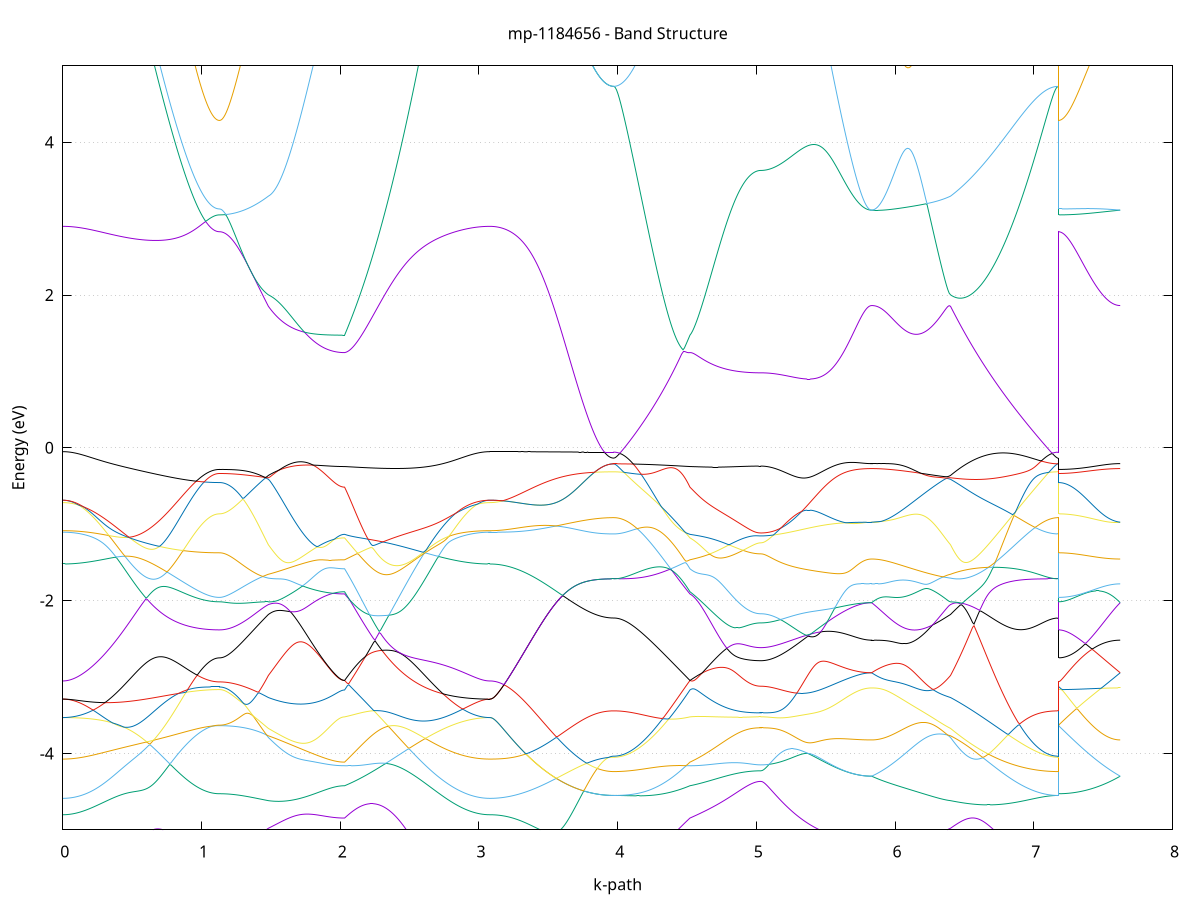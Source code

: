 set title 'mp-1184656 - Band Structure'
set xlabel 'k-path'
set ylabel 'Energy (eV)'
set grid y
set yrange [-5:5]
set terminal png size 800,600
set output 'mp-1184656_bands_gnuplot.png'
plot '-' using 1:2 with lines notitle, '-' using 1:2 with lines notitle, '-' using 1:2 with lines notitle, '-' using 1:2 with lines notitle, '-' using 1:2 with lines notitle, '-' using 1:2 with lines notitle, '-' using 1:2 with lines notitle, '-' using 1:2 with lines notitle, '-' using 1:2 with lines notitle, '-' using 1:2 with lines notitle, '-' using 1:2 with lines notitle, '-' using 1:2 with lines notitle, '-' using 1:2 with lines notitle, '-' using 1:2 with lines notitle, '-' using 1:2 with lines notitle, '-' using 1:2 with lines notitle, '-' using 1:2 with lines notitle, '-' using 1:2 with lines notitle, '-' using 1:2 with lines notitle, '-' using 1:2 with lines notitle, '-' using 1:2 with lines notitle, '-' using 1:2 with lines notitle, '-' using 1:2 with lines notitle, '-' using 1:2 with lines notitle, '-' using 1:2 with lines notitle, '-' using 1:2 with lines notitle, '-' using 1:2 with lines notitle, '-' using 1:2 with lines notitle, '-' using 1:2 with lines notitle, '-' using 1:2 with lines notitle, '-' using 1:2 with lines notitle, '-' using 1:2 with lines notitle, '-' using 1:2 with lines notitle, '-' using 1:2 with lines notitle, '-' using 1:2 with lines notitle, '-' using 1:2 with lines notitle, '-' using 1:2 with lines notitle, '-' using 1:2 with lines notitle, '-' using 1:2 with lines notitle, '-' using 1:2 with lines notitle, '-' using 1:2 with lines notitle, '-' using 1:2 with lines notitle, '-' using 1:2 with lines notitle, '-' using 1:2 with lines notitle, '-' using 1:2 with lines notitle, '-' using 1:2 with lines notitle, '-' using 1:2 with lines notitle, '-' using 1:2 with lines notitle, '-' using 1:2 with lines notitle, '-' using 1:2 with lines notitle, '-' using 1:2 with lines notitle, '-' using 1:2 with lines notitle, '-' using 1:2 with lines notitle, '-' using 1:2 with lines notitle, '-' using 1:2 with lines notitle, '-' using 1:2 with lines notitle, '-' using 1:2 with lines notitle, '-' using 1:2 with lines notitle, '-' using 1:2 with lines notitle, '-' using 1:2 with lines notitle, '-' using 1:2 with lines notitle, '-' using 1:2 with lines notitle, '-' using 1:2 with lines notitle, '-' using 1:2 with lines notitle
0.000000 -6.206769
0.009996 -6.206369
0.019992 -6.205069
0.029989 -6.203069
0.039985 -6.200069
0.049981 -6.196369
0.059977 -6.191769
0.069974 -6.186369
0.079970 -6.180169
0.089966 -6.173069
0.099962 -6.165269
0.109959 -6.156569
0.119955 -6.147069
0.129951 -6.136769
0.139947 -6.125669
0.149943 -6.113769
0.159940 -6.101069
0.169936 -6.087669
0.179932 -6.073469
0.189928 -6.058469
0.199925 -6.042769
0.209921 -6.026269
0.219917 -6.009069
0.229913 -5.991069
0.239909 -5.972469
0.249906 -5.953069
0.259902 -5.933069
0.269898 -5.912369
0.279894 -5.890969
0.289891 -5.868969
0.299887 -5.846369
0.309883 -5.823069
0.319879 -5.799269
0.329876 -5.774869
0.339872 -5.749869
0.349868 -5.724469
0.359864 -5.698469
0.369860 -5.671969
0.379857 -5.645169
0.389853 -5.617769
0.399849 -5.590169
0.409845 -5.562069
0.419842 -5.533769
0.429838 -5.505269
0.439834 -5.476469
0.449830 -5.447569
0.459827 -5.418569
0.469823 -5.389469
0.479819 -5.360469
0.489815 -5.331669
0.499811 -5.303069
0.509808 -5.274769
0.519804 -5.247069
0.529800 -5.219769
0.539796 -5.193369
0.549793 -5.167769
0.559789 -5.143269
0.569785 -5.119969
0.579781 -5.098169
0.589778 -5.077969
0.599774 -5.059569
0.609770 -5.043169
0.619766 -5.028869
0.629762 -5.016769
0.639759 -5.006969
0.649755 -4.999269
0.659751 -4.993769
0.669747 -4.990269
0.679744 -4.988669
0.689740 -4.988769
0.699736 -4.990369
0.709732 -4.993469
0.719728 -4.997569
0.729725 -5.002869
0.739721 -5.008869
0.749717 -5.015769
0.759713 -5.023169
0.769710 -5.031069
0.779706 -5.039469
0.789702 -5.048069
0.799698 -5.056969
0.809695 -5.066069
0.819691 -5.075269
0.829687 -5.084469
0.839683 -5.093669
0.849679 -5.102869
0.859676 -5.111969
0.869672 -5.120969
0.879668 -5.129869
0.889664 -5.138569
0.899661 -5.146969
0.909657 -5.155269
0.919653 -5.163269
0.929649 -5.170969
0.939646 -5.178469
0.949642 -5.185669
0.959638 -5.192469
0.969634 -5.198969
0.979630 -5.205169
0.989627 -5.210969
0.999623 -5.216469
1.009619 -5.221569
1.019615 -5.226269
1.029612 -5.230569
1.039608 -5.234469
1.049604 -5.238069
1.059600 -5.241169
1.069597 -5.243869
1.079593 -5.246169
1.089589 -5.248069
1.099585 -5.249569
1.109581 -5.250569
1.119578 -5.251269
1.129574 -5.251469
1.129574 -5.251469
1.139365 -5.251269
1.149156 -5.250469
1.158947 -5.249269
1.168738 -5.247669
1.178529 -5.245469
1.188320 -5.242869
1.198111 -5.239869
1.207902 -5.236269
1.217693 -5.232269
1.227484 -5.227769
1.237275 -5.222869
1.247067 -5.217469
1.256858 -5.211669
1.266649 -5.205369
1.276440 -5.198769
1.286231 -5.191569
1.296022 -5.184069
1.305813 -5.176169
1.315604 -5.167769
1.325395 -5.159069
1.335186 -5.149969
1.344977 -5.140469
1.354768 -5.130669
1.364559 -5.120469
1.374350 -5.109969
1.384141 -5.099169
1.393932 -5.088169
1.403723 -5.076769
1.413514 -5.065169
1.423305 -5.053369
1.433096 -5.041369
1.442888 -5.029269
1.452679 -5.017069
1.462470 -5.004769
1.472261 -4.992369
1.482052 -4.980069
1.482052 -4.980069
1.492042 -4.971069
1.502033 -4.961969
1.512024 -4.952769
1.522015 -4.943469
1.532005 -4.934069
1.541996 -4.924669
1.551987 -4.915369
1.561978 -4.905969
1.571968 -4.896769
1.581959 -4.887669
1.591950 -4.878769
1.601940 -4.870069
1.611931 -4.861569
1.621922 -4.853469
1.631913 -4.845769
1.641903 -4.838369
1.651894 -4.831569
1.661885 -4.825169
1.671876 -4.819369
1.681866 -4.814069
1.691857 -4.809469
1.701848 -4.805469
1.711838 -4.802069
1.721829 -4.799369
1.731820 -4.797269
1.741811 -4.795769
1.751801 -4.794969
1.761792 -4.794669
1.771783 -4.794869
1.781774 -4.795669
1.791764 -4.796869
1.801755 -4.798469
1.811746 -4.800369
1.821736 -4.802669
1.831727 -4.805069
1.841718 -4.807769
1.851709 -4.810669
1.861699 -4.813569
1.871690 -4.816569
1.881681 -4.819569
1.891671 -4.822469
1.901662 -4.825469
1.911653 -4.828269
1.921644 -4.830969
1.931634 -4.833469
1.941625 -4.835869
1.951616 -4.838069
1.961607 -4.839969
1.971597 -4.841769
1.981588 -4.843169
1.991579 -4.844469
2.001569 -4.845469
2.011560 -4.846069
2.021551 -4.846569
2.031542 -4.846669
2.031542 -4.846669
2.041522 -4.830269
2.051503 -4.814269
2.061484 -4.798769
2.071464 -4.783769
2.081445 -4.769369
2.091426 -4.755569
2.101406 -4.742569
2.111387 -4.730269
2.121368 -4.718769
2.131348 -4.708169
2.141329 -4.698469
2.151309 -4.689769
2.161290 -4.681969
2.171271 -4.675369
2.181251 -4.669669
2.191232 -4.665169
2.201213 -4.661769
2.211193 -4.659369
2.221174 -4.658169
2.231155 -4.658169
2.241135 -4.659169
2.251116 -4.661369
2.261097 -4.664669
2.271077 -4.669069
2.281058 -4.674569
2.291039 -4.681269
2.301019 -4.688969
2.311000 -4.697769
2.320981 -4.707769
2.330961 -4.718869
2.340942 -4.730969
2.350923 -4.744269
2.360903 -4.758569
2.370884 -4.774069
2.380865 -4.790569
2.390845 -4.808169
2.400826 -4.826769
2.410807 -4.846469
2.420787 -4.867169
2.430768 -4.888769
2.440749 -4.911369
2.450729 -4.934869
2.460710 -4.959169
2.470690 -4.984269
2.480671 -5.010069
2.490652 -5.036569
2.500632 -5.063669
2.510613 -5.091369
2.520594 -5.119469
2.530574 -5.148069
2.540555 -5.177069
2.550536 -5.206269
2.560516 -5.235769
2.570497 -5.265469
2.580478 -5.295269
2.590458 -5.325069
2.600439 -5.354969
2.610420 -5.384769
2.620400 -5.414469
2.630381 -5.444069
2.640362 -5.473569
2.650342 -5.502669
2.660323 -5.531669
2.670304 -5.560269
2.680284 -5.588569
2.690265 -5.616469
2.700246 -5.643969
2.710226 -5.671069
2.720207 -5.697669
2.730188 -5.723769
2.740168 -5.749369
2.750149 -5.774469
2.760130 -5.798969
2.770110 -5.822869
2.780091 -5.846169
2.790071 -5.868969
2.800052 -5.890969
2.810033 -5.912369
2.820013 -5.933169
2.829994 -5.953269
2.839975 -5.972669
2.849955 -5.991269
2.859936 -6.009269
2.869917 -6.026469
2.879897 -6.042969
2.889878 -6.058669
2.899859 -6.073669
2.909839 -6.087869
2.919820 -6.101369
2.929801 -6.113969
2.939781 -6.125869
2.949762 -6.136969
2.959743 -6.147169
2.969723 -6.156669
2.979704 -6.165369
2.989685 -6.173169
2.999665 -6.180169
3.009646 -6.186469
3.019627 -6.191769
3.029607 -6.196369
3.039588 -6.200169
3.049569 -6.203069
3.059549 -6.205069
3.069530 -6.206369
3.079510 -6.206769
3.079510 -6.206769
3.089426 -6.206369
3.099341 -6.205169
3.109256 -6.203069
3.119171 -6.200269
3.129086 -6.196569
3.139001 -6.192069
3.148916 -6.186769
3.158831 -6.180669
3.168746 -6.173669
3.178661 -6.165969
3.188576 -6.157469
3.198491 -6.148169
3.208406 -6.138069
3.218321 -6.127069
3.228237 -6.115469
3.238152 -6.102969
3.248067 -6.089769
3.257982 -6.075769
3.267897 -6.060969
3.277812 -6.045469
3.287727 -6.029269
3.297642 -6.012269
3.307557 -5.994569
3.317472 -5.976269
3.327387 -5.957169
3.337302 -5.937369
3.347217 -5.916969
3.357132 -5.895969
3.367047 -5.874369
3.376963 -5.852069
3.386878 -5.829269
3.396793 -5.805969
3.406708 -5.782169
3.416623 -5.757869
3.426538 -5.733169
3.436453 -5.708169
3.446368 -5.682869
3.456283 -5.657369
3.466198 -5.631769
3.476113 -5.606169
3.486028 -5.580669
3.495943 -5.555469
3.505858 -5.530869
3.515773 -5.507069
3.525689 -5.484169
3.535604 -5.462769
3.545519 -5.443069
3.555434 -5.425369
3.565349 -5.410069
3.575264 -5.397469
3.585179 -5.387469
3.595094 -5.380169
3.605009 -5.375269
3.614924 -5.372669
3.624839 -5.371969
3.634754 -5.372869
3.644669 -5.375069
3.654584 -5.378269
3.664500 -5.382369
3.674415 -5.387069
3.684330 -5.392269
3.694245 -5.397869
3.704160 -5.403669
3.714075 -5.409669
3.723990 -5.415669
3.733905 -5.421769
3.743820 -5.427869
3.753735 -5.433869
3.763650 -5.439769
3.773565 -5.445569
3.783480 -5.451169
3.793395 -5.456669
3.803311 -5.461869
3.813226 -5.466869
3.823141 -5.471669
3.833056 -5.476169
3.842971 -5.480469
3.852886 -5.484369
3.862801 -5.488069
3.872716 -5.491469
3.882631 -5.494569
3.892546 -5.497369
3.902461 -5.499869
3.912376 -5.502069
3.922291 -5.503869
3.932206 -5.505369
3.942121 -5.506569
3.952037 -5.507369
3.961952 -5.507869
3.971867 -5.508069
3.971867 -5.508069
3.981857 -5.507769
3.991848 -5.506969
4.001839 -5.505569
4.011830 -5.503669
4.021820 -5.501269
4.031811 -5.498269
4.041802 -5.494769
4.051792 -5.490669
4.061783 -5.486069
4.071774 -5.480969
4.081765 -5.475269
4.091755 -5.469169
4.101746 -5.462469
4.111737 -5.455269
4.121728 -5.447569
4.131718 -5.439269
4.141709 -5.430569
4.151700 -5.421369
4.161690 -5.411669
4.171681 -5.401469
4.181672 -5.390869
4.191663 -5.379669
4.201653 -5.368169
4.211644 -5.356169
4.221635 -5.343669
4.231626 -5.330769
4.241616 -5.317469
4.251607 -5.303769
4.261598 -5.289669
4.271588 -5.275269
4.281579 -5.260369
4.291570 -5.245169
4.301561 -5.229669
4.311551 -5.213769
4.321542 -5.197669
4.331533 -5.181169
4.341524 -5.164469
4.351514 -5.147569
4.361505 -5.130369
4.371496 -5.112969
4.381486 -5.095369
4.391477 -5.077669
4.401468 -5.059769
4.411459 -5.041769
4.421449 -5.023769
4.431440 -5.005569
4.441431 -4.987469
4.451421 -4.969369
4.461412 -4.951369
4.471403 -4.933469
4.481394 -4.915569
4.491384 -4.897969
4.501375 -4.880669
4.511366 -4.863469
4.521357 -4.846669
4.521357 -4.846669
4.531185 -4.838669
4.541013 -4.830569
4.550841 -4.822469
4.560670 -4.814269
4.570498 -4.806069
4.580326 -4.797769
4.590155 -4.789369
4.599983 -4.780869
4.609811 -4.772269
4.619640 -4.763669
4.629468 -4.754869
4.639296 -4.745969
4.649125 -4.736969
4.658953 -4.727869
4.668781 -4.718569
4.678610 -4.709169
4.688438 -4.699669
4.698266 -4.689969
4.708095 -4.680169
4.717923 -4.670169
4.727751 -4.659969
4.737580 -4.649669
4.747408 -4.639269
4.757236 -4.628569
4.767065 -4.617869
4.776893 -4.606869
4.786721 -4.595869
4.796549 -4.584669
4.806378 -4.573269
4.816206 -4.561869
4.826034 -4.550369
4.835863 -4.538769
4.845691 -4.527169
4.855519 -4.515469
4.865348 -4.503769
4.875176 -4.492169
4.885004 -4.480669
4.894833 -4.469269
4.904661 -4.457969
4.914489 -4.447069
4.924318 -4.436369
4.934146 -4.426069
4.943974 -4.416169
4.953803 -4.406969
4.963631 -4.398369
4.973459 -4.390469
4.983288 -4.383569
4.993116 -4.377669
5.002944 -4.372969
5.012773 -4.369469
5.022601 -4.367369
5.032429 -4.366669
5.032429 -4.366669
5.042413 -4.370369
5.052397 -4.380469
5.062382 -4.394969
5.072366 -4.412169
5.082350 -4.430769
5.092334 -4.450169
5.102318 -4.470069
5.112302 -4.490069
5.122286 -4.510169
5.132270 -4.530169
5.142254 -4.550069
5.152239 -4.569669
5.162223 -4.589169
5.172207 -4.608269
5.182191 -4.627169
5.192175 -4.645669
5.202159 -4.663869
5.212143 -4.681669
5.222127 -4.699169
5.232111 -4.716269
5.242096 -4.733069
5.252080 -4.749469
5.262064 -4.765469
5.272048 -4.781069
5.282032 -4.796269
5.292016 -4.811169
5.302000 -4.825569
5.311984 -4.839669
5.321969 -4.853369
5.331953 -4.866669
5.341937 -4.879569
5.351921 -4.892169
5.361905 -4.904269
5.371889 -4.916069
5.381873 -4.927469
5.391857 -4.938469
5.401841 -4.949169
5.411826 -4.959469
5.421810 -4.969369
5.431794 -4.978969
5.441778 -4.988269
5.451762 -4.997169
5.461746 -5.005669
5.471730 -5.013869
5.481714 -5.021769
5.491699 -5.029369
5.501683 -5.036569
5.511667 -5.043469
5.521651 -5.050069
5.531635 -5.056469
5.541619 -5.062469
5.551603 -5.068169
5.561587 -5.073669
5.571571 -5.078869
5.581556 -5.083769
5.591540 -5.088369
5.601524 -5.092769
5.611508 -5.096969
5.621492 -5.100869
5.631476 -5.104569
5.641460 -5.107969
5.651444 -5.111169
5.661429 -5.114269
5.671413 -5.116969
5.681397 -5.119569
5.691381 -5.121969
5.701365 -5.124269
5.711349 -5.126269
5.721333 -5.128069
5.731317 -5.129769
5.741301 -5.131269
5.751286 -5.132569
5.761270 -5.133669
5.771254 -5.134669
5.781238 -5.135569
5.791222 -5.136269
5.801206 -5.136769
5.811190 -5.137169
5.821174 -5.137369
5.831159 -5.137469
5.831159 -5.137469
5.841134 -5.137469
5.851110 -5.137669
5.861085 -5.138069
5.871061 -5.138569
5.881036 -5.139169
5.891012 -5.139969
5.900988 -5.140769
5.910963 -5.141769
5.920939 -5.142769
5.930914 -5.143869
5.940890 -5.144969
5.950866 -5.146069
5.960841 -5.147269
5.970817 -5.148369
5.980792 -5.149469
5.990768 -5.150469
6.000743 -5.151369
6.010719 -5.152169
6.020695 -5.152869
6.030670 -5.153369
6.040646 -5.153669
6.050621 -5.153869
6.060597 -5.153869
6.070573 -5.153569
6.080548 -5.153069
6.090524 -5.152269
6.100499 -5.151269
6.110475 -5.149869
6.120451 -5.148269
6.130426 -5.146269
6.140402 -5.143969
6.150377 -5.141369
6.160353 -5.138469
6.170328 -5.135169
6.180304 -5.131569
6.190280 -5.127569
6.200255 -5.123269
6.210231 -5.118569
6.220206 -5.113469
6.230182 -5.108169
6.240158 -5.102369
6.250133 -5.096369
6.260109 -5.089969
6.270084 -5.083269
6.280060 -5.076369
6.290035 -5.069069
6.300011 -5.061569
6.309987 -5.053769
6.319962 -5.045869
6.329938 -5.037769
6.339913 -5.029469
6.349889 -5.021169
6.359865 -5.012769
6.369840 -5.004369
6.379816 -4.996069
6.389791 -4.987969
6.399767 -4.980069
6.399767 -4.980069
6.409730 -4.967569
6.419692 -4.955169
6.429655 -4.942969
6.439618 -4.931069
6.449581 -4.919569
6.459544 -4.908369
6.469506 -4.897769
6.479469 -4.887869
6.489432 -4.878669
6.499395 -4.870369
6.509357 -4.862969
6.519320 -4.856769
6.529283 -4.851769
6.539246 -4.848169
6.549208 -4.845869
6.559171 -4.845169
6.569134 -4.846069
6.579097 -4.848469
6.589060 -4.852469
6.599022 -4.858069
6.608985 -4.865169
6.618948 -4.873669
6.628911 -4.883469
6.638873 -4.894569
6.648836 -4.906669
6.658799 -4.919769
6.668762 -4.933669
6.678724 -4.948369
6.688687 -4.963669
6.698650 -4.979469
6.708613 -4.995769
6.718576 -5.012369
6.728538 -5.029169
6.738501 -5.046169
6.748464 -5.063269
6.758427 -5.080469
6.768389 -5.097669
6.778352 -5.114769
6.788315 -5.131869
6.798278 -5.148769
6.808240 -5.165569
6.818203 -5.182069
6.828166 -5.198369
6.838129 -5.214469
6.848092 -5.230269
6.858054 -5.245769
6.868017 -5.260869
6.877980 -5.275669
6.887943 -5.290169
6.897905 -5.304269
6.907868 -5.317969
6.917831 -5.331269
6.927794 -5.344069
6.937756 -5.356569
6.947719 -5.368569
6.957682 -5.380169
6.967645 -5.391269
6.977608 -5.401869
6.987570 -5.412069
6.997533 -5.421669
7.007496 -5.430869
7.017459 -5.439569
7.027421 -5.447769
7.037384 -5.455469
7.047347 -5.462669
7.057310 -5.469369
7.067272 -5.475469
7.077235 -5.481169
7.087198 -5.486269
7.097161 -5.490769
7.107124 -5.494769
7.117086 -5.498269
7.127049 -5.501269
7.137012 -5.503669
7.146975 -5.505569
7.156937 -5.506969
7.166900 -5.507769
7.176863 -5.508069
7.176863 -5.251469
7.186778 -5.251369
7.196693 -5.250969
7.206608 -5.250369
7.216523 -5.249569
7.226438 -5.248469
7.236353 -5.247169
7.246268 -5.245669
7.256184 -5.243969
7.266099 -5.241969
7.276014 -5.239769
7.285929 -5.237469
7.295844 -5.234869
7.305759 -5.232069
7.315674 -5.229169
7.325589 -5.226069
7.335504 -5.222769
7.345419 -5.219369
7.355334 -5.215869
7.365249 -5.212269
7.375164 -5.208469
7.385079 -5.204669
7.394994 -5.200769
7.404910 -5.196869
7.414825 -5.192869
7.424740 -5.188869
7.434655 -5.184969
7.444570 -5.180969
7.454485 -5.177069
7.464400 -5.173169
7.474315 -5.169469
7.484230 -5.165769
7.494145 -5.162269
7.504060 -5.158969
7.513975 -5.155769
7.523890 -5.152769
7.533805 -5.149969
7.543721 -5.147469
7.553636 -5.145169
7.563551 -5.143169
7.573466 -5.141469
7.583381 -5.140069
7.593296 -5.138869
7.603211 -5.138069
7.613126 -5.137569
7.623041 -5.137469
e
0.000000 -4.803169
0.009996 -4.802969
0.019992 -4.802269
0.029989 -4.801069
0.039985 -4.799469
0.049981 -4.797369
0.059977 -4.794769
0.069974 -4.791869
0.079970 -4.788469
0.089966 -4.784569
0.099962 -4.780369
0.109959 -4.775669
0.119955 -4.770669
0.129951 -4.765269
0.139947 -4.759469
0.149943 -4.753369
0.159940 -4.746969
0.169936 -4.740269
0.179932 -4.733269
0.189928 -4.725969
0.199925 -4.718469
0.209921 -4.710869
0.219917 -4.702969
0.229913 -4.694869
0.239909 -4.686669
0.249906 -4.678369
0.259902 -4.669969
0.269898 -4.661469
0.279894 -4.652969
0.289891 -4.644369
0.299887 -4.635869
0.309883 -4.627369
0.319879 -4.618869
0.329876 -4.610469
0.339872 -4.602169
0.349868 -4.593969
0.359864 -4.585969
0.369860 -4.578169
0.379857 -4.570569
0.389853 -4.563269
0.399849 -4.556169
0.409845 -4.549469
0.419842 -4.542969
0.429838 -4.536969
0.439834 -4.531369
0.449830 -4.526069
0.459827 -4.521269
0.469823 -4.516869
0.479819 -4.512769
0.489815 -4.509169
0.499811 -4.505869
0.509808 -4.502769
0.519804 -4.499869
0.529800 -4.496969
0.539796 -4.494069
0.549793 -4.490969
0.559789 -4.487369
0.569785 -4.483269
0.579781 -4.478369
0.589778 -4.472369
0.599774 -4.465269
0.609770 -4.456769
0.619766 -4.446769
0.629762 -4.435169
0.639759 -4.421969
0.649755 -4.407069
0.659751 -4.390569
0.669747 -4.372569
0.679744 -4.353269
0.689740 -4.332769
0.699736 -4.311369
0.709732 -4.289069
0.719728 -4.266169
0.729725 -4.242869
0.739721 -4.219169
0.749717 -4.195269
0.759713 -4.171369
0.769710 -4.147469
0.779706 -4.152369
0.789702 -4.170269
0.799698 -4.188069
0.809695 -4.205669
0.819691 -4.222969
0.829687 -4.240169
0.839683 -4.256969
0.849679 -4.273569
0.859676 -4.289769
0.869672 -4.305669
0.879668 -4.321169
0.889664 -4.336269
0.899661 -4.350869
0.909657 -4.365069
0.919653 -4.378869
0.929649 -4.392069
0.939646 -4.404769
0.949642 -4.416969
0.959638 -4.428569
0.969634 -4.439569
0.979630 -4.449969
0.989627 -4.459869
0.999623 -4.469069
1.009619 -4.477669
1.019615 -4.485569
1.029612 -4.492869
1.039608 -4.499469
1.049604 -4.505469
1.059600 -4.510769
1.069597 -4.515369
1.079593 -4.519169
1.089589 -4.522369
1.099585 -4.524869
1.109581 -4.526669
1.119578 -4.527769
1.129574 -4.528069
1.129574 -4.528069
1.139365 -4.528169
1.149156 -4.528469
1.158947 -4.528969
1.168738 -4.529669
1.178529 -4.530569
1.188320 -4.531569
1.198111 -4.532769
1.207902 -4.534269
1.217693 -4.535869
1.227484 -4.537569
1.237275 -4.539569
1.247067 -4.541569
1.256858 -4.543869
1.266649 -4.546269
1.276440 -4.548769
1.286231 -4.551369
1.296022 -4.554169
1.305813 -4.557069
1.315604 -4.560069
1.325395 -4.563169
1.335186 -4.566369
1.344977 -4.569669
1.354768 -4.572969
1.364559 -4.576369
1.374350 -4.579769
1.384141 -4.583269
1.393932 -4.586869
1.403723 -4.590369
1.413514 -4.593969
1.423305 -4.597569
1.433096 -4.601069
1.442888 -4.604669
1.452679 -4.608269
1.462470 -4.611769
1.472261 -4.615269
1.482052 -4.618769
1.482052 -4.618769
1.492042 -4.621069
1.502033 -4.623069
1.512024 -4.624669
1.522015 -4.625969
1.532005 -4.626869
1.541996 -4.627469
1.551987 -4.627769
1.561978 -4.627669
1.571968 -4.627269
1.581959 -4.626469
1.591950 -4.625469
1.601940 -4.624069
1.611931 -4.622269
1.621922 -4.620269
1.631913 -4.617869
1.641903 -4.615269
1.651894 -4.612269
1.661885 -4.608969
1.671876 -4.605469
1.681866 -4.601669
1.691857 -4.597569
1.701848 -4.593169
1.711838 -4.588569
1.721829 -4.583669
1.731820 -4.578569
1.741811 -4.573269
1.751801 -4.567769
1.761792 -4.561969
1.771783 -4.556069
1.781774 -4.549969
1.791764 -4.543769
1.801755 -4.537369
1.811746 -4.530969
1.821736 -4.524369
1.831727 -4.517769
1.841718 -4.511069
1.851709 -4.504369
1.861699 -4.497769
1.871690 -4.491069
1.881681 -4.484569
1.891671 -4.478069
1.901662 -4.471769
1.911653 -4.465669
1.921644 -4.459769
1.931634 -4.454169
1.941625 -4.448869
1.951616 -4.443969
1.961607 -4.439469
1.971597 -4.435369
1.981588 -4.431869
1.991579 -4.428969
2.001569 -4.426669
2.011560 -4.424969
2.021551 -4.423869
2.031542 -4.423569
2.031542 -4.423569
2.041522 -4.415969
2.051503 -4.408169
2.061484 -4.400269
2.071464 -4.392069
2.081445 -4.383669
2.091426 -4.375169
2.101406 -4.366469
2.111387 -4.357569
2.121368 -4.348569
2.131348 -4.339269
2.141329 -4.329969
2.151309 -4.320369
2.161290 -4.310769
2.171271 -4.300869
2.181251 -4.290969
2.191232 -4.280769
2.201213 -4.270569
2.211193 -4.260169
2.221174 -4.249769
2.231155 -4.239169
2.241135 -4.228369
2.251116 -4.217569
2.261097 -4.206669
2.271077 -4.195669
2.281058 -4.184569
2.291039 -4.173369
2.301019 -4.162069
2.311000 -4.150769
2.320981 -4.139369
2.330961 -4.131369
2.340942 -4.133769
2.350923 -4.136769
2.360903 -4.140469
2.370884 -4.144769
2.380865 -4.149769
2.390845 -4.155369
2.400826 -4.161569
2.410807 -4.168469
2.420787 -4.175869
2.430768 -4.183769
2.440749 -4.192169
2.450729 -4.201169
2.460710 -4.210469
2.470690 -4.220269
2.480671 -4.230469
2.490652 -4.240969
2.500632 -4.251869
2.510613 -4.263069
2.520594 -4.274469
2.530574 -4.286269
2.540555 -4.298269
2.550536 -4.310469
2.560516 -4.322969
2.570497 -4.335569
2.580478 -4.348369
2.590458 -4.361369
2.600439 -4.374469
2.610420 -4.387669
2.620400 -4.400969
2.630381 -4.414269
2.640362 -4.427769
2.650342 -4.441169
2.660323 -4.454669
2.670304 -4.468069
2.680284 -4.481469
2.690265 -4.494769
2.700246 -4.508069
2.710226 -4.521269
2.720207 -4.534269
2.730188 -4.547169
2.740168 -4.559969
2.750149 -4.572569
2.760130 -4.584969
2.770110 -4.597169
2.780091 -4.609069
2.790071 -4.620769
2.800052 -4.632269
2.810033 -4.643469
2.820013 -4.654369
2.829994 -4.664969
2.839975 -4.675169
2.849955 -4.685169
2.859936 -4.694769
2.869917 -4.704069
2.879897 -4.712969
2.889878 -4.721469
2.899859 -4.729569
2.909839 -4.737369
2.919820 -4.744669
2.929801 -4.751669
2.939781 -4.758169
2.949762 -4.764269
2.959743 -4.769969
2.969723 -4.775169
2.979704 -4.780069
2.989685 -4.784369
2.999665 -4.788269
3.009646 -4.791769
3.019627 -4.794769
3.029607 -4.797369
3.039588 -4.799469
3.049569 -4.801069
3.059549 -4.802269
3.069530 -4.802969
3.079510 -4.803169
3.079510 -4.803169
3.089426 -4.803369
3.099341 -4.803769
3.109256 -4.804569
3.119171 -4.805669
3.129086 -4.806969
3.139001 -4.808669
3.148916 -4.810669
3.158831 -4.813069
3.168746 -4.815669
3.178661 -4.818669
3.188576 -4.821969
3.198491 -4.825569
3.208406 -4.829569
3.218321 -4.833869
3.228237 -4.838469
3.238152 -4.843469
3.248067 -4.848769
3.257982 -4.854369
3.267897 -4.860369
3.277812 -4.866569
3.287727 -4.873069
3.297642 -4.879969
3.307557 -4.887069
3.317472 -4.894469
3.327387 -4.902069
3.337302 -4.909969
3.347217 -4.918069
3.357132 -4.926269
3.367047 -4.934669
3.376963 -4.943269
3.386878 -4.951869
3.396793 -4.960569
3.406708 -4.969269
3.416623 -4.977969
3.426538 -4.986469
3.436453 -4.994969
3.446368 -5.003169
3.456283 -5.011069
3.466198 -5.018569
3.476113 -5.025469
3.486028 -5.031769
3.495943 -5.037269
3.505858 -5.041669
3.515773 -5.044769
3.525689 -5.046369
3.535604 -5.046069
3.545519 -5.043569
3.555434 -5.038469
3.565349 -5.030469
3.575264 -5.019369
3.585179 -5.005169
3.595094 -4.987769
3.605009 -4.967469
3.614924 -4.944569
3.624839 -4.919369
3.634754 -4.892169
3.644669 -4.863269
3.654584 -4.833069
3.664500 -4.801769
3.674415 -4.769569
3.684330 -4.736669
3.694245 -4.703169
3.704160 -4.669369
3.714075 -4.635369
3.723990 -4.601169
3.733905 -4.567069
3.743820 -4.532969
3.753735 -4.499169
3.763650 -4.495769
3.773565 -4.500969
3.783480 -4.505869
3.793395 -4.510469
3.803311 -4.514869
3.813226 -4.518969
3.823141 -4.522869
3.833056 -4.526469
3.842971 -4.529769
3.852886 -4.532869
3.862801 -4.535769
3.872716 -4.538369
3.882631 -4.540669
3.892546 -4.542769
3.902461 -4.544669
3.912376 -4.546269
3.922291 -4.547569
3.932206 -4.548769
3.942121 -4.549569
3.952037 -4.550169
3.961952 -4.550569
3.971867 -4.550669
3.971867 -4.550669
3.981857 -4.550769
3.991848 -4.550869
4.001839 -4.551069
4.011830 -4.551269
4.021820 -4.551569
4.031811 -4.551969
4.041802 -4.552369
4.051792 -4.552769
4.061783 -4.553169
4.071774 -4.553669
4.081765 -4.554069
4.091755 -4.554469
4.101746 -4.554869
4.111737 -4.555169
4.121728 -4.555469
4.131718 -4.555669
4.141709 -4.555769
4.151700 -4.555769
4.161690 -4.555569
4.171681 -4.555369
4.181672 -4.554969
4.191663 -4.554469
4.201653 -4.553769
4.211644 -4.552869
4.221635 -4.551869
4.231626 -4.550669
4.241616 -4.549269
4.251607 -4.547669
4.261598 -4.545869
4.271588 -4.543869
4.281579 -4.541669
4.291570 -4.539369
4.301561 -4.536669
4.311551 -4.533869
4.321542 -4.530869
4.331533 -4.527569
4.341524 -4.524069
4.351514 -4.520369
4.361505 -4.516469
4.371496 -4.512269
4.381486 -4.507969
4.391477 -4.503369
4.401468 -4.498469
4.411459 -4.493469
4.421449 -4.488169
4.431440 -4.482669
4.441431 -4.476969
4.451421 -4.471069
4.461412 -4.464869
4.471403 -4.458469
4.481394 -4.451969
4.491384 -4.445169
4.501375 -4.438169
4.511366 -4.430969
4.521357 -4.423569
4.521357 -4.423569
4.531185 -4.419869
4.541013 -4.416069
4.550841 -4.412069
4.560670 -4.407969
4.570498 -4.403669
4.580326 -4.399269
4.590155 -4.394769
4.599983 -4.390069
4.609811 -4.385369
4.619640 -4.380569
4.629468 -4.375569
4.639296 -4.370569
4.649125 -4.365569
4.658953 -4.360469
4.668781 -4.355269
4.678610 -4.350069
4.688438 -4.344869
4.698266 -4.339569
4.708095 -4.334369
4.717923 -4.329169
4.727751 -4.323969
4.737580 -4.318769
4.747408 -4.313669
4.757236 -4.308569
4.767065 -4.303569
4.776893 -4.298669
4.786721 -4.293869
4.796549 -4.289069
4.806378 -4.284469
4.816206 -4.280069
4.826034 -4.275669
4.835863 -4.271469
4.845691 -4.267469
4.855519 -4.263569
4.865348 -4.259869
4.875176 -4.256369
4.885004 -4.252969
4.894833 -4.249869
4.904661 -4.246869
4.914489 -4.244169
4.924318 -4.241569
4.934146 -4.239269
4.943974 -4.237169
4.953803 -4.235269
4.963631 -4.233569
4.973459 -4.232069
4.983288 -4.230869
4.993116 -4.229869
5.002944 -4.229069
5.012773 -4.228469
5.022601 -4.228169
5.032429 -4.228069
5.032429 -4.228069
5.042413 -4.224269
5.052397 -4.213969
5.062382 -4.199169
5.072366 -4.181769
5.082350 -4.162869
5.092334 -4.143169
5.102318 -4.140469
5.112302 -4.137469
5.122286 -4.134069
5.132270 -4.130269
5.142254 -4.126169
5.152239 -4.121669
5.162223 -4.116769
5.172207 -4.111669
5.182191 -4.106169
5.192175 -4.100369
5.202159 -4.094269
5.212143 -4.087969
5.222127 -4.081369
5.232111 -4.074569
5.242096 -4.067669
5.252080 -4.060569
5.262064 -4.053469
5.272048 -4.046169
5.282032 -4.039069
5.292016 -4.032069
5.302000 -4.025269
5.311984 -4.018869
5.321969 -4.012969
5.331953 -4.007869
5.341937 -4.003769
5.351921 -4.000969
5.361905 -3.999669
5.371889 -4.000969
5.381873 -4.009669
5.391857 -4.018569
5.401841 -4.027669
5.411826 -4.036969
5.421810 -4.046369
5.431794 -4.055869
5.441778 -4.065369
5.451762 -4.074869
5.461746 -4.084469
5.471730 -4.093969
5.481714 -4.103369
5.491699 -4.112769
5.501683 -4.122069
5.511667 -4.131269
5.521651 -4.140369
5.531635 -4.149269
5.541619 -4.158069
5.551603 -4.166669
5.561587 -4.175069
5.571571 -4.183369
5.581556 -4.191369
5.591540 -4.199169
5.601524 -4.206769
5.611508 -4.214169
5.621492 -4.221169
5.631476 -4.228069
5.641460 -4.234569
5.651444 -4.240869
5.661429 -4.246869
5.671413 -4.252569
5.681397 -4.257969
5.691381 -4.263069
5.701365 -4.267869
5.711349 -4.272269
5.721333 -4.276369
5.731317 -4.280169
5.741301 -4.283569
5.751286 -4.286669
5.761270 -4.289469
5.771254 -4.291769
5.781238 -4.293869
5.791222 -4.295469
5.801206 -4.296769
5.811190 -4.297669
5.821174 -4.298269
5.831159 -4.298469
5.831159 -4.298469
5.841134 -4.306469
5.851110 -4.314369
5.861085 -4.321969
5.871061 -4.329469
5.881036 -4.336769
5.891012 -4.343869
5.900988 -4.350869
5.910963 -4.357669
5.920939 -4.364269
5.930914 -4.370769
5.940890 -4.377169
5.950866 -4.383469
5.960841 -4.389569
5.970817 -4.395669
5.980792 -4.401669
5.990768 -4.407569
6.000743 -4.413469
6.010719 -4.419269
6.020695 -4.425069
6.030670 -4.430769
6.040646 -4.436469
6.050621 -4.442069
6.060597 -4.447769
6.070573 -4.453369
6.080548 -4.458969
6.090524 -4.464569
6.100499 -4.470169
6.110475 -4.475769
6.120451 -4.481369
6.130426 -4.486869
6.140402 -4.492469
6.150377 -4.498069
6.160353 -4.503569
6.170328 -4.509169
6.180304 -4.514669
6.190280 -4.520269
6.200255 -4.525769
6.210231 -4.531269
6.220206 -4.536769
6.230182 -4.542269
6.240158 -4.547669
6.250133 -4.553069
6.260109 -4.558469
6.270084 -4.563769
6.280060 -4.569069
6.290035 -4.574169
6.300011 -4.579269
6.309987 -4.584269
6.319962 -4.589069
6.329938 -4.593769
6.339913 -4.598169
6.349889 -4.602469
6.359865 -4.606369
6.369840 -4.610069
6.379816 -4.613469
6.389791 -4.616369
6.399767 -4.618769
6.399767 -4.618769
6.409730 -4.622269
6.419692 -4.625669
6.429655 -4.628969
6.439618 -4.632269
6.449581 -4.635469
6.459544 -4.638569
6.469506 -4.641569
6.479469 -4.644469
6.489432 -4.647369
6.499395 -4.649969
6.509357 -4.652569
6.519320 -4.655069
6.529283 -4.657369
6.539246 -4.659569
6.549208 -4.661569
6.559171 -4.663469
6.569134 -4.665269
6.579097 -4.666869
6.589060 -4.668269
6.599022 -4.669569
6.608985 -4.670769
6.618948 -4.671769
6.628911 -4.672569
6.638873 -4.673169
6.648836 -4.673669
6.658799 -4.673969
6.668762 -4.674069
6.678724 -4.674069
6.688687 -4.673769
6.698650 -4.673369
6.708613 -4.672869
6.718576 -4.672069
6.728538 -4.671169
6.738501 -4.670069
6.748464 -4.668869
6.758427 -4.667469
6.768389 -4.665869
6.778352 -4.664069
6.788315 -4.662169
6.798278 -4.660069
6.808240 -4.657869
6.818203 -4.655469
6.828166 -4.652869
6.838129 -4.650269
6.848092 -4.647369
6.858054 -4.644469
6.868017 -4.641369
6.877980 -4.638169
6.887943 -4.634869
6.897905 -4.631469
6.907868 -4.627969
6.917831 -4.624369
6.927794 -4.620669
6.937756 -4.616969
6.947719 -4.613169
6.957682 -4.609369
6.967645 -4.605469
6.977608 -4.601669
6.987570 -4.597769
6.997533 -4.593969
7.007496 -4.590169
7.017459 -4.586469
7.027421 -4.582769
7.037384 -4.579169
7.047347 -4.575769
7.057310 -4.572369
7.067272 -4.569269
7.077235 -4.566269
7.087198 -4.563469
7.097161 -4.560969
7.107124 -4.558669
7.117086 -4.556569
7.127049 -4.554869
7.137012 -4.553369
7.146975 -4.552169
7.156937 -4.551369
7.166900 -4.550869
7.176863 -4.550669
7.176863 -4.528069
7.186778 -4.527969
7.196693 -4.527669
7.206608 -4.527069
7.216523 -4.526269
7.226438 -4.525269
7.236353 -4.524069
7.246268 -4.522669
7.256184 -4.520969
7.266099 -4.519069
7.276014 -4.516869
7.285929 -4.514569
7.295844 -4.511969
7.305759 -4.509169
7.315674 -4.506169
7.325589 -4.502969
7.335504 -4.499469
7.345419 -4.495769
7.355334 -4.491769
7.365249 -4.487669
7.375164 -4.483269
7.385079 -4.478669
7.394994 -4.473769
7.404910 -4.468769
7.414825 -4.463469
7.424740 -4.457869
7.434655 -4.452169
7.444570 -4.446169
7.454485 -4.439869
7.464400 -4.433469
7.474315 -4.426769
7.484230 -4.419869
7.494145 -4.412669
7.504060 -4.405269
7.513975 -4.397669
7.523890 -4.389869
7.533805 -4.381769
7.543721 -4.373469
7.553636 -4.364869
7.563551 -4.356069
7.573466 -4.347069
7.583381 -4.337769
7.593296 -4.328269
7.603211 -4.318569
7.613126 -4.308669
7.623041 -4.298469
e
0.000000 -4.588569
0.009996 -4.588369
0.019992 -4.587769
0.029989 -4.586669
0.039985 -4.585169
0.049981 -4.583269
0.059977 -4.580869
0.069974 -4.578169
0.079970 -4.574969
0.089966 -4.571269
0.099962 -4.567169
0.109959 -4.562669
0.119955 -4.557669
0.129951 -4.552169
0.139947 -4.546269
0.149943 -4.539869
0.159940 -4.533069
0.169936 -4.525769
0.179932 -4.517969
0.189928 -4.509669
0.199925 -4.500969
0.209921 -4.491769
0.219917 -4.482069
0.229913 -4.471869
0.239909 -4.461169
0.249906 -4.450069
0.259902 -4.438469
0.269898 -4.426469
0.279894 -4.414069
0.289891 -4.401169
0.299887 -4.387969
0.309883 -4.374369
0.319879 -4.360469
0.329876 -4.346169
0.339872 -4.331669
0.349868 -4.316869
0.359864 -4.301769
0.369860 -4.286669
0.379857 -4.271269
0.389853 -4.255869
0.399849 -4.240369
0.409845 -4.224869
0.419842 -4.209369
0.429838 -4.193969
0.439834 -4.178569
0.449830 -4.163269
0.459827 -4.148069
0.469823 -4.132969
0.479819 -4.117969
0.489815 -4.103069
0.499811 -4.088169
0.509808 -4.073269
0.519804 -4.058369
0.529800 -4.043369
0.539796 -4.028169
0.549793 -4.012769
0.559789 -3.997169
0.569785 -3.981169
0.579781 -3.964769
0.589778 -3.948069
0.599774 -3.930769
0.609770 -3.913069
0.619766 -3.894769
0.629762 -3.888069
0.639759 -3.904369
0.649755 -3.920969
0.659751 -3.937869
0.669747 -3.955069
0.679744 -3.972369
0.689740 -3.989969
0.699736 -4.007769
0.709732 -4.025669
0.719728 -4.043669
0.729725 -4.061769
0.739721 -4.079969
0.749717 -4.098069
0.759713 -4.116269
0.769710 -4.134369
0.779706 -4.123669
0.789702 -4.100069
0.799698 -4.076769
0.809695 -4.053869
0.819691 -4.031269
0.829687 -4.009069
0.839683 -3.987269
0.849679 -3.965969
0.859676 -3.945169
0.869672 -3.924869
0.879668 -3.905069
0.889664 -3.885769
0.899661 -3.867069
0.909657 -3.848869
0.919653 -3.831269
0.929649 -3.814269
0.939646 -3.797869
0.949642 -3.782069
0.959638 -3.766869
0.969634 -3.752369
0.979630 -3.738569
0.989627 -3.725469
0.999623 -3.713069
1.009619 -3.701369
1.019615 -3.690569
1.029612 -3.680469
1.039608 -3.671269
1.049604 -3.662869
1.059600 -3.655469
1.069597 -3.648969
1.079593 -3.643369
1.089589 -3.640169
1.099585 -3.638969
1.109581 -3.638069
1.119578 -3.637469
1.129574 -3.637269
1.129574 -3.637269
1.139365 -3.637369
1.149156 -3.637569
1.158947 -3.637969
1.168738 -3.638469
1.178529 -3.639169
1.188320 -3.639969
1.198111 -3.640969
1.207902 -3.642069
1.217693 -3.643369
1.227484 -3.644869
1.237275 -3.646469
1.247067 -3.648369
1.256858 -3.650369
1.266649 -3.652669
1.276440 -3.655069
1.286231 -3.657769
1.296022 -3.660669
1.305813 -3.663769
1.315604 -3.667169
1.325395 -3.670769
1.335186 -3.674669
1.344977 -3.678869
1.354768 -3.683369
1.364559 -3.688069
1.374350 -3.693169
1.384141 -3.698469
1.393932 -3.704169
1.403723 -3.710069
1.413514 -3.716369
1.423305 -3.723069
1.433096 -3.730069
1.442888 -3.737369
1.452679 -3.744969
1.462470 -3.752969
1.472261 -3.767269
1.482052 -3.791669
1.482052 -3.791669
1.492042 -3.809169
1.502033 -3.826469
1.512024 -3.843669
1.522015 -3.860669
1.532005 -3.877269
1.541996 -3.893569
1.551987 -3.909469
1.561978 -3.924969
1.571968 -3.939869
1.581959 -3.954169
1.591950 -3.967969
1.601940 -3.981069
1.611931 -3.993469
1.621922 -4.005169
1.631913 -4.016069
1.641903 -4.026169
1.651894 -4.035569
1.661885 -4.044069
1.671876 -4.051869
1.681866 -4.058869
1.691857 -4.065069
1.701848 -4.070669
1.711838 -4.075669
1.721829 -4.080169
1.731820 -4.084169
1.741811 -4.087869
1.751801 -4.091369
1.761792 -4.094569
1.771783 -4.097769
1.781774 -4.100969
1.791764 -4.104169
1.801755 -4.107369
1.811746 -4.110669
1.821736 -4.114069
1.831727 -4.117469
1.841718 -4.120869
1.851709 -4.124269
1.861699 -4.127769
1.871690 -4.131069
1.881681 -4.134369
1.891671 -4.137569
1.901662 -4.140569
1.911653 -4.143569
1.921644 -4.146269
1.931634 -4.148869
1.941625 -4.151169
1.951616 -4.153369
1.961607 -4.155269
1.971597 -4.156969
1.981588 -4.158369
1.991579 -4.159569
2.001569 -4.160469
2.011560 -4.161169
2.021551 -4.161569
2.031542 -4.161669
2.031542 -4.161669
2.041522 -4.161969
2.051503 -4.162169
2.061484 -4.162269
2.071464 -4.162269
2.081445 -4.162169
2.091426 -4.161769
2.101406 -4.161269
2.111387 -4.160469
2.121368 -4.159569
2.131348 -4.158369
2.141329 -4.156869
2.151309 -4.155269
2.161290 -4.153369
2.171271 -4.151269
2.181251 -4.149069
2.191232 -4.146669
2.201213 -4.144269
2.211193 -4.141769
2.221174 -4.139269
2.231155 -4.136969
2.241135 -4.134669
2.251116 -4.132669
2.261097 -4.130969
2.271077 -4.129569
2.281058 -4.128569
2.291039 -4.128069
2.301019 -4.127969
2.311000 -4.128569
2.320981 -4.129669
2.330961 -4.127869
2.340942 -4.116369
2.350923 -4.104869
2.360903 -4.093169
2.370884 -4.081569
2.380865 -4.069869
2.390845 -4.058269
2.400826 -4.046469
2.410807 -4.034769
2.420787 -4.023069
2.430768 -4.011369
2.440749 -3.999669
2.450729 -3.987969
2.460710 -3.976269
2.470690 -3.964669
2.480671 -3.953069
2.490652 -3.941469
2.500632 -3.947569
2.510613 -3.966769
2.520594 -3.985869
2.530574 -4.004869
2.540555 -4.023669
2.550536 -4.042269
2.560516 -4.060769
2.570497 -4.078969
2.580478 -4.097069
2.590458 -4.114969
2.600439 -4.132569
2.610420 -4.149969
2.620400 -4.167169
2.630381 -4.184069
2.640362 -4.200769
2.650342 -4.217169
2.660323 -4.233369
2.670304 -4.249169
2.680284 -4.264769
2.690265 -4.279969
2.700246 -4.294969
2.710226 -4.309569
2.720207 -4.323869
2.730188 -4.337869
2.740168 -4.351569
2.750149 -4.364869
2.760130 -4.377869
2.770110 -4.390469
2.780091 -4.402769
2.790071 -4.414669
2.800052 -4.426169
2.810033 -4.437369
2.820013 -4.448169
2.829994 -4.458569
2.839975 -4.468569
2.849955 -4.478269
2.859936 -4.487469
2.869917 -4.496369
2.879897 -4.504869
2.889878 -4.512969
2.899859 -4.520669
2.909839 -4.527869
2.919820 -4.534769
2.929801 -4.541269
2.939781 -4.547369
2.949762 -4.552969
2.959743 -4.558169
2.969723 -4.563069
2.979704 -4.567469
2.989685 -4.571469
2.999665 -4.575069
3.009646 -4.578169
3.019627 -4.580969
3.029607 -4.583269
3.039588 -4.585169
3.049569 -4.586669
3.059549 -4.587769
3.069530 -4.588369
3.079510 -4.588569
3.079510 -4.588569
3.089426 -4.588469
3.099341 -4.588069
3.109256 -4.587469
3.119171 -4.586569
3.129086 -4.585369
3.139001 -4.583969
3.148916 -4.582369
3.158831 -4.580469
3.168746 -4.578369
3.178661 -4.575969
3.188576 -4.573269
3.198491 -4.570369
3.208406 -4.567269
3.218321 -4.563869
3.228237 -4.560269
3.238152 -4.556369
3.248067 -4.552269
3.257982 -4.547869
3.267897 -4.543369
3.277812 -4.538569
3.287727 -4.533569
3.297642 -4.528269
3.307557 -4.522869
3.317472 -4.517169
3.327387 -4.511269
3.337302 -4.505169
3.347217 -4.498869
3.357132 -4.492369
3.367047 -4.485669
3.376963 -4.478869
3.386878 -4.471769
3.396793 -4.464469
3.406708 -4.457069
3.416623 -4.449469
3.426538 -4.441769
3.436453 -4.433769
3.446368 -4.425769
3.456283 -4.417469
3.466198 -4.409169
3.476113 -4.400669
3.486028 -4.392069
3.495943 -4.383369
3.505858 -4.374469
3.515773 -4.365569
3.525689 -4.356469
3.535604 -4.347369
3.545519 -4.338169
3.555434 -4.328969
3.565349 -4.335169
3.575264 -4.345869
3.585179 -4.356269
3.595094 -4.366369
3.605009 -4.376269
3.614924 -4.385869
3.624839 -4.395069
3.634754 -4.404169
3.644669 -4.412869
3.654584 -4.421269
3.664500 -4.429369
3.674415 -4.437269
3.684330 -4.444869
3.694245 -4.452169
3.704160 -4.459169
3.714075 -4.465969
3.723990 -4.472469
3.733905 -4.478669
3.743820 -4.484669
3.753735 -4.490369
3.763650 -4.495769
3.773565 -4.500969
3.783480 -4.505869
3.793395 -4.510469
3.803311 -4.514869
3.813226 -4.518969
3.823141 -4.522869
3.833056 -4.526469
3.842971 -4.529769
3.852886 -4.532869
3.862801 -4.535769
3.872716 -4.538369
3.882631 -4.540669
3.892546 -4.542769
3.902461 -4.544669
3.912376 -4.546269
3.922291 -4.547569
3.932206 -4.548769
3.942121 -4.549569
3.952037 -4.550169
3.961952 -4.550569
3.971867 -4.550669
3.971867 -4.550669
3.981857 -4.550669
3.991848 -4.550369
4.001839 -4.550069
4.011830 -4.549569
4.021820 -4.548869
4.031811 -4.548069
4.041802 -4.547169
4.051792 -4.545969
4.061783 -4.544569
4.071774 -4.542969
4.081765 -4.541169
4.091755 -4.539169
4.101746 -4.536869
4.111737 -4.534369
4.121728 -4.531469
4.131718 -4.528369
4.141709 -4.524969
4.151700 -4.521169
4.161690 -4.517069
4.171681 -4.512669
4.181672 -4.507869
4.191663 -4.502769
4.201653 -4.497269
4.211644 -4.491369
4.221635 -4.485069
4.231626 -4.478469
4.241616 -4.471369
4.251607 -4.463869
4.261598 -4.456069
4.271588 -4.447769
4.281579 -4.439069
4.291570 -4.430069
4.301561 -4.420569
4.311551 -4.410669
4.321542 -4.400269
4.331533 -4.389569
4.341524 -4.378369
4.351514 -4.366869
4.361505 -4.354869
4.371496 -4.342569
4.381486 -4.329869
4.391477 -4.316669
4.401468 -4.303169
4.411459 -4.289269
4.421449 -4.275069
4.431440 -4.260369
4.441431 -4.245469
4.451421 -4.230169
4.461412 -4.214469
4.471403 -4.198569
4.481394 -4.182269
4.491384 -4.165669
4.501375 -4.160969
4.511366 -4.161369
4.521357 -4.161669
4.521357 -4.161669
4.531185 -4.161769
4.541013 -4.161569
4.550841 -4.161169
4.560670 -4.160569
4.570498 -4.159869
4.580326 -4.158869
4.590155 -4.157869
4.599983 -4.156569
4.609811 -4.155269
4.619640 -4.153769
4.629468 -4.152169
4.639296 -4.150569
4.649125 -4.148769
4.658953 -4.146969
4.668781 -4.145169
4.678610 -4.143269
4.688438 -4.141369
4.698266 -4.139469
4.708095 -4.137569
4.717923 -4.135769
4.727751 -4.133969
4.737580 -4.132169
4.747408 -4.130569
4.757236 -4.128969
4.767065 -4.127469
4.776893 -4.126169
4.786721 -4.124969
4.796549 -4.123869
4.806378 -4.123069
4.816206 -4.122369
4.826034 -4.121869
4.835863 -4.121669
4.845691 -4.121569
4.855519 -4.121869
4.865348 -4.122269
4.875176 -4.122969
4.885004 -4.123969
4.894833 -4.125269
4.904661 -4.126769
4.914489 -4.128469
4.924318 -4.130469
4.934146 -4.132569
4.943974 -4.134869
4.953803 -4.137269
4.963631 -4.139669
4.973459 -4.142069
4.983288 -4.144269
4.993116 -4.146269
5.002944 -4.147969
5.012773 -4.149269
5.022601 -4.150169
5.032429 -4.150369
5.032429 -4.150369
5.042413 -4.150169
5.052397 -4.149569
5.062382 -4.148569
5.072366 -4.147169
5.082350 -4.145269
5.092334 -4.143069
5.102318 -4.123169
5.112302 -4.103269
5.122286 -4.083669
5.132270 -4.064669
5.142254 -4.046369
5.152239 -4.029069
5.162223 -4.012969
5.172207 -3.998169
5.182191 -3.984969
5.192175 -3.973269
5.202159 -3.963369
5.212143 -3.955169
5.222127 -3.948769
5.232111 -3.944069
5.242096 -3.940969
5.252080 -3.939569
5.262064 -3.939569
5.272048 -3.940869
5.282032 -3.943369
5.292016 -3.946869
5.302000 -3.951369
5.311984 -3.956769
5.321969 -3.962769
5.331953 -3.969469
5.341937 -3.976669
5.351921 -3.984369
5.361905 -3.992469
5.371889 -4.000169
5.381873 -4.002469
5.391857 -4.006569
5.401841 -4.012269
5.411826 -4.019369
5.421810 -4.027469
5.431794 -4.036369
5.441778 -4.045869
5.451762 -4.055669
5.461746 -4.065869
5.471730 -4.076169
5.481714 -4.086469
5.491699 -4.096869
5.501683 -4.107169
5.511667 -4.117469
5.521651 -4.127569
5.531635 -4.137469
5.541619 -4.147269
5.551603 -4.156869
5.561587 -4.166169
5.571571 -4.175269
5.581556 -4.184169
5.591540 -4.192669
5.601524 -4.200969
5.611508 -4.208969
5.621492 -4.216669
5.631476 -4.224069
5.641460 -4.231169
5.651444 -4.237869
5.661429 -4.244369
5.671413 -4.250369
5.681397 -4.256169
5.691381 -4.261569
5.701365 -4.266569
5.711349 -4.271269
5.721333 -4.275569
5.731317 -4.279469
5.741301 -4.283069
5.751286 -4.286269
5.761270 -4.289069
5.771254 -4.291569
5.781238 -4.293669
5.791222 -4.295369
5.801206 -4.296669
5.811190 -4.297669
5.821174 -4.298269
5.831159 -4.298469
5.831159 -4.298469
5.841134 -4.290069
5.851110 -4.281369
5.861085 -4.272269
5.871061 -4.262769
5.881036 -4.252869
5.891012 -4.242669
5.900988 -4.232069
5.910963 -4.221069
5.920939 -4.209769
5.930914 -4.198169
5.940890 -4.186169
5.950866 -4.173769
5.960841 -4.161169
5.970817 -4.148269
5.980792 -4.134969
5.990768 -4.121469
6.000743 -4.107669
6.010719 -4.093669
6.020695 -4.079369
6.030670 -4.064969
6.040646 -4.050269
6.050621 -4.035369
6.060597 -4.020469
6.070573 -4.005369
6.080548 -3.990169
6.090524 -3.974969
6.100499 -3.959669
6.110475 -3.944469
6.120451 -3.929369
6.130426 -3.914369
6.140402 -3.899669
6.150377 -3.885069
6.160353 -3.870869
6.170328 -3.857069
6.180304 -3.843769
6.190280 -3.830969
6.200255 -3.818869
6.210231 -3.807469
6.220206 -3.796869
6.230182 -3.787169
6.240158 -3.778369
6.250133 -3.770669
6.260109 -3.763969
6.270084 -3.758269
6.280060 -3.753769
6.290035 -3.750269
6.300011 -3.747869
6.309987 -3.746369
6.319962 -3.745869
6.329938 -3.746369
6.339913 -3.747569
6.349889 -3.749569
6.359865 -3.752369
6.369840 -3.755869
6.379816 -3.761069
6.389791 -3.776369
6.399767 -3.791669
6.399767 -3.791669
6.409730 -3.816069
6.419692 -3.840069
6.429655 -3.863469
6.439618 -3.886169
6.449581 -3.908169
6.459544 -3.929369
6.469506 -3.949569
6.479469 -3.968769
6.489432 -3.986769
6.499395 -4.003369
6.509357 -4.018669
6.519320 -4.032269
6.529283 -4.044269
6.539246 -4.054569
6.549208 -4.062869
6.559171 -4.069169
6.569134 -4.073569
6.579097 -4.075869
6.589060 -4.076169
6.599022 -4.074369
6.608985 -4.070769
6.618948 -4.065269
6.628911 -4.057969
6.638873 -4.064169
6.648836 -4.078369
6.658799 -4.092569
6.668762 -4.106869
6.678724 -4.121069
6.688687 -4.135269
6.698650 -4.149369
6.708613 -4.163469
6.718576 -4.177369
6.728538 -4.191269
6.738501 -4.205069
6.748464 -4.218769
6.758427 -4.232269
6.768389 -4.245669
6.778352 -4.258869
6.788315 -4.271869
6.798278 -4.284769
6.808240 -4.297369
6.818203 -4.309869
6.828166 -4.322069
6.838129 -4.334069
6.848092 -4.345769
6.858054 -4.357269
6.868017 -4.368469
6.877980 -4.379469
6.887943 -4.390169
6.897905 -4.400469
6.907868 -4.410569
6.917831 -4.420369
6.927794 -4.429869
6.937756 -4.439069
6.947719 -4.447869
6.957682 -4.456369
6.967645 -4.464569
6.977608 -4.472369
6.987570 -4.479869
6.997533 -4.486969
7.007496 -4.493769
7.017459 -4.500169
7.027421 -4.506269
7.037384 -4.511869
7.047347 -4.517169
7.057310 -4.522169
7.067272 -4.526669
7.077235 -4.530769
7.087198 -4.534569
7.097161 -4.537969
7.107124 -4.540969
7.117086 -4.543469
7.127049 -4.545669
7.137012 -4.547469
7.146975 -4.548869
7.156937 -4.549869
7.166900 -4.550469
7.176863 -4.550669
7.176863 -3.637269
7.186778 -3.651469
7.196693 -3.668669
7.206608 -3.685869
7.216523 -3.703169
7.226438 -3.720469
7.236353 -3.737769
7.246268 -3.755069
7.256184 -3.772169
7.266099 -3.789369
7.276014 -3.806369
7.285929 -3.823369
7.295844 -3.840169
7.305759 -3.856969
7.315674 -3.873569
7.325589 -3.890169
7.335504 -3.906469
7.345419 -3.922769
7.355334 -3.938869
7.365249 -3.954769
7.375164 -3.970469
7.385079 -3.986069
7.394994 -4.001469
7.404910 -4.016769
7.414825 -4.031769
7.424740 -4.046569
7.434655 -4.061269
7.444570 -4.075669
7.454485 -4.089969
7.464400 -4.103969
7.474315 -4.117769
7.484230 -4.131469
7.494145 -4.144869
7.504060 -4.157969
7.513975 -4.170969
7.523890 -4.183669
7.533805 -4.196169
7.543721 -4.208469
7.553636 -4.220569
7.563551 -4.232369
7.573466 -4.243969
7.583381 -4.255269
7.593296 -4.266469
7.603211 -4.277369
7.613126 -4.287969
7.623041 -4.298469
e
0.000000 -4.074669
0.009996 -4.074569
0.019992 -4.074169
0.029989 -4.073469
0.039985 -4.072569
0.049981 -4.071469
0.059977 -4.070169
0.069974 -4.068569
0.079970 -4.066669
0.089966 -4.064669
0.099962 -4.062369
0.109959 -4.059869
0.119955 -4.057169
0.129951 -4.054369
0.139947 -4.051269
0.149943 -4.048069
0.159940 -4.044669
0.169936 -4.041069
0.179932 -4.037369
0.189928 -4.033569
0.199925 -4.029569
0.209921 -4.025569
0.219917 -4.021369
0.229913 -4.017169
0.239909 -4.012869
0.249906 -4.008469
0.259902 -4.004069
0.269898 -3.999569
0.279894 -3.995069
0.289891 -3.990469
0.299887 -3.985869
0.309883 -3.981369
0.319879 -3.976769
0.329876 -3.972169
0.339872 -3.967569
0.349868 -3.962969
0.359864 -3.958369
0.369860 -3.953769
0.379857 -3.949269
0.389853 -3.944669
0.399849 -3.940169
0.409845 -3.935669
0.419842 -3.931169
0.429838 -3.926669
0.439834 -3.922269
0.449830 -3.917769
0.459827 -3.913369
0.469823 -3.908969
0.479819 -3.904569
0.489815 -3.900269
0.499811 -3.895869
0.509808 -3.891469
0.519804 -3.887169
0.529800 -3.882769
0.539796 -3.878469
0.549793 -3.874069
0.559789 -3.869769
0.569785 -3.865369
0.579781 -3.860969
0.589778 -3.856569
0.599774 -3.852269
0.609770 -3.856569
0.619766 -3.872169
0.629762 -3.875969
0.639759 -3.856569
0.649755 -3.836569
0.659751 -3.825469
0.669747 -3.820869
0.679744 -3.816369
0.689740 -3.811769
0.699736 -3.807069
0.709732 -3.802469
0.719728 -3.797769
0.729725 -3.793069
0.739721 -3.788369
0.749717 -3.783569
0.759713 -3.778769
0.769710 -3.773969
0.779706 -3.769069
0.789702 -3.764169
0.799698 -3.759269
0.809695 -3.754369
0.819691 -3.749469
0.829687 -3.744469
0.839683 -3.739569
0.849679 -3.734569
0.859676 -3.729569
0.869672 -3.724669
0.879668 -3.719669
0.889664 -3.714769
0.899661 -3.709869
0.909657 -3.704969
0.919653 -3.700169
0.929649 -3.695469
0.939646 -3.690769
0.949642 -3.686169
0.959638 -3.681669
0.969634 -3.677369
0.979630 -3.673069
0.989627 -3.668969
0.999623 -3.665069
1.009619 -3.661269
1.019615 -3.657769
1.029612 -3.654469
1.039608 -3.651369
1.049604 -3.648569
1.059600 -3.645969
1.069597 -3.643769
1.079593 -3.641769
1.089589 -3.638769
1.099585 -3.635169
1.109581 -3.632569
1.119578 -3.631069
1.129574 -3.630469
1.129574 -3.630469
1.139365 -3.629969
1.149156 -3.628569
1.158947 -3.626069
1.168738 -3.622669
1.178529 -3.618269
1.188320 -3.612869
1.198111 -3.606569
1.207902 -3.599369
1.217693 -3.591169
1.227484 -3.582169
1.237275 -3.572269
1.247067 -3.561569
1.256858 -3.550169
1.266649 -3.538069
1.276440 -3.525569
1.286231 -3.512969
1.296022 -3.500569
1.305813 -3.489169
1.315604 -3.480069
1.325395 -3.474869
1.335186 -3.474669
1.344977 -3.479569
1.354768 -3.488269
1.364559 -3.499369
1.374350 -3.515969
1.384141 -3.540769
1.393932 -3.565869
1.403723 -3.591169
1.413514 -3.616469
1.423305 -3.641869
1.433096 -3.667169
1.442888 -3.692469
1.452679 -3.717569
1.462470 -3.742569
1.472261 -3.761269
1.482052 -3.769969
1.482052 -3.769969
1.492042 -3.776369
1.502033 -3.782969
1.512024 -3.789669
1.522015 -3.796569
1.532005 -3.803469
1.541996 -3.810469
1.551987 -3.817569
1.561978 -3.824769
1.571968 -3.831969
1.581959 -3.839269
1.591950 -3.846569
1.601940 -3.853969
1.611931 -3.861369
1.621922 -3.868869
1.631913 -3.876269
1.641903 -3.883769
1.651894 -3.891269
1.661885 -3.898769
1.671876 -3.906269
1.681866 -3.913769
1.691857 -3.921169
1.701848 -3.928669
1.711838 -3.936169
1.721829 -3.943569
1.731820 -3.951069
1.741811 -3.958469
1.751801 -3.965869
1.761792 -3.973269
1.771783 -3.980569
1.781774 -3.987869
1.791764 -3.995069
1.801755 -4.002369
1.811746 -4.009469
1.821736 -4.016569
1.831727 -4.023569
1.841718 -4.030469
1.851709 -4.037269
1.861699 -4.043969
1.871690 -4.050569
1.881681 -4.056969
1.891671 -4.063269
1.901662 -4.069369
1.911653 -4.075169
1.921644 -4.080769
1.931634 -4.085969
1.941625 -4.090969
1.951616 -4.095569
1.961607 -4.099769
1.971597 -4.103469
1.981588 -4.106769
1.991579 -4.109469
2.001569 -4.111569
2.011560 -4.113169
2.021551 -4.114069
2.031542 -4.114469
2.031542 -4.114469
2.041522 -4.096869
2.051503 -4.079169
2.061484 -4.061269
2.071464 -4.043169
2.081445 -4.024969
2.091426 -4.006669
2.101406 -3.988269
2.111387 -3.969869
2.121368 -3.951469
2.131348 -3.933069
2.141329 -3.914769
2.151309 -3.896569
2.161290 -3.878569
2.171271 -3.860769
2.181251 -3.843169
2.191232 -3.825969
2.201213 -3.809069
2.211193 -3.792669
2.221174 -3.776769
2.231155 -3.761369
2.241135 -3.746669
2.251116 -3.732669
2.261097 -3.719369
2.271077 -3.706869
2.281058 -3.695369
2.291039 -3.684669
2.301019 -3.675069
2.311000 -3.666369
2.320981 -3.658869
2.330961 -3.652369
2.340942 -3.646969
2.350923 -3.652169
2.360903 -3.671969
2.370884 -3.691669
2.380865 -3.711469
2.390845 -3.731369
2.400826 -3.751169
2.410807 -3.770969
2.420787 -3.790769
2.430768 -3.810569
2.440749 -3.830369
2.450729 -3.850069
2.460710 -3.869669
2.470690 -3.889269
2.480671 -3.908869
2.490652 -3.928269
2.500632 -3.929969
2.510613 -3.918469
2.520594 -3.907069
2.530574 -3.895669
2.540555 -3.884469
2.550536 -3.873269
2.560516 -3.862169
2.570497 -3.851069
2.580478 -3.840169
2.590458 -3.829369
2.600439 -3.818669
2.610420 -3.808069
2.620400 -3.811269
2.630381 -3.821469
2.640362 -3.831669
2.650342 -3.841769
2.660323 -3.851769
2.670304 -3.861669
2.680284 -3.871469
2.690265 -3.881069
2.700246 -3.890469
2.710226 -3.899769
2.720207 -3.908869
2.730188 -3.917769
2.740168 -3.926469
2.750149 -3.934969
2.760130 -3.943269
2.770110 -3.951269
2.780091 -3.959069
2.790071 -3.966669
2.800052 -3.973969
2.810033 -3.981069
2.820013 -3.987869
2.829994 -3.994469
2.839975 -4.000769
2.849955 -4.006869
2.859936 -4.012669
2.869917 -4.018269
2.879897 -4.023569
2.889878 -4.028569
2.899859 -4.033369
2.909839 -4.037869
2.919820 -4.042069
2.929801 -4.046069
2.939781 -4.049769
2.949762 -4.053169
2.959743 -4.056369
2.969723 -4.059269
2.979704 -4.061969
2.989685 -4.064369
2.999665 -4.066569
3.009646 -4.068469
3.019627 -4.070069
3.029607 -4.071469
3.039588 -4.072669
3.049569 -4.073469
3.059549 -4.074169
3.069530 -4.074569
3.079510 -4.074669
3.079510 -4.074669
3.089426 -4.074569
3.099341 -4.074369
3.109256 -4.074069
3.119171 -4.073669
3.129086 -4.073069
3.139001 -4.072269
3.148916 -4.071369
3.158831 -4.070269
3.168746 -4.069069
3.178661 -4.067569
3.188576 -4.065969
3.198491 -4.064069
3.208406 -4.061969
3.218321 -4.059569
3.228237 -4.056969
3.238152 -4.054069
3.248067 -4.050969
3.257982 -4.047469
3.267897 -4.043669
3.277812 -4.039569
3.287727 -4.035169
3.297642 -4.030369
3.307557 -4.025269
3.317472 -4.019769
3.327387 -4.013969
3.337302 -4.007769
3.347217 -4.022269
3.357132 -4.039769
3.367047 -4.056869
3.376963 -4.073669
3.386878 -4.090169
3.396793 -4.106369
3.406708 -4.122369
3.416623 -4.137969
3.426538 -4.153169
3.436453 -4.168169
3.446368 -4.182869
3.456283 -4.197269
3.466198 -4.211269
3.476113 -4.225069
3.486028 -4.238469
3.495943 -4.251569
3.505858 -4.264469
3.515773 -4.276969
3.525689 -4.289169
3.535604 -4.301169
3.545519 -4.312769
3.555434 -4.324069
3.565349 -4.335169
3.575264 -4.345869
3.585179 -4.356269
3.595094 -4.366369
3.605009 -4.376269
3.614924 -4.385869
3.624839 -4.395069
3.634754 -4.404169
3.644669 -4.412869
3.654584 -4.421269
3.664500 -4.429369
3.674415 -4.437269
3.684330 -4.444869
3.694245 -4.452169
3.704160 -4.459169
3.714075 -4.465969
3.723990 -4.472469
3.733905 -4.478669
3.743820 -4.484669
3.753735 -4.490369
3.763650 -4.465769
3.773565 -4.432669
3.783480 -4.400169
3.793395 -4.368369
3.803311 -4.337369
3.813226 -4.307169
3.823141 -4.277969
3.833056 -4.249869
3.842971 -4.223069
3.852886 -4.197569
3.862801 -4.203369
3.872716 -4.209369
3.882631 -4.214769
3.892546 -4.219669
3.902461 -4.223969
3.912376 -4.227669
3.922291 -4.230869
3.932206 -4.233469
3.942121 -4.235469
3.952037 -4.236869
3.961952 -4.237769
3.971867 -4.238069
3.971867 -4.238069
3.981857 -4.237969
3.991848 -4.237769
4.001839 -4.237269
4.011830 -4.236769
4.021820 -4.235969
4.031811 -4.235069
4.041802 -4.233969
4.051792 -4.232769
4.061783 -4.231369
4.071774 -4.229869
4.081765 -4.228269
4.091755 -4.226469
4.101746 -4.224569
4.111737 -4.222469
4.121728 -4.220369
4.131718 -4.218069
4.141709 -4.215769
4.151700 -4.213369
4.161690 -4.210769
4.171681 -4.208269
4.181672 -4.205669
4.191663 -4.202969
4.201653 -4.200269
4.211644 -4.197569
4.221635 -4.194869
4.231626 -4.192269
4.241616 -4.189569
4.251607 -4.186969
4.261598 -4.184369
4.271588 -4.181869
4.281579 -4.179469
4.291570 -4.177169
4.301561 -4.174969
4.311551 -4.172869
4.321542 -4.170869
4.331533 -4.169069
4.341524 -4.167369
4.351514 -4.165869
4.361505 -4.164469
4.371496 -4.163269
4.381486 -4.162269
4.391477 -4.161469
4.401468 -4.160769
4.411459 -4.160169
4.421449 -4.159869
4.431440 -4.159669
4.441431 -4.159569
4.451421 -4.159569
4.461412 -4.159669
4.471403 -4.159969
4.481394 -4.160269
4.491384 -4.160569
4.501375 -4.148869
4.511366 -4.131769
4.521357 -4.114469
4.521357 -4.114469
4.531185 -4.105969
4.541013 -4.097269
4.550841 -4.088269
4.560670 -4.079169
4.570498 -4.069769
4.580326 -4.060069
4.590155 -4.050169
4.599983 -4.040069
4.609811 -4.029769
4.619640 -4.019269
4.629468 -4.008469
4.639296 -3.997569
4.649125 -3.986469
4.658953 -3.975169
4.668781 -3.963769
4.678610 -3.952169
4.688438 -3.940469
4.698266 -3.928669
4.708095 -3.916769
4.717923 -3.904769
4.727751 -3.892869
4.737580 -3.880869
4.747408 -3.868869
4.757236 -3.856869
4.767065 -3.845069
4.776893 -3.833269
4.786721 -3.821569
4.796549 -3.810069
4.806378 -3.798769
4.816206 -3.787769
4.826034 -3.776969
4.835863 -3.766469
4.845691 -3.756269
4.855519 -3.746569
4.865348 -3.737169
4.875176 -3.728369
4.885004 -3.719969
4.894833 -3.712169
4.904661 -3.704969
4.914489 -3.698369
4.924318 -3.692469
4.934146 -3.687169
4.943974 -3.682469
4.953803 -3.678369
4.963631 -3.674969
4.973459 -3.672069
4.983288 -3.669769
4.993116 -3.667969
5.002944 -3.666569
5.012773 -3.665669
5.022601 -3.665069
5.032429 -3.664969
5.032429 -3.664969
5.042413 -3.664969
5.052397 -3.665169
5.062382 -3.665569
5.072366 -3.666169
5.082350 -3.666869
5.092334 -3.667969
5.102318 -3.669269
5.112302 -3.671069
5.122286 -3.673269
5.132270 -3.676069
5.142254 -3.679369
5.152239 -3.683269
5.162223 -3.687969
5.172207 -3.693269
5.182191 -3.699369
5.192175 -3.706169
5.202159 -3.713569
5.212143 -3.721569
5.222127 -3.730169
5.232111 -3.739269
5.242096 -3.748769
5.252080 -3.758569
5.262064 -3.768769
5.272048 -3.778969
5.282032 -3.789369
5.292016 -3.799669
5.302000 -3.809869
5.311984 -3.819669
5.321969 -3.829069
5.331953 -3.837669
5.341937 -3.845369
5.351921 -3.851869
5.361905 -3.856869
5.371889 -3.860269
5.381873 -3.861769
5.391857 -3.861669
5.401841 -3.860169
5.411826 -3.857469
5.421810 -3.853869
5.431794 -3.849769
5.441778 -3.845269
5.451762 -3.840769
5.461746 -3.836169
5.471730 -3.831769
5.481714 -3.827669
5.491699 -3.823869
5.501683 -3.820369
5.511667 -3.817269
5.521651 -3.814669
5.531635 -3.812369
5.541619 -3.810569
5.551603 -3.809169
5.561587 -3.808069
5.571571 -3.807269
5.581556 -3.806869
5.591540 -3.806769
5.601524 -3.806869
5.611508 -3.807269
5.621492 -3.807769
5.631476 -3.808469
5.641460 -3.809269
5.651444 -3.810169
5.661429 -3.811169
5.671413 -3.812269
5.681397 -3.813269
5.691381 -3.814369
5.701365 -3.815469
5.711349 -3.816569
5.721333 -3.817669
5.731317 -3.818669
5.741301 -3.819569
5.751286 -3.820369
5.761270 -3.821169
5.771254 -3.821869
5.781238 -3.822469
5.791222 -3.822969
5.801206 -3.823369
5.811190 -3.823669
5.821174 -3.823769
5.831159 -3.823869
5.831159 -3.823869
5.841134 -3.823569
5.851110 -3.822469
5.861085 -3.820869
5.871061 -3.818569
5.881036 -3.815569
5.891012 -3.811969
5.900988 -3.807769
5.910963 -3.802969
5.920939 -3.797569
5.930914 -3.791669
5.940890 -3.785169
5.950866 -3.778169
5.960841 -3.770769
5.970817 -3.762969
5.980792 -3.754669
5.990768 -3.746169
6.000743 -3.737269
6.010719 -3.728169
6.020695 -3.718869
6.030670 -3.709469
6.040646 -3.699969
6.050621 -3.690469
6.060597 -3.680969
6.070573 -3.671669
6.080548 -3.662569
6.090524 -3.653669
6.100499 -3.645169
6.110475 -3.637069
6.120451 -3.629369
6.130426 -3.622369
6.140402 -3.615869
6.150377 -3.610169
6.160353 -3.605169
6.170328 -3.601169
6.180304 -3.597969
6.190280 -3.595869
6.200255 -3.594869
6.210231 -3.594869
6.220206 -3.596169
6.230182 -3.598669
6.240158 -3.602469
6.250133 -3.607469
6.260109 -3.613669
6.270084 -3.621169
6.280060 -3.629869
6.290035 -3.639669
6.300011 -3.650469
6.309987 -3.662169
6.319962 -3.674669
6.329938 -3.687969
6.339913 -3.701769
6.349889 -3.716169
6.359865 -3.730869
6.369840 -3.745869
6.379816 -3.759969
6.389791 -3.764669
6.399767 -3.769969
6.399767 -3.769969
6.409730 -3.779069
6.419692 -3.788569
6.429655 -3.798469
6.439618 -3.808669
6.449581 -3.819169
6.459544 -3.829969
6.469506 -3.841069
6.479469 -3.852469
6.489432 -3.864169
6.499395 -3.876169
6.509357 -3.888469
6.519320 -3.900869
6.529283 -3.913569
6.539246 -3.926569
6.549208 -3.939669
6.559171 -3.952969
6.569134 -3.966469
6.579097 -3.980069
6.589060 -3.993869
6.599022 -4.007769
6.608985 -4.021769
6.618948 -4.035869
6.628911 -4.049969
6.638873 -4.049169
6.648836 -4.038769
6.658799 -4.027069
6.668762 -4.014169
6.678724 -4.015069
6.688687 -4.024269
6.698650 -4.033369
6.708613 -4.042169
6.718576 -4.050769
6.728538 -4.059169
6.738501 -4.067369
6.748464 -4.075369
6.758427 -4.083069
6.768389 -4.090669
6.778352 -4.098069
6.788315 -4.105269
6.798278 -4.112169
6.808240 -4.118969
6.818203 -4.125469
6.828166 -4.131869
6.838129 -4.137969
6.848092 -4.143969
6.858054 -4.149769
6.868017 -4.155269
6.877980 -4.160669
6.887943 -4.165869
6.897905 -4.170869
6.907868 -4.175669
6.917831 -4.180269
6.927794 -4.184769
6.937756 -4.188969
6.947719 -4.193069
6.957682 -4.196969
6.967645 -4.200669
6.977608 -4.204169
6.987570 -4.207469
6.997533 -4.210669
7.007496 -4.213669
7.017459 -4.216469
7.027421 -4.219069
7.037384 -4.221569
7.047347 -4.223869
7.057310 -4.225969
7.067272 -4.227869
7.077235 -4.229669
7.087198 -4.231269
7.097161 -4.232669
7.107124 -4.233969
7.117086 -4.235069
7.127049 -4.235969
7.137012 -4.236769
7.146975 -4.237269
7.156937 -4.237769
7.166900 -4.237969
7.176863 -4.238069
7.176863 -3.630469
7.186778 -3.616369
7.196693 -3.599369
7.206608 -3.582269
7.216523 -3.565269
7.226438 -3.548369
7.236353 -3.531569
7.246268 -3.514869
7.256184 -3.498269
7.266099 -3.481769
7.276014 -3.465469
7.285929 -3.449269
7.295844 -3.433269
7.305759 -3.417369
7.315674 -3.421269
7.325589 -3.442969
7.335504 -3.464369
7.345419 -3.485469
7.355334 -3.506169
7.365249 -3.526469
7.375164 -3.546369
7.385079 -3.565769
7.394994 -3.584769
7.404910 -3.603269
7.414825 -3.621169
7.424740 -3.638569
7.434655 -3.655269
7.444570 -3.671469
7.454485 -3.686869
7.464400 -3.701669
7.474315 -3.715769
7.484230 -3.729169
7.494145 -3.741669
7.504060 -3.753469
7.513975 -3.764369
7.523890 -3.774469
7.533805 -3.783669
7.543721 -3.791969
7.553636 -3.799369
7.563551 -3.805769
7.573466 -3.811269
7.583381 -3.815769
7.593296 -3.819269
7.603211 -3.821869
7.613126 -3.823369
7.623041 -3.823869
e
0.000000 -3.530969
0.009996 -3.531069
0.019992 -3.531169
0.029989 -3.531269
0.039985 -3.531569
0.049981 -3.531869
0.059977 -3.532269
0.069974 -3.532769
0.079970 -3.533269
0.089966 -3.533969
0.099962 -3.534669
0.109959 -3.535469
0.119955 -3.536369
0.129951 -3.537369
0.139947 -3.538469
0.149943 -3.539669
0.159940 -3.540969
0.169936 -3.542469
0.179932 -3.543969
0.189928 -3.545669
0.199925 -3.547469
0.209921 -3.549469
0.219917 -3.551569
0.229913 -3.553769
0.239909 -3.556269
0.249906 -3.558869
0.259902 -3.561569
0.269898 -3.564569
0.279894 -3.567769
0.289891 -3.571169
0.299887 -3.574769
0.309883 -3.578669
0.319879 -3.582769
0.329876 -3.587169
0.339872 -3.591769
0.349868 -3.596669
0.359864 -3.601969
0.369860 -3.611669
0.379857 -3.620769
0.389853 -3.629069
0.399849 -3.636569
0.409845 -3.643069
0.419842 -3.648569
0.429838 -3.652969
0.439834 -3.656169
0.449830 -3.663869
0.459827 -3.672669
0.469823 -3.681869
0.479819 -3.691469
0.489815 -3.701569
0.499811 -3.712069
0.509808 -3.723069
0.519804 -3.734469
0.529800 -3.746269
0.539796 -3.758569
0.549793 -3.771269
0.559789 -3.784469
0.569785 -3.798069
0.579781 -3.812069
0.589778 -3.826469
0.599774 -3.841369
0.609770 -3.847769
0.619766 -3.843369
0.629762 -3.838969
0.639759 -3.834469
0.649755 -3.829969
0.659751 -3.815969
0.669747 -3.794769
0.679744 -3.772869
0.689740 -3.750369
0.699736 -3.727169
0.709732 -3.703369
0.719728 -3.678869
0.729725 -3.653769
0.739721 -3.628069
0.749717 -3.601769
0.759713 -3.574969
0.769710 -3.547569
0.779706 -3.519669
0.789702 -3.491369
0.799698 -3.462669
0.809695 -3.433569
0.819691 -3.404169
0.829687 -3.374469
0.839683 -3.344669
0.849679 -3.314769
0.859676 -3.284869
0.869672 -3.254969
0.879668 -3.225169
0.889664 -3.199869
0.899661 -3.197169
0.909657 -3.194669
0.919653 -3.192169
0.929649 -3.189869
0.939646 -3.187569
0.949642 -3.185369
0.959638 -3.183169
0.969634 -3.181169
0.979630 -3.179269
0.989627 -3.177469
0.999623 -3.175769
1.009619 -3.174169
1.019615 -3.172769
1.029612 -3.171369
1.039608 -3.170169
1.049604 -3.169069
1.059600 -3.168069
1.069597 -3.167169
1.079593 -3.166469
1.089589 -3.165869
1.099585 -3.165469
1.109581 -3.165069
1.119578 -3.164869
1.129574 -3.164769
1.129574 -3.164769
1.139365 -3.165869
1.149156 -3.168769
1.158947 -3.173669
1.168738 -3.180269
1.178529 -3.188369
1.188320 -3.197869
1.198111 -3.208469
1.207902 -3.220169
1.217693 -3.232569
1.227484 -3.245569
1.237275 -3.259069
1.247067 -3.272969
1.256858 -3.286869
1.266649 -3.300769
1.276440 -3.314469
1.286231 -3.327469
1.296022 -3.339469
1.305813 -3.351969
1.315604 -3.373969
1.325395 -3.396469
1.335186 -3.419469
1.344977 -3.443069
1.354768 -3.466969
1.364559 -3.491269
1.374350 -3.512069
1.384141 -3.525769
1.393932 -3.539969
1.403723 -3.554569
1.413514 -3.569269
1.423305 -3.584169
1.433096 -3.599069
1.442888 -3.613969
1.452679 -3.628869
1.462470 -3.643669
1.472261 -3.658369
1.482052 -3.672969
1.482052 -3.672969
1.492042 -3.683369
1.502033 -3.693869
1.512024 -3.704269
1.522015 -3.714669
1.532005 -3.724969
1.541996 -3.735169
1.551987 -3.745269
1.561978 -3.755269
1.571968 -3.765069
1.581959 -3.774769
1.591950 -3.784269
1.601940 -3.793469
1.611931 -3.802369
1.621922 -3.811069
1.631913 -3.819269
1.641903 -3.827169
1.651894 -3.834569
1.661885 -3.841369
1.671876 -3.847669
1.681866 -3.853269
1.691857 -3.858169
1.701848 -3.862169
1.711838 -3.865269
1.721829 -3.867269
1.731820 -3.868169
1.741811 -3.867969
1.751801 -3.866369
1.761792 -3.863469
1.771783 -3.859169
1.781774 -3.853369
1.791764 -3.846269
1.801755 -3.837769
1.811746 -3.827869
1.821736 -3.816769
1.831727 -3.804469
1.841718 -3.791069
1.851709 -3.776569
1.861699 -3.761269
1.871690 -3.745169
1.881681 -3.728469
1.891671 -3.711169
1.901662 -3.693469
1.911653 -3.675469
1.921644 -3.657369
1.931634 -3.639369
1.941625 -3.621569
1.951616 -3.604369
1.961607 -3.587869
1.971597 -3.572369
1.981588 -3.558369
1.991579 -3.546069
2.001569 -3.535969
2.011560 -3.528469
2.021551 -3.523769
2.031542 -3.522169
2.031542 -3.522169
2.041522 -3.518069
2.051503 -3.513769
2.061484 -3.509369
2.071464 -3.504869
2.081445 -3.500169
2.091426 -3.495569
2.101406 -3.490769
2.111387 -3.486069
2.121368 -3.481469
2.131348 -3.476869
2.141329 -3.472369
2.151309 -3.468069
2.161290 -3.463869
2.171271 -3.459969
2.181251 -3.456269
2.191232 -3.452869
2.201213 -3.449769
2.211193 -3.447069
2.221174 -3.444769
2.231155 -3.442969
2.241135 -3.441569
2.251116 -3.457669
2.261097 -3.476869
2.271077 -3.496069
2.281058 -3.515369
2.291039 -3.534769
2.301019 -3.554169
2.311000 -3.573669
2.320981 -3.593269
2.330961 -3.612869
2.340942 -3.632469
2.350923 -3.642769
2.360903 -3.639669
2.370884 -3.637669
2.380865 -3.636769
2.390845 -3.636869
2.400826 -3.638069
2.410807 -3.640169
2.420787 -3.643169
2.430768 -3.647069
2.440749 -3.651769
2.450729 -3.657269
2.460710 -3.663369
2.470690 -3.670169
2.480671 -3.677469
2.490652 -3.685269
2.500632 -3.693569
2.510613 -3.702169
2.520594 -3.711269
2.530574 -3.720569
2.540555 -3.730069
2.550536 -3.739869
2.560516 -3.749869
2.570497 -3.759969
2.580478 -3.770069
2.590458 -3.780369
2.600439 -3.790669
2.610420 -3.800969
2.620400 -3.797569
2.630381 -3.787269
2.640362 -3.777069
2.650342 -3.766969
2.660323 -3.757069
2.670304 -3.747269
2.680284 -3.737669
2.690265 -3.728169
2.700246 -3.718869
2.710226 -3.709769
2.720207 -3.700869
2.730188 -3.692069
2.740168 -3.683469
2.750149 -3.675169
2.760130 -3.666969
2.770110 -3.658969
2.780091 -3.651169
2.790071 -3.643669
2.800052 -3.636269
2.810033 -3.629169
2.820013 -3.622269
2.829994 -3.615569
2.839975 -3.609069
2.849955 -3.602869
2.859936 -3.596969
2.869917 -3.591169
2.879897 -3.585669
2.889878 -3.580469
2.899859 -3.575469
2.909839 -3.570769
2.919820 -3.566269
2.929801 -3.562069
2.939781 -3.558069
2.949762 -3.554369
2.959743 -3.550969
2.969723 -3.547769
2.979704 -3.544869
2.989685 -3.542269
2.999665 -3.539869
3.009646 -3.537769
3.019627 -3.535969
3.029607 -3.534469
3.039588 -3.533269
3.049569 -3.532269
3.059549 -3.531569
3.069530 -3.531169
3.079510 -3.530969
3.079510 -3.530969
3.089426 -3.533669
3.099341 -3.541469
3.109256 -3.553469
3.119171 -3.568469
3.129086 -3.585669
3.139001 -3.604369
3.148916 -3.624069
3.158831 -3.644469
3.168746 -3.665269
3.178661 -3.686169
3.188576 -3.707269
3.198491 -3.728369
3.208406 -3.749469
3.218321 -3.770469
3.228237 -3.791269
3.238152 -3.811869
3.248067 -3.832269
3.257982 -3.852469
3.267897 -3.872469
3.277812 -3.892169
3.287727 -3.911569
3.297642 -3.930769
3.307557 -3.949669
3.317472 -3.968269
3.327387 -3.986569
3.337302 -4.004569
3.347217 -4.022269
3.357132 -4.039769
3.367047 -4.056869
3.376963 -4.073669
3.386878 -4.090169
3.396793 -4.106369
3.406708 -4.122369
3.416623 -4.137969
3.426538 -4.153169
3.436453 -4.168169
3.446368 -4.182869
3.456283 -4.197269
3.466198 -4.211269
3.476113 -4.225069
3.486028 -4.238469
3.495943 -4.251569
3.505858 -4.264469
3.515773 -4.276969
3.525689 -4.289169
3.535604 -4.301169
3.545519 -4.312769
3.555434 -4.324069
3.565349 -4.319669
3.575264 -4.310269
3.585179 -4.300869
3.595094 -4.291469
3.605009 -4.282069
3.614924 -4.272569
3.624839 -4.263169
3.634754 -4.253769
3.644669 -4.244469
3.654584 -4.235169
3.664500 -4.225869
3.674415 -4.216769
3.684330 -4.207669
3.694245 -4.198669
3.704160 -4.189869
3.714075 -4.181069
3.723990 -4.172569
3.733905 -4.164169
3.743820 -4.155869
3.753735 -4.147869
3.763650 -4.139969
3.773565 -4.132369
3.783480 -4.135969
3.793395 -4.146269
3.803311 -4.156069
3.813226 -4.165269
3.823141 -4.173969
3.833056 -4.182169
3.842971 -4.189769
3.852886 -4.196869
3.862801 -4.173469
3.872716 -4.150969
3.882631 -4.130269
3.892546 -4.111269
3.902461 -4.094269
3.912376 -4.079269
3.922291 -4.066369
3.932206 -4.055669
3.942121 -4.052369
3.952037 -4.051269
3.961952 -4.050569
3.971867 -4.050369
3.971867 -4.050369
3.981857 -4.049969
3.991848 -4.048769
4.001839 -4.046869
4.011830 -4.044169
4.021820 -4.040669
4.031811 -4.036469
4.041802 -4.031569
4.051792 -4.025869
4.061783 -4.019469
4.071774 -4.012369
4.081765 -4.004569
4.091755 -3.996169
4.101746 -3.987069
4.111737 -3.977369
4.121728 -3.966969
4.131718 -3.955969
4.141709 -3.944469
4.151700 -3.932269
4.161690 -3.919569
4.171681 -3.906369
4.181672 -3.892569
4.191663 -3.878269
4.201653 -3.863369
4.211644 -3.848069
4.221635 -3.832269
4.231626 -3.815969
4.241616 -3.799269
4.251607 -3.781969
4.261598 -3.764369
4.271588 -3.746269
4.281579 -3.727669
4.291570 -3.708669
4.301561 -3.689269
4.311551 -3.669469
4.321542 -3.649269
4.331533 -3.628669
4.341524 -3.607669
4.351514 -3.586369
4.361505 -3.564569
4.371496 -3.550869
4.381486 -3.551269
4.391477 -3.551369
4.401468 -3.551069
4.411459 -3.550469
4.421449 -3.549469
4.431440 -3.548169
4.441431 -3.546469
4.451421 -3.544469
4.461412 -3.542069
4.471403 -3.539469
4.481394 -3.536569
4.491384 -3.533269
4.501375 -3.529869
4.511366 -3.526169
4.521357 -3.522169
4.521357 -3.522169
4.531185 -3.520469
4.541013 -3.519069
4.550841 -3.518069
4.560670 -3.517369
4.570498 -3.516869
4.580326 -3.516569
4.590155 -3.516469
4.599983 -3.516469
4.609811 -3.516669
4.619640 -3.516969
4.629468 -3.517269
4.639296 -3.517769
4.649125 -3.518169
4.658953 -3.518669
4.668781 -3.519169
4.678610 -3.519669
4.688438 -3.520169
4.698266 -3.520769
4.708095 -3.521269
4.717923 -3.521669
4.727751 -3.522169
4.737580 -3.522569
4.747408 -3.522969
4.757236 -3.523369
4.767065 -3.523769
4.776893 -3.524069
4.786721 -3.524469
4.796549 -3.524769
4.806378 -3.524969
4.816206 -3.525269
4.826034 -3.525469
4.835863 -3.525769
4.845691 -3.525869
4.855519 -3.526069
4.865348 -3.526169
4.875176 -3.526269
4.885004 -3.526269
4.894833 -3.526269
4.904661 -3.526169
4.914489 -3.525969
4.924318 -3.525669
4.934146 -3.525269
4.943974 -3.524869
4.953803 -3.524269
4.963631 -3.523769
4.973459 -3.523169
4.983288 -3.522569
4.993116 -3.522069
5.002944 -3.521669
5.012773 -3.521269
5.022601 -3.521069
5.032429 -3.521069
5.032429 -3.521069
5.042413 -3.521169
5.052397 -3.521669
5.062382 -3.522469
5.072366 -3.523469
5.082350 -3.524769
5.092334 -3.526269
5.102318 -3.527769
5.112302 -3.529369
5.122286 -3.530969
5.132270 -3.532369
5.142254 -3.533469
5.152239 -3.534369
5.162223 -3.534969
5.172207 -3.535069
5.182191 -3.534869
5.192175 -3.534169
5.202159 -3.533069
5.212143 -3.531669
5.222127 -3.529869
5.232111 -3.527669
5.242096 -3.525269
5.252080 -3.522669
5.262064 -3.519869
5.272048 -3.516969
5.282032 -3.513969
5.292016 -3.510869
5.302000 -3.507769
5.311984 -3.504569
5.321969 -3.501469
5.331953 -3.498469
5.341937 -3.495369
5.351921 -3.492369
5.361905 -3.489269
5.371889 -3.486269
5.381873 -3.483069
5.391857 -3.479869
5.401841 -3.476569
5.411826 -3.472969
5.421810 -3.469169
5.431794 -3.465069
5.441778 -3.460569
5.451762 -3.455669
5.461746 -3.450269
5.471730 -3.444469
5.481714 -3.438069
5.491699 -3.431169
5.501683 -3.423669
5.511667 -3.415669
5.521651 -3.407069
5.531635 -3.397969
5.541619 -3.388469
5.551603 -3.378369
5.561587 -3.367969
5.571571 -3.357169
5.581556 -3.346069
5.591540 -3.334669
5.601524 -3.323069
5.611508 -3.311469
5.621492 -3.299669
5.631476 -3.287969
5.641460 -3.276269
5.651444 -3.264669
5.661429 -3.253369
5.671413 -3.242269
5.681397 -3.231469
5.691381 -3.221069
5.701365 -3.211169
5.711349 -3.201769
5.721333 -3.192869
5.731317 -3.184569
5.741301 -3.176969
5.751286 -3.170069
5.761270 -3.163869
5.771254 -3.158469
5.781238 -3.153869
5.791222 -3.150069
5.801206 -3.147069
5.811190 -3.144969
5.821174 -3.143669
5.831159 -3.143269
5.831159 -3.143269
5.841134 -3.143369
5.851110 -3.144069
5.861085 -3.145169
5.871061 -3.146869
5.881036 -3.149269
5.891012 -3.152369
5.900988 -3.156369
5.910963 -3.161169
5.920939 -3.166769
5.930914 -3.173269
5.940890 -3.180569
5.950866 -3.188569
5.960841 -3.197169
5.970817 -3.206369
5.980792 -3.216069
5.990768 -3.226069
6.000743 -3.236369
6.010719 -3.246869
6.020695 -3.257569
6.030670 -3.268369
6.040646 -3.279369
6.050621 -3.290369
6.060597 -3.301369
6.070573 -3.312469
6.080548 -3.323469
6.090524 -3.334569
6.100499 -3.345569
6.110475 -3.356569
6.120451 -3.367569
6.130426 -3.378469
6.140402 -3.389369
6.150377 -3.400269
6.160353 -3.411069
6.170328 -3.421869
6.180304 -3.432669
6.190280 -3.443469
6.200255 -3.454369
6.210231 -3.465269
6.220206 -3.476169
6.230182 -3.487169
6.240158 -3.498169
6.250133 -3.509369
6.260109 -3.520569
6.270084 -3.531769
6.280060 -3.543169
6.290035 -3.554569
6.300011 -3.565969
6.309987 -3.577369
6.319962 -3.588669
6.329938 -3.599969
6.339913 -3.611169
6.349889 -3.622169
6.359865 -3.632969
6.369840 -3.643469
6.379816 -3.653669
6.389791 -3.663469
6.399767 -3.672969
6.399767 -3.672969
6.409730 -3.687669
6.419692 -3.702169
6.429655 -3.716669
6.439618 -3.730869
6.449581 -3.744969
6.459544 -3.758969
6.469506 -3.772669
6.479469 -3.786269
6.489432 -3.799669
6.499395 -3.812769
6.509357 -3.825769
6.519320 -3.838569
6.529283 -3.851169
6.539246 -3.863569
6.549208 -3.875769
6.559171 -3.887769
6.569134 -3.899469
6.579097 -3.911069
6.589060 -3.922369
6.599022 -3.933569
6.608985 -3.944469
6.618948 -3.955169
6.628911 -3.965669
6.638873 -3.975969
6.648836 -3.986069
6.658799 -3.995969
6.668762 -4.005669
6.678724 -4.000169
6.688687 -3.985169
6.698650 -3.969369
6.708613 -3.952769
6.718576 -3.935669
6.728538 -3.917969
6.738501 -3.899869
6.748464 -3.881469
6.758427 -3.862769
6.768389 -3.843869
6.778352 -3.824969
6.788315 -3.806069
6.798278 -3.787169
6.808240 -3.768469
6.818203 -3.759169
6.828166 -3.771369
6.838129 -3.783369
6.848092 -3.795269
6.858054 -3.807169
6.868017 -3.818869
6.877980 -3.830569
6.887943 -3.841969
6.897905 -3.853369
6.907868 -3.864569
6.917831 -3.875569
6.927794 -3.886469
6.937756 -3.897169
6.947719 -3.907569
6.957682 -3.917869
6.967645 -3.927869
6.977608 -3.937569
6.987570 -3.947069
6.997533 -3.956269
7.007496 -3.965169
7.017459 -3.973669
7.027421 -3.981869
7.037384 -3.989769
7.047347 -3.997269
7.057310 -4.004369
7.067272 -4.010969
7.077235 -4.017169
7.087198 -4.022969
7.097161 -4.028269
7.107124 -4.033069
7.117086 -4.037469
7.127049 -4.041169
7.137012 -4.044369
7.146975 -4.046969
7.156937 -4.048769
7.166900 -4.049969
7.176863 -4.050369
7.176863 -3.164769
7.186778 -3.164769
7.196693 -3.164669
7.206608 -3.174869
7.216523 -3.196469
7.226438 -3.218669
7.236353 -3.241269
7.246268 -3.263969
7.256184 -3.286769
7.266099 -3.309569
7.276014 -3.332169
7.285929 -3.354769
7.295844 -3.377169
7.305759 -3.399369
7.315674 -3.401569
7.325589 -3.385969
7.335504 -3.370569
7.345419 -3.355169
7.355334 -3.339969
7.365249 -3.324869
7.375164 -3.309869
7.385079 -3.295069
7.394994 -3.280269
7.404910 -3.265569
7.414825 -3.250869
7.424740 -3.236369
7.434655 -3.221769
7.444570 -3.207269
7.454485 -3.192869
7.464400 -3.178469
7.474315 -3.163969
7.484230 -3.149569
7.494145 -3.147469
7.504060 -3.146869
7.513975 -3.146269
7.523890 -3.145769
7.533805 -3.145269
7.543721 -3.144869
7.553636 -3.144569
7.563551 -3.144169
7.573466 -3.143869
7.583381 -3.143669
7.593296 -3.143469
7.603211 -3.143369
7.613126 -3.143269
7.623041 -3.143269
e
0.000000 -3.530969
0.009996 -3.530769
0.019992 -3.530269
0.029989 -3.529269
0.039985 -3.527869
0.049981 -3.526169
0.059977 -3.524069
0.069974 -3.521569
0.079970 -3.518569
0.089966 -3.515269
0.099962 -3.511569
0.109959 -3.507369
0.119955 -3.502769
0.129951 -3.497869
0.139947 -3.492369
0.149943 -3.486569
0.159940 -3.480169
0.169936 -3.473369
0.179932 -3.466169
0.189928 -3.458469
0.199925 -3.450269
0.209921 -3.441669
0.219917 -3.435869
0.229913 -3.447769
0.239909 -3.459769
0.249906 -3.471969
0.259902 -3.484269
0.269898 -3.496669
0.279894 -3.509069
0.289891 -3.521469
0.299887 -3.533769
0.309883 -3.545869
0.319879 -3.557869
0.329876 -3.569469
0.339872 -3.580769
0.349868 -3.591569
0.359864 -3.601869
0.369860 -3.607369
0.379857 -3.613169
0.389853 -3.619369
0.399849 -3.625869
0.409845 -3.632669
0.419842 -3.639969
0.429838 -3.647469
0.439834 -3.655469
0.449830 -3.658169
0.459827 -3.658869
0.469823 -3.658169
0.479819 -3.656069
0.489815 -3.652669
0.499811 -3.647969
0.509808 -3.641869
0.519804 -3.634469
0.529800 -3.625869
0.539796 -3.616169
0.549793 -3.605469
0.559789 -3.593769
0.569785 -3.581169
0.579781 -3.567969
0.589778 -3.554069
0.599774 -3.539569
0.609770 -3.524669
0.619766 -3.509469
0.629762 -3.493969
0.639759 -3.478269
0.649755 -3.462469
0.659751 -3.446669
0.669747 -3.430869
0.679744 -3.415169
0.689740 -3.399669
0.699736 -3.384269
0.709732 -3.369169
0.719728 -3.354369
0.729725 -3.339869
0.739721 -3.325769
0.749717 -3.312069
0.759713 -3.298869
0.769710 -3.285969
0.779706 -3.273669
0.789702 -3.261869
0.799698 -3.250469
0.809695 -3.239669
0.819691 -3.229469
0.829687 -3.219669
0.839683 -3.213869
0.849679 -3.210969
0.859676 -3.208069
0.869672 -3.205269
0.879668 -3.202469
0.889664 -3.195569
0.899661 -3.168269
0.909657 -3.161969
0.919653 -3.157169
0.929649 -3.152769
0.939646 -3.148969
0.949642 -3.145569
0.959638 -3.142569
0.969634 -3.140069
0.979630 -3.137869
0.989627 -3.136069
0.999623 -3.134569
1.009619 -3.133369
1.019615 -3.132469
1.029612 -3.131769
1.039608 -3.131269
1.049604 -3.130969
1.059600 -3.130769
1.069597 -3.130669
1.079593 -3.130669
1.089589 -3.130669
1.099585 -3.130669
1.109581 -3.130769
1.119578 -3.130769
1.129574 -3.130769
1.129574 -3.130769
1.139365 -3.131569
1.149156 -3.133869
1.158947 -3.137769
1.168738 -3.143269
1.178529 -3.150169
1.188320 -3.158569
1.198111 -3.168369
1.207902 -3.179469
1.217693 -3.191969
1.227484 -3.205569
1.237275 -3.220469
1.247067 -3.236469
1.256858 -3.253469
1.266649 -3.271469
1.276440 -3.290369
1.286231 -3.310169
1.296022 -3.330769
1.305813 -3.349569
1.315604 -3.356469
1.325395 -3.358569
1.335186 -3.354769
1.344977 -3.344969
1.354768 -3.330369
1.364559 -3.312269
1.374350 -3.291769
1.384141 -3.269269
1.393932 -3.245269
1.403723 -3.219869
1.413514 -3.205669
1.423305 -3.214169
1.433096 -3.222869
1.442888 -3.231769
1.452679 -3.240769
1.462470 -3.249969
1.472261 -3.259369
1.482052 -3.268869
1.482052 -3.268869
1.492042 -3.275569
1.502033 -3.282169
1.512024 -3.288369
1.522015 -3.294369
1.532005 -3.300169
1.541996 -3.305669
1.551987 -3.310869
1.561978 -3.315869
1.571968 -3.320469
1.581959 -3.324869
1.591950 -3.329069
1.601940 -3.332869
1.611931 -3.336369
1.621922 -3.339669
1.631913 -3.342569
1.641903 -3.345269
1.651894 -3.347569
1.661885 -3.349569
1.671876 -3.351269
1.681866 -3.352569
1.691857 -3.353569
1.701848 -3.354169
1.711838 -3.354469
1.721829 -3.354369
1.731820 -3.353869
1.741811 -3.352969
1.751801 -3.351769
1.761792 -3.350069
1.771783 -3.348069
1.781774 -3.345569
1.791764 -3.342669
1.801755 -3.339369
1.811746 -3.335569
1.821736 -3.331369
1.831727 -3.326669
1.841718 -3.321569
1.851709 -3.315969
1.861699 -3.309869
1.871690 -3.303369
1.881681 -3.296369
1.891671 -3.288869
1.901662 -3.280969
1.911653 -3.272569
1.921644 -3.263669
1.931634 -3.254369
1.941625 -3.244769
1.951616 -3.234769
1.961607 -3.224469
1.971597 -3.214069
1.981588 -3.203769
1.991579 -3.193769
2.001569 -3.184669
2.011560 -3.176969
2.021551 -3.171769
2.031542 -3.169869
2.031542 -3.169869
2.041522 -3.142669
2.051503 -3.115069
2.061484 -3.101269
2.071464 -3.119769
2.081445 -3.138369
2.091426 -3.156969
2.101406 -3.175469
2.111387 -3.194069
2.121368 -3.212669
2.131348 -3.231369
2.141329 -3.249969
2.151309 -3.268669
2.161290 -3.287369
2.171271 -3.306069
2.181251 -3.324869
2.191232 -3.343669
2.201213 -3.362569
2.211193 -3.381469
2.221174 -3.400469
2.231155 -3.419469
2.241135 -3.438469
2.251116 -3.440669
2.261097 -3.440369
2.271077 -3.440569
2.281058 -3.441369
2.291039 -3.442769
2.301019 -3.444769
2.311000 -3.447369
2.320981 -3.450569
2.330961 -3.454269
2.340942 -3.458469
2.350923 -3.463169
2.360903 -3.468369
2.370884 -3.473869
2.380865 -3.479769
2.390845 -3.485869
2.400826 -3.492169
2.410807 -3.498569
2.420787 -3.505069
2.430768 -3.511569
2.440749 -3.517969
2.450729 -3.524269
2.460710 -3.530369
2.470690 -3.536269
2.480671 -3.541869
2.490652 -3.547069
2.500632 -3.551969
2.510613 -3.556469
2.520594 -3.560569
2.530574 -3.564269
2.540555 -3.567469
2.550536 -3.570269
2.560516 -3.572469
2.570497 -3.574269
2.580478 -3.575569
2.590458 -3.576369
2.600439 -3.576669
2.610420 -3.576369
2.620400 -3.575669
2.630381 -3.574469
2.640362 -3.572869
2.650342 -3.570669
2.660323 -3.568069
2.670304 -3.565069
2.680284 -3.561569
2.690265 -3.557669
2.700246 -3.553369
2.710226 -3.548569
2.720207 -3.543569
2.730188 -3.538069
2.740168 -3.532269
2.750149 -3.526169
2.760130 -3.519669
2.770110 -3.512869
2.780091 -3.505869
2.790071 -3.498569
2.800052 -3.490969
2.810033 -3.483169
2.820013 -3.475169
2.829994 -3.466969
2.839975 -3.458569
2.849955 -3.449969
2.859936 -3.441369
2.869917 -3.432569
2.879897 -3.423669
2.889878 -3.427469
2.899859 -3.437769
2.909839 -3.447669
2.919820 -3.456969
2.929801 -3.465769
2.939781 -3.474069
2.949762 -3.481769
2.959743 -3.488969
2.969723 -3.495569
2.979704 -3.501669
2.989685 -3.507269
2.999665 -3.512169
3.009646 -3.516569
3.019627 -3.520369
3.029607 -3.523669
3.039588 -3.526269
3.049569 -3.528369
3.059549 -3.529769
3.069530 -3.530669
3.079510 -3.530969
3.079510 -3.530969
3.089426 -3.533669
3.099341 -3.541469
3.109256 -3.553469
3.119171 -3.568469
3.129086 -3.585669
3.139001 -3.604369
3.148916 -3.624069
3.158831 -3.644469
3.168746 -3.665269
3.178661 -3.686169
3.188576 -3.707269
3.198491 -3.728369
3.208406 -3.749469
3.218321 -3.770469
3.228237 -3.791269
3.238152 -3.811869
3.248067 -3.832269
3.257982 -3.852469
3.267897 -3.872469
3.277812 -3.892169
3.287727 -3.911569
3.297642 -3.930769
3.307557 -3.949669
3.317472 -3.968269
3.327387 -3.986569
3.337302 -4.004569
3.347217 -4.001269
3.357132 -3.994369
3.367047 -3.987169
3.376963 -3.979569
3.386878 -3.971569
3.396793 -3.963369
3.406708 -3.954769
3.416623 -3.945769
3.426538 -3.936569
3.436453 -3.926969
3.446368 -3.917169
3.456283 -3.907069
3.466198 -3.896669
3.476113 -3.885969
3.486028 -3.875069
3.495943 -3.863969
3.505858 -3.852669
3.515773 -3.841069
3.525689 -3.829369
3.535604 -3.817469
3.545519 -3.805469
3.555434 -3.793369
3.565349 -3.797769
3.575264 -3.816869
3.585179 -3.835769
3.595094 -3.854269
3.605009 -3.872569
3.614924 -3.890569
3.624839 -3.908269
3.634754 -3.925569
3.644669 -3.942469
3.654584 -3.959069
3.664500 -3.975269
3.674415 -3.991169
3.684330 -4.006569
3.694245 -4.021569
3.704160 -4.036069
3.714075 -4.050269
3.723990 -4.063869
3.733905 -4.077169
3.743820 -4.089869
3.753735 -4.102169
3.763650 -4.113969
3.773565 -4.125269
3.783480 -4.125069
3.793395 -4.117969
3.803311 -4.111169
3.813226 -4.104569
3.823141 -4.098369
3.833056 -4.092469
3.842971 -4.086869
3.852886 -4.081669
3.862801 -4.076769
3.872716 -4.072369
3.882631 -4.068269
3.892546 -4.064569
3.902461 -4.061269
3.912376 -4.058369
3.922291 -4.055969
3.932206 -4.053969
3.942121 -4.047269
3.952037 -4.041269
3.961952 -4.037669
3.971867 -4.036369
3.971867 -4.036369
3.981857 -4.035969
3.991848 -4.034469
4.001839 -4.032169
4.011830 -4.028869
4.021820 -4.024569
4.031811 -4.019469
4.041802 -4.013369
4.051792 -4.006369
4.061783 -3.998569
4.071774 -3.989869
4.081765 -3.980369
4.091755 -3.969969
4.101746 -3.958869
4.111737 -3.946969
4.121728 -3.934269
4.131718 -3.920869
4.141709 -3.906669
4.151700 -3.891869
4.161690 -3.876369
4.171681 -3.860169
4.181672 -3.843369
4.191663 -3.825969
4.201653 -3.807969
4.211644 -3.789369
4.221635 -3.770269
4.231626 -3.750669
4.241616 -3.730469
4.251607 -3.709869
4.261598 -3.688669
4.271588 -3.667169
4.281579 -3.645069
4.291570 -3.622669
4.301561 -3.599869
4.311551 -3.576669
4.321542 -3.553169
4.331533 -3.545869
4.341524 -3.547669
4.351514 -3.549069
4.361505 -3.550169
4.371496 -3.542469
4.381486 -3.519969
4.391477 -3.497169
4.401468 -3.473869
4.411459 -3.450369
4.421449 -3.426469
4.431440 -3.402269
4.441431 -3.377669
4.451421 -3.352769
4.461412 -3.327569
4.471403 -3.302069
4.481394 -3.276169
4.491384 -3.250069
4.501375 -3.223669
4.511366 -3.196869
4.521357 -3.169869
4.521357 -3.169869
4.531185 -3.159169
4.541013 -3.154269
4.550841 -3.155869
4.560670 -3.162669
4.570498 -3.172469
4.580326 -3.183969
4.590155 -3.196369
4.599983 -3.209069
4.609811 -3.221869
4.619640 -3.234569
4.629468 -3.247169
4.639296 -3.259569
4.649125 -3.271769
4.658953 -3.283569
4.668781 -3.295069
4.678610 -3.306169
4.688438 -3.316969
4.698266 -3.327469
4.708095 -3.337569
4.717923 -3.347169
4.727751 -3.356469
4.737580 -3.365269
4.747408 -3.373769
4.757236 -3.381869
4.767065 -3.389469
4.776893 -3.396769
4.786721 -3.403569
4.796549 -3.409969
4.806378 -3.416069
4.816206 -3.421669
4.826034 -3.426969
4.835863 -3.431769
4.845691 -3.436269
4.855519 -3.440469
4.865348 -3.444269
4.875176 -3.447669
4.885004 -3.450769
4.894833 -3.453669
4.904661 -3.456169
4.914489 -3.458469
4.924318 -3.460469
4.934146 -3.462169
4.943974 -3.463769
4.953803 -3.465069
4.963631 -3.466169
4.973459 -3.467069
4.983288 -3.467869
4.993116 -3.468469
5.002944 -3.468969
5.012773 -3.469269
5.022601 -3.469469
5.032429 -3.469569
5.032429 -3.469569
5.042413 -3.469569
5.052397 -3.469469
5.062382 -3.469369
5.072366 -3.469169
5.082350 -3.468769
5.092334 -3.468169
5.102318 -3.467169
5.112302 -3.465669
5.122286 -3.463569
5.132270 -3.460669
5.142254 -3.456869
5.152239 -3.451969
5.162223 -3.445669
5.172207 -3.437969
5.182191 -3.428669
5.192175 -3.417669
5.202159 -3.404769
5.212143 -3.389969
5.222127 -3.373369
5.232111 -3.354869
5.242096 -3.334569
5.252080 -3.312569
5.262064 -3.289069
5.272048 -3.264169
5.282032 -3.237969
5.292016 -3.211169
5.302000 -3.212769
5.311984 -3.213869
5.321969 -3.214469
5.331953 -3.214469
5.341937 -3.213869
5.351921 -3.212669
5.361905 -3.210969
5.371889 -3.208669
5.381873 -3.205869
5.391857 -3.202469
5.401841 -3.198569
5.411826 -3.194169
5.421810 -3.189369
5.431794 -3.184069
5.441778 -3.178469
5.451762 -3.172469
5.461746 -3.166169
5.471730 -3.159569
5.481714 -3.152769
5.491699 -3.145769
5.501683 -3.138669
5.511667 -3.131269
5.521651 -3.123869
5.531635 -3.116369
5.541619 -3.108769
5.551603 -3.101069
5.561587 -3.093469
5.571571 -3.085769
5.581556 -3.078169
5.591540 -3.070569
5.601524 -3.063069
5.611508 -3.055569
5.621492 -3.048169
5.631476 -3.040769
5.641460 -3.033569
5.651444 -3.026469
5.661429 -3.019469
5.671413 -3.012669
5.681397 -3.005969
5.691381 -2.999369
5.701365 -2.993069
5.711349 -2.986969
5.721333 -2.981069
5.731317 -2.975469
5.741301 -2.970169
5.751286 -2.965269
5.761270 -2.960669
5.771254 -2.956669
5.781238 -2.953069
5.791222 -2.950069
5.801206 -2.947669
5.811190 -2.945969
5.821174 -2.944969
5.831159 -2.944569
5.831159 -2.944569
5.841134 -2.956169
5.851110 -2.967369
5.861085 -2.977969
5.871061 -2.988069
5.881036 -2.997569
5.891012 -3.006269
5.900988 -3.014269
5.910963 -3.021569
5.920939 -3.028069
5.930914 -3.033769
5.940890 -3.038969
5.950866 -3.043569
5.960841 -3.047769
5.970817 -3.051669
5.980792 -3.055369
5.990768 -3.058969
6.000743 -3.062669
6.010719 -3.066469
6.020695 -3.070369
6.030670 -3.074569
6.040646 -3.079069
6.050621 -3.083869
6.060597 -3.088969
6.070573 -3.094469
6.080548 -3.100269
6.090524 -3.106369
6.100499 -3.112669
6.110475 -3.119269
6.120451 -3.125969
6.130426 -3.132769
6.140402 -3.139469
6.150377 -3.146069
6.160353 -3.152469
6.170328 -3.158469
6.180304 -3.163969
6.190280 -3.168769
6.200255 -3.172869
6.210231 -3.175969
6.220206 -3.177969
6.230182 -3.178869
6.240158 -3.178369
6.250133 -3.176469
6.260109 -3.173169
6.270084 -3.168269
6.280060 -3.172569
6.290035 -3.183769
6.300011 -3.194169
6.309987 -3.203869
6.319962 -3.212869
6.329938 -3.221269
6.339913 -3.229069
6.349889 -3.236469
6.359865 -3.243469
6.369840 -3.250069
6.379816 -3.256469
6.389791 -3.262769
6.399767 -3.268869
6.399767 -3.268869
6.409730 -3.278669
6.419692 -3.288569
6.429655 -3.298669
6.439618 -3.308869
6.449581 -3.319269
6.459544 -3.329769
6.469506 -3.340369
6.479469 -3.351169
6.489432 -3.361969
6.499395 -3.372969
6.509357 -3.384069
6.519320 -3.395269
6.529283 -3.406569
6.539246 -3.417969
6.549208 -3.429469
6.559171 -3.441069
6.569134 -3.452769
6.579097 -3.464569
6.589060 -3.476469
6.599022 -3.488369
6.608985 -3.500369
6.618948 -3.512469
6.628911 -3.524569
6.638873 -3.536769
6.648836 -3.548969
6.658799 -3.561269
6.668762 -3.573569
6.678724 -3.585969
6.688687 -3.598369
6.698650 -3.610769
6.708613 -3.623169
6.718576 -3.635669
6.728538 -3.648069
6.738501 -3.660469
6.748464 -3.672969
6.758427 -3.685369
6.768389 -3.697769
6.778352 -3.710169
6.788315 -3.722469
6.798278 -3.734769
6.808240 -3.747069
6.818203 -3.749869
6.828166 -3.731569
6.838129 -3.713569
6.848092 -3.695969
6.858054 -3.678769
6.868017 -3.662069
6.877980 -3.645869
6.887943 -3.630169
6.897905 -3.625669
6.907868 -3.654069
6.917831 -3.681469
6.927794 -3.707969
6.937756 -3.733469
6.947719 -3.758069
6.957682 -3.781669
6.967645 -3.804269
6.977608 -3.825869
6.987570 -3.846469
6.997533 -3.866069
7.007496 -3.884669
7.017459 -3.902169
7.027421 -3.918669
7.037384 -3.934069
7.047347 -3.948469
7.057310 -3.961869
7.067272 -3.974069
7.077235 -3.985169
7.087198 -3.995269
7.097161 -4.004169
7.107124 -4.011969
7.117086 -4.018669
7.127049 -4.024169
7.137012 -4.028669
7.146975 -4.032069
7.156937 -4.034469
7.166900 -4.035969
7.176863 -4.036369
7.176863 -3.130769
7.186778 -3.138069
7.196693 -3.154669
7.206608 -3.164569
7.216523 -3.164369
7.226438 -3.164169
7.236353 -3.163869
7.246268 -3.163569
7.256184 -3.163269
7.266099 -3.162769
7.276014 -3.162369
7.285929 -3.161869
7.295844 -3.161369
7.305759 -3.160769
7.315674 -3.160169
7.325589 -3.159569
7.335504 -3.158869
7.345419 -3.158169
7.355334 -3.157469
7.365249 -3.156769
7.375164 -3.156069
7.385079 -3.155269
7.394994 -3.154569
7.404910 -3.153769
7.414825 -3.153069
7.424740 -3.152269
7.434655 -3.151569
7.444570 -3.150769
7.454485 -3.150069
7.464400 -3.149369
7.474315 -3.148669
7.484230 -3.148069
7.494145 -3.135169
7.504060 -3.120669
7.513975 -3.106269
7.523890 -3.091769
7.533805 -3.077169
7.543721 -3.062669
7.553636 -3.048069
7.563551 -3.033369
7.573466 -3.018769
7.583381 -3.003969
7.593296 -2.989169
7.603211 -2.974369
7.613126 -2.959469
7.623041 -2.944569
e
0.000000 -3.289469
0.009996 -3.289869
0.019992 -3.290869
0.029989 -3.292569
0.039985 -3.294869
0.049981 -3.297969
0.059977 -3.301569
0.069974 -3.305969
0.079970 -3.310869
0.089966 -3.316469
0.099962 -3.322669
0.109959 -3.329369
0.119955 -3.336769
0.129951 -3.344569
0.139947 -3.352969
0.149943 -3.361869
0.159940 -3.371269
0.169936 -3.381169
0.179932 -3.391369
0.189928 -3.401969
0.199925 -3.412969
0.209921 -3.424269
0.219917 -3.432469
0.229913 -3.422869
0.239909 -3.412769
0.249906 -3.402069
0.259902 -3.390969
0.269898 -3.379369
0.279894 -3.367269
0.289891 -3.354569
0.299887 -3.341469
0.309883 -3.335769
0.319879 -3.335869
0.329876 -3.335769
0.339872 -3.335469
0.349868 -3.335169
0.359864 -3.334669
0.369860 -3.333969
0.379857 -3.333169
0.389853 -3.332269
0.399849 -3.331269
0.409845 -3.330069
0.419842 -3.328769
0.429838 -3.327369
0.439834 -3.325869
0.449830 -3.324169
0.459827 -3.322469
0.469823 -3.320569
0.479819 -3.318669
0.489815 -3.316669
0.499811 -3.314469
0.509808 -3.312269
0.519804 -3.309969
0.529800 -3.307569
0.539796 -3.305069
0.549793 -3.302569
0.559789 -3.299869
0.569785 -3.297269
0.579781 -3.294469
0.589778 -3.291669
0.599774 -3.288769
0.609770 -3.285869
0.619766 -3.282869
0.629762 -3.279869
0.639759 -3.276869
0.649755 -3.273769
0.659751 -3.270669
0.669747 -3.267469
0.679744 -3.264369
0.689740 -3.261169
0.699736 -3.257969
0.709732 -3.254769
0.719728 -3.251469
0.729725 -3.248269
0.739721 -3.245069
0.749717 -3.241869
0.759713 -3.238669
0.769710 -3.235469
0.779706 -3.232269
0.789702 -3.229169
0.799698 -3.225969
0.809695 -3.222869
0.819691 -3.219869
0.829687 -3.216869
0.839683 -3.210569
0.849679 -3.201969
0.859676 -3.193869
0.869672 -3.186369
0.879668 -3.179469
0.889664 -3.172969
0.899661 -3.165069
0.909657 -3.136969
0.919653 -3.108469
0.929649 -3.080369
0.939646 -3.052869
0.949642 -3.025969
0.959638 -2.999769
0.969634 -2.976969
0.979630 -2.986669
0.989627 -2.995969
0.999623 -3.004769
1.009619 -3.013069
1.019615 -3.020869
1.029612 -3.028069
1.039608 -3.034769
1.049604 -3.040769
1.059600 -3.046169
1.069597 -3.050969
1.079593 -3.054969
1.089589 -3.058269
1.099585 -3.060869
1.109581 -3.062769
1.119578 -3.063969
1.129574 -3.064269
1.129574 -3.064269
1.139365 -3.064469
1.149156 -3.065069
1.158947 -3.066169
1.168738 -3.067569
1.178529 -3.069369
1.188320 -3.071569
1.198111 -3.074169
1.207902 -3.077069
1.217693 -3.080369
1.227484 -3.084069
1.237275 -3.088069
1.247067 -3.092369
1.256858 -3.096969
1.266649 -3.101969
1.276440 -3.107169
1.286231 -3.112669
1.296022 -3.118469
1.305813 -3.124569
1.315604 -3.130769
1.325395 -3.137369
1.335186 -3.144069
1.344977 -3.151069
1.354768 -3.158269
1.364559 -3.165669
1.374350 -3.173369
1.384141 -3.181169
1.393932 -3.189169
1.403723 -3.197269
1.413514 -3.193269
1.423305 -3.165669
1.433096 -3.137069
1.442888 -3.107369
1.452679 -3.076869
1.462470 -3.045469
1.472261 -3.013169
1.482052 -2.980069
1.482052 -2.980069
1.492042 -2.955769
1.502033 -2.931269
1.512024 -2.906669
1.522015 -2.881969
1.532005 -2.857269
1.541996 -2.832569
1.551987 -2.807969
1.561978 -2.783569
1.571968 -2.759469
1.581959 -2.735769
1.591950 -2.712569
1.601940 -2.689869
1.611931 -2.668069
1.621922 -2.647069
1.631913 -2.627369
1.641903 -2.608969
1.651894 -2.592169
1.661885 -2.577269
1.671876 -2.564469
1.681866 -2.554169
1.691857 -2.546369
1.701848 -2.541469
1.711838 -2.539269
1.721829 -2.539969
1.731820 -2.543269
1.741811 -2.549269
1.751801 -2.557569
1.761792 -2.567969
1.771783 -2.580369
1.781774 -2.594469
1.791764 -2.610169
1.801755 -2.627169
1.811746 -2.645369
1.821736 -2.664669
1.831727 -2.684869
1.841718 -2.705769
1.851709 -2.727369
1.861699 -2.749469
1.871690 -2.772069
1.881681 -2.794869
1.891671 -2.817869
1.901662 -2.840869
1.911653 -2.863769
1.921644 -2.886369
1.931634 -2.908569
1.941625 -2.930069
1.951616 -2.950669
1.961607 -2.970169
1.971597 -2.988169
1.981588 -3.004369
1.991579 -3.018469
2.001569 -3.029969
2.011560 -3.038469
2.021551 -3.043769
2.031542 -3.045569
2.031542 -3.045569
2.041522 -3.064169
2.051503 -3.082669
2.061484 -3.087269
2.071464 -3.059169
2.081445 -3.030769
2.091426 -3.002169
2.101406 -2.973369
2.111387 -2.944269
2.121368 -2.914969
2.131348 -2.885369
2.141329 -2.855569
2.151309 -2.825569
2.161290 -2.795369
2.171271 -2.764869
2.181251 -2.734269
2.191232 -2.719669
2.201213 -2.707669
2.211193 -2.697069
2.221174 -2.687769
2.231155 -2.679669
2.241135 -2.672869
2.251116 -2.667069
2.261097 -2.662369
2.271077 -2.658469
2.281058 -2.655369
2.291039 -2.653069
2.301019 -2.651769
2.311000 -2.675269
2.320981 -2.698169
2.330961 -2.720469
2.340942 -2.742269
2.350923 -2.763569
2.360903 -2.784169
2.370884 -2.804269
2.380865 -2.823869
2.390845 -2.842869
2.400826 -2.861269
2.410807 -2.879169
2.420787 -2.896569
2.430768 -2.913369
2.440749 -2.929669
2.450729 -2.945369
2.460710 -2.960669
2.470690 -2.975369
2.480671 -2.989669
2.490652 -3.003369
2.500632 -3.016669
2.510613 -3.029469
2.520594 -3.041769
2.530574 -3.053769
2.540555 -3.065169
2.550536 -3.076269
2.560516 -3.086869
2.570497 -3.097169
2.580478 -3.106969
2.590458 -3.116469
2.600439 -3.125569
2.610420 -3.134269
2.620400 -3.142669
2.630381 -3.150769
2.640362 -3.158469
2.650342 -3.165869
2.660323 -3.172969
2.670304 -3.179869
2.680284 -3.186369
2.690265 -3.192569
2.700246 -3.198569
2.710226 -3.204269
2.720207 -3.209669
2.730188 -3.214969
2.740168 -3.219869
2.750149 -3.235169
2.760130 -3.251469
2.770110 -3.267469
2.780091 -3.283069
2.790071 -3.298369
2.800052 -3.313169
2.810033 -3.327669
2.820013 -3.341669
2.829994 -3.355269
2.839975 -3.368469
2.849955 -3.381169
2.859936 -3.393469
2.869917 -3.405269
2.879897 -3.416569
2.889878 -3.414669
2.899859 -3.405669
2.909839 -3.396669
2.919820 -3.387669
2.929801 -3.378769
2.939781 -3.369869
2.949762 -3.361169
2.959743 -3.352569
2.969723 -3.344169
2.979704 -3.336169
2.989685 -3.328469
2.999665 -3.321169
3.009646 -3.314469
3.019627 -3.308269
3.029607 -3.302869
3.039588 -3.298269
3.049569 -3.294469
3.059549 -3.291769
3.069530 -3.290069
3.079510 -3.289469
3.079510 -3.289469
3.089426 -3.286469
3.099341 -3.277869
3.109256 -3.264569
3.119171 -3.247569
3.129086 -3.227869
3.139001 -3.206069
3.148916 -3.182769
3.158831 -3.158269
3.168746 -3.132869
3.178661 -3.106669
3.188576 -3.108969
3.198491 -3.119369
3.208406 -3.130669
3.218321 -3.142669
3.228237 -3.155469
3.238152 -3.168869
3.248067 -3.182969
3.257982 -3.197769
3.267897 -3.213069
3.277812 -3.229069
3.287727 -3.245469
3.297642 -3.262469
3.307557 -3.279869
3.317472 -3.297669
3.327387 -3.315969
3.337302 -3.334569
3.347217 -3.353569
3.357132 -3.372869
3.367047 -3.392369
3.376963 -3.412169
3.386878 -3.432169
3.396793 -3.452369
3.406708 -3.472769
3.416623 -3.493169
3.426538 -3.513769
3.436453 -3.534369
3.446368 -3.555069
3.456283 -3.575769
3.466198 -3.596469
3.476113 -3.617069
3.486028 -3.637669
3.495943 -3.658169
3.505858 -3.678569
3.515773 -3.698869
3.525689 -3.719069
3.535604 -3.738969
3.545519 -3.758769
3.555434 -3.778369
3.565349 -3.781069
3.575264 -3.768669
3.585179 -3.756269
3.595094 -3.743769
3.605009 -3.731269
3.614924 -3.718769
3.624839 -3.706269
3.634754 -3.693769
3.644669 -3.681369
3.654584 -3.669069
3.664500 -3.656869
3.674415 -3.644769
3.684330 -3.632769
3.694245 -3.621069
3.704160 -3.609469
3.714075 -3.598169
3.723990 -3.587069
3.733905 -3.576269
3.743820 -3.565669
3.753735 -3.555469
3.763650 -3.545669
3.773565 -3.536169
3.783480 -3.527069
3.793395 -3.518369
3.803311 -3.510169
3.813226 -3.502369
3.823141 -3.494969
3.833056 -3.488169
3.842971 -3.481769
3.852886 -3.475869
3.862801 -3.470569
3.872716 -3.465669
3.882631 -3.461369
3.892546 -3.457469
3.902461 -3.454069
3.912376 -3.451269
3.922291 -3.448769
3.932206 -3.446869
3.942121 -3.445369
3.952037 -3.444269
3.961952 -3.443669
3.971867 -3.443469
3.971867 -3.443469
3.981857 -3.443569
3.991848 -3.443969
4.001839 -3.444669
4.011830 -3.445669
4.021820 -3.446869
4.031811 -3.448469
4.041802 -3.450169
4.051792 -3.452169
4.061783 -3.454469
4.071774 -3.456969
4.081765 -3.459669
4.091755 -3.462569
4.101746 -3.465669
4.111737 -3.468969
4.121728 -3.472369
4.131718 -3.475969
4.141709 -3.479669
4.151700 -3.483469
4.161690 -3.487369
4.171681 -3.491369
4.181672 -3.495369
4.191663 -3.499369
4.201653 -3.503469
4.211644 -3.507469
4.221635 -3.511469
4.231626 -3.515369
4.241616 -3.519169
4.251607 -3.522969
4.261598 -3.526469
4.271588 -3.529969
4.281579 -3.533169
4.291570 -3.536169
4.301561 -3.539069
4.311551 -3.541569
4.321542 -3.543869
4.331533 -3.529269
4.341524 -3.505069
4.351514 -3.480669
4.361505 -3.455969
4.371496 -3.430969
4.381486 -3.405769
4.391477 -3.380369
4.401468 -3.354869
4.411459 -3.329169
4.421449 -3.303369
4.431440 -3.277469
4.441431 -3.251469
4.451421 -3.225469
4.461412 -3.199569
4.471403 -3.173569
4.481394 -3.147669
4.491384 -3.121869
4.501375 -3.096169
4.511366 -3.070769
4.521357 -3.045569
4.521357 -3.045569
4.531185 -3.052069
4.541013 -3.052469
4.550841 -3.045969
4.560670 -3.034169
4.570498 -3.018969
4.580326 -3.001869
4.590155 -2.983669
4.599983 -2.964869
4.609811 -2.947269
4.619640 -2.938269
4.629468 -2.929769
4.639296 -2.921769
4.649125 -2.914269
4.658953 -2.907269
4.668781 -2.900869
4.678610 -2.895169
4.688438 -2.889969
4.698266 -2.885469
4.708095 -2.881569
4.717923 -2.878369
4.727751 -2.875969
4.737580 -2.874369
4.747408 -2.873669
4.757236 -2.873969
4.767065 -2.875269
4.776893 -2.877769
4.786721 -2.881569
4.796549 -2.886869
4.806378 -2.893769
4.816206 -2.902169
4.826034 -2.912269
4.835863 -2.923769
4.845691 -2.936669
4.855519 -2.950469
4.865348 -2.964969
4.875176 -2.979769
4.885004 -2.994569
4.894833 -3.009269
4.904661 -3.023469
4.914489 -3.037069
4.924318 -3.049869
4.934146 -3.061869
4.943974 -3.072769
4.953803 -3.082769
4.963631 -3.091569
4.973459 -3.099269
4.983288 -3.105869
4.993116 -3.111169
5.002944 -3.115369
5.012773 -3.118369
5.022601 -3.120169
5.032429 -3.120769
5.032429 -3.120769
5.042413 -3.121069
5.052397 -3.121869
5.062382 -3.123369
5.072366 -3.125269
5.082350 -3.127669
5.092334 -3.130569
5.102318 -3.133869
5.112302 -3.137569
5.122286 -3.141569
5.132270 -3.145869
5.142254 -3.150369
5.152239 -3.155069
5.162223 -3.159869
5.172207 -3.164769
5.182191 -3.169669
5.192175 -3.174469
5.202159 -3.179269
5.212143 -3.183869
5.222127 -3.188369
5.232111 -3.192569
5.242096 -3.196569
5.252080 -3.200269
5.262064 -3.203569
5.272048 -3.206569
5.282032 -3.209069
5.292016 -3.210769
5.302000 -3.182569
5.311984 -3.153569
5.321969 -3.123969
5.331953 -3.094069
5.341937 -3.063769
5.351921 -3.033569
5.361905 -3.003569
5.371889 -2.974069
5.381873 -2.945469
5.391857 -2.918069
5.401841 -2.892369
5.411826 -2.868769
5.421810 -2.847969
5.431794 -2.830369
5.441778 -2.816169
5.451762 -2.805569
5.461746 -2.798369
5.471730 -2.794169
5.481714 -2.792769
5.491699 -2.793369
5.501683 -2.795769
5.511667 -2.799469
5.521651 -2.804269
5.531635 -2.809769
5.541619 -2.815769
5.551603 -2.822169
5.561587 -2.828869
5.571571 -2.835769
5.581556 -2.842669
5.591540 -2.849569
5.601524 -2.856369
5.611508 -2.863169
5.621492 -2.869769
5.631476 -2.876169
5.641460 -2.882469
5.651444 -2.888469
5.661429 -2.894269
5.671413 -2.899769
5.681397 -2.904969
5.691381 -2.909969
5.701365 -2.914569
5.711349 -2.918969
5.721333 -2.922969
5.731317 -2.926669
5.741301 -2.930069
5.751286 -2.933069
5.761270 -2.935769
5.771254 -2.938069
5.781238 -2.940069
5.791222 -2.941669
5.801206 -2.942969
5.811190 -2.943869
5.821174 -2.944369
5.831159 -2.944569
5.831159 -2.944569
5.841134 -2.932969
5.851110 -2.921869
5.861085 -2.911269
5.871061 -2.901169
5.881036 -2.891569
5.891012 -2.882469
5.900988 -2.873969
5.910963 -2.865969
5.920939 -2.858469
5.930914 -2.851569
5.940890 -2.845269
5.950866 -2.839569
5.960841 -2.834469
5.970817 -2.830069
5.980792 -2.826469
5.990768 -2.823669
6.000743 -2.821769
6.010719 -2.820969
6.020695 -2.821369
6.030670 -2.823069
6.040646 -2.826369
6.050621 -2.831169
6.060597 -2.837669
6.070573 -2.845969
6.080548 -2.855969
6.090524 -2.867669
6.100499 -2.880769
6.110475 -2.895269
6.120451 -2.910769
6.130426 -2.927369
6.140402 -2.944569
6.150377 -2.962369
6.160353 -2.980569
6.170328 -2.998869
6.180304 -3.017169
6.190280 -3.035269
6.200255 -3.053069
6.210231 -3.070569
6.220206 -3.087369
6.230182 -3.103569
6.240158 -3.119069
6.250133 -3.133669
6.260109 -3.147569
6.270084 -3.160469
6.280060 -3.161869
6.290035 -3.153869
6.300011 -3.144269
6.309987 -3.133269
6.319962 -3.120869
6.329938 -3.107069
6.339913 -3.091969
6.349889 -3.075769
6.359865 -3.058469
6.369840 -3.040169
6.379816 -3.020869
6.389791 -3.000869
6.399767 -2.980069
6.399767 -2.980069
6.409730 -2.945569
6.419692 -2.910269
6.429655 -2.874269
6.439618 -2.837369
6.449581 -2.799869
6.459544 -2.761669
6.469506 -2.722769
6.479469 -2.683269
6.489432 -2.643269
6.499395 -2.602569
6.509357 -2.561369
6.519320 -2.519769
6.529283 -2.477669
6.539246 -2.435269
6.549208 -2.392569
6.559171 -2.349569
6.569134 -2.328769
6.579097 -2.370069
6.589060 -2.412369
6.599022 -2.455269
6.608985 -2.498669
6.618948 -2.542469
6.628911 -2.586469
6.638873 -2.630569
6.648836 -2.674669
6.658799 -2.718769
6.668762 -2.762569
6.678724 -2.806269
6.688687 -2.849569
6.698650 -2.892669
6.708613 -2.935269
6.718576 -2.977469
6.728538 -3.019169
6.738501 -3.060369
6.748464 -3.101069
6.758427 -3.141069
6.768389 -3.180569
6.778352 -3.219369
6.788315 -3.257469
6.798278 -3.294869
6.808240 -3.331569
6.818203 -3.367569
6.828166 -3.402669
6.838129 -3.437069
6.848092 -3.470669
6.858054 -3.503369
6.868017 -3.535269
6.877980 -3.566269
6.887943 -3.596469
6.897905 -3.615169
6.907868 -3.600669
6.917831 -3.586969
6.927794 -3.573869
6.937756 -3.561469
6.947719 -3.549769
6.957682 -3.538869
6.967645 -3.528669
6.977608 -3.519069
6.987570 -3.510269
6.997533 -3.502169
7.007496 -3.494669
7.017459 -3.487869
7.027421 -3.481669
7.037384 -3.475969
7.047347 -3.470969
7.057310 -3.466469
7.067272 -3.462369
7.077235 -3.458769
7.087198 -3.455669
7.097161 -3.452969
7.107124 -3.450669
7.117086 -3.448669
7.127049 -3.446969
7.137012 -3.445669
7.146975 -3.444669
7.156937 -3.443969
7.166900 -3.443569
7.176863 -3.443469
7.176863 -3.064269
7.186778 -3.057169
7.196693 -3.040869
7.206608 -3.021369
7.216523 -3.000569
7.226438 -2.979469
7.236353 -2.958169
7.246268 -2.937069
7.256184 -2.916169
7.266099 -2.895469
7.276014 -2.875169
7.285929 -2.855269
7.295844 -2.835669
7.305759 -2.816569
7.315674 -2.797969
7.325589 -2.779869
7.335504 -2.762269
7.345419 -2.745269
7.355334 -2.728869
7.365249 -2.712969
7.375164 -2.697669
7.385079 -2.683069
7.394994 -2.669069
7.404910 -2.655769
7.414825 -2.642969
7.424740 -2.641869
7.434655 -2.656769
7.444570 -2.671769
7.454485 -2.686869
7.464400 -2.701969
7.474315 -2.717169
7.484230 -2.732369
7.494145 -2.747569
7.504060 -2.762769
7.513975 -2.778069
7.523890 -2.793269
7.533805 -2.808469
7.543721 -2.823769
7.553636 -2.838969
7.563551 -2.854169
7.573466 -2.869269
7.583381 -2.884469
7.593296 -2.899569
7.603211 -2.914569
7.613126 -2.929569
7.623041 -2.944569
e
0.000000 -3.289469
0.009996 -3.289669
0.019992 -3.290169
0.029989 -3.291069
0.039985 -3.292269
0.049981 -3.293769
0.059977 -3.295469
0.069974 -3.297369
0.079970 -3.299469
0.089966 -3.301669
0.099962 -3.303869
0.109959 -3.306269
0.119955 -3.308669
0.129951 -3.310969
0.139947 -3.313269
0.149943 -3.315569
0.159940 -3.317769
0.169936 -3.319869
0.179932 -3.321869
0.189928 -3.323769
0.199925 -3.325569
0.209921 -3.327169
0.219917 -3.328769
0.229913 -3.330069
0.239909 -3.331369
0.249906 -3.332369
0.259902 -3.333369
0.269898 -3.334169
0.279894 -3.334769
0.289891 -3.335269
0.299887 -3.335569
0.309883 -3.327869
0.319879 -3.313769
0.329876 -3.299269
0.339872 -3.284169
0.349868 -3.268669
0.359864 -3.252769
0.369860 -3.236369
0.379857 -3.219569
0.389853 -3.202369
0.399849 -3.184769
0.409845 -3.166869
0.419842 -3.148569
0.429838 -3.129969
0.439834 -3.111169
0.449830 -3.092169
0.459827 -3.072869
0.469823 -3.053469
0.479819 -3.034069
0.489815 -3.014469
0.499811 -2.994969
0.509808 -2.975569
0.519804 -2.956169
0.529800 -2.937069
0.539796 -2.918269
0.549793 -2.899869
0.559789 -2.881869
0.569785 -2.864469
0.579781 -2.847769
0.589778 -2.831769
0.599774 -2.816669
0.609770 -2.802669
0.619766 -2.789669
0.629762 -2.777869
0.639759 -2.767369
0.649755 -2.758269
0.659751 -2.750569
0.669747 -2.744369
0.679744 -2.739769
0.689740 -2.736669
0.699736 -2.735069
0.709732 -2.734869
0.719728 -2.736169
0.729725 -2.738869
0.739721 -2.742769
0.749717 -2.747869
0.759713 -2.754069
0.769710 -2.761169
0.779706 -2.769169
0.789702 -2.777969
0.799698 -2.787469
0.809695 -2.797469
0.819691 -2.807969
0.829687 -2.818869
0.839683 -2.830069
0.849679 -2.841469
0.859676 -2.853169
0.869672 -2.864869
0.879668 -2.876669
0.889664 -2.888469
0.899661 -2.900269
0.909657 -2.911869
0.919653 -2.923369
0.929649 -2.934569
0.939646 -2.945669
0.949642 -2.956369
0.959638 -2.966869
0.969634 -2.974469
0.979630 -2.950069
0.989627 -2.926569
0.999623 -2.904269
1.009619 -2.883069
1.019615 -2.863069
1.029612 -2.844469
1.039608 -2.827269
1.049604 -2.811569
1.059600 -2.797469
1.069597 -2.785069
1.079593 -2.774369
1.089589 -2.765569
1.099585 -2.758669
1.109581 -2.753669
1.119578 -2.750669
1.129574 -2.749569
1.129574 -2.749569
1.139365 -2.748569
1.149156 -2.745269
1.158947 -2.739969
1.168738 -2.732669
1.178529 -2.723769
1.188320 -2.713169
1.198111 -2.701269
1.207902 -2.688169
1.217693 -2.674069
1.227484 -2.659069
1.237275 -2.643269
1.247067 -2.626969
1.256858 -2.609969
1.266649 -2.592669
1.276440 -2.574869
1.286231 -2.556769
1.296022 -2.538469
1.305813 -2.519869
1.315604 -2.501169
1.325395 -2.482269
1.335186 -2.463269
1.344977 -2.444269
1.354768 -2.425169
1.364559 -2.405969
1.374350 -2.386869
1.384141 -2.367769
1.393932 -2.348669
1.403723 -2.329669
1.413514 -2.310769
1.423305 -2.291869
1.433096 -2.273169
1.442888 -2.254569
1.452679 -2.236069
1.462470 -2.217769
1.472261 -2.199569
1.482052 -2.181569
1.482052 -2.181569
1.492042 -2.169269
1.502033 -2.158369
1.512024 -2.149069
1.522015 -2.141569
1.532005 -2.135769
1.541996 -2.131769
1.551987 -2.129469
1.561978 -2.128569
1.571968 -2.128869
1.581959 -2.130169
1.591950 -2.132169
1.601940 -2.134569
1.611931 -2.137269
1.621922 -2.139969
1.631913 -2.142469
1.641903 -2.146969
1.651894 -2.168069
1.661885 -2.190569
1.671876 -2.214269
1.681866 -2.238969
1.691857 -2.264469
1.701848 -2.290769
1.711838 -2.317669
1.721829 -2.345069
1.731820 -2.372869
1.741811 -2.400869
1.751801 -2.429069
1.761792 -2.457469
1.771783 -2.485769
1.781774 -2.514069
1.791764 -2.542269
1.801755 -2.570269
1.811746 -2.598069
1.821736 -2.625569
1.831727 -2.652769
1.841718 -2.679669
1.851709 -2.706069
1.861699 -2.732169
1.871690 -2.757669
1.881681 -2.782769
1.891671 -2.807269
1.901662 -2.831269
1.911653 -2.854569
1.921644 -2.877269
1.931634 -2.899269
1.941625 -2.920569
1.951616 -2.940969
1.961607 -2.960469
1.971597 -2.978869
1.981588 -2.996069
1.991579 -3.011569
2.001569 -3.025169
2.011560 -3.035869
2.021551 -3.042969
2.031542 -3.045469
2.031542 -3.045469
2.041522 -3.020469
2.051503 -2.995869
2.061484 -2.971569
2.071464 -2.947769
2.081445 -2.924369
2.091426 -2.901569
2.101406 -2.879369
2.111387 -2.857769
2.121368 -2.837069
2.131348 -2.817069
2.141329 -2.798069
2.151309 -2.780069
2.161290 -2.763169
2.171271 -2.747469
2.181251 -2.732869
2.191232 -2.703469
2.201213 -2.672469
2.211193 -2.641369
2.221174 -2.609969
2.231155 -2.578469
2.241135 -2.546869
2.251116 -2.526769
2.261097 -2.552769
2.271077 -2.578269
2.281058 -2.603369
2.291039 -2.627869
2.301019 -2.651169
2.311000 -2.649969
2.320981 -2.649169
2.330961 -2.648869
2.340942 -2.649169
2.350923 -2.649969
2.360903 -2.651469
2.370884 -2.653669
2.380865 -2.656769
2.390845 -2.660869
2.400826 -2.665969
2.410807 -2.672269
2.420787 -2.679769
2.430768 -2.688469
2.440749 -2.698369
2.450729 -2.709369
2.460710 -2.721569
2.470690 -2.734769
2.480671 -2.748869
2.490652 -2.763869
2.500632 -2.779569
2.510613 -2.795969
2.520594 -2.812969
2.530574 -2.830469
2.540555 -2.848369
2.550536 -2.866669
2.560516 -2.885169
2.570497 -2.903969
2.580478 -2.922969
2.590458 -2.941969
2.600439 -2.961169
2.610420 -2.980269
2.620400 -2.999469
2.630381 -3.018669
2.640362 -3.037669
2.650342 -3.056669
2.660323 -3.075469
2.670304 -3.094169
2.680284 -3.112669
2.690265 -3.130869
2.700246 -3.148969
2.710226 -3.166769
2.720207 -3.184269
2.730188 -3.201569
2.740168 -3.218569
2.750149 -3.224569
2.760130 -3.229169
2.770110 -3.233469
2.780091 -3.237469
2.790071 -3.241369
2.800052 -3.245069
2.810033 -3.248569
2.820013 -3.251969
2.829994 -3.255069
2.839975 -3.258069
2.849955 -3.260869
2.859936 -3.263469
2.869917 -3.265969
2.879897 -3.268369
2.889878 -3.270569
2.899859 -3.272569
2.909839 -3.274569
2.919820 -3.276369
2.929801 -3.277969
2.939781 -3.279569
2.949762 -3.280969
2.959743 -3.282269
2.969723 -3.283469
2.979704 -3.284469
2.989685 -3.285469
2.999665 -3.286369
3.009646 -3.287069
3.019627 -3.287769
3.029607 -3.288269
3.039588 -3.288669
3.049569 -3.289069
3.059549 -3.289269
3.069530 -3.289469
3.079510 -3.289469
3.079510 -3.289469
3.089426 -3.286469
3.099341 -3.277869
3.109256 -3.264569
3.119171 -3.247569
3.129086 -3.227869
3.139001 -3.206069
3.148916 -3.182769
3.158831 -3.158269
3.168746 -3.132869
3.178661 -3.106669
3.188576 -3.079869
3.198491 -3.052469
3.208406 -3.024669
3.218321 -2.996469
3.228237 -2.967869
3.238152 -2.939069
3.248067 -2.909969
3.257982 -2.880569
3.267897 -2.851069
3.277812 -2.821269
3.287727 -2.791369
3.297642 -2.761369
3.307557 -2.731269
3.317472 -2.701069
3.327387 -2.670769
3.337302 -2.640469
3.347217 -2.610169
3.357132 -2.579969
3.367047 -2.549769
3.376963 -2.519569
3.386878 -2.489569
3.396793 -2.459669
3.406708 -2.429969
3.416623 -2.400569
3.426538 -2.371269
3.436453 -2.342269
3.446368 -2.313669
3.456283 -2.285369
3.466198 -2.257469
3.476113 -2.229969
3.486028 -2.202969
3.495943 -2.176569
3.505858 -2.150669
3.515773 -2.125369
3.525689 -2.100669
3.535604 -2.076669
3.545519 -2.053469
3.555434 -2.030969
3.565349 -2.009269
3.575264 -1.988369
3.585179 -1.968369
3.595094 -1.949169
3.605009 -1.935469
3.614924 -1.947669
3.624839 -1.959869
3.634754 -1.971969
3.644669 -1.984069
3.654584 -1.996069
3.664500 -2.007869
3.674415 -2.019569
3.684330 -2.031169
3.694245 -2.042669
3.704160 -2.053869
3.714075 -2.064969
3.723990 -2.075769
3.733905 -2.086469
3.743820 -2.096769
3.753735 -2.106869
3.763650 -2.116669
3.773565 -2.126269
3.783480 -2.135469
3.793395 -2.144269
3.803311 -2.152769
3.813226 -2.160869
3.823141 -2.168669
3.833056 -2.175969
3.842971 -2.182869
3.852886 -2.189269
3.862801 -2.195269
3.872716 -2.200769
3.882631 -2.205869
3.892546 -2.210369
3.902461 -2.214469
3.912376 -2.217969
3.922291 -2.220969
3.932206 -2.223469
3.942121 -2.225369
3.952037 -2.226769
3.961952 -2.227569
3.971867 -2.227869
3.971867 -2.227869
3.981857 -2.228469
3.991848 -2.230269
4.001839 -2.233269
4.011830 -2.237469
4.021820 -2.242869
4.031811 -2.249169
4.041802 -2.256569
4.051792 -2.264969
4.061783 -2.274269
4.071774 -2.284269
4.081765 -2.295069
4.091755 -2.306669
4.101746 -2.318869
4.111737 -2.331669
4.121728 -2.344969
4.131718 -2.358769
4.141709 -2.373069
4.151700 -2.387769
4.161690 -2.402869
4.171681 -2.418269
4.181672 -2.434069
4.191663 -2.450069
4.201653 -2.466369
4.211644 -2.482969
4.221635 -2.499669
4.231626 -2.516669
4.241616 -2.533869
4.251607 -2.551169
4.261598 -2.568669
4.271588 -2.586269
4.281579 -2.603969
4.291570 -2.621869
4.301561 -2.639769
4.311551 -2.657869
4.321542 -2.675969
4.331533 -2.694169
4.341524 -2.712469
4.351514 -2.730769
4.361505 -2.749069
4.371496 -2.767469
4.381486 -2.785969
4.391477 -2.804469
4.401468 -2.822869
4.411459 -2.841469
4.421449 -2.859969
4.431440 -2.878469
4.441431 -2.897069
4.451421 -2.915569
4.461412 -2.934169
4.471403 -2.952769
4.481394 -2.971269
4.491384 -2.989869
4.501375 -3.008469
4.511366 -3.026969
4.521357 -3.045469
4.521357 -3.045469
4.531185 -3.033469
4.541013 -3.021669
4.550841 -3.010069
4.560670 -2.998769
4.570498 -2.987669
4.580326 -2.976969
4.590155 -2.966669
4.599983 -2.956769
4.609811 -2.945669
4.619640 -2.926269
4.629468 -2.906869
4.639296 -2.887369
4.649125 -2.867969
4.658953 -2.848669
4.668781 -2.829469
4.678610 -2.810469
4.688438 -2.791669
4.698266 -2.773069
4.708095 -2.754769
4.717923 -2.736869
4.727751 -2.719269
4.737580 -2.702069
4.747408 -2.685469
4.757236 -2.669269
4.767065 -2.653869
4.776893 -2.639069
4.786721 -2.625269
4.796549 -2.644269
4.806378 -2.664169
4.816206 -2.681969
4.826034 -2.697569
4.835863 -2.711169
4.845691 -2.722669
4.855519 -2.732469
4.865348 -2.740669
4.875176 -2.747669
4.885004 -2.753669
4.894833 -2.758669
4.904661 -2.763069
4.914489 -2.766969
4.924318 -2.770269
4.934146 -2.773269
4.943974 -2.775869
4.953803 -2.778169
4.963631 -2.780169
4.973459 -2.781869
4.983288 -2.783369
4.993116 -2.784569
5.002944 -2.785469
5.012773 -2.786069
5.022601 -2.786469
5.032429 -2.786669
5.032429 -2.786669
5.042413 -2.786269
5.052397 -2.784969
5.062382 -2.782969
5.072366 -2.780069
5.082350 -2.776469
5.092334 -2.772069
5.102318 -2.766969
5.112302 -2.761069
5.122286 -2.754569
5.132270 -2.747369
5.142254 -2.739669
5.152239 -2.731269
5.162223 -2.722469
5.172207 -2.713069
5.182191 -2.703269
5.192175 -2.692969
5.202159 -2.682269
5.212143 -2.671269
5.222127 -2.659869
5.232111 -2.648169
5.242096 -2.636169
5.252080 -2.623969
5.262064 -2.611469
5.272048 -2.598769
5.282032 -2.585969
5.292016 -2.572969
5.302000 -2.559769
5.311984 -2.546469
5.321969 -2.533069
5.331953 -2.519669
5.341937 -2.506169
5.351921 -2.492569
5.361905 -2.478969
5.371889 -2.466469
5.381873 -2.469269
5.391857 -2.472969
5.401841 -2.474569
5.411826 -2.473369
5.421810 -2.469069
5.431794 -2.461169
5.441778 -2.449369
5.451762 -2.433669
5.461746 -2.414169
5.471730 -2.407369
5.481714 -2.405269
5.491699 -2.403669
5.501683 -2.402569
5.511667 -2.401869
5.521651 -2.401669
5.531635 -2.402069
5.541619 -2.402869
5.551603 -2.404169
5.561587 -2.405969
5.571571 -2.408269
5.581556 -2.410969
5.591540 -2.414169
5.601524 -2.417769
5.611508 -2.421769
5.621492 -2.426069
5.631476 -2.430769
5.641460 -2.435769
5.651444 -2.440969
5.661429 -2.446469
5.671413 -2.452069
5.681397 -2.457769
5.691381 -2.463569
5.701365 -2.469369
5.711349 -2.475169
5.721333 -2.480869
5.731317 -2.486369
5.741301 -2.491669
5.751286 -2.496569
5.761270 -2.501269
5.771254 -2.505369
5.781238 -2.509069
5.791222 -2.512169
5.801206 -2.514569
5.811190 -2.516369
5.821174 -2.517469
5.831159 -2.517869
5.831159 -2.517869
5.841134 -2.517869
5.851110 -2.517969
5.861085 -2.518169
5.871061 -2.518369
5.881036 -2.518769
5.891012 -2.519269
5.900988 -2.519969
5.910963 -2.520969
5.920939 -2.522269
5.930914 -2.523869
5.940890 -2.525869
5.950866 -2.528269
5.960841 -2.531069
5.970817 -2.534369
5.980792 -2.537969
5.990768 -2.541969
6.000743 -2.546069
6.010719 -2.550269
6.020695 -2.554269
6.030670 -2.557969
6.040646 -2.560969
6.050621 -2.563169
6.060597 -2.564269
6.070573 -2.564269
6.080548 -2.562869
6.090524 -2.559969
6.100499 -2.555769
6.110475 -2.550169
6.120451 -2.543269
6.130426 -2.534969
6.140402 -2.525569
6.150377 -2.514969
6.160353 -2.503369
6.170328 -2.490669
6.180304 -2.477069
6.190280 -2.462469
6.200255 -2.447069
6.210231 -2.430769
6.220206 -2.413769
6.230182 -2.396069
6.240158 -2.377769
6.250133 -2.358769
6.260109 -2.339269
6.270084 -2.319469
6.280060 -2.310369
6.290035 -2.300869
6.300011 -2.290969
6.309987 -2.280869
6.319962 -2.270469
6.329938 -2.259769
6.339913 -2.248969
6.349889 -2.237969
6.359865 -2.226769
6.369840 -2.215569
6.379816 -2.204169
6.389791 -2.192869
6.399767 -2.181569
6.399767 -2.181569
6.409730 -2.163369
6.419692 -2.145469
6.429655 -2.127769
6.439618 -2.110169
6.449581 -2.092869
6.459544 -2.075869
6.469506 -2.058969
6.479469 -2.054669
6.489432 -2.071469
6.499395 -2.092569
6.509357 -2.117669
6.519320 -2.146469
6.529283 -2.178369
6.539246 -2.213069
6.549208 -2.249969
6.559171 -2.288669
6.569134 -2.306569
6.579097 -2.263469
6.589060 -2.220669
6.599022 -2.178169
6.608985 -2.136269
6.618948 -2.137469
6.628911 -2.148069
6.638873 -2.158969
6.648836 -2.170069
6.658799 -2.181369
6.668762 -2.192869
6.678724 -2.204369
6.688687 -2.215969
6.698650 -2.227569
6.708613 -2.239069
6.718576 -2.250469
6.728538 -2.261769
6.738501 -2.272769
6.748464 -2.283569
6.758427 -2.294069
6.768389 -2.304069
6.778352 -2.313769
6.788315 -2.322969
6.798278 -2.331669
6.808240 -2.339769
6.818203 -2.347269
6.828166 -2.354069
6.838129 -2.360269
6.848092 -2.365669
6.858054 -2.370269
6.868017 -2.374069
6.877980 -2.377069
6.887943 -2.379269
6.897905 -2.380469
6.907868 -2.380869
6.917831 -2.380369
6.927794 -2.378869
6.937756 -2.376669
6.947719 -2.373469
6.957682 -2.369569
6.967645 -2.364769
6.977608 -2.359269
6.987570 -2.353069
6.997533 -2.346169
7.007496 -2.338769
7.017459 -2.330969
7.027421 -2.322669
7.037384 -2.314069
7.047347 -2.305269
7.057310 -2.296469
7.067272 -2.287669
7.077235 -2.278969
7.087198 -2.270569
7.097161 -2.262569
7.107124 -2.255169
7.117086 -2.248369
7.127049 -2.242369
7.137012 -2.237269
7.146975 -2.233269
7.156937 -2.230269
7.166900 -2.228469
7.176863 -2.227869
7.176863 -2.749569
7.186778 -2.749069
7.196693 -2.747569
7.206608 -2.745069
7.216523 -2.741569
7.226438 -2.737069
7.236353 -2.731569
7.246268 -2.725069
7.256184 -2.717569
7.266099 -2.709169
7.276014 -2.699769
7.285929 -2.689469
7.295844 -2.678269
7.305759 -2.666069
7.315674 -2.653169
7.325589 -2.639269
7.335504 -2.624569
7.345419 -2.609169
7.355334 -2.592869
7.365249 -2.575969
7.375164 -2.569069
7.385079 -2.583369
7.394994 -2.597769
7.404910 -2.612369
7.414825 -2.627069
7.424740 -2.630969
7.434655 -2.619469
7.444570 -2.608769
7.454485 -2.598569
7.464400 -2.589069
7.474315 -2.580169
7.484230 -2.571969
7.494145 -2.564369
7.504060 -2.557369
7.513975 -2.550869
7.523890 -2.545069
7.533805 -2.539869
7.543721 -2.535169
7.553636 -2.531069
7.563551 -2.527569
7.573466 -2.524569
7.583381 -2.522169
7.593296 -2.520269
7.603211 -2.518969
7.613126 -2.518169
7.623041 -2.517869
e
0.000000 -3.051869
0.009996 -3.051369
0.019992 -3.049769
0.029989 -3.047169
0.039985 -3.043569
0.049981 -3.039069
0.059977 -3.033569
0.069974 -3.027169
0.079970 -3.019969
0.089966 -3.011969
0.099962 -3.003169
0.109959 -2.993669
0.119955 -2.983369
0.129951 -2.972569
0.139947 -2.961069
0.149943 -2.948869
0.159940 -2.936169
0.169936 -2.922869
0.179932 -2.908969
0.189928 -2.894569
0.199925 -2.879669
0.209921 -2.864269
0.219917 -2.848269
0.229913 -2.831869
0.239909 -2.814969
0.249906 -2.797469
0.259902 -2.779669
0.269898 -2.761269
0.279894 -2.742469
0.289891 -2.723269
0.299887 -2.703569
0.309883 -2.683469
0.319879 -2.662869
0.329876 -2.641869
0.339872 -2.620469
0.349868 -2.598769
0.359864 -2.576569
0.369860 -2.553969
0.379857 -2.531069
0.389853 -2.507669
0.399849 -2.484069
0.409845 -2.460069
0.419842 -2.435669
0.429838 -2.411069
0.439834 -2.386169
0.449830 -2.360969
0.459827 -2.335469
0.469823 -2.309869
0.479819 -2.283969
0.489815 -2.257969
0.499811 -2.231769
0.509808 -2.205569
0.519804 -2.179269
0.529800 -2.153069
0.539796 -2.126869
0.549793 -2.100869
0.559789 -2.075069
0.569785 -2.049669
0.579781 -2.024669
0.589778 -2.000269
0.599774 -1.976669
0.609770 -1.986769
0.619766 -2.006869
0.629762 -2.026269
0.639759 -2.045069
0.649755 -2.063269
0.659751 -2.080769
0.669747 -2.097569
0.679744 -2.113769
0.689740 -2.129369
0.699736 -2.144269
0.709732 -2.158669
0.719728 -2.172369
0.729725 -2.185469
0.739721 -2.197969
0.749717 -2.209869
0.759713 -2.221269
0.769710 -2.232069
0.779706 -2.242369
0.789702 -2.252169
0.799698 -2.261469
0.809695 -2.270369
0.819691 -2.278669
0.829687 -2.286569
0.839683 -2.294169
0.849679 -2.301169
0.859676 -2.307869
0.869672 -2.314169
0.879668 -2.320169
0.889664 -2.325769
0.899661 -2.330969
0.909657 -2.335969
0.919653 -2.340569
0.929649 -2.344969
0.939646 -2.348969
0.949642 -2.352769
0.959638 -2.356269
0.969634 -2.359569
0.979630 -2.362569
0.989627 -2.365369
0.999623 -2.367869
1.009619 -2.370269
1.019615 -2.372369
1.029612 -2.374269
1.039608 -2.375969
1.049604 -2.377569
1.059600 -2.378869
1.069597 -2.379969
1.079593 -2.380969
1.089589 -2.381769
1.099585 -2.382369
1.109581 -2.382769
1.119578 -2.383069
1.129574 -2.383169
1.129574 -2.383169
1.139365 -2.382769
1.149156 -2.381669
1.158947 -2.379869
1.168738 -2.377269
1.178529 -2.374069
1.188320 -2.370069
1.198111 -2.365469
1.207902 -2.360069
1.217693 -2.354069
1.227484 -2.347469
1.237275 -2.340269
1.247067 -2.332469
1.256858 -2.324069
1.266649 -2.315069
1.276440 -2.305569
1.286231 -2.295669
1.296022 -2.285169
1.305813 -2.274269
1.315604 -2.262969
1.325395 -2.251369
1.335186 -2.239269
1.344977 -2.226969
1.354768 -2.214369
1.364559 -2.201469
1.374350 -2.188469
1.384141 -2.175269
1.393932 -2.161969
1.403723 -2.148669
1.413514 -2.135369
1.423305 -2.122169
1.433096 -2.109269
1.442888 -2.096569
1.452679 -2.084369
1.462470 -2.072769
1.472261 -2.061969
1.482052 -2.052169
1.482052 -2.052169
1.492042 -2.045969
1.502033 -2.040869
1.512024 -2.036969
1.522015 -2.034369
1.532005 -2.033369
1.541996 -2.034069
1.551987 -2.036469
1.561978 -2.040869
1.571968 -2.047269
1.581959 -2.055669
1.591950 -2.066169
1.601940 -2.078569
1.611931 -2.092969
1.621922 -2.109269
1.631913 -2.127269
1.641903 -2.144569
1.651894 -2.146069
1.661885 -2.146669
1.671876 -2.146069
1.681866 -2.144269
1.691857 -2.141069
1.701848 -2.136169
1.711838 -2.129869
1.721829 -2.121969
1.731820 -2.112869
1.741811 -2.102569
1.751801 -2.091469
1.761792 -2.079669
1.771783 -2.067569
1.781774 -2.055269
1.791764 -2.042969
1.801755 -2.030769
1.811746 -2.018969
1.821736 -2.007469
1.831727 -1.996369
1.841718 -1.985869
1.851709 -1.975769
1.861699 -1.966169
1.871690 -1.957169
1.881681 -1.948569
1.891671 -1.940569
1.901662 -1.933069
1.911653 -1.926069
1.921644 -1.919569
1.931634 -1.913569
1.941625 -1.908069
1.951616 -1.905069
1.961607 -1.906869
1.971597 -1.908369
1.981588 -1.909669
1.991579 -1.910769
2.001569 -1.911569
2.011560 -1.912169
2.021551 -1.912469
2.031542 -1.912669
2.031542 -1.912669
2.041522 -1.934269
2.051503 -1.955469
2.061484 -1.976169
2.071464 -2.001569
2.081445 -2.031769
2.091426 -2.062069
2.101406 -2.092569
2.111387 -2.122969
2.121368 -2.153369
2.131348 -2.183669
2.141329 -2.213869
2.151309 -2.243869
2.161290 -2.273669
2.171271 -2.303169
2.181251 -2.332369
2.191232 -2.361369
2.201213 -2.389869
2.211193 -2.418069
2.221174 -2.445969
2.231155 -2.473269
2.241135 -2.500269
2.251116 -2.514969
2.261097 -2.483069
2.271077 -2.450969
2.281058 -2.418869
2.291039 -2.430269
2.301019 -2.456769
2.311000 -2.482069
2.320981 -2.505969
2.330961 -2.528569
2.340942 -2.549769
2.350923 -2.569669
2.360903 -2.588269
2.370884 -2.605469
2.380865 -2.621369
2.390845 -2.636069
2.400826 -2.649569
2.410807 -2.661869
2.420787 -2.673269
2.430768 -2.683669
2.440749 -2.693069
2.450729 -2.701769
2.460710 -2.709669
2.470690 -2.716969
2.480671 -2.723669
2.490652 -2.729769
2.500632 -2.735469
2.510613 -2.740869
2.520594 -2.745769
2.530574 -2.750469
2.540555 -2.754869
2.550536 -2.759169
2.560516 -2.763169
2.570497 -2.767169
2.580478 -2.771069
2.590458 -2.774869
2.600439 -2.778669
2.610420 -2.782569
2.620400 -2.786369
2.630381 -2.790269
2.640362 -2.794269
2.650342 -2.798269
2.660323 -2.802469
2.670304 -2.806669
2.680284 -2.811069
2.690265 -2.815669
2.700246 -2.820269
2.710226 -2.825169
2.720207 -2.830169
2.730188 -2.835369
2.740168 -2.840669
2.750149 -2.846169
2.760130 -2.851869
2.770110 -2.857769
2.780091 -2.863869
2.790071 -2.870069
2.800052 -2.876469
2.810033 -2.883069
2.820013 -2.889769
2.829994 -2.896669
2.839975 -2.903769
2.849955 -2.910969
2.859936 -2.918269
2.869917 -2.925769
2.879897 -2.933269
2.889878 -2.940869
2.899859 -2.948669
2.909839 -2.956369
2.919820 -2.964169
2.929801 -2.971969
2.939781 -2.979669
2.949762 -2.987369
2.959743 -2.994869
2.969723 -3.002269
2.979704 -3.009469
2.989685 -3.016369
2.999665 -3.022969
3.009646 -3.029069
3.019627 -3.034669
3.029607 -3.039569
3.039588 -3.043869
3.049569 -3.047269
3.059549 -3.049769
3.069530 -3.051369
3.079510 -3.051869
3.079510 -3.051869
3.089426 -3.052369
3.099341 -3.053769
3.109256 -3.056269
3.119171 -3.059569
3.129086 -3.063969
3.139001 -3.069169
3.148916 -3.075369
3.158831 -3.082469
3.168746 -3.090469
3.178661 -3.099269
3.188576 -3.079869
3.198491 -3.052469
3.208406 -3.024669
3.218321 -2.996469
3.228237 -2.967869
3.238152 -2.939069
3.248067 -2.909969
3.257982 -2.880569
3.267897 -2.851069
3.277812 -2.821269
3.287727 -2.791369
3.297642 -2.761369
3.307557 -2.731269
3.317472 -2.701069
3.327387 -2.670769
3.337302 -2.640469
3.347217 -2.610169
3.357132 -2.579969
3.367047 -2.549769
3.376963 -2.519569
3.386878 -2.489569
3.396793 -2.459669
3.406708 -2.429969
3.416623 -2.400569
3.426538 -2.371269
3.436453 -2.342269
3.446368 -2.313669
3.456283 -2.285369
3.466198 -2.257469
3.476113 -2.229969
3.486028 -2.202969
3.495943 -2.176569
3.505858 -2.150669
3.515773 -2.125369
3.525689 -2.100669
3.535604 -2.076669
3.545519 -2.053469
3.555434 -2.030969
3.565349 -2.009269
3.575264 -1.988369
3.585179 -1.968369
3.595094 -1.949169
3.605009 -1.930969
3.614924 -1.913569
3.624839 -1.897169
3.634754 -1.881669
3.644669 -1.866969
3.654584 -1.853269
3.664500 -1.840469
3.674415 -1.828469
3.684330 -1.817369
3.694245 -1.807069
3.704160 -1.797469
3.714075 -1.788769
3.723990 -1.780669
3.733905 -1.773369
3.743820 -1.766569
3.753735 -1.760469
3.763650 -1.754969
3.773565 -1.749969
3.783480 -1.745369
3.793395 -1.741369
3.803311 -1.737669
3.813226 -1.734369
3.823141 -1.731469
3.833056 -1.728969
3.842971 -1.726669
3.852886 -1.724669
3.862801 -1.722869
3.872716 -1.721369
3.882631 -1.719969
3.892546 -1.718869
3.902461 -1.717869
3.912376 -1.717069
3.922291 -1.716369
3.932206 -1.715869
3.942121 -1.715469
3.952037 -1.715169
3.961952 -1.714969
3.971867 -1.714969
3.971867 -1.714969
3.981857 -1.714969
3.991848 -1.714869
4.001839 -1.714869
4.011830 -1.714669
4.021820 -1.714569
4.031811 -1.714369
4.041802 -1.714069
4.051792 -1.713669
4.061783 -1.713169
4.071774 -1.712569
4.081765 -1.711869
4.091755 -1.710969
4.101746 -1.709969
4.111737 -1.708769
4.121728 -1.707369
4.131718 -1.705769
4.141709 -1.703969
4.151700 -1.701869
4.161690 -1.699569
4.171681 -1.697069
4.181672 -1.694269
4.191663 -1.691269
4.201653 -1.687969
4.211644 -1.684369
4.221635 -1.680569
4.231626 -1.676469
4.241616 -1.672169
4.251607 -1.667569
4.261598 -1.662669
4.271588 -1.657469
4.281579 -1.652069
4.291570 -1.646469
4.301561 -1.640569
4.311551 -1.634469
4.321542 -1.628069
4.331533 -1.621469
4.341524 -1.614769
4.351514 -1.607769
4.361505 -1.600569
4.371496 -1.593169
4.381486 -1.594669
4.391477 -1.605969
4.401468 -1.630369
4.411459 -1.654769
4.421449 -1.679069
4.431440 -1.703369
4.441431 -1.727469
4.451421 -1.751369
4.461412 -1.775169
4.471403 -1.798769
4.481394 -1.822169
4.491384 -1.845269
4.501375 -1.868069
4.511366 -1.890569
4.521357 -1.912669
4.521357 -1.912669
4.531185 -1.924269
4.541013 -1.938169
4.550841 -1.954469
4.560670 -1.973069
4.570498 -1.993769
4.580326 -2.016569
4.590155 -2.041169
4.599983 -2.067269
4.609811 -2.094669
4.619640 -2.123169
4.629468 -2.152569
4.639296 -2.182669
4.649125 -2.213369
4.658953 -2.244369
4.668781 -2.275669
4.678610 -2.307069
4.688438 -2.338469
4.698266 -2.369669
4.708095 -2.400669
4.717923 -2.431269
4.727751 -2.461369
4.737580 -2.490769
4.747408 -2.519469
4.757236 -2.547069
4.767065 -2.573669
4.776893 -2.598769
4.786721 -2.622469
4.796549 -2.612369
4.806378 -2.600669
4.816206 -2.590369
4.826034 -2.581669
4.835863 -2.574569
4.845691 -2.569469
4.855519 -2.566169
4.865348 -2.564769
4.875176 -2.565169
4.885004 -2.566969
4.894833 -2.569869
4.904661 -2.573569
4.914489 -2.577969
4.924318 -2.582569
4.934146 -2.587369
4.943974 -2.592069
4.953803 -2.596569
4.963631 -2.600769
4.973459 -2.604469
4.983288 -2.607769
4.993116 -2.610569
5.002944 -2.612769
5.012773 -2.614369
5.022601 -2.615369
5.032429 -2.615669
5.032429 -2.615669
5.042413 -2.615369
5.052397 -2.614569
5.062382 -2.613069
5.072366 -2.611169
5.082350 -2.608669
5.092334 -2.605769
5.102318 -2.602369
5.112302 -2.598569
5.122286 -2.594369
5.132270 -2.589869
5.142254 -2.584969
5.152239 -2.579869
5.162223 -2.574569
5.172207 -2.569069
5.182191 -2.563369
5.192175 -2.557469
5.202159 -2.551469
5.212143 -2.545469
5.222127 -2.539269
5.232111 -2.533069
5.242096 -2.526769
5.252080 -2.520469
5.262064 -2.514169
5.272048 -2.507869
5.282032 -2.501569
5.292016 -2.495269
5.302000 -2.489069
5.311984 -2.482869
5.321969 -2.476769
5.331953 -2.470769
5.341937 -2.464769
5.351921 -2.459069
5.361905 -2.456169
5.371889 -2.462169
5.381873 -2.451369
5.391857 -2.437769
5.401841 -2.432669
5.411826 -2.428069
5.421810 -2.423769
5.431794 -2.419769
5.441778 -2.416069
5.451762 -2.412769
5.461746 -2.409869
5.471730 -2.391369
5.481714 -2.365769
5.491699 -2.337769
5.501683 -2.308269
5.511667 -2.281269
5.521651 -2.266869
5.531635 -2.254269
5.541619 -2.242069
5.551603 -2.229969
5.561587 -2.218169
5.571571 -2.206569
5.581556 -2.195169
5.591540 -2.183969
5.601524 -2.173069
5.611508 -2.162369
5.621492 -2.151969
5.631476 -2.141869
5.641460 -2.132069
5.651444 -2.122569
5.661429 -2.113369
5.671413 -2.104469
5.681397 -2.095969
5.691381 -2.087869
5.701365 -2.080069
5.711349 -2.072769
5.721333 -2.065969
5.731317 -2.059569
5.741301 -2.053669
5.751286 -2.048269
5.761270 -2.043469
5.771254 -2.039169
5.781238 -2.035569
5.791222 -2.032569
5.801206 -2.030169
5.811190 -2.028469
5.821174 -2.027369
5.831159 -2.027069
5.831159 -2.027069
5.841134 -2.041669
5.851110 -2.056669
5.861085 -2.072069
5.871061 -2.087669
5.881036 -2.103569
5.891012 -2.119669
5.900988 -2.135769
5.910963 -2.151969
5.920939 -2.168169
5.930914 -2.184269
5.940890 -2.200269
5.950866 -2.215969
5.960841 -2.231369
5.970817 -2.246369
5.980792 -2.260969
5.990768 -2.274969
6.000743 -2.288469
6.010719 -2.301169
6.020695 -2.313269
6.030670 -2.324469
6.040646 -2.334869
6.050621 -2.344369
6.060597 -2.352869
6.070573 -2.360469
6.080548 -2.367069
6.090524 -2.372569
6.100499 -2.377069
6.110475 -2.380569
6.120451 -2.382969
6.130426 -2.384469
6.140402 -2.384969
6.150377 -2.384469
6.160353 -2.383169
6.170328 -2.380869
6.180304 -2.377769
6.190280 -2.373869
6.200255 -2.369269
6.210231 -2.363969
6.220206 -2.357969
6.230182 -2.351269
6.240158 -2.344069
6.250133 -2.336369
6.260109 -2.328169
6.270084 -2.319169
6.280060 -2.298769
6.290035 -2.277869
6.300011 -2.256669
6.309987 -2.235169
6.319962 -2.213569
6.329938 -2.191769
6.339913 -2.169869
6.349889 -2.148069
6.359865 -2.126269
6.369840 -2.104869
6.379816 -2.084069
6.389791 -2.064969
6.399767 -2.052169
6.399767 -2.052169
6.409730 -2.043569
6.419692 -2.036569
6.429655 -2.031669
6.439618 -2.029269
6.449581 -2.029969
6.459544 -2.034169
6.469506 -2.042269
6.479469 -2.042369
6.489432 -2.037469
6.499395 -2.042169
6.509357 -2.047369
6.519320 -2.053169
6.529283 -2.059369
6.539246 -2.066169
6.549208 -2.073469
6.559171 -2.081269
6.569134 -2.089569
6.579097 -2.098369
6.589060 -2.107569
6.599022 -2.117169
6.608985 -2.127169
6.618948 -2.095369
6.628911 -2.055869
6.638873 -2.018469
6.648836 -1.983569
6.658799 -1.951969
6.668762 -1.924069
6.678724 -1.899769
6.688687 -1.878969
6.698650 -1.861269
6.708613 -1.845969
6.718576 -1.832769
6.728538 -1.821169
6.738501 -1.810869
6.748464 -1.801669
6.758427 -1.793469
6.768389 -1.785969
6.778352 -1.779169
6.788315 -1.772969
6.798278 -1.767269
6.808240 -1.762069
6.818203 -1.757269
6.828166 -1.752969
6.838129 -1.748969
6.848092 -1.745369
6.858054 -1.741969
6.868017 -1.738969
6.877980 -1.736269
6.887943 -1.733769
6.897905 -1.731469
6.907868 -1.729469
6.917831 -1.727569
6.927794 -1.725969
6.937756 -1.724469
6.947719 -1.723169
6.957682 -1.721969
6.967645 -1.720969
6.977608 -1.719969
6.987570 -1.719169
6.997533 -1.718469
7.007496 -1.717869
7.017459 -1.717369
7.027421 -1.716969
7.037384 -1.716569
7.047347 -1.716269
7.057310 -1.715969
7.067272 -1.715769
7.077235 -1.715569
7.087198 -1.715469
7.097161 -1.715269
7.107124 -1.715169
7.117086 -1.715169
7.127049 -1.715069
7.137012 -1.715069
7.146975 -1.714969
7.156937 -1.714969
7.166900 -1.714969
7.176863 -1.714969
7.176863 -2.383169
7.186778 -2.383869
7.196693 -2.385869
7.206608 -2.389069
7.216523 -2.393669
7.226438 -2.399369
7.236353 -2.406069
7.246268 -2.413769
7.256184 -2.422469
7.266099 -2.431869
7.276014 -2.441969
7.285929 -2.452769
7.295844 -2.464169
7.305759 -2.475969
7.315674 -2.488369
7.325589 -2.501069
7.335504 -2.514069
7.345419 -2.527469
7.355334 -2.541069
7.365249 -2.554969
7.375164 -2.558269
7.385079 -2.539969
7.394994 -2.521069
7.404910 -2.501569
7.414825 -2.481469
7.424740 -2.460869
7.434655 -2.439869
7.444570 -2.418469
7.454485 -2.396669
7.464400 -2.374569
7.474315 -2.352269
7.484230 -2.329669
7.494145 -2.306969
7.504060 -2.284169
7.513975 -2.261369
7.523890 -2.238569
7.533805 -2.215769
7.543721 -2.193269
7.553636 -2.170869
7.563551 -2.148869
7.573466 -2.127169
7.583381 -2.105969
7.593296 -2.085269
7.603211 -2.065169
7.613126 -2.045769
7.623041 -2.027069
e
0.000000 -1.520769
0.009996 -1.520769
0.019992 -1.520469
0.029989 -1.520069
0.039985 -1.519469
0.049981 -1.518769
0.059977 -1.517869
0.069974 -1.516869
0.079970 -1.515669
0.089966 -1.514369
0.099962 -1.512869
0.109959 -1.511169
0.119955 -1.509469
0.129951 -1.507469
0.139947 -1.505469
0.149943 -1.503269
0.159940 -1.500969
0.169936 -1.498569
0.179932 -1.495969
0.189928 -1.493369
0.199925 -1.490569
0.209921 -1.487769
0.219917 -1.484769
0.229913 -1.481769
0.239909 -1.478569
0.249906 -1.475369
0.259902 -1.472169
0.269898 -1.468769
0.279894 -1.465369
0.289891 -1.461969
0.299887 -1.458569
0.309883 -1.455069
0.319879 -1.451569
0.329876 -1.448169
0.339872 -1.444769
0.349868 -1.441369
0.359864 -1.438069
0.369860 -1.434969
0.379857 -1.431969
0.389853 -1.444769
0.399849 -1.469469
0.409845 -1.494669
0.419842 -1.520269
0.429838 -1.546169
0.439834 -1.572369
0.449830 -1.598669
0.459827 -1.624969
0.469823 -1.651369
0.479819 -1.677569
0.489815 -1.703669
0.499811 -1.729469
0.509808 -1.755069
0.519804 -1.780369
0.529800 -1.805269
0.539796 -1.829769
0.549793 -1.853769
0.559789 -1.877369
0.569785 -1.900369
0.579781 -1.922869
0.589778 -1.944769
0.599774 -1.966069
0.609770 -1.953869
0.619766 -1.932269
0.629762 -1.911869
0.639759 -1.893069
0.649755 -1.875969
0.659751 -1.860869
0.669747 -1.847769
0.679744 -1.836869
0.689740 -1.828269
0.699736 -1.821769
0.709732 -1.817469
0.719728 -1.815169
0.729725 -1.814569
0.739721 -1.815669
0.749717 -1.818069
0.759713 -1.821669
0.769710 -1.826269
0.779706 -1.831669
0.789702 -1.837669
0.799698 -1.844269
0.809695 -1.851369
0.819691 -1.858669
0.829687 -1.866169
0.839683 -1.873969
0.849679 -1.881769
0.859676 -1.889569
0.869672 -1.897369
0.879668 -1.905169
0.889664 -1.912869
0.899661 -1.920369
0.909657 -1.927769
0.919653 -1.934969
0.929649 -1.941869
0.939646 -1.948669
0.949642 -1.955169
0.959638 -1.961369
0.969634 -1.967369
0.979630 -1.972969
0.989627 -1.978269
0.999623 -1.983369
1.009619 -1.987969
1.019615 -1.992369
1.029612 -1.996369
1.039608 -1.999969
1.049604 -2.003269
1.059600 -2.006169
1.069597 -2.008669
1.079593 -2.010769
1.089589 -2.012569
1.099585 -2.013969
1.109581 -2.014869
1.119578 -2.015469
1.129574 -2.015669
1.129574 -2.015669
1.139365 -2.016169
1.149156 -2.017469
1.158947 -2.019369
1.168738 -2.021569
1.178529 -2.023969
1.188320 -2.026269
1.198111 -2.028369
1.207902 -2.030269
1.217693 -2.031869
1.227484 -2.033169
1.237275 -2.034169
1.247067 -2.034869
1.256858 -2.035369
1.266649 -2.035469
1.276440 -2.035369
1.286231 -2.034969
1.296022 -2.034469
1.305813 -2.033669
1.315604 -2.032669
1.325395 -2.031669
1.335186 -2.030369
1.344977 -2.029069
1.354768 -2.027769
1.364559 -2.026369
1.374350 -2.024869
1.384141 -2.023469
1.393932 -2.022169
1.403723 -2.020869
1.413514 -2.019669
1.423305 -2.018569
1.433096 -2.017669
1.442888 -2.016969
1.452679 -2.016469
1.462470 -2.016169
1.472261 -2.016169
1.482052 -2.016469
1.482052 -2.016469
1.492042 -2.016569
1.502033 -2.015869
1.512024 -2.014269
1.522015 -2.011569
1.532005 -2.007769
1.541996 -2.002669
1.551987 -1.996469
1.561978 -1.989169
1.571968 -1.981069
1.581959 -1.972269
1.591950 -1.963069
1.601940 -1.953369
1.611931 -1.943369
1.621922 -1.933169
1.631913 -1.922669
1.641903 -1.911969
1.651894 -1.901069
1.661885 -1.889969
1.671876 -1.878569
1.681866 -1.866969
1.691857 -1.854969
1.701848 -1.842669
1.711838 -1.830069
1.721829 -1.816969
1.731820 -1.809869
1.741811 -1.816569
1.751801 -1.823069
1.761792 -1.829269
1.771783 -1.835169
1.781774 -1.840969
1.791764 -1.846469
1.801755 -1.851769
1.811746 -1.856869
1.821736 -1.861769
1.831727 -1.866369
1.841718 -1.870769
1.851709 -1.875069
1.861699 -1.879069
1.871690 -1.882769
1.881681 -1.886369
1.891671 -1.889669
1.901662 -1.892869
1.911653 -1.895769
1.921644 -1.898369
1.931634 -1.900869
1.941625 -1.903069
1.951616 -1.903169
1.961607 -1.898769
1.971597 -1.894869
1.981588 -1.891569
1.991579 -1.888869
2.001569 -1.886769
2.011560 -1.885169
2.021551 -1.884269
2.031542 -1.883969
2.031542 -1.883969
2.041522 -1.912769
2.051503 -1.941969
2.061484 -1.971669
2.071464 -1.996269
2.081445 -2.015769
2.091426 -2.034669
2.101406 -2.052669
2.111387 -2.069969
2.121368 -2.086469
2.131348 -2.101869
2.141329 -2.116369
2.151309 -2.129769
2.161290 -2.141969
2.171271 -2.153069
2.181251 -2.162769
2.191232 -2.171269
2.201213 -2.178569
2.211193 -2.184469
2.221174 -2.216269
2.231155 -2.249269
2.241135 -2.281569
2.251116 -2.313169
2.261097 -2.343969
2.271077 -2.373769
2.281058 -2.402569
2.291039 -2.386569
2.301019 -2.354169
2.311000 -2.321669
2.320981 -2.289069
2.330961 -2.256369
2.340942 -2.223669
2.350923 -2.191169
2.360903 -2.188869
2.370884 -2.185869
2.380865 -2.181969
2.390845 -2.176869
2.400826 -2.170569
2.410807 -2.162769
2.420787 -2.153369
2.430768 -2.142369
2.440749 -2.129769
2.450729 -2.115369
2.460710 -2.099469
2.470690 -2.081869
2.480671 -2.062869
2.490652 -2.042469
2.500632 -2.020669
2.510613 -1.997769
2.520594 -1.973669
2.530574 -1.948669
2.540555 -1.922669
2.550536 -1.895869
2.560516 -1.868369
2.570497 -1.840069
2.580478 -1.811269
2.590458 -1.781969
2.600439 -1.752269
2.610420 -1.722069
2.620400 -1.691669
2.630381 -1.660969
2.640362 -1.630069
2.650342 -1.599069
2.660323 -1.567969
2.670304 -1.536969
2.680284 -1.505969
2.690265 -1.475069
2.700246 -1.444569
2.710226 -1.422669
2.720207 -1.427269
2.730188 -1.431869
2.740168 -1.436369
2.750149 -1.440769
2.760130 -1.445169
2.770110 -1.449369
2.780091 -1.453569
2.790071 -1.457669
2.800052 -1.461669
2.810033 -1.465469
2.820013 -1.469269
2.829994 -1.472969
2.839975 -1.476469
2.849955 -1.479969
2.859936 -1.483269
2.869917 -1.486469
2.879897 -1.489569
2.889878 -1.492469
2.899859 -1.495269
2.909839 -1.497969
2.919820 -1.500569
2.929801 -1.502969
2.939781 -1.505169
2.949762 -1.507369
2.959743 -1.509269
2.969723 -1.511069
2.979704 -1.512769
2.989685 -1.514269
2.999665 -1.515669
3.009646 -1.516869
3.019627 -1.517869
3.029607 -1.518769
3.039588 -1.519569
3.049569 -1.520069
3.059549 -1.520469
3.069530 -1.520769
3.079510 -1.520769
3.079510 -1.520769
3.089426 -1.520969
3.099341 -1.521569
3.109256 -1.522469
3.119171 -1.523669
3.129086 -1.525269
3.139001 -1.527269
3.148916 -1.529569
3.158831 -1.532269
3.168746 -1.535269
3.178661 -1.538669
3.188576 -1.542369
3.198491 -1.546469
3.208406 -1.550869
3.218321 -1.555569
3.228237 -1.560669
3.238152 -1.565969
3.248067 -1.571769
3.257982 -1.577769
3.267897 -1.584169
3.277812 -1.590769
3.287727 -1.597769
3.297642 -1.604969
3.307557 -1.612569
3.317472 -1.620369
3.327387 -1.628569
3.337302 -1.636969
3.347217 -1.645569
3.357132 -1.654569
3.367047 -1.663669
3.376963 -1.673169
3.386878 -1.682769
3.396793 -1.692669
3.406708 -1.702769
3.416623 -1.713069
3.426538 -1.723669
3.436453 -1.734369
3.446368 -1.745269
3.456283 -1.756369
3.466198 -1.767569
3.476113 -1.778969
3.486028 -1.790469
3.495943 -1.802169
3.505858 -1.813869
3.515773 -1.825769
3.525689 -1.837769
3.535604 -1.849869
3.545519 -1.861969
3.555434 -1.874169
3.565349 -1.886369
3.575264 -1.898669
3.585179 -1.910869
3.595094 -1.923169
3.605009 -1.930969
3.614924 -1.913569
3.624839 -1.897169
3.634754 -1.881669
3.644669 -1.866969
3.654584 -1.853269
3.664500 -1.840469
3.674415 -1.828469
3.684330 -1.817369
3.694245 -1.807069
3.704160 -1.797469
3.714075 -1.788769
3.723990 -1.780669
3.733905 -1.773369
3.743820 -1.766569
3.753735 -1.760469
3.763650 -1.754969
3.773565 -1.749969
3.783480 -1.745369
3.793395 -1.741369
3.803311 -1.737669
3.813226 -1.734369
3.823141 -1.731469
3.833056 -1.728969
3.842971 -1.726669
3.852886 -1.724669
3.862801 -1.722869
3.872716 -1.721369
3.882631 -1.719969
3.892546 -1.718869
3.902461 -1.717869
3.912376 -1.717069
3.922291 -1.716369
3.932206 -1.715869
3.942121 -1.715469
3.952037 -1.715169
3.961952 -1.714969
3.971867 -1.714969
3.971867 -1.714969
3.981857 -1.714569
3.991848 -1.713369
4.001839 -1.711369
4.011830 -1.708669
4.021820 -1.705269
4.031811 -1.701169
4.041802 -1.696469
4.051792 -1.691369
4.061783 -1.685669
4.071774 -1.679669
4.081765 -1.673369
4.091755 -1.666669
4.101746 -1.659869
4.111737 -1.652869
4.121728 -1.645869
4.131718 -1.638769
4.141709 -1.631669
4.151700 -1.624669
4.161690 -1.617769
4.171681 -1.611069
4.181672 -1.604469
4.191663 -1.598169
4.201653 -1.592169
4.211644 -1.586469
4.221635 -1.581069
4.231626 -1.576169
4.241616 -1.571769
4.251607 -1.567869
4.261598 -1.564469
4.271588 -1.561769
4.281579 -1.559769
4.291570 -1.558469
4.301561 -1.557969
4.311551 -1.558469
4.321542 -1.559969
4.331533 -1.562469
4.341524 -1.566169
4.351514 -1.571169
4.361505 -1.577469
4.371496 -1.585269
4.381486 -1.585669
4.391477 -1.605569
4.401468 -1.618069
4.411459 -1.632369
4.421449 -1.648269
4.431440 -1.665869
4.441431 -1.684969
4.451421 -1.705669
4.461412 -1.727769
4.471403 -1.751269
4.481394 -1.775869
4.491384 -1.801569
4.501375 -1.828269
4.511366 -1.855769
4.521357 -1.883969
4.521357 -1.883969
4.531185 -1.897869
4.541013 -1.912269
4.550841 -1.927169
4.560670 -1.942369
4.570498 -1.957869
4.580326 -1.973769
4.590155 -1.989969
4.599983 -2.006369
4.609811 -2.022969
4.619640 -2.039669
4.629468 -2.056569
4.639296 -2.073469
4.649125 -2.090469
4.658953 -2.107569
4.668781 -2.124469
4.678610 -2.141469
4.688438 -2.158269
4.698266 -2.174969
4.708095 -2.191369
4.717923 -2.207669
4.727751 -2.223569
4.737580 -2.239069
4.747408 -2.254169
4.757236 -2.268769
4.767065 -2.282769
4.776893 -2.296069
4.786721 -2.308469
4.796549 -2.319969
4.806378 -2.330269
4.816206 -2.339169
4.826034 -2.346569
4.835863 -2.352169
4.845691 -2.355969
4.855519 -2.357869
4.865348 -2.357869
4.875176 -2.356169
4.885004 -2.353069
4.894833 -2.348869
4.904661 -2.343769
4.914489 -2.338169
4.924318 -2.332369
4.934146 -2.326369
4.943974 -2.320569
4.953803 -2.315069
4.963631 -2.309969
4.973459 -2.305369
4.983288 -2.301369
4.993116 -2.297969
5.002944 -2.295269
5.012773 -2.293269
5.022601 -2.292169
5.032429 -2.291769
5.032429 -2.291769
5.042413 -2.291469
5.052397 -2.290769
5.062382 -2.289469
5.072366 -2.287769
5.082350 -2.285569
5.092334 -2.282969
5.102318 -2.279869
5.112302 -2.276469
5.122286 -2.272669
5.132270 -2.268469
5.142254 -2.263969
5.152239 -2.259269
5.162223 -2.254269
5.172207 -2.249069
5.182191 -2.256469
5.192175 -2.266869
5.202159 -2.277669
5.212143 -2.288769
5.222127 -2.300169
5.232111 -2.311869
5.242096 -2.323669
5.252080 -2.335669
5.262064 -2.347769
5.272048 -2.359769
5.282032 -2.371869
5.292016 -2.383769
5.302000 -2.395469
5.311984 -2.406969
5.321969 -2.418069
5.331953 -2.428669
5.341937 -2.438669
5.351921 -2.447869
5.361905 -2.453369
5.371889 -2.447869
5.381873 -2.442569
5.391857 -2.437569
5.401841 -2.424169
5.411826 -2.410569
5.421810 -2.397069
5.431794 -2.383469
5.441778 -2.370069
5.451762 -2.356669
5.461746 -2.343369
5.471730 -2.330169
5.481714 -2.317069
5.491699 -2.304069
5.501683 -2.290869
5.511667 -2.273869
5.521651 -2.243369
5.531635 -2.210469
5.541619 -2.177169
5.551603 -2.143469
5.561587 -2.109969
5.571571 -2.093569
5.581556 -2.089969
5.591540 -2.086369
5.601524 -2.082669
5.611508 -2.078969
5.621492 -2.075269
5.631476 -2.071569
5.641460 -2.067969
5.651444 -2.064369
5.661429 -2.060769
5.671413 -2.057369
5.681397 -2.054069
5.691381 -2.050869
5.701365 -2.047769
5.711349 -2.044869
5.721333 -2.042169
5.731317 -2.039669
5.741301 -2.037369
5.751286 -2.035269
5.761270 -2.033369
5.771254 -2.031769
5.781238 -2.030269
5.791222 -2.029169
5.801206 -2.028269
5.811190 -2.027569
5.821174 -2.027169
5.831159 -2.027069
5.831159 -2.027069
5.841134 -2.013169
5.851110 -2.000369
5.861085 -1.988769
5.871061 -1.978569
5.881036 -1.969969
5.891012 -1.962969
5.900988 -1.957569
5.910963 -1.953869
5.920939 -1.951669
5.930914 -1.950769
5.940890 -1.950869
5.950866 -1.951769
5.960841 -1.953269
5.970817 -1.954869
5.980792 -1.956469
5.990768 -1.957869
6.000743 -1.958869
6.010719 -1.959369
6.020695 -1.959169
6.030670 -1.958269
6.040646 -1.956569
6.050621 -1.954169
6.060597 -1.950869
6.070573 -1.946969
6.080548 -1.942269
6.090524 -1.936869
6.100499 -1.930869
6.110475 -1.924269
6.120451 -1.917169
6.130426 -1.909669
6.140402 -1.901669
6.150377 -1.893469
6.160353 -1.885069
6.170328 -1.876569
6.180304 -1.868069
6.190280 -1.859869
6.200255 -1.852369
6.210231 -1.846069
6.220206 -1.842169
6.230182 -1.841469
6.240158 -1.844169
6.250133 -1.849669
6.260109 -1.856969
6.270084 -1.865569
6.280060 -1.875069
6.290035 -1.885269
6.300011 -1.895969
6.309987 -1.907269
6.319962 -1.919069
6.329938 -1.931269
6.339913 -1.943869
6.349889 -1.956869
6.359865 -1.970169
6.369840 -1.983669
6.379816 -1.997069
6.389791 -2.009569
6.399767 -2.016469
6.399767 -2.016469
6.409730 -2.017169
6.419692 -2.018169
6.429655 -2.019569
6.439618 -2.021369
6.449581 -2.023669
6.459544 -2.026369
6.469506 -2.029569
6.479469 -2.033269
6.489432 -2.025969
6.499395 -2.009869
6.509357 -1.993869
6.519320 -1.978169
6.529283 -1.962669
6.539246 -1.947269
6.549208 -1.931969
6.559171 -1.916869
6.569134 -1.901669
6.579097 -1.886469
6.589060 -1.870969
6.599022 -1.855169
6.608985 -1.838769
6.618948 -1.821469
6.628911 -1.802769
6.638873 -1.782169
6.648836 -1.759169
6.658799 -1.733069
6.668762 -1.703669
6.678724 -1.670669
6.688687 -1.634569
6.698650 -1.595769
6.708613 -1.563569
6.718576 -1.563669
6.728538 -1.563869
6.738501 -1.564269
6.748464 -1.564769
6.758427 -1.565469
6.768389 -1.566369
6.778352 -1.567369
6.788315 -1.568469
6.798278 -1.569769
6.808240 -1.571269
6.818203 -1.572869
6.828166 -1.574669
6.838129 -1.576669
6.848092 -1.578869
6.858054 -1.581169
6.868017 -1.583669
6.877980 -1.586369
6.887943 -1.589269
6.897905 -1.592369
6.907868 -1.595669
6.917831 -1.599169
6.927794 -1.602869
6.937756 -1.606869
6.947719 -1.610969
6.957682 -1.615369
6.967645 -1.619969
6.977608 -1.624769
6.987570 -1.629769
6.997533 -1.634969
7.007496 -1.640369
7.017459 -1.645869
7.027421 -1.651569
7.037384 -1.657369
7.047347 -1.663169
7.057310 -1.669069
7.067272 -1.674869
7.077235 -1.680669
7.087198 -1.686169
7.097161 -1.691469
7.107124 -1.696469
7.117086 -1.700969
7.127049 -1.705069
7.137012 -1.708469
7.146975 -1.711269
7.156937 -1.713269
7.166900 -1.714569
7.176863 -1.714969
7.176863 -2.015669
7.186778 -2.015169
7.196693 -2.013669
7.206608 -2.011169
7.216523 -2.007669
7.226438 -2.003469
7.236353 -1.998469
7.246268 -1.992769
7.256184 -1.986569
7.266099 -1.979969
7.276014 -1.972969
7.285929 -1.965669
7.295844 -1.958269
7.305759 -1.950669
7.315674 -1.943169
7.325589 -1.935669
7.335504 -1.928269
7.345419 -1.921169
7.355334 -1.914269
7.365249 -1.907669
7.375164 -1.901469
7.385079 -1.895669
7.394994 -1.890369
7.404910 -1.885769
7.414825 -1.881669
7.424740 -1.878369
7.434655 -1.875769
7.444570 -1.873969
7.454485 -1.873069
7.464400 -1.873069
7.474315 -1.874069
7.484230 -1.876169
7.494145 -1.879369
7.504060 -1.883669
7.513975 -1.889169
7.523890 -1.895869
7.533805 -1.903769
7.543721 -1.912869
7.553636 -1.923269
7.563551 -1.934769
7.573466 -1.947469
7.583381 -1.961369
7.593296 -1.976269
7.603211 -1.992269
7.613126 -2.009269
7.623041 -2.027069
e
0.000000 -1.104169
0.009996 -1.104269
0.019992 -1.104669
0.029989 -1.105269
0.039985 -1.106169
0.049981 -1.107369
0.059977 -1.108769
0.069974 -1.110469
0.079970 -1.112369
0.089966 -1.114669
0.099962 -1.117169
0.109959 -1.119969
0.119955 -1.123069
0.129951 -1.126469
0.139947 -1.130169
0.149943 -1.134269
0.159940 -1.138769
0.169936 -1.143569
0.179932 -1.148869
0.189928 -1.154569
0.199925 -1.160669
0.209921 -1.167369
0.219917 -1.174669
0.229913 -1.182669
0.239909 -1.191269
0.249906 -1.200769
0.259902 -1.211069
0.269898 -1.222269
0.279894 -1.234569
0.289891 -1.247869
0.299887 -1.262469
0.309883 -1.278169
0.319879 -1.295169
0.329876 -1.313369
0.339872 -1.332769
0.349868 -1.353269
0.359864 -1.374869
0.369860 -1.397269
0.379857 -1.420669
0.389853 -1.429069
0.399849 -1.426469
0.409845 -1.424169
0.419842 -1.422169
0.429838 -1.420569
0.439834 -1.419269
0.449830 -1.423969
0.459827 -1.446569
0.469823 -1.468869
0.479819 -1.490669
0.489815 -1.511969
0.499811 -1.532669
0.509808 -1.552869
0.519804 -1.572269
0.529800 -1.590969
0.539796 -1.608769
0.549793 -1.625669
0.559789 -1.641569
0.569785 -1.656169
0.579781 -1.669669
0.589778 -1.681769
0.599774 -1.692369
0.609770 -1.701369
0.619766 -1.708769
0.629762 -1.714369
0.639759 -1.718169
0.649755 -1.719969
0.659751 -1.719769
0.669747 -1.717569
0.679744 -1.713269
0.689740 -1.706869
0.699736 -1.698469
0.709732 -1.688169
0.719728 -1.675869
0.729725 -1.661769
0.739721 -1.645969
0.749717 -1.628569
0.759713 -1.634469
0.769710 -1.645569
0.779706 -1.656769
0.789702 -1.667969
0.799698 -1.679169
0.809695 -1.690369
0.819691 -1.701669
0.829687 -1.712969
0.839683 -1.724269
0.849679 -1.735569
0.859676 -1.746769
0.869672 -1.757969
0.879668 -1.769069
0.889664 -1.780169
0.899661 -1.791169
0.909657 -1.802069
0.919653 -1.812769
0.929649 -1.823469
0.939646 -1.833969
0.949642 -1.844269
0.959638 -1.854369
0.969634 -1.864169
0.979630 -1.873869
0.989627 -1.883169
0.999623 -1.892169
1.009619 -1.900769
1.019615 -1.909069
1.029612 -1.916769
1.039608 -1.924069
1.049604 -1.930669
1.059600 -1.936769
1.069597 -1.942169
1.079593 -1.946869
1.089589 -1.950769
1.099585 -1.953869
1.109581 -1.956069
1.119578 -1.957469
1.129574 -1.957869
1.129574 -1.957869
1.139365 -1.956969
1.149156 -1.954169
1.158947 -1.949869
1.168738 -1.944269
1.178529 -1.937669
1.188320 -1.930169
1.198111 -1.922169
1.207902 -1.913469
1.217693 -1.904469
1.227484 -1.894969
1.237275 -1.885269
1.247067 -1.875269
1.256858 -1.865069
1.266649 -1.854769
1.276440 -1.844369
1.286231 -1.833969
1.296022 -1.823469
1.305813 -1.813069
1.315604 -1.802669
1.325395 -1.792469
1.335186 -1.782269
1.344977 -1.772269
1.354768 -1.762369
1.364559 -1.752669
1.374350 -1.743169
1.384141 -1.733869
1.393932 -1.724869
1.403723 -1.716069
1.413514 -1.707469
1.423305 -1.699169
1.433096 -1.691169
1.442888 -1.685069
1.452679 -1.691169
1.462470 -1.696669
1.472261 -1.701469
1.482052 -1.705569
1.482052 -1.705569
1.492042 -1.708169
1.502033 -1.710269
1.512024 -1.711969
1.522015 -1.713269
1.532005 -1.714269
1.541996 -1.714869
1.551987 -1.715269
1.561978 -1.715669
1.571968 -1.716269
1.581959 -1.717369
1.591950 -1.719269
1.601940 -1.722069
1.611931 -1.725869
1.621922 -1.730769
1.631913 -1.736669
1.641903 -1.743269
1.651894 -1.750469
1.661885 -1.757969
1.671876 -1.765669
1.681866 -1.773369
1.691857 -1.781069
1.701848 -1.788569
1.711838 -1.795869
1.721829 -1.802969
1.731820 -1.803369
1.741811 -1.789369
1.751801 -1.774869
1.761792 -1.759969
1.771783 -1.744669
1.781774 -1.728969
1.791764 -1.713069
1.801755 -1.696969
1.811746 -1.680869
1.821736 -1.665069
1.831727 -1.649669
1.841718 -1.634969
1.851709 -1.621269
1.861699 -1.608869
1.871690 -1.597969
1.881681 -1.588769
1.891671 -1.581369
1.901662 -1.575969
1.911653 -1.572469
1.921644 -1.570569
1.931634 -1.570169
1.941625 -1.570769
1.951616 -1.572069
1.961607 -1.573869
1.971597 -1.575969
1.981588 -1.577969
1.991579 -1.579769
2.001569 -1.581269
2.011560 -1.582469
2.021551 -1.583169
2.031542 -1.583469
2.031542 -1.583469
2.041522 -1.613669
2.051503 -1.644569
2.061484 -1.675969
2.071464 -1.707769
2.081445 -1.740169
2.091426 -1.772869
2.101406 -1.806069
2.111387 -1.839569
2.121368 -1.873469
2.131348 -1.907569
2.141329 -1.941869
2.151309 -1.976369
2.161290 -2.010969
2.171271 -2.045569
2.181251 -2.080169
2.191232 -2.114669
2.201213 -2.148869
2.211193 -2.182769
2.221174 -2.189169
2.231155 -2.192769
2.241135 -2.195369
2.251116 -2.196969
2.261097 -2.197869
2.271077 -2.198269
2.281058 -2.198169
2.291039 -2.197669
2.301019 -2.197069
2.311000 -2.196269
2.320981 -2.195269
2.330961 -2.194169
2.340942 -2.192869
2.350923 -2.190969
2.360903 -2.158169
2.370884 -2.125369
2.380865 -2.092469
2.390845 -2.059569
2.400826 -2.026769
2.410807 -1.993969
2.420787 -1.961169
2.430768 -1.928369
2.440749 -1.895669
2.450729 -1.863069
2.460710 -1.830569
2.470690 -1.798069
2.480671 -1.765769
2.490652 -1.733569
2.500632 -1.701569
2.510613 -1.669769
2.520594 -1.638069
2.530574 -1.606569
2.540555 -1.575369
2.550536 -1.544369
2.560516 -1.513569
2.570497 -1.483169
2.580478 -1.452969
2.590458 -1.423169
2.600439 -1.393669
2.610420 -1.376369
2.620400 -1.378769
2.630381 -1.383769
2.640362 -1.388769
2.650342 -1.393769
2.660323 -1.398669
2.670304 -1.403569
2.680284 -1.408469
2.690265 -1.413269
2.700246 -1.417969
2.710226 -1.414369
2.720207 -1.384669
2.730188 -1.355769
2.740168 -1.327969
2.750149 -1.301869
2.760130 -1.278169
2.770110 -1.257669
2.780091 -1.240669
2.790071 -1.226769
2.800052 -1.215269
2.810033 -1.205369
2.820013 -1.196569
2.829994 -1.188569
2.839975 -1.181269
2.849955 -1.174469
2.859936 -1.168069
2.869917 -1.162069
2.879897 -1.156469
2.889878 -1.151169
2.899859 -1.146169
2.909839 -1.141569
2.919820 -1.137169
2.929801 -1.133169
2.939781 -1.129369
2.949762 -1.125869
2.959743 -1.122569
2.969723 -1.119569
2.979704 -1.116869
2.989685 -1.114469
2.999665 -1.112269
3.009646 -1.110369
3.019627 -1.108769
3.029607 -1.107369
3.039588 -1.106169
3.049569 -1.105269
3.059549 -1.104669
3.069530 -1.104269
3.079510 -1.104169
3.079510 -1.104169
3.089426 -1.104169
3.099341 -1.104169
3.109256 -1.104169
3.119171 -1.104069
3.129086 -1.104069
3.139001 -1.103969
3.148916 -1.103869
3.158831 -1.103769
3.168746 -1.103569
3.178661 -1.103269
3.188576 -1.102969
3.198491 -1.102669
3.208406 -1.102169
3.218321 -1.101669
3.228237 -1.101069
3.238152 -1.100369
3.248067 -1.099569
3.257982 -1.098669
3.267897 -1.097669
3.277812 -1.096469
3.287727 -1.095269
3.297642 -1.093869
3.307557 -1.092469
3.317472 -1.090869
3.327387 -1.089169
3.337302 -1.087269
3.347217 -1.085369
3.357132 -1.083369
3.367047 -1.081169
3.376963 -1.078869
3.386878 -1.076569
3.396793 -1.074069
3.406708 -1.071469
3.416623 -1.068769
3.426538 -1.065969
3.436453 -1.063169
3.446368 -1.060169
3.456283 -1.057169
3.466198 -1.054069
3.476113 -1.050869
3.486028 -1.047569
3.495943 -1.044269
3.505858 -1.040869
3.515773 -1.037369
3.525689 -1.033869
3.535604 -1.030369
3.545519 -1.026769
3.555434 -1.023169
3.565349 -1.024669
3.575264 -1.026769
3.585179 -1.029069
3.595094 -1.031669
3.605009 -1.034369
3.614924 -1.037169
3.624839 -1.040269
3.634754 -1.043369
3.644669 -1.046769
3.654584 -1.050169
3.664500 -1.053669
3.674415 -1.057369
3.684330 -1.061069
3.694245 -1.064769
3.704160 -1.068569
3.714075 -1.072369
3.723990 -1.076169
3.733905 -1.079969
3.743820 -1.083669
3.753735 -1.087269
3.763650 -1.090869
3.773565 -1.094369
3.783480 -1.097669
3.793395 -1.100869
3.803311 -1.103969
3.813226 -1.106869
3.823141 -1.109569
3.833056 -1.112069
3.842971 -1.114369
3.852886 -1.116469
3.862801 -1.118369
3.872716 -1.120069
3.882631 -1.121569
3.892546 -1.122869
3.902461 -1.123969
3.912376 -1.124869
3.922291 -1.125569
3.932206 -1.126169
3.942121 -1.126569
3.952037 -1.126869
3.961952 -1.127069
3.971867 -1.127169
3.971867 -1.127169
3.981857 -1.126869
3.991848 -1.125869
4.001839 -1.124169
4.011830 -1.121969
4.021820 -1.119069
4.031811 -1.115669
4.041802 -1.111769
4.051792 -1.107269
4.061783 -1.102469
4.071774 -1.097269
4.081765 -1.091869
4.091755 -1.086169
4.101746 -1.080369
4.111737 -1.074569
4.121728 -1.068869
4.131718 -1.063269
4.141709 -1.059769
4.151700 -1.076269
4.161690 -1.093569
4.171681 -1.111469
4.181672 -1.130069
4.191663 -1.149169
4.201653 -1.168869
4.211644 -1.189069
4.221635 -1.209769
4.231626 -1.230869
4.241616 -1.252469
4.251607 -1.274369
4.261598 -1.296669
4.271588 -1.319269
4.281579 -1.342169
4.291570 -1.365369
4.301561 -1.388769
4.311551 -1.412369
4.321542 -1.436169
4.331533 -1.460169
4.341524 -1.484269
4.351514 -1.508469
4.361505 -1.532769
4.371496 -1.557169
4.381486 -1.581569
4.391477 -1.577969
4.401468 -1.570169
4.411459 -1.562169
4.421449 -1.554069
4.431440 -1.545869
4.441431 -1.537569
4.451421 -1.529169
4.461412 -1.520769
4.471403 -1.512569
4.481394 -1.505169
4.491384 -1.504469
4.501375 -1.525769
4.511366 -1.553969
4.521357 -1.583469
4.521357 -1.583469
4.531185 -1.597069
4.541013 -1.609169
4.550841 -1.619569
4.560670 -1.628269
4.570498 -1.635469
4.580326 -1.641169
4.590155 -1.645769
4.599983 -1.649469
4.609811 -1.652569
4.619640 -1.655369
4.629468 -1.658069
4.639296 -1.661169
4.649125 -1.664769
4.658953 -1.669269
4.668781 -1.674869
4.678610 -1.682069
4.688438 -1.690869
4.698266 -1.701469
4.708095 -1.713869
4.717923 -1.728069
4.727751 -1.743669
4.737580 -1.760669
4.747408 -1.778769
4.757236 -1.797669
4.767065 -1.817269
4.776893 -1.837169
4.786721 -1.857369
4.796549 -1.877569
4.806378 -1.897769
4.816206 -1.917769
4.826034 -1.937469
4.835863 -1.956769
4.845691 -1.975669
4.855519 -1.993969
4.865348 -2.011669
4.875176 -2.028769
4.885004 -2.045069
4.894833 -2.060569
4.904661 -2.075269
4.914489 -2.089069
4.924318 -2.101869
4.934146 -2.113769
4.943974 -2.124669
4.953803 -2.134469
4.963631 -2.143169
4.973459 -2.150869
4.983288 -2.157369
4.993116 -2.162669
5.002944 -2.166869
5.012773 -2.169869
5.022601 -2.171669
5.032429 -2.172269
5.032429 -2.172269
5.042413 -2.172669
5.052397 -2.173869
5.062382 -2.175969
5.072366 -2.178769
5.082350 -2.182369
5.092334 -2.186769
5.102318 -2.191969
5.112302 -2.197769
5.122286 -2.204369
5.132270 -2.211569
5.142254 -2.219469
5.152239 -2.227869
5.162223 -2.236869
5.172207 -2.246469
5.182191 -2.243769
5.192175 -2.238269
5.202159 -2.232769
5.212143 -2.227169
5.222127 -2.221569
5.232111 -2.216069
5.242096 -2.210569
5.252080 -2.205069
5.262064 -2.199769
5.272048 -2.194569
5.282032 -2.189569
5.292016 -2.184669
5.302000 -2.179969
5.311984 -2.175469
5.321969 -2.171169
5.331953 -2.166969
5.341937 -2.163069
5.351921 -2.159369
5.361905 -2.155769
5.371889 -2.152369
5.381873 -2.149169
5.391857 -2.146069
5.401841 -2.143169
5.411826 -2.140269
5.421810 -2.137569
5.431794 -2.134869
5.441778 -2.132169
5.451762 -2.129569
5.461746 -2.126969
5.471730 -2.124269
5.481714 -2.121569
5.491699 -2.118869
5.501683 -2.115969
5.511667 -2.113069
5.521651 -2.110069
5.531635 -2.106969
5.541619 -2.103769
5.551603 -2.100469
5.561587 -2.097069
5.571571 -2.076669
5.581556 -2.043869
5.591540 -2.011869
5.601524 -1.980869
5.611508 -1.951169
5.621492 -1.923169
5.631476 -1.896969
5.641460 -1.873269
5.651444 -1.852269
5.661429 -1.834269
5.671413 -1.819369
5.681397 -1.807469
5.691381 -1.798469
5.701365 -1.791769
5.711349 -1.787069
5.721333 -1.783769
5.731317 -1.781669
5.741301 -1.780469
5.751286 -1.779769
5.761270 -1.779569
5.771254 -1.779569
5.781238 -1.779769
5.791222 -1.780069
5.801206 -1.780369
5.811190 -1.780569
5.821174 -1.780769
5.831159 -1.780769
5.831159 -1.780769
5.841134 -1.780969
5.851110 -1.781169
5.861085 -1.781369
5.871061 -1.781369
5.881036 -1.780969
5.891012 -1.780069
5.900988 -1.778469
5.910963 -1.776069
5.920939 -1.773069
5.930914 -1.769469
5.940890 -1.765469
5.950866 -1.761169
5.960841 -1.756669
5.970817 -1.752269
5.980792 -1.748069
5.990768 -1.744169
6.000743 -1.740669
6.010719 -1.737669
6.020695 -1.735069
6.030670 -1.733169
6.040646 -1.731769
6.050621 -1.731069
6.060597 -1.730869
6.070573 -1.731369
6.080548 -1.732369
6.090524 -1.734069
6.100499 -1.736269
6.110475 -1.739069
6.120451 -1.742369
6.130426 -1.746169
6.140402 -1.750369
6.150377 -1.755069
6.160353 -1.760069
6.170328 -1.765369
6.180304 -1.770769
6.190280 -1.776169
6.200255 -1.781069
6.210231 -1.785069
6.220206 -1.786969
6.230182 -1.786069
6.240158 -1.781969
6.250133 -1.775569
6.260109 -1.767669
6.270084 -1.758969
6.280060 -1.749869
6.290035 -1.740569
6.300011 -1.731169
6.309987 -1.721769
6.319962 -1.712669
6.329938 -1.703669
6.339913 -1.695069
6.349889 -1.690669
6.359865 -1.694069
6.369840 -1.697269
6.379816 -1.700269
6.389791 -1.703069
6.399767 -1.705569
6.399767 -1.705569
6.409730 -1.709069
6.419692 -1.711969
6.429655 -1.714069
6.439618 -1.715469
6.449581 -1.716169
6.459544 -1.716269
6.469506 -1.715569
6.479469 -1.714169
6.489432 -1.712069
6.499395 -1.709369
6.509357 -1.705869
6.519320 -1.701769
6.529283 -1.697069
6.539246 -1.691669
6.549208 -1.685669
6.559171 -1.678969
6.569134 -1.671769
6.579097 -1.663969
6.589060 -1.655569
6.599022 -1.646569
6.608985 -1.637169
6.618948 -1.627169
6.628911 -1.616669
6.638873 -1.605669
6.648836 -1.594169
6.658799 -1.582269
6.668762 -1.569969
6.678724 -1.564369
6.688687 -1.563969
6.698650 -1.563669
6.708613 -1.554869
6.718576 -1.512269
6.728538 -1.488269
6.738501 -1.473569
6.748464 -1.458569
6.758427 -1.443269
6.768389 -1.427769
6.778352 -1.412069
6.788315 -1.396169
6.798278 -1.380169
6.808240 -1.363969
6.818203 -1.347669
6.828166 -1.331169
6.838129 -1.314669
6.848092 -1.298169
6.858054 -1.281569
6.868017 -1.264969
6.877980 -1.248369
6.887943 -1.231769
6.897905 -1.215369
6.907868 -1.198969
6.917831 -1.182669
6.927794 -1.166469
6.937756 -1.150469
6.947719 -1.134769
6.957682 -1.119169
6.967645 -1.103869
6.977608 -1.088969
6.987570 -1.074269
6.997533 -1.059969
7.007496 -1.046169
7.017459 -1.049469
7.027421 -1.058169
7.037384 -1.066469
7.047347 -1.074369
7.057310 -1.081769
7.067272 -1.088769
7.077235 -1.095169
7.087198 -1.101169
7.097161 -1.106469
7.107124 -1.111269
7.117086 -1.115469
7.127049 -1.118969
7.137012 -1.121869
7.146975 -1.124169
7.156937 -1.125869
7.166900 -1.126869
7.176863 -1.127169
7.176863 -1.957869
7.186778 -1.957769
7.196693 -1.957169
7.206608 -1.956369
7.216523 -1.955169
7.226438 -1.953669
7.236353 -1.951769
7.246268 -1.949569
7.256184 -1.947069
7.266099 -1.944169
7.276014 -1.940969
7.285929 -1.937469
7.295844 -1.933669
7.305759 -1.929569
7.315674 -1.925169
7.325589 -1.920569
7.335504 -1.915569
7.345419 -1.910369
7.355334 -1.904969
7.365249 -1.899369
7.375164 -1.893569
7.385079 -1.887569
7.394994 -1.881469
7.404910 -1.875269
7.414825 -1.868969
7.424740 -1.862669
7.434655 -1.856369
7.444570 -1.850069
7.454485 -1.843769
7.464400 -1.837669
7.474315 -1.831669
7.484230 -1.825869
7.494145 -1.820269
7.504060 -1.814869
7.513975 -1.809869
7.523890 -1.805069
7.533805 -1.800669
7.543721 -1.796669
7.553636 -1.793069
7.563551 -1.789869
7.573466 -1.787169
7.583381 -1.784869
7.593296 -1.783069
7.603211 -1.781869
7.613126 -1.781069
7.623041 -1.780769
e
0.000000 -1.084669
0.009996 -1.084769
0.019992 -1.084969
0.029989 -1.085269
0.039985 -1.085669
0.049981 -1.086169
0.059977 -1.086869
0.069974 -1.087669
0.079970 -1.088569
0.089966 -1.089569
0.099962 -1.090669
0.109959 -1.091969
0.119955 -1.093369
0.129951 -1.094869
0.139947 -1.096469
0.149943 -1.098169
0.159940 -1.100069
0.169936 -1.102069
0.179932 -1.104169
0.189928 -1.106369
0.199925 -1.108769
0.209921 -1.111269
0.219917 -1.113769
0.229913 -1.116469
0.239909 -1.119269
0.249906 -1.122169
0.259902 -1.125169
0.269898 -1.128169
0.279894 -1.131269
0.289891 -1.134469
0.299887 -1.137769
0.309883 -1.141069
0.319879 -1.144269
0.329876 -1.147569
0.339872 -1.165769
0.349868 -1.189169
0.359864 -1.212669
0.369860 -1.236369
0.379857 -1.260069
0.389853 -1.283769
0.399849 -1.307469
0.409845 -1.331069
0.419842 -1.354569
0.429838 -1.377969
0.439834 -1.401069
0.449830 -1.418569
0.459827 -1.418369
0.469823 -1.418669
0.479819 -1.419569
0.489815 -1.421169
0.499811 -1.423369
0.509808 -1.426169
0.519804 -1.429669
0.529800 -1.433769
0.539796 -1.438469
0.549793 -1.443669
0.559789 -1.449469
0.569785 -1.455769
0.579781 -1.462569
0.589778 -1.469769
0.599774 -1.477369
0.609770 -1.485369
0.619766 -1.493769
0.629762 -1.502369
0.639759 -1.511369
0.649755 -1.520569
0.659751 -1.530069
0.669747 -1.539769
0.679744 -1.549669
0.689740 -1.559769
0.699736 -1.570069
0.709732 -1.580469
0.719728 -1.591069
0.729725 -1.601769
0.739721 -1.612569
0.749717 -1.623469
0.759713 -1.609569
0.769710 -1.589269
0.779706 -1.567769
0.789702 -1.545069
0.799698 -1.521469
0.809695 -1.496869
0.819691 -1.471669
0.829687 -1.445769
0.839683 -1.419269
0.849679 -1.392469
0.859676 -1.365269
0.869672 -1.345669
0.879668 -1.347969
0.889664 -1.350069
0.899661 -1.352069
0.909657 -1.354069
0.919653 -1.355869
0.929649 -1.357669
0.939646 -1.359269
0.949642 -1.360869
0.959638 -1.362369
0.969634 -1.363669
0.979630 -1.364969
0.989627 -1.366169
0.999623 -1.367369
1.009619 -1.368369
1.019615 -1.369269
1.029612 -1.370169
1.039608 -1.370869
1.049604 -1.371569
1.059600 -1.372169
1.069597 -1.372669
1.079593 -1.373169
1.089589 -1.373469
1.099585 -1.373769
1.109581 -1.373969
1.119578 -1.374069
1.129574 -1.374169
1.129574 -1.374169
1.139365 -1.374969
1.149156 -1.377369
1.158947 -1.381469
1.168738 -1.386969
1.178529 -1.393769
1.188320 -1.401869
1.198111 -1.410969
1.207902 -1.420969
1.217693 -1.431869
1.227484 -1.443269
1.237275 -1.455169
1.247067 -1.467569
1.256858 -1.480169
1.266649 -1.492969
1.276440 -1.505869
1.286231 -1.518769
1.296022 -1.531669
1.305813 -1.544369
1.315604 -1.556969
1.325395 -1.569269
1.335186 -1.581369
1.344977 -1.593069
1.354768 -1.604469
1.364559 -1.615469
1.374350 -1.625969
1.384141 -1.636069
1.393932 -1.645569
1.403723 -1.654669
1.413514 -1.663169
1.423305 -1.671069
1.433096 -1.678369
1.442888 -1.683369
1.452679 -1.675869
1.462470 -1.668669
1.472261 -1.661769
1.482052 -1.655069
1.482052 -1.655069
1.492042 -1.650269
1.502033 -1.645269
1.512024 -1.640169
1.522015 -1.634969
1.532005 -1.629569
1.541996 -1.624069
1.551987 -1.618469
1.561978 -1.612769
1.571968 -1.606969
1.581959 -1.601069
1.591950 -1.595169
1.601940 -1.589269
1.611931 -1.583269
1.621922 -1.577269
1.631913 -1.571269
1.641903 -1.565369
1.651894 -1.559369
1.661885 -1.553469
1.671876 -1.547569
1.681866 -1.541869
1.691857 -1.536069
1.701848 -1.530369
1.711838 -1.524869
1.721829 -1.519369
1.731820 -1.513969
1.741811 -1.508669
1.751801 -1.503469
1.761792 -1.498469
1.771783 -1.493469
1.781774 -1.488769
1.791764 -1.484269
1.801755 -1.479969
1.811746 -1.476069
1.821736 -1.472669
1.831727 -1.469769
1.841718 -1.467669
1.851709 -1.466369
1.861699 -1.465869
1.871690 -1.466269
1.881681 -1.467269
1.891671 -1.468469
1.901662 -1.469669
1.911653 -1.470569
1.921644 -1.471069
1.931634 -1.471069
1.941625 -1.470769
1.951616 -1.470169
1.961607 -1.469369
1.971597 -1.468569
1.981588 -1.467869
1.991579 -1.467169
2.001569 -1.466569
2.011560 -1.466169
2.021551 -1.465869
2.031542 -1.465769
2.031542 -1.465769
2.041522 -1.457069
2.051503 -1.448169
2.061484 -1.439269
2.071464 -1.430369
2.081445 -1.421469
2.091426 -1.412469
2.101406 -1.403569
2.111387 -1.394669
2.121368 -1.385869
2.131348 -1.392569
2.141329 -1.413169
2.151309 -1.433569
2.161290 -1.453569
2.171271 -1.473269
2.181251 -1.492369
2.191232 -1.510969
2.201213 -1.528969
2.211193 -1.546169
2.221174 -1.562569
2.231155 -1.578069
2.241135 -1.592569
2.251116 -1.605869
2.261097 -1.617969
2.271077 -1.628769
2.281058 -1.638069
2.291039 -1.645869
2.301019 -1.652069
2.311000 -1.656669
2.320981 -1.659569
2.330961 -1.660769
2.340942 -1.660369
2.350923 -1.658469
2.360903 -1.655069
2.370884 -1.650369
2.380865 -1.644369
2.390845 -1.637269
2.400826 -1.629069
2.410807 -1.620069
2.420787 -1.610269
2.430768 -1.599769
2.440749 -1.588769
2.450729 -1.577169
2.460710 -1.565269
2.470690 -1.553069
2.480671 -1.540669
2.490652 -1.527969
2.500632 -1.515269
2.510613 -1.502369
2.520594 -1.489469
2.530574 -1.476569
2.540555 -1.463769
2.550536 -1.450869
2.560516 -1.438169
2.570497 -1.425569
2.580478 -1.413069
2.590458 -1.400669
2.600439 -1.388469
2.610420 -1.373769
2.620400 -1.364569
2.630381 -1.352769
2.640362 -1.341269
2.650342 -1.329869
2.660323 -1.318669
2.670304 -1.307669
2.680284 -1.296769
2.690265 -1.285969
2.700246 -1.275169
2.710226 -1.264469
2.720207 -1.253569
2.730188 -1.242369
2.740168 -1.230569
2.750149 -1.217669
2.760130 -1.202969
2.770110 -1.185669
2.780091 -1.165569
2.790071 -1.153869
2.800052 -1.147669
2.810033 -1.141869
2.820013 -1.136569
2.829994 -1.131669
2.839975 -1.127069
2.849955 -1.122869
2.859936 -1.118969
2.869917 -1.115469
2.879897 -1.112169
2.889878 -1.109069
2.899859 -1.106269
2.909839 -1.103669
2.919820 -1.101369
2.929801 -1.099169
2.939781 -1.097169
2.949762 -1.095369
2.959743 -1.093669
2.969723 -1.092169
2.979704 -1.090869
2.989685 -1.089669
2.999665 -1.088569
3.009646 -1.087669
3.019627 -1.086869
3.029607 -1.086169
3.039588 -1.085669
3.049569 -1.085269
3.059549 -1.084969
3.069530 -1.084769
3.079510 -1.084669
3.079510 -1.084669
3.089426 -1.084569
3.099341 -1.084269
3.109256 -1.083769
3.119171 -1.083069
3.129086 -1.082069
3.139001 -1.080969
3.148916 -1.079569
3.158831 -1.078069
3.168746 -1.076469
3.178661 -1.074569
3.188576 -1.072669
3.198491 -1.070469
3.208406 -1.068269
3.218321 -1.065869
3.228237 -1.063469
3.238152 -1.060869
3.248067 -1.058269
3.257982 -1.055669
3.267897 -1.052969
3.277812 -1.050269
3.287727 -1.047569
3.297642 -1.044869
3.307557 -1.042169
3.317472 -1.039569
3.327387 -1.037069
3.337302 -1.034569
3.347217 -1.032169
3.357132 -1.029869
3.367047 -1.027769
3.376963 -1.025769
3.386878 -1.023869
3.396793 -1.022169
3.406708 -1.020569
3.416623 -1.019269
3.426538 -1.018069
3.436453 -1.017069
3.446368 -1.016369
3.456283 -1.015769
3.466198 -1.015469
3.476113 -1.015369
3.486028 -1.015469
3.495943 -1.015769
3.505858 -1.016369
3.515773 -1.017169
3.525689 -1.018269
3.535604 -1.019469
3.545519 -1.020969
3.555434 -1.022669
3.565349 -1.019469
3.575264 -1.015769
3.585179 -1.012069
3.595094 -1.008369
3.605009 -1.004669
3.614924 -1.000869
3.624839 -0.997169
3.634754 -0.993469
3.644669 -0.989769
3.654584 -0.986069
3.664500 -0.982369
3.674415 -0.978769
3.684330 -0.975169
3.694245 -0.971669
3.704160 -0.968169
3.714075 -0.964669
3.723990 -0.961369
3.733905 -0.958069
3.743820 -0.954769
3.753735 -0.951669
3.763650 -0.948569
3.773565 -0.945669
3.783480 -0.942769
3.793395 -0.940069
3.803311 -0.937369
3.813226 -0.934869
3.823141 -0.932469
3.833056 -0.930169
3.842971 -0.928069
3.852886 -0.926069
3.862801 -0.924169
3.872716 -0.922469
3.882631 -0.920869
3.892546 -0.919469
3.902461 -0.918269
3.912376 -0.917169
3.922291 -0.916169
3.932206 -0.915469
3.942121 -0.914869
3.952037 -0.914369
3.961952 -0.914169
3.971867 -0.914069
3.971867 -0.914069
3.981857 -0.914569
3.991848 -0.916169
4.001839 -0.918869
4.011830 -0.922569
4.021820 -0.927269
4.031811 -0.933069
4.041802 -0.939869
4.051792 -0.947669
4.061783 -0.956469
4.071774 -0.966269
4.081765 -0.976969
4.091755 -0.988569
4.101746 -1.001169
4.111737 -1.014569
4.121728 -1.028869
4.131718 -1.043869
4.141709 -1.057969
4.151700 -1.053069
4.161690 -1.048669
4.171681 -1.044769
4.181672 -1.041669
4.191663 -1.039369
4.201653 -1.038069
4.211644 -1.037669
4.221635 -1.038469
4.231626 -1.040469
4.241616 -1.043669
4.251607 -1.048069
4.261598 -1.053869
4.271588 -1.060969
4.281579 -1.069469
4.291570 -1.079169
4.301561 -1.090269
4.311551 -1.102569
4.321542 -1.116069
4.331533 -1.130769
4.341524 -1.146669
4.351514 -1.163669
4.361505 -1.181669
4.371496 -1.200769
4.381486 -1.220769
4.391477 -1.241669
4.401468 -1.263469
4.411459 -1.286069
4.421449 -1.309469
4.431440 -1.333669
4.441431 -1.358469
4.451421 -1.384069
4.461412 -1.410169
4.471403 -1.436669
4.481394 -1.463069
4.491384 -1.483269
4.501375 -1.481869
4.511366 -1.474269
4.521357 -1.465769
4.521357 -1.465769
4.531185 -1.461569
4.541013 -1.457269
4.550841 -1.452969
4.560670 -1.448469
4.570498 -1.443969
4.580326 -1.439269
4.590155 -1.434369
4.599983 -1.429269
4.609811 -1.423969
4.619640 -1.418469
4.629468 -1.412669
4.639296 -1.406669
4.649125 -1.400469
4.658953 -1.394269
4.668781 -1.397269
4.678610 -1.408869
4.688438 -1.419169
4.698266 -1.427569
4.708095 -1.434169
4.717923 -1.438769
4.727751 -1.441469
4.737580 -1.442669
4.747408 -1.442369
4.757236 -1.440869
4.767065 -1.438169
4.776893 -1.434669
4.786721 -1.430269
4.796549 -1.425169
4.806378 -1.419469
4.816206 -1.413269
4.826034 -1.406569
4.835863 -1.399369
4.845691 -1.391869
4.855519 -1.384069
4.865348 -1.375869
4.875176 -1.367469
4.885004 -1.358869
4.894833 -1.349969
4.904661 -1.342669
4.914489 -1.348669
4.924318 -1.354469
4.934146 -1.359969
4.943974 -1.364969
4.953803 -1.369569
4.963631 -1.373769
4.973459 -1.377469
4.983288 -1.380669
4.993116 -1.383269
5.002944 -1.385369
5.012773 -1.386869
5.022601 -1.387769
5.032429 -1.388069
5.032429 -1.388069
5.042413 -1.389469
5.052397 -1.393569
5.062382 -1.399769
5.072366 -1.407469
5.082350 -1.416169
5.092334 -1.425369
5.102318 -1.434769
5.112302 -1.444269
5.122286 -1.453669
5.132270 -1.462869
5.142254 -1.471869
5.152239 -1.480469
5.162223 -1.488769
5.172207 -1.496769
5.182191 -1.504369
5.192175 -1.511569
5.202159 -1.518469
5.212143 -1.525069
5.222127 -1.531269
5.232111 -1.537169
5.242096 -1.542869
5.252080 -1.548169
5.262064 -1.553269
5.272048 -1.558069
5.282032 -1.562669
5.292016 -1.567069
5.302000 -1.571269
5.311984 -1.575269
5.321969 -1.579169
5.331953 -1.582869
5.341937 -1.586469
5.351921 -1.589969
5.361905 -1.593269
5.371889 -1.596469
5.381873 -1.599669
5.391857 -1.602769
5.401841 -1.605769
5.411826 -1.608669
5.421810 -1.611569
5.431794 -1.614469
5.441778 -1.617169
5.451762 -1.619969
5.461746 -1.622669
5.471730 -1.625269
5.481714 -1.627869
5.491699 -1.630469
5.501683 -1.632869
5.511667 -1.635269
5.521651 -1.637569
5.531635 -1.639769
5.541619 -1.641769
5.551603 -1.643569
5.561587 -1.645169
5.571571 -1.646469
5.581556 -1.647469
5.591540 -1.647969
5.601524 -1.647769
5.611508 -1.646869
5.621492 -1.644969
5.631476 -1.641969
5.641460 -1.637369
5.651444 -1.630969
5.661429 -1.622769
5.671413 -1.612569
5.681397 -1.600569
5.691381 -1.587169
5.701365 -1.572869
5.711349 -1.558169
5.721333 -1.543469
5.731317 -1.529369
5.741301 -1.515969
5.751286 -1.503769
5.761270 -1.492669
5.771254 -1.482969
5.781238 -1.474669
5.791222 -1.467869
5.801206 -1.462469
5.811190 -1.458669
5.821174 -1.456469
5.831159 -1.455669
5.831159 -1.455669
5.841134 -1.455869
5.851110 -1.456569
5.861085 -1.457769
5.871061 -1.459469
5.881036 -1.461569
5.891012 -1.464169
5.900988 -1.467169
5.910963 -1.470469
5.920939 -1.474169
5.930914 -1.478169
5.940890 -1.482469
5.950866 -1.487069
5.960841 -1.491769
5.970817 -1.496769
5.980792 -1.501869
5.990768 -1.507069
6.000743 -1.512469
6.010719 -1.517969
6.020695 -1.523469
6.030670 -1.529069
6.040646 -1.534669
6.050621 -1.540269
6.060597 -1.545969
6.070573 -1.551669
6.080548 -1.557369
6.090524 -1.562969
6.100499 -1.568669
6.110475 -1.574269
6.120451 -1.579969
6.130426 -1.585469
6.140402 -1.591069
6.150377 -1.596569
6.160353 -1.602069
6.170328 -1.607469
6.180304 -1.612769
6.190280 -1.618069
6.200255 -1.623369
6.210231 -1.628469
6.220206 -1.633569
6.230182 -1.638669
6.240158 -1.643569
6.250133 -1.648469
6.260109 -1.653169
6.270084 -1.657869
6.280060 -1.662369
6.290035 -1.666869
6.300011 -1.671169
6.309987 -1.675369
6.319962 -1.679469
6.329938 -1.683369
6.339913 -1.687069
6.349889 -1.686769
6.359865 -1.679069
6.369840 -1.671869
6.379816 -1.665369
6.389791 -1.659769
6.399767 -1.655069
6.399767 -1.655069
6.409730 -1.648569
6.419692 -1.642269
6.429655 -1.636369
6.439618 -1.630669
6.449581 -1.625269
6.459544 -1.620169
6.469506 -1.615269
6.479469 -1.610669
6.489432 -1.606369
6.499395 -1.602269
6.509357 -1.598369
6.519320 -1.594769
6.529283 -1.591369
6.539246 -1.588169
6.549208 -1.585169
6.559171 -1.582469
6.569134 -1.579969
6.579097 -1.577569
6.589060 -1.575469
6.599022 -1.573469
6.608985 -1.571769
6.618948 -1.570169
6.628911 -1.568769
6.638873 -1.567569
6.648836 -1.566469
6.658799 -1.565569
6.668762 -1.564869
6.678724 -1.557269
6.688687 -1.544169
6.698650 -1.530669
6.708613 -1.516869
6.718576 -1.502769
6.728538 -1.468469
6.738501 -1.423869
6.748464 -1.378669
6.758427 -1.333069
6.768389 -1.287269
6.778352 -1.241369
6.788315 -1.195569
6.798278 -1.149869
6.808240 -1.104369
6.818203 -1.059269
6.828166 -1.014569
6.838129 -0.970369
6.848092 -0.926769
6.858054 -0.885569
6.868017 -0.895969
6.877980 -0.906469
6.887943 -0.917069
6.897905 -0.927669
6.907868 -0.938269
6.917831 -0.948969
6.927794 -0.959569
6.937756 -0.970169
6.947719 -0.980669
6.957682 -0.991069
6.967645 -1.001369
6.977608 -1.011469
6.987570 -1.021369
6.997533 -1.031069
7.007496 -1.040369
7.017459 -1.032669
7.027421 -1.019769
7.037384 -1.007369
7.047347 -0.995569
7.057310 -0.984369
7.067272 -0.973769
7.077235 -0.963969
7.087198 -0.954869
7.097161 -0.946669
7.107124 -0.939169
7.117086 -0.932669
7.127049 -0.927069
7.137012 -0.922469
7.146975 -0.918769
7.156937 -0.916169
7.166900 -0.914569
7.176863 -0.914069
7.176863 -1.374169
7.186778 -1.374269
7.196693 -1.374569
7.206608 -1.375069
7.216523 -1.375769
7.226438 -1.376769
7.236353 -1.377869
7.246268 -1.379169
7.256184 -1.380669
7.266099 -1.382269
7.276014 -1.384069
7.285929 -1.386069
7.295844 -1.388169
7.305759 -1.390469
7.315674 -1.392769
7.325589 -1.395269
7.335504 -1.397769
7.345419 -1.400469
7.355334 -1.403169
7.365249 -1.405869
7.375164 -1.408769
7.385079 -1.411569
7.394994 -1.414369
7.404910 -1.417269
7.414825 -1.420069
7.424740 -1.422869
7.434655 -1.425569
7.444570 -1.428269
7.454485 -1.430969
7.464400 -1.433469
7.474315 -1.435969
7.484230 -1.438269
7.494145 -1.440569
7.504060 -1.442669
7.513975 -1.444669
7.523890 -1.446469
7.533805 -1.448169
7.543721 -1.449669
7.553636 -1.451069
7.563551 -1.452269
7.573466 -1.453269
7.583381 -1.454169
7.593296 -1.454769
7.603211 -1.455269
7.613126 -1.455569
7.623041 -1.455669
e
0.000000 -0.717069
0.009996 -0.717369
0.019992 -0.718069
0.029989 -0.719369
0.039985 -0.721169
0.049981 -0.723369
0.059977 -0.726169
0.069974 -0.729369
0.079970 -0.733169
0.089966 -0.737369
0.099962 -0.742069
0.109959 -0.747269
0.119955 -0.755769
0.129951 -0.767569
0.139947 -0.780269
0.149943 -0.793769
0.159940 -0.807969
0.169936 -0.822969
0.179932 -0.838769
0.189928 -0.855169
0.199925 -0.872369
0.209921 -0.890169
0.219917 -0.908569
0.229913 -0.927569
0.239909 -0.947069
0.249906 -0.967169
0.259902 -0.987669
0.269898 -1.008769
0.279894 -1.030169
0.289891 -1.051969
0.299887 -1.074169
0.309883 -1.096669
0.319879 -1.119469
0.329876 -1.142469
0.339872 -1.150869
0.349868 -1.154069
0.359864 -1.157169
0.369860 -1.160069
0.379857 -1.162969
0.389853 -1.165569
0.399849 -1.167869
0.409845 -1.169869
0.419842 -1.171569
0.429838 -1.172769
0.439834 -1.173569
0.449830 -1.173769
0.459827 -1.173269
0.469823 -1.172169
0.479819 -1.177169
0.489815 -1.188869
0.499811 -1.202469
0.509808 -1.215969
0.519804 -1.229069
0.529800 -1.241769
0.539796 -1.254069
0.549793 -1.265869
0.559789 -1.277069
0.569785 -1.287469
0.579781 -1.297069
0.589778 -1.305769
0.599774 -1.313269
0.609770 -1.319569
0.619766 -1.324369
0.629762 -1.327469
0.639759 -1.328669
0.649755 -1.327869
0.659751 -1.324669
0.669747 -1.319069
0.679744 -1.310969
0.689740 -1.300269
0.699736 -1.291969
0.709732 -1.295969
0.719728 -1.299769
0.729725 -1.303569
0.739721 -1.307269
0.749717 -1.310869
0.759713 -1.314369
0.769710 -1.317669
0.779706 -1.320969
0.789702 -1.324169
0.799698 -1.327169
0.809695 -1.330169
0.819691 -1.332969
0.829687 -1.335769
0.839683 -1.338369
0.849679 -1.340869
0.859676 -1.343369
0.869672 -1.337969
0.879668 -1.310569
0.889664 -1.283069
0.899661 -1.255769
0.909657 -1.228569
0.919653 -1.201769
0.929649 -1.175269
0.939646 -1.149269
0.949642 -1.123769
0.959638 -1.099069
0.969634 -1.075069
0.979630 -1.051969
0.989627 -1.029769
0.999623 -1.008569
1.009619 -0.988569
1.019615 -0.969769
1.029612 -0.952269
1.039608 -0.936169
1.049604 -0.921469
1.059600 -0.908369
1.069597 -0.896869
1.079593 -0.887069
1.089589 -0.878869
1.099585 -0.872569
1.109581 -0.867969
1.119578 -0.865169
1.129574 -0.864269
1.129574 -0.864269
1.139365 -0.863369
1.149156 -0.860569
1.158947 -0.856069
1.168738 -0.849869
1.178529 -0.842069
1.188320 -0.832869
1.198111 -0.822369
1.207902 -0.810669
1.217693 -0.798069
1.227484 -0.784569
1.237275 -0.770269
1.247067 -0.755369
1.256858 -0.739969
1.266649 -0.724069
1.276440 -0.707869
1.286231 -0.691369
1.296022 -0.674569
1.305813 -0.684669
1.315604 -0.710069
1.325395 -0.736669
1.335186 -0.764469
1.344977 -0.793269
1.354768 -0.823169
1.364559 -0.854069
1.374350 -0.885769
1.384141 -0.918469
1.393932 -0.951869
1.403723 -0.985969
1.413514 -1.020669
1.423305 -1.055869
1.433096 -1.091469
1.442888 -1.127269
1.452679 -1.163169
1.462470 -1.198869
1.472261 -1.234369
1.482052 -1.269169
1.482052 -1.269169
1.492042 -1.293969
1.502033 -1.318369
1.512024 -1.342369
1.522015 -1.365769
1.532005 -1.388169
1.541996 -1.409469
1.551987 -1.429369
1.561978 -1.447469
1.571968 -1.463569
1.581959 -1.477269
1.591950 -1.488269
1.601940 -1.496469
1.611931 -1.501669
1.621922 -1.504069
1.631913 -1.503669
1.641903 -1.500969
1.651894 -1.496169
1.661885 -1.489669
1.671876 -1.481769
1.681866 -1.472769
1.691857 -1.462869
1.701848 -1.452269
1.711838 -1.441069
1.721829 -1.429569
1.731820 -1.417669
1.741811 -1.405669
1.751801 -1.393469
1.761792 -1.381269
1.771783 -1.369069
1.781774 -1.356969
1.791764 -1.345069
1.801755 -1.333269
1.811746 -1.321669
1.821736 -1.310369
1.831727 -1.299269
1.841718 -1.299669
1.851709 -1.303569
1.861699 -1.304369
1.871690 -1.301869
1.881681 -1.296369
1.891671 -1.288169
1.901662 -1.277569
1.911653 -1.265069
1.921644 -1.251169
1.931634 -1.236469
1.941625 -1.221269
1.951616 -1.206069
1.961607 -1.195069
1.971597 -1.190869
1.981588 -1.187269
1.991579 -1.184369
2.001569 -1.182069
2.011560 -1.180369
2.021551 -1.179369
2.031542 -1.179069
2.031542 -1.179069
2.041522 -1.200469
2.051503 -1.221969
2.061484 -1.243469
2.071464 -1.264969
2.081445 -1.286469
2.091426 -1.307869
2.101406 -1.329269
2.111387 -1.350469
2.121368 -1.371569
2.131348 -1.377069
2.141329 -1.368369
2.151309 -1.359669
2.161290 -1.351069
2.171271 -1.342669
2.181251 -1.334269
2.191232 -1.326169
2.201213 -1.318269
2.211193 -1.310969
2.221174 -1.305469
2.231155 -1.308269
2.241135 -1.327569
2.251116 -1.351669
2.261097 -1.375369
2.271077 -1.397869
2.281058 -1.418769
2.291039 -1.438169
2.301019 -1.455769
2.311000 -1.471769
2.320981 -1.486069
2.330961 -1.498669
2.340942 -1.509669
2.350923 -1.519069
2.360903 -1.526769
2.370884 -1.532969
2.380865 -1.537669
2.390845 -1.540769
2.400826 -1.542469
2.410807 -1.542869
2.420787 -1.541769
2.430768 -1.539469
2.440749 -1.535969
2.450729 -1.531269
2.460710 -1.525369
2.470690 -1.518569
2.480671 -1.510769
2.490652 -1.501969
2.500632 -1.492369
2.510613 -1.482069
2.520594 -1.471069
2.530574 -1.459369
2.540555 -1.447169
2.550536 -1.434469
2.560516 -1.421369
2.570497 -1.407969
2.580478 -1.394269
2.590458 -1.380369
2.600439 -1.368669
2.610420 -1.364569
2.620400 -1.338169
2.630381 -1.324169
2.640362 -1.310369
2.650342 -1.296769
2.660323 -1.283469
2.670304 -1.270469
2.680284 -1.257869
2.690265 -1.245669
2.700246 -1.233969
2.710226 -1.222869
2.720207 -1.212269
2.730188 -1.202169
2.740168 -1.192769
2.750149 -1.183869
2.760130 -1.175569
2.770110 -1.167769
2.780091 -1.160569
2.790071 -1.142969
2.800052 -1.118869
2.810033 -1.093869
2.820013 -1.068669
2.829994 -1.043469
2.839975 -1.018569
2.849955 -0.994169
2.859936 -0.970269
2.869917 -0.946969
2.879897 -0.924469
2.889878 -0.902669
2.899859 -0.881669
2.909839 -0.861569
2.919820 -0.842369
2.929801 -0.824169
2.939781 -0.806969
2.949762 -0.790769
2.959743 -0.775569
2.969723 -0.761569
2.979704 -0.748669
2.989685 -0.737269
2.999665 -0.733069
3.009646 -0.729369
3.019627 -0.726069
3.029607 -0.723369
3.039588 -0.721069
3.049569 -0.719369
3.059549 -0.718069
3.069530 -0.717369
3.079510 -0.717069
3.079510 -0.717069
3.089426 -0.716769
3.099341 -0.715869
3.109256 -0.714469
3.119171 -0.712369
3.129086 -0.709769
3.139001 -0.706669
3.148916 -0.702969
3.158831 -0.698769
3.168746 -0.694069
3.178661 -0.694869
3.188576 -0.696669
3.198491 -0.698569
3.208406 -0.700669
3.218321 -0.702869
3.228237 -0.705269
3.238152 -0.707669
3.248067 -0.710169
3.257982 -0.712769
3.267897 -0.715369
3.277812 -0.718069
3.287727 -0.720769
3.297642 -0.723469
3.307557 -0.726169
3.317472 -0.728869
3.327387 -0.731469
3.337302 -0.734069
3.347217 -0.736569
3.357132 -0.738869
3.367047 -0.741169
3.376963 -0.743169
3.386878 -0.745069
3.396793 -0.746669
3.406708 -0.748069
3.416623 -0.749169
3.426538 -0.749969
3.436453 -0.750469
3.446368 -0.750569
3.456283 -0.750169
3.466198 -0.749469
3.476113 -0.748169
3.486028 -0.746469
3.495943 -0.744169
3.505858 -0.741269
3.515773 -0.737769
3.525689 -0.733669
3.535604 -0.728869
3.545519 -0.723369
3.555434 -0.717069
3.565349 -0.710069
3.575264 -0.702369
3.585179 -0.693769
3.595094 -0.684469
3.605009 -0.674469
3.614924 -0.663569
3.624839 -0.651969
3.634754 -0.639669
3.644669 -0.626569
3.654584 -0.612869
3.664500 -0.598469
3.674415 -0.583569
3.684330 -0.568069
3.694245 -0.552169
3.704160 -0.535769
3.714075 -0.519069
3.723990 -0.502169
3.733905 -0.484969
3.743820 -0.467669
3.753735 -0.450369
3.763650 -0.433169
3.773565 -0.415969
3.783480 -0.398969
3.793395 -0.382369
3.803311 -0.366069
3.813226 -0.350169
3.823141 -0.334869
3.833056 -0.320169
3.842971 -0.319269
3.852886 -0.318469
3.862801 -0.317769
3.872716 -0.317069
3.882631 -0.316569
3.892546 -0.316069
3.902461 -0.315569
3.912376 -0.315269
3.922291 -0.314869
3.932206 -0.314669
3.942121 -0.314469
3.952037 -0.314369
3.961952 -0.314269
3.971867 -0.314169
3.971867 -0.314169
3.981857 -0.314369
3.991848 -0.314769
4.001839 -0.315569
4.011830 -0.316569
4.021820 -0.317869
4.031811 -0.319369
4.041802 -0.321169
4.051792 -0.332869
4.061783 -0.350669
4.071774 -0.368169
4.081765 -0.385569
4.091755 -0.402669
4.101746 -0.419669
4.111737 -0.436469
4.121728 -0.453069
4.131718 -0.469569
4.141709 -0.485869
4.151700 -0.502169
4.161690 -0.518269
4.171681 -0.534369
4.181672 -0.550469
4.191663 -0.566469
4.201653 -0.582569
4.211644 -0.598669
4.221635 -0.614869
4.231626 -0.631069
4.241616 -0.647469
4.251607 -0.663869
4.261598 -0.680469
4.271588 -0.697169
4.281579 -0.714069
4.291570 -0.731169
4.301561 -0.748469
4.311551 -0.765869
4.321542 -0.789669
4.331533 -0.817769
4.341524 -0.845169
4.351514 -0.871769
4.361505 -0.897369
4.371496 -0.921769
4.381486 -0.945069
4.391477 -0.967069
4.401468 -0.987669
4.411459 -1.006769
4.421449 -1.024569
4.431440 -1.040769
4.441431 -1.055669
4.451421 -1.069169
4.461412 -1.081269
4.471403 -1.092269
4.481394 -1.102169
4.491384 -1.115369
4.501375 -1.136469
4.511366 -1.157669
4.521357 -1.179069
4.521357 -1.179069
4.531185 -1.189669
4.541013 -1.201169
4.550841 -1.213469
4.560670 -1.226669
4.570498 -1.240569
4.580326 -1.255269
4.590155 -1.270669
4.599983 -1.286569
4.609811 -1.302969
4.619640 -1.319469
4.629468 -1.335969
4.639296 -1.352169
4.649125 -1.367769
4.658953 -1.381969
4.668781 -1.385769
4.678610 -1.379069
4.688438 -1.371669
4.698266 -1.363969
4.708095 -1.355969
4.717923 -1.347669
4.727751 -1.339269
4.737580 -1.330569
4.747408 -1.321769
4.757236 -1.312769
4.767065 -1.303669
4.776893 -1.294569
4.786721 -1.285369
4.796549 -1.276169
4.806378 -1.272769
4.816206 -1.279969
4.826034 -1.287269
4.835863 -1.294469
4.845691 -1.301669
4.855519 -1.308869
4.865348 -1.315969
4.875176 -1.322869
4.885004 -1.329669
4.894833 -1.336269
4.904661 -1.340969
4.914489 -1.331769
4.924318 -1.322469
4.934146 -1.313069
4.943974 -1.303769
4.953803 -1.294469
4.963631 -1.285369
4.973459 -1.276469
4.983288 -1.268069
4.993116 -1.260369
5.002944 -1.253669
5.012773 -1.248369
5.022601 -1.244869
5.032429 -1.243669
5.032429 -1.243669
5.042413 -1.241869
5.052397 -1.236469
5.062382 -1.228069
5.072366 -1.217369
5.082350 -1.204869
5.092334 -1.190969
5.102318 -1.176069
5.112302 -1.160369
5.122286 -1.144069
5.132270 -1.138969
5.142254 -1.136369
5.152239 -1.133669
5.162223 -1.130769
5.172207 -1.127769
5.182191 -1.124669
5.192175 -1.121469
5.202159 -1.118169
5.212143 -1.114769
5.222127 -1.111269
5.232111 -1.107669
5.242096 -1.103969
5.252080 -1.100269
5.262064 -1.096469
5.272048 -1.092569
5.282032 -1.088669
5.292016 -1.084669
5.302000 -1.080769
5.311984 -1.076769
5.321969 -1.072669
5.331953 -1.068669
5.341937 -1.064669
5.351921 -1.060669
5.361905 -1.056669
5.371889 -1.052769
5.381873 -1.048869
5.391857 -1.044969
5.401841 -1.041169
5.411826 -1.037469
5.421810 -1.033769
5.431794 -1.030169
5.441778 -1.026669
5.451762 -1.023269
5.461746 -1.019969
5.471730 -1.016769
5.481714 -1.013769
5.491699 -1.010769
5.501683 -1.007969
5.511667 -1.005169
5.521651 -1.002569
5.531635 -1.000169
5.541619 -0.997769
5.551603 -0.995569
5.561587 -0.993469
5.571571 -0.991569
5.581556 -0.989669
5.591540 -0.988069
5.601524 -0.986469
5.611508 -0.984969
5.621492 -0.983669
5.631476 -0.982469
5.641460 -0.981369
5.651444 -0.983069
5.661429 -0.985969
5.671413 -0.988269
5.681397 -0.989869
5.691381 -0.990969
5.701365 -0.991369
5.711349 -0.991169
5.721333 -0.990569
5.731317 -0.989369
5.741301 -0.987869
5.751286 -0.985969
5.761270 -0.983869
5.771254 -0.981769
5.781238 -0.979669
5.791222 -0.977869
5.801206 -0.976269
5.811190 -0.974969
5.821174 -0.974269
5.831159 -0.973969
5.831159 -0.973969
5.841134 -0.975369
5.851110 -0.975669
5.861085 -0.974969
5.871061 -0.973269
5.881036 -0.970569
5.891012 -0.966869
5.900988 -0.963169
5.910963 -0.961369
5.920939 -0.959369
5.930914 -0.957169
5.940890 -0.954569
5.950866 -0.951669
5.960841 -0.948369
5.970817 -0.944769
5.980792 -0.940869
5.990768 -0.936569
6.000743 -0.931969
6.010719 -0.927069
6.020695 -0.921969
6.030670 -0.916669
6.040646 -0.911269
6.050621 -0.905769
6.060597 -0.900269
6.070573 -0.894869
6.080548 -0.889769
6.090524 -0.884869
6.100499 -0.880369
6.110475 -0.876469
6.120451 -0.873169
6.130426 -0.870569
6.140402 -0.868969
6.150377 -0.868269
6.160353 -0.868869
6.170328 -0.870669
6.180304 -0.873869
6.190280 -0.878569
6.200255 -0.884869
6.210231 -0.892769
6.220206 -0.902469
6.230182 -0.913769
6.240158 -0.926869
6.250133 -0.941469
6.260109 -0.957769
6.270084 -0.975369
6.280060 -0.994369
6.290035 -1.014569
6.300011 -1.035869
6.309987 -1.057969
6.319962 -1.080869
6.329938 -1.104269
6.339913 -1.128169
6.349889 -1.152169
6.359865 -1.176269
6.369840 -1.200269
6.379816 -1.223869
6.389791 -1.246969
6.399767 -1.269169
6.399767 -1.269169
6.409730 -1.303669
6.419692 -1.336869
6.429655 -1.368369
6.439618 -1.397469
6.449581 -1.423869
6.459544 -1.446969
6.469506 -1.466269
6.479469 -1.481469
6.489432 -1.492269
6.499395 -1.498869
6.509357 -1.501469
6.519320 -1.500369
6.529283 -1.496069
6.539246 -1.488869
6.549208 -1.479369
6.559171 -1.467869
6.569134 -1.454769
6.579097 -1.440169
6.589060 -1.424469
6.599022 -1.407769
6.608985 -1.390269
6.618948 -1.371969
6.628911 -1.353169
6.638873 -1.333869
6.648836 -1.314069
6.658799 -1.293969
6.668762 -1.273469
6.678724 -1.252669
6.688687 -1.231669
6.698650 -1.210469
6.708613 -1.189169
6.718576 -1.167569
6.728538 -1.145969
6.738501 -1.124169
6.748464 -1.102369
6.758427 -1.080369
6.768389 -1.058469
6.778352 -1.036369
6.788315 -1.014369
6.798278 -0.992269
6.808240 -0.970169
6.818203 -0.947969
6.828166 -0.925869
6.838129 -0.903769
6.848092 -0.881669
6.858054 -0.883769
6.868017 -0.841469
6.877980 -0.815569
6.887943 -0.793569
6.897905 -0.771669
6.907868 -0.749769
6.917831 -0.727869
6.927794 -0.706069
6.937756 -0.684369
6.947719 -0.662669
6.957682 -0.640969
6.967645 -0.619369
6.977608 -0.597869
6.987570 -0.576369
6.997533 -0.554969
7.007496 -0.533569
7.017459 -0.512269
7.027421 -0.491069
7.037384 -0.469869
7.047347 -0.448769
7.057310 -0.427769
7.067272 -0.406769
7.077235 -0.385869
7.087198 -0.365169
7.097161 -0.344469
7.107124 -0.323969
7.117086 -0.319769
7.127049 -0.318069
7.137012 -0.316669
7.146975 -0.315569
7.156937 -0.314769
7.166900 -0.314369
7.176863 -0.314169
7.176863 -0.864269
7.186778 -0.864369
7.196693 -0.864769
7.206608 -0.865369
7.216523 -0.866169
7.226438 -0.867269
7.236353 -0.868469
7.246268 -0.869969
7.256184 -0.871769
7.266099 -0.873669
7.276014 -0.875869
7.285929 -0.878169
7.295844 -0.880769
7.305759 -0.883469
7.315674 -0.886469
7.325589 -0.889569
7.335504 -0.892869
7.345419 -0.896269
7.355334 -0.899869
7.365249 -0.903569
7.375164 -0.907469
7.385079 -0.911369
7.394994 -0.915369
7.404910 -0.919569
7.414825 -0.923669
7.424740 -0.927869
7.434655 -0.932069
7.444570 -0.936369
7.454485 -0.940469
7.464400 -0.944669
7.474315 -0.948669
7.484230 -0.952669
7.494145 -0.956469
7.504060 -0.960069
7.513975 -0.963469
7.523890 -0.966569
7.533805 -0.969469
7.543721 -0.971969
7.553636 -0.974069
7.563551 -0.975769
7.573466 -0.977069
7.583381 -0.977669
7.593296 -0.977769
7.603211 -0.977269
7.613126 -0.975969
7.623041 -0.973969
e
0.000000 -0.685769
0.009996 -0.686269
0.019992 -0.687769
0.029989 -0.690269
0.039985 -0.693669
0.049981 -0.698169
0.059977 -0.703569
0.069974 -0.709969
0.079970 -0.717269
0.089966 -0.725569
0.099962 -0.734769
0.109959 -0.744869
0.119955 -0.752969
0.129951 -0.759069
0.139947 -0.765569
0.149943 -0.774069
0.159940 -0.786169
0.169936 -0.798969
0.179932 -0.812469
0.189928 -0.826569
0.199925 -0.841269
0.209921 -0.856369
0.219917 -0.871969
0.229913 -0.887869
0.239909 -0.904069
0.249906 -0.920369
0.259902 -0.936669
0.269898 -0.952969
0.279894 -0.968869
0.289891 -0.984569
0.299887 -0.999769
0.309883 -1.014369
0.319879 -1.028369
0.329876 -1.041669
0.339872 -1.054269
0.349868 -1.066269
0.359864 -1.077469
0.369860 -1.088169
0.379857 -1.098169
0.389853 -1.107769
0.399849 -1.116769
0.409845 -1.125369
0.419842 -1.133669
0.429838 -1.141569
0.439834 -1.149169
0.449830 -1.156469
0.459827 -1.163569
0.469823 -1.170469
0.479819 -1.174969
0.489815 -1.183669
0.499811 -1.190069
0.509808 -1.196269
0.519804 -1.202269
0.529800 -1.208169
0.539796 -1.213969
0.549793 -1.219669
0.559789 -1.225269
0.569785 -1.230669
0.579781 -1.235969
0.589778 -1.241269
0.599774 -1.246369
0.609770 -1.251369
0.619766 -1.256269
0.629762 -1.261069
0.639759 -1.265769
0.649755 -1.270369
0.659751 -1.274969
0.669747 -1.279369
0.679744 -1.283669
0.689740 -1.287869
0.699736 -1.286969
0.709732 -1.271169
0.719728 -1.253169
0.729725 -1.233069
0.739721 -1.211069
0.749717 -1.187469
0.759713 -1.162369
0.769710 -1.135969
0.779706 -1.108669
0.789702 -1.080369
0.799698 -1.051469
0.809695 -1.021969
0.819691 -0.991969
0.829687 -0.961769
0.839683 -0.931269
0.849679 -0.900669
0.859676 -0.870069
0.869672 -0.839469
0.879668 -0.809069
0.889664 -0.778869
0.899661 -0.749069
0.909657 -0.719669
0.919653 -0.690669
0.929649 -0.662269
0.939646 -0.634469
0.949642 -0.607469
0.959638 -0.581269
0.969634 -0.555969
0.979630 -0.531569
0.989627 -0.508269
0.999623 -0.486069
1.009619 -0.465169
1.019615 -0.446769
1.029612 -0.448169
1.039608 -0.449369
1.049604 -0.450469
1.059600 -0.451369
1.069597 -0.452269
1.079593 -0.452969
1.089589 -0.453569
1.099585 -0.453969
1.109581 -0.454269
1.119578 -0.454469
1.129574 -0.454569
1.129574 -0.454569
1.139365 -0.455269
1.149156 -0.457469
1.158947 -0.461069
1.168738 -0.466169
1.178529 -0.472769
1.188320 -0.480669
1.198111 -0.490069
1.207902 -0.500969
1.217693 -0.513169
1.227484 -0.526869
1.237275 -0.541869
1.247067 -0.558269
1.256858 -0.576069
1.266649 -0.595169
1.276440 -0.615669
1.286231 -0.637369
1.296022 -0.660369
1.305813 -0.657569
1.315604 -0.640469
1.325395 -0.623369
1.335186 -0.606169
1.344977 -0.588969
1.354768 -0.571769
1.364559 -0.554569
1.374350 -0.537569
1.384141 -0.520669
1.393932 -0.503769
1.403723 -0.487169
1.413514 -0.470669
1.423305 -0.454369
1.433096 -0.438269
1.442888 -0.422469
1.452679 -0.406869
1.462470 -0.392969
1.472261 -0.402369
1.482052 -0.412169
1.482052 -0.412169
1.492042 -0.430369
1.502033 -0.455169
1.512024 -0.481569
1.522015 -0.509069
1.532005 -0.537469
1.541996 -0.566469
1.551987 -0.596069
1.561978 -0.626169
1.571968 -0.656569
1.581959 -0.687269
1.591950 -0.718069
1.601940 -0.748969
1.611931 -0.779869
1.621922 -0.810569
1.631913 -0.841069
1.641903 -0.871369
1.651894 -0.901169
1.661885 -0.930669
1.671876 -0.959569
1.681866 -0.987869
1.691857 -1.015569
1.701848 -1.042569
1.711838 -1.068769
1.721829 -1.094069
1.731820 -1.118569
1.741811 -1.141969
1.751801 -1.164469
1.761792 -1.185769
1.771783 -1.205869
1.781774 -1.224569
1.791764 -1.241969
1.801755 -1.257669
1.811746 -1.271569
1.821736 -1.283369
1.831727 -1.292869
1.841718 -1.288569
1.851709 -1.278269
1.861699 -1.268269
1.871690 -1.258669
1.881681 -1.249569
1.891671 -1.240869
1.901662 -1.232769
1.911653 -1.225069
1.921644 -1.217969
1.931634 -1.211369
1.941625 -1.205369
1.951616 -1.199869
1.961607 -1.191269
1.971597 -1.177369
1.981588 -1.164669
1.991579 -1.153669
2.001569 -1.144669
2.011560 -1.137969
2.021551 -1.133869
2.031542 -1.132469
2.031542 -1.132469
2.041522 -1.138269
2.051503 -1.143569
2.061484 -1.148469
2.071464 -1.152869
2.081445 -1.156969
2.091426 -1.160869
2.101406 -1.164469
2.111387 -1.167969
2.121368 -1.171269
2.131348 -1.174469
2.141329 -1.177569
2.151309 -1.180669
2.161290 -1.183669
2.171271 -1.186669
2.181251 -1.189769
2.191232 -1.192769
2.201213 -1.198369
2.211193 -1.230169
2.221174 -1.258769
2.231155 -1.277469
2.241135 -1.278269
2.251116 -1.272569
2.261097 -1.265669
2.271077 -1.258369
2.281058 -1.251069
2.291039 -1.243769
2.301019 -1.236469
2.311000 -1.233269
2.320981 -1.237169
2.330961 -1.241069
2.340942 -1.245069
2.350923 -1.249169
2.360903 -1.253269
2.370884 -1.257569
2.380865 -1.261869
2.390845 -1.266269
2.400826 -1.270669
2.410807 -1.275169
2.420787 -1.279769
2.430768 -1.284369
2.440749 -1.289069
2.450729 -1.293769
2.460710 -1.298569
2.470690 -1.303469
2.480671 -1.308269
2.490652 -1.313269
2.500632 -1.318169
2.510613 -1.323169
2.520594 -1.328169
2.530574 -1.333169
2.540555 -1.338269
2.550536 -1.343369
2.560516 -1.348369
2.570497 -1.353469
2.580478 -1.358569
2.590458 -1.363669
2.600439 -1.366269
2.610420 -1.352269
2.620400 -1.335769
2.630381 -1.307469
2.640362 -1.279569
2.650342 -1.252169
2.660323 -1.225169
2.670304 -1.198769
2.680284 -1.172769
2.690265 -1.147469
2.700246 -1.122669
2.710226 -1.098469
2.720207 -1.074869
2.730188 -1.051869
2.740168 -1.029569
2.750149 -1.007969
2.760130 -0.987069
2.770110 -0.966869
2.780091 -0.947369
2.790071 -0.928569
2.800052 -0.910569
2.810033 -0.893369
2.820013 -0.876769
2.829994 -0.861069
2.839975 -0.849569
2.849955 -0.839869
2.859936 -0.830369
2.869917 -0.821169
2.879897 -0.812169
2.889878 -0.803469
2.899859 -0.795069
2.909839 -0.786969
2.919820 -0.779369
2.929801 -0.772069
2.939781 -0.765169
2.949762 -0.758669
2.959743 -0.752669
2.969723 -0.747069
2.979704 -0.741969
2.989685 -0.736869
2.999665 -0.726269
3.009646 -0.716869
3.019627 -0.708669
3.029607 -0.701669
3.039588 -0.695969
3.049569 -0.691469
3.059549 -0.688269
3.069530 -0.686369
3.079510 -0.685769
3.079510 -0.685769
3.089426 -0.685869
3.099341 -0.686169
3.109256 -0.686569
3.119171 -0.687269
3.129086 -0.688069
3.139001 -0.689069
3.148916 -0.690269
3.158831 -0.691569
3.168746 -0.693169
3.178661 -0.694869
3.188576 -0.696669
3.198491 -0.698569
3.208406 -0.700669
3.218321 -0.702869
3.228237 -0.705269
3.238152 -0.707669
3.248067 -0.710169
3.257982 -0.712769
3.267897 -0.715369
3.277812 -0.718069
3.287727 -0.720769
3.297642 -0.723469
3.307557 -0.726169
3.317472 -0.728869
3.327387 -0.731469
3.337302 -0.734069
3.347217 -0.736569
3.357132 -0.738869
3.367047 -0.741169
3.376963 -0.743169
3.386878 -0.745069
3.396793 -0.746669
3.406708 -0.748069
3.416623 -0.749169
3.426538 -0.749969
3.436453 -0.750469
3.446368 -0.750569
3.456283 -0.750169
3.466198 -0.749469
3.476113 -0.748169
3.486028 -0.746469
3.495943 -0.744169
3.505858 -0.741269
3.515773 -0.737769
3.525689 -0.733669
3.535604 -0.728869
3.545519 -0.723369
3.555434 -0.717069
3.565349 -0.710069
3.575264 -0.702369
3.585179 -0.693769
3.595094 -0.684469
3.605009 -0.674469
3.614924 -0.663569
3.624839 -0.651969
3.634754 -0.639669
3.644669 -0.626569
3.654584 -0.612869
3.664500 -0.598469
3.674415 -0.583569
3.684330 -0.568069
3.694245 -0.552169
3.704160 -0.535769
3.714075 -0.519069
3.723990 -0.502169
3.733905 -0.484969
3.743820 -0.467669
3.753735 -0.450369
3.763650 -0.433169
3.773565 -0.415969
3.783480 -0.398969
3.793395 -0.382369
3.803311 -0.366069
3.813226 -0.350169
3.823141 -0.334869
3.833056 -0.320069
3.842971 -0.305969
3.852886 -0.292669
3.862801 -0.280069
3.872716 -0.268369
3.882631 -0.257669
3.892546 -0.247869
3.902461 -0.239069
3.912376 -0.231369
3.922291 -0.224869
3.932206 -0.219369
3.942121 -0.215169
3.952037 -0.212069
3.961952 -0.210269
3.971867 -0.209669
3.971867 -0.209669
3.981857 -0.214869
3.991848 -0.227569
4.001839 -0.243569
4.011830 -0.260969
4.021820 -0.278869
4.031811 -0.296869
4.041802 -0.314969
4.051792 -0.323069
4.061783 -0.325169
4.071774 -0.327469
4.081765 -0.329869
4.091755 -0.332269
4.101746 -0.334669
4.111737 -0.337069
4.121728 -0.339269
4.131718 -0.341369
4.141709 -0.343169
4.151700 -0.344769
4.161690 -0.345869
4.171681 -0.352469
4.181672 -0.379369
4.191663 -0.406869
4.201653 -0.434969
4.211644 -0.463569
4.221635 -0.492669
4.231626 -0.522169
4.241616 -0.551969
4.251607 -0.581869
4.261598 -0.611969
4.271588 -0.642169
4.281579 -0.672169
4.291570 -0.702069
4.301561 -0.731669
4.311551 -0.760969
4.321542 -0.783569
4.331533 -0.801369
4.341524 -0.819469
4.351514 -0.837669
4.361505 -0.856169
4.371496 -0.874869
4.381486 -0.893869
4.391477 -0.912969
4.401468 -0.932369
4.411459 -0.951869
4.421449 -0.971669
4.431440 -0.991669
4.441431 -1.011869
4.451421 -1.032169
4.461412 -1.052769
4.471403 -1.073469
4.481394 -1.094369
4.491384 -1.110969
4.501375 -1.118969
4.511366 -1.126069
4.521357 -1.132469
4.521357 -1.132469
4.531185 -1.135469
4.541013 -1.138369
4.550841 -1.141269
4.560670 -1.144269
4.570498 -1.147269
4.580326 -1.150469
4.590155 -1.153669
4.599983 -1.157069
4.609811 -1.160569
4.619640 -1.164369
4.629468 -1.168269
4.639296 -1.172269
4.649125 -1.176569
4.658953 -1.181069
4.668781 -1.185869
4.678610 -1.190769
4.688438 -1.195969
4.698266 -1.201369
4.708095 -1.206969
4.717923 -1.212769
4.727751 -1.218769
4.737580 -1.224969
4.747408 -1.231369
4.757236 -1.237969
4.767065 -1.244669
4.776893 -1.251569
4.786721 -1.258569
4.796549 -1.265669
4.806378 -1.267069
4.816206 -1.257969
4.826034 -1.249069
4.835863 -1.240269
4.845691 -1.231669
4.855519 -1.223369
4.865348 -1.215169
4.875176 -1.207369
4.885004 -1.199969
4.894833 -1.192769
4.904661 -1.186069
4.914489 -1.179869
4.924318 -1.174069
4.934146 -1.168769
4.943974 -1.163969
4.953803 -1.159869
4.963631 -1.156469
4.973459 -1.153869
4.983288 -1.152069
4.993116 -1.151169
5.002944 -1.151269
5.012773 -1.152069
5.022601 -1.152869
5.032429 -1.153169
5.032429 -1.153169
5.042413 -1.153069
5.052397 -1.152569
5.062382 -1.151769
5.072366 -1.150669
5.082350 -1.149269
5.092334 -1.147669
5.102318 -1.145769
5.112302 -1.143669
5.122286 -1.141369
5.132270 -1.127269
5.142254 -1.110069
5.152239 -1.092669
5.162223 -1.075169
5.172207 -1.057469
5.182191 -1.044869
5.192175 -1.034669
5.202159 -1.023769
5.212143 -1.012169
5.222127 -0.999869
5.232111 -0.986869
5.242096 -0.973169
5.252080 -0.958869
5.262064 -0.943869
5.272048 -0.928269
5.282032 -0.912169
5.292016 -0.895369
5.302000 -0.878069
5.311984 -0.860369
5.321969 -0.842069
5.331953 -0.829569
5.341937 -0.823569
5.351921 -0.819169
5.361905 -0.816369
5.371889 -0.814969
5.381873 -0.814969
5.391857 -0.816369
5.401841 -0.818969
5.411826 -0.822669
5.421810 -0.827469
5.431794 -0.832969
5.441778 -0.839269
5.451762 -0.846169
5.461746 -0.853469
5.471730 -0.861169
5.481714 -0.869169
5.491699 -0.877269
5.501683 -0.885569
5.511667 -0.893869
5.521651 -0.902069
5.531635 -0.910169
5.541619 -0.918169
5.551603 -0.925969
5.561587 -0.933469
5.571571 -0.940769
5.581556 -0.947569
5.591540 -0.954069
5.601524 -0.960169
5.611508 -0.965769
5.621492 -0.970969
5.631476 -0.975569
5.641460 -0.979569
5.651444 -0.980369
5.661429 -0.979469
5.671413 -0.978569
5.681397 -0.977869
5.691381 -0.977269
5.701365 -0.976669
5.711349 -0.976169
5.721333 -0.975769
5.731317 -0.975369
5.741301 -0.975069
5.751286 -0.974869
5.761270 -0.974569
5.771254 -0.974469
5.781238 -0.974269
5.791222 -0.974169
5.801206 -0.974069
5.811190 -0.974069
5.821174 -0.973969
5.831159 -0.973969
5.831159 -0.973969
5.841134 -0.972169
5.851110 -0.970569
5.861085 -0.969069
5.871061 -0.967669
5.881036 -0.966269
5.891012 -0.964769
5.900988 -0.962269
5.910963 -0.956769
5.920939 -0.950369
5.930914 -0.943269
5.940890 -0.935469
5.950866 -0.926969
5.960841 -0.917869
5.970817 -0.908169
5.980792 -0.897869
5.990768 -0.887169
6.000743 -0.876069
6.010719 -0.864569
6.020695 -0.852669
6.030670 -0.840569
6.040646 -0.828069
6.050621 -0.815369
6.060597 -0.802469
6.070573 -0.789369
6.080548 -0.776069
6.090524 -0.762669
6.100499 -0.749069
6.110475 -0.735469
6.120451 -0.721769
6.130426 -0.707969
6.140402 -0.694169
6.150377 -0.680269
6.160353 -0.666469
6.170328 -0.652569
6.180304 -0.638769
6.190280 -0.624969
6.200255 -0.611269
6.210231 -0.597569
6.220206 -0.584069
6.230182 -0.570569
6.240158 -0.557169
6.250133 -0.543869
6.260109 -0.530669
6.270084 -0.517669
6.280060 -0.504769
6.290035 -0.492069
6.300011 -0.479569
6.309987 -0.467169
6.319962 -0.455069
6.329938 -0.443169
6.339913 -0.431569
6.349889 -0.420269
6.359865 -0.409569
6.369840 -0.399969
6.379816 -0.401769
6.389791 -0.406469
6.399767 -0.412169
6.399767 -0.412169
6.409730 -0.422569
6.419692 -0.433169
6.429655 -0.444069
6.439618 -0.455169
6.449581 -0.466469
6.459544 -0.477969
6.469506 -0.489469
6.479469 -0.501169
6.489432 -0.512869
6.499395 -0.524569
6.509357 -0.536169
6.519320 -0.547769
6.529283 -0.559269
6.539246 -0.570669
6.549208 -0.581869
6.559171 -0.592969
6.569134 -0.603869
6.579097 -0.614669
6.589060 -0.625269
6.599022 -0.635669
6.608985 -0.645869
6.618948 -0.655869
6.628911 -0.665769
6.638873 -0.675469
6.648836 -0.685069
6.658799 -0.694569
6.668762 -0.703969
6.678724 -0.713269
6.688687 -0.722469
6.698650 -0.731669
6.708613 -0.740869
6.718576 -0.749969
6.728538 -0.759169
6.738501 -0.768369
6.748464 -0.777669
6.758427 -0.786969
6.768389 -0.796369
6.778352 -0.805869
6.788315 -0.815469
6.798278 -0.825069
6.808240 -0.834869
6.818203 -0.844769
6.828166 -0.854869
6.838129 -0.864969
6.848092 -0.875169
6.858054 -0.859669
6.868017 -0.837569
6.877980 -0.799969
6.887943 -0.759269
6.897905 -0.719669
6.907868 -0.681069
6.917831 -0.643669
6.927794 -0.607469
6.937756 -0.572769
6.947719 -0.539769
6.957682 -0.508569
6.967645 -0.479469
6.977608 -0.452869
6.987570 -0.429069
6.997533 -0.408269
7.007496 -0.390669
7.017459 -0.376169
7.027421 -0.364369
7.037384 -0.354869
7.047347 -0.347069
7.057310 -0.340769
7.067272 -0.335569
7.077235 -0.331169
7.087198 -0.327569
7.097161 -0.324469
7.107124 -0.321869
7.117086 -0.303669
7.127049 -0.283669
7.137012 -0.264169
7.146975 -0.245469
7.156937 -0.228469
7.166900 -0.215169
7.176863 -0.209669
7.176863 -0.454569
7.186778 -0.455169
7.196693 -0.456969
7.206608 -0.459869
7.216523 -0.463969
7.226438 -0.469269
7.236353 -0.475669
7.246268 -0.483169
7.256184 -0.491669
7.266099 -0.501269
7.276014 -0.511869
7.285929 -0.523369
7.295844 -0.535769
7.305759 -0.549069
7.315674 -0.563069
7.325589 -0.577769
7.335504 -0.593169
7.345419 -0.609169
7.355334 -0.625669
7.365249 -0.642669
7.375164 -0.659969
7.385079 -0.677569
7.394994 -0.695369
7.404910 -0.713269
7.414825 -0.731169
7.424740 -0.748969
7.434655 -0.766669
7.444570 -0.784069
7.454485 -0.801169
7.464400 -0.817769
7.474315 -0.833869
7.484230 -0.849369
7.494145 -0.864169
7.504060 -0.878269
7.513975 -0.891469
7.523890 -0.903769
7.533805 -0.915169
7.543721 -0.925669
7.553636 -0.935069
7.563551 -0.943569
7.573466 -0.950969
7.583381 -0.957469
7.593296 -0.962969
7.603211 -0.967469
7.613126 -0.971169
7.623041 -0.973969
e
0.000000 -0.685769
0.009996 -0.686169
0.019992 -0.687269
0.029989 -0.689269
0.039985 -0.691969
0.049981 -0.695469
0.059977 -0.699769
0.069974 -0.704869
0.079970 -0.710769
0.089966 -0.717469
0.099962 -0.724969
0.109959 -0.733269
0.119955 -0.742269
0.129951 -0.752169
0.139947 -0.762769
0.149943 -0.772669
0.159940 -0.780069
0.169936 -0.787969
0.179932 -0.796269
0.189928 -0.804969
0.199925 -0.814169
0.209921 -0.823669
0.219917 -0.833569
0.229913 -0.843769
0.239909 -0.854369
0.249906 -0.865369
0.259902 -0.876669
0.269898 -0.888269
0.279894 -0.900169
0.289891 -0.912269
0.299887 -0.924769
0.309883 -0.937469
0.319879 -0.950469
0.329876 -0.963569
0.339872 -0.976969
0.349868 -0.990569
0.359864 -1.004269
0.369860 -1.018169
0.379857 -1.032269
0.389853 -1.046369
0.399849 -1.060669
0.409845 -1.074969
0.419842 -1.089269
0.429838 -1.103669
0.439834 -1.118069
0.449830 -1.132369
0.459827 -1.146669
0.469823 -1.160869
0.479819 -1.170369
0.489815 -1.167769
0.499811 -1.164469
0.509808 -1.160369
0.519804 -1.155369
0.529800 -1.149669
0.539796 -1.143069
0.549793 -1.135769
0.559789 -1.127669
0.569785 -1.118869
0.579781 -1.109269
0.589778 -1.099069
0.599774 -1.088169
0.609770 -1.076569
0.619766 -1.064369
0.629762 -1.051569
0.639759 -1.038069
0.649755 -1.024069
0.659751 -1.009569
0.669747 -0.994369
0.679744 -0.978769
0.689740 -0.962569
0.699736 -0.945969
0.709732 -0.928869
0.719728 -0.911269
0.729725 -0.893269
0.739721 -0.874869
0.749717 -0.856069
0.759713 -0.836969
0.769710 -0.817469
0.779706 -0.797769
0.789702 -0.777769
0.799698 -0.757569
0.809695 -0.737169
0.819691 -0.716669
0.829687 -0.695969
0.839683 -0.675369
0.849679 -0.654669
0.859676 -0.634069
0.869672 -0.613469
0.879668 -0.593069
0.889664 -0.572869
0.899661 -0.552869
0.909657 -0.533269
0.919653 -0.513969
0.929649 -0.495069
0.939646 -0.476669
0.949642 -0.458769
0.959638 -0.441469
0.969634 -0.438369
0.979630 -0.440269
0.989627 -0.442069
0.999623 -0.443769
1.009619 -0.445369
1.019615 -0.445569
1.029612 -0.427369
1.039608 -0.410569
1.049604 -0.395369
1.059600 -0.381669
1.069597 -0.369769
1.079593 -0.359569
1.089589 -0.351069
1.099585 -0.344469
1.109581 -0.339769
1.119578 -0.336969
1.129574 -0.335969
1.129574 -0.335969
1.139365 -0.336069
1.149156 -0.336169
1.158947 -0.336469
1.168738 -0.336869
1.178529 -0.337369
1.188320 -0.338069
1.198111 -0.338769
1.207902 -0.339669
1.217693 -0.340569
1.227484 -0.341669
1.237275 -0.342769
1.247067 -0.344069
1.256858 -0.345469
1.266649 -0.346869
1.276440 -0.348369
1.286231 -0.350069
1.296022 -0.351769
1.305813 -0.353469
1.315604 -0.355369
1.325395 -0.357269
1.335186 -0.359269
1.344977 -0.361269
1.354768 -0.363369
1.364559 -0.365469
1.374350 -0.367569
1.384141 -0.369769
1.393932 -0.371969
1.403723 -0.374169
1.413514 -0.376469
1.423305 -0.378669
1.433096 -0.380969
1.442888 -0.383169
1.452679 -0.385369
1.462470 -0.391469
1.472261 -0.389669
1.482052 -0.391769
1.482052 -0.391769
1.492042 -0.382969
1.502033 -0.369069
1.512024 -0.354769
1.522015 -0.340569
1.532005 -0.326669
1.541996 -0.313169
1.551987 -0.300169
1.561978 -0.289969
1.571968 -0.282969
1.581959 -0.276469
1.591950 -0.270369
1.601940 -0.264769
1.611931 -0.259569
1.621922 -0.254769
1.631913 -0.250369
1.641903 -0.246469
1.651894 -0.242869
1.661885 -0.239669
1.671876 -0.236769
1.681866 -0.234269
1.691857 -0.232169
1.701848 -0.230369
1.711838 -0.228769
1.721829 -0.227569
1.731820 -0.226669
1.741811 -0.225969
1.751801 -0.225469
1.761792 -0.225269
1.771783 -0.225169
1.781774 -0.225369
1.791764 -0.225669
1.801755 -0.226169
1.811746 -0.233769
1.821736 -0.244669
1.831727 -0.256669
1.841718 -0.269469
1.851709 -0.283169
1.861699 -0.297569
1.871690 -0.312669
1.881681 -0.328369
1.891671 -0.344569
1.901662 -0.361069
1.911653 -0.377769
1.921644 -0.394469
1.931634 -0.411069
1.941625 -0.427369
1.951616 -0.442969
1.961607 -0.457869
1.971597 -0.471569
1.981588 -0.483869
1.991579 -0.494569
2.001569 -0.503169
2.011560 -0.509569
2.021551 -0.513569
2.031542 -0.514869
2.031542 -0.514869
2.041522 -0.553069
2.051503 -0.592869
2.061484 -0.633969
2.071464 -0.675969
2.081445 -0.718669
2.091426 -0.761669
2.101406 -0.804869
2.111387 -0.847869
2.121368 -0.890569
2.131348 -0.932669
2.141329 -0.974069
2.151309 -1.014569
2.161290 -1.053969
2.171271 -1.092169
2.181251 -1.129069
2.191232 -1.164569
2.201213 -1.195769
2.211193 -1.198869
2.221174 -1.202069
2.231155 -1.205269
2.241135 -1.208469
2.251116 -1.211869
2.261097 -1.215169
2.271077 -1.218669
2.281058 -1.222169
2.291039 -1.225869
2.301019 -1.229569
2.311000 -1.229269
2.320981 -1.222169
2.330961 -1.215169
2.340942 -1.208169
2.350923 -1.201369
2.360903 -1.194669
2.370884 -1.187969
2.380865 -1.181469
2.390845 -1.174969
2.400826 -1.168669
2.410807 -1.162369
2.420787 -1.156269
2.430768 -1.150169
2.440749 -1.144169
2.450729 -1.138169
2.460710 -1.132369
2.470690 -1.126569
2.480671 -1.120769
2.490652 -1.115069
2.500632 -1.109469
2.510613 -1.103869
2.520594 -1.098269
2.530574 -1.092669
2.540555 -1.087069
2.550536 -1.081469
2.560516 -1.075869
2.570497 -1.070169
2.580478 -1.064469
2.590458 -1.058669
2.600439 -1.052769
2.610420 -1.046769
2.620400 -1.040669
2.630381 -1.034269
2.640362 -1.027769
2.650342 -1.021069
2.660323 -1.014169
2.670304 -1.006969
2.680284 -0.999469
2.690265 -0.991769
2.700246 -0.983769
2.710226 -0.975369
2.720207 -0.966769
2.730188 -0.957869
2.740168 -0.948669
2.750149 -0.939269
2.760130 -0.929569
2.770110 -0.919769
2.780091 -0.909769
2.790071 -0.899769
2.800052 -0.889669
2.810033 -0.879569
2.820013 -0.869469
2.829994 -0.859469
2.839975 -0.846069
2.849955 -0.831869
2.859936 -0.818369
2.869917 -0.805669
2.879897 -0.793669
2.889878 -0.782369
2.899859 -0.771769
2.909839 -0.761869
2.919820 -0.752769
2.929801 -0.744169
2.939781 -0.736269
2.949762 -0.729069
2.959743 -0.722369
2.969723 -0.716369
2.979704 -0.710969
2.989685 -0.706069
2.999665 -0.701669
3.009646 -0.697869
3.019627 -0.694669
3.029607 -0.691869
3.039588 -0.689669
3.049569 -0.687969
3.059549 -0.686769
3.069530 -0.685969
3.079510 -0.685769
3.079510 -0.685769
3.089426 -0.685869
3.099341 -0.686169
3.109256 -0.686569
3.119171 -0.687269
3.129086 -0.688069
3.139001 -0.689069
3.148916 -0.690269
3.158831 -0.691569
3.168746 -0.693169
3.178661 -0.688969
3.188576 -0.683369
3.198491 -0.677369
3.208406 -0.671069
3.218321 -0.664369
3.228237 -0.657369
3.238152 -0.650069
3.248067 -0.642469
3.257982 -0.634669
3.267897 -0.626769
3.277812 -0.618569
3.287727 -0.610269
3.297642 -0.601869
3.307557 -0.593369
3.317472 -0.584769
3.327387 -0.576169
3.337302 -0.567569
3.347217 -0.558869
3.357132 -0.550269
3.367047 -0.541669
3.376963 -0.533169
3.386878 -0.524669
3.396793 -0.516369
3.406708 -0.508069
3.416623 -0.499869
3.426538 -0.491869
3.436453 -0.483969
3.446368 -0.476269
3.456283 -0.468669
3.466198 -0.461269
3.476113 -0.454069
3.486028 -0.446969
3.495943 -0.440069
3.505858 -0.433469
3.515773 -0.426969
3.525689 -0.420669
3.535604 -0.414569
3.545519 -0.408769
3.555434 -0.403069
3.565349 -0.397669
3.575264 -0.392369
3.585179 -0.387369
3.595094 -0.382469
3.605009 -0.377869
3.614924 -0.373469
3.624839 -0.369269
3.634754 -0.365269
3.644669 -0.361469
3.654584 -0.357769
3.664500 -0.354369
3.674415 -0.351169
3.684330 -0.348069
3.694245 -0.345169
3.704160 -0.342469
3.714075 -0.339869
3.723990 -0.337569
3.733905 -0.335269
3.743820 -0.333169
3.753735 -0.331269
3.763650 -0.329469
3.773565 -0.327769
3.783480 -0.326269
3.793395 -0.324769
3.803311 -0.323469
3.813226 -0.322269
3.823141 -0.321169
3.833056 -0.320069
3.842971 -0.305969
3.852886 -0.292669
3.862801 -0.280069
3.872716 -0.268369
3.882631 -0.257669
3.892546 -0.247869
3.902461 -0.239069
3.912376 -0.231369
3.922291 -0.224869
3.932206 -0.219369
3.942121 -0.215169
3.952037 -0.212069
3.961952 -0.210269
3.971867 -0.209669
3.971867 -0.209669
3.981857 -0.209669
3.991848 -0.209669
4.001839 -0.209769
4.011830 -0.209869
4.021820 -0.209969
4.031811 -0.210169
4.041802 -0.210369
4.051792 -0.210569
4.061783 -0.210769
4.071774 -0.211069
4.081765 -0.211369
4.091755 -0.211669
4.101746 -0.211969
4.111737 -0.212369
4.121728 -0.231069
4.131718 -0.253369
4.141709 -0.276769
4.151700 -0.301169
4.161690 -0.326469
4.171681 -0.346569
4.181672 -0.346769
4.191663 -0.346369
4.201653 -0.345369
4.211644 -0.343669
4.221635 -0.341269
4.231626 -0.338169
4.241616 -0.334369
4.251607 -0.329869
4.261598 -0.324769
4.271588 -0.319069
4.281579 -0.312969
4.291570 -0.306369
4.301561 -0.299669
4.311551 -0.292769
4.321542 -0.286069
4.331533 -0.279669
4.341524 -0.273769
4.351514 -0.268569
4.361505 -0.264369
4.371496 -0.261469
4.381486 -0.260069
4.391477 -0.260469
4.401468 -0.262969
4.411459 -0.267769
4.421449 -0.275269
4.431440 -0.285569
4.441431 -0.298869
4.451421 -0.315269
4.461412 -0.334969
4.471403 -0.357769
4.481394 -0.383769
4.491384 -0.412669
4.501375 -0.444369
4.511366 -0.478469
4.521357 -0.514869
4.521357 -0.514869
4.531185 -0.532869
4.541013 -0.551069
4.550841 -0.569169
4.560670 -0.587069
4.570498 -0.604669
4.580326 -0.621769
4.590155 -0.638369
4.599983 -0.654469
4.609811 -0.669869
4.619640 -0.684769
4.629468 -0.699069
4.639296 -0.712869
4.649125 -0.726169
4.658953 -0.739069
4.668781 -0.751469
4.678610 -0.763569
4.688438 -0.775369
4.698266 -0.786869
4.708095 -0.798169
4.717923 -0.809269
4.727751 -0.820269
4.737580 -0.831269
4.747408 -0.842069
4.757236 -0.852869
4.767065 -0.863669
4.776893 -0.874469
4.786721 -0.885269
4.796549 -0.896069
4.806378 -0.906869
4.816206 -0.917769
4.826034 -0.928769
4.835863 -0.939769
4.845691 -0.950769
4.855519 -0.961869
4.865348 -0.972969
4.875176 -0.984069
4.885004 -0.995169
4.894833 -1.006269
4.904661 -1.017269
4.914489 -1.028269
4.924318 -1.039069
4.934146 -1.049669
4.943974 -1.060069
4.953803 -1.070169
4.963631 -1.079669
4.973459 -1.088469
4.983288 -1.096369
4.993116 -1.103069
5.002944 -1.108269
5.012773 -1.111769
5.022601 -1.113769
5.032429 -1.114369
5.032429 -1.114369
5.042413 -1.114169
5.052397 -1.113269
5.062382 -1.111869
5.072366 -1.109969
5.082350 -1.107369
5.092334 -1.104269
5.102318 -1.100469
5.112302 -1.095969
5.122286 -1.090769
5.132270 -1.084969
5.142254 -1.078369
5.152239 -1.071069
5.162223 -1.063069
5.172207 -1.054369
5.182191 -1.039869
5.192175 -1.022269
5.202159 -1.004769
5.212143 -0.987469
5.222127 -0.970469
5.232111 -0.953869
5.242096 -0.937669
5.252080 -0.922069
5.262064 -0.907069
5.272048 -0.892869
5.282032 -0.879469
5.292016 -0.867069
5.302000 -0.855769
5.311984 -0.845669
5.321969 -0.836869
5.331953 -0.823369
5.341937 -0.804369
5.351921 -0.784969
5.361905 -0.765269
5.371889 -0.745269
5.381873 -0.725169
5.391857 -0.704869
5.401841 -0.684569
5.411826 -0.664169
5.421810 -0.643869
5.431794 -0.623669
5.441778 -0.603569
5.451762 -0.583769
5.461746 -0.564369
5.471730 -0.545169
5.481714 -0.526569
5.491699 -0.508369
5.501683 -0.490769
5.511667 -0.473769
5.521651 -0.457369
5.531635 -0.441769
5.541619 -0.426869
5.551603 -0.412769
5.561587 -0.399369
5.571571 -0.386869
5.581556 -0.375069
5.591540 -0.364169
5.601524 -0.354069
5.611508 -0.344669
5.621492 -0.336069
5.631476 -0.328169
5.641460 -0.321069
5.651444 -0.314569
5.661429 -0.308669
5.671413 -0.303469
5.681397 -0.298669
5.691381 -0.294469
5.701365 -0.290769
5.711349 -0.287469
5.721333 -0.284569
5.731317 -0.282069
5.741301 -0.279869
5.751286 -0.278069
5.761270 -0.276469
5.771254 -0.275069
5.781238 -0.273969
5.791222 -0.273169
5.801206 -0.272469
5.811190 -0.272069
5.821174 -0.271769
5.831159 -0.271669
5.831159 -0.271669
5.841134 -0.271769
5.851110 -0.271969
5.861085 -0.272369
5.871061 -0.272869
5.881036 -0.273569
5.891012 -0.274269
5.900988 -0.275169
5.910963 -0.276269
5.920939 -0.277369
5.930914 -0.278569
5.940890 -0.279869
5.950866 -0.281369
5.960841 -0.282869
5.970817 -0.284469
5.980792 -0.286169
5.990768 -0.287869
6.000743 -0.289769
6.010719 -0.291669
6.020695 -0.293569
6.030670 -0.295669
6.040646 -0.297769
6.050621 -0.299869
6.060597 -0.302069
6.070573 -0.304369
6.080548 -0.306669
6.090524 -0.309069
6.100499 -0.311469
6.110475 -0.313869
6.120451 -0.316369
6.130426 -0.318869
6.140402 -0.321469
6.150377 -0.323969
6.160353 -0.326569
6.170328 -0.329169
6.180304 -0.331869
6.190280 -0.336669
6.200255 -0.344169
6.210231 -0.350969
6.220206 -0.357269
6.230182 -0.362869
6.240158 -0.367669
6.250133 -0.371869
6.260109 -0.375469
6.270084 -0.378369
6.280060 -0.380769
6.290035 -0.382869
6.300011 -0.384569
6.309987 -0.386069
6.319962 -0.387469
6.329938 -0.388969
6.339913 -0.390669
6.349889 -0.392569
6.359865 -0.395069
6.369840 -0.398069
6.379816 -0.393169
6.389791 -0.391069
6.399767 -0.391769
6.399767 -0.391769
6.409730 -0.393869
6.419692 -0.395969
6.429655 -0.397869
6.439618 -0.399769
6.449581 -0.401569
6.459544 -0.403369
6.469506 -0.404969
6.479469 -0.406469
6.489432 -0.407869
6.499395 -0.409169
6.509357 -0.410369
6.519320 -0.411369
6.529283 -0.412269
6.539246 -0.412969
6.549208 -0.413569
6.559171 -0.413969
6.569134 -0.414269
6.579097 -0.414369
6.589060 -0.414369
6.599022 -0.414069
6.608985 -0.413669
6.618948 -0.413169
6.628911 -0.412369
6.638873 -0.411469
6.648836 -0.410369
6.658799 -0.409069
6.668762 -0.407569
6.678724 -0.405969
6.688687 -0.404169
6.698650 -0.402269
6.708613 -0.400169
6.718576 -0.397869
6.728538 -0.395469
6.738501 -0.392869
6.748464 -0.390169
6.758427 -0.387269
6.768389 -0.384369
6.778352 -0.381269
6.788315 -0.377969
6.798278 -0.374669
6.808240 -0.371169
6.818203 -0.367669
6.828166 -0.363969
6.838129 -0.360269
6.848092 -0.356369
6.858054 -0.352369
6.868017 -0.348369
6.877980 -0.344169
6.887943 -0.339769
6.897905 -0.335369
6.907868 -0.330669
6.917831 -0.325769
6.927794 -0.320569
6.937756 -0.314969
6.947719 -0.308869
6.957682 -0.302069
6.967645 -0.294369
6.977608 -0.285569
6.987570 -0.275269
6.997533 -0.263369
7.007496 -0.249769
7.017459 -0.234469
7.027421 -0.218169
7.037384 -0.201069
7.047347 -0.183869
7.057310 -0.174469
7.067272 -0.179469
7.077235 -0.184169
7.087198 -0.188669
7.097161 -0.192769
7.107124 -0.196569
7.117086 -0.199869
7.127049 -0.202769
7.137012 -0.205169
7.146975 -0.207169
7.156937 -0.208569
7.166900 -0.209369
7.176863 -0.209669
7.176863 -0.335969
7.186778 -0.335869
7.196693 -0.335669
7.206608 -0.335269
7.216523 -0.334669
7.226438 -0.333869
7.236353 -0.332969
7.246268 -0.331969
7.256184 -0.330769
7.266099 -0.329469
7.276014 -0.327969
7.285929 -0.326469
7.295844 -0.324769
7.305759 -0.322969
7.315674 -0.321069
7.325589 -0.319069
7.335504 -0.317069
7.345419 -0.314969
7.355334 -0.312769
7.365249 -0.310569
7.375164 -0.308369
7.385079 -0.306169
7.394994 -0.303869
7.404910 -0.301669
7.414825 -0.299469
7.424740 -0.297269
7.434655 -0.295069
7.444570 -0.292969
7.454485 -0.290869
7.464400 -0.288869
7.474315 -0.286969
7.484230 -0.285169
7.494145 -0.283369
7.504060 -0.281769
7.513975 -0.280169
7.523890 -0.278769
7.533805 -0.277469
7.543721 -0.276269
7.553636 -0.275169
7.563551 -0.274269
7.573466 -0.273469
7.583381 -0.272869
7.593296 -0.272369
7.603211 -0.271969
7.613126 -0.271769
7.623041 -0.271669
e
0.000000 -0.050269
0.009996 -0.050469
0.019992 -0.051169
0.029989 -0.052369
0.039985 -0.053969
0.049981 -0.056069
0.059977 -0.058569
0.069974 -0.061469
0.079970 -0.064869
0.089966 -0.068469
0.099962 -0.072469
0.109959 -0.076769
0.119955 -0.081369
0.129951 -0.086269
0.139947 -0.091269
0.149943 -0.096569
0.159940 -0.101869
0.169936 -0.107369
0.179932 -0.113069
0.189928 -0.118669
0.199925 -0.124469
0.209921 -0.130169
0.219917 -0.135869
0.229913 -0.141669
0.239909 -0.147369
0.249906 -0.152969
0.259902 -0.158669
0.269898 -0.164169
0.279894 -0.169669
0.289891 -0.175069
0.299887 -0.180469
0.309883 -0.185669
0.319879 -0.190869
0.329876 -0.195969
0.339872 -0.201069
0.349868 -0.205969
0.359864 -0.210869
0.369860 -0.215769
0.379857 -0.220469
0.389853 -0.225169
0.399849 -0.229869
0.409845 -0.234469
0.419842 -0.238969
0.429838 -0.243469
0.439834 -0.247969
0.449830 -0.252369
0.459827 -0.256769
0.469823 -0.261069
0.479819 -0.265369
0.489815 -0.269669
0.499811 -0.273969
0.509808 -0.278169
0.519804 -0.282469
0.529800 -0.286669
0.539796 -0.290769
0.549793 -0.294969
0.559789 -0.299169
0.569785 -0.303269
0.579781 -0.307369
0.589778 -0.311469
0.599774 -0.315569
0.609770 -0.319569
0.619766 -0.323669
0.629762 -0.327669
0.639759 -0.331669
0.649755 -0.335669
0.659751 -0.339569
0.669747 -0.343569
0.679744 -0.347469
0.689740 -0.351369
0.699736 -0.355169
0.709732 -0.358969
0.719728 -0.362769
0.729725 -0.366569
0.739721 -0.370269
0.749717 -0.373869
0.759713 -0.377569
0.769710 -0.381169
0.779706 -0.384669
0.789702 -0.388169
0.799698 -0.391569
0.809695 -0.394969
0.819691 -0.398269
0.829687 -0.401469
0.839683 -0.404669
0.849679 -0.407769
0.859676 -0.410769
0.869672 -0.413769
0.879668 -0.416569
0.889664 -0.419369
0.899661 -0.422069
0.909657 -0.424669
0.919653 -0.427269
0.929649 -0.429669
0.939646 -0.431969
0.949642 -0.434269
0.959638 -0.436369
0.969634 -0.424769
0.979630 -0.408869
0.989627 -0.393569
0.999623 -0.379169
1.009619 -0.365569
1.019615 -0.352869
1.029612 -0.341169
1.039608 -0.330369
1.049604 -0.320669
1.059600 -0.311969
1.069597 -0.304369
1.079593 -0.297969
1.089589 -0.292569
1.099585 -0.288469
1.109581 -0.285469
1.119578 -0.283669
1.129574 -0.283069
1.129574 -0.283069
1.139365 -0.283069
1.149156 -0.283169
1.158947 -0.283269
1.168738 -0.283469
1.178529 -0.283769
1.188320 -0.284169
1.198111 -0.284569
1.207902 -0.285069
1.217693 -0.285669
1.227484 -0.286469
1.237275 -0.287369
1.247067 -0.288469
1.256858 -0.289669
1.266649 -0.291169
1.276440 -0.292869
1.286231 -0.294769
1.296022 -0.296969
1.305813 -0.299469
1.315604 -0.302269
1.325395 -0.305369
1.335186 -0.308869
1.344977 -0.312769
1.354768 -0.317069
1.364559 -0.321769
1.374350 -0.326869
1.384141 -0.332369
1.393932 -0.338369
1.403723 -0.344869
1.413514 -0.351769
1.423305 -0.359169
1.433096 -0.366969
1.442888 -0.375169
1.452679 -0.383869
1.462470 -0.387569
1.472261 -0.376369
1.482052 -0.361469
1.482052 -0.361469
1.492042 -0.351069
1.502033 -0.341069
1.512024 -0.331469
1.522015 -0.322269
1.532005 -0.313569
1.541996 -0.305269
1.551987 -0.297369
1.561978 -0.287469
1.571968 -0.275469
1.581959 -0.263869
1.591950 -0.252969
1.601940 -0.242669
1.611931 -0.233069
1.621922 -0.224169
1.631913 -0.216069
1.641903 -0.208669
1.651894 -0.202169
1.661885 -0.196569
1.671876 -0.191869
1.681866 -0.187969
1.691857 -0.185169
1.701848 -0.183369
1.711838 -0.182469
1.721829 -0.182769
1.731820 -0.184069
1.741811 -0.186469
1.751801 -0.189869
1.761792 -0.194469
1.771783 -0.200169
1.781774 -0.206969
1.791764 -0.214869
1.801755 -0.223769
1.811746 -0.226869
1.821736 -0.227569
1.831727 -0.228469
1.841718 -0.229369
1.851709 -0.230469
1.861699 -0.231469
1.871690 -0.232669
1.881681 -0.233769
1.891671 -0.234969
1.901662 -0.236069
1.911653 -0.237169
1.921644 -0.238269
1.931634 -0.239369
1.941625 -0.240369
1.951616 -0.241269
1.961607 -0.242069
1.971597 -0.242869
1.981588 -0.243469
1.991579 -0.244069
2.001569 -0.244469
2.011560 -0.244769
2.021551 -0.244969
2.031542 -0.245069
2.031542 -0.245069
2.041522 -0.246069
2.051503 -0.247069
2.061484 -0.248069
2.071464 -0.249069
2.081445 -0.250069
2.091426 -0.251069
2.101406 -0.252069
2.111387 -0.253069
2.121368 -0.254069
2.131348 -0.254969
2.141329 -0.255969
2.151309 -0.256869
2.161290 -0.257769
2.171271 -0.258669
2.181251 -0.259569
2.191232 -0.260369
2.201213 -0.261269
2.211193 -0.262069
2.221174 -0.262869
2.231155 -0.263569
2.241135 -0.264369
2.251116 -0.265069
2.261097 -0.265669
2.271077 -0.266369
2.281058 -0.266969
2.291039 -0.267569
2.301019 -0.268069
2.311000 -0.268569
2.320981 -0.268969
2.330961 -0.269369
2.340942 -0.269669
2.350923 -0.269969
2.360903 -0.270269
2.370884 -0.270469
2.380865 -0.270569
2.390845 -0.270669
2.400826 -0.270669
2.410807 -0.270569
2.420787 -0.270469
2.430768 -0.270269
2.440749 -0.269969
2.450729 -0.269669
2.460710 -0.269269
2.470690 -0.268669
2.480671 -0.268069
2.490652 -0.267469
2.500632 -0.266669
2.510613 -0.265769
2.520594 -0.264769
2.530574 -0.263669
2.540555 -0.262469
2.550536 -0.261169
2.560516 -0.259669
2.570497 -0.258169
2.580478 -0.256469
2.590458 -0.254569
2.600439 -0.252669
2.610420 -0.250469
2.620400 -0.248269
2.630381 -0.245769
2.640362 -0.243169
2.650342 -0.240469
2.660323 -0.237469
2.670304 -0.234369
2.680284 -0.231069
2.690265 -0.227569
2.700246 -0.223869
2.710226 -0.219969
2.720207 -0.215869
2.730188 -0.211569
2.740168 -0.207169
2.750149 -0.202469
2.760130 -0.197569
2.770110 -0.192569
2.780091 -0.187269
2.790071 -0.181869
2.800052 -0.176269
2.810033 -0.170569
2.820013 -0.164669
2.829994 -0.158669
2.839975 -0.152669
2.849955 -0.146469
2.859936 -0.140269
2.869917 -0.134069
2.879897 -0.127869
2.889878 -0.121669
2.899859 -0.115569
2.909839 -0.109569
2.919820 -0.103669
2.929801 -0.097869
2.939781 -0.092369
2.949762 -0.087069
2.959743 -0.081969
2.969723 -0.077269
2.979704 -0.072769
2.989685 -0.068669
2.999665 -0.064969
3.009646 -0.061569
3.019627 -0.058569
3.029607 -0.056069
3.039588 -0.053969
3.049569 -0.052369
3.059549 -0.051169
3.069530 -0.050469
3.079510 -0.050269
3.079510 -0.050269
3.089426 -0.050269
3.099341 -0.050269
3.109256 -0.050269
3.119171 -0.050269
3.129086 -0.050269
3.139001 -0.050269
3.148916 -0.050269
3.158831 -0.050369
3.168746 -0.050369
3.178661 -0.050369
3.188576 -0.050469
3.198491 -0.050469
3.208406 -0.050569
3.218321 -0.050569
3.228237 -0.050669
3.238152 -0.050669
3.248067 -0.050769
3.257982 -0.050769
3.267897 -0.050869
3.277812 -0.050869
3.287727 -0.050969
3.297642 -0.051069
3.307557 -0.051169
3.317472 -0.051169
3.327387 -0.051269
3.337302 -0.051369
3.347217 -0.051469
3.357132 -0.051569
3.367047 -0.051569
3.376963 -0.051669
3.386878 -0.051769
3.396793 -0.051869
3.406708 -0.051969
3.416623 -0.052069
3.426538 -0.052169
3.436453 -0.052269
3.446368 -0.052369
3.456283 -0.052469
3.466198 -0.052569
3.476113 -0.052669
3.486028 -0.052769
3.495943 -0.052869
3.505858 -0.052969
3.515773 -0.053069
3.525689 -0.053169
3.535604 -0.053269
3.545519 -0.053369
3.555434 -0.053469
3.565349 -0.053569
3.575264 -0.053669
3.585179 -0.053769
3.595094 -0.053869
3.605009 -0.053969
3.614924 -0.054069
3.624839 -0.054169
3.634754 -0.054269
3.644669 -0.054369
3.654584 -0.054469
3.664500 -0.054569
3.674415 -0.054669
3.684330 -0.054769
3.694245 -0.054869
3.704160 -0.054969
3.714075 -0.055069
3.723990 -0.055169
3.733905 -0.055169
3.743820 -0.055269
3.753735 -0.055369
3.763650 -0.055469
3.773565 -0.055469
3.783480 -0.055569
3.793395 -0.055669
3.803311 -0.055669
3.813226 -0.055769
3.823141 -0.055769
3.833056 -0.055869
3.842971 -0.055869
3.852886 -0.055969
3.862801 -0.055969
3.872716 -0.055969
3.882631 -0.056069
3.892546 -0.056069
3.902461 -0.056069
3.912376 -0.073369
3.922291 -0.091869
3.932206 -0.107269
3.942121 -0.119269
3.952037 -0.127869
3.961952 -0.133069
3.971867 -0.134769
3.971867 -0.134769
3.981857 -0.129269
3.991848 -0.115669
4.001839 -0.098169
4.011830 -0.078669
4.021820 -0.076769
4.031811 -0.085769
4.041802 -0.096269
4.051792 -0.108269
4.061783 -0.121769
4.071774 -0.136669
4.081765 -0.153069
4.091755 -0.170669
4.101746 -0.189569
4.111737 -0.209769
4.121728 -0.212769
4.131718 -0.213169
4.141709 -0.213669
4.151700 -0.214169
4.161690 -0.214669
4.171681 -0.215169
4.181672 -0.215669
4.191663 -0.216269
4.201653 -0.216869
4.211644 -0.217469
4.221635 -0.218169
4.231626 -0.218769
4.241616 -0.219469
4.251607 -0.220169
4.261598 -0.220969
4.271588 -0.221669
4.281579 -0.222469
4.291570 -0.223269
4.301561 -0.224069
4.311551 -0.224869
4.321542 -0.225669
4.331533 -0.226569
4.341524 -0.227469
4.351514 -0.228369
4.361505 -0.229269
4.371496 -0.230169
4.381486 -0.231069
4.391477 -0.232069
4.401468 -0.232969
4.411459 -0.233969
4.421449 -0.234969
4.431440 -0.235869
4.441431 -0.236869
4.451421 -0.237869
4.461412 -0.238869
4.471403 -0.239969
4.481394 -0.240969
4.491384 -0.241969
4.501375 -0.242969
4.511366 -0.243969
4.521357 -0.245069
4.521357 -0.245069
4.531185 -0.245569
4.541013 -0.246069
4.550841 -0.246669
4.560670 -0.247169
4.570498 -0.247769
4.580326 -0.248369
4.590155 -0.248969
4.599983 -0.249469
4.609811 -0.249969
4.619640 -0.250469
4.629468 -0.250969
4.639296 -0.251369
4.649125 -0.251669
4.658953 -0.251969
4.668781 -0.252269
4.678610 -0.252469
4.688438 -0.252569
4.698266 -0.252569
4.708095 -0.252569
4.717923 -0.252569
4.727751 -0.252369
4.737580 -0.252169
4.747408 -0.251969
4.757236 -0.251669
4.767065 -0.251269
4.776893 -0.250869
4.786721 -0.250369
4.796549 -0.249869
4.806378 -0.249369
4.816206 -0.248769
4.826034 -0.248269
4.835863 -0.247669
4.845691 -0.246969
4.855519 -0.246369
4.865348 -0.245769
4.875176 -0.245169
4.885004 -0.244469
4.894833 -0.243869
4.904661 -0.243269
4.914489 -0.242769
4.924318 -0.242169
4.934146 -0.241669
4.943974 -0.241269
4.953803 -0.240769
4.963631 -0.240369
4.973459 -0.240069
4.983288 -0.239769
4.993116 -0.239469
5.002944 -0.239269
5.012773 -0.239169
5.022601 -0.239069
5.032429 -0.239069
5.032429 -0.239069
5.042413 -0.239369
5.052397 -0.240269
5.062382 -0.241869
5.072366 -0.244069
5.082350 -0.246769
5.092334 -0.250169
5.102318 -0.254069
5.112302 -0.258469
5.122286 -0.263469
5.132270 -0.268869
5.142254 -0.274769
5.152239 -0.281169
5.162223 -0.287869
5.172207 -0.294869
5.182191 -0.302169
5.192175 -0.309769
5.202159 -0.317469
5.212143 -0.325269
5.222127 -0.333169
5.232111 -0.340969
5.242096 -0.348669
5.252080 -0.356169
5.262064 -0.363269
5.272048 -0.370069
5.282032 -0.376269
5.292016 -0.381769
5.302000 -0.386569
5.311984 -0.390369
5.321969 -0.393269
5.331953 -0.394969
5.341937 -0.395569
5.351921 -0.394969
5.361905 -0.393069
5.371889 -0.389969
5.381873 -0.385669
5.391857 -0.380369
5.401841 -0.374069
5.411826 -0.366969
5.421810 -0.359069
5.431794 -0.350669
5.441778 -0.341769
5.451762 -0.332569
5.461746 -0.323069
5.471730 -0.313569
5.481714 -0.303969
5.491699 -0.294469
5.501683 -0.285069
5.511667 -0.275869
5.521651 -0.266969
5.531635 -0.258469
5.541619 -0.250269
5.551603 -0.242469
5.561587 -0.235169
5.571571 -0.228369
5.581556 -0.222069
5.591540 -0.216369
5.601524 -0.211169
5.611508 -0.206669
5.621492 -0.202669
5.631476 -0.199269
5.641460 -0.196469
5.651444 -0.194269
5.661429 -0.192669
5.671413 -0.191569
5.681397 -0.190969
5.691381 -0.190869
5.701365 -0.191169
5.711349 -0.191969
5.721333 -0.192969
5.731317 -0.194369
5.741301 -0.195869
5.751286 -0.197569
5.761270 -0.199269
5.771254 -0.200969
5.781238 -0.202569
5.791222 -0.203969
5.801206 -0.205169
5.811190 -0.205969
5.821174 -0.206569
5.831159 -0.206769
5.831159 -0.206769
5.841134 -0.206769
5.851110 -0.206769
5.861085 -0.206769
5.871061 -0.206669
5.881036 -0.206569
5.891012 -0.206569
5.900988 -0.206469
5.910963 -0.206369
5.920939 -0.206369
5.930914 -0.206469
5.940890 -0.206669
5.950866 -0.207069
5.960841 -0.207669
5.970817 -0.208569
5.980792 -0.209769
5.990768 -0.211369
6.000743 -0.213369
6.010719 -0.215769
6.020695 -0.218669
6.030670 -0.222069
6.040646 -0.226069
6.050621 -0.230569
6.060597 -0.235669
6.070573 -0.241369
6.080548 -0.247569
6.090524 -0.254369
6.100499 -0.261669
6.110475 -0.269369
6.120451 -0.277469
6.130426 -0.285869
6.140402 -0.294469
6.150377 -0.303169
6.160353 -0.311869
6.170328 -0.320469
6.180304 -0.328769
6.190280 -0.334469
6.200255 -0.337169
6.210231 -0.339869
6.220206 -0.342469
6.230182 -0.345169
6.240158 -0.347869
6.250133 -0.350469
6.260109 -0.353169
6.270084 -0.355769
6.280060 -0.358469
6.290035 -0.361069
6.300011 -0.363569
6.309987 -0.366169
6.319962 -0.368669
6.329938 -0.371069
6.339913 -0.373369
6.349889 -0.375469
6.359865 -0.377269
6.369840 -0.378269
6.379816 -0.376569
6.389791 -0.370269
6.399767 -0.361469
6.399767 -0.361469
6.409730 -0.346769
6.419692 -0.332269
6.429655 -0.318069
6.439618 -0.304269
6.449581 -0.290669
6.459544 -0.277569
6.469506 -0.264769
6.479469 -0.252269
6.489432 -0.240269
6.499395 -0.228569
6.509357 -0.217269
6.519320 -0.206269
6.529283 -0.195769
6.539246 -0.185569
6.549208 -0.175869
6.559171 -0.166469
6.569134 -0.157569
6.579097 -0.149069
6.589060 -0.140969
6.599022 -0.133269
6.608985 -0.125969
6.618948 -0.119169
6.628911 -0.112769
6.638873 -0.106669
6.648836 -0.101169
6.658799 -0.095969
6.668762 -0.091269
6.678724 -0.086869
6.688687 -0.083069
6.698650 -0.079569
6.708613 -0.076469
6.718576 -0.073869
6.728538 -0.071669
6.738501 -0.069869
6.748464 -0.068469
6.758427 -0.067469
6.768389 -0.066769
6.778352 -0.066569
6.788315 -0.066769
6.798278 -0.067369
6.808240 -0.068269
6.818203 -0.069569
6.828166 -0.071169
6.838129 -0.073169
6.848092 -0.075569
6.858054 -0.078269
6.868017 -0.081169
6.877980 -0.084469
6.887943 -0.088069
6.897905 -0.091969
6.907868 -0.096069
6.917831 -0.100469
6.927794 -0.105069
6.937756 -0.109869
6.947719 -0.114869
6.957682 -0.119969
6.967645 -0.125269
6.977608 -0.130769
6.987570 -0.136269
6.997533 -0.141769
7.007496 -0.147369
7.017459 -0.152969
7.027421 -0.158469
7.037384 -0.163969
7.047347 -0.169269
7.057310 -0.166869
7.067272 -0.150569
7.077235 -0.135169
7.087198 -0.120769
7.097161 -0.107669
7.107124 -0.095869
7.117086 -0.085469
7.127049 -0.076669
7.137012 -0.080269
7.146975 -0.098969
7.156937 -0.115969
7.166900 -0.129269
7.176863 -0.134769
7.176863 -0.283069
7.186778 -0.282969
7.196693 -0.282769
7.206608 -0.282469
7.216523 -0.282069
7.226438 -0.281469
7.236353 -0.280769
7.246268 -0.279969
7.256184 -0.279069
7.266099 -0.277969
7.276014 -0.276769
7.285929 -0.275469
7.295844 -0.274069
7.305759 -0.272469
7.315674 -0.270769
7.325589 -0.268969
7.335504 -0.267069
7.345419 -0.265069
7.355334 -0.262869
7.365249 -0.260569
7.375164 -0.258269
7.385079 -0.255869
7.394994 -0.253369
7.404910 -0.250769
7.414825 -0.248069
7.424740 -0.245369
7.434655 -0.242669
7.444570 -0.239869
7.454485 -0.237169
7.464400 -0.234369
7.474315 -0.231669
7.484230 -0.228969
7.494145 -0.226269
7.504060 -0.223769
7.513975 -0.221269
7.523890 -0.218969
7.533805 -0.216869
7.543721 -0.214869
7.553636 -0.213069
7.563551 -0.211369
7.573466 -0.209969
7.583381 -0.208869
7.593296 -0.207869
7.603211 -0.207269
7.613126 -0.206869
7.623041 -0.206769
e
0.000000 2.899331
0.009996 2.899131
0.019992 2.898831
0.029989 2.898231
0.039985 2.897431
0.049981 2.896431
0.059977 2.895131
0.069974 2.893531
0.079970 2.891831
0.089966 2.889831
0.099962 2.887731
0.109959 2.885331
0.119955 2.882831
0.129951 2.880031
0.139947 2.877131
0.149943 2.874031
0.159940 2.870831
0.169936 2.867531
0.179932 2.863931
0.189928 2.860331
0.199925 2.856631
0.209921 2.852831
0.219917 2.848831
0.229913 2.844831
0.239909 2.840731
0.249906 2.836631
0.259902 2.832431
0.269898 2.828331
0.279894 2.824031
0.289891 2.819831
0.299887 2.815431
0.309883 2.811131
0.319879 2.806931
0.329876 2.802731
0.339872 2.798431
0.349868 2.794331
0.359864 2.790131
0.369860 2.786131
0.379857 2.782131
0.389853 2.778131
0.399849 2.774231
0.409845 2.770531
0.419842 2.766831
0.429838 2.763131
0.439834 2.759631
0.449830 2.756231
0.459827 2.752831
0.469823 2.749631
0.479819 2.746531
0.489815 2.743531
0.499811 2.740731
0.509808 2.737931
0.519804 2.735331
0.529800 2.732831
0.539796 2.730531
0.549793 2.728331
0.559789 2.726231
0.569785 2.724231
0.579781 2.722531
0.589778 2.720931
0.599774 2.719531
0.609770 2.718231
0.619766 2.717131
0.629762 2.716231
0.639759 2.715531
0.649755 2.715031
0.659751 2.714631
0.669747 2.714531
0.679744 2.714631
0.689740 2.715031
0.699736 2.715631
0.709732 2.716431
0.719728 2.717531
0.729725 2.718931
0.739721 2.720631
0.749717 2.722631
0.759713 2.725031
0.769710 2.727631
0.779706 2.730731
0.789702 2.734131
0.799698 2.738031
0.809695 2.742231
0.819691 2.746931
0.829687 2.752131
0.839683 2.757731
0.849679 2.763931
0.859676 2.770531
0.869672 2.777731
0.879668 2.785531
0.889664 2.793831
0.899661 2.802631
0.909657 2.812131
0.919653 2.822231
0.929649 2.832831
0.939646 2.844031
0.949642 2.855731
0.959638 2.868031
0.969634 2.880731
0.979630 2.893931
0.989627 2.907431
0.999623 2.921231
1.009619 2.935131
1.019615 2.949131
1.029612 2.963031
1.039608 2.940031
1.049604 2.917031
1.059600 2.896631
1.069597 2.878831
1.079593 2.863731
1.089589 2.851231
1.099585 2.841431
1.109581 2.834431
1.119578 2.830231
1.129574 2.828831
1.129574 2.828831
1.139365 2.827631
1.149156 2.823931
1.158947 2.817731
1.168738 2.809231
1.178529 2.798331
1.188320 2.785131
1.198111 2.769831
1.207902 2.752331
1.217693 2.732831
1.227484 2.711531
1.237275 2.688331
1.247067 2.663631
1.256858 2.637331
1.266649 2.609631
1.276440 2.580631
1.286231 2.550431
1.296022 2.519331
1.305813 2.487231
1.315604 2.454331
1.325395 2.420731
1.335186 2.386531
1.344977 2.350331
1.354768 2.314731
1.364559 2.280731
1.374350 2.245531
1.384141 2.209631
1.393932 2.173631
1.403723 2.137531
1.413514 2.101531
1.423305 2.065531
1.433096 2.029631
1.442888 1.993831
1.452679 1.958231
1.462470 1.922731
1.472261 1.887531
1.482052 1.852631
1.482052 1.852631
1.492042 1.828031
1.502033 1.804631
1.512024 1.782331
1.522015 1.761231
1.532005 1.741131
1.541996 1.722131
1.551987 1.704131
1.561978 1.687131
1.571968 1.671031
1.581959 1.655931
1.591950 1.641731
1.601940 1.628431
1.611931 1.615931
1.621922 1.604231
1.631913 1.593231
1.641903 1.583031
1.651894 1.573531
1.661885 1.564731
1.671876 1.556531
1.681866 1.548931
1.691857 1.541931
1.701848 1.535431
1.711838 1.529431
1.721829 1.523931
1.731820 1.518931
1.741811 1.514331
1.751801 1.495631
1.761792 1.476931
1.771783 1.458831
1.781774 1.441431
1.791764 1.424831
1.801755 1.409031
1.811746 1.393931
1.821736 1.379631
1.831727 1.366131
1.841718 1.353531
1.851709 1.341631
1.861699 1.330531
1.871690 1.320231
1.881681 1.310631
1.891671 1.301831
1.901662 1.293831
1.911653 1.286431
1.921644 1.279831
1.931634 1.273831
1.941625 1.268431
1.951616 1.263731
1.961607 1.259631
1.971597 1.256131
1.981588 1.253131
1.991579 1.250731
2.001569 1.248831
2.011560 1.247531
2.021551 1.246731
2.031542 1.246531
2.031542 1.246531
2.041522 1.251231
2.051503 1.259231
2.061484 1.270331
2.071464 1.284131
2.081445 1.300531
2.091426 1.319131
2.101406 1.339731
2.111387 1.362231
2.121368 1.386231
2.131348 1.411731
2.141329 1.438431
2.151309 1.466231
2.161290 1.495031
2.171271 1.524631
2.181251 1.554931
2.191232 1.585831
2.201213 1.617231
2.211193 1.649131
2.221174 1.681231
2.231155 1.713531
2.241135 1.746131
2.251116 1.778731
2.261097 1.811331
2.271077 1.843831
2.281058 1.876231
2.291039 1.908431
2.301019 1.940431
2.311000 1.972131
2.320981 2.003431
2.330961 2.034431
2.340942 2.064931
2.350923 2.095031
2.360903 2.124531
2.370884 2.153431
2.380865 2.181731
2.390845 2.209531
2.400826 2.236631
2.410807 2.263031
2.420787 2.288731
2.430768 2.313731
2.440749 2.338131
2.450729 2.361631
2.460710 2.384531
2.470690 2.406631
2.480671 2.427931
2.490652 2.448531
2.500632 2.468531
2.510613 2.487631
2.520594 2.506131
2.530574 2.523831
2.540555 2.540931
2.550536 2.557331
2.560516 2.573131
2.570497 2.588231
2.580478 2.602831
2.590458 2.616731
2.600439 2.630131
2.610420 2.642931
2.620400 2.655331
2.630381 2.667131
2.640362 2.678431
2.650342 2.689331
2.660323 2.699731
2.670304 2.709831
2.680284 2.719531
2.690265 2.728831
2.700246 2.737731
2.710226 2.746331
2.720207 2.754631
2.730188 2.762631
2.740168 2.770331
2.750149 2.777831
2.760130 2.784931
2.770110 2.791931
2.780091 2.798531
2.790071 2.804931
2.800052 2.811131
2.810033 2.817131
2.820013 2.823031
2.829994 2.828531
2.839975 2.833931
2.849955 2.839131
2.859936 2.844031
2.869917 2.848831
2.879897 2.853331
2.889878 2.857731
2.899859 2.861831
2.909839 2.865831
2.919820 2.869531
2.929801 2.873031
2.939781 2.876331
2.949762 2.879531
2.959743 2.882431
2.969723 2.885131
2.979704 2.887531
2.989685 2.889731
2.999665 2.891731
3.009646 2.893531
3.019627 2.895031
3.029607 2.896431
3.039588 2.897431
3.049569 2.898231
3.059549 2.898831
3.069530 2.899131
3.079510 2.899331
3.079510 2.899331
3.089426 2.899031
3.099341 2.898131
3.109256 2.896631
3.119171 2.894631
3.129086 2.892031
3.139001 2.888731
3.148916 2.884931
3.158831 2.880431
3.168746 2.875131
3.178661 2.869231
3.188576 2.862631
3.198491 2.855331
3.208406 2.847031
3.218321 2.838131
3.228237 2.828231
3.238152 2.817531
3.248067 2.805731
3.257982 2.793031
3.267897 2.779231
3.277812 2.764431
3.287727 2.748331
3.297642 2.731231
3.307557 2.712731
3.317472 2.692931
3.327387 2.671731
3.337302 2.649231
3.347217 2.625131
3.357132 2.599531
3.367047 2.572431
3.376963 2.543731
3.386878 2.513431
3.396793 2.481431
3.406708 2.447731
3.416623 2.412431
3.426538 2.375331
3.436453 2.336631
3.446368 2.296231
3.456283 2.254131
3.466198 2.210431
3.476113 2.165131
3.486028 2.118231
3.495943 2.069831
3.505858 2.020031
3.515773 1.968931
3.525689 1.916431
3.535604 1.862731
3.545519 1.807931
3.555434 1.752031
3.565349 1.695131
3.575264 1.637531
3.585179 1.579031
3.595094 1.520031
3.605009 1.460331
3.614924 1.400231
3.624839 1.339731
3.634754 1.279031
3.644669 1.218131
3.654584 1.157231
3.664500 1.096431
3.674415 1.035731
3.684330 0.975331
3.694245 0.915331
3.704160 0.855831
3.714075 0.796931
3.723990 0.738731
3.733905 0.681431
3.743820 0.625031
3.753735 0.569631
3.763650 0.515431
3.773565 0.462531
3.783480 0.411031
3.793395 0.361031
3.803311 0.312731
3.813226 0.266131
3.823141 0.221431
3.833056 0.178831
3.842971 0.138431
3.852886 0.100231
3.862801 0.064531
3.872716 0.031331
3.882631 0.000831
3.892546 -0.026869
3.902461 -0.051669
3.912376 -0.056169
3.922291 -0.056169
3.932206 -0.056169
3.942121 -0.056169
3.952037 -0.056169
3.961952 -0.056169
3.971867 -0.056169
3.971867 -0.056169
3.981857 -0.057069
3.991848 -0.059469
4.001839 -0.063669
4.011830 -0.069369
4.021820 -0.058069
4.031811 -0.036769
4.041802 -0.014869
4.051792 0.007431
4.061783 0.030231
4.071774 0.053331
4.081765 0.076731
4.091755 0.100431
4.101746 0.124531
4.111737 0.148831
4.121728 0.173531
4.131718 0.198431
4.141709 0.223631
4.151700 0.249231
4.161690 0.275031
4.171681 0.301131
4.181672 0.327531
4.191663 0.354331
4.201653 0.381331
4.211644 0.408731
4.221635 0.436431
4.231626 0.464431
4.241616 0.492831
4.251607 0.521631
4.261598 0.550731
4.271588 0.580231
4.281579 0.610031
4.291570 0.640331
4.301561 0.671031
4.311551 0.702131
4.321542 0.733631
4.331533 0.765631
4.341524 0.798031
4.351514 0.830931
4.361505 0.864331
4.371496 0.898231
4.381486 0.932531
4.391477 0.967431
4.401468 1.002931
4.411459 1.038831
4.421449 1.075431
4.431440 1.112531
4.441431 1.150231
4.451421 1.188531
4.461412 1.227431
4.471403 1.267031
4.481394 1.267031
4.491384 1.255531
4.501375 1.248431
4.511366 1.245531
4.521357 1.246531
4.521357 1.246531
4.531185 1.245231
4.541013 1.239731
4.550841 1.231431
4.560670 1.221431
4.570498 1.210431
4.580326 1.199131
4.590155 1.187731
4.599983 1.176431
4.609811 1.165231
4.619640 1.154431
4.629468 1.143931
4.639296 1.133831
4.649125 1.124131
4.658953 1.114831
4.668781 1.105931
4.678610 1.097431
4.688438 1.089431
4.698266 1.081731
4.708095 1.074431
4.717923 1.067531
4.727751 1.060931
4.737580 1.054831
4.747408 1.048931
4.757236 1.043431
4.767065 1.038231
4.776893 1.033331
4.786721 1.028731
4.796549 1.024431
4.806378 1.020431
4.816206 1.016631
4.826034 1.013131
4.835863 1.009831
4.845691 1.006831
4.855519 1.004031
4.865348 1.001331
4.875176 0.998931
4.885004 0.996731
4.894833 0.994631
4.904661 0.992831
4.914489 0.991131
4.924318 0.989531
4.934146 0.988131
4.943974 0.986931
4.953803 0.985831
4.963631 0.984831
4.973459 0.984031
4.983288 0.983331
4.993116 0.982831
5.002944 0.982331
5.012773 0.982031
5.022601 0.981931
5.032429 0.981831
5.032429 0.981831
5.042413 0.981731
5.052397 0.981331
5.062382 0.980631
5.072366 0.979831
5.082350 0.978631
5.092334 0.977331
5.102318 0.975731
5.112302 0.973831
5.122286 0.971831
5.132270 0.969531
5.142254 0.967031
5.152239 0.964431
5.162223 0.961531
5.172207 0.958531
5.182191 0.955431
5.192175 0.952131
5.202159 0.948731
5.212143 0.945331
5.222127 0.941731
5.232111 0.938131
5.242096 0.934531
5.252080 0.930931
5.262064 0.927331
5.272048 0.923831
5.282032 0.920431
5.292016 0.917131
5.302000 0.914031
5.311984 0.911131
5.321969 0.908531
5.331953 0.906131
5.341937 0.904131
5.351921 0.902531
5.361905 0.901431
5.371889 0.900731
5.381873 0.900731
5.391857 0.901231
5.401841 0.902431
5.411826 0.904431
5.421810 0.907331
5.431794 0.911031
5.441778 0.915631
5.451762 0.921431
5.461746 0.928231
5.471730 0.936231
5.481714 0.945431
5.491699 0.955931
5.501683 0.967931
5.511667 0.981231
5.521651 0.996031
5.531635 1.012431
5.541619 1.030331
5.551603 1.049731
5.561587 1.070831
5.571571 1.093431
5.581556 1.117731
5.591540 1.143531
5.601524 1.170831
5.611508 1.199631
5.621492 1.229931
5.631476 1.261531
5.641460 1.294531
5.651444 1.328531
5.661429 1.363731
5.671413 1.399831
5.681397 1.436731
5.691381 1.474231
5.701365 1.512131
5.711349 1.550131
5.721333 1.588031
5.731317 1.625531
5.741301 1.662231
5.751286 1.697631
5.761270 1.731231
5.771254 1.762531
5.781238 1.790731
5.791222 1.815231
5.801206 1.835331
5.811190 1.850231
5.821174 1.859431
5.831159 1.862531
5.831159 1.862531
5.841134 1.861831
5.851110 1.859631
5.861085 1.855831
5.871061 1.850231
5.881036 1.842831
5.891012 1.833631
5.900988 1.822631
5.910963 1.810031
5.920939 1.796031
5.930914 1.780631
5.940890 1.764231
5.950866 1.746831
5.960841 1.728831
5.970817 1.710331
5.980792 1.691631
5.990768 1.672831
6.000743 1.654131
6.010719 1.635831
6.020695 1.617931
6.030670 1.600631
6.040646 1.584131
6.050621 1.568531
6.060597 1.554031
6.070573 1.540631
6.080548 1.528631
6.090524 1.517831
6.100499 1.508531
6.110475 1.500831
6.120451 1.494631
6.130426 1.490031
6.140402 1.487131
6.150377 1.485831
6.160353 1.486331
6.170328 1.488431
6.180304 1.492331
6.190280 1.497831
6.200255 1.505031
6.210231 1.513831
6.220206 1.524231
6.230182 1.536131
6.240158 1.549531
6.250133 1.564431
6.260109 1.580731
6.270084 1.598331
6.280060 1.617231
6.290035 1.637431
6.300011 1.658631
6.309987 1.680931
6.319962 1.704231
6.329938 1.728331
6.339913 1.753131
6.349889 1.778331
6.359865 1.803531
6.369840 1.827731
6.379816 1.848831
6.389791 1.861031
6.399767 1.852631
6.399767 1.852631
6.409730 1.817331
6.419692 1.782231
6.429655 1.747531
6.439618 1.713131
6.449581 1.679031
6.459544 1.645231
6.469506 1.611831
6.479469 1.578731
6.489432 1.545931
6.499395 1.513531
6.509357 1.481431
6.519320 1.449631
6.529283 1.418131
6.539246 1.387031
6.549208 1.356131
6.559171 1.325631
6.569134 1.295431
6.579097 1.265531
6.589060 1.235931
6.599022 1.206631
6.608985 1.177531
6.618948 1.148731
6.628911 1.120331
6.638873 1.092031
6.648836 1.064131
6.658799 1.036431
6.668762 1.008931
6.678724 0.981731
6.688687 0.954831
6.698650 0.928031
6.708613 0.901531
6.718576 0.875231
6.728538 0.849231
6.738501 0.823331
6.748464 0.797731
6.758427 0.772331
6.768389 0.747031
6.778352 0.722031
6.788315 0.697231
6.798278 0.672531
6.808240 0.648131
6.818203 0.623831
6.828166 0.599731
6.838129 0.575731
6.848092 0.552031
6.858054 0.528331
6.868017 0.504931
6.877980 0.481631
6.887943 0.458431
6.897905 0.435431
6.907868 0.412631
6.917831 0.389831
6.927794 0.367331
6.937756 0.344831
6.947719 0.322531
6.957682 0.300231
6.967645 0.278131
6.977608 0.256231
6.987570 0.234331
6.997533 0.212531
7.007496 0.190831
7.017459 0.169331
7.027421 0.147831
7.037384 0.126431
7.047347 0.105131
7.057310 0.083931
7.067272 0.062831
7.077235 0.041931
7.087198 0.021031
7.097161 0.000331
7.107124 -0.020269
7.117086 -0.040669
7.127049 -0.060669
7.137012 -0.069269
7.146975 -0.063569
7.156937 -0.059469
7.166900 -0.056969
7.176863 -0.056169
7.176863 2.828831
7.186778 2.826931
7.196693 2.821331
7.206608 2.812031
7.216523 2.799231
7.226438 2.783231
7.236353 2.764331
7.246268 2.742731
7.256184 2.718831
7.266099 2.692931
7.276014 2.665231
7.285929 2.636131
7.295844 2.605831
7.305759 2.574631
7.315674 2.542631
7.325589 2.510131
7.335504 2.477331
7.345419 2.444331
7.355334 2.411231
7.365249 2.378331
7.375164 2.345631
7.385079 2.313331
7.394994 2.281531
7.404910 2.250231
7.414825 2.219631
7.424740 2.189831
7.434655 2.160831
7.444570 2.132731
7.454485 2.105731
7.464400 2.079831
7.474315 2.055031
7.484230 2.031531
7.494145 2.009231
7.504060 1.988331
7.513975 1.968931
7.523890 1.950931
7.533805 1.934531
7.543721 1.919631
7.553636 1.906431
7.563551 1.894931
7.573466 1.885031
7.583381 1.877031
7.593296 1.870631
7.603211 1.866131
7.613126 1.863431
7.623041 1.862531
e
0.000000 7.160831
0.009996 7.161731
0.019992 7.164331
0.029989 7.168631
0.039985 7.174731
0.049981 7.182431
0.059977 7.191831
0.069974 7.202831
0.079970 7.215531
0.089966 7.229831
0.099962 7.245531
0.109959 7.262831
0.119955 7.281431
0.129951 7.301431
0.139947 7.322531
0.149943 7.344831
0.159940 7.368131
0.169936 7.392131
0.179932 7.416831
0.189928 7.441731
0.199925 7.466731
0.209921 7.491231
0.219917 7.514731
0.229913 7.536531
0.239909 7.555731
0.249906 7.571231
0.259902 7.581831
0.269898 7.585931
0.279894 7.582131
0.289891 7.569431
0.299887 7.547131
0.309883 7.515531
0.319879 7.475331
0.329876 7.427631
0.339872 7.373831
0.349868 7.315031
0.359864 7.252231
0.369860 7.186331
0.379857 7.117931
0.389853 7.047531
0.399849 6.975631
0.409845 6.902431
0.419842 6.828231
0.429838 6.753331
0.439834 6.677731
0.449830 6.601731
0.459827 6.525331
0.469823 6.448731
0.479819 6.371931
0.489815 6.295031
0.499811 6.218031
0.509808 6.141031
0.519804 6.064131
0.529800 5.987331
0.539796 5.910731
0.549793 5.834231
0.559789 5.757931
0.569785 5.681831
0.579781 5.606031
0.589778 5.530531
0.599774 5.455431
0.609770 5.380631
0.619766 5.306131
0.629762 5.232131
0.639759 5.158431
0.649755 5.085331
0.659751 5.012631
0.669747 4.940331
0.679744 4.868731
0.689740 4.797531
0.699736 4.726931
0.709732 4.657031
0.719728 4.587631
0.729725 4.518931
0.739721 4.450931
0.749717 4.383631
0.759713 4.317131
0.769710 4.251331
0.779706 4.186331
0.789702 4.122231
0.799698 4.059031
0.809695 3.996731
0.819691 3.935331
0.829687 3.875031
0.839683 3.815731
0.849679 3.757531
0.859676 3.700431
0.869672 3.644631
0.879668 3.590031
0.889664 3.536731
0.899661 3.484731
0.909657 3.434231
0.919653 3.385231
0.929649 3.337831
0.939646 3.292031
0.949642 3.247931
0.959638 3.205631
0.969634 3.165131
0.979630 3.126531
0.989627 3.090031
0.999623 3.055531
1.009619 3.023231
1.019615 2.993131
1.029612 2.965331
1.039608 2.976631
1.049604 2.989731
1.059600 3.002131
1.069597 3.013631
1.079593 3.023831
1.089589 3.032731
1.099585 3.039831
1.109581 3.045131
1.119578 3.048331
1.129574 3.049431
1.129574 3.049431
1.139365 3.049631
1.149156 3.050231
1.158947 3.051231
1.168738 3.052531
1.178529 3.042331
1.188320 3.009431
1.198111 2.973031
1.207902 2.934131
1.217693 2.893131
1.227484 2.850831
1.237275 2.807631
1.247067 2.763831
1.256858 2.719831
1.266649 2.675931
1.276440 2.632331
1.286231 2.589231
1.296022 2.546931
1.305813 2.505331
1.315604 2.464831
1.325395 2.425431
1.335186 2.387231
1.344977 2.351831
1.354768 2.316631
1.364559 2.281231
1.374350 2.248131
1.384141 2.217231
1.393932 2.187931
1.403723 2.160231
1.413514 2.134331
1.423305 2.110131
1.433096 2.087731
1.442888 2.067131
1.452679 2.048331
1.462470 2.031331
1.472261 2.016131
1.482052 2.002731
1.482052 2.002731
1.492042 1.993231
1.502033 1.982831
1.512024 1.971231
1.522015 1.958531
1.532005 1.944631
1.541996 1.929531
1.551987 1.913331
1.561978 1.896131
1.571968 1.877831
1.581959 1.858731
1.591950 1.838831
1.601940 1.818231
1.611931 1.797131
1.621922 1.775531
1.631913 1.753531
1.641903 1.731331
1.651894 1.708931
1.661885 1.686531
1.671876 1.664131
1.681866 1.641831
1.691857 1.619731
1.701848 1.597931
1.711838 1.576531
1.721829 1.555531
1.731820 1.535031
1.741811 1.515031
1.751801 1.510031
1.761792 1.506231
1.771783 1.502731
1.781774 1.499531
1.791764 1.496631
1.801755 1.494031
1.811746 1.491631
1.821736 1.489531
1.831727 1.487631
1.841718 1.485831
1.851709 1.484331
1.861699 1.482931
1.871690 1.481731
1.881681 1.480731
1.891671 1.479731
1.901662 1.478931
1.911653 1.478131
1.921644 1.477531
1.931634 1.477031
1.941625 1.476531
1.951616 1.476131
1.961607 1.475731
1.971597 1.475431
1.981588 1.475231
1.991579 1.475031
2.001569 1.474931
2.011560 1.474831
2.021551 1.474731
2.031542 1.474731
2.031542 1.474731
2.041522 1.518331
2.051503 1.562631
2.061484 1.607731
2.071464 1.653531
2.081445 1.700031
2.091426 1.747431
2.101406 1.795531
2.111387 1.844431
2.121368 1.894231
2.131348 1.944731
2.141329 1.996131
2.151309 2.048431
2.161290 2.101531
2.171271 2.155531
2.181251 2.210331
2.191232 2.266031
2.201213 2.322731
2.211193 2.380231
2.221174 2.438631
2.231155 2.498031
2.241135 2.558231
2.251116 2.619431
2.261097 2.681631
2.271077 2.744631
2.281058 2.808631
2.291039 2.873631
2.301019 2.939531
2.311000 3.006331
2.320981 3.074131
2.330961 3.142931
2.340942 3.212631
2.350923 3.283231
2.360903 3.354831
2.370884 3.427331
2.380865 3.500831
2.390845 3.575231
2.400826 3.650631
2.410807 3.726931
2.420787 3.804131
2.430768 3.882331
2.440749 3.961331
2.450729 4.041331
2.460710 4.122131
2.470690 4.203931
2.480671 4.286531
2.490652 4.369931
2.500632 4.454331
2.510613 4.539431
2.520594 4.625431
2.530574 4.712231
2.540555 4.799831
2.550536 4.888231
2.560516 4.977331
2.570497 5.067231
2.580478 5.157831
2.590458 5.249031
2.600439 5.340931
2.610420 5.433431
2.620400 5.526531
2.630381 5.620131
2.640362 5.714231
2.650342 5.808831
2.660323 5.903831
2.670304 5.999031
2.680284 6.094531
2.690265 6.190131
2.700246 6.285831
2.710226 6.381331
2.720207 6.476531
2.730188 6.571231
2.740168 6.665031
2.750149 6.757731
2.760130 6.848831
2.770110 6.937631
2.780091 7.023331
2.790071 7.104831
2.800052 7.180631
2.810033 7.248931
2.820013 7.307831
2.829994 7.355231
2.839975 7.389931
2.849955 7.411731
2.859936 7.422031
2.869917 7.422831
2.879897 7.416431
2.889878 7.404731
2.899859 7.389631
2.909839 7.372231
2.919820 7.353531
2.929801 7.334231
2.939781 7.314931
2.949762 7.295931
2.959743 7.277531
2.969723 7.260131
2.979704 7.243731
2.989685 7.228631
2.999665 7.214731
3.009646 7.202431
3.019627 7.191531
3.029607 7.182231
3.039588 7.174631
3.049569 7.168631
3.059549 7.164331
3.069530 7.161731
3.079510 7.160831
3.079510 7.160831
3.089426 7.158831
3.099341 7.152931
3.109256 7.143131
3.119171 7.129431
3.129086 7.112031
3.139001 7.091031
3.148916 7.066631
3.158831 7.038831
3.168746 7.007831
3.178661 6.973931
3.188576 6.937331
3.198491 6.898231
3.208406 6.856731
3.218321 6.813231
3.228237 6.767831
3.238152 6.720831
3.248067 6.672431
3.257982 6.622831
3.267897 6.572231
3.277812 6.520931
3.287727 6.469131
3.297642 6.416931
3.307557 6.364631
3.317472 6.312331
3.327387 6.260331
3.337302 6.208731
3.347217 6.157731
3.357132 6.107431
3.367047 6.058031
3.376963 6.009531
3.386878 5.962331
3.396793 5.916231
3.406708 5.871531
3.416623 5.828331
3.426538 5.786631
3.436453 5.746431
3.446368 5.707931
3.456283 5.671031
3.466198 5.635831
3.476113 5.602431
3.486028 5.570631
3.495943 5.540631
3.505858 5.512331
3.515773 5.485631
3.525689 5.460631
3.535604 5.437231
3.545519 5.415431
3.555434 5.395131
3.565349 5.376231
3.575264 5.358831
3.585179 5.342731
3.595094 5.327931
3.605009 5.314331
3.614924 5.301831
3.624839 5.290531
3.634754 5.280131
3.644669 5.270831
3.654584 5.262431
3.664500 5.254831
3.674415 5.248031
3.684330 5.241931
3.694245 5.236531
3.704160 5.231731
3.714075 5.227531
3.723990 5.223931
3.733905 5.220731
3.743820 5.218031
3.753735 5.215731
3.763650 5.213731
3.773565 5.182831
3.783480 5.141131
3.793395 5.101231
3.803311 5.063031
3.813226 5.026631
3.823141 4.992231
3.833056 4.959731
3.842971 4.929131
3.852886 4.900631
3.862801 4.874231
3.872716 4.849931
3.882631 4.827831
3.892546 4.807931
3.902461 4.790231
3.912376 4.774831
3.922291 4.761831
3.932206 4.751031
3.942121 4.742731
3.952037 4.736731
3.961952 4.733131
3.971867 4.731931
3.971867 4.731931
3.981857 4.719731
3.991848 4.685931
4.001839 4.636431
4.011830 4.576531
4.021820 4.509631
4.031811 4.437931
4.041802 4.362831
4.051792 4.285231
4.061783 4.205531
4.071774 4.124331
4.081765 4.041731
4.091755 3.958131
4.101746 3.873631
4.111737 3.788531
4.121728 3.702831
4.131718 3.616631
4.141709 3.530131
4.151700 3.443431
4.161690 3.356631
4.171681 3.269831
4.181672 3.183131
4.191663 3.096531
4.201653 3.010331
4.211644 2.924431
4.221635 2.838931
4.231626 2.754031
4.241616 2.669831
4.251607 2.586431
4.261598 2.503831
4.271588 2.422231
4.281579 2.341831
4.291570 2.262731
4.301561 2.184931
4.311551 2.108731
4.321542 2.034331
4.331533 1.961831
4.341524 1.891531
4.351514 1.823531
4.361505 1.758231
4.371496 1.695731
4.381486 1.636231
4.391477 1.580231
4.401468 1.527931
4.411459 1.479531
4.421449 1.435231
4.431440 1.395431
4.441431 1.360231
4.451421 1.329731
4.461412 1.304031
4.471403 1.283131
4.481394 1.307231
4.491384 1.348131
4.501375 1.389631
4.511366 1.431831
4.521357 1.474731
4.521357 1.474731
4.531185 1.499931
4.541013 1.532931
4.550841 1.571931
4.560670 1.615631
4.570498 1.662931
4.580326 1.713131
4.590155 1.765831
4.599983 1.820531
4.609811 1.876831
4.619640 1.934631
4.629468 1.993531
4.639296 2.053431
4.649125 2.114031
4.658953 2.175231
4.668781 2.236831
4.678610 2.298731
4.688438 2.360531
4.698266 2.422331
4.708095 2.483931
4.717923 2.545031
4.727751 2.605631
4.737580 2.665531
4.747408 2.724531
4.757236 2.782531
4.767065 2.839331
4.776893 2.894931
4.786721 2.949031
4.796549 3.001631
4.806378 3.052531
4.816206 3.101631
4.826034 3.148831
4.835863 3.194131
4.845691 3.237331
4.855519 3.278331
4.865348 3.317231
4.875176 3.353731
4.885004 3.388031
4.894833 3.420031
4.904661 3.449731
4.914489 3.477131
4.924318 3.502131
4.934146 3.524931
4.943974 3.545431
4.953803 3.563631
4.963631 3.579631
4.973459 3.593431
4.983288 3.605031
4.993116 3.614431
5.002944 3.621831
5.012773 3.627031
5.022601 3.630131
5.032429 3.631231
5.032429 3.631231
5.042413 3.631631
5.052397 3.633031
5.062382 3.635231
5.072366 3.638331
5.082350 3.642331
5.092334 3.647131
5.102318 3.652831
5.112302 3.659331
5.122286 3.666531
5.132270 3.674631
5.142254 3.683331
5.152239 3.692831
5.162223 3.702831
5.172207 3.713531
5.182191 3.724831
5.192175 3.736531
5.202159 3.748831
5.212143 3.761431
5.222127 3.774431
5.232111 3.787631
5.242096 3.801131
5.252080 3.814731
5.262064 3.828331
5.272048 3.842031
5.282032 3.855531
5.292016 3.868831
5.302000 3.881931
5.311984 3.894531
5.321969 3.906631
5.331953 3.918131
5.341937 3.928831
5.351921 3.938631
5.361905 3.947431
5.371889 3.955031
5.381873 3.961331
5.391857 3.966131
5.401841 3.969331
5.411826 3.970731
5.421810 3.970231
5.431794 3.967631
5.441778 3.962931
5.451762 3.955831
5.461746 3.946331
5.471730 3.934531
5.481714 3.920231
5.491699 3.903531
5.501683 3.884531
5.511667 3.863131
5.521651 3.839731
5.531635 3.814431
5.541619 3.787331
5.551603 3.758631
5.561587 3.728531
5.571571 3.697431
5.581556 3.665431
5.591540 3.632831
5.601524 3.599731
5.611508 3.566431
5.621492 3.533231
5.631476 3.500131
5.641460 3.467531
5.651444 3.435531
5.661429 3.404331
5.671413 3.374031
5.681397 3.344831
5.691381 3.316831
5.701365 3.290231
5.711349 3.265031
5.721333 3.241531
5.731317 3.219631
5.741301 3.199631
5.751286 3.181431
5.761270 3.165231
5.771254 3.151031
5.781238 3.138931
5.791222 3.128931
5.801206 3.121131
5.811190 3.115531
5.821174 3.112231
5.831159 3.111131
5.831159 3.111131
5.841134 3.109931
5.851110 3.109231
5.861085 3.108831
5.871061 3.108831
5.881036 3.109131
5.891012 3.109631
5.900988 3.110431
5.910963 3.111431
5.920939 3.112631
5.930914 3.114031
5.940890 3.115631
5.950866 3.117431
5.960841 3.119331
5.970817 3.121331
5.980792 3.123431
5.990768 3.125731
6.000743 3.128031
6.010719 3.130431
6.020695 3.132931
6.030670 3.135431
6.040646 3.138031
6.050621 3.140731
6.060597 3.143431
6.070573 3.146131
6.080548 3.148931
6.090524 3.151831
6.100499 3.154731
6.110475 3.157631
6.120451 3.160631
6.130426 3.163631
6.140402 3.166631
6.150377 3.169831
6.160353 3.172931
6.170328 3.176231
6.180304 3.179531
6.190280 3.182931
6.200255 3.186431
6.210231 3.190031
6.220206 3.193731
6.230182 3.186631
6.240158 3.108631
6.250133 3.030131
6.260109 2.951231
6.270084 2.872331
6.280060 2.793531
6.290035 2.715031
6.300011 2.637231
6.309987 2.560131
6.319962 2.484131
6.329938 2.409431
6.339913 2.336331
6.349889 2.265131
6.359865 2.196631
6.369840 2.131731
6.379816 2.072831
6.389791 2.025831
6.399767 2.002731
6.399767 2.002731
6.409730 1.991031
6.419692 1.981131
6.429655 1.973031
6.439618 1.966831
6.449581 1.962331
6.459544 1.959631
6.469506 1.958731
6.479469 1.959431
6.489432 1.961931
6.499395 1.966031
6.509357 1.971731
6.519320 1.978931
6.529283 1.987731
6.539246 1.998031
6.549208 2.009831
6.559171 2.023131
6.569134 2.037731
6.579097 2.053831
6.589060 2.071231
6.599022 2.089931
6.608985 2.110031
6.618948 2.131331
6.628911 2.153931
6.638873 2.177731
6.648836 2.202831
6.658799 2.229131
6.668762 2.256531
6.678724 2.285131
6.688687 2.314931
6.698650 2.345931
6.708613 2.378031
6.718576 2.411131
6.728538 2.445531
6.738501 2.480831
6.748464 2.517331
6.758427 2.554931
6.768389 2.593531
6.778352 2.633131
6.788315 2.673831
6.798278 2.715631
6.808240 2.758331
6.818203 2.802131
6.828166 2.846831
6.838129 2.892531
6.848092 2.939231
6.858054 2.986931
6.868017 3.035531
6.877980 3.085031
6.887943 3.135531
6.897905 3.186831
6.907868 3.239131
6.917831 3.292231
6.927794 3.346131
6.937756 3.400931
6.947719 3.456531
6.957682 3.512931
6.967645 3.570131
6.977608 3.628031
6.987570 3.686631
6.997533 3.745931
7.007496 3.805931
7.017459 3.866531
7.027421 3.927631
7.037384 3.989231
7.047347 4.051331
7.057310 4.113731
7.067272 4.176431
7.077235 4.239231
7.087198 4.302031
7.097161 4.364431
7.107124 4.426231
7.117086 4.486931
7.127049 4.545531
7.137012 4.601031
7.146975 4.651231
7.156937 4.693031
7.166900 4.721631
7.176863 4.731931
7.176863 3.049431
7.186778 3.049531
7.196693 3.049631
7.206608 3.049831
7.216523 3.050131
7.226438 3.050531
7.236353 3.051031
7.246268 3.051631
7.256184 3.052231
7.266099 3.052931
7.276014 3.053831
7.285929 3.054631
7.295844 3.055631
7.305759 3.056631
7.315674 3.057831
7.325589 3.058931
7.335504 3.060231
7.345419 3.061531
7.355334 3.062931
7.365249 3.064331
7.375164 3.065831
7.385079 3.067431
7.394994 3.069031
7.404910 3.070631
7.414825 3.072331
7.424740 3.074131
7.434655 3.075831
7.444570 3.077731
7.454485 3.079531
7.464400 3.081331
7.474315 3.083231
7.484230 3.085131
7.494145 3.087031
7.504060 3.088931
7.513975 3.090931
7.523890 3.092831
7.533805 3.094731
7.543721 3.096631
7.553636 3.098531
7.563551 3.100431
7.573466 3.102231
7.583381 3.104131
7.593296 3.105931
7.603211 3.107631
7.613126 3.109431
7.623041 3.111131
e
0.000000 9.654531
0.009996 9.651631
0.019992 9.642931
0.029989 9.628531
0.039985 9.608631
0.049981 9.583431
0.059977 9.553331
0.069974 9.518631
0.079970 9.479631
0.089966 9.436731
0.099962 9.390331
0.109959 9.340731
0.119955 9.288331
0.129951 9.233531
0.139947 9.176731
0.149943 9.118131
0.159940 9.058231
0.169936 8.997331
0.179932 8.935731
0.189928 8.874031
0.199925 8.812631
0.209921 8.752131
0.219917 8.693031
0.229913 8.636231
0.239909 8.582731
0.249906 8.533631
0.259902 8.490331
0.269898 8.454431
0.279894 8.427231
0.289891 8.341231
0.299887 8.252331
0.309883 8.163731
0.319879 8.075331
0.329876 7.987331
0.339872 7.899531
0.349868 7.812131
0.359864 7.724931
0.369860 7.638131
0.379857 7.551631
0.389853 7.465531
0.399849 7.379731
0.409845 7.294231
0.419842 7.209131
0.429838 7.124431
0.439834 7.040131
0.449830 6.956131
0.459827 6.872631
0.469823 6.789431
0.479819 6.706731
0.489815 6.624431
0.499811 6.542531
0.509808 6.461131
0.519804 6.380131
0.529800 6.299631
0.539796 6.219531
0.549793 6.139931
0.559789 6.060831
0.569785 5.982231
0.579781 5.904131
0.589778 5.826631
0.599774 5.749531
0.609770 5.673131
0.619766 5.597131
0.629762 5.521831
0.639759 5.447031
0.649755 5.372831
0.659751 5.299331
0.669747 5.226331
0.679744 5.154031
0.689740 5.082431
0.699736 5.011531
0.709732 4.941231
0.719728 4.871731
0.729725 4.802931
0.739721 4.734931
0.749717 4.667731
0.759713 4.601331
0.769710 4.535731
0.779706 4.471031
0.789702 4.407231
0.799698 4.344431
0.809695 4.282531
0.819691 4.221631
0.829687 4.161731
0.839683 4.102931
0.849679 4.045331
0.859676 3.988831
0.869672 3.933531
0.879668 3.879531
0.889664 3.826731
0.899661 3.775431
0.909657 3.725531
0.919653 3.677031
0.929649 3.630231
0.939646 3.584931
0.949642 3.541331
0.959638 3.499531
0.969634 3.459531
0.979630 3.421431
0.989627 3.385331
0.999623 3.351231
1.009619 3.319331
1.019615 3.289531
1.029612 3.262131
1.039608 3.237031
1.049604 3.214331
1.059600 3.194131
1.069597 3.176531
1.079593 3.161531
1.089589 3.149231
1.099585 3.139531
1.109581 3.132631
1.119578 3.128431
1.129574 3.127031
1.129574 3.127031
1.139365 3.123331
1.149156 3.112431
1.158947 3.094731
1.168738 3.071131
1.178529 3.054231
1.188320 3.056431
1.198111 3.058931
1.207902 3.061731
1.217693 3.065031
1.227484 3.068731
1.237275 3.072731
1.247067 3.077131
1.256858 3.081931
1.266649 3.087131
1.276440 3.092631
1.286231 3.098531
1.296022 3.104831
1.305813 3.111531
1.315604 3.118631
1.325395 3.126031
1.335186 3.133831
1.344977 3.142031
1.354768 3.150531
1.364559 3.159531
1.374350 3.168731
1.384141 3.178431
1.393932 3.188431
1.403723 3.198831
1.413514 3.209531
1.423305 3.220631
1.433096 3.232131
1.442888 3.243931
1.452679 3.256031
1.462470 3.268631
1.472261 3.281431
1.482052 3.294631
1.482052 3.294631
1.492042 3.306131
1.502033 3.321231
1.512024 3.340031
1.522015 3.362431
1.532005 3.388531
1.541996 3.418031
1.551987 3.451031
1.561978 3.487331
1.571968 3.526831
1.581959 3.569231
1.591950 3.614531
1.601940 3.662531
1.611931 3.713031
1.621922 3.765831
1.631913 3.821031
1.641903 3.878231
1.651894 3.937331
1.661885 3.998231
1.671876 4.060931
1.681866 4.125131
1.691857 4.190831
1.701848 4.257831
1.711838 4.326031
1.721829 4.395431
1.731820 4.465831
1.741811 4.537131
1.751801 4.609331
1.761792 4.682231
1.771783 4.755831
1.781774 4.829931
1.791764 4.904431
1.801755 4.979431
1.811746 5.054531
1.821736 5.129931
1.831727 5.205231
1.841718 5.280531
1.851709 5.355531
1.861699 5.430131
1.871690 5.504331
1.881681 5.577831
1.891671 5.650331
1.901662 5.721731
1.911653 5.791831
1.921644 5.860131
1.931634 5.926431
1.941625 5.990231
1.951616 6.051031
1.961607 6.108231
1.971597 6.161031
1.981588 6.208431
1.991579 6.249631
2.001569 6.283331
2.011560 6.308531
2.021551 6.324131
2.031542 6.329431
2.031542 6.329431
2.041522 6.322531
2.051503 6.315631
2.061484 6.308731
2.071464 6.301831
2.081445 6.295131
2.091426 6.288531
2.101406 6.282131
2.111387 6.275931
2.121368 6.270131
2.131348 6.264731
2.141329 6.259731
2.151309 6.255131
2.161290 6.251131
2.171271 6.247631
2.181251 6.244831
2.191232 6.242731
2.201213 6.241331
2.211193 6.240731
2.221174 6.241031
2.231155 6.242231
2.241135 6.244331
2.251116 6.247431
2.261097 6.251631
2.271077 6.256831
2.281058 6.263231
2.291039 6.270831
2.301019 6.279731
2.311000 6.289931
2.320981 6.301431
2.330961 6.314331
2.340942 6.328731
2.350923 6.344431
2.360903 6.361731
2.370884 6.380531
2.380865 6.400931
2.390845 6.422831
2.400826 6.446431
2.410807 6.471531
2.420787 6.498431
2.430768 6.526831
2.440749 6.557031
2.450729 6.588831
2.460710 6.622331
2.470690 6.657431
2.480671 6.694231
2.490652 6.732731
2.500632 6.772931
2.510613 6.814631
2.520594 6.858031
2.530574 6.903031
2.540555 6.949531
2.550536 6.997631
2.560516 7.047231
2.570497 7.098331
2.580478 7.150931
2.590458 7.204931
2.600439 7.260331
2.610420 7.317131
2.620400 7.375231
2.630381 7.434631
2.640362 7.495331
2.650342 7.557231
2.660323 7.620231
2.670304 7.684531
2.680284 7.749831
2.690265 7.816331
2.700246 7.883831
2.710226 7.952331
2.720207 8.021831
2.730188 8.092331
2.740168 8.163731
2.750149 8.236031
2.760130 8.290431
2.770110 8.251931
2.780091 8.218031
2.790071 8.189631
2.800052 8.168431
2.810033 8.155931
2.820013 8.154331
2.829994 8.165331
2.839975 8.190331
2.849955 8.229331
2.859936 8.280831
2.869917 8.342931
2.879897 8.413031
2.889878 8.489131
2.899859 8.569231
2.909839 8.652031
2.919820 8.736231
2.929801 8.821031
2.939781 8.905431
2.949762 8.988831
2.959743 9.070531
2.969723 9.149731
2.979704 9.225931
2.989685 9.298331
2.999665 9.366231
3.009646 9.428731
3.019627 9.485231
3.029607 9.534831
3.039588 9.576731
3.049569 9.610231
3.059549 9.634631
3.069530 9.649531
3.079510 9.654531
3.079510 9.654531
3.089426 9.649431
3.099341 9.634231
3.109256 9.609631
3.119171 9.576431
3.129086 9.535831
3.139001 9.488831
3.148916 9.436431
3.158831 9.379531
3.168746 9.318831
3.178661 9.255131
3.188576 9.188731
3.198491 9.120231
3.208406 9.050031
3.218321 8.978331
3.228237 8.905431
3.238152 8.831531
3.248067 8.756831
3.257982 8.681431
3.267897 8.605431
3.277812 8.529031
3.287727 8.452331
3.297642 8.375331
3.307557 8.298131
3.317472 8.220831
3.327387 8.143531
3.337302 8.066131
3.347217 7.988831
3.357132 7.911631
3.367047 7.834531
3.376963 7.757531
3.386878 7.680831
3.396793 7.604331
3.406708 7.528131
3.416623 7.452231
3.426538 7.376631
3.436453 7.301431
3.446368 7.226531
3.456283 7.152231
3.466198 7.078231
3.476113 7.004831
3.486028 6.931831
3.495943 6.859431
3.505858 6.787631
3.515773 6.716331
3.525689 6.645731
3.535604 6.575831
3.545519 6.506531
3.555434 6.437931
3.565349 6.370131
3.575264 6.303131
3.585179 6.236931
3.595094 6.171531
3.605009 6.107031
3.614924 6.043431
3.624839 5.980731
3.634754 5.919131
3.644669 5.858431
3.654584 5.798931
3.664500 5.740431
3.674415 5.683131
3.684330 5.626931
3.694245 5.572031
3.704160 5.518431
3.714075 5.466131
3.723990 5.415231
3.733905 5.365731
3.743820 5.317631
3.753735 5.271131
3.763650 5.226131
3.773565 5.182831
3.783480 5.141131
3.793395 5.101231
3.803311 5.063031
3.813226 5.026631
3.823141 4.992231
3.833056 4.959731
3.842971 4.929131
3.852886 4.900631
3.862801 4.874231
3.872716 4.849931
3.882631 4.827831
3.892546 4.807931
3.902461 4.790231
3.912376 4.774831
3.922291 4.761831
3.932206 4.751031
3.942121 4.742731
3.952037 4.736731
3.961952 4.733131
3.971867 4.731931
3.971867 4.731931
3.981857 4.733131
3.991848 4.736731
4.001839 4.742731
4.011830 4.751031
4.021820 4.761831
4.031811 4.774831
4.041802 4.790231
4.051792 4.807831
4.061783 4.827731
4.071774 4.849831
4.081765 4.874031
4.091755 4.900331
4.101746 4.928731
4.111737 4.959131
4.121728 4.991431
4.131718 5.025731
4.141709 5.061831
4.151700 5.099631
4.161690 5.139231
4.171681 5.180531
4.181672 5.223431
4.191663 5.267931
4.201653 5.313931
4.211644 5.361431
4.221635 5.410331
4.231626 5.460531
4.241616 5.512131
4.251607 5.565031
4.261598 5.619131
4.271588 5.674431
4.281579 5.730831
4.291570 5.788331
4.301561 5.846931
4.311551 5.906531
4.321542 5.967131
4.331533 6.028731
4.341524 6.091231
4.351514 6.154631
4.361505 6.218931
4.371496 6.284031
4.381486 6.349931
4.391477 6.389331
4.401468 6.388031
4.411459 6.386031
4.421449 6.383331
4.431440 6.379931
4.441431 6.376031
4.451421 6.371531
4.461412 6.366531
4.471403 6.361031
4.481394 6.355231
4.491384 6.349131
4.501375 6.342731
4.511366 6.336131
4.521357 6.329431
4.521357 6.329431
4.531185 6.326231
4.541013 6.323231
4.550841 6.320431
4.560670 6.317931
4.570498 6.315731
4.580326 6.313931
4.590155 6.312531
4.599983 6.311631
4.609811 6.311231
4.619640 6.311431
4.629468 6.312331
4.639296 6.314031
4.649125 6.316531
4.658953 6.319931
4.668781 6.324331
4.678610 6.329831
4.688438 6.336531
4.698266 6.344431
4.708095 6.353831
4.717923 6.364731
4.727751 6.377331
4.737580 6.391531
4.747408 6.407631
4.757236 6.425731
4.767065 6.445831
4.776893 6.468231
4.786721 6.492831
4.796549 6.519831
4.806378 6.549331
4.816206 6.581431
4.826034 6.616231
4.835863 6.653731
4.845691 6.694031
4.855519 6.737231
4.865348 6.783231
4.875176 6.832231
4.885004 6.884031
4.894833 6.938731
4.904661 6.996231
4.914489 7.056631
4.924318 7.119731
4.934146 7.185531
4.943974 7.253931
4.953803 7.324931
4.963631 7.398231
4.973459 7.473831
4.983288 7.551631
4.993116 7.631131
5.002944 7.712131
5.012773 7.793431
5.022601 7.870731
5.032429 7.915831
5.032429 7.915831
5.042413 7.912931
5.052397 7.904031
5.062382 7.889431
5.072366 7.869231
5.082350 7.843731
5.092334 7.813131
5.102318 7.777731
5.112302 7.737931
5.122286 7.694131
5.132270 7.646631
5.142254 7.595831
5.152239 7.542031
5.162223 7.485631
5.172207 7.426931
5.182191 7.366131
5.192175 7.303631
5.202159 7.239631
5.212143 7.174431
5.222127 7.108231
5.232111 7.041231
5.242096 6.973731
5.252080 6.905731
5.262064 6.837731
5.272048 6.769631
5.282032 6.701731
5.292016 6.634131
5.302000 6.567031
5.311984 6.500731
5.321969 6.435131
5.331953 6.370631
5.341937 6.307331
5.351921 6.245331
5.361905 6.184931
5.371889 6.126131
5.381873 6.069331
5.391857 6.014531
5.401841 5.961931
5.411826 5.911831
5.421810 5.864331
5.431794 5.819531
5.441778 5.777631
5.451762 5.738731
5.461746 5.702931
5.471730 5.621631
5.481714 5.527631
5.491699 5.433931
5.501683 5.340831
5.511667 5.248131
5.521651 5.156031
5.531635 5.064531
5.541619 4.973731
5.551603 4.883631
5.561587 4.794331
5.571571 4.705831
5.581556 4.618231
5.591540 4.531631
5.601524 4.446031
5.611508 4.361431
5.621492 4.278031
5.631476 4.195931
5.641460 4.115031
5.651444 4.035531
5.661429 3.957631
5.671413 3.881231
5.681397 3.806631
5.691381 3.734031
5.701365 3.663531
5.711349 3.595331
5.721333 3.529731
5.731317 3.467031
5.741301 3.407631
5.751286 3.351931
5.761270 3.300431
5.771254 3.253731
5.781238 3.212431
5.791222 3.177331
5.801206 3.148931
5.811190 3.128131
5.821174 3.115331
5.831159 3.111131
5.831159 3.111131
5.841134 3.114231
5.851110 3.121331
5.861085 3.132331
5.871061 3.147331
5.881036 3.166431
5.891012 3.189331
5.900988 3.216031
5.910963 3.246231
5.920939 3.279831
5.930914 3.316331
5.940890 3.355631
5.950866 3.397231
5.960841 3.440931
5.970817 3.486231
5.980792 3.532731
5.990768 3.579931
6.000743 3.627331
6.010719 3.674431
6.020695 3.720331
6.030670 3.764331
6.040646 3.805431
6.050621 3.842431
6.060597 3.874031
6.070573 3.898531
6.080548 3.914631
6.090524 3.920831
6.100499 3.916331
6.110475 3.900831
6.120451 3.874631
6.130426 3.838731
6.140402 3.794231
6.150377 3.742631
6.160353 3.685031
6.170328 3.622431
6.180304 3.555931
6.190280 3.486231
6.200255 3.413931
6.210231 3.339631
6.220206 3.263731
6.230182 3.197531
6.240158 3.201431
6.250133 3.205531
6.260109 3.209731
6.270084 3.214131
6.280060 3.218731
6.290035 3.223531
6.300011 3.228531
6.309987 3.233831
6.319962 3.239331
6.329938 3.245031
6.339913 3.251131
6.349889 3.257431
6.359865 3.264131
6.369840 3.271231
6.379816 3.278631
6.389791 3.286431
6.399767 3.294631
6.399767 3.294631
6.409730 3.308431
6.419692 3.322631
6.429655 3.337131
6.439618 3.352031
6.449581 3.367231
6.459544 3.382731
6.469506 3.398631
6.479469 3.414831
6.489432 3.431431
6.499395 3.448231
6.509357 3.465531
6.519320 3.483031
6.529283 3.500831
6.539246 3.519031
6.549208 3.537531
6.559171 3.556331
6.569134 3.575431
6.579097 3.594731
6.589060 3.614431
6.599022 3.634431
6.608985 3.654631
6.618948 3.675131
6.628911 3.695931
6.638873 3.716931
6.648836 3.738231
6.658799 3.759731
6.668762 3.781531
6.678724 3.803531
6.688687 3.825731
6.698650 3.848231
6.708613 3.870831
6.718576 3.893731
6.728538 3.916731
6.738501 3.939931
6.748464 3.963231
6.758427 3.986731
6.768389 4.010331
6.778352 4.034031
6.788315 4.057931
6.798278 4.081831
6.808240 4.105831
6.818203 4.129831
6.828166 4.153831
6.838129 4.177931
6.848092 4.201931
6.858054 4.225931
6.868017 4.249831
6.877980 4.273631
6.887943 4.297331
6.897905 4.320831
6.907868 4.344131
6.917831 4.367131
6.927794 4.389931
6.937756 4.412431
6.947719 4.434531
6.957682 4.456231
6.967645 4.477531
6.977608 4.498231
6.987570 4.518531
6.997533 4.538131
7.007496 4.557131
7.017459 4.575431
7.027421 4.592931
7.037384 4.609631
7.047347 4.625531
7.057310 4.640531
7.067272 4.654431
7.077235 4.667431
7.087198 4.679331
7.097161 4.690131
7.107124 4.699731
7.117086 4.708131
7.127049 4.715331
7.137012 4.721231
7.146975 4.725931
7.156937 4.729231
7.166900 4.731231
7.176863 4.731931
7.176863 3.127031
7.186778 3.127131
7.196693 3.127131
7.206608 3.127231
7.216523 3.127431
7.226438 3.127631
7.236353 3.127831
7.246268 3.128031
7.256184 3.128331
7.266099 3.128631
7.276014 3.128931
7.285929 3.129231
7.295844 3.129631
7.305759 3.129931
7.315674 3.130231
7.325589 3.130531
7.335504 3.130731
7.345419 3.131031
7.355334 3.131231
7.365249 3.131331
7.375164 3.131431
7.385079 3.131531
7.394994 3.131531
7.404910 3.131431
7.414825 3.131331
7.424740 3.131131
7.434655 3.130831
7.444570 3.130431
7.454485 3.130031
7.464400 3.129531
7.474315 3.128931
7.484230 3.128231
7.494145 3.127531
7.504060 3.126631
7.513975 3.125731
7.523890 3.124731
7.533805 3.123731
7.543721 3.122531
7.553636 3.121331
7.563551 3.120031
7.573466 3.118731
7.583381 3.117331
7.593296 3.115831
7.603211 3.114331
7.613126 3.112731
7.623041 3.111131
e
0.000000 9.654531
0.009996 9.653231
0.019992 9.649431
0.029989 9.643131
0.039985 9.634331
0.049981 9.623231
0.059977 9.609931
0.069974 9.594431
0.079970 9.577031
0.089966 9.557731
0.099962 9.536831
0.109959 9.514331
0.119955 9.490631
0.129951 9.465631
0.139947 9.439531
0.149943 9.412631
0.159940 9.385031
0.169936 9.356731
0.179932 9.327931
0.189928 9.243031
0.199925 9.151931
0.209921 9.061031
0.219917 8.970331
0.229913 8.879831
0.239909 8.789531
0.249906 8.699331
0.259902 8.609531
0.269898 8.519831
0.279894 8.430431
0.289891 8.409931
0.299887 8.403231
0.309883 8.406831
0.319879 8.420131
0.329876 8.441831
0.339872 8.470831
0.349868 8.505931
0.359864 8.546031
0.369860 8.590431
0.379857 8.638431
0.389853 8.689631
0.399849 8.723831
0.409845 8.701431
0.419842 8.679431
0.429838 8.658031
0.439834 8.637231
0.449830 8.616931
0.459827 8.597131
0.469823 8.577931
0.479819 8.559231
0.489815 8.541031
0.499811 8.523431
0.509808 8.506231
0.519804 8.489631
0.529800 8.473431
0.539796 8.457731
0.549793 8.442531
0.559789 8.427731
0.569785 8.413431
0.579781 8.399531
0.589778 8.386131
0.599774 8.373131
0.609770 8.325531
0.619766 8.211831
0.629762 8.098831
0.639759 7.986431
0.649755 7.874831
0.659751 7.764031
0.669747 7.654031
0.679744 7.544831
0.689740 7.436531
0.699736 7.329031
0.709732 7.222531
0.719728 7.116931
0.729725 7.012331
0.739721 6.908731
0.749717 6.806131
0.759713 6.704631
0.769710 6.604331
0.779706 6.505031
0.789702 6.407031
0.799698 6.310231
0.809695 6.214631
0.819691 6.120431
0.829687 6.027531
0.839683 5.935931
0.849679 5.845831
0.859676 5.757231
0.869672 5.670131
0.879668 5.584731
0.889664 5.500831
0.899661 5.418731
0.909657 5.338431
0.919653 5.259931
0.929649 5.183431
0.939646 5.108931
0.949642 5.036531
0.959638 4.966431
0.969634 4.898631
0.979630 4.833231
0.989627 4.770531
0.999623 4.710631
1.009619 4.653631
1.019615 4.599731
1.029612 4.549231
1.039608 4.502331
1.049604 4.459231
1.059600 4.420331
1.069597 4.385731
1.079593 4.355831
1.089589 4.330831
1.099585 4.311131
1.109581 4.296831
1.119578 4.288231
1.129574 4.285331
1.129574 4.285331
1.139365 4.289931
1.149156 4.303431
1.158947 4.325531
1.168738 4.355231
1.178529 4.391831
1.188320 4.434331
1.198111 4.482031
1.207902 4.534131
1.217693 4.589931
1.227484 4.648831
1.237275 4.710531
1.247067 4.774431
1.256858 4.840331
1.266649 4.907931
1.276440 4.977031
1.286231 5.047331
1.296022 5.118731
1.305813 5.191031
1.315604 5.264131
1.325395 5.337931
1.335186 5.412231
1.344977 5.486931
1.354768 5.562031
1.364559 5.637331
1.374350 5.712831
1.384141 5.788431
1.393932 5.863931
1.403723 5.939431
1.413514 6.014631
1.423305 6.089631
1.433096 6.164231
1.442888 6.238431
1.452679 6.312031
1.462470 6.385131
1.472261 6.457431
1.482052 6.528931
1.482052 6.528931
1.492042 6.580331
1.502033 6.632031
1.512024 6.683931
1.522015 6.735931
1.532005 6.787831
1.541996 6.839731
1.551987 6.891331
1.561978 6.942631
1.571968 6.993431
1.581959 7.043831
1.591950 7.093431
1.601940 7.142431
1.611931 7.190431
1.621922 7.237431
1.631913 7.283331
1.641903 7.328031
1.651894 7.371331
1.661885 7.413131
1.671876 7.453231
1.681866 7.491631
1.691857 7.528131
1.701848 7.562531
1.711838 7.594731
1.721829 7.624631
1.731820 7.652031
1.741811 7.676831
1.751801 7.698931
1.761792 7.718231
1.771783 7.734531
1.781774 7.747831
1.791764 7.757931
1.801755 7.764931
1.811746 7.768631
1.821736 7.769031
1.831727 7.766131
1.841718 7.760031
1.851709 7.750631
1.861699 7.738031
1.871690 7.722431
1.881681 7.703931
1.891671 7.682631
1.901662 7.658731
1.911653 7.632531
1.921644 7.604431
1.931634 7.574731
1.941625 7.543831
1.951616 7.512431
1.961607 7.481131
1.971597 7.450631
1.981588 7.421931
1.991579 7.396131
2.001569 7.374231
2.011560 7.357531
2.021551 7.347031
2.031542 7.343431
2.031542 7.343431
2.041522 7.418631
2.051503 7.494231
2.061484 7.570331
2.071464 7.646831
2.081445 7.723731
2.091426 7.801031
2.101406 7.878831
2.111387 7.956931
2.121368 8.035431
2.131348 8.114231
2.141329 8.193431
2.151309 8.273031
2.161290 8.352831
2.171271 8.432931
2.181251 8.513431
2.191232 8.594131
2.201213 8.675131
2.211193 8.756431
2.221174 8.837931
2.231155 8.919631
2.241135 9.001531
2.251116 9.083731
2.261097 9.166131
2.271077 9.248631
2.281058 9.331331
2.291039 9.414231
2.301019 9.497231
2.311000 9.580431
2.320981 9.663731
2.330961 9.747131
2.340942 9.830631
2.350923 9.914231
2.360903 9.997831
2.370884 10.081531
2.380865 10.165331
2.390845 10.249131
2.400826 10.332931
2.410807 10.416731
2.420787 10.471431
2.430768 10.396631
2.440749 10.322131
2.450729 10.248031
2.460710 10.174331
2.470690 10.100931
2.480671 10.027931
2.490652 9.955331
2.500632 9.883131
2.510613 9.811531
2.520594 9.740331
2.530574 9.669631
2.540555 9.599431
2.550536 9.529931
2.560516 9.460931
2.570497 9.392531
2.580478 9.324931
2.590458 9.257931
2.600439 9.191731
2.610420 9.126231
2.620400 9.061631
2.630381 8.997931
2.640362 8.935131
2.650342 8.873331
2.660323 8.812631
2.670304 8.753031
2.680284 8.694631
2.690265 8.637631
2.700246 8.582131
2.710226 8.528131
2.720207 8.475931
2.730188 8.425731
2.740168 8.377831
2.750149 8.332531
2.760130 8.309131
2.770110 8.383131
2.780091 8.457931
2.790071 8.533531
2.800052 8.609931
2.810033 8.687031
2.820013 8.764831
2.829994 8.843331
2.839975 8.922531
2.849955 9.002331
2.859936 9.082831
2.869917 9.163831
2.879897 9.245531
2.889878 9.327831
2.899859 9.410631
2.909839 9.494031
2.919820 9.578031
2.929801 9.662531
2.939781 9.747431
2.949762 9.790831
2.959743 9.770831
2.969723 9.752431
2.979704 9.735531
2.989685 9.720231
2.999665 9.706531
3.009646 9.694331
3.019627 9.683831
3.029607 9.674831
3.039588 9.667531
3.049569 9.661831
3.059549 9.657731
3.069530 9.655331
3.079510 9.654531
3.079510 9.654531
3.089426 9.649431
3.099341 9.634231
3.109256 9.609631
3.119171 9.576431
3.129086 9.535831
3.139001 9.488831
3.148916 9.436431
3.158831 9.379531
3.168746 9.318831
3.178661 9.255131
3.188576 9.188731
3.198491 9.120231
3.208406 9.050031
3.218321 8.978331
3.228237 8.905431
3.238152 8.831531
3.248067 8.756831
3.257982 8.681431
3.267897 8.605431
3.277812 8.529031
3.287727 8.452331
3.297642 8.375331
3.307557 8.298131
3.317472 8.220831
3.327387 8.143531
3.337302 8.066131
3.347217 7.988831
3.357132 7.911631
3.367047 7.834531
3.376963 7.757531
3.386878 7.680831
3.396793 7.604331
3.406708 7.528131
3.416623 7.452231
3.426538 7.376631
3.436453 7.301431
3.446368 7.226531
3.456283 7.152231
3.466198 7.078231
3.476113 7.004831
3.486028 6.931831
3.495943 6.859431
3.505858 6.787631
3.515773 6.716331
3.525689 6.645731
3.535604 6.575831
3.545519 6.506531
3.555434 6.437931
3.565349 6.370131
3.575264 6.303131
3.585179 6.236931
3.595094 6.171531
3.605009 6.107031
3.614924 6.043431
3.624839 5.980731
3.634754 5.919131
3.644669 5.858431
3.654584 5.798931
3.664500 5.740431
3.674415 5.683131
3.684330 5.626931
3.694245 5.572031
3.704160 5.518431
3.714075 5.466131
3.723990 5.415231
3.733905 5.365731
3.743820 5.317631
3.753735 5.271131
3.763650 5.226131
3.773565 5.212131
3.783480 5.210831
3.793395 5.209731
3.803311 5.208831
3.813226 5.208231
3.823141 5.207731
3.833056 5.207331
3.842971 5.207131
3.852886 5.207031
3.862801 5.207031
3.872716 5.207031
3.882631 5.207031
3.892546 5.207131
3.902461 5.207231
3.912376 5.207431
3.922291 5.207531
3.932206 5.207631
3.942121 5.207731
3.952037 5.207831
3.961952 5.207831
3.971867 5.207831
3.971867 5.207831
3.981857 5.218531
3.991848 5.247831
4.001839 5.289831
4.011830 5.339231
4.021820 5.392631
4.031811 5.447831
4.041802 5.503531
4.051792 5.558831
4.061783 5.613231
4.071774 5.666431
4.081765 5.718031
4.091755 5.767931
4.101746 5.816031
4.111737 5.862131
4.121728 5.906231
4.131718 5.948231
4.141709 5.988131
4.151700 6.025931
4.161690 6.061631
4.171681 6.095131
4.181672 6.126631
4.191663 6.156031
4.201653 6.183331
4.211644 6.208631
4.221635 6.232031
4.231626 6.253531
4.241616 6.273231
4.251607 6.291031
4.261598 6.307131
4.271588 6.321631
4.281579 6.334531
4.291570 6.345831
4.301561 6.355731
4.311551 6.364131
4.321542 6.371331
4.331533 6.377231
4.341524 6.381831
4.351514 6.385431
4.361505 6.387831
4.371496 6.389231
4.381486 6.389731
4.391477 6.416531
4.401468 6.484031
4.411459 6.552131
4.421449 6.621031
4.431440 6.690531
4.441431 6.760731
4.451421 6.831531
4.461412 6.903031
4.471403 6.975031
4.481394 7.047631
4.491384 7.120831
4.501375 7.194531
4.511366 7.268731
4.521357 7.343431
4.521357 7.343431
4.531185 7.380031
4.541013 7.417931
4.550841 7.456931
4.560670 7.497131
4.570498 7.538631
4.580326 7.581131
4.590155 7.624831
4.599983 7.669631
4.609811 7.715531
4.619640 7.762531
4.629468 7.810531
4.639296 7.859631
4.649125 7.909631
4.658953 7.960631
4.668781 8.012631
4.678610 8.065431
4.688438 8.119231
4.698266 8.173931
4.708095 8.229431
4.717923 8.285731
4.727751 8.342831
4.737580 8.400731
4.747408 8.459331
4.757236 8.518631
4.767065 8.578531
4.776893 8.639131
4.786721 8.700231
4.796549 8.761931
4.806378 8.824131
4.816206 8.886731
4.826034 8.949731
4.835863 9.013131
4.845691 9.076631
4.855519 9.140331
4.865348 9.204131
4.875176 9.267931
4.885004 9.331431
4.894833 9.360531
4.904661 9.256031
4.914489 9.152231
4.924318 9.049131
4.934146 8.946831
4.943974 8.845431
4.953803 8.745031
4.963631 8.645731
4.973459 8.547631
4.983288 8.450931
4.993116 8.355931
5.002944 8.262831
5.012773 8.173031
5.022601 8.090531
5.032429 8.043731
5.032429 8.043731
5.042413 8.043231
5.052397 8.041731
5.062382 8.039131
5.072366 8.035531
5.082350 8.030631
5.092334 8.024431
5.102318 8.016831
5.112302 8.007531
5.122286 7.996331
5.132270 7.982931
5.142254 7.967131
5.152239 7.948631
5.162223 7.926931
5.172207 7.901931
5.182191 7.873031
5.192175 7.840031
5.202159 7.802631
5.212143 7.760531
5.222127 7.713731
5.232111 7.662031
5.242096 7.605631
5.252080 7.544531
5.262064 7.479131
5.272048 7.409531
5.282032 7.336231
5.292016 7.259631
5.302000 7.179831
5.311984 7.097531
5.321969 7.012731
5.331953 6.926031
5.341937 6.837631
5.351921 6.747731
5.361905 6.656531
5.371889 6.564431
5.381873 6.471431
5.391857 6.377931
5.401841 6.283831
5.411826 6.189331
5.421810 6.094731
5.431794 5.999931
5.441778 5.905131
5.451762 5.810431
5.461746 5.715931
5.471730 5.670331
5.481714 5.640931
5.491699 5.614731
5.501683 5.591731
5.511667 5.571831
5.521651 5.554831
5.531635 5.540731
5.541619 5.529331
5.551603 5.520331
5.561587 5.513631
5.571571 5.509031
5.581556 5.506331
5.591540 5.505331
5.601524 5.505731
5.611508 5.507431
5.621492 5.510231
5.631476 5.513931
5.641460 5.518431
5.651444 5.523531
5.661429 5.529031
5.671413 5.534831
5.681397 5.540931
5.691381 5.547131
5.701365 5.553231
5.711349 5.559331
5.721333 5.565131
5.731317 5.570731
5.741301 5.576031
5.751286 5.580931
5.761270 5.585331
5.771254 5.589231
5.781238 5.592631
5.791222 5.595431
5.801206 5.597731
5.811190 5.599331
5.821174 5.600331
5.831159 5.600631
5.831159 5.600631
5.841134 5.599531
5.851110 5.596331
5.861085 5.590731
5.871061 5.582731
5.881036 5.572231
5.891012 5.559131
5.900988 5.543331
5.910963 5.524731
5.920939 5.503431
5.930914 5.479431
5.940890 5.452831
5.950866 5.423631
5.960841 5.391931
5.970817 5.358031
5.980792 5.322131
5.990768 5.284631
6.000743 5.245831
6.010719 5.206331
6.020695 5.166631
6.030670 5.127731
6.040646 5.090431
6.050621 5.055931
6.060597 5.025731
6.070573 5.001231
6.080548 4.984031
6.090524 4.975431
6.100499 4.976531
6.110475 4.987531
6.120451 5.008031
6.130426 5.037331
6.140402 5.074131
6.150377 5.117231
6.160353 5.165431
6.170328 5.217731
6.180304 5.273031
6.190280 5.330831
6.200255 5.390431
6.210231 5.451331
6.220206 5.513031
6.230182 5.575331
6.240158 5.637831
6.250133 5.700231
6.260109 5.762431
6.270084 5.824231
6.280060 5.885331
6.290035 5.945631
6.300011 6.005131
6.309987 6.063531
6.319962 6.120731
6.329938 6.176831
6.339913 6.231531
6.349889 6.284831
6.359865 6.336731
6.369840 6.387131
6.379816 6.435931
6.389791 6.483231
6.399767 6.528931
6.399767 6.528931
6.409730 6.600731
6.419692 6.671531
6.429655 6.741131
6.439618 6.809531
6.449581 6.876431
6.459544 6.941931
6.469506 7.005831
6.479469 7.067931
6.489432 7.128131
6.499395 7.186431
6.509357 7.242431
6.519320 7.296331
6.529283 7.347731
6.539246 7.396631
6.549208 7.442831
6.559171 7.486231
6.569134 7.526631
6.579097 7.564031
6.589060 7.598231
6.599022 7.629231
6.608985 7.656731
6.618948 7.680731
6.628911 7.701231
6.638873 7.718031
6.648836 7.731131
6.658799 7.740431
6.668762 7.746031
6.678724 7.747731
6.688687 7.745731
6.698650 7.739931
6.708613 7.730431
6.718576 7.717231
6.728538 7.700431
6.738501 7.680131
6.748464 7.656231
6.758427 7.629031
6.768389 7.598631
6.778352 7.565131
6.788315 7.528531
6.798278 7.489131
6.808240 7.447031
6.818203 7.402231
6.828166 7.355031
6.838129 7.305531
6.848092 7.253831
6.858054 7.200031
6.868017 7.144331
6.877980 7.086831
6.887943 7.027731
6.897905 6.967031
6.907868 6.905031
6.917831 6.841631
6.927794 6.777031
6.937756 6.711431
6.947719 6.644831
6.957682 6.577331
6.967645 6.509131
6.977608 6.440231
6.987570 6.370731
6.997533 6.300831
7.007496 6.230531
7.017459 6.159931
7.027421 6.089031
7.037384 6.018131
7.047347 5.947331
7.057310 5.876531
7.067272 5.806131
7.077235 5.736131
7.087198 5.666731
7.097161 5.598331
7.107124 5.531231
7.117086 5.465931
7.127049 5.403331
7.137012 5.344531
7.146975 5.291831
7.156937 5.248231
7.166900 5.218531
7.176863 5.207831
7.176863 4.285331
7.186778 4.287631
7.196693 4.294331
7.206608 4.305331
7.216523 4.320531
7.226438 4.339531
7.236353 4.362231
7.246268 4.388231
7.256184 4.417231
7.266099 4.448831
7.276014 4.482831
7.285929 4.518931
7.295844 4.556731
7.305759 4.596031
7.315674 4.636631
7.325589 4.678231
7.335504 4.720731
7.345419 4.763831
7.355334 4.807331
7.365249 4.851131
7.375164 4.895031
7.385079 4.938831
7.394994 4.982431
7.404910 5.025631
7.414825 5.068331
7.424740 5.110431
7.434655 5.151631
7.444570 5.191931
7.454485 5.231031
7.464400 5.268931
7.474315 5.305431
7.484230 5.340431
7.494145 5.373831
7.504060 5.405331
7.513975 5.434931
7.523890 5.462431
7.533805 5.487731
7.543721 5.510731
7.553636 5.531331
7.563551 5.549431
7.573466 5.564931
7.583381 5.577631
7.593296 5.587631
7.603211 5.594831
7.613126 5.599131
7.623041 5.600631
e
0.000000 10.947231
0.009996 10.887331
0.019992 10.799831
0.029989 10.709531
0.039985 10.618431
0.049981 10.526931
0.059977 10.435331
0.069974 10.343531
0.079970 10.251631
0.089966 10.159731
0.099962 10.067831
0.109959 9.975831
0.119955 9.883931
0.129951 9.792131
0.139947 9.700331
0.149943 9.608631
0.159940 9.517031
0.169936 9.425531
0.179932 9.334231
0.189928 9.298731
0.199925 9.269331
0.209921 9.239631
0.219917 9.210031
0.229913 9.180331
0.239909 9.150631
0.249906 9.121131
0.259902 9.091931
0.269898 9.062831
0.279894 9.034131
0.289891 9.005731
0.299887 8.977731
0.309883 8.950131
0.319879 8.923031
0.329876 8.896331
0.339872 8.870131
0.349868 8.844431
0.359864 8.819231
0.369860 8.794631
0.379857 8.770531
0.389853 8.746931
0.399849 8.743431
0.409845 8.799631
0.419842 8.857931
0.429838 8.918131
0.439834 8.980031
0.449830 9.043631
0.459827 9.108731
0.469823 9.175131
0.479819 9.242931
0.489815 9.311931
0.499811 9.382131
0.509808 9.453431
0.519804 9.373431
0.529800 9.255231
0.539796 9.137431
0.549793 9.020031
0.559789 8.903031
0.569785 8.786431
0.579781 8.670331
0.589778 8.554831
0.599774 8.439831
0.609770 8.360531
0.619766 8.348331
0.629762 8.336531
0.639759 8.325131
0.649755 8.314131
0.659751 8.303431
0.669747 8.293131
0.679744 8.283131
0.689740 8.273531
0.699736 8.264231
0.709732 8.255331
0.719728 8.246631
0.729725 8.238331
0.739721 8.230231
0.749717 8.222531
0.759713 8.215031
0.769710 8.207931
0.779706 8.201031
0.789702 8.194331
0.799698 8.187931
0.809695 8.181831
0.819691 8.175931
0.829687 8.170331
0.839683 8.164931
0.849679 8.159731
0.859676 8.154731
0.869672 8.150031
0.879668 8.145531
0.889664 8.141231
0.899661 8.137131
0.909657 8.133231
0.919653 8.129531
0.929649 8.126031
0.939646 8.122731
0.949642 8.119631
0.959638 8.116631
0.969634 8.113931
0.979630 8.111331
0.989627 8.108931
0.999623 8.106731
1.009619 8.104731
1.019615 8.102831
1.029612 8.101131
1.039608 8.099531
1.049604 8.098231
1.059600 8.097031
1.069597 8.095931
1.079593 8.095031
1.089589 8.094331
1.099585 8.093831
1.109581 8.093431
1.119578 8.093131
1.129574 8.093031
1.129574 8.093031
1.139365 8.095331
1.149156 8.102031
1.158947 8.113231
1.168738 8.128831
1.178529 8.148831
1.188320 8.173031
1.198111 8.201531
1.207902 8.234131
1.217693 8.270731
1.227484 8.311131
1.237275 8.355431
1.247067 8.403231
1.256858 8.454631
1.266649 8.509431
1.276440 8.567431
1.286231 8.628531
1.296022 8.692631
1.305813 8.759631
1.315604 8.829231
1.325395 8.901531
1.335186 8.976331
1.344977 9.053431
1.354768 9.132831
1.364559 9.214431
1.374350 9.298031
1.384141 9.383631
1.393932 9.471031
1.403723 9.560231
1.413514 9.651131
1.423305 9.743631
1.433096 9.837731
1.442888 9.933231
1.452679 10.030131
1.462470 10.128431
1.472261 10.227931
1.482052 10.328731
1.482052 10.328731
1.492042 10.402331
1.502033 10.476731
1.512024 10.552131
1.522015 10.628331
1.532005 10.705431
1.541996 10.783431
1.551987 10.862231
1.561978 10.941831
1.571968 11.022231
1.581959 11.103431
1.591950 11.185431
1.601940 11.268131
1.611931 11.351631
1.621922 11.435831
1.631913 11.520631
1.641903 11.606131
1.651894 11.692231
1.661885 11.778931
1.671876 11.866131
1.681866 11.953831
1.691857 12.041831
1.701848 12.130331
1.711838 12.218931
1.721829 12.307731
1.731820 12.396531
1.741811 12.485231
1.751801 12.573531
1.761792 12.661331
1.771783 12.748231
1.781774 12.833831
1.791764 12.917731
1.801755 12.999231
1.811746 13.077631
1.821736 13.152031
1.831727 13.221331
1.841718 13.232931
1.851709 13.196131
1.861699 13.161831
1.871690 13.129831
1.881681 13.100331
1.891671 13.073231
1.901662 13.048431
1.911653 13.025931
1.921644 13.005631
1.931634 12.987531
1.941625 12.971531
1.951616 12.957431
1.961607 12.945231
1.971597 12.934931
1.981588 12.926231
1.991579 12.919231
2.001569 12.913931
2.011560 12.910131
2.021551 12.907831
2.031542 12.907131
2.031542 12.907131
2.041522 12.896331
2.051503 12.884931
2.061484 12.873231
2.071464 12.861231
2.081445 12.849131
2.091426 12.837131
2.101406 12.825231
2.111387 12.813531
2.121368 12.802131
2.131348 12.722831
2.141329 12.643531
2.151309 12.564331
2.161290 12.485131
2.171271 12.406031
2.181251 12.327131
2.191232 12.248231
2.201213 12.169431
2.211193 12.090731
2.221174 12.012131
2.231155 11.933731
2.241135 11.855331
2.251116 11.777131
2.261097 11.698931
2.271077 11.620931
2.281058 11.543031
2.291039 11.465331
2.301019 11.387731
2.311000 11.310331
2.320981 11.233031
2.330961 11.155931
2.340942 11.079031
2.350923 11.002231
2.360903 10.925731
2.370884 10.849431
2.380865 10.773331
2.390845 10.697431
2.400826 10.621831
2.410807 10.546431
2.420787 10.500531
2.430768 10.584231
2.440749 10.667931
2.450729 10.751631
2.460710 10.835131
2.470690 10.918531
2.480671 11.001731
2.490652 11.084831
2.500632 11.167731
2.510613 11.250231
2.520594 11.332531
2.530574 11.414331
2.540555 11.495531
2.550536 11.575831
2.560516 11.573131
2.570497 11.508231
2.580478 11.444231
2.590458 11.380831
2.600439 11.318331
2.610420 11.256631
2.620400 11.195731
2.630381 11.135631
2.640362 11.076431
2.650342 11.018131
2.660323 10.960731
2.670304 10.904231
2.680284 10.848731
2.690265 10.794231
2.700246 10.740631
2.710226 10.688131
2.720207 10.636631
2.730188 10.586231
2.740168 10.536931
2.750149 10.488631
2.760130 10.441531
2.770110 10.395631
2.780091 10.350831
2.790071 10.307331
2.800052 10.264931
2.810033 10.223831
2.820013 10.184031
2.829994 10.145531
2.839975 10.108231
2.849955 10.072331
2.859936 10.037831
2.869917 10.004631
2.879897 9.972831
2.889878 9.942431
2.899859 9.913531
2.909839 9.886031
2.919820 9.859931
2.929801 9.835431
2.939781 9.812431
2.949762 9.832931
2.959743 9.918931
2.969723 10.005431
2.979704 10.092331
2.989685 10.179731
2.999665 10.267531
3.009646 10.355731
3.019627 10.444331
3.029607 10.533331
3.039588 10.622531
3.049569 10.711831
3.059549 10.800831
3.069530 10.887631
3.079510 10.947231
3.079510 10.947231
3.089426 10.947031
3.099341 10.946231
3.109256 10.945031
3.119171 10.943331
3.129086 10.941231
3.139001 10.938631
3.148916 10.935631
3.158831 10.932131
3.168746 10.928331
3.178661 10.924131
3.188576 10.919631
3.198491 10.914831
3.208406 10.909731
3.218321 10.904331
3.228237 10.898731
3.238152 10.892931
3.248067 10.886931
3.257982 10.880831
3.267897 10.874631
3.277812 10.868231
3.287727 10.861831
3.297642 10.855431
3.307557 10.848931
3.317472 10.842431
3.327387 10.835931
3.337302 10.829431
3.347217 10.822931
3.357132 10.816531
3.367047 10.810231
3.376963 10.803931
3.386878 10.797731
3.396793 10.791631
3.406708 10.785631
3.416623 10.779731
3.426538 10.774031
3.436453 10.768331
3.446368 10.762831
3.456283 10.757431
3.466198 10.752131
3.476113 10.746931
3.486028 10.741931
3.495943 10.737131
3.505858 10.732331
3.515773 10.727731
3.525689 10.723331
3.535604 10.719031
3.545519 10.714831
3.555434 10.710731
3.565349 10.706831
3.575264 10.703031
3.585179 10.699431
3.595094 10.695931
3.605009 10.692531
3.614924 10.689231
3.624839 10.686131
3.634754 10.683131
3.644669 10.680231
3.654584 10.677431
3.664500 10.674831
3.674415 10.672231
3.684330 10.669831
3.694245 10.667531
3.704160 10.665231
3.714075 10.663131
3.723990 10.661131
3.733905 10.659231
3.743820 10.657431
3.753735 10.655731
3.763650 10.654031
3.773565 10.652531
3.783480 10.651031
3.793395 10.649731
3.803311 10.648431
3.813226 10.647231
3.823141 10.646131
3.833056 10.645031
3.842971 10.644131
3.852886 10.643231
3.862801 10.642431
3.872716 10.641731
3.882631 10.641031
3.892546 10.640431
3.902461 10.639931
3.912376 10.639531
3.922291 10.639131
3.932206 10.638831
3.942121 10.638531
3.952037 10.638431
3.961952 10.638331
3.971867 10.638231
3.971867 10.638231
3.981857 10.640031
3.991848 10.645431
4.001839 10.654331
4.011830 10.666731
4.021820 10.682731
4.031811 10.702231
4.041802 10.725231
4.051792 10.751631
4.061783 10.781531
4.071774 10.814831
4.081765 10.851531
4.091755 10.891531
4.101746 10.934731
4.111737 10.981031
4.121728 11.030531
4.131718 11.083031
4.141709 11.138431
4.151700 11.196631
4.161690 11.257531
4.171681 11.321031
4.181672 11.386831
4.191663 11.454931
4.201653 11.525131
4.211644 11.597231
4.221635 11.671031
4.231626 11.746331
4.241616 11.822731
4.251607 11.900131
4.261598 11.978031
4.271588 12.056331
4.281579 12.134431
4.291570 12.211931
4.301561 12.288431
4.311551 12.363231
4.321542 12.435931
4.331533 12.505631
4.341524 12.571931
4.351514 12.633931
4.361505 12.691031
4.371496 12.742731
4.381486 12.788331
4.391477 12.827831
4.401468 12.860931
4.411459 12.887831
4.421449 12.908731
4.431440 12.924231
4.441431 12.934731
4.451421 12.940931
4.461412 12.943331
4.471403 12.942531
4.481394 12.939031
4.491384 12.933331
4.501375 12.925931
4.511366 12.917031
4.521357 12.907131
4.521357 12.907131
4.531185 12.894631
4.541013 12.866631
4.550841 12.823431
4.560670 12.767031
4.570498 12.700231
4.580326 12.625531
4.590155 12.544831
4.599983 12.459631
4.609811 12.370831
4.619640 12.279131
4.629468 12.185231
4.639296 12.089331
4.649125 11.991831
4.658953 11.892831
4.668781 11.792731
4.678610 11.691431
4.688438 11.589231
4.698266 11.486131
4.708095 11.382331
4.717923 11.277831
4.727751 11.172731
4.737580 11.067031
4.747408 10.961031
4.757236 10.854631
4.767065 10.747831
4.776893 10.640831
4.786721 10.533631
4.796549 10.426431
4.806378 10.319031
4.816206 10.211731
4.826034 10.104431
4.835863 9.997231
4.845691 9.890231
4.855519 9.783531
4.865348 9.677131
4.875176 9.571131
4.885004 9.465531
4.894833 9.394631
4.904661 9.457331
4.914489 9.519231
4.924318 9.580131
4.934146 9.639631
4.943974 9.697331
4.953803 9.752731
4.963631 9.805131
4.973459 9.853931
4.983288 9.898031
4.993116 9.936531
5.002944 9.968131
5.012773 9.991831
5.022601 10.006531
5.032429 10.011431
5.032429 10.011431
5.042413 10.007431
5.052397 9.995331
5.062382 9.975431
5.072366 9.948331
5.082350 9.914631
5.092334 9.875131
5.102318 9.830631
5.112302 9.782031
5.122286 9.730231
5.132270 9.676131
5.142254 9.620631
5.152239 9.564531
5.162223 9.508731
5.172207 9.454031
5.182191 9.401231
5.192175 9.350931
5.202159 9.303831
5.212143 9.260331
5.222127 9.220931
5.232111 9.185831
5.242096 9.155131
5.252080 9.128931
5.262064 9.107031
5.272048 9.089431
5.282032 9.075831
5.292016 9.065931
5.302000 9.059531
5.311984 9.056431
5.321969 9.056131
5.331953 9.058631
5.341937 9.063631
5.351921 9.070831
5.361905 9.080231
5.371889 9.091531
5.381873 9.104531
5.391857 9.119231
5.401841 9.135531
5.411826 9.153231
5.421810 9.172331
5.431794 9.192631
5.441778 9.214131
5.451762 9.236831
5.461746 9.260631
5.471730 9.285531
5.481714 9.311331
5.491699 9.338131
5.501683 9.365831
5.511667 9.394431
5.521651 9.423831
5.531635 9.454131
5.541619 9.485231
5.551603 9.517031
5.561587 9.549631
5.571571 9.582931
5.581556 9.617031
5.591540 9.651731
5.601524 9.687131
5.611508 9.723131
5.621492 9.759731
5.631476 9.796931
5.641460 9.834631
5.651444 9.872931
5.661429 9.911631
5.671413 9.950731
5.681397 9.990331
5.691381 10.030131
5.701365 10.070231
5.711349 10.110431
5.721333 10.150631
5.731317 10.190731
5.741301 10.230431
5.751286 10.269531
5.761270 10.307531
5.771254 10.344031
5.781238 10.378331
5.791222 10.409431
5.801206 10.436031
5.811190 10.456831
5.821174 10.470131
5.831159 10.474731
5.831159 10.474731
5.841134 10.400631
5.851110 10.326031
5.861085 10.251931
5.871061 10.179331
5.881036 10.108831
5.891012 10.040631
5.900988 9.975131
5.910963 9.912531
5.920939 9.853131
5.930914 9.796931
5.940890 9.744031
5.950866 9.694531
5.960841 9.648531
5.970817 9.606031
5.980792 9.566931
5.990768 9.531331
6.000743 9.499031
6.010719 9.470231
6.020695 9.444631
6.030670 9.422331
6.040646 9.403131
6.050621 9.387031
6.060597 9.373831
6.070573 9.363531
6.080548 9.356031
6.090524 9.351331
6.100499 9.349131
6.110475 9.349631
6.120451 9.352531
6.130426 9.357831
6.140402 9.365531
6.150377 9.375531
6.160353 9.387831
6.170328 9.402331
6.180304 9.419031
6.190280 9.437831
6.200255 9.458931
6.210231 9.482131
6.220206 9.507431
6.230182 9.534931
6.240158 9.564531
6.250133 9.596331
6.260109 9.630231
6.270084 9.666231
6.280060 9.704431
6.290035 9.744831
6.300011 9.787431
6.309987 9.832131
6.319962 9.878931
6.329938 9.927931
6.339913 9.979131
6.349889 10.032331
6.359865 10.087631
6.369840 10.145031
6.379816 10.204331
6.389791 10.265631
6.399767 10.328731
6.399767 10.328731
6.409730 10.432431
6.419692 10.537331
6.429655 10.643231
6.439618 10.750231
6.449581 10.858331
6.459544 10.967231
6.469506 11.077131
6.479469 11.187931
6.489432 11.299531
6.499395 11.411931
6.509357 11.525031
6.519320 11.638931
6.529283 11.753531
6.539246 11.868831
6.549208 11.984731
6.559171 12.101231
6.569134 12.218331
6.579097 12.335931
6.589060 12.454031
6.599022 12.572731
6.608985 12.691831
6.618948 12.811331
6.628911 12.931331
6.638873 13.051631
6.648836 13.172231
6.658799 13.293231
6.668762 13.414531
6.678724 13.535931
6.688687 13.657631
6.698650 13.718131
6.708613 13.615031
6.718576 13.512831
6.728538 13.411531
6.738501 13.311131
6.748464 13.211731
6.758427 13.113331
6.768389 13.015931
6.778352 12.919631
6.788315 12.824431
6.798278 12.730431
6.808240 12.637631
6.818203 12.546031
6.828166 12.455831
6.838129 12.366931
6.848092 12.279531
6.858054 12.193531
6.868017 12.109031
6.877980 12.026231
6.887943 11.944931
6.897905 11.865431
6.907868 11.787731
6.917831 11.711831
6.927794 11.637931
6.937756 11.565931
6.947719 11.496031
6.957682 11.428331
6.967645 11.362831
6.977608 11.299631
6.987570 11.238731
6.997533 11.180431
7.007496 11.124631
7.017459 11.071431
7.027421 11.020931
7.037384 10.973331
7.047347 10.928531
7.057310 10.886631
7.067272 10.847831
7.077235 10.812131
7.087198 10.779531
7.097161 10.750231
7.107124 10.724231
7.117086 10.701631
7.127049 10.682331
7.137012 10.666531
7.146975 10.654131
7.156937 10.645331
7.166900 10.640031
7.176863 10.638231
7.176863 8.093031
7.186778 8.094431
7.196693 8.098531
7.206608 8.105331
7.216523 8.114831
7.226438 8.127131
7.236353 8.142031
7.246268 8.159631
7.256184 8.179931
7.266099 8.202831
7.276014 8.228331
7.285929 8.256431
7.295844 8.287131
7.305759 8.320231
7.315674 8.355931
7.325589 8.394131
7.335504 8.434631
7.345419 8.477631
7.355334 8.522931
7.365249 8.570531
7.375164 8.620331
7.385079 8.672431
7.394994 8.726731
7.404910 8.783131
7.414825 8.841631
7.424740 8.902131
7.434655 8.964631
7.444570 9.029131
7.454485 9.095631
7.464400 9.163831
7.474315 9.234031
7.484230 9.305831
7.494145 9.379531
7.504060 9.454831
7.513975 9.531731
7.523890 9.610331
7.533805 9.690431
7.543721 9.772031
7.553636 9.855231
7.563551 9.939731
7.573466 10.025631
7.583381 10.112931
7.593296 10.201531
7.603211 10.291431
7.613126 10.382531
7.623041 10.474731
e
0.000000 11.026831
0.009996 11.027731
0.019992 11.030431
0.029989 11.035031
0.039985 11.041331
0.049981 11.049431
0.059977 11.059231
0.069974 11.070831
0.079970 11.084131
0.089966 11.099031
0.099962 11.115531
0.109959 11.133531
0.119955 11.153131
0.129951 11.174031
0.139947 11.196331
0.149943 11.219831
0.159940 11.244431
0.169936 11.270031
0.179932 11.296531
0.189928 11.323731
0.199925 11.351431
0.209921 11.379431
0.219917 11.407331
0.229913 11.434931
0.239909 11.461631
0.249906 11.486931
0.259902 11.509931
0.269898 11.529431
0.279894 11.543931
0.289891 11.551231
0.299887 11.548331
0.309883 11.531931
0.319879 11.499231
0.329876 11.448831
0.339872 11.381731
0.349868 11.300931
0.359864 11.209431
0.369860 11.110331
0.379857 11.005531
0.389853 10.896731
0.399849 10.785031
0.409845 10.671231
0.419842 10.555831
0.429838 10.439331
0.439834 10.321931
0.449830 10.203931
0.459827 10.085531
0.469823 9.966831
0.479819 9.848031
0.489815 9.729231
0.499811 9.610431
0.509808 9.491831
0.519804 9.525731
0.529800 9.599231
0.539796 9.673531
0.549793 9.748931
0.559789 9.825231
0.569785 9.902331
0.579781 9.980331
0.589778 10.059131
0.599774 10.138831
0.609770 10.219231
0.619766 10.300431
0.629762 10.382331
0.639759 10.464931
0.649755 10.548231
0.659751 10.632231
0.669747 10.716831
0.679744 10.802131
0.689740 10.888031
0.699736 10.974431
0.709732 11.061531
0.719728 11.149131
0.729725 11.237331
0.739721 11.326031
0.749717 11.415131
0.759713 11.504831
0.769710 11.595031
0.779706 11.685631
0.789702 11.776731
0.799698 11.868131
0.809695 11.960031
0.819691 12.052231
0.829687 12.144831
0.839683 12.237731
0.849679 12.331031
0.859676 12.424531
0.869672 12.518331
0.879668 12.612331
0.889664 12.706431
0.899661 12.800831
0.909657 12.895231
0.919653 12.989831
0.929649 13.046031
0.939646 13.054831
0.949642 13.063431
0.959638 13.071731
0.969634 13.079731
0.979630 13.087331
0.989627 13.094631
0.999623 13.101531
1.009619 13.108031
1.019615 13.114131
1.029612 13.119831
1.039608 13.125031
1.049604 13.129731
1.059600 13.133931
1.069597 13.137531
1.079593 13.140631
1.089589 13.143231
1.099585 13.145331
1.109581 13.146731
1.119578 13.147631
1.129574 13.147931
1.129574 13.147931
1.139365 13.148131
1.149156 13.148931
1.158947 13.150131
1.168738 13.151831
1.178529 13.154131
1.188320 13.156831
1.198111 13.160031
1.207902 13.163731
1.217693 13.168031
1.227484 13.172831
1.237275 13.178031
1.247067 13.183831
1.256858 13.190231
1.266649 13.197131
1.276440 13.204531
1.286231 13.212531
1.296022 13.221131
1.305813 13.230231
1.315604 13.239931
1.325395 13.250231
1.335186 13.261131
1.344977 13.272731
1.354768 13.284831
1.364559 13.297631
1.374350 13.311031
1.384141 13.325231
1.393932 13.339931
1.403723 13.355431
1.413514 13.371631
1.423305 13.388531
1.433096 13.406131
1.442888 13.424531
1.452679 13.443631
1.462470 13.463531
1.472261 13.484131
1.482052 13.505631
1.482052 13.505631
1.492042 13.521431
1.502033 13.537131
1.512024 13.552731
1.522015 13.568331
1.532005 13.583831
1.541996 13.599131
1.551987 13.614331
1.561978 13.629431
1.571968 13.644231
1.581959 13.658831
1.591950 13.673131
1.601940 13.687031
1.611931 13.700531
1.621922 13.713431
1.631913 13.725631
1.641903 13.736931
1.651894 13.747031
1.661885 13.755531
1.671876 13.761931
1.681866 13.765431
1.691857 13.765131
1.701848 13.759831
1.711838 13.748231
1.721829 13.729331
1.731820 13.702931
1.741811 13.669431
1.751801 13.630131
1.761792 13.586931
1.771783 13.541231
1.781774 13.494331
1.791764 13.447531
1.801755 13.401331
1.811746 13.356431
1.821736 13.313231
1.831727 13.272031
1.841718 13.284331
1.851709 13.340031
1.861699 13.387531
1.871690 13.426431
1.881681 13.457231
1.891671 13.480431
1.901662 13.497231
1.911653 13.508931
1.921644 13.516631
1.931634 13.521331
1.941625 13.523831
1.951616 13.524831
1.961607 13.524831
1.971597 13.524231
1.981588 13.523231
1.991579 13.522131
2.001569 13.521231
2.011560 13.520431
2.021551 13.519931
2.031542 13.519731
2.031542 13.519731
2.041522 13.439831
2.051503 13.360031
2.061484 13.280131
2.071464 13.200331
2.081445 13.120631
2.091426 13.040931
2.101406 12.961331
2.111387 12.881731
2.121368 12.802231
2.131348 12.791131
2.141329 12.780531
2.151309 12.770531
2.161290 12.760931
2.171271 12.751931
2.181251 12.743431
2.191232 12.735631
2.201213 12.728431
2.211193 12.721931
2.221174 12.716031
2.231155 12.710831
2.241135 12.706431
2.251116 12.702631
2.261097 12.699631
2.271077 12.697331
2.281058 12.695731
2.291039 12.694931
2.301019 12.694831
2.311000 12.695531
2.320981 12.696931
2.330961 12.699131
2.340942 12.702131
2.350923 12.705831
2.360903 12.710331
2.370884 12.715531
2.380865 12.721531
2.390845 12.728331
2.400826 12.696531
2.410807 12.622331
2.420787 12.548531
2.430768 12.475131
2.440749 12.402331
2.450729 12.330031
2.460710 12.258231
2.470690 12.186931
2.480671 12.116331
2.490652 12.046131
2.500632 11.976631
2.510613 11.907731
2.520594 11.839531
2.530574 11.771831
2.540555 11.704931
2.550536 11.638631
2.560516 11.654831
2.570497 11.731431
2.580478 11.802831
2.590458 11.860631
2.600439 11.886331
2.610420 11.877431
2.620400 11.852931
2.630381 11.823331
2.640362 11.792031
2.650342 11.760131
2.660323 11.728331
2.670304 11.696831
2.680284 11.665731
2.690265 11.635231
2.700246 11.605231
2.710226 11.575931
2.720207 11.547331
2.730188 11.519431
2.740168 11.492231
2.750149 11.465731
2.760130 11.439931
2.770110 11.414831
2.780091 11.390531
2.790071 11.367031
2.800052 11.344231
2.810033 11.322131
2.820013 11.300931
2.829994 11.280431
2.839975 11.260731
2.849955 11.241731
2.859936 11.223631
2.869917 11.206231
2.879897 11.189631
2.889878 11.173831
2.899859 11.158831
2.909839 11.144631
2.919820 11.131231
2.929801 11.118631
2.939781 11.106831
2.949762 11.095831
2.959743 11.085631
2.969723 11.076231
2.979704 11.067731
2.989685 11.059931
2.999665 11.053031
3.009646 11.046831
3.019627 11.041531
3.029607 11.037031
3.039588 11.033331
3.049569 11.030531
3.059549 11.028431
3.069530 11.027231
3.079510 11.026831
3.079510 11.026831
3.089426 11.031831
3.099341 11.046531
3.109256 11.070531
3.119171 11.102631
3.129086 11.142031
3.139001 11.187431
3.148916 11.238131
3.158831 11.292931
3.168746 11.351331
3.178661 11.412531
3.188576 11.476031
3.198491 11.541331
3.208406 11.608231
3.218321 11.676331
3.228237 11.745431
3.238152 11.815331
3.248067 11.885831
3.257982 11.956731
3.267897 12.028031
3.277812 12.099631
3.287727 12.171431
3.297642 12.243331
3.307557 12.315231
3.317472 12.387231
3.327387 12.459131
3.337302 12.531031
3.347217 12.602831
3.357132 12.674631
3.367047 12.746231
3.376963 12.817731
3.386878 12.889131
3.396793 12.927431
3.406708 12.955031
3.416623 12.983631
3.426538 13.013531
3.436453 13.044431
3.446368 13.076531
3.456283 13.109831
3.466198 13.144131
3.476113 13.179531
3.486028 13.216031
3.495943 13.253731
3.505858 13.292431
3.515773 13.332231
3.525689 13.373031
3.535604 13.415031
3.545519 13.458031
3.555434 13.502031
3.565349 13.547131
3.575264 13.593231
3.585179 13.640431
3.595094 13.688531
3.605009 13.737731
3.614924 13.787931
3.624839 13.839131
3.634754 13.891231
3.644669 13.944331
3.654584 13.998431
3.664500 14.053431
3.674415 14.109331
3.684330 14.166131
3.694245 14.223831
3.704160 14.282431
3.714075 14.341931
3.723990 14.402231
3.733905 14.463331
3.743820 14.525231
3.753735 14.587831
3.763650 14.651331
3.773565 14.715431
3.783480 14.780231
3.793395 14.845731
3.803311 14.911931
3.813226 14.978631
3.823141 15.045931
3.833056 15.113731
3.842971 15.182031
3.852886 15.250731
3.862801 15.319931
3.872716 15.389331
3.882631 15.458931
3.892546 15.528731
3.902461 15.598531
3.912376 15.668131
3.922291 15.737231
3.932206 15.805131
3.942121 15.870931
3.952037 15.931831
3.961952 15.981031
3.971867 16.001931
3.971867 16.001931
3.981857 16.001931
3.991848 16.001631
4.001839 16.001231
4.011830 15.969931
4.021820 15.904531
4.031811 15.839431
4.041802 15.774531
4.051792 15.710031
4.061783 15.645931
4.071774 15.582431
4.081765 15.519531
4.091755 15.457231
4.101746 15.395731
4.111737 15.335031
4.121728 15.275231
4.131718 15.216431
4.141709 15.158631
4.151700 15.101931
4.161690 15.046431
4.171681 14.992231
4.181672 14.939431
4.191663 14.888131
4.201653 14.838331
4.211644 14.790331
4.221635 14.744131
4.231626 14.700031
4.241616 14.658031
4.251607 14.618531
4.261598 14.581531
4.271588 14.547531
4.281579 14.516731
4.291570 14.489431
4.301561 14.466131
4.311551 14.447331
4.321542 14.433431
4.331533 14.424931
4.341524 14.422631
4.351514 14.427031
4.361505 14.438631
4.371496 14.457931
4.381486 14.485331
4.391477 14.520931
4.401468 14.472431
4.411459 14.394331
4.421449 14.315831
4.431440 14.236931
4.441431 14.157831
4.451421 14.078431
4.461412 13.998931
4.471403 13.919231
4.481394 13.839431
4.491384 13.759531
4.501375 13.679631
4.511366 13.599731
4.521357 13.519731
4.521357 13.519731
4.531185 13.487231
4.541013 13.467431
4.550841 13.459931
4.560670 13.462731
4.570498 13.473131
4.580326 13.488631
4.590155 13.507231
4.599983 13.527531
4.609811 13.548231
4.619640 13.568731
4.629468 13.588331
4.639296 13.606431
4.649125 13.622531
4.658953 13.636431
4.668781 13.647631
4.678610 13.655931
4.688438 13.661031
4.698266 13.662731
4.708095 13.577631
4.717923 13.488931
4.727751 13.400431
4.737580 13.312231
4.747408 13.224231
4.757236 13.136631
4.767065 13.049331
4.776893 12.962431
4.786721 12.875931
4.796549 12.789931
4.806378 12.704431
4.816206 12.619531
4.826034 12.535331
4.835863 12.451731
4.845691 12.368931
4.855519 12.287031
4.865348 12.206031
4.875176 12.126031
4.885004 12.047331
4.894833 11.969931
4.904661 11.894031
4.914489 11.819831
4.924318 11.747731
4.934146 11.677931
4.943974 11.611031
4.953803 11.547331
4.963631 11.487531
4.973459 11.432431
4.983288 11.383031
4.993116 11.340131
5.002944 11.305131
5.012773 11.279031
5.022601 11.262831
5.032429 11.257431
5.032429 11.257431
5.042413 11.260431
5.052397 11.269331
5.062382 11.283931
5.072366 11.304231
5.082350 11.329831
5.092334 11.360331
5.102318 11.395331
5.112302 11.434531
5.122286 11.477231
5.132270 11.523031
5.142254 11.571531
5.152239 11.621931
5.162223 11.673731
5.172207 11.726331
5.182191 11.779131
5.192175 11.831531
5.202159 11.882731
5.212143 11.931931
5.222127 11.978531
5.232111 12.021731
5.242096 12.060831
5.252080 12.094931
5.262064 12.123531
5.272048 12.145931
5.282032 12.161931
5.292016 12.171231
5.302000 12.173831
5.311984 12.169731
5.321969 12.159331
5.331953 12.143031
5.341937 12.121331
5.351921 12.094831
5.361905 12.064031
5.371889 12.029531
5.381873 11.991831
5.391857 11.951431
5.401841 11.908731
5.411826 11.864231
5.421810 11.818231
5.431794 11.770931
5.441778 11.722831
5.451762 11.674031
5.461746 11.624731
5.471730 11.575331
5.481714 11.525731
5.491699 11.476331
5.501683 11.427131
5.511667 11.378331
5.521651 11.330031
5.531635 11.282331
5.541619 11.235331
5.551603 11.189231
5.561587 11.143931
5.571571 11.099631
5.581556 11.056331
5.591540 11.014131
5.601524 10.973231
5.611508 10.933531
5.621492 10.895131
5.631476 10.858031
5.641460 10.822531
5.651444 10.788331
5.661429 10.755831
5.671413 10.724831
5.681397 10.695431
5.691381 10.667731
5.701365 10.641731
5.711349 10.617531
5.721333 10.595131
5.731317 10.574531
5.741301 10.555731
5.751286 10.538931
5.761270 10.524031
5.771254 10.511031
5.781238 10.499931
5.791222 10.490931
5.801206 10.483831
5.811190 10.478831
5.821174 10.475831
5.831159 10.474731
5.831159 10.474731
5.841134 10.548531
5.851110 10.623131
5.861085 10.698731
5.871061 10.775031
5.881036 10.852331
5.891012 10.930331
5.900988 11.009231
5.910963 11.088831
5.920939 11.169231
5.930914 11.208931
5.940890 11.240031
5.950866 11.273031
5.960841 11.307731
5.970817 11.344331
5.980792 11.382631
5.990768 11.422531
6.000743 11.464131
6.010719 11.507331
6.020695 11.552031
6.030670 11.598331
6.040646 11.646031
6.050621 11.695131
6.060597 11.745631
6.070573 11.797431
6.080548 11.850431
6.090524 11.904631
6.100499 11.959931
6.110475 12.016331
6.120451 12.073731
6.130426 12.132031
6.140402 12.191131
6.150377 12.250931
6.160353 12.311431
6.170328 12.372531
6.180304 12.433931
6.190280 12.495731
6.200255 12.557731
6.210231 12.619831
6.220206 12.681731
6.230182 12.743431
6.240158 12.804631
6.250133 12.865331
6.260109 12.925031
6.270084 12.983731
6.280060 13.041031
6.290035 13.096631
6.300011 13.150331
6.309987 13.201731
6.319962 13.250531
6.329938 13.296331
6.339913 13.338831
6.349889 13.377531
6.359865 13.412231
6.369840 13.442631
6.379816 13.468331
6.389791 13.489431
6.399767 13.505631
6.399767 13.505631
6.409730 13.528331
6.419692 13.551831
6.429655 13.576131
6.439618 13.601331
6.449581 13.627431
6.459544 13.654331
6.469506 13.682031
6.479469 13.710631
6.489432 13.739931
6.499395 13.770031
6.509357 13.800831
6.519320 13.832231
6.529283 13.864131
6.539246 13.896431
6.549208 13.928831
6.559171 13.961131
6.569134 13.992831
6.579097 14.023631
6.589060 14.052931
6.599022 14.079931
6.608985 14.103731
6.618948 14.123831
6.628911 14.139631
6.638873 14.151031
6.648836 14.158531
6.658799 14.138431
6.668762 14.032231
6.678724 13.926731
6.688687 13.822031
6.698650 13.779531
6.708613 13.901431
6.718576 14.023331
6.728538 14.145331
6.738501 14.191631
6.748464 14.202731
6.758427 14.216231
6.768389 14.232131
6.778352 14.250431
6.788315 14.271131
6.798278 14.294231
6.808240 14.319531
6.818203 14.347031
6.828166 14.376731
6.838129 14.408531
6.848092 14.442231
6.858054 14.477731
6.868017 14.515131
6.877980 14.554331
6.887943 14.595031
6.897905 14.637431
6.907868 14.681231
6.917831 14.726431
6.927794 14.773031
6.937756 14.820931
6.947719 14.870131
6.957682 14.920431
6.967645 14.971831
6.977608 15.024331
6.987570 15.077831
6.997533 15.132231
7.007496 15.187631
7.017459 15.243931
7.027421 15.301131
7.037384 15.359031
7.047347 15.417631
7.057310 15.477031
7.067272 15.537131
7.077235 15.597831
7.087198 15.659231
7.097161 15.721131
7.107124 15.783531
7.117086 15.846431
7.127049 15.909831
7.137012 15.973531
7.146975 16.001331
7.156937 16.001631
7.166900 16.001931
7.176863 16.001931
7.176863 13.147931
7.186778 13.143531
7.196693 13.130431
7.206608 13.109031
7.216523 13.079831
7.226438 13.043331
7.236353 13.000431
7.246268 12.951831
7.256184 12.898331
7.266099 12.840531
7.276014 12.779231
7.285929 12.715031
7.295844 12.648531
7.305759 12.580131
7.315674 12.510431
7.325589 12.439731
7.335504 12.368431
7.345419 12.296831
7.355334 12.225331
7.365249 12.154131
7.375164 12.083431
7.385079 12.013531
7.394994 11.944731
7.404910 11.877031
7.414825 11.810731
7.424740 11.746131
7.434655 11.683231
7.444570 11.622231
7.454485 11.563431
7.464400 11.506831
7.474315 11.452731
7.484230 11.401131
7.494145 11.352331
7.504060 11.306431
7.513975 11.263631
7.523890 11.224031
7.533805 11.187631
7.543721 11.154731
7.553636 11.125431
7.563551 11.051231
7.573466 10.952631
7.583381 10.855031
7.593296 10.758331
7.603211 10.662731
7.613126 10.568231
7.623041 10.474731
e
0.000000 11.026831
0.009996 11.086531
0.019992 11.173531
0.029989 11.262931
0.039985 11.352731
0.049981 11.442531
0.059977 11.532131
0.069974 11.621531
0.079970 11.710531
0.089966 11.799231
0.099962 11.887531
0.109959 11.975431
0.119955 12.062831
0.129951 12.149731
0.139947 12.236131
0.149943 12.321931
0.159940 12.407231
0.169936 12.491831
0.179932 12.575931
0.189928 12.659431
0.199925 12.742231
0.209921 12.824431
0.219917 12.906031
0.229913 12.986931
0.239909 12.903331
0.249906 12.800331
0.259902 12.698931
0.269898 12.600131
0.279894 12.505731
0.289891 12.417831
0.299887 12.339331
0.309883 12.273531
0.319879 12.223431
0.329876 12.190231
0.339872 12.172831
0.349868 12.168431
0.359864 12.173831
0.369860 12.186031
0.379857 12.202931
0.389853 12.222931
0.399849 12.245031
0.409845 12.268231
0.419842 12.292231
0.429838 12.316431
0.439834 12.340631
0.449830 12.364531
0.459827 12.388131
0.469823 12.411331
0.479819 12.433931
0.489815 12.455831
0.499811 12.477231
0.509808 12.497931
0.519804 12.518031
0.529800 12.537531
0.539796 12.556431
0.549793 12.574631
0.559789 12.592331
0.569785 12.609531
0.579781 12.626231
0.589778 12.642431
0.599774 12.658131
0.609770 12.673431
0.619766 12.688331
0.629762 12.702831
0.639759 12.717031
0.649755 12.730931
0.659751 12.744531
0.669747 12.757831
0.679744 12.770831
0.689740 12.783731
0.699736 12.796331
0.709732 12.808731
0.719728 12.821031
0.729725 12.833131
0.739721 12.845031
0.749717 12.856831
0.759713 12.868431
0.769710 12.879931
0.779706 12.891331
0.789702 12.902631
0.799698 12.913731
0.809695 12.924731
0.819691 12.935631
0.829687 12.946431
0.839683 12.957131
0.849679 12.967631
0.859676 12.978031
0.869672 12.988331
0.879668 12.998431
0.889664 13.008331
0.899661 13.018031
0.909657 13.027631
0.919653 13.036931
0.929649 13.084331
0.939646 13.178831
0.949642 13.273231
0.959638 13.367431
0.969634 13.461431
0.979630 13.554931
0.989627 13.647931
0.999623 13.740231
1.009619 13.831631
1.019615 13.921831
1.029612 14.010531
1.039608 14.097331
1.049604 14.181531
1.059600 14.262331
1.069597 14.338931
1.079593 14.409731
1.089589 14.473031
1.099585 14.526631
1.109581 14.567831
1.119578 14.594031
1.129574 14.603031
1.129574 14.603031
1.139365 14.603431
1.149156 14.604631
1.158947 14.606731
1.168738 14.609531
1.178529 14.613231
1.188320 14.617731
1.198111 14.623131
1.207902 14.629231
1.217693 14.636231
1.227484 14.644031
1.237275 14.652631
1.247067 14.661931
1.256858 14.672131
1.266649 14.683131
1.276440 14.694931
1.286231 14.707531
1.296022 14.720931
1.305813 14.735131
1.315604 14.750031
1.325395 14.765831
1.335186 14.782331
1.344977 14.799531
1.354768 14.817631
1.364559 14.836331
1.374350 14.855931
1.384141 14.876231
1.393932 14.897231
1.403723 14.919031
1.413514 14.941531
1.423305 14.964731
1.433096 14.988631
1.442888 15.013231
1.452679 15.038631
1.462470 15.064631
1.472261 15.091331
1.482052 15.118731
1.482052 15.118731
1.492042 15.132331
1.502033 15.133531
1.512024 15.123431
1.522015 15.104231
1.532005 15.077931
1.541996 15.046431
1.551987 15.011231
1.561978 14.973531
1.571968 14.934031
1.581959 14.893431
1.591950 14.852231
1.601940 14.810731
1.611931 14.769231
1.621922 14.727831
1.631913 14.686831
1.641903 14.646431
1.651894 14.606631
1.661885 14.567531
1.671876 14.515531
1.681866 14.446731
1.691857 14.383831
1.701848 14.328231
1.711838 14.281431
1.721829 14.244631
1.731820 14.218231
1.741811 14.202131
1.751801 14.194831
1.761792 14.195131
1.771783 14.201431
1.781774 14.204831
1.791764 14.189331
1.801755 14.177931
1.811746 14.171331
1.821736 14.170431
1.831727 14.176331
1.841718 14.190231
1.851709 14.213131
1.861699 14.245831
1.871690 14.288731
1.881681 14.341531
1.891671 14.403431
1.901662 14.473331
1.911653 14.549831
1.921644 14.631931
1.931634 14.680731
1.941625 14.726031
1.951616 14.772431
1.961607 14.819631
1.971597 14.867331
1.981588 14.914731
1.991579 14.960831
2.001569 15.003931
2.011560 15.041031
2.021551 15.067531
2.031542 15.077431
2.031542 15.077431
2.041522 15.007931
2.051503 14.938831
2.061484 14.870131
2.071464 14.801831
2.081445 14.734031
2.091426 14.666731
2.101406 14.599831
2.111387 14.533331
2.121368 14.467331
2.131348 14.401831
2.141329 14.336831
2.151309 14.272331
2.161290 14.208331
2.171271 14.144731
2.181251 14.081731
2.191232 14.019231
2.201213 13.957231
2.211193 13.895731
2.221174 13.834731
2.231155 13.774331
2.241135 13.714431
2.251116 13.655031
2.261097 13.596231
2.271077 13.537931
2.281058 13.480231
2.291039 13.423131
2.301019 13.366531
2.311000 13.310531
2.320981 13.255031
2.330961 13.200231
2.340942 13.145931
2.350923 13.074231
2.360903 12.997931
2.370884 12.921931
2.380865 12.846431
2.390845 12.771231
2.400826 12.735831
2.410807 12.744031
2.420787 12.733531
2.430768 12.684731
2.440749 12.636731
2.450729 12.589231
2.460710 12.542531
2.470690 12.496431
2.480671 12.451031
2.490652 12.406431
2.500632 12.362431
2.510613 12.319331
2.520594 12.277031
2.530574 12.235731
2.540555 12.195431
2.550536 12.156431
2.560516 12.119131
2.570497 12.084731
2.580478 12.055931
2.590458 12.041131
2.600439 12.058831
2.610420 12.111331
2.620400 12.179731
2.630381 12.253631
2.640362 12.329431
2.650342 12.406131
2.660323 12.482831
2.670304 12.559531
2.680284 12.635831
2.690265 12.711731
2.700246 12.787131
2.710226 12.861931
2.720207 12.936031
2.730188 13.009431
2.740168 13.081931
2.750149 13.144631
2.760130 13.130831
2.770110 13.117431
2.780091 13.104331
2.790071 13.091731
2.800052 13.079331
2.810033 13.067331
2.820013 13.055631
2.829994 13.044231
2.839975 13.010131
2.849955 12.959031
2.859936 12.901231
2.869917 12.837231
2.879897 12.767631
2.889878 12.693131
2.899859 12.614631
2.909839 12.532731
2.919820 12.448131
2.929801 12.361431
2.939781 12.273131
2.949762 12.183531
2.959743 12.092931
2.969723 12.001631
2.979704 11.909831
2.989685 11.817731
2.999665 11.725431
3.009646 11.633031
3.019627 11.540631
3.029607 11.448431
3.039588 11.356531
3.049569 11.265031
3.059549 11.174431
3.069530 11.086731
3.079510 11.026831
3.079510 11.026831
3.089426 11.031831
3.099341 11.046531
3.109256 11.070531
3.119171 11.102631
3.129086 11.142031
3.139001 11.187431
3.148916 11.238131
3.158831 11.292931
3.168746 11.351331
3.178661 11.412531
3.188576 11.476031
3.198491 11.541331
3.208406 11.608231
3.218321 11.676331
3.228237 11.745431
3.238152 11.815331
3.248067 11.885831
3.257982 11.956731
3.267897 12.028031
3.277812 12.099631
3.287727 12.171431
3.297642 12.243331
3.307557 12.315231
3.317472 12.387231
3.327387 12.459131
3.337302 12.531031
3.347217 12.602831
3.357132 12.674631
3.367047 12.746231
3.376963 12.817731
3.386878 12.889131
3.396793 12.960431
3.406708 13.031531
3.416623 13.102531
3.426538 13.173431
3.436453 13.244231
3.446368 13.314831
3.456283 13.385331
3.466198 13.455831
3.476113 13.526131
3.486028 13.596331
3.495943 13.666331
3.505858 13.736331
3.515773 13.806331
3.525689 13.876131
3.535604 13.945831
3.545519 14.015431
3.555434 14.084931
3.565349 14.154331
3.575264 14.223631
3.585179 14.292731
3.595094 14.361731
3.605009 14.430531
3.614924 14.499231
3.624839 14.567631
3.634754 14.635831
3.644669 14.703731
3.654584 14.771331
3.664500 14.838631
3.674415 14.905531
3.684330 14.971931
3.694245 15.037831
3.704160 15.103231
3.714075 15.167931
3.723990 15.231931
3.733905 15.295131
3.743820 15.357531
3.753735 15.418931
3.763650 15.479231
3.773565 15.538331
3.783480 15.596131
3.793395 15.652431
3.803311 15.707231
3.813226 15.760231
3.823141 15.811331
3.833056 15.860431
3.842971 15.907231
3.852886 15.951631
3.862801 15.993331
3.872716 16.032331
3.882631 16.068331
3.892546 16.101231
3.902461 16.130631
3.912376 16.156631
3.922291 16.178831
3.932206 16.197231
3.942121 16.211731
3.952037 16.222131
3.961952 16.228431
3.971867 16.230531
3.971867 16.230531
3.981857 16.166231
3.991848 16.100831
4.001839 16.035331
4.011830 16.000631
4.021820 15.999631
4.031811 15.998331
4.041802 15.996631
4.051792 15.994231
4.061783 15.991131
4.071774 15.987231
4.081765 15.982131
4.091755 15.975831
4.101746 15.968031
4.111737 15.958531
4.121728 15.947031
4.131718 15.933231
4.141709 15.916931
4.151700 15.897831
4.161690 15.875631
4.171681 15.850331
4.181672 15.821431
4.191663 15.789031
4.201653 15.752931
4.211644 15.713231
4.221635 15.669831
4.231626 15.622931
4.241616 15.572531
4.251607 15.518931
4.261598 15.462331
4.271588 15.403031
4.281579 15.341031
4.291570 15.276731
4.301561 15.210331
4.311551 15.142131
4.321542 15.072231
4.331533 15.000731
4.341524 14.928031
4.351514 14.854231
4.361505 14.779331
4.371496 14.703631
4.381486 14.627231
4.391477 14.550131
4.401468 14.564731
4.411459 14.616331
4.421449 14.675431
4.431440 14.741131
4.441431 14.812531
4.451421 14.888731
4.461412 14.968331
4.471403 15.049731
4.481394 15.130931
4.491384 15.208931
4.501375 15.217731
4.511366 15.147431
4.521357 15.077431
4.521357 15.077431
4.531185 15.038131
4.541013 14.987831
4.550841 14.927831
4.560670 14.860131
4.570498 14.786531
4.580326 14.708731
4.590155 14.627731
4.599983 14.544431
4.609811 14.459531
4.619640 14.373331
4.629468 14.286331
4.639296 14.198531
4.649125 14.110331
4.658953 14.021831
4.668781 13.933031
4.678610 13.844131
4.688438 13.755231
4.698266 13.666431
4.708095 13.661031
4.717923 13.656031
4.727751 13.647731
4.737580 13.636431
4.747408 13.622531
4.757236 13.606231
4.767065 13.588031
4.776893 13.568331
4.786721 13.547431
4.796549 13.525831
4.806378 13.503731
4.816206 13.481431
4.826034 13.459231
4.835863 13.437231
4.845691 13.415731
4.855519 13.394831
4.865348 13.374631
4.875176 13.355231
4.885004 13.336731
4.894833 13.319131
4.904661 13.302731
4.914489 13.287231
4.924318 13.273031
4.934146 13.259831
4.943974 13.247931
4.953803 13.237231
4.963631 13.227731
4.973459 13.219431
4.983288 13.212431
4.993116 13.206631
5.002944 13.202231
5.012773 13.199031
5.022601 13.197031
5.032429 13.196431
5.032429 13.196431
5.042413 13.201731
5.052397 13.217631
5.062382 13.243931
5.072366 13.280031
5.082350 13.325431
5.092334 13.379531
5.102318 13.441631
5.112302 13.511031
5.122286 13.587031
5.132270 13.669031
5.142254 13.756331
5.152239 13.848331
5.162223 13.944731
5.172207 14.044831
5.182191 14.148431
5.192175 14.254931
5.202159 14.333831
5.212143 14.307631
5.222127 14.285131
5.232111 14.267331
5.242096 14.254831
5.252080 14.248431
5.262064 14.248731
5.272048 14.256331
5.282032 14.271631
5.292016 14.294831
5.302000 14.326031
5.311984 14.339631
5.321969 14.255931
5.331953 14.172831
5.341937 14.090131
5.351921 14.007931
5.361905 13.926231
5.371889 13.845131
5.381873 13.764531
5.391857 13.684531
5.401841 13.605231
5.411826 13.526431
5.421810 13.448231
5.431794 13.370631
5.441778 13.293731
5.451762 13.217431
5.461746 13.141731
5.471730 13.066731
5.481714 12.992331
5.491699 12.918731
5.501683 12.845631
5.511667 12.773331
5.521651 12.701731
5.531635 12.630731
5.541619 12.560431
5.551603 12.490831
5.561587 12.422031
5.571571 12.353831
5.581556 12.286431
5.591540 12.219731
5.601524 12.153731
5.611508 12.088531
5.621492 12.024031
5.631476 11.960431
5.641460 11.897531
5.651444 11.835531
5.661429 11.774331
5.671413 11.714031
5.681397 11.654731
5.691381 11.596431
5.701365 11.539131
5.711349 11.483031
5.721333 11.428231
5.731317 11.374831
5.741301 11.323131
5.751286 11.273231
5.761270 11.225731
5.771254 11.181031
5.781238 11.139831
5.791222 11.103131
5.801206 11.072031
5.811190 11.048031
5.821174 11.032831
5.831159 11.027631
5.831159 11.027631
5.841134 11.030631
5.851110 11.038631
5.861085 11.050531
5.871061 11.065831
5.881036 11.083831
5.891012 11.104431
5.900988 11.127431
5.910963 11.152531
5.920939 11.179731
5.930914 11.250431
5.940890 11.332331
5.950866 11.415031
5.960841 11.498331
5.970817 11.582431
5.980792 11.667131
5.990768 11.752431
6.000743 11.838431
6.010719 11.925031
6.020695 12.012131
6.030670 12.099831
6.040646 12.188131
6.050621 12.276931
6.060597 12.366131
6.070573 12.455931
6.080548 12.546031
6.090524 12.636631
6.100499 12.727631
6.110475 12.818931
6.120451 12.910531
6.130426 13.002331
6.140402 13.094531
6.150377 13.186831
6.160353 13.279231
6.170328 13.371731
6.180304 13.464331
6.190280 13.556831
6.200255 13.649231
6.210231 13.741531
6.220206 13.833431
6.230182 13.924931
6.240158 14.015931
6.250133 14.106231
6.260109 14.195631
6.270084 14.284031
6.280060 14.371131
6.290035 14.456531
6.300011 14.540031
6.309987 14.621031
6.319962 14.699131
6.329938 14.773631
6.339913 14.843931
6.349889 14.908931
6.359865 14.967731
6.369840 15.019231
6.379816 15.062231
6.389791 15.095731
6.399767 15.118731
6.399767 15.118731
6.409730 15.147231
6.419692 15.176431
6.429655 15.206331
6.439618 15.236931
6.449581 15.268131
6.459544 15.300031
6.469506 15.332531
6.479469 15.365531
6.489432 15.291531
6.499395 15.220231
6.509357 15.151831
6.519320 15.086531
6.529283 15.024631
6.539246 14.966431
6.549208 14.912131
6.559171 14.862331
6.569134 14.817431
6.579097 14.778131
6.589060 14.745031
6.599022 14.719131
6.608985 14.679631
6.618948 14.570131
6.628911 14.461231
6.638873 14.352931
6.648836 14.245331
6.658799 14.162731
6.668762 14.164931
6.678724 14.166031
6.688687 14.167031
6.698650 14.168731
6.708613 14.171731
6.718576 14.176331
6.728538 14.182931
6.738501 14.267131
6.748464 14.388731
6.758427 14.509931
6.768389 14.630731
6.778352 14.750731
6.788315 14.869731
6.798278 14.987431
6.808240 15.103231
6.818203 15.216431
6.828166 15.326031
6.838129 15.430531
6.848092 15.528031
6.858054 15.616131
6.868017 15.692431
6.877980 15.755231
6.887943 15.804831
6.897905 15.842831
6.907868 15.871831
6.917831 15.894131
6.927794 15.911531
6.937756 15.925331
6.947719 15.936531
6.957682 15.945831
6.967645 15.953631
6.977608 15.960231
6.987570 15.965931
6.997533 15.970831
7.007496 15.975131
7.017459 15.978931
7.027421 15.982331
7.037384 15.985231
7.047347 15.987831
7.057310 15.990231
7.067272 15.992231
7.077235 15.994031
7.087198 15.995631
7.097161 15.997031
7.107124 15.998231
7.117086 15.999231
7.127049 16.000131
7.137012 16.000731
7.146975 16.037631
7.156937 16.102031
7.166900 16.166631
7.176863 16.230531
7.176863 14.603031
7.186778 14.596131
7.196693 14.575931
7.206608 14.542931
7.216523 14.498331
7.226438 14.443331
7.236353 14.379231
7.246268 14.307431
7.256184 14.229031
7.266099 14.145131
7.276014 14.056631
7.285929 13.964331
7.295844 13.868931
7.305759 13.770831
7.315674 13.670631
7.325589 13.568731
7.335504 13.465331
7.345419 13.360831
7.355334 13.255431
7.365249 13.149331
7.375164 13.042731
7.385079 12.935731
7.394994 12.828531
7.404910 12.721131
7.414825 12.613831
7.424740 12.506531
7.434655 12.399431
7.444570 12.292631
7.454485 12.186131
7.464400 12.079931
7.474315 11.974231
7.484230 11.869031
7.494145 11.764331
7.504060 11.660331
7.513975 11.556931
7.523890 11.454231
7.533805 11.352231
7.543721 11.251031
7.553636 11.150631
7.563551 11.099831
7.573466 11.077931
7.583381 11.059931
7.593296 11.045831
7.603211 11.035731
7.613126 11.029631
7.623041 11.027631
e
0.000000 12.669431
0.009996 12.672531
0.019992 12.681931
0.029989 12.697431
0.039985 12.718931
0.049981 12.746131
0.059977 12.778731
0.069974 12.816431
0.079970 12.859031
0.089966 12.905931
0.099962 12.957031
0.109959 13.011831
0.119955 13.070131
0.129951 13.131531
0.139947 13.195831
0.149943 13.262631
0.159940 13.331831
0.169936 13.403231
0.179932 13.476431
0.189928 13.412631
0.199925 13.314331
0.209921 13.213031
0.219917 13.110331
0.229913 13.006831
0.239909 13.067231
0.249906 13.146931
0.259902 13.226031
0.269898 13.304531
0.279894 13.382531
0.289891 13.459931
0.299887 13.536831
0.309883 13.613331
0.319879 13.689431
0.329876 13.765131
0.339872 13.840531
0.349868 13.915631
0.359864 13.986931
0.369860 14.030931
0.379857 14.077231
0.389853 14.125931
0.399849 14.177131
0.409845 14.230631
0.419842 14.286631
0.429838 14.344931
0.439834 14.405731
0.449830 14.468831
0.459827 14.534231
0.469823 14.601931
0.479819 14.671831
0.489815 14.743831
0.499811 14.817931
0.509808 14.893931
0.519804 14.971931
0.529800 15.051731
0.539796 15.133231
0.549793 15.216431
0.559789 15.301131
0.569785 15.387231
0.579781 15.474731
0.589778 15.563531
0.599774 15.653431
0.609770 15.744331
0.619766 15.836231
0.629762 15.928931
0.639759 16.022431
0.649755 16.116531
0.659751 16.211131
0.669747 16.306131
0.679744 16.401331
0.689740 16.496831
0.699736 16.592231
0.709732 16.687631
0.719728 16.782631
0.729725 16.877431
0.739721 16.971531
0.749717 17.065031
0.759713 17.157731
0.769710 17.249331
0.779706 17.339631
0.789702 17.428631
0.799698 17.515931
0.809695 17.601231
0.819691 17.683831
0.829687 17.761731
0.839683 17.813631
0.849679 17.780231
0.859676 17.725431
0.869672 17.669431
0.879668 17.614331
0.889664 17.557831
0.899661 17.477431
0.909657 17.394431
0.919653 17.309531
0.929649 17.222931
0.939646 17.135131
0.949642 17.046331
0.959638 16.956831
0.969634 16.866831
0.979630 16.776531
0.989627 16.686331
0.999623 16.596331
1.009619 16.506831
1.019615 16.418131
1.029612 16.330731
1.039608 16.245031
1.049604 16.161731
1.059600 16.081631
1.069597 16.005631
1.079593 15.935231
1.089589 15.872231
1.099585 15.818831
1.109581 15.777831
1.119578 15.751831
1.129574 15.742831
1.129574 15.742831
1.139365 15.742931
1.149156 15.743131
1.158947 15.743531
1.168738 15.744031
1.178529 15.744731
1.188320 15.745631
1.198111 15.746631
1.207902 15.747731
1.217693 15.749031
1.227484 15.750431
1.237275 15.752031
1.247067 15.753731
1.256858 15.755631
1.266649 15.757631
1.276440 15.759731
1.286231 15.762031
1.296022 15.764431
1.305813 15.767031
1.315604 15.769631
1.325395 15.772431
1.335186 15.775431
1.344977 15.778431
1.354768 15.781631
1.364559 15.784931
1.374350 15.788231
1.384141 15.791831
1.393932 15.795431
1.403723 15.799131
1.413514 15.802931
1.423305 15.806831
1.433096 15.810831
1.442888 15.814831
1.452679 15.819031
1.462470 15.823231
1.472261 15.827531
1.482052 15.831931
1.482052 15.831931
1.492042 15.841631
1.502033 15.864331
1.512024 15.827931
1.522015 15.753231
1.532005 15.675731
1.541996 15.595731
1.551987 15.513731
1.561978 15.429831
1.571968 15.344631
1.581959 15.258531
1.591950 15.171831
1.601940 15.085131
1.611931 14.998831
1.621922 14.913331
1.631913 14.829031
1.641903 14.746431
1.651894 14.666231
1.661885 14.589031
1.671876 14.529431
1.681866 14.492231
1.691857 14.456231
1.701848 14.421331
1.711838 14.387831
1.721829 14.355731
1.731820 14.325331
1.741811 14.296631
1.751801 14.269931
1.761792 14.245531
1.771783 14.223731
1.781774 14.212631
1.791764 14.227731
1.801755 14.246131
1.811746 14.267231
1.821736 14.290931
1.831727 14.316931
1.841718 14.344931
1.851709 14.375031
1.861699 14.407031
1.871690 14.440931
1.881681 14.476631
1.891671 14.514131
1.901662 14.553331
1.911653 14.594231
1.921644 14.636731
1.931634 14.718531
1.941625 14.808731
1.951616 14.901831
1.961607 14.997131
1.971597 15.094331
1.981588 15.192831
1.991579 15.292131
2.001569 15.391531
2.011560 15.409731
2.021551 15.387231
2.031542 15.378731
2.031542 15.378731
2.041522 15.398531
2.051503 15.399431
2.061484 15.386131
2.071464 15.308631
2.081445 15.227431
2.091426 15.146231
2.101406 15.064931
2.111387 14.983731
2.121368 14.902531
2.131348 14.821331
2.141329 14.740131
2.151309 14.659131
2.161290 14.578131
2.171271 14.497231
2.181251 14.416531
2.191232 14.335831
2.201213 14.255331
2.211193 14.175031
2.221174 14.094831
2.231155 14.014831
2.241135 13.935031
2.251116 13.855431
2.261097 13.776131
2.271077 13.696931
2.281058 13.618131
2.291039 13.539531
2.301019 13.461131
2.311000 13.383131
2.320981 13.305431
2.330961 13.228031
2.340942 13.150931
2.350923 13.092231
2.360903 13.039231
2.370884 12.986731
2.380865 12.934831
2.390845 12.883531
2.400826 12.832931
2.410807 12.782931
2.420787 12.753031
2.430768 12.762831
2.440749 12.773331
2.450729 12.784531
2.460710 12.796431
2.470690 12.809031
2.480671 12.822331
2.490652 12.836331
2.500632 12.850931
2.510613 12.866231
2.520594 12.882131
2.530574 12.898631
2.540555 12.915631
2.550536 12.933131
2.560516 12.951131
2.570497 12.969431
2.580478 12.988231
2.590458 13.007131
2.600439 13.026331
2.610420 13.045631
2.620400 13.064831
2.630381 13.083831
2.640362 13.102431
2.650342 13.120631
2.660323 13.137931
2.670304 13.154331
2.680284 13.169431
2.690265 13.182931
2.700246 13.194531
2.710226 13.204031
2.720207 13.188631
2.730188 13.173531
2.740168 13.158831
2.750149 13.153731
2.760130 13.209631
2.770110 13.200931
2.780091 13.188331
2.790071 13.171731
2.800052 13.150531
2.810033 13.124331
2.820013 13.092531
2.829994 13.054531
2.839975 13.032931
2.849955 13.021831
2.859936 13.010931
2.869917 13.000031
2.879897 12.989231
2.889878 12.978231
2.899859 12.967131
2.909839 12.955731
2.919820 12.943831
2.929801 12.931431
2.939781 12.918131
2.949762 12.903831
2.959743 12.888231
2.969723 12.871031
2.979704 12.852231
2.989685 12.831431
2.999665 12.809031
3.009646 12.785231
3.019627 12.760931
3.029607 12.737131
3.039588 12.715031
3.049569 12.696131
3.059549 12.681631
3.069530 12.672531
3.079510 12.669431
3.079510 12.669431
3.089426 12.668731
3.099341 12.666831
3.109256 12.663931
3.119171 12.660131
3.129086 12.656031
3.139001 12.651731
3.148916 12.647731
3.158831 12.644231
3.168746 12.641531
3.178661 12.639731
3.188576 12.639031
3.198491 12.639431
3.208406 12.641231
3.218321 12.644331
3.228237 12.648731
3.238152 12.654531
3.248067 12.661731
3.257982 12.670331
3.267897 12.680331
3.277812 12.691631
3.287727 12.704231
3.297642 12.718231
3.307557 12.733531
3.317472 12.750131
3.327387 12.768031
3.337302 12.787131
3.347217 12.807531
3.357132 12.829131
3.367047 12.851931
3.376963 12.875931
3.386878 12.901131
3.396793 12.960431
3.406708 13.031531
3.416623 13.102531
3.426538 13.173431
3.436453 13.244231
3.446368 13.314831
3.456283 13.385331
3.466198 13.455831
3.476113 13.526131
3.486028 13.596331
3.495943 13.666331
3.505858 13.736331
3.515773 13.806331
3.525689 13.876131
3.535604 13.945831
3.545519 14.015431
3.555434 14.084931
3.565349 14.154331
3.575264 14.223631
3.585179 14.292731
3.595094 14.361731
3.605009 14.430531
3.614924 14.499231
3.624839 14.567631
3.634754 14.635831
3.644669 14.703731
3.654584 14.771331
3.664500 14.838631
3.674415 14.905531
3.684330 14.971931
3.694245 15.037831
3.704160 15.103231
3.714075 15.167931
3.723990 15.231931
3.733905 15.295131
3.743820 15.357531
3.753735 15.418931
3.763650 15.479231
3.773565 15.538331
3.783480 15.596131
3.793395 15.652431
3.803311 15.707231
3.813226 15.760231
3.823141 15.811331
3.833056 15.860431
3.842971 15.907231
3.852886 15.951631
3.862801 15.993331
3.872716 16.032331
3.882631 16.068331
3.892546 16.101231
3.902461 16.130631
3.912376 16.156631
3.922291 16.178831
3.932206 16.197231
3.942121 16.211731
3.952037 16.222131
3.961952 16.228431
3.971867 16.230531
3.971867 16.230531
3.981857 16.231131
3.991848 16.233131
4.001839 16.236431
4.011830 16.241031
4.021820 16.247031
4.031811 16.254231
4.041802 16.262731
4.051792 16.272531
4.061783 16.283631
4.071774 16.296031
4.081765 16.309631
4.091755 16.324431
4.101746 16.340431
4.111737 16.357631
4.121728 16.376031
4.131718 16.395431
4.141709 16.415931
4.151700 16.437431
4.161690 16.459731
4.171681 16.482931
4.181672 16.506731
4.191663 16.531031
4.201653 16.555431
4.211644 16.579731
4.221635 16.603331
4.231626 16.625531
4.241616 16.645131
4.251607 16.660531
4.261598 16.669631
4.271588 16.669531
4.281579 16.657631
4.291570 16.632331
4.301561 16.594331
4.311551 16.545931
4.321542 16.489631
4.331533 16.427831
4.341524 16.362331
4.351514 16.294231
4.361505 16.224431
4.371496 16.153531
4.381486 16.081731
4.391477 16.009531
4.401468 15.937031
4.411459 15.864431
4.421449 15.791831
4.431440 15.719231
4.441431 15.646831
4.451421 15.574631
4.461412 15.502631
4.471403 15.430931
4.481394 15.359531
4.491384 15.288431
4.501375 15.279831
4.511366 15.338231
4.521357 15.378731
4.521357 15.378731
4.531185 15.387531
4.541013 15.381431
4.550841 15.357131
4.560670 15.317031
4.570498 15.266631
4.580326 15.210631
4.590155 15.152231
4.599983 15.093331
4.609811 15.035131
4.619640 14.978531
4.629468 14.924131
4.639296 14.872531
4.649125 14.823931
4.658953 14.778831
4.668781 14.737631
4.678610 14.700431
4.688438 14.667631
4.698266 14.639331
4.708095 14.615531
4.717923 14.596131
4.727751 14.581231
4.737580 14.570331
4.747408 14.563331
4.757236 14.559631
4.767065 14.559031
4.776893 14.561031
4.786721 14.565131
4.796549 14.571131
4.806378 14.578631
4.816206 14.587331
4.826034 14.596831
4.835863 14.607131
4.845691 14.617831
4.855519 14.628831
4.865348 14.640031
4.875176 14.651131
4.885004 14.662131
4.894833 14.672931
4.904661 14.683331
4.914489 14.693331
4.924318 14.702831
4.934146 14.711731
4.943974 14.720031
4.953803 14.727531
4.963631 14.734331
4.973459 14.740331
4.983288 14.745431
4.993116 14.749731
5.002944 14.753031
5.012773 14.755431
5.022601 14.756831
5.032429 14.757331
5.032429 14.757331
5.042413 14.755131
5.052397 14.748531
5.062382 14.737731
5.072366 14.722731
5.082350 14.704031
5.092334 14.681731
5.102318 14.656231
5.112302 14.628031
5.122286 14.597531
5.132270 14.565231
5.142254 14.531531
5.152239 14.497131
5.162223 14.462431
5.172207 14.428131
5.182191 14.394831
5.192175 14.363231
5.202159 14.364231
5.212143 14.475831
5.222127 14.589531
5.232111 14.704931
5.242096 14.820731
5.252080 14.846831
5.262064 14.763131
5.272048 14.678031
5.282032 14.592931
5.292016 14.508131
5.302000 14.423731
5.311984 14.365131
5.321969 14.411731
5.331953 14.465531
5.341937 14.525931
5.351921 14.592331
5.361905 14.664431
5.371889 14.741431
5.381873 14.822931
5.391857 14.908331
5.401841 14.997331
5.411826 15.089431
5.421810 15.184331
5.431794 15.281631
5.441778 15.381031
5.451762 15.482331
5.461746 15.585331
5.471730 15.689631
5.481714 15.795231
5.491699 15.901731
5.501683 16.009131
5.511667 16.117131
5.521651 16.225531
5.531635 16.334231
5.541619 16.443031
5.551603 16.551731
5.561587 16.660131
5.571571 16.767931
5.581556 16.875131
5.591540 16.981331
5.601524 17.086331
5.611508 17.189831
5.621492 17.291531
5.631476 17.391131
5.641460 17.488331
5.651444 17.582731
5.661429 17.674031
5.671413 17.761831
5.681397 17.845731
5.691381 17.925431
5.701365 18.000631
5.711349 18.070931
5.721333 18.136031
5.731317 18.195831
5.741301 18.250131
5.751286 18.298831
5.761270 18.341731
5.771254 18.378931
5.781238 18.410331
5.791222 18.436031
5.801206 18.455931
5.811190 18.470131
5.821174 18.478631
5.831159 18.481531
5.831159 18.481531
5.841134 18.480331
5.851110 18.476831
5.861085 18.470931
5.871061 18.462631
5.881036 18.451731
5.891012 18.438231
5.900988 18.422031
5.910963 18.403031
5.920939 18.381231
5.930914 18.356331
5.940890 18.328331
5.950866 18.297231
5.960841 18.262731
5.970817 18.224831
5.980792 18.183531
5.990768 18.138731
6.000743 18.090331
6.010719 18.038531
6.020695 17.983231
6.030670 17.924631
6.040646 17.862931
6.050621 17.798431
6.060597 17.731331
6.070573 17.661931
6.080548 17.590631
6.090524 17.517731
6.100499 17.443631
6.110475 17.368531
6.120451 17.292831
6.130426 17.216731
6.140402 17.140431
6.150377 17.064131
6.160353 16.988231
6.170328 16.912731
6.180304 16.838031
6.190280 16.764131
6.200255 16.691231
6.210231 16.619631
6.220206 16.549431
6.230182 16.480931
6.240158 16.414331
6.250133 16.349731
6.260109 16.287531
6.270084 16.227931
6.280060 16.171131
6.290035 16.117631
6.300011 16.067531
6.309987 16.021331
6.319962 15.979331
6.329938 15.941931
6.339913 15.909431
6.349889 15.882231
6.359865 15.860731
6.369840 15.844931
6.379816 15.835131
6.389791 15.831031
6.399767 15.831931
6.399767 15.831931
6.409730 15.836431
6.419692 15.841031
6.429655 15.769531
6.439618 15.684631
6.449581 15.601731
6.459544 15.520731
6.469506 15.441931
6.479469 15.365631
6.489432 15.399331
6.499395 15.433731
6.509357 15.468631
6.519320 15.504131
6.529283 15.540231
6.539246 15.459531
6.549208 15.347031
6.559171 15.234731
6.569134 15.122831
6.579097 15.011331
6.589060 14.900231
6.599022 14.789631
6.608985 14.701131
6.618948 14.691931
6.628911 14.692231
6.638873 14.702031
6.648836 14.721131
6.658799 14.748631
6.668762 14.783531
6.678724 14.824831
6.688687 14.871531
6.698650 14.922831
6.708613 14.978131
6.718576 15.037031
6.728538 15.099031
6.738501 15.163931
6.748464 15.231331
6.758427 15.301231
6.768389 15.373331
6.778352 15.447531
6.788315 15.523731
6.798278 15.601831
6.808240 15.681631
6.818203 15.763131
6.828166 15.846031
6.838129 15.930331
6.848092 16.015831
6.858054 16.102431
6.868017 16.189831
6.877980 16.277931
6.887943 16.366231
6.897905 16.391131
6.907868 16.381231
6.917831 16.371431
6.927794 16.361931
6.937756 16.352631
6.947719 16.343531
6.957682 16.334731
6.967645 16.326131
6.977608 16.317831
6.987570 16.309831
6.997533 16.302131
7.007496 16.294831
7.017459 16.287831
7.027421 16.281131
7.037384 16.274831
7.047347 16.268931
7.057310 16.263331
7.067272 16.258231
7.077235 16.253531
7.087198 16.249231
7.097161 16.245331
7.107124 16.241831
7.117086 16.238831
7.127049 16.236331
7.137012 16.234231
7.146975 16.232631
7.156937 16.231431
7.166900 16.230731
7.176863 16.230531
7.176863 15.742831
7.186778 15.748131
7.196693 15.763731
7.206608 15.789431
7.216523 15.824731
7.226438 15.868931
7.236353 15.921331
7.246268 15.981131
7.256184 16.047731
7.266099 16.120231
7.276014 16.198031
7.285929 16.280531
7.295844 16.367131
7.305759 16.457431
7.315674 16.550831
7.325589 16.647131
7.335504 16.745731
7.345419 16.846531
7.355334 16.949031
7.365249 17.053131
7.375164 17.158331
7.385079 17.264531
7.394994 17.371331
7.404910 17.478431
7.414825 17.585531
7.424740 17.692031
7.434655 17.797431
7.444570 17.900731
7.454485 18.000931
7.464400 18.096231
7.474315 18.184431
7.484230 18.262231
7.494145 18.326831
7.504060 18.376431
7.513975 18.412031
7.523890 18.436231
7.533805 18.452331
7.543721 18.462931
7.553636 18.469831
7.563551 18.474331
7.573466 18.477331
7.583381 18.479131
7.593296 18.480331
7.603211 18.481031
7.613126 18.481431
7.623041 18.481531
e
0.000000 13.247531
0.009996 13.250231
0.019992 13.258531
0.029989 13.272231
0.039985 13.291331
0.049981 13.315731
0.059977 13.345331
0.069974 13.379931
0.079970 13.419431
0.089966 13.435131
0.099962 13.441031
0.109959 13.447731
0.119955 13.455131
0.129951 13.463231
0.139947 13.472031
0.149943 13.481531
0.159940 13.491531
0.169936 13.500831
0.179932 13.493331
0.189928 13.537231
0.199925 13.549631
0.209921 13.564731
0.219917 13.581431
0.229913 13.599531
0.239909 13.619131
0.249906 13.640131
0.259902 13.662631
0.269898 13.686631
0.279894 13.712331
0.289891 13.739831
0.299887 13.769031
0.309883 13.800231
0.319879 13.833331
0.329876 13.868431
0.339872 13.905731
0.349868 13.945231
0.359864 13.990531
0.369860 14.065231
0.379857 14.139731
0.389853 14.214231
0.399849 14.288631
0.409845 14.363031
0.419842 14.437531
0.429838 14.512031
0.439834 14.586731
0.449830 14.661531
0.459827 14.736631
0.469823 14.811931
0.479819 14.887531
0.489815 14.963331
0.499811 15.039631
0.509808 15.116131
0.519804 15.193131
0.529800 15.270531
0.539796 15.348331
0.549793 15.426531
0.559789 15.505231
0.569785 15.584431
0.579781 15.664131
0.589778 15.744231
0.599774 15.824931
0.609770 15.906131
0.619766 15.987931
0.629762 16.070131
0.639759 16.152931
0.649755 16.236231
0.659751 16.320131
0.669747 16.404531
0.679744 16.489431
0.689740 16.574931
0.699736 16.660831
0.709732 16.747331
0.719728 16.834331
0.729725 16.921831
0.739721 17.009731
0.749717 17.098231
0.759713 17.187131
0.769710 17.276431
0.779706 17.366131
0.789702 17.456231
0.799698 17.546731
0.809695 17.637531
0.819691 17.728631
0.829687 17.819931
0.839683 17.886731
0.849679 17.841731
0.859676 17.778231
0.869672 17.709031
0.879668 17.635331
0.889664 17.560531
0.899661 17.508331
0.909657 17.457731
0.919653 17.408831
0.929649 17.361731
0.939646 17.316631
0.949642 17.273331
0.959638 17.232031
0.969634 17.192731
0.979630 17.155631
0.989627 17.120531
0.999623 17.087731
1.009619 17.057031
1.019615 17.028731
1.029612 17.002631
1.039608 16.978931
1.049604 16.957631
1.059600 16.938731
1.069597 16.922331
1.079593 16.908331
1.089589 16.896931
1.099585 16.887931
1.109581 16.881531
1.119578 16.877731
1.129574 16.876431
1.129574 16.876431
1.139365 16.876431
1.149156 16.876231
1.158947 16.875931
1.168738 16.875531
1.178529 16.875031
1.188320 16.874331
1.198111 16.873631
1.207902 16.872731
1.217693 16.871731
1.227484 16.870631
1.237275 16.869331
1.247067 16.867931
1.256858 16.866431
1.266649 16.864731
1.276440 16.862931
1.286231 16.860931
1.296022 16.858731
1.305813 16.856431
1.315604 16.853931
1.325395 16.851231
1.335186 16.848331
1.344977 16.845231
1.354768 16.841831
1.364559 16.838231
1.374350 16.834231
1.384141 16.829931
1.393932 16.825231
1.403723 16.778431
1.413514 16.682531
1.423305 16.587231
1.433096 16.492731
1.442888 16.398931
1.452679 16.306031
1.462470 16.214231
1.472261 16.123531
1.482052 16.034031
1.482052 16.034031
1.492042 15.968331
1.502033 15.899631
1.512024 15.898631
1.522015 15.942631
1.532005 15.994031
1.541996 16.051131
1.551987 16.112231
1.561978 16.176431
1.571968 16.242631
1.581959 16.310331
1.591950 16.379131
1.601940 16.342431
1.611931 16.306831
1.621922 16.272531
1.631913 16.239531
1.641903 16.207931
1.651894 16.177431
1.661885 16.148131
1.671876 16.119931
1.681866 16.092831
1.691857 16.066731
1.701848 16.041531
1.711838 16.017331
1.721829 15.994031
1.731820 15.971531
1.741811 15.949831
1.751801 15.928831
1.761792 15.908731
1.771783 15.889231
1.781774 15.870431
1.791764 15.852231
1.801755 15.834731
1.811746 15.817731
1.821736 15.801231
1.831727 15.785331
1.841718 15.769731
1.851709 15.754531
1.861699 15.739531
1.871690 15.724831
1.881681 15.710031
1.891671 15.695131
1.901662 15.679931
1.911653 15.664131
1.921644 15.647431
1.931634 15.629431
1.941625 15.609731
1.951616 15.587831
1.961607 15.563231
1.971597 15.535731
1.981588 15.505331
1.991579 15.472831
2.001569 15.439931
2.011560 15.489631
2.021551 15.581131
2.031542 15.633031
2.031542 15.633031
2.041522 15.552031
2.051503 15.470931
2.061484 15.389831
2.071464 15.363131
2.081445 15.333931
2.091426 15.300731
2.101406 15.265131
2.111387 15.227831
2.121368 15.189631
2.131348 15.150831
2.141329 15.111831
2.151309 15.072731
2.161290 15.033731
2.171271 14.994931
2.181251 14.949731
2.191232 14.897931
2.201213 14.846931
2.211193 14.796531
2.221174 14.746831
2.231155 14.697831
2.241135 14.649531
2.251116 14.602031
2.261097 14.555231
2.271077 14.509131
2.281058 14.463831
2.291039 14.419231
2.301019 14.375431
2.311000 14.332431
2.320981 14.290131
2.330961 14.248631
2.340942 14.207931
2.350923 14.167931
2.360903 14.128831
2.370884 14.090431
2.380865 14.052731
2.390845 14.015931
2.400826 13.979831
2.410807 13.944531
2.420787 13.909931
2.430768 13.876131
2.440749 13.843031
2.450729 13.810731
2.460710 13.779131
2.470690 13.748231
2.480671 13.718131
2.490652 13.688731
2.500632 13.660031
2.510613 13.631931
2.520594 13.604631
2.530574 13.578031
2.540555 13.552031
2.550536 13.526731
2.560516 13.502131
2.570497 13.478131
2.580478 13.454731
2.590458 13.432031
2.600439 13.409931
2.610420 13.388331
2.620400 13.367431
2.630381 13.347131
2.640362 13.327331
2.650342 13.308131
2.660323 13.289531
2.670304 13.271431
2.680284 13.253831
2.690265 13.236831
2.700246 13.220231
2.710226 13.204231
2.720207 13.211031
2.730188 13.215231
2.740168 13.216631
2.750149 13.214731
2.760130 13.224531
2.770110 13.294331
2.780091 13.363131
2.790071 13.430831
2.800052 13.497431
2.810033 13.562731
2.820013 13.626731
2.829994 13.689431
2.839975 13.722731
2.849955 13.688531
2.859936 13.654531
2.869917 13.622531
2.879897 13.593531
2.889878 13.567831
2.899859 13.545231
2.909839 13.525531
2.919820 13.508431
2.929801 13.493531
2.939781 13.480531
2.949762 13.469131
2.959743 13.459131
2.969723 13.450431
2.979704 13.442831
2.989685 13.436131
2.999665 13.430431
3.009646 13.401231
3.019627 13.357331
3.029607 13.321731
3.039588 13.293831
3.049569 13.273031
3.059549 13.258631
3.069530 13.250231
3.079510 13.247531
3.079510 13.247531
3.089426 13.248731
3.099341 13.252431
3.109256 13.258531
3.119171 13.267231
3.129086 13.278231
3.139001 13.291631
3.148916 13.307531
3.158831 13.325731
3.168746 13.346231
3.178661 13.369131
3.188576 13.394231
3.198491 13.421531
3.208406 13.451131
3.218321 13.482831
3.228237 13.516631
3.238152 13.552531
3.248067 13.590431
3.257982 13.630331
3.267897 13.672231
3.277812 13.716031
3.287727 13.761631
3.297642 13.809131
3.307557 13.858431
3.317472 13.909531
3.327387 13.962231
3.337302 14.016731
3.347217 14.072731
3.357132 14.130431
3.367047 14.189631
3.376963 14.250431
3.386878 14.312631
3.396793 14.376331
3.406708 14.441331
3.416623 14.507831
3.426538 14.575531
3.436453 14.644631
3.446368 14.714931
3.456283 14.786431
3.466198 14.859131
3.476113 14.932831
3.486028 15.007731
3.495943 15.083631
3.505858 15.160431
3.515773 15.238231
3.525689 15.316931
3.535604 15.396431
3.545519 15.476731
3.555434 15.557731
3.565349 15.639431
3.575264 15.721731
3.585179 15.804531
3.595094 15.887731
3.605009 15.971431
3.614924 16.055431
3.624839 16.139631
3.634754 16.224031
3.644669 16.308531
3.654584 16.392931
3.664500 16.477231
3.674415 16.561331
3.684330 16.645131
3.694245 16.728431
3.704160 16.811231
3.714075 16.893331
3.723990 16.974631
3.733905 17.054931
3.743820 17.134131
3.753735 17.212031
3.763650 17.288531
3.773565 17.363431
3.783480 17.436531
3.793395 17.382131
3.803311 17.317531
3.813226 17.252031
3.823141 17.185731
3.833056 17.118731
3.842971 17.050931
3.852886 16.982631
3.862801 16.913831
3.872716 16.844631
3.882631 16.775131
3.892546 16.705431
3.902461 16.635631
3.912376 16.566131
3.922291 16.497031
3.932206 16.429031
3.942121 16.363231
3.952037 16.302331
3.961952 16.253131
3.971867 16.232231
3.971867 16.232231
3.981857 16.296131
3.991848 16.360531
4.001839 16.424231
4.011830 16.487131
4.021820 16.549031
4.031811 16.609731
4.041802 16.669131
4.051792 16.726831
4.061783 16.782531
4.071774 16.836131
4.081765 16.887031
4.091755 16.935131
4.101746 16.979831
4.111737 17.020831
4.121728 17.057631
4.131718 17.089931
4.141709 17.117231
4.151700 17.139031
4.161690 17.155231
4.171681 17.165631
4.181672 17.169831
4.191663 17.168131
4.201653 17.160531
4.211644 17.147231
4.221635 17.128631
4.231626 17.105131
4.241616 17.077131
4.251607 17.045131
4.261598 17.009631
4.271588 16.971031
4.281579 16.929731
4.291570 16.886131
4.301561 16.840631
4.311551 16.793631
4.321542 16.745331
4.331533 16.696031
4.341524 16.645831
4.351514 16.595231
4.361505 16.544231
4.371496 16.493031
4.381486 16.441831
4.391477 16.390831
4.401468 16.340231
4.411459 16.290131
4.421449 16.240931
4.431440 16.192731
4.441431 16.145931
4.451421 16.101031
4.461412 16.058631
4.471403 16.019831
4.481394 15.955931
4.491384 15.875431
4.501375 15.794731
4.511366 15.713931
4.521357 15.633031
4.521357 15.633031
4.531185 15.599931
4.541013 15.577931
4.550841 15.565831
4.560670 15.561431
4.570498 15.563131
4.580326 15.569331
4.590155 15.578831
4.599983 15.590931
4.609811 15.605031
4.619640 15.620631
4.629468 15.637531
4.639296 15.655331
4.649125 15.674031
4.658953 15.693431
4.668781 15.713431
4.678610 15.733931
4.688438 15.754931
4.698266 15.776331
4.708095 15.798031
4.717923 15.820131
4.727751 15.842331
4.737580 15.864831
4.747408 15.887531
4.757236 15.910331
4.767065 15.933331
4.776893 15.956331
4.786721 15.979331
4.796549 16.002331
4.806378 16.025231
4.816206 16.048031
4.826034 16.070631
4.835863 16.093131
4.845691 16.115231
4.855519 16.137031
4.865348 16.158331
4.875176 16.179231
4.885004 16.199531
4.894833 16.219231
4.904661 16.238131
4.914489 16.256231
4.924318 16.273431
4.934146 16.289531
4.943974 16.304531
4.953803 16.318331
4.963631 16.330731
4.973459 16.341731
4.983288 16.351231
4.993116 16.359131
5.002944 16.365331
5.012773 16.369831
5.022601 16.372531
5.032429 16.373431
5.032429 16.373431
5.042413 16.366331
5.052397 16.345431
5.062382 16.312031
5.072366 16.267731
5.082350 16.214431
5.092334 16.153831
5.102318 16.087331
5.112302 16.016331
5.122286 15.941631
5.132270 15.864031
5.142254 15.784231
5.152239 15.702731
5.162223 15.619831
5.172207 15.535931
5.182191 15.451231
5.192175 15.365931
5.202159 15.280331
5.212143 15.194431
5.222127 15.108531
5.232111 15.022731
5.242096 14.938231
5.252080 14.945131
5.262064 15.063331
5.272048 15.184431
5.282032 15.306731
5.292016 15.429931
5.302000 15.553931
5.311984 15.678631
5.321969 15.803831
5.331953 15.929431
5.341937 16.055331
5.351921 16.181431
5.361905 16.307531
5.371889 16.433731
5.381873 16.559731
5.391857 16.685431
5.401841 16.810831
5.411826 16.935731
5.421810 17.060031
5.431794 17.183631
5.441778 17.306431
5.451762 17.428131
5.461746 17.548831
5.471730 17.668131
5.481714 17.786031
5.491699 17.902331
5.501683 18.016931
5.511667 18.129431
5.521651 18.239931
5.531635 18.348031
5.541619 18.453731
5.551603 18.556631
5.561587 18.656731
5.571571 18.753731
5.581556 18.847531
5.591540 18.938031
5.601524 19.025031
5.611508 19.108431
5.621492 19.188231
5.631476 19.264431
5.641460 19.326531
5.651444 19.370131
5.661429 19.412531
5.671413 19.452531
5.681397 19.489531
5.691381 19.523131
5.701365 19.553231
5.711349 19.580331
5.721333 19.604831
5.731317 19.627131
5.741301 19.647531
5.751286 19.666131
5.761270 19.682931
5.771254 19.697931
5.781238 19.711031
5.791222 19.722031
5.801206 19.730831
5.811190 19.737231
5.821174 19.741131
5.831159 19.742431
5.831159 19.742431
5.841134 19.732331
5.851110 19.704231
5.861085 19.662431
5.871061 19.610631
5.881036 19.551631
5.891012 19.487331
5.900988 19.418931
5.910963 19.347431
5.920939 19.273831
5.930914 19.198531
5.940890 19.122131
5.950866 19.045131
5.960841 18.967831
5.970817 18.890631
5.980792 18.813731
5.990768 18.737531
6.000743 18.662131
6.010719 18.587831
6.020695 18.514631
6.030670 18.442531
6.040646 18.371731
6.050621 18.301931
6.060597 18.233231
6.070573 18.165331
6.080548 18.098231
6.090524 18.031731
6.100499 17.965631
6.110475 17.899831
6.120451 17.834231
6.130426 17.768731
6.140402 17.703331
6.150377 17.638031
6.160353 17.572531
6.170328 17.507131
6.180304 17.441631
6.190280 17.376131
6.200255 17.310531
6.210231 17.244831
6.220206 17.179231
6.230182 17.113631
6.240158 17.048031
6.250133 16.982531
6.260109 16.917131
6.270084 16.851831
6.280060 16.786731
6.290035 16.721731
6.300011 16.656931
6.309987 16.592431
6.319962 16.528131
6.329938 16.464231
6.339913 16.400731
6.349889 16.337531
6.359865 16.274931
6.369840 16.212931
6.379816 16.151731
6.389791 16.091831
6.399767 16.034031
6.399767 16.034031
6.409730 15.944331
6.419692 15.856131
6.429655 15.845731
6.439618 15.850431
6.449581 15.855131
6.459544 15.859931
6.469506 15.864831
6.479469 15.869731
6.489432 15.874631
6.499395 15.879631
6.509357 15.797831
6.519320 15.685131
6.529283 15.572331
6.539246 15.576831
6.549208 15.614031
6.559171 15.651831
6.569134 15.690031
6.579097 15.728831
6.589060 15.768131
6.599022 15.807831
6.608985 15.848031
6.618948 15.888731
6.628911 15.929931
6.638873 15.951431
6.648836 15.956831
6.658799 15.962131
6.668762 15.967531
6.678724 15.973031
6.688687 15.978631
6.698650 15.984231
6.708613 15.990131
6.718576 15.996131
6.728538 16.002331
6.738501 16.008831
6.748464 16.015631
6.758427 16.023031
6.768389 16.030931
6.778352 16.039631
6.788315 16.049331
6.798278 16.060331
6.808240 16.073331
6.818203 16.088731
6.828166 16.107731
6.838129 16.131631
6.848092 16.162331
6.858054 16.202231
6.868017 16.253731
6.877980 16.318331
6.887943 16.395731
6.897905 16.454631
6.907868 16.542431
6.917831 16.629231
6.927794 16.714231
6.937756 16.796331
6.947719 16.874131
6.957682 16.945831
6.967645 17.009131
6.977608 17.061231
6.987570 17.099231
6.997533 17.121131
7.007496 17.126431
7.017459 17.116231
7.027421 17.092931
7.037384 17.059031
7.047347 17.017131
7.057310 16.969231
7.067272 16.916831
7.077235 16.861031
7.087198 16.802631
7.097161 16.742331
7.107124 16.680631
7.117086 16.617931
7.127049 16.554331
7.137012 16.490231
7.146975 16.425731
7.156937 16.361031
7.166900 16.296231
7.176863 16.232231
7.176863 16.876431
7.186778 16.883431
7.196693 16.904131
7.206608 16.937831
7.216523 16.983531
7.226438 17.039831
7.236353 17.105431
7.246268 17.179131
7.256184 17.259531
7.266099 17.345831
7.276014 17.436831
7.285929 17.531831
7.295844 17.630231
7.305759 17.731331
7.315674 17.834631
7.325589 17.939731
7.335504 18.046331
7.345419 18.154131
7.355334 18.262631
7.365249 18.371831
7.375164 18.481331
7.385079 18.590931
7.394994 18.700531
7.404910 18.727631
7.414825 18.721731
7.424740 18.717531
7.434655 18.715331
7.444570 18.715931
7.454485 18.720331
7.464400 18.730131
7.474315 18.747631
7.484230 18.775531
7.494145 18.816631
7.504060 18.872531
7.513975 18.941931
7.523890 19.021831
7.533805 19.108531
7.543721 19.198831
7.553636 19.290331
7.563551 19.380731
7.573466 19.467931
7.583381 19.549831
7.593296 19.623431
7.603211 19.684531
7.613126 19.726931
7.623041 19.742431
e
0.000000 13.410331
0.009996 13.410631
0.019992 13.411531
0.029989 13.413031
0.039985 13.415131
0.049981 13.417831
0.059977 13.421131
0.069974 13.425131
0.079970 13.429831
0.089966 13.463731
0.099962 13.512431
0.109959 13.565531
0.119955 13.622931
0.129951 13.684231
0.139947 13.749331
0.149943 13.800131
0.159940 13.709731
0.169936 13.618131
0.179932 13.541531
0.189928 13.551431
0.199925 13.628031
0.209921 13.705931
0.219917 13.785231
0.229913 13.865631
0.239909 13.947031
0.249906 14.029431
0.259902 14.112631
0.269898 14.196531
0.279894 14.281131
0.289891 14.366331
0.299887 14.452031
0.309883 14.538131
0.319879 14.624731
0.329876 14.711531
0.339872 14.798731
0.349868 14.886031
0.359864 14.973631
0.369860 15.061231
0.379857 15.149031
0.389853 15.236831
0.399849 15.324631
0.409845 15.412331
0.419842 15.500031
0.429838 15.587531
0.439834 15.674831
0.449830 15.762031
0.459827 15.848931
0.469823 15.935531
0.479819 16.021731
0.489815 16.107631
0.499811 16.193131
0.509808 16.278131
0.519804 16.362631
0.529800 16.446631
0.539796 16.529931
0.549793 16.612531
0.559789 16.694531
0.569785 16.775631
0.579781 16.855931
0.589778 16.935331
0.599774 17.013631
0.609770 17.090931
0.619766 17.167031
0.629762 17.241831
0.639759 17.315131
0.649755 17.387031
0.659751 17.457131
0.669747 17.525231
0.679744 17.591331
0.689740 17.655031
0.699736 17.715931
0.709732 17.773731
0.719728 17.827931
0.729725 17.877931
0.739721 17.923031
0.749717 17.962331
0.759713 17.994731
0.769710 18.019231
0.779706 18.034531
0.789702 18.039531
0.799698 18.033331
0.809695 18.015731
0.819691 17.979731
0.829687 17.920631
0.839683 17.898631
0.849679 17.937031
0.859676 18.007831
0.869672 18.078531
0.879668 18.147131
0.889664 18.213031
0.899661 18.276031
0.909657 18.335931
0.919653 18.392731
0.929649 18.446131
0.939646 18.496431
0.949642 18.543331
0.959638 18.587031
0.969634 18.627531
0.979630 18.665031
0.989627 18.699331
0.999623 18.730731
1.009619 18.759231
1.019615 18.785031
1.029612 18.808131
1.039608 18.828631
1.049604 18.846731
1.059600 18.862531
1.069597 18.875931
1.079593 18.887231
1.089589 18.896331
1.099585 18.903331
1.109581 18.908331
1.119578 18.911331
1.129574 18.912331
1.129574 18.912331
1.139365 18.906631
1.149156 18.889931
1.158947 18.862731
1.168738 18.825731
1.178529 18.779931
1.188320 18.726331
1.198111 18.665731
1.207902 18.599231
1.217693 18.527631
1.227484 18.451531
1.237275 18.371731
1.247067 18.288631
1.256858 18.202731
1.266649 18.114531
1.276440 18.024331
1.286231 17.932531
1.296022 17.839231
1.305813 17.744931
1.315604 17.649631
1.325395 17.553631
1.335186 17.457131
1.344977 17.360131
1.354768 17.263031
1.364559 17.165731
1.374350 17.068531
1.384141 16.971531
1.393932 16.874731
1.403723 16.820131
1.413514 16.814431
1.423305 16.808131
1.433096 16.800931
1.442888 16.792631
1.452679 16.782831
1.462470 16.770931
1.472261 16.755831
1.482052 16.735831
1.482052 16.735831
1.492042 16.718031
1.502033 16.697231
1.512024 16.672731
1.522015 16.643831
1.532005 16.610731
1.541996 16.574231
1.551987 16.535631
1.561978 16.496031
1.571968 16.456431
1.581959 16.417331
1.591950 16.379231
1.601940 16.448431
1.611931 16.518131
1.621922 16.587931
1.631913 16.657431
1.641903 16.726631
1.651894 16.795231
1.661885 16.863031
1.671876 16.929831
1.681866 16.995331
1.691857 17.059331
1.701848 17.121631
1.711838 17.175031
1.721829 17.206531
1.731820 17.239431
1.741811 17.273631
1.751801 17.309031
1.761792 17.345531
1.771783 17.382831
1.781774 17.420531
1.791764 17.455531
1.801755 17.449131
1.811746 17.365431
1.821736 17.272931
1.831727 17.180031
1.841718 17.087631
1.851709 16.996331
1.861699 16.906231
1.871690 16.817631
1.881681 16.730931
1.891671 16.646231
1.901662 16.564031
1.911653 16.484631
1.921644 16.408431
1.931634 16.336231
1.941625 16.268531
1.951616 16.206231
1.961607 16.150031
1.971597 16.100631
1.981588 16.058831
1.991579 16.024831
2.001569 15.998831
2.011560 15.932631
2.021551 15.840231
2.031542 15.788131
2.031542 15.788131
2.041522 15.729631
2.051503 15.671431
2.061484 15.613431
2.071464 15.555731
2.081445 15.498331
2.091426 15.441331
2.101406 15.384631
2.111387 15.328431
2.121368 15.272731
2.131348 15.217431
2.141329 15.162731
2.151309 15.108631
2.161290 15.055031
2.171271 15.002031
2.181251 14.956431
2.191232 14.918231
2.201213 14.880431
2.211193 14.843031
2.221174 14.806131
2.231155 14.769631
2.241135 14.733631
2.251116 14.698231
2.261097 14.663231
2.271077 14.628831
2.281058 14.594931
2.291039 14.561531
2.301019 14.528731
2.311000 14.496531
2.320981 14.464731
2.330961 14.433631
2.340942 14.403031
2.350923 14.372931
2.360903 14.343431
2.370884 14.314431
2.380865 14.286031
2.390845 14.258131
2.400826 14.230831
2.410807 14.204131
2.420787 14.177931
2.430768 14.152331
2.440749 14.127231
2.450729 14.102731
2.460710 14.078731
2.470690 14.055331
2.480671 14.032531
2.490652 14.010331
2.500632 13.988631
2.510613 13.967631
2.520594 13.947131
2.530574 13.927331
2.540555 13.908131
2.550536 13.889631
2.560516 13.871831
2.570497 13.854731
2.580478 13.838331
2.590458 13.822831
2.600439 13.808131
2.610420 13.794331
2.620400 13.781531
2.630381 13.769831
2.640362 13.759331
2.650342 13.750131
2.660323 13.742331
2.670304 13.736131
2.680284 13.731731
2.690265 13.729331
2.700246 13.728831
2.710226 13.730531
2.720207 13.734431
2.730188 13.740431
2.740168 13.748331
2.750149 13.757831
2.760130 13.768331
2.770110 13.779131
2.780091 13.788931
2.790071 13.796131
2.800052 13.798431
2.810033 13.793231
2.820013 13.778331
2.829994 13.753931
2.839975 13.750631
2.849955 13.810231
2.859936 13.868331
2.869917 13.924731
2.879897 13.979331
2.889878 14.032131
2.899859 14.082931
2.909839 14.131731
2.919820 14.140031
2.929801 14.034231
2.939781 13.932831
2.949762 13.836431
2.959743 13.745831
2.969723 13.661531
2.979704 13.584331
2.989685 13.514931
2.999665 13.453731
3.009646 13.425531
3.019627 13.421331
3.029607 13.417931
3.039588 13.415131
3.049569 13.413031
3.059549 13.411531
3.069530 13.410631
3.079510 13.410331
3.079510 13.410331
3.089426 13.414331
3.099341 13.426231
3.109256 13.445731
3.119171 13.472631
3.129086 13.506431
3.139001 13.546731
3.148916 13.592931
3.158831 13.644731
3.168746 13.701631
3.178661 13.763431
3.188576 13.829631
3.198491 13.899931
3.208406 13.974231
3.218321 14.052131
3.228237 14.133431
3.238152 14.217931
3.248067 14.305331
3.257982 14.395631
3.267897 14.488431
3.277812 14.583731
3.287727 14.681231
3.297642 14.780931
3.307557 14.882431
3.317472 14.985831
3.327387 15.090831
3.337302 15.197331
3.347217 15.268031
3.357132 15.318631
3.367047 15.370731
3.376963 15.424331
3.386878 15.479231
3.396793 15.535431
3.406708 15.592931
3.416623 15.651631
3.426538 15.711431
3.436453 15.772431
3.446368 15.834431
3.456283 15.897431
3.466198 15.961431
3.476113 16.026231
3.486028 16.091831
3.495943 16.158331
3.505858 16.225431
3.515773 16.293131
3.525689 16.361431
3.535604 16.430331
3.545519 16.499631
3.555434 16.569431
3.565349 16.639431
3.575264 16.709831
3.585179 16.780331
3.595094 16.851131
3.605009 16.921931
3.614924 16.992831
3.624839 17.063631
3.634754 17.134331
3.644669 17.204931
3.654584 17.275331
3.664500 17.345431
3.674415 17.415131
3.684330 17.484431
3.694245 17.553231
3.704160 17.621531
3.714075 17.689131
3.723990 17.756131
3.733905 17.743731
3.743820 17.687331
3.753735 17.629131
3.763650 17.569331
3.773565 17.508131
3.783480 17.445731
3.793395 17.507631
3.803311 17.576631
3.813226 17.643231
3.823141 17.707331
3.833056 17.768631
3.842971 17.826831
3.852886 17.881931
3.862801 17.933631
3.872716 17.981631
3.882631 18.025831
3.892546 18.066031
3.902461 18.101931
3.912376 18.133531
3.922291 18.160531
3.932206 18.182831
3.942121 18.200231
3.952037 18.212831
3.961952 18.220331
3.971867 18.222831
3.971867 18.222831
3.981857 18.219431
3.991848 18.209231
4.001839 18.192631
4.011830 18.169931
4.021820 18.141731
4.031811 18.108631
4.041802 18.071231
4.051792 18.030231
4.061783 17.986131
4.071774 17.939731
4.081765 17.891331
4.091755 17.841631
4.101746 17.791131
4.111737 17.740231
4.121728 17.689431
4.131718 17.639131
4.141709 17.589731
4.151700 17.541431
4.161690 17.494631
4.171681 17.449431
4.181672 17.406031
4.191663 17.364331
4.201653 17.324431
4.211644 17.286031
4.221635 17.248931
4.231626 17.212931
4.241616 17.177531
4.251607 17.142531
4.261598 17.107231
4.271588 17.071531
4.281579 17.034931
4.291570 16.997231
4.301561 16.958031
4.311551 16.917331
4.321542 16.874931
4.331533 16.830831
4.341524 16.785031
4.351514 16.737631
4.361505 16.688631
4.371496 16.638131
4.381486 16.586431
4.391477 16.533431
4.401468 16.479431
4.411459 16.424431
4.421449 16.368531
4.431440 16.312031
4.441431 16.254931
4.451421 16.196331
4.461412 16.116431
4.471403 16.036331
4.481394 15.986031
4.491384 15.959631
4.501375 15.905331
4.511366 15.846631
4.521357 15.788131
4.521357 15.788131
4.531185 15.758431
4.541013 15.737431
4.550841 15.734131
4.560670 15.748431
4.570498 15.775831
4.580326 15.812031
4.590155 15.854231
4.599983 15.900931
4.609811 15.950931
4.619640 16.003731
4.629468 16.058931
4.639296 16.116231
4.649125 16.175531
4.658953 16.236731
4.668781 16.299631
4.678610 16.364131
4.688438 16.430231
4.698266 16.497831
4.708095 16.566931
4.717923 16.637331
4.727751 16.709031
4.737580 16.782031
4.747408 16.856231
4.757236 16.931531
4.767065 17.007931
4.776893 17.085331
4.786721 17.163631
4.796549 17.242831
4.806378 17.322631
4.816206 17.403031
4.826034 17.483631
4.835863 17.563931
4.845691 17.640331
4.855519 17.700731
4.865348 17.750531
4.875176 17.797231
4.885004 17.841931
4.894833 17.863231
4.904661 17.839331
4.914489 17.815231
4.924318 17.792231
4.934146 17.770831
4.943974 17.751031
4.953803 17.733131
4.963631 17.717231
4.973459 17.703331
4.983288 17.691431
4.993116 17.681631
5.002944 17.674031
5.012773 17.668531
5.022601 17.665231
5.032429 17.664131
5.032429 17.664131
5.042413 17.671031
5.052397 17.691131
5.062382 17.723331
5.072366 17.765831
5.082350 17.816731
5.092334 17.874331
5.102318 17.937231
5.112302 17.989331
5.122286 18.004931
5.132270 18.020631
5.142254 18.036231
5.152239 18.051531
5.162223 18.066631
5.172207 18.081631
5.182191 18.096331
5.192175 18.111131
5.202159 18.125831
5.212143 18.140731
5.222127 18.155731
5.232111 18.171031
5.242096 18.186631
5.252080 18.202531
5.262064 18.218931
5.272048 18.235731
5.282032 18.252931
5.292016 18.270731
5.302000 18.288931
5.311984 18.307731
5.321969 18.327131
5.331953 18.347031
5.341937 18.367531
5.351921 18.388631
5.361905 18.410331
5.371889 18.432631
5.381873 18.455631
5.391857 18.479231
5.401841 18.503531
5.411826 18.528431
5.421810 18.554031
5.431794 18.580331
5.441778 18.607431
5.451762 18.635131
5.461746 18.663631
5.471730 18.692831
5.481714 18.722831
5.491699 18.753631
5.501683 18.785231
5.511667 18.817731
5.521651 18.851031
5.531635 18.885331
5.541619 18.920531
5.551603 18.956631
5.561587 18.993831
5.571571 19.032031
5.581556 19.071331
5.591540 19.111631
5.601524 19.153031
5.611508 19.195431
5.621492 19.238631
5.631476 19.282531
5.641460 19.336831
5.651444 19.405631
5.661429 19.470731
5.671413 19.532231
5.681397 19.590231
5.691381 19.644631
5.701365 19.695731
5.711349 19.743331
5.721333 19.787631
5.731317 19.828531
5.741301 19.866031
5.751286 19.900131
5.761270 19.930631
5.771254 19.957631
5.781238 19.980731
5.791222 20.000031
5.801206 20.015231
5.811190 20.026131
5.821174 20.032831
5.831159 20.035031
5.831159 20.035031
5.841134 20.037931
5.851110 20.044831
5.861085 20.052631
5.871061 20.058931
5.881036 20.062431
5.891012 20.062831
5.900988 20.060331
5.910963 20.055131
5.920939 20.047831
5.930914 20.038731
5.940890 20.028331
5.950866 20.017031
5.960841 20.005131
5.970817 19.944231
5.980792 19.872731
5.990768 19.799631
6.000743 19.725131
6.010719 19.649131
6.020695 19.571831
6.030670 19.493331
6.040646 19.413731
6.050621 19.333131
6.060597 19.251631
6.070573 19.169131
6.080548 19.085931
6.090524 19.002031
6.100499 18.917431
6.110475 18.832231
6.120451 18.746531
6.130426 18.660431
6.140402 18.574031
6.150377 18.487331
6.160353 18.400431
6.170328 18.313531
6.180304 18.226631
6.190280 18.139831
6.200255 18.053231
6.210231 17.967031
6.220206 17.881331
6.230182 17.796131
6.240158 17.711731
6.250133 17.628231
6.260109 17.545931
6.270084 17.464931
6.280060 17.385531
6.290035 17.308131
6.300011 17.232831
6.309987 17.160331
6.319962 17.091031
6.329938 17.025531
6.339913 16.964431
6.349889 16.908531
6.359865 16.858831
6.369840 16.816031
6.379816 16.781031
6.389791 16.754331
6.399767 16.735831
6.399767 16.735831
6.409730 16.707631
6.419692 16.667131
6.429655 16.609931
6.439618 16.534931
6.449581 16.445431
6.459544 16.346231
6.469506 16.241131
6.479469 16.132631
6.489432 16.022031
6.499395 15.910231
6.509357 15.884631
6.519320 15.889631
6.529283 15.894631
6.539246 15.899731
6.549208 15.904831
6.559171 15.909931
6.569134 15.915031
6.579097 15.920231
6.589060 15.925431
6.599022 15.930531
6.608985 15.935731
6.618948 15.940931
6.628911 15.946231
6.638873 15.971431
6.648836 16.013531
6.658799 16.055931
6.668762 16.098731
6.678724 16.141931
6.688687 16.185431
6.698650 16.229331
6.708613 16.273631
6.718576 16.318131
6.728538 16.363031
6.738501 16.408231
6.748464 16.453631
6.758427 16.499331
6.768389 16.529231
6.778352 16.518331
6.788315 16.507531
6.798278 16.496631
6.808240 16.485831
6.818203 16.475031
6.828166 16.464231
6.838129 16.453531
6.848092 16.442831
6.858054 16.432231
6.868017 16.421731
6.877980 16.411431
6.887943 16.401231
6.897905 16.484231
6.907868 16.581231
6.917831 16.684431
6.927794 16.791731
6.937756 16.901831
6.947719 17.013631
6.957682 17.126431
6.967645 17.239431
6.977608 17.352431
6.987570 17.464731
6.997533 17.576131
7.007496 17.671131
7.017459 17.716231
7.027421 17.760831
7.037384 17.804831
7.047347 17.848031
7.057310 17.890531
7.067272 17.932031
7.077235 17.972331
7.087198 18.011331
7.097161 18.048531
7.107124 18.083831
7.117086 18.116531
7.127049 18.146131
7.137012 18.172031
7.146975 18.193431
7.156937 18.209431
7.166900 18.219431
7.176863 18.222831
7.176863 18.912331
7.186778 18.911631
7.196693 18.909731
7.206608 18.906531
7.216523 18.902131
7.226438 18.896631
7.236353 18.890031
7.246268 18.882631
7.256184 18.874331
7.266099 18.865331
7.276014 18.855831
7.285929 18.845731
7.295844 18.835331
7.305759 18.824731
7.315674 18.813931
7.325589 18.803131
7.335504 18.792331
7.345419 18.781631
7.355334 18.771331
7.365249 18.761331
7.375164 18.751731
7.385079 18.742831
7.394994 18.734731
7.404910 18.809831
7.414825 18.918631
7.424740 19.026831
7.434655 19.134131
7.444570 19.240531
7.454485 19.345631
7.464400 19.449331
7.474315 19.551331
7.484230 19.651631
7.494145 19.749831
7.504060 19.845631
7.513975 19.938931
7.523890 20.029331
7.533805 20.108931
7.543721 20.110531
7.553636 20.109631
7.563551 20.105531
7.573466 20.098131
7.583381 20.086931
7.593296 20.072231
7.603211 20.055631
7.613126 20.041131
7.623041 20.035031
e
0.000000 14.565131
0.009996 14.561231
0.019992 14.549531
0.029989 14.530031
0.039985 14.503031
0.049981 14.468731
0.059977 14.427431
0.069974 14.379331
0.079970 14.325031
0.089966 14.264631
0.099962 14.198731
0.109959 14.127731
0.119955 14.051831
0.129951 13.971731
0.139947 13.887631
0.149943 13.818131
0.159940 13.890331
0.169936 13.965931
0.179932 14.044631
0.189928 14.126331
0.199925 14.210931
0.209921 14.298231
0.219917 14.388131
0.229913 14.480531
0.239909 14.575231
0.249906 14.672231
0.259902 14.771331
0.269898 14.872531
0.279894 14.975631
0.289891 15.080631
0.299887 15.187431
0.309883 15.295931
0.319879 15.406031
0.329876 15.517631
0.339872 15.630731
0.349868 15.745331
0.359864 15.861231
0.369860 15.978431
0.379857 16.096831
0.389853 16.216531
0.399849 16.330031
0.409845 16.411131
0.419842 16.493131
0.429838 16.576031
0.439834 16.659631
0.449830 16.744031
0.459827 16.829031
0.469823 16.914631
0.479819 17.000631
0.489815 17.087131
0.499811 17.173931
0.509808 17.260931
0.519804 17.348231
0.529800 17.435631
0.539796 17.523031
0.549793 17.610531
0.559789 17.697831
0.569785 17.785031
0.579781 17.872131
0.589778 17.958831
0.599774 18.045331
0.609770 18.131331
0.619766 18.216831
0.629762 18.301931
0.639759 18.386331
0.649755 18.470131
0.659751 18.553131
0.669747 18.635331
0.679744 18.716731
0.689740 18.797231
0.699736 18.829931
0.709732 18.753131
0.719728 18.677231
0.729725 18.602231
0.739721 18.528331
0.749717 18.455331
0.759713 18.383531
0.769710 18.312831
0.779706 18.243331
0.789702 18.175031
0.799698 18.108231
0.809695 18.042931
0.819691 17.986731
0.829687 17.947331
0.839683 17.911531
0.849679 18.003231
0.859676 18.095031
0.869672 18.186931
0.879668 18.278731
0.889664 18.370331
0.899661 18.461831
0.909657 18.552931
0.919653 18.643531
0.929649 18.733531
0.939646 18.822731
0.949642 18.910831
0.959638 18.997731
0.969634 19.083131
0.979630 19.166631
0.989627 19.247931
0.999623 19.326531
1.009619 19.402131
1.019615 19.474131
1.029612 19.542131
1.039608 19.604431
1.049604 19.618031
1.059600 19.630031
1.069597 19.640531
1.079593 19.649431
1.089589 19.656631
1.099585 19.662331
1.109581 19.666431
1.119578 19.668831
1.129574 19.669631
1.129574 19.669631
1.139365 19.670131
1.149156 19.671731
1.158947 19.674431
1.168738 19.678231
1.178529 19.683031
1.188320 19.688931
1.198111 19.695831
1.207902 19.703831
1.217693 19.712831
1.227484 19.722931
1.237275 19.734031
1.247067 19.746131
1.256858 19.759231
1.266649 19.773331
1.276440 19.692031
1.286231 19.571931
1.296022 19.451431
1.305813 19.330531
1.315604 19.209531
1.325395 19.088431
1.335186 18.967331
1.344977 18.846231
1.354768 18.725231
1.364559 18.604431
1.374350 18.483831
1.384141 18.363631
1.393932 18.243831
1.403723 18.124431
1.413514 18.005731
1.423305 17.887731
1.433096 17.770731
1.442888 17.654931
1.452679 17.540731
1.462470 17.428731
1.472261 17.320131
1.482052 17.216631
1.482052 17.216631
1.492042 17.148131
1.502033 17.088331
1.512024 17.038231
1.522015 16.998231
1.532005 16.968331
1.541996 16.947431
1.551987 16.934131
1.561978 16.927131
1.571968 16.925031
1.581959 16.927131
1.591950 16.932631
1.601940 16.941131
1.611931 16.952331
1.621922 16.965831
1.631913 16.981631
1.641903 16.999431
1.651894 17.019231
1.661885 17.040931
1.671876 17.064431
1.681866 17.089631
1.691857 17.116531
1.701848 17.145031
1.711838 17.181631
1.721829 17.239031
1.731820 17.293431
1.741811 17.344031
1.751801 17.390231
1.761792 17.431031
1.771783 17.465531
1.781774 17.492531
1.791764 17.510731
1.801755 17.518831
1.811746 17.515831
1.821736 17.500831
1.831727 17.473731
1.841718 17.434931
1.851709 17.385131
1.861699 17.325531
1.871690 17.257431
1.881681 17.182331
1.891671 17.101231
1.901662 17.015331
1.911653 16.925531
1.921644 16.832431
1.931634 16.736831
1.941625 16.639131
1.951616 16.539731
1.961607 16.439231
1.971597 16.337731
1.981588 16.235831
1.991579 16.133731
2.001569 16.032231
2.011560 15.980531
2.021551 15.969631
2.031542 15.966131
2.031542 15.966131
2.041522 16.010731
2.051503 16.076731
2.061484 16.159031
2.071464 16.252831
2.081445 16.354431
2.091426 16.461331
2.101406 16.571931
2.111387 16.685031
2.121368 16.799831
2.131348 16.915531
2.141329 17.031831
2.151309 17.148031
2.161290 17.263831
2.171271 17.378831
2.181251 17.492631
2.191232 17.604631
2.201213 17.714431
2.211193 17.821631
2.221174 17.925331
2.231155 18.025131
2.241135 18.120231
2.251116 18.209731
2.261097 18.292631
2.271077 18.368131
2.281058 18.434931
2.291039 18.492031
2.301019 18.538431
2.311000 18.573031
2.320981 18.595031
2.330961 18.604231
2.340942 18.600231
2.350923 18.583431
2.360903 18.554331
2.370884 18.513731
2.380865 18.462631
2.390845 18.402231
2.400826 18.333631
2.410807 18.257731
2.420787 18.175631
2.430768 18.088231
2.440749 17.996331
2.450729 17.900531
2.460710 17.801431
2.470690 17.699631
2.480671 17.595431
2.490652 17.489331
2.500632 17.381631
2.510613 17.272531
2.520594 17.162331
2.530574 17.051331
2.540555 16.939631
2.550536 16.827431
2.560516 16.714731
2.570497 16.601931
2.580478 16.488931
2.590458 16.375931
2.600439 16.263031
2.610420 16.150331
2.620400 16.037831
2.630381 15.925831
2.640362 15.814231
2.650342 15.703231
2.660323 15.592831
2.670304 15.483231
2.680284 15.374631
2.690265 15.266931
2.700246 15.160531
2.710226 15.055531
2.720207 14.952131
2.730188 14.850731
2.740168 14.751631
2.750149 14.655431
2.760130 14.562731
2.770110 14.474731
2.780091 14.392531
2.790071 14.318231
2.800052 14.254531
2.810033 14.204331
2.820013 14.170331
2.829994 14.152931
2.839975 14.149531
2.849955 14.156631
2.859936 14.170931
2.869917 14.189931
2.879897 14.211931
2.889878 14.235931
2.899859 14.261031
2.909839 14.249731
2.919820 14.178331
2.929801 14.222731
2.939781 14.264831
2.949762 14.304631
2.959743 14.341831
2.969723 14.376431
2.979704 14.408331
2.989685 14.437531
2.999665 14.463931
3.009646 14.487331
3.019627 14.507731
3.029607 14.525231
3.039588 14.539531
3.049569 14.550731
3.059549 14.558731
3.069530 14.563531
3.079510 14.565131
3.079510 14.565131
3.089426 14.566131
3.099341 14.569131
3.109256 14.574131
3.119171 14.581131
3.129086 14.590131
3.139001 14.601031
3.148916 14.614031
3.158831 14.628931
3.168746 14.645831
3.178661 14.664631
3.188576 14.685431
3.198491 14.708131
3.208406 14.732731
3.218321 14.759331
3.228237 14.787731
3.238152 14.818031
3.248067 14.850231
3.257982 14.884231
3.267897 14.920031
3.277812 14.957631
3.287727 14.996931
3.297642 15.038031
3.307557 15.080731
3.317472 15.125131
3.327387 15.171231
3.337302 15.218831
3.347217 15.268031
3.357132 15.318631
3.367047 15.370731
3.376963 15.424331
3.386878 15.479231
3.396793 15.535431
3.406708 15.592931
3.416623 15.651631
3.426538 15.711431
3.436453 15.772431
3.446368 15.834431
3.456283 15.897431
3.466198 15.961431
3.476113 16.026231
3.486028 16.091831
3.495943 16.158331
3.505858 16.225431
3.515773 16.293131
3.525689 16.361431
3.535604 16.430331
3.545519 16.499631
3.555434 16.569431
3.565349 16.639431
3.575264 16.709831
3.585179 16.780331
3.595094 16.851131
3.605009 16.921931
3.614924 16.992831
3.624839 17.063631
3.634754 17.134331
3.644669 17.204931
3.654584 17.275331
3.664500 17.345431
3.674415 17.415131
3.684330 17.484431
3.694245 17.553231
3.704160 17.621531
3.714075 17.689131
3.723990 17.756131
3.733905 17.822331
3.743820 17.887631
3.753735 17.952131
3.763650 18.015531
3.773565 18.077931
3.783480 18.139131
3.793395 18.199031
3.803311 18.257631
3.813226 18.314831
3.823141 18.370431
3.833056 18.424431
3.842971 18.476631
3.852886 18.526931
3.862801 18.575031
3.872716 18.620831
3.882631 18.664131
3.892546 18.704631
3.902461 18.741931
3.912376 18.775731
3.922291 18.805431
3.932206 18.830831
3.942121 18.851231
3.952037 18.866131
3.961952 18.875331
3.971867 18.878431
3.971867 18.878431
3.981857 18.876531
3.991848 18.870731
4.001839 18.861231
4.011830 18.847931
4.021820 18.831031
4.031811 18.810531
4.041802 18.786531
4.051792 18.759131
4.061783 18.728531
4.071774 18.694831
4.081765 18.636231
4.091755 18.552531
4.101746 18.468831
4.111737 18.385031
4.121728 18.301531
4.131718 18.218231
4.141709 18.135331
4.151700 18.052831
4.161690 17.971031
4.171681 17.890031
4.181672 17.809831
4.191663 17.730831
4.201653 17.653231
4.211644 17.577331
4.221635 17.503731
4.231626 17.433131
4.241616 17.366831
4.251607 17.306131
4.261598 17.253531
4.271588 17.211631
4.281579 17.183231
4.291570 17.169731
4.301561 17.170531
4.311551 17.183331
4.321542 17.203731
4.331533 17.129031
4.341524 17.053831
4.351514 16.978031
4.361505 16.901731
4.371496 16.824831
4.381486 16.747631
4.391477 16.669931
4.401468 16.591831
4.411459 16.513331
4.421449 16.434531
4.431440 16.355431
4.441431 16.276031
4.451421 16.197331
4.461412 16.139431
4.471403 16.081131
4.481394 16.022631
4.491384 15.964031
4.501375 15.944231
4.511366 15.944731
4.521357 15.966131
4.521357 15.966131
4.531185 15.991531
4.541013 16.027831
4.550841 16.069131
4.560670 16.113331
4.570498 16.159531
4.580326 16.207231
4.590155 16.256131
4.599983 16.306231
4.609811 16.357231
4.619640 16.409031
4.629468 16.461631
4.639296 16.514831
4.649125 16.568631
4.658953 16.622931
4.668781 16.677731
4.678610 16.732831
4.688438 16.788231
4.698266 16.843931
4.708095 16.899831
4.717923 16.955731
4.727751 17.011731
4.737580 17.067731
4.747408 17.123531
4.757236 17.179231
4.767065 17.234631
4.776893 17.289731
4.786721 17.344431
4.796549 17.398531
4.806378 17.452231
4.816206 17.505231
4.826034 17.557631
4.835863 17.609831
4.845691 17.664731
4.855519 17.733931
4.865348 17.809231
4.875176 17.871031
4.885004 17.882531
4.894833 17.884831
4.904661 17.925631
4.914489 17.964231
4.924318 18.000731
4.934146 18.004831
4.943974 17.988331
4.953803 17.973131
4.963631 17.959431
4.973459 17.947231
4.983288 17.936731
4.993116 17.928031
5.002944 17.921131
5.012773 17.916131
5.022601 17.913131
5.032429 17.912131
5.032429 17.912131
5.042413 17.913631
5.052397 17.918031
5.062382 17.925131
5.072366 17.934731
5.082350 17.946331
5.092334 17.959631
5.102318 17.974131
5.112302 18.003931
5.122286 18.073531
5.132270 18.145131
5.142254 18.218031
5.152239 18.291631
5.162223 18.365531
5.172207 18.412631
5.182191 18.438231
5.192175 18.463931
5.202159 18.489431
5.212143 18.514731
5.222127 18.539731
5.232111 18.564431
5.242096 18.588731
5.252080 18.612731
5.262064 18.636531
5.272048 18.660031
5.282032 18.683331
5.292016 18.706531
5.302000 18.729731
5.311984 18.752731
5.321969 18.775831
5.331953 18.798931
5.341937 18.821931
5.351921 18.845131
5.361905 18.868331
5.371889 18.891631
5.381873 18.915031
5.391857 18.938431
5.401841 18.962031
5.411826 18.985631
5.421810 19.009331
5.431794 19.033031
5.441778 19.056831
5.451762 19.080731
5.461746 19.104631
5.471730 19.128631
5.481714 19.152531
5.491699 19.176531
5.501683 19.200531
5.511667 19.224531
5.521651 19.248531
5.531635 19.272531
5.541619 19.296531
5.551603 19.320631
5.561587 19.344731
5.571571 19.368931
5.581556 19.393331
5.591540 19.417931
5.601524 19.442931
5.611508 19.468531
5.621492 19.494931
5.631476 19.522631
5.641460 19.552131
5.651444 19.584231
5.661429 19.620031
5.671413 19.660531
5.681397 19.706731
5.691381 19.759131
5.701365 19.817731
5.711349 19.882131
5.721333 19.951531
5.731317 20.025531
5.741301 20.103331
5.751286 20.184231
5.761270 20.267131
5.771254 20.350731
5.781238 20.432531
5.791222 20.508131
5.801206 20.569931
5.811190 20.610531
5.821174 20.630331
5.831159 20.635931
5.831159 20.635931
5.841134 20.620931
5.851110 20.595931
5.861085 20.563531
5.871061 20.525131
5.881036 20.481831
5.891012 20.434431
5.900988 20.383131
5.910963 20.328531
5.920939 20.270831
5.930914 20.210231
5.940890 20.147031
5.950866 20.081531
5.960841 20.013831
5.970817 19.993031
5.980792 19.980931
5.990768 19.969031
6.000743 19.957531
6.010719 19.944331
6.020695 19.882331
6.030670 19.819631
6.040646 19.756431
6.050621 19.692731
6.060597 19.628331
6.070573 19.563331
6.080548 19.497831
6.090524 19.431631
6.100499 19.364831
6.110475 19.297531
6.120451 19.229531
6.130426 19.161031
6.140402 19.091931
6.150377 19.022331
6.160353 18.952231
6.170328 18.881631
6.180304 18.810531
6.190280 18.739031
6.200255 18.667031
6.210231 18.594731
6.220206 18.522031
6.230182 18.449031
6.240158 18.375731
6.250133 18.302231
6.260109 18.228431
6.270084 18.154531
6.280060 18.080531
6.290035 18.006431
6.300011 17.932331
6.309987 17.858231
6.319962 17.784231
6.329938 17.710531
6.339913 17.637031
6.349889 17.564031
6.359865 17.491731
6.369840 17.420231
6.379816 17.350131
6.389791 17.281831
6.399767 17.216631
6.399767 17.216631
6.409730 17.119331
6.419692 17.034431
6.429655 16.966531
6.439618 16.916631
6.449581 16.881531
6.459544 16.856331
6.469506 16.837231
6.479469 16.821831
6.489432 16.808731
6.499395 16.797031
6.509357 16.786431
6.519320 16.776331
6.529283 16.766631
6.539246 16.757231
6.549208 16.748031
6.559171 16.738831
6.569134 16.729731
6.579097 16.720531
6.589060 16.711331
6.599022 16.702031
6.608985 16.692631
6.618948 16.683231
6.628911 16.673631
6.638873 16.664031
6.648836 16.654231
6.658799 16.644331
6.668762 16.634331
6.678724 16.624231
6.688687 16.614031
6.698650 16.603631
6.708613 16.593231
6.718576 16.582731
6.728538 16.572131
6.738501 16.561531
6.748464 16.550831
6.758427 16.540031
6.768389 16.545231
6.778352 16.591431
6.788315 16.637831
6.798278 16.684431
6.808240 16.731131
6.818203 16.778031
6.828166 16.825131
6.838129 16.872331
6.848092 16.919531
6.858054 16.966931
6.868017 17.014331
6.877980 17.061831
6.887943 17.109331
6.897905 17.156831
6.907868 17.204231
6.917831 17.251631
6.927794 17.299031
6.937756 17.346231
6.947719 17.393331
6.957682 17.440231
6.967645 17.487031
6.977608 17.533531
6.987570 17.579731
6.997533 17.625631
7.007496 17.686231
7.017459 17.794631
7.027421 17.901031
7.037384 18.004931
7.047347 18.106031
7.057310 18.203731
7.067272 18.297531
7.077235 18.386931
7.087198 18.471131
7.097161 18.549631
7.107124 18.621631
7.117086 18.686331
7.127049 18.742831
7.137012 18.790431
7.146975 18.828331
7.156937 18.856031
7.166900 18.872831
7.176863 18.878431
7.176863 19.669631
7.186778 19.670531
7.196693 19.673031
7.206608 19.677331
7.216523 19.683131
7.226438 19.690531
7.236353 19.699431
7.246268 19.709531
7.256184 19.720931
7.266099 19.733431
7.276014 19.746931
7.285929 19.761231
7.295844 19.776231
7.305759 19.791931
7.315674 19.808031
7.325589 19.824631
7.335504 19.841531
7.345419 19.858631
7.355334 19.875831
7.365249 19.893131
7.375164 19.910331
7.385079 19.927431
7.394994 19.944231
7.404910 19.960831
7.414825 19.977031
7.424740 19.992731
7.434655 20.007931
7.444570 20.022531
7.454485 20.036431
7.464400 20.049631
7.474315 20.061831
7.484230 20.073031
7.494145 20.083131
7.504060 20.092031
7.513975 20.099331
7.523890 20.105131
7.533805 20.116631
7.543721 20.200231
7.553636 20.279731
7.563551 20.354631
7.573466 20.424131
7.583381 20.486931
7.593296 20.541531
7.603211 20.585931
7.613126 20.617731
7.623041 20.635931
e
0.000000 14.565131
0.009996 14.566331
0.019992 14.569731
0.029989 14.575431
0.039985 14.583431
0.049981 14.593631
0.059977 14.606231
0.069974 14.621031
0.079970 14.638231
0.089966 14.657631
0.099962 14.679431
0.109959 14.703431
0.119955 14.729831
0.129951 14.758431
0.139947 14.789431
0.149943 14.822731
0.159940 14.858331
0.169936 14.896231
0.179932 14.936331
0.189928 14.978831
0.199925 15.023531
0.209921 15.070531
0.219917 15.119631
0.229913 15.171031
0.239909 15.224531
0.249906 15.280231
0.259902 15.337931
0.269898 15.397731
0.279894 15.459431
0.289891 15.523031
0.299887 15.588531
0.309883 15.655831
0.319879 15.724931
0.329876 15.795531
0.339872 15.867831
0.349868 15.941531
0.359864 16.016731
0.369860 16.093231
0.379857 16.171031
0.389853 16.249931
0.399849 16.337231
0.409845 16.459031
0.419842 16.581831
0.429838 16.705631
0.439834 16.830331
0.449830 16.955831
0.459827 17.082231
0.469823 17.209331
0.479819 17.337231
0.489815 17.465731
0.499811 17.594831
0.509808 17.724531
0.519804 17.854731
0.529800 17.985431
0.539796 18.116431
0.549793 18.247931
0.559789 18.379631
0.569785 18.511631
0.579781 18.643831
0.589778 18.776031
0.599774 18.908431
0.609770 19.040731
0.619766 19.172931
0.629762 19.304931
0.639759 19.307431
0.649755 19.226131
0.659751 19.145431
0.669747 19.065431
0.679744 18.986131
0.689740 18.907631
0.699736 18.876731
0.709732 18.955131
0.719728 19.032431
0.729725 19.108631
0.739721 19.183531
0.749717 19.257131
0.759713 19.308231
0.769710 19.258231
0.779706 19.215331
0.789702 19.180631
0.799698 19.154931
0.809695 19.138531
0.819691 19.131431
0.829687 19.132631
0.839683 19.141131
0.849679 19.155531
0.859676 19.174631
0.869672 19.197231
0.879668 19.222431
0.889664 19.249231
0.899661 19.277131
0.909657 19.305531
0.919653 19.333931
0.929649 19.362131
0.939646 19.389731
0.949642 19.416631
0.959638 19.442631
0.969634 19.467531
0.979630 19.491231
0.989627 19.513631
0.999623 19.534731
1.009619 19.554331
1.019615 19.572531
1.029612 19.589231
1.039608 19.605331
1.049604 19.663331
1.059600 19.715731
1.069597 19.761831
1.079593 19.801431
1.089589 19.834131
1.099585 19.859731
1.109581 19.878131
1.119578 19.889231
1.129574 19.892831
1.129574 19.892831
1.139365 19.893731
1.149156 19.896331
1.158947 19.900231
1.168738 19.905131
1.178529 19.910531
1.188320 19.915931
1.198111 19.921031
1.207902 19.925531
1.217693 19.929231
1.227484 19.931931
1.237275 19.933631
1.247067 19.934431
1.256858 19.930631
1.266649 19.811731
1.276440 19.788431
1.286231 19.804431
1.296022 19.821431
1.305813 19.839431
1.315604 19.858331
1.325395 19.878131
1.335186 19.898731
1.344977 19.894231
1.354768 19.886531
1.364559 19.878331
1.374350 19.869731
1.384141 19.860631
1.393932 19.851131
1.403723 19.841331
1.413514 19.831131
1.423305 19.820531
1.433096 19.809731
1.442888 19.798531
1.452679 19.787131
1.462470 19.775431
1.472261 19.763431
1.482052 19.751231
1.482052 19.751231
1.492042 19.740131
1.502033 19.724431
1.512024 19.703731
1.522015 19.677731
1.532005 19.646231
1.541996 19.609131
1.551987 19.566331
1.561978 19.518031
1.571968 19.464331
1.581959 19.405531
1.591950 19.342031
1.601940 19.274031
1.611931 19.201931
1.621922 19.126231
1.631913 19.047231
1.641903 18.965131
1.651894 18.880531
1.661885 18.793631
1.671876 18.704731
1.681866 18.614031
1.691857 18.521931
1.701848 18.428531
1.711838 18.334131
1.721829 18.239031
1.731820 18.143231
1.741811 18.046931
1.751801 17.950531
1.761792 17.854031
1.771783 17.757831
1.781774 17.662631
1.791764 17.571131
1.801755 17.522431
1.811746 17.552331
1.821736 17.592331
1.831727 17.634231
1.841718 17.676931
1.851709 17.720031
1.861699 17.763231
1.871690 17.806331
1.881681 17.849131
1.891671 17.891431
1.901662 17.932931
1.911653 17.973431
1.921644 18.012531
1.931634 18.049931
1.941625 18.085431
1.951616 18.118531
1.961607 18.148931
1.971597 18.176231
1.981588 18.200131
1.991579 18.220231
2.001569 18.236231
2.011560 18.247831
2.021551 18.254931
2.031542 18.257331
2.031542 18.257331
2.041522 18.323831
2.051503 18.391331
2.061484 18.459631
2.071464 18.528931
2.081445 18.598931
2.091426 18.669831
2.101406 18.741531
2.111387 18.813931
2.121368 18.887031
2.131348 18.960931
2.141329 19.035431
2.151309 19.110631
2.161290 19.186331
2.171271 19.262731
2.181251 19.339631
2.191232 19.417031
2.201213 19.494831
2.211193 19.573131
2.221174 19.651831
2.231155 19.730931
2.241135 19.810231
2.251116 19.889831
2.261097 19.969731
2.271077 20.049631
2.281058 20.129631
2.291039 20.209731
2.301019 20.289731
2.311000 20.369531
2.320981 20.449131
2.330961 20.528431
2.340942 20.607231
2.350923 20.685431
2.360903 20.762831
2.370884 20.839331
2.380865 20.914731
2.390845 20.988731
2.400826 21.061031
2.410807 21.076031
2.420787 20.959631
2.430768 20.836231
2.440749 20.707931
2.450729 20.575831
2.460710 20.441031
2.470690 20.304031
2.480671 20.165331
2.490652 20.025231
2.500632 19.883931
2.510613 19.741831
2.520594 19.598931
2.530574 19.455531
2.540555 19.311631
2.550536 19.167331
2.560516 19.022831
2.570497 18.878131
2.580478 18.733231
2.590458 18.588331
2.600439 18.443531
2.610420 18.298731
2.620400 18.154031
2.630381 18.009431
2.640362 17.865131
2.650342 17.721031
2.660323 17.577231
2.670304 17.433831
2.680284 17.290731
2.690265 17.148131
2.700246 17.005931
2.710226 16.864331
2.720207 16.723231
2.730188 16.582731
2.740168 16.442931
2.750149 16.303931
2.760130 16.165631
2.770110 16.028131
2.780091 15.891631
2.790071 15.756131
2.800052 15.621631
2.810033 15.488331
2.820013 15.356331
2.829994 15.225631
2.839975 15.096531
2.849955 14.969031
2.859936 14.843331
2.869917 14.719631
2.879897 14.598231
2.889878 14.479131
2.899859 14.362931
2.909839 14.286831
2.919820 14.312731
2.929801 14.338431
2.939781 14.363731
2.949762 14.388231
2.959743 14.411831
2.969723 14.434331
2.979704 14.455531
2.989685 14.475231
2.999665 14.493331
3.009646 14.509631
3.019627 14.524031
3.029607 14.536331
3.039588 14.546631
3.049569 14.554731
3.059549 14.560531
3.069530 14.564031
3.079510 14.565131
3.079510 14.565131
3.089426 14.566131
3.099341 14.569131
3.109256 14.574131
3.119171 14.581131
3.129086 14.590131
3.139001 14.601031
3.148916 14.614031
3.158831 14.628931
3.168746 14.645831
3.178661 14.664631
3.188576 14.685431
3.198491 14.708131
3.208406 14.732731
3.218321 14.759331
3.228237 14.787731
3.238152 14.818031
3.248067 14.850231
3.257982 14.884231
3.267897 14.920031
3.277812 14.957631
3.287727 14.996931
3.297642 15.038031
3.307557 15.080731
3.317472 15.125131
3.327387 15.171231
3.337302 15.218831
3.347217 15.305131
3.357132 15.414231
3.367047 15.524331
3.376963 15.635331
3.386878 15.747231
3.396793 15.859731
3.406708 15.972731
3.416623 16.086131
3.426538 16.199731
3.436453 16.313431
3.446368 16.427031
3.456283 16.540431
3.466198 16.653331
3.476113 16.765631
3.486028 16.877031
3.495943 16.987331
3.505858 17.096331
3.515773 17.203631
3.525689 17.308831
3.535604 17.411531
3.545519 17.511231
3.555434 17.607131
3.565349 17.698431
3.575264 17.783931
3.585179 17.862131
3.595094 17.931431
3.605009 17.989731
3.614924 18.035031
3.624839 18.065831
3.634754 18.081731
3.644669 18.083531
3.654584 18.072831
3.664500 18.051731
3.674415 18.022231
3.684330 17.986131
3.694245 17.944731
3.704160 17.899131
3.714075 17.850031
3.723990 17.798131
3.733905 17.822331
3.743820 17.887631
3.753735 17.952131
3.763650 18.015531
3.773565 18.077931
3.783480 18.139131
3.793395 18.199031
3.803311 18.257631
3.813226 18.314831
3.823141 18.370431
3.833056 18.424431
3.842971 18.476631
3.852886 18.526931
3.862801 18.575031
3.872716 18.620831
3.882631 18.664131
3.892546 18.704631
3.902461 18.741931
3.912376 18.775731
3.922291 18.805431
3.932206 18.830831
3.942121 18.851231
3.952037 18.866131
3.961952 18.875331
3.971867 18.878431
3.971867 18.878431
3.981857 18.877931
3.991848 18.876531
4.001839 18.874031
4.011830 18.870231
4.021820 18.864831
4.031811 18.857631
4.041802 18.848331
4.051792 18.836831
4.061783 18.802431
4.071774 18.719631
4.081765 18.658131
4.091755 18.618631
4.101746 18.576431
4.111737 18.531631
4.121728 18.484431
4.131718 18.435031
4.141709 18.383331
4.151700 18.329731
4.161690 18.274231
4.171681 18.216931
4.181672 18.157931
4.191663 18.097331
4.201653 18.035231
4.211644 17.971831
4.221635 17.907131
4.231626 17.841131
4.241616 17.774031
4.251607 17.705831
4.261598 17.636631
4.271588 17.566531
4.281579 17.495531
4.291570 17.423731
4.301561 17.351131
4.311551 17.277731
4.321542 17.205631
4.331533 17.235031
4.341524 17.269731
4.351514 17.308531
4.361505 17.350531
4.371496 17.395331
4.381486 17.442431
4.391477 17.491531
4.401468 17.542431
4.411459 17.595031
4.421449 17.649031
4.431440 17.704531
4.441431 17.761331
4.451421 17.819331
4.461412 17.878631
4.471403 17.939031
4.481394 18.000631
4.491384 18.063231
4.501375 18.126931
4.511366 18.191631
4.521357 18.257331
4.521357 18.257331
4.531185 18.287931
4.541013 18.316531
4.550841 18.342831
4.560670 18.366831
4.570498 18.388531
4.580326 18.407831
4.590155 18.424631
4.599983 18.439131
4.609811 18.451131
4.619640 18.460731
4.629468 18.467931
4.639296 18.472831
4.649125 18.475431
4.658953 18.475831
4.668781 18.474031
4.678610 18.470231
4.688438 18.464431
4.698266 18.456631
4.708095 18.447231
4.717923 18.436031
4.727751 18.423231
4.737580 18.409031
4.747408 18.393531
4.757236 18.376731
4.767065 18.358831
4.776893 18.320431
4.786721 18.277131
4.796549 18.234831
4.806378 18.193631
4.816206 18.153531
4.826034 18.114731
4.835863 18.077431
4.845691 18.042031
4.855519 18.009031
4.865348 17.980831
4.875176 17.969431
4.885004 18.010231
4.894833 18.081331
4.904661 18.060931
4.914489 18.041231
4.924318 18.022531
4.934146 18.034731
4.943974 18.066131
4.953803 18.094731
4.963631 18.120431
4.973459 18.143131
4.983288 18.162531
4.993116 18.178631
5.002944 18.191231
5.012773 18.200331
5.022601 18.205831
5.032429 18.207631
5.032429 18.207631
5.042413 18.208731
5.052397 18.211831
5.062382 18.217131
5.072366 18.224531
5.082350 18.234231
5.092334 18.246231
5.102318 18.260531
5.112302 18.277131
5.122286 18.295831
5.132270 18.316531
5.142254 18.338931
5.152239 18.362631
5.162223 18.387331
5.172207 18.439231
5.182191 18.512431
5.192175 18.584731
5.202159 18.656131
5.212143 18.726131
5.222127 18.794631
5.232111 18.861531
5.242096 18.926631
5.252080 18.989831
5.262064 19.051131
5.272048 19.110331
5.282032 19.167531
5.292016 19.222731
5.302000 19.275931
5.311984 19.327131
5.321969 19.376531
5.331953 19.424031
5.341937 19.469931
5.351921 19.514231
5.361905 19.557031
5.371889 19.598531
5.381873 19.638831
5.391857 19.678031
5.401841 19.716231
5.411826 19.753631
5.421810 19.790231
5.431794 19.826131
5.441778 19.861531
5.451762 19.896431
5.461746 19.930831
5.471730 19.964831
5.481714 19.998631
5.491699 20.031931
5.501683 20.065031
5.511667 20.097631
5.521651 20.129931
5.531635 20.161631
5.541619 20.192731
5.551603 20.223131
5.561587 20.252531
5.571571 20.281031
5.581556 20.308231
5.591540 20.334131
5.601524 20.358631
5.611508 20.381631
5.621492 20.403231
5.631476 20.423331
5.641460 20.442231
5.651444 20.459931
5.661429 20.476531
5.671413 20.492131
5.681397 20.507031
5.691381 20.521131
5.701365 20.534531
5.711349 20.547331
5.721333 20.559531
5.731317 20.571131
5.741301 20.582031
5.751286 20.592231
5.761270 20.601631
5.771254 20.610131
5.781238 20.617631
5.791222 20.624031
5.801206 20.629131
5.811190 20.632831
5.821174 20.635131
5.831159 20.635931
5.831159 20.635931
5.841134 20.641031
5.851110 20.639131
5.861085 20.631531
5.871061 20.620031
5.881036 20.605931
5.891012 20.590131
5.900988 20.573431
5.910963 20.545231
5.920939 20.485831
5.930914 20.426531
5.940890 20.367031
5.950866 20.307531
5.960841 20.247831
5.970817 20.187931
5.980792 20.127631
5.990768 20.067031
6.000743 20.005931
6.010719 19.946631
6.020695 19.936431
6.030670 19.926931
6.040646 19.918231
6.050621 19.910431
6.060597 19.903431
6.070573 19.897431
6.080548 19.892131
6.090524 19.887731
6.100499 19.884131
6.110475 19.881131
6.120451 19.878931
6.130426 19.877231
6.140402 19.876131
6.150377 19.875331
6.160353 19.874831
6.170328 19.874531
6.180304 19.874231
6.190280 19.873731
6.200255 19.873031
6.210231 19.871931
6.220206 19.870131
6.230182 19.867731
6.240158 19.864631
6.250133 19.860631
6.260109 19.855931
6.270084 19.850431
6.280060 19.844331
6.290035 19.837731
6.300011 19.830631
6.309987 19.823131
6.319962 19.815431
6.329938 19.807531
6.339913 19.799431
6.349889 19.791331
6.359865 19.783231
6.369840 19.775131
6.379816 19.767031
6.389791 19.759131
6.399767 19.751231
6.399767 19.751231
6.409730 19.738531
6.419692 19.725631
6.429655 19.712531
6.439618 19.699131
6.449581 19.685431
6.459544 19.671531
6.469506 19.657431
6.479469 19.643031
6.489432 19.628331
6.499395 19.613431
6.509357 19.598231
6.519320 19.582631
6.529283 19.566731
6.539246 19.550531
6.549208 19.533931
6.559171 19.516931
6.569134 19.499531
6.579097 19.481631
6.589060 19.463231
6.599022 19.444231
6.608985 19.424631
6.618948 19.404431
6.628911 19.383531
6.638873 19.361831
6.648836 19.339331
6.658799 19.315931
6.668762 19.291531
6.678724 19.266131
6.688687 19.239631
6.698650 19.211931
6.708613 19.183031
6.718576 19.152731
6.728538 19.121031
6.738501 19.087931
6.748464 19.053231
6.758427 19.017031
6.768389 18.979131
6.778352 18.939631
6.788315 18.898531
6.798278 18.855731
6.808240 18.811431
6.818203 18.765531
6.828166 18.718231
6.838129 18.669631
6.848092 18.619831
6.858054 18.569031
6.868017 18.517331
6.877980 18.465131
6.887943 18.412731
6.897905 18.360531
6.907868 18.308831
6.917831 18.258431
6.927794 18.210131
6.937756 18.164931
6.947719 18.124231
6.957682 18.089931
6.967645 18.064431
6.977608 18.050431
6.987570 18.050731
6.997533 18.067331
7.007496 18.100831
7.017459 18.150031
7.027421 18.212531
7.037384 18.285431
7.047347 18.366331
7.057310 18.453031
7.067272 18.543731
7.077235 18.637031
7.087198 18.731631
7.097161 18.826531
7.107124 18.920231
7.117086 18.980731
7.127049 18.952331
7.137012 18.927431
7.146975 18.906831
7.156937 18.891331
7.166900 18.881731
7.176863 18.878431
7.176863 19.892831
7.186778 19.893431
7.196693 19.894931
7.206608 19.897631
7.216523 19.901331
7.226438 19.906031
7.236353 19.911731
7.246268 19.918531
7.256184 19.926431
7.266099 19.935231
7.276014 19.945131
7.285929 19.955931
7.295844 19.967731
7.305759 19.980531
7.315674 19.994331
7.325589 20.009031
7.335504 20.024631
7.345419 20.041231
7.355334 20.058631
7.365249 20.076931
7.375164 20.096031
7.385079 20.115931
7.394994 20.136631
7.404910 20.158031
7.414825 20.180231
7.424740 20.203131
7.434655 20.226631
7.444570 20.250731
7.454485 20.275431
7.464400 20.300631
7.474315 20.326231
7.484230 20.352231
7.494145 20.378531
7.504060 20.405131
7.513975 20.431731
7.523890 20.458431
7.533805 20.485031
7.543721 20.511131
7.553636 20.536731
7.563551 20.561431
7.573466 20.584631
7.583381 20.605531
7.593296 20.623231
7.603211 20.635831
7.613126 20.641031
7.623041 20.635931
e
0.000000 19.914331
0.009996 19.916431
0.019992 19.922731
0.029989 19.933031
0.039985 19.946931
0.049981 19.963931
0.059977 19.983431
0.069974 20.004731
0.079970 20.027131
0.089966 20.050131
0.099962 20.072831
0.109959 20.094831
0.119955 20.115731
0.129951 20.135231
0.139947 20.153131
0.149943 20.169431
0.159940 20.184231
0.169936 20.197531
0.179932 20.209431
0.189928 20.220131
0.199925 20.229831
0.209921 20.238531
0.219917 20.246331
0.229913 20.253531
0.239909 20.260031
0.249906 20.265931
0.259902 20.271431
0.269898 20.276531
0.279894 20.281231
0.289891 20.285731
0.299887 20.289831
0.309883 20.293731
0.319879 20.297431
0.329876 20.300931
0.339872 20.304331
0.349868 20.307631
0.359864 20.310731
0.369860 20.313731
0.379857 20.316731
0.389853 20.319531
0.399849 20.322331
0.409845 20.324931
0.419842 20.327531
0.429838 20.329931
0.439834 20.332231
0.449830 20.334331
0.459827 20.336131
0.469823 20.337331
0.479819 20.337631
0.489815 20.336131
0.499811 20.330331
0.509808 20.314031
0.519804 20.274931
0.529800 20.211431
0.539796 20.135631
0.549793 20.055131
0.559789 19.972531
0.569785 19.889131
0.579781 19.805431
0.589778 19.721631
0.599774 19.638031
0.609770 19.554731
0.619766 19.471831
0.629762 19.389331
0.639759 19.436631
0.649755 19.567931
0.659751 19.698731
0.669747 19.828931
0.679744 19.840231
0.689740 19.767931
0.699736 19.696131
0.709732 19.625431
0.719728 19.556231
0.729725 19.489131
0.739721 19.424831
0.749717 19.364131
0.759713 19.329431
0.769710 19.400231
0.779706 19.469731
0.789702 19.537631
0.799698 19.604031
0.809695 19.668831
0.819691 19.732031
0.829687 19.793631
0.839683 19.853631
0.849679 19.911931
0.859676 19.968531
0.869672 20.023631
0.879668 20.077031
0.889664 20.128831
0.899661 20.179131
0.909657 20.227931
0.919653 20.275331
0.929649 20.321531
0.939646 20.366531
0.949642 20.410631
0.959638 20.453831
0.969634 20.496431
0.979630 20.538631
0.989627 20.580731
0.999623 20.622931
1.009619 20.665731
1.019615 20.709331
1.029612 20.754031
1.039608 20.800231
1.049604 20.847931
1.059600 20.897331
1.069597 20.948231
1.079593 21.000031
1.089589 21.051831
1.099585 21.101731
1.109581 21.146131
1.119578 21.179031
1.129574 21.191631
1.129574 21.191631
1.139365 21.162631
1.149156 21.097431
1.158947 21.015831
1.168738 20.924631
1.178529 20.826831
1.188320 20.724131
1.198111 20.617531
1.207902 20.507831
1.217693 20.395631
1.227484 20.281531
1.237275 20.165831
1.247067 20.048731
1.256858 19.934131
1.266649 19.932931
1.276440 19.930731
1.286231 19.927731
1.296022 19.923831
1.305813 19.919231
1.315604 19.913931
1.325395 19.907931
1.335186 19.901431
1.344977 19.920331
1.354768 19.942731
1.364559 19.965931
1.374350 19.990031
1.384141 20.014831
1.393932 20.040531
1.403723 20.066831
1.413514 20.093931
1.423305 20.121731
1.433096 20.150231
1.442888 20.179431
1.452679 20.209131
1.462470 20.239531
1.472261 20.270431
1.482052 20.301931
1.482052 20.301931
1.492042 20.323431
1.502033 20.341531
1.512024 20.355931
1.522015 20.366031
1.532005 20.371331
1.541996 20.371431
1.551987 20.365831
1.561978 20.354231
1.571968 20.336431
1.581959 20.312231
1.591950 20.281631
1.601940 20.244831
1.611931 20.202031
1.621922 20.153531
1.631913 20.099731
1.641903 20.041231
1.651894 19.978331
1.661885 19.911731
1.671876 19.841731
1.681866 19.769131
1.691857 19.694331
1.701848 19.617831
1.711838 19.540431
1.721829 19.462531
1.731820 19.385031
1.741811 19.308531
1.751801 19.234031
1.761792 19.162531
1.771783 19.095031
1.781774 19.032831
1.791764 18.977331
1.801755 18.929731
1.811746 18.891231
1.821736 18.862631
1.831727 18.844031
1.841718 18.835031
1.851709 18.834931
1.861699 18.842431
1.871690 18.856031
1.881681 18.874531
1.891671 18.896431
1.901662 18.920731
1.911653 18.946431
1.921644 18.972631
1.931634 18.998531
1.941625 19.023731
1.951616 19.047531
1.961607 19.069531
1.971597 19.089331
1.981588 19.106731
1.991579 19.121231
2.001569 19.132731
2.011560 19.141131
2.021551 19.146231
2.031542 19.147931
2.031542 19.147931
2.041522 19.210431
2.051503 19.274131
2.061484 19.339031
2.071464 19.405031
2.081445 19.472031
2.091426 19.540031
2.101406 19.608831
2.111387 19.678531
2.121368 19.748931
2.131348 19.820031
2.141329 19.891831
2.151309 19.964131
2.161290 20.036931
2.171271 20.110131
2.181251 20.183731
2.191232 20.257531
2.201213 20.331531
2.211193 20.405631
2.221174 20.479731
2.231155 20.553631
2.241135 20.627131
2.251116 20.700231
2.261097 20.772731
2.271077 20.844231
2.281058 20.914431
2.291039 20.983131
2.301019 21.049631
2.311000 21.113531
2.320981 21.173731
2.330961 21.228931
2.340942 21.241031
2.350923 21.260631
2.360903 21.287531
2.370884 21.320931
2.380865 21.334031
2.390845 21.272031
2.400826 21.182231
2.410807 21.131431
2.420787 21.199431
2.430768 21.264631
2.440749 21.326731
2.450729 21.385131
2.460710 21.439431
2.470690 21.489231
2.480671 21.534231
2.490652 21.572231
2.500632 21.574231
2.510613 21.575831
2.520594 21.577231
2.530574 21.578631
2.540555 21.579731
2.550536 21.580831
2.560516 21.581831
2.570497 21.582731
2.580478 21.583531
2.590458 21.584231
2.600439 21.584931
2.610420 21.585531
2.620400 21.586231
2.630381 21.586731
2.640362 21.587231
2.650342 21.587731
2.660323 21.588131
2.670304 21.588531
2.680284 21.589131
2.690265 21.589531
2.700246 21.589831
2.710226 21.590231
2.720207 21.568031
2.730188 21.528731
2.740168 21.485331
2.750149 21.438031
2.760130 21.387131
2.770110 21.333031
2.780091 21.276131
2.790071 21.216931
2.800052 21.155831
2.810033 21.093331
2.820013 21.029731
2.829994 20.965331
2.839975 20.900831
2.849955 20.836131
2.859936 20.771831
2.869917 20.708031
2.879897 20.645231
2.889878 20.583531
2.899859 20.523131
2.909839 20.464631
2.919820 20.407831
2.929801 20.353131
2.939781 20.300831
2.949762 20.251031
2.959743 20.204031
2.969723 20.159931
2.979704 20.119031
2.989685 20.081331
2.999665 20.047231
3.009646 20.016731
3.019627 19.989931
3.029607 19.967031
3.039588 19.948231
3.049569 19.933431
3.059549 19.922831
3.069530 19.916431
3.079510 19.914331
3.079510 19.914331
3.089426 19.913931
3.099341 19.912731
3.109256 19.910831
3.119171 19.908231
3.129086 19.904731
3.139001 19.900631
3.148916 19.895631
3.158831 19.889931
3.168746 19.883331
3.178661 19.876031
3.188576 19.868031
3.198491 19.859131
3.208406 19.849431
3.218321 19.838931
3.228237 19.827631
3.238152 19.815531
3.248067 19.802531
3.257982 19.788731
3.267897 19.774131
3.277812 19.758631
3.287727 19.742231
3.297642 19.725031
3.307557 19.706931
3.317472 19.687931
3.327387 19.668031
3.337302 19.647231
3.347217 19.625531
3.357132 19.602931
3.367047 19.579431
3.376963 19.555031
3.386878 19.529631
3.396793 19.503431
3.406708 19.476331
3.416623 19.448431
3.426538 19.419531
3.436453 19.389931
3.446368 19.359531
3.456283 19.328331
3.466198 19.296431
3.476113 19.263931
3.486028 19.230931
3.495943 19.197531
3.505858 19.163831
3.515773 19.130031
3.525689 19.096431
3.535604 19.063331
3.545519 19.031131
3.555434 19.000531
3.565349 18.972031
3.575264 18.946931
3.585179 18.926331
3.595094 18.912031
3.605009 18.905831
3.614924 18.909631
3.624839 18.924731
3.634754 18.951531
3.644669 18.989231
3.654584 19.036031
3.664500 19.089731
3.674415 19.148231
3.684330 19.209831
3.694245 19.273031
3.704160 19.336731
3.714075 19.400331
3.723990 19.463031
3.733905 19.485831
3.743820 19.474931
3.753735 19.464431
3.763650 19.454431
3.773565 19.444931
3.783480 19.435831
3.793395 19.427231
3.803311 19.419031
3.813226 19.411331
3.823141 19.404031
3.833056 19.397231
3.842971 19.390931
3.852886 19.385031
3.862801 19.379631
3.872716 19.374731
3.882631 19.370231
3.892546 19.366231
3.902461 19.362731
3.912376 19.359631
3.922291 19.357031
3.932206 19.354931
3.942121 19.353231
3.952037 19.352131
3.961952 19.351331
3.971867 19.351131
3.971867 19.351131
3.981857 19.338731
3.991848 19.303831
4.001839 19.252231
4.011830 19.189131
4.021820 19.118631
4.031811 19.043331
4.041802 18.964831
4.051792 18.884331
4.061783 18.823031
4.071774 18.806931
4.081765 18.788531
4.091755 18.767831
4.101746 18.745131
4.111737 18.720531
4.121728 18.694131
4.131718 18.666431
4.141709 18.637531
4.151700 18.607731
4.161690 18.577331
4.171681 18.546831
4.181672 18.516431
4.191663 18.486531
4.201653 18.457631
4.211644 18.430031
4.221635 18.404231
4.231626 18.380531
4.241616 18.359331
4.251607 18.341231
4.261598 18.326331
4.271588 18.315031
4.281579 18.307631
4.291570 18.304131
4.301561 18.304831
4.311551 18.309831
4.321542 18.318831
4.331533 18.332031
4.341524 18.349131
4.351514 18.370131
4.361505 18.394831
4.371496 18.422931
4.381486 18.454331
4.391477 18.488931
4.401468 18.526331
4.411459 18.566531
4.421449 18.609231
4.431440 18.654431
4.441431 18.701831
4.451421 18.751331
4.461412 18.802931
4.471403 18.856331
4.481394 18.911531
4.491384 18.968331
4.501375 19.026731
4.511366 19.086631
4.521357 19.147931
4.521357 19.147931
4.531185 19.172831
4.541013 19.188331
4.550841 19.194331
4.560670 19.191531
4.570498 19.180731
4.580326 19.162931
4.590155 19.139231
4.599983 19.110431
4.609811 19.077531
4.619640 19.041331
4.629468 19.002231
4.639296 18.961031
4.649125 18.918031
4.658953 18.873731
4.668781 18.828331
4.678610 18.782231
4.688438 18.735531
4.698266 18.688631
4.708095 18.641531
4.717923 18.594431
4.727751 18.547631
4.737580 18.501031
4.747408 18.454931
4.757236 18.409431
4.767065 18.364531
4.776893 18.340031
4.786721 18.320331
4.796549 18.299831
4.806378 18.278731
4.816206 18.257131
4.826034 18.235131
4.835863 18.212931
4.845691 18.190531
4.855519 18.168231
4.865348 18.146031
4.875176 18.124031
4.885004 18.102431
4.894833 18.083231
4.904661 18.162431
4.914489 18.242831
4.924318 18.322931
4.934146 18.401931
4.943974 18.479231
4.953803 18.554131
4.963631 18.625731
4.973459 18.692931
4.983288 18.754431
4.993116 18.808731
5.002944 18.854031
5.012773 18.888231
5.022601 18.909731
5.032429 18.917031
5.032429 18.917031
5.042413 18.918431
5.052397 18.922631
5.062382 18.929631
5.072366 18.939531
5.082350 18.952531
5.092334 18.968631
5.102318 18.988031
5.112302 19.010931
5.122286 19.037431
5.132270 19.067731
5.142254 19.101931
5.152239 19.140331
5.162223 19.182731
5.172207 19.229331
5.182191 19.279931
5.192175 19.334531
5.202159 19.392831
5.212143 19.454731
5.222127 19.520031
5.232111 19.588331
5.242096 19.659331
5.252080 19.732831
5.262064 19.808431
5.272048 19.886031
5.282032 19.965131
5.292016 20.045631
5.302000 20.127231
5.311984 20.209531
5.321969 20.292431
5.331953 20.375631
5.341937 20.458831
5.351921 20.541831
5.361905 20.561631
5.371889 20.569131
5.381873 20.576131
5.391857 20.582631
5.401841 20.588731
5.411826 20.594531
5.421810 20.600031
5.431794 20.605431
5.441778 20.610731
5.451762 20.616031
5.461746 20.621531
5.471730 20.627331
5.481714 20.633431
5.491699 20.640131
5.501683 20.647331
5.511667 20.655431
5.521651 20.664331
5.531635 20.674331
5.541619 20.685531
5.551603 20.698131
5.561587 20.712131
5.571571 20.727731
5.581556 20.744931
5.591540 20.763731
5.601524 20.783931
5.611508 20.805531
5.621492 20.828031
5.631476 20.851231
5.641460 20.874431
5.651444 20.897431
5.661429 20.919531
5.671413 20.940431
5.681397 20.959431
5.691381 20.976431
5.701365 20.990931
5.711349 21.001131
5.721333 20.966231
5.731317 20.933131
5.741301 20.902631
5.751286 20.875031
5.761270 20.851131
5.771254 20.832331
5.781238 20.820531
5.791222 20.819731
5.801206 20.836631
5.811190 20.877331
5.821174 20.936931
5.831159 20.980531
5.831159 20.980531
5.841134 20.947831
5.851110 20.896531
5.861085 20.840331
5.871061 20.782231
5.881036 20.723331
5.891012 20.664031
5.900988 20.604631
5.910963 20.556131
5.920939 20.538531
5.930914 20.520831
5.940890 20.503031
5.950866 20.485231
5.960841 20.467531
5.970817 20.449931
5.980792 20.432331
5.990768 20.414831
6.000743 20.397531
6.010719 20.380231
6.020695 20.363231
6.030670 20.346231
6.040646 20.329531
6.050621 20.312931
6.060597 20.296631
6.070573 20.280631
6.080548 20.264931
6.090524 20.249531
6.100499 20.234531
6.110475 20.219931
6.120451 20.205831
6.130426 20.192331
6.140402 20.179431
6.150377 20.167331
6.160353 20.156031
6.170328 20.145631
6.180304 20.136231
6.190280 20.128131
6.200255 20.121331
6.210231 20.116131
6.220206 20.112431
6.230182 20.110431
6.240158 20.110231
6.250133 20.111831
6.260109 20.115231
6.270084 20.120331
6.280060 20.127131
6.290035 20.135331
6.300011 20.145031
6.309987 20.156031
6.319962 20.168331
6.329938 20.181731
6.339913 20.196131
6.349889 20.211631
6.359865 20.227931
6.369840 20.245231
6.379816 20.263331
6.389791 20.282231
6.399767 20.301931
6.399767 20.301931
6.409730 20.334531
6.419692 20.367631
6.429655 20.401231
6.439618 20.435331
6.449581 20.469731
6.459544 20.504631
6.469506 20.539831
6.479469 20.575431
6.489432 20.611231
6.499395 20.647431
6.509357 20.683731
6.519320 20.720331
6.529283 20.757031
6.539246 20.793931
6.549208 20.830931
6.559171 20.867931
6.569134 20.905031
6.579097 20.942131
6.589060 20.966231
6.599022 20.940931
6.608985 20.915431
6.618948 20.889831
6.628911 20.864131
6.638873 20.838431
6.648836 20.812831
6.658799 20.787131
6.668762 20.761631
6.678724 20.736131
6.688687 20.710931
6.698650 20.685831
6.708613 20.660931
6.718576 20.636231
6.728538 20.611831
6.738501 20.587631
6.748464 20.563831
6.758427 20.540331
6.768389 20.517131
6.778352 20.481731
6.788315 20.432131
6.798278 20.382631
6.808240 20.333331
6.818203 20.284231
6.828166 20.235331
6.838129 20.186631
6.848092 20.138231
6.858054 20.090031
6.868017 20.042131
6.877980 19.994431
6.887943 19.947031
6.897905 19.900031
6.907868 19.853231
6.917831 19.806731
6.927794 19.760631
6.937756 19.714831
6.947719 19.669331
6.957682 19.624131
6.967645 19.579331
6.977608 19.534931
6.987570 19.490831
6.997533 19.447231
7.007496 19.403931
7.017459 19.361231
7.027421 19.318931
7.037384 19.277331
7.047347 19.236331
7.057310 19.196031
7.067272 19.156631
7.077235 19.118331
7.087198 19.081231
7.097161 19.045731
7.107124 19.012031
7.117086 19.011431
7.127049 19.098231
7.137012 19.178131
7.146975 19.247731
7.156937 19.302831
7.166900 19.338631
7.176863 19.351131
7.176863 21.191631
7.186778 21.191431
7.196693 21.191031
7.206608 21.190331
7.216523 21.189331
7.226438 21.188131
7.236353 21.186731
7.246268 21.184931
7.256184 21.182931
7.266099 21.180831
7.276014 21.178331
7.285929 21.175731
7.295844 21.172931
7.305759 21.169931
7.315674 21.166831
7.325589 21.163531
7.335504 21.160131
7.345419 21.156531
7.355334 21.152931
7.365249 21.149231
7.375164 21.145531
7.385079 21.141731
7.394994 21.137931
7.404910 21.134031
7.414825 21.130231
7.424740 21.126531
7.434655 21.122831
7.444570 21.119131
7.454485 21.115631
7.464400 21.112131
7.474315 21.108831
7.484230 21.105631
7.494145 21.102631
7.504060 21.099731
7.513975 21.097031
7.523890 21.094531
7.533805 21.076231
7.543721 21.055631
7.553636 21.035231
7.563551 21.015731
7.573466 20.997531
7.583381 20.982031
7.593296 20.970431
7.603211 20.965031
7.613126 20.968031
7.623041 20.980531
e
0.000000 20.672731
0.009996 20.674331
0.019992 20.679131
0.029989 20.687331
0.039985 20.698931
0.049981 20.714231
0.059977 20.733531
0.069974 20.757131
0.079970 20.785131
0.089966 20.818031
0.099962 20.855631
0.109959 20.898131
0.119955 20.945331
0.129951 20.996931
0.139947 21.052331
0.149943 21.111031
0.159940 21.172131
0.169936 21.234831
0.179932 21.297931
0.189928 21.360631
0.199925 21.421631
0.209921 21.479531
0.219917 21.533031
0.229913 21.580931
0.239909 21.583931
0.249906 21.582031
0.259902 21.579731
0.269898 21.576931
0.279894 21.573431
0.289891 21.569131
0.299887 21.563731
0.309883 21.557131
0.319879 21.548931
0.329876 21.539031
0.339872 21.527031
0.349868 21.512931
0.359864 21.496631
0.369860 21.477931
0.379857 21.435731
0.389853 21.373131
0.399849 21.306131
0.409845 21.235431
0.419842 21.161631
0.429838 21.085331
0.439834 21.007031
0.449830 20.927331
0.459827 20.846531
0.469823 20.765231
0.479819 20.684031
0.489815 20.604131
0.499811 20.527931
0.509808 20.462131
0.519804 20.418931
0.529800 20.400131
0.539796 20.393831
0.549793 20.392531
0.559789 20.393631
0.569785 20.395931
0.579781 20.399031
0.589778 20.402731
0.599774 20.407031
0.609770 20.341231
0.619766 20.271631
0.629762 20.201131
0.639759 20.129731
0.649755 20.057831
0.659751 19.985431
0.669747 19.912831
0.679744 19.958231
0.689740 20.086531
0.699736 20.213631
0.709732 20.339231
0.719728 20.462931
0.729725 20.506431
0.739721 20.518531
0.749717 20.531631
0.759713 20.545531
0.769710 20.560531
0.779706 20.576631
0.789702 20.593831
0.799698 20.612231
0.809695 20.631831
0.819691 20.652831
0.829687 20.675031
0.839683 20.698631
0.849679 20.723531
0.859676 20.749731
0.869672 20.777231
0.879668 20.805931
0.889664 20.835731
0.899661 20.866531
0.909657 20.898131
0.919653 20.930331
0.929649 20.962931
0.939646 20.995631
0.949642 21.028231
0.959638 21.060331
0.969634 21.091731
0.979630 21.122231
0.989627 21.151331
0.999623 21.179031
1.009619 21.204931
1.019615 21.229031
1.029612 21.251131
1.039608 21.271131
1.049604 21.289031
1.059600 21.304731
1.069597 21.318231
1.079593 21.329631
1.089589 21.338931
1.099585 21.346131
1.109581 21.351231
1.119578 21.354231
1.129574 21.355331
1.129574 21.355331
1.139365 21.374131
1.149156 21.409731
1.158947 21.443731
1.168738 21.471631
1.178529 21.492931
1.188320 21.508931
1.198111 21.520631
1.207902 21.528931
1.217693 21.534731
1.227484 21.538531
1.237275 21.540831
1.247067 21.541831
1.256858 21.541731
1.266649 21.540831
1.276440 21.539031
1.286231 21.536631
1.296022 21.533731
1.305813 21.530131
1.315604 21.526031
1.325395 21.521431
1.335186 21.516131
1.344977 21.510431
1.354768 21.504131
1.364559 21.497231
1.374350 21.489831
1.384141 21.481831
1.393932 21.473331
1.403723 21.464131
1.413514 21.454431
1.423305 21.444031
1.433096 21.433031
1.442888 21.421231
1.452679 21.408831
1.462470 21.395731
1.472261 21.381931
1.482052 21.367531
1.482052 21.367531
1.492042 21.357031
1.502033 21.347331
1.512024 21.339031
1.522015 21.332331
1.532005 21.327831
1.541996 21.325831
1.551987 21.326431
1.561978 21.329931
1.571968 21.336131
1.581959 21.344931
1.591950 21.356431
1.601940 21.370131
1.611931 21.385931
1.621922 21.403431
1.631913 21.422531
1.641903 21.442631
1.651894 21.463531
1.661885 21.484931
1.671876 21.506431
1.681866 21.527731
1.691857 21.548431
1.701848 21.568431
1.711838 21.587031
1.721829 21.598431
1.731820 21.598631
1.741811 21.598831
1.751801 21.599031
1.761792 21.599231
1.771783 21.575931
1.781774 21.536431
1.791764 21.492131
1.801755 21.444431
1.811746 21.394231
1.821736 21.342131
1.831727 21.288631
1.841718 21.234231
1.851709 21.179231
1.861699 21.124231
1.871690 21.069331
1.881681 21.015031
1.891671 20.961531
1.901662 20.909331
1.911653 20.858731
1.921644 20.810031
1.931634 20.763631
1.941625 20.719931
1.951616 20.679431
1.961607 20.642331
1.971597 20.609131
1.981588 20.580231
1.991579 20.556031
2.001569 20.536731
2.011560 20.522831
2.021551 20.514331
2.031542 20.511531
2.031542 20.511531
2.041522 20.554931
2.051503 20.597631
2.061484 20.639731
2.071464 20.681031
2.081445 20.721731
2.091426 20.761631
2.101406 20.800831
2.111387 20.839231
2.121368 20.876831
2.131348 20.913631
2.141329 20.949531
2.151309 20.984531
2.161290 21.018531
2.171271 21.051431
2.181251 21.083031
2.191232 21.113131
2.201213 21.141431
2.211193 21.167731
2.221174 21.191431
2.231155 21.211831
2.241135 21.228431
2.251116 21.240231
2.261097 21.246731
2.271077 21.247731
2.281058 21.244031
2.291039 21.237331
2.301019 21.230131
2.311000 21.224831
2.320981 21.223831
2.330961 21.229331
2.340942 21.278831
2.350923 21.319931
2.360903 21.348631
2.370884 21.357631
2.380865 21.360031
2.390845 21.403531
2.400826 21.450231
2.410807 21.499031
2.420787 21.548631
2.430768 21.553831
2.440749 21.558131
2.450729 21.561831
2.460710 21.564931
2.470690 21.567731
2.480671 21.570131
2.490652 21.574331
2.500632 21.609631
2.510613 21.640331
2.520594 21.666631
2.530574 21.689131
2.540555 21.708331
2.550536 21.724531
2.560516 21.738231
2.570497 21.749931
2.580478 21.759831
2.590458 21.768231
2.600439 21.775531
2.610420 21.771731
2.620400 21.764631
2.630381 21.756131
2.640362 21.746031
2.650342 21.734131
2.660323 21.720031
2.670304 21.703331
2.680284 21.683731
2.690265 21.660631
2.700246 21.633831
2.710226 21.603031
2.720207 21.590531
2.730188 21.590831
2.740168 21.591131
2.750149 21.591531
2.760130 21.591831
2.770110 21.592031
2.780091 21.592231
2.790071 21.592331
2.800052 21.592531
2.810033 21.592731
2.820013 21.551531
2.829994 21.499531
2.839975 21.446831
2.849955 21.394031
2.859936 21.341431
2.869917 21.289631
2.879897 21.238731
2.889878 21.189131
2.899859 21.141031
2.909839 21.094431
2.919820 21.049731
2.929801 21.006931
2.939781 20.966231
2.949762 20.927731
2.959743 20.891531
2.969723 20.857731
2.979704 20.826531
2.989685 20.798031
2.999665 20.772231
3.009646 20.749231
3.019627 20.729131
3.029607 20.712031
3.039588 20.697931
3.049569 20.686931
3.059549 20.679031
3.069530 20.674331
3.079510 20.672731
3.079510 20.672731
3.089426 20.671731
3.099341 20.668631
3.109256 20.663431
3.119171 20.656331
3.129086 20.647431
3.139001 20.636731
3.148916 20.624431
3.158831 20.610531
3.168746 20.595431
3.178661 20.579031
3.188576 20.561531
3.198491 20.543031
3.208406 20.523631
3.218321 20.503531
3.228237 20.482731
3.238152 20.461431
3.248067 20.439631
3.257982 20.417331
3.267897 20.394731
3.277812 20.371831
3.287727 20.348731
3.297642 20.325431
3.307557 20.301931
3.317472 20.278431
3.327387 20.254831
3.337302 20.231231
3.347217 20.207631
3.357132 20.184131
3.367047 20.160631
3.376963 20.137331
3.386878 20.114031
3.396793 20.090931
3.406708 20.068031
3.416623 20.045331
3.426538 20.022731
3.436453 20.000431
3.446368 19.978331
3.456283 19.956531
3.466198 19.934931
3.476113 19.913731
3.486028 19.892731
3.495943 19.872031
3.505858 19.851631
3.515773 19.831531
3.525689 19.811831
3.535604 19.792431
3.545519 19.773331
3.555434 19.754631
3.565349 19.736331
3.575264 19.718331
3.585179 19.700731
3.595094 19.683531
3.605009 19.666731
3.614924 19.650331
3.624839 19.634331
3.634754 19.618731
3.644669 19.603531
3.654584 19.588731
3.664500 19.574331
3.674415 19.560431
3.684330 19.546931
3.694245 19.533831
3.704160 19.521131
3.714075 19.508931
3.723990 19.497131
3.733905 19.524431
3.743820 19.584231
3.753735 19.642231
3.763650 19.698131
3.773565 19.751831
3.783480 19.803331
3.793395 19.852531
3.803311 19.899331
3.813226 19.943831
3.823141 19.985731
3.833056 20.025331
3.842971 20.062331
3.852886 20.096931
3.862801 20.129031
3.872716 20.158531
3.882631 20.185431
3.892546 20.209731
3.902461 20.179831
3.912376 20.137631
3.922291 20.100531
3.932206 20.069131
3.942121 20.043931
3.952037 20.025431
3.961952 20.014131
3.971867 20.010331
3.971867 20.010331
3.981857 19.994731
3.991848 19.955131
4.001839 19.903231
4.011830 19.845731
4.021820 19.786031
4.031811 19.725631
4.041802 19.665631
4.051792 19.606731
4.061783 19.549331
4.071774 19.494031
4.081765 19.441231
4.091755 19.391331
4.101746 19.344731
4.111737 19.301931
4.121728 19.263331
4.131718 19.229331
4.141709 19.200531
4.151700 19.177131
4.161690 19.159431
4.171681 19.147831
4.181672 19.142231
4.191663 19.142631
4.201653 19.149031
4.211644 19.161131
4.221635 19.178631
4.231626 19.201031
4.241616 19.227831
4.251607 19.258731
4.261598 19.293131
4.271588 19.330531
4.281579 19.370631
4.291570 19.412931
4.301561 19.457131
4.311551 19.502831
4.321542 19.549731
4.331533 19.597731
4.341524 19.646431
4.351514 19.695731
4.361505 19.745331
4.371496 19.795231
4.381486 19.845231
4.391477 19.895231
4.401468 19.945131
4.411459 19.994731
4.421449 20.044131
4.431440 20.093131
4.441431 20.141731
4.451421 20.189931
4.461412 20.237631
4.471403 20.284731
4.481394 20.331331
4.491384 20.377331
4.501375 20.422631
4.511366 20.467431
4.521357 20.511531
4.521357 20.511531
4.531185 20.537231
4.541013 20.572331
4.550841 20.616631
4.560670 20.669431
4.570498 20.729631
4.580326 20.796031
4.590155 20.867431
4.599983 20.942531
4.609811 21.019731
4.619640 21.097631
4.629468 21.174431
4.639296 21.248031
4.649125 21.315831
4.658953 21.374731
4.668781 21.422331
4.678610 21.457631
4.688438 21.482331
4.698266 21.499031
4.708095 21.510131
4.717923 21.517531
4.727751 21.522331
4.737580 21.525231
4.747408 21.526531
4.757236 21.526631
4.767065 21.525331
4.776893 21.522731
4.786721 21.518631
4.796549 21.512631
4.806378 21.503931
4.816206 21.491731
4.826034 21.474731
4.835863 21.450931
4.845691 21.418231
4.855519 21.375031
4.865348 21.320831
4.875176 21.257331
4.885004 21.186431
4.894833 21.110331
4.904661 21.031031
4.914489 20.949931
4.924318 20.868131
4.934146 20.786831
4.943974 20.706731
4.953803 20.629031
4.963631 20.554531
4.973459 20.484631
4.983288 20.420631
4.993116 20.364231
5.002944 20.317331
5.012773 20.281831
5.022601 20.259631
5.032429 20.252031
5.032429 20.252031
5.042413 20.252531
5.052397 20.253831
5.062382 20.255931
5.072366 20.259031
5.082350 20.262931
5.092334 20.267631
5.102318 20.273231
5.112302 20.279631
5.122286 20.286931
5.132270 20.294931
5.142254 20.303831
5.152239 20.313431
5.162223 20.323731
5.172207 20.334731
5.182191 20.346331
5.192175 20.358531
5.202159 20.371131
5.212143 20.384231
5.222127 20.397631
5.232111 20.411231
5.242096 20.424831
5.252080 20.438531
5.262064 20.452031
5.272048 20.465331
5.282032 20.478331
5.292016 20.490831
5.302000 20.502831
5.311984 20.514231
5.321969 20.525031
5.331953 20.535231
5.341937 20.544631
5.351921 20.553431
5.361905 20.624231
5.371889 20.705731
5.381873 20.786031
5.391857 20.864831
5.401841 20.941431
5.411826 21.015631
5.421810 21.086631
5.431794 21.153831
5.441778 21.216431
5.451762 21.273631
5.461746 21.324731
5.471730 21.368931
5.481714 21.405731
5.491699 21.435131
5.501683 21.457531
5.511667 21.473631
5.521651 21.484231
5.531635 21.490031
5.541619 21.491331
5.551603 21.488431
5.561587 21.481231
5.571571 21.469431
5.581556 21.452931
5.591540 21.431631
5.601524 21.405931
5.611508 21.376231
5.621492 21.343331
5.631476 21.307831
5.641460 21.270531
5.651444 21.232031
5.661429 21.192831
5.671413 21.153431
5.681397 21.114231
5.691381 21.075531
5.701365 21.037731
5.711349 21.002831
5.721333 21.011831
5.731317 21.018031
5.741301 21.021031
5.751286 21.021031
5.761270 21.018031
5.771254 21.012431
5.781238 21.005231
5.791222 20.997631
5.801206 20.990731
5.811190 20.985231
5.821174 20.981631
5.831159 20.980531
5.831159 20.980531
5.841134 20.997931
5.851110 21.021131
5.861085 21.046831
5.871061 21.073431
5.881036 21.101331
5.891012 21.131031
5.900988 21.162731
5.910963 21.196331
5.920939 21.231531
5.930914 21.267931
5.940890 21.305231
5.950866 21.342931
5.960841 21.380531
5.970817 21.417331
5.980792 21.452431
5.990768 21.484431
6.000743 21.511331
6.010719 21.531331
6.020695 21.544831
6.030670 21.553831
6.040646 21.560231
6.050621 21.565031
6.060597 21.568631
6.070573 21.558531
6.080548 21.547331
6.090524 21.536031
6.100499 21.524631
6.110475 21.513431
6.120451 21.502131
6.130426 21.491131
6.140402 21.480431
6.150377 21.470131
6.160353 21.460231
6.170328 21.451031
6.180304 21.442331
6.190280 21.434431
6.200255 21.427131
6.210231 21.420631
6.220206 21.414831
6.230182 21.409831
6.240158 21.405531
6.250133 21.402031
6.260109 21.399131
6.270084 21.396931
6.280060 21.395331
6.290035 21.394131
6.300011 21.393331
6.309987 21.392831
6.319962 21.392431
6.329938 21.392131
6.339913 21.391431
6.349889 21.390331
6.359865 21.388531
6.369840 21.385731
6.379816 21.381531
6.389791 21.375631
6.399767 21.367531
6.399767 21.367531
6.409730 21.352031
6.419692 21.335831
6.429655 21.318931
6.439618 21.301231
6.449581 21.282831
6.459544 21.263831
6.469506 21.244031
6.479469 21.223631
6.489432 21.202631
6.499395 21.181031
6.509357 21.158831
6.519320 21.136131
6.529283 21.113031
6.539246 21.089331
6.549208 21.065331
6.559171 21.041031
6.569134 21.016331
6.579097 20.991431
6.589060 20.979131
6.599022 21.016131
6.608985 21.052931
6.618948 21.089631
6.628911 21.126131
6.638873 21.160531
6.648836 21.115331
6.658799 21.069231
6.668762 21.022331
6.678724 20.974831
6.688687 20.926631
6.698650 20.878031
6.708613 20.829031
6.718576 20.779731
6.728538 20.730231
6.738501 20.680631
6.748464 20.630831
6.758427 20.581131
6.768389 20.531331
6.778352 20.494331
6.788315 20.471931
6.798278 20.449931
6.808240 20.428331
6.818203 20.407131
6.828166 20.386431
6.838129 20.366131
6.848092 20.346331
6.858054 20.327031
6.868017 20.308231
6.877980 20.287531
6.887943 20.259831
6.897905 20.233931
6.907868 20.209531
6.917831 20.186831
6.927794 20.165631
6.937756 20.145831
6.947719 20.127331
6.957682 20.110231
6.967645 20.094231
6.977608 20.079531
6.987570 20.065831
6.997533 20.053231
7.007496 20.041631
7.017459 20.031031
7.027421 20.021331
7.037384 20.012531
7.047347 20.004731
7.057310 19.997731
7.067272 19.991731
7.077235 19.986631
7.087198 19.982631
7.097161 19.979631
7.107124 19.978031
7.117086 19.977931
7.127049 19.979631
7.137012 19.983631
7.146975 19.990031
7.156937 19.998531
7.166900 20.006731
7.176863 20.010331
7.176863 21.355331
7.186778 21.355231
7.196693 21.354931
7.206608 21.354631
7.216523 21.354031
7.226438 21.353331
7.236353 21.352331
7.246268 21.351131
7.256184 21.349731
7.266099 21.348231
7.276014 21.346331
7.285929 21.344231
7.295844 21.341731
7.305759 21.338931
7.315674 21.335731
7.325589 21.332131
7.335504 21.327931
7.345419 21.323331
7.355334 21.318031
7.365249 21.312231
7.375164 21.305631
7.385079 21.298231
7.394994 21.290131
7.404910 21.281031
7.414825 21.271131
7.424740 21.260231
7.434655 21.248231
7.444570 21.235331
7.454485 21.221331
7.464400 21.206231
7.474315 21.190131
7.484230 21.173131
7.494145 21.155131
7.504060 21.136331
7.513975 21.116731
7.523890 21.096631
7.533805 21.092231
7.543721 21.090231
7.553636 21.088331
7.563551 21.086731
7.573466 21.085331
7.583381 21.084131
7.593296 21.060831
7.603211 21.029531
7.613126 21.001831
7.623041 20.980531
e
0.000000 21.583931
0.009996 21.584131
0.019992 21.584731
0.029989 21.585631
0.039985 21.586931
0.049981 21.588431
0.059977 21.590231
0.069974 21.591931
0.079970 21.592931
0.089966 21.593331
0.099962 21.593331
0.109959 21.593231
0.119955 21.593031
0.129951 21.592631
0.139947 21.592331
0.149943 21.591931
0.159940 21.591531
0.169936 21.591031
0.179932 21.590331
0.189928 21.589631
0.199925 21.588831
0.209921 21.587931
0.219917 21.586831
0.229913 21.585431
0.239909 21.622231
0.249906 21.644331
0.259902 21.644031
0.269898 21.643131
0.279894 21.641631
0.289891 21.639631
0.299887 21.637031
0.309883 21.634331
0.319879 21.631431
0.329876 21.628631
0.339872 21.625731
0.349868 21.589731
0.359864 21.544731
0.369860 21.493131
0.379857 21.456831
0.389853 21.433231
0.399849 21.407231
0.409845 21.378731
0.419842 21.347731
0.429838 21.314231
0.439834 21.278331
0.449830 21.240031
0.459827 21.199231
0.469823 21.156031
0.479819 21.110631
0.489815 21.062831
0.499811 21.012931
0.509808 20.960831
0.519804 20.906631
0.529800 20.850531
0.539796 20.792531
0.549793 20.732631
0.559789 20.671131
0.569785 20.607931
0.579781 20.543231
0.589778 20.477231
0.599774 20.409831
0.609770 20.411731
0.619766 20.416831
0.629762 20.422331
0.639759 20.428331
0.649755 20.434731
0.659751 20.441631
0.669747 20.449031
0.679744 20.457031
0.689740 20.465531
0.699736 20.474731
0.709732 20.484531
0.719728 20.495031
0.729725 20.584531
0.739721 20.703331
0.749717 20.818931
0.759713 20.930631
0.769710 21.037431
0.779706 21.138531
0.789702 21.232731
0.799698 21.319231
0.809695 21.396931
0.819691 21.465331
0.829687 21.524531
0.839683 21.574531
0.849679 21.595631
0.859676 21.595431
0.869672 21.595131
0.879668 21.594931
0.889664 21.594731
0.899661 21.594431
0.909657 21.594231
0.919653 21.593931
0.929649 21.593731
0.939646 21.593631
0.949642 21.593431
0.959638 21.593231
0.969634 21.592931
0.979630 21.592831
0.989627 21.592631
0.999623 21.592531
1.009619 21.592431
1.019615 21.592331
1.029612 21.592231
1.039608 21.592131
1.049604 21.592131
1.059600 21.592131
1.069597 21.592031
1.079593 21.591831
1.089589 21.591831
1.099585 21.559131
1.109581 21.524731
1.119578 21.497831
1.129574 21.487331
1.129574 21.487331
1.139365 21.489931
1.149156 21.497631
1.158947 21.510131
1.168738 21.526731
1.178529 21.546631
1.188320 21.568831
1.198111 21.591931
1.207902 21.591931
1.217693 21.592031
1.227484 21.592031
1.237275 21.592131
1.247067 21.592131
1.256858 21.592231
1.266649 21.592331
1.276440 21.592431
1.286231 21.592531
1.296022 21.592631
1.305813 21.592731
1.315604 21.592831
1.325395 21.592931
1.335186 21.593031
1.344977 21.593131
1.354768 21.593231
1.364559 21.593331
1.374350 21.593431
1.384141 21.593631
1.393932 21.593831
1.403723 21.594131
1.413514 21.594331
1.423305 21.594531
1.433096 21.594631
1.442888 21.594831
1.452679 21.594931
1.462470 21.595031
1.472261 21.595231
1.482052 21.595431
1.482052 21.595431
1.492042 21.595531
1.502033 21.595631
1.512024 21.595731
1.522015 21.595831
1.532005 21.596031
1.541996 21.596131
1.551987 21.596231
1.561978 21.596431
1.571968 21.596531
1.581959 21.596731
1.591950 21.596831
1.601940 21.596831
1.611931 21.596931
1.621922 21.597131
1.631913 21.597231
1.641903 21.597331
1.651894 21.597431
1.661885 21.597631
1.671876 21.597731
1.681866 21.597831
1.691857 21.598031
1.701848 21.598131
1.711838 21.598331
1.721829 21.604131
1.731820 21.618531
1.741811 21.628131
1.751801 21.626631
1.761792 21.607831
1.771783 21.599431
1.781774 21.599631
1.791764 21.599931
1.801755 21.600231
1.811746 21.600431
1.821736 21.600631
1.831727 21.600931
1.841718 21.601231
1.851709 21.601531
1.861699 21.601831
1.871690 21.602131
1.881681 21.602631
1.891671 21.602931
1.901662 21.603231
1.911653 21.603531
1.921644 21.603931
1.931634 21.604231
1.941625 21.604531
1.951616 21.604931
1.961607 21.605331
1.971597 21.605531
1.981588 21.605831
1.991579 21.606031
2.001569 21.606131
2.011560 21.606331
2.021551 21.606431
2.031542 21.606431
2.031542 21.606431
2.041522 21.606731
2.051503 21.607031
2.061484 21.607331
2.071464 21.607731
2.081445 21.608131
2.091426 21.608631
2.101406 21.609131
2.111387 21.609631
2.121368 21.610131
2.131348 21.610831
2.141329 21.611331
2.151309 21.612031
2.161290 21.612831
2.171271 21.613631
2.181251 21.614631
2.191232 21.615631
2.201213 21.616831
2.211193 21.618031
2.221174 21.619431
2.231155 21.621031
2.241135 21.622831
2.251116 21.624931
2.261097 21.627231
2.271077 21.630031
2.281058 21.632931
2.291039 21.636631
2.301019 21.641231
2.311000 21.646731
2.320981 21.653431
2.330961 21.661731
2.340942 21.671231
2.350923 21.673231
2.360903 21.634331
2.370884 21.588331
2.380865 21.554531
2.390845 21.541131
2.400826 21.540531
2.410807 21.544231
2.420787 21.549131
2.430768 21.598131
2.440749 21.646431
2.450729 21.692531
2.460710 21.735331
2.470690 21.772831
2.480671 21.800331
2.490652 21.806631
2.500632 21.806131
2.510613 21.804931
2.520594 21.803331
2.530574 21.801531
2.540555 21.799431
2.550536 21.796931
2.560516 21.794331
2.570497 21.791131
2.580478 21.787331
2.590458 21.782931
2.600439 21.777831
2.610420 21.781731
2.620400 21.787131
2.630381 21.791731
2.640362 21.795731
2.650342 21.799231
2.660323 21.802331
2.670304 21.805031
2.680284 21.807331
2.690265 21.809431
2.700246 21.811231
2.710226 21.812831
2.720207 21.808031
2.730188 21.797131
2.740168 21.786231
2.750149 21.775531
2.760130 21.765031
2.770110 21.754631
2.780091 21.733331
2.790071 21.694131
2.800052 21.649931
2.810033 21.602031
2.820013 21.593131
2.829994 21.593331
2.839975 21.593431
2.849955 21.593631
2.859936 21.593831
2.869917 21.593831
2.879897 21.593931
2.889878 21.594131
2.899859 21.594231
2.909839 21.594331
2.919820 21.594431
2.929801 21.594431
2.939781 21.594531
2.949762 21.594731
2.959743 21.594831
2.969723 21.594931
2.979704 21.595031
2.989685 21.595031
2.999665 21.595131
3.009646 21.593131
3.019627 21.590731
3.029607 21.588631
3.039588 21.586931
3.049569 21.585631
3.059549 21.584731
3.069530 21.584131
3.079510 21.583931
3.079510 21.583931
3.089426 21.584931
3.099341 21.587931
3.109256 21.592831
3.119171 21.595331
3.129086 21.595331
3.139001 21.595431
3.148916 21.595731
3.158831 21.595931
3.168746 21.595931
3.178661 21.596031
3.188576 21.596231
3.198491 21.596431
3.208406 21.596431
3.218321 21.596631
3.228237 21.596831
3.238152 21.597131
3.248067 21.597031
3.257982 21.597031
3.267897 21.597331
3.277812 21.597631
3.287727 21.597931
3.297642 21.598231
3.307557 21.598531
3.317472 21.598931
3.327387 21.599331
3.337302 21.599631
3.347217 21.600031
3.357132 21.600331
3.367047 21.600631
3.376963 21.600931
3.386878 21.601231
3.396793 21.601531
3.406708 21.602031
3.416623 21.602231
3.426538 21.602431
3.436453 21.603031
3.446368 21.603231
3.456283 21.603431
3.466198 21.603531
3.476113 21.603631
3.486028 21.603731
3.495943 21.603731
3.505858 21.603831
3.515773 21.603731
3.525689 21.603631
3.535604 21.603531
3.545519 21.603331
3.555434 21.603131
3.565349 21.602431
3.575264 21.602531
3.585179 21.602131
3.595094 21.601831
3.605009 21.601331
3.614924 21.601031
3.624839 21.600531
3.634754 21.599631
3.644669 21.599031
3.654584 21.598331
3.664500 21.597631
3.674415 21.597031
3.684330 21.559431
3.694245 21.513231
3.704160 21.461231
3.714075 21.404031
3.723990 21.342431
3.733905 21.277331
3.743820 21.209631
3.753735 21.139931
3.763650 21.068931
3.773565 20.997331
3.783480 20.925631
3.793395 20.854131
3.803311 20.783231
3.813226 20.713331
3.823141 20.644731
3.833056 20.577731
3.842971 20.512631
3.852886 20.449731
3.862801 20.389331
3.872716 20.331731
3.882631 20.277331
3.892546 20.226531
3.902461 20.179831
3.912376 20.137631
3.922291 20.100531
3.932206 20.069131
3.942121 20.043931
3.952037 20.025431
3.961952 20.014131
3.971867 20.010331
3.971867 20.010331
3.981857 20.023031
3.991848 20.058531
4.001839 20.111331
4.011830 20.175831
4.021820 20.248231
4.031811 20.325731
4.041802 20.406731
4.051792 20.490031
4.061783 20.574831
4.071774 20.660531
4.081765 20.746731
4.091755 20.832931
4.101746 20.918831
4.111737 21.003731
4.121728 21.087331
4.131718 21.168931
4.141709 21.247831
4.151700 21.323131
4.161690 21.393731
4.171681 21.458531
4.181672 21.501231
4.191663 21.539931
4.201653 21.574431
4.211644 21.600731
4.221635 21.600931
4.231626 21.601231
4.241616 21.601431
4.251607 21.601631
4.261598 21.601831
4.271588 21.601931
4.281579 21.602131
4.291570 21.602331
4.301561 21.602431
4.311551 21.602531
4.321542 21.602831
4.331533 21.602931
4.341524 21.603131
4.351514 21.603231
4.361505 21.603331
4.371496 21.603431
4.381486 21.603631
4.391477 21.603731
4.401468 21.603931
4.411459 21.604131
4.421449 21.604231
4.431440 21.604431
4.441431 21.604631
4.451421 21.604731
4.461412 21.604931
4.471403 21.605131
4.481394 21.605331
4.491384 21.605631
4.501375 21.605831
4.511366 21.606131
4.521357 21.606431
4.521357 21.606431
4.531185 21.606731
4.541013 21.607031
4.550841 21.607731
4.560670 21.608731
4.570498 21.610031
4.580326 21.611731
4.590155 21.614031
4.599983 21.617131
4.609811 21.621131
4.619640 21.626631
4.629468 21.634131
4.639296 21.644731
4.649125 21.659431
4.658953 21.679731
4.668781 21.706131
4.678610 21.736831
4.688438 21.766731
4.698266 21.783131
4.708095 21.786431
4.717923 21.786931
4.727751 21.786731
4.737580 21.786131
4.747408 21.785331
4.757236 21.784231
4.767065 21.782831
4.776893 21.781031
4.786721 21.778731
4.796549 21.775531
4.806378 21.771131
4.816206 21.764631
4.826034 21.754031
4.835863 21.737231
4.845691 21.714731
4.855519 21.690831
4.865348 21.669231
4.875176 21.651231
4.885004 21.636531
4.894833 21.624131
4.904661 21.613231
4.914489 21.602731
4.924318 21.592131
4.934146 21.580831
4.943974 21.568931
4.953803 21.556431
4.963631 21.543931
4.973459 21.532031
4.983288 21.521131
4.993116 21.511631
5.002944 21.503931
5.012773 21.498331
5.022601 21.494831
5.032429 21.493631
5.032429 21.493631
5.042413 21.493831
5.052397 21.494231
5.062382 21.494831
5.072366 21.495831
5.082350 21.497131
5.092334 21.498731
5.102318 21.500731
5.112302 21.503131
5.122286 21.505931
5.132270 21.509331
5.142254 21.513131
5.152239 21.517631
5.162223 21.522631
5.172207 21.528431
5.182191 21.534831
5.192175 21.541931
5.202159 21.549831
5.212143 21.558531
5.222127 21.567931
5.232111 21.578031
5.242096 21.588631
5.252080 21.599731
5.262064 21.611231
5.272048 21.622931
5.282032 21.632531
5.292016 21.633231
5.302000 21.633831
5.311984 21.634431
5.321969 21.635231
5.331953 21.636131
5.341937 21.637131
5.351921 21.638131
5.361905 21.639531
5.371889 21.641031
5.381873 21.642831
5.391857 21.644931
5.401841 21.647431
5.411826 21.650431
5.421810 21.654031
5.431794 21.658431
5.441778 21.663731
5.451762 21.670231
5.461746 21.678031
5.471730 21.687131
5.481714 21.697431
5.491699 21.708531
5.501683 21.719131
5.511667 21.723331
5.521651 21.714931
5.531635 21.704131
5.541619 21.690631
5.551603 21.674031
5.561587 21.654431
5.571571 21.631831
5.581556 21.606731
5.591540 21.579231
5.601524 21.550131
5.611508 21.519631
5.621492 21.488231
5.631476 21.456331
5.641460 21.424131
5.651444 21.391931
5.661429 21.360031
5.671413 21.328631
5.681397 21.297931
5.691381 21.268131
5.701365 21.239431
5.711349 21.212131
5.721333 21.186531
5.731317 21.163031
5.741301 21.141931
5.751286 21.123831
5.761270 21.109031
5.771254 21.097631
5.781238 21.089231
5.791222 21.083231
5.801206 21.078931
5.811190 21.076131
5.821174 21.074431
5.831159 21.073931
5.831159 21.073931
5.841134 21.079331
5.851110 21.096331
5.861085 21.125631
5.871061 21.165431
5.881036 21.212331
5.891012 21.262631
5.900988 21.313331
5.910963 21.362031
5.920939 21.406531
5.930914 21.445231
5.940890 21.477331
5.950866 21.503131
5.960841 21.523531
5.970817 21.540131
5.980792 21.554331
5.990768 21.568031
6.000743 21.583431
6.010719 21.602031
6.020695 21.608231
6.030670 21.599431
6.040646 21.590031
6.050621 21.579931
6.060597 21.569431
6.070573 21.571631
6.080548 21.574231
6.090524 21.576331
6.100499 21.578231
6.110475 21.579831
6.120451 21.581331
6.130426 21.582731
6.140402 21.583831
6.150377 21.584831
6.160353 21.585831
6.170328 21.586731
6.180304 21.587631
6.190280 21.588331
6.200255 21.589031
6.210231 21.589631
6.220206 21.590131
6.230182 21.590731
6.240158 21.591231
6.250133 21.591531
6.260109 21.591931
6.270084 21.592331
6.280060 21.592731
6.290035 21.593031
6.300011 21.593331
6.309987 21.593631
6.319962 21.593931
6.329938 21.594131
6.339913 21.594331
6.349889 21.594531
6.359865 21.594831
6.369840 21.594931
6.379816 21.595131
6.389791 21.595231
6.399767 21.595431
6.399767 21.595431
6.409730 21.595531
6.419692 21.595731
6.429655 21.595931
6.439618 21.596131
6.449581 21.596331
6.459544 21.596531
6.469506 21.596731
6.479469 21.596931
6.489432 21.597031
6.499395 21.597231
6.509357 21.597431
6.519320 21.581231
6.529283 21.556731
6.539246 21.530231
6.549208 21.501731
6.559171 21.471131
6.569134 21.438431
6.579097 21.403831
6.589060 21.367331
6.599022 21.328831
6.608985 21.288831
6.618948 21.247331
6.628911 21.204531
6.638873 21.162431
6.648836 21.198331
6.658799 21.234031
6.668762 21.269231
6.678724 21.222531
6.688687 21.163131
6.698650 21.104031
6.708613 21.045531
6.718576 20.987931
6.728538 20.931331
6.738501 20.876031
6.748464 20.822031
6.758427 20.769631
6.768389 20.718831
6.778352 20.669831
6.788315 20.622731
6.798278 20.577531
6.808240 20.534331
6.818203 20.493131
6.828166 20.453931
6.838129 20.416731
6.848092 20.381531
6.858054 20.348331
6.868017 20.316931
6.877980 20.289931
6.887943 20.272131
6.897905 20.254831
6.907868 20.238131
6.917831 20.221931
6.927794 20.206331
6.937756 20.191231
6.947719 20.176731
6.957682 20.162831
6.967645 20.149431
6.977608 20.136731
6.987570 20.124531
6.997533 20.112931
7.007496 20.102031
7.017459 20.091631
7.027421 20.081831
7.037384 20.072731
7.047347 20.064131
7.057310 20.056231
7.067272 20.048931
7.077235 20.042231
7.087198 20.036231
7.097161 20.030831
7.107124 20.026031
7.117086 20.021831
7.127049 20.018331
7.137012 20.015531
7.146975 20.013231
7.156937 20.011631
7.166900 20.010731
7.176863 20.010331
7.176863 21.487331
7.186778 21.487131
7.196693 21.486931
7.206608 21.486431
7.216523 21.485731
7.226438 21.484831
7.236353 21.483731
7.246268 21.482431
7.256184 21.480931
7.266099 21.479231
7.276014 21.477231
7.285929 21.475031
7.295844 21.472631
7.305759 21.469831
7.315674 21.466831
7.325589 21.463531
7.335504 21.459931
7.345419 21.455931
7.355334 21.451531
7.365249 21.446731
7.375164 21.441431
7.385079 21.435731
7.394994 21.429431
7.404910 21.422431
7.414825 21.414931
7.424740 21.406631
7.434655 21.397531
7.444570 21.387631
7.454485 21.376631
7.464400 21.364631
7.474315 21.351331
7.484230 21.336731
7.494145 21.320631
7.504060 21.302931
7.513975 21.283431
7.523890 21.262131
7.533805 21.238831
7.543721 21.213431
7.553636 21.186031
7.563551 21.156631
7.573466 21.125531
7.583381 21.093231
7.593296 21.083231
7.603211 21.082631
7.613126 21.081931
7.623041 21.073931
e
0.000000 21.595331
0.009996 21.595331
0.019992 21.595331
0.029989 21.595331
0.039985 21.595331
0.049981 21.595431
0.059977 21.595531
0.069974 21.596031
0.079970 21.597531
0.089966 21.599831
0.099962 21.602831
0.109959 21.606031
0.119955 21.609531
0.129951 21.613131
0.139947 21.616731
0.149943 21.620431
0.159940 21.624131
0.169936 21.627731
0.179932 21.631031
0.189928 21.634231
0.199925 21.637031
0.209921 21.639531
0.219917 21.641531
0.229913 21.643031
0.239909 21.644031
0.249906 21.656331
0.259902 21.682731
0.269898 21.701431
0.279894 21.712431
0.289891 21.715931
0.299887 21.711931
0.309883 21.701131
0.319879 21.683631
0.329876 21.659231
0.339872 21.628031
0.349868 21.623231
0.359864 21.620931
0.369860 21.618931
0.379857 21.617231
0.389853 21.615631
0.399849 21.614331
0.409845 21.613131
0.419842 21.612231
0.429838 21.611331
0.439834 21.610331
0.449830 21.609531
0.459827 21.608831
0.469823 21.608231
0.479819 21.607631
0.489815 21.607031
0.499811 21.606531
0.509808 21.606231
0.519804 21.605631
0.529800 21.605231
0.539796 21.604831
0.549793 21.604431
0.559789 21.604031
0.569785 21.603631
0.579781 21.603331
0.589778 21.603131
0.599774 21.602831
0.609770 21.602531
0.619766 21.602231
0.629762 21.601931
0.639759 21.601631
0.649755 21.601331
0.659751 21.601031
0.669747 21.600731
0.679744 21.600431
0.689740 21.600231
0.699736 21.599931
0.709732 21.599631
0.719728 21.599331
0.729725 21.599031
0.739721 21.598731
0.749717 21.598331
0.759713 21.598031
0.769710 21.597831
0.779706 21.597531
0.789702 21.597231
0.799698 21.597031
0.809695 21.596731
0.819691 21.596431
0.829687 21.596131
0.839683 21.595931
0.849679 21.616731
0.859676 21.651831
0.869672 21.681131
0.879668 21.705531
0.889664 21.725831
0.899661 21.742731
0.909657 21.757231
0.919653 21.769531
0.929649 21.780031
0.939646 21.789131
0.949642 21.796931
0.959638 21.802831
0.969634 21.797631
0.979630 21.791831
0.989627 21.784931
0.999623 21.776931
1.009619 21.767431
1.019615 21.756231
1.029612 21.742931
1.039608 21.727031
1.049604 21.708031
1.059600 21.685531
1.069597 21.659131
1.079593 21.628831
1.089589 21.594931
1.099585 21.591831
1.109581 21.591831
1.119578 21.591731
1.129574 21.591831
1.129574 21.591831
1.139365 21.591731
1.149156 21.591931
1.158947 21.591931
1.168738 21.592031
1.178529 21.591831
1.188320 21.591831
1.198111 21.592331
1.207902 21.616231
1.217693 21.639431
1.227484 21.661431
1.237275 21.681631
1.247067 21.699731
1.256858 21.715831
1.266649 21.729831
1.276440 21.742031
1.286231 21.752431
1.296022 21.761431
1.305813 21.769031
1.315604 21.775631
1.325395 21.781431
1.335186 21.786231
1.344977 21.790331
1.354768 21.793931
1.364559 21.796831
1.374350 21.799431
1.384141 21.801731
1.393932 21.803531
1.403723 21.800631
1.413514 21.796431
1.423305 21.791831
1.433096 21.786831
1.442888 21.781431
1.452679 21.775531
1.462470 21.769131
1.472261 21.762231
1.482052 21.754731
1.482052 21.754731
1.492042 21.749031
1.502033 21.743631
1.512024 21.738631
1.522015 21.734031
1.532005 21.730531
1.541996 21.727931
1.551987 21.726831
1.561978 21.727331
1.571968 21.729331
1.581959 21.733031
1.591950 21.738231
1.601940 21.744931
1.611931 21.752831
1.621922 21.761631
1.631913 21.771331
1.641903 21.781431
1.651894 21.791731
1.661885 21.796231
1.671876 21.791931
1.681866 21.786431
1.691857 21.779431
1.701848 21.770431
1.711838 21.758831
1.721829 21.744331
1.731820 21.727231
1.741811 21.709131
1.751801 21.695931
1.761792 21.694131
1.771783 21.700031
1.781774 21.708431
1.791764 21.717131
1.801755 21.725431
1.811746 21.733231
1.821736 21.740431
1.831727 21.746931
1.841718 21.752731
1.851709 21.758031
1.861699 21.762731
1.871690 21.766931
1.881681 21.770731
1.891671 21.774131
1.901662 21.777131
1.911653 21.779831
1.921644 21.782231
1.931634 21.784331
1.941625 21.786131
1.951616 21.787831
1.961607 21.789131
1.971597 21.790331
1.981588 21.791331
1.991579 21.792031
2.001569 21.792731
2.011560 21.793231
2.021551 21.793431
2.031542 21.793531
2.031542 21.793531
2.041522 21.793531
2.051503 21.793231
2.061484 21.793031
2.071464 21.792631
2.081445 21.792131
2.091426 21.791531
2.101406 21.790731
2.111387 21.789831
2.121368 21.788631
2.131348 21.787331
2.141329 21.785631
2.151309 21.783631
2.161290 21.781331
2.171271 21.778431
2.181251 21.774931
2.191232 21.770531
2.201213 21.765131
2.211193 21.758531
2.221174 21.750231
2.231155 21.740331
2.241135 21.728831
2.251116 21.716631
2.261097 21.705031
2.271077 21.696131
2.281058 21.691331
2.291039 21.691631
2.301019 21.696631
2.311000 21.705531
2.320981 21.717031
2.330961 21.730231
2.340942 21.726531
2.350923 21.697031
2.360903 21.704931
2.370884 21.722531
2.380865 21.742831
2.390845 21.764531
2.400826 21.786331
2.410807 21.807231
2.420787 21.810431
2.430768 21.811531
2.440749 21.811931
2.450729 21.811831
2.460710 21.811531
2.470690 21.811231
2.480671 21.812831
2.490652 21.825331
2.500632 21.835831
2.510613 21.841831
2.520594 21.845331
2.530574 21.847531
2.540555 21.848831
2.550536 21.849631
2.560516 21.849931
2.570497 21.850031
2.580478 21.849731
2.590458 21.849331
2.600439 21.849031
2.610420 21.848231
2.620400 21.847531
2.630381 21.846631
2.640362 21.845731
2.650342 21.844831
2.660323 21.843931
2.670304 21.842931
2.680284 21.842131
2.690265 21.840931
2.700246 21.830031
2.710226 21.819031
2.720207 21.814031
2.730188 21.814731
2.740168 21.814531
2.750149 21.809531
2.760130 21.792331
2.770110 21.766331
2.780091 21.744531
2.790071 21.734531
2.800052 21.724931
2.810033 21.715431
2.820013 21.706331
2.829994 21.697431
2.839975 21.688831
2.849955 21.680531
2.859936 21.672531
2.869917 21.664931
2.879897 21.657531
2.889878 21.650531
2.899859 21.643831
2.909839 21.637431
2.919820 21.631431
2.929801 21.625731
2.939781 21.620431
2.949762 21.615431
2.959743 21.610831
2.969723 21.606531
2.979704 21.602631
2.989685 21.599131
2.999665 21.595931
3.009646 21.595231
3.019627 21.595231
3.029607 21.595231
3.039588 21.595331
3.049569 21.595331
3.059549 21.595331
3.069530 21.595331
3.079510 21.595331
3.079510 21.595331
3.089426 21.595331
3.099341 21.595331
3.109256 21.595231
3.119171 21.599531
3.129086 21.608031
3.139001 21.618131
3.148916 21.629731
3.158831 21.642731
3.168746 21.657031
3.178661 21.672431
3.188576 21.688831
3.198491 21.706131
3.208406 21.724231
3.218321 21.742931
3.228237 21.762131
3.238152 21.781931
3.248067 21.802031
3.257982 21.822531
3.267897 21.827431
3.277812 21.827231
3.287727 21.826931
3.297642 21.826731
3.307557 21.826431
3.317472 21.825931
3.327387 21.825631
3.337302 21.825131
3.347217 21.824731
3.357132 21.824231
3.367047 21.823531
3.376963 21.822931
3.386878 21.822131
3.396793 21.821331
3.406708 21.820531
3.416623 21.819531
3.426538 21.818531
3.436453 21.817331
3.446368 21.816131
3.456283 21.814731
3.466198 21.813131
3.476113 21.811431
3.486028 21.809431
3.495943 21.807331
3.505858 21.804931
3.515773 21.802231
3.525689 21.799131
3.535604 21.795631
3.545519 21.791531
3.555434 21.786931
3.565349 21.781731
3.575264 21.775731
3.585179 21.768631
3.595094 21.760331
3.605009 21.750431
3.614924 21.738731
3.624839 21.724831
3.634754 21.707831
3.644669 21.687631
3.654584 21.663431
3.664500 21.634331
3.674415 21.599931
3.684330 21.559431
3.694245 21.513231
3.704160 21.461231
3.714075 21.404031
3.723990 21.342431
3.733905 21.277331
3.743820 21.209631
3.753735 21.139931
3.763650 21.068931
3.773565 20.997331
3.783480 20.925631
3.793395 20.854131
3.803311 20.783231
3.813226 20.713331
3.823141 20.644731
3.833056 20.577731
3.842971 20.512631
3.852886 20.449731
3.862801 20.389331
3.872716 20.331731
3.882631 20.277331
3.892546 20.226531
3.902461 20.231331
3.912376 20.250231
3.922291 20.266331
3.932206 20.279631
3.942121 20.289931
3.952037 20.297431
3.961952 20.301931
3.971867 20.303431
3.971867 20.303431
3.981857 20.319531
3.991848 20.360531
4.001839 20.414831
4.011830 20.475831
4.021820 20.540131
4.031811 20.606231
4.041802 20.673231
4.051792 20.740531
4.061783 20.807731
4.071774 20.874531
4.081765 20.940631
4.091755 21.005831
4.101746 21.069831
4.111737 21.132431
4.121728 21.193131
4.131718 21.251831
4.141709 21.308131
4.151700 21.361531
4.161690 21.411731
4.171681 21.458731
4.181672 21.516931
4.191663 21.567831
4.201653 21.600431
4.211644 21.604731
4.221635 21.631131
4.231626 21.653931
4.241616 21.673431
4.251607 21.690131
4.261598 21.704431
4.271588 21.716731
4.281579 21.727131
4.291570 21.736131
4.301561 21.743931
4.311551 21.750631
4.321542 21.756531
4.331533 21.761731
4.341524 21.766231
4.351514 21.770031
4.361505 21.773431
4.371496 21.776431
4.381486 21.779031
4.391477 21.781431
4.401468 21.783431
4.411459 21.785231
4.421449 21.786731
4.431440 21.788231
4.441431 21.789431
4.451421 21.790331
4.461412 21.791231
4.471403 21.792031
4.481394 21.792531
4.491384 21.792931
4.501375 21.793131
4.511366 21.793431
4.521357 21.793531
4.521357 21.793531
4.531185 21.793531
4.541013 21.793531
4.550841 21.793431
4.560670 21.793331
4.570498 21.793231
4.580326 21.793131
4.590155 21.793031
4.599983 21.792931
4.609811 21.792931
4.619640 21.792831
4.629468 21.792731
4.639296 21.792631
4.649125 21.792631
4.658953 21.792631
4.668781 21.792831
4.678610 21.793531
4.688438 21.796531
4.698266 21.810431
4.708095 21.832231
4.717923 21.839331
4.727751 21.839231
4.737580 21.839131
4.747408 21.839031
4.757236 21.838831
4.767065 21.838731
4.776893 21.838631
4.786721 21.838431
4.796549 21.838331
4.806378 21.838231
4.816206 21.825331
4.826034 21.806631
4.835863 21.789631
4.845691 21.776131
4.855519 21.764831
4.865348 21.753431
4.875176 21.741331
4.885004 21.728331
4.894833 21.714631
4.904661 21.700731
4.914489 21.687131
4.924318 21.674631
4.934146 21.663731
4.943974 21.654631
4.953803 21.647331
4.963631 21.641731
4.973459 21.637331
4.983288 21.634131
4.993116 21.631831
5.002944 21.630031
5.012773 21.628931
5.022601 21.628131
5.032429 21.627931
5.032429 21.627931
5.042413 21.628031
5.052397 21.628031
5.062382 21.628131
5.072366 21.628131
5.082350 21.628131
5.092334 21.628131
5.102318 21.628131
5.112302 21.628231
5.122286 21.628331
5.132270 21.628431
5.142254 21.628631
5.152239 21.628731
5.162223 21.628831
5.172207 21.629031
5.182191 21.629231
5.192175 21.629431
5.202159 21.629631
5.212143 21.629931
5.222127 21.630331
5.232111 21.630531
5.242096 21.630931
5.252080 21.631231
5.262064 21.631631
5.272048 21.632131
5.282032 21.634631
5.292016 21.646231
5.302000 21.657531
5.311984 21.668331
5.321969 21.678431
5.331953 21.687931
5.341937 21.696631
5.351921 21.704431
5.361905 21.711431
5.371889 21.717631
5.381873 21.723131
5.391857 21.727731
5.401841 21.731731
5.411826 21.734931
5.421810 21.737431
5.431794 21.739431
5.441778 21.740531
5.451762 21.741031
5.461746 21.740831
5.471730 21.739631
5.481714 21.737431
5.491699 21.734231
5.501683 21.729631
5.511667 21.727131
5.521651 21.729231
5.531635 21.725631
5.541619 21.719131
5.551603 21.711031
5.561587 21.702031
5.571571 21.692431
5.581556 21.683231
5.591540 21.674531
5.601524 21.666831
5.611508 21.660231
5.621492 21.654931
5.631476 21.650431
5.641460 21.646831
5.651444 21.643831
5.661429 21.641431
5.671413 21.639331
5.681397 21.637531
5.691381 21.635931
5.701365 21.634231
5.711349 21.632431
5.721333 21.630031
5.731317 21.626431
5.741301 21.619831
5.751286 21.604331
5.761270 21.571131
5.771254 21.519331
5.781238 21.454031
5.791222 21.379231
5.801206 21.297931
5.811190 21.213631
5.821174 21.132031
5.831159 21.082131
5.831159 21.082131
5.841134 21.105031
5.851110 21.152031
5.861085 21.207031
5.871061 21.265031
5.881036 21.323731
5.891012 21.381331
5.900988 21.436631
5.910963 21.488031
5.920939 21.533931
5.930914 21.572231
5.940890 21.601231
5.950866 21.620031
5.960841 21.629831
5.970817 21.633131
5.980792 21.632231
5.990768 21.628631
6.000743 21.623131
6.010719 21.616231
6.020695 21.623531
6.030670 21.645531
6.040646 21.666331
6.050621 21.685131
6.060597 21.701431
6.070573 21.715331
6.080548 21.727231
6.090524 21.737431
6.100499 21.746031
6.110475 21.753531
6.120451 21.760031
6.130426 21.765631
6.140402 21.770631
6.150377 21.775031
6.160353 21.778931
6.170328 21.782431
6.180304 21.785631
6.190280 21.788531
6.200255 21.791131
6.210231 21.793431
6.220206 21.795431
6.230182 21.797431
6.240158 21.799231
6.250133 21.800731
6.260109 21.802131
6.270084 21.803431
6.280060 21.804331
6.290035 21.801431
6.300011 21.798231
6.309987 21.794831
6.319962 21.791231
6.329938 21.787531
6.339913 21.783431
6.349889 21.779031
6.359865 21.774531
6.369840 21.769731
6.379816 21.764731
6.389791 21.759731
6.399767 21.754731
6.399767 21.754731
6.409730 21.746331
6.419692 21.737131
6.429655 21.727131
6.439618 21.716231
6.449581 21.704231
6.459544 21.691031
6.469506 21.676631
6.479469 21.660831
6.489432 21.643431
6.499395 21.624531
6.509357 21.603731
6.519320 21.597731
6.529283 21.598031
6.539246 21.598331
6.549208 21.598531
6.559171 21.598831
6.569134 21.599131
6.579097 21.599431
6.589060 21.599731
6.599022 21.600131
6.608985 21.600431
6.618948 21.564031
6.628911 21.511731
6.638873 21.456631
6.648836 21.399531
6.658799 21.341131
6.668762 21.282031
6.678724 21.304031
6.688687 21.338231
6.698650 21.371831
6.708613 21.404531
6.718576 21.436231
6.728538 21.466631
6.738501 21.495131
6.748464 21.520731
6.758427 21.542231
6.768389 21.558531
6.778352 21.569431
6.788315 21.576631
6.798278 21.581331
6.808240 21.584431
6.818203 21.586731
6.828166 21.588331
6.838129 21.589631
6.848092 21.590531
6.858054 21.591331
6.868017 21.591931
6.877980 21.592431
6.887943 21.592831
6.897905 21.593231
6.907868 21.593431
6.917831 21.593631
6.927794 21.593831
6.937756 21.593931
6.947719 21.593931
6.957682 21.593931
6.967645 21.593931
6.977608 21.593831
6.987570 21.593631
6.997533 21.593431
7.007496 21.593331
7.017459 21.562731
7.027421 21.501131
7.037384 21.429831
7.047347 21.350031
7.057310 21.263431
7.067272 21.172031
7.077235 21.077031
7.087198 20.980131
7.097161 20.882331
7.107124 20.784831
7.117086 20.688931
7.127049 20.596331
7.137012 20.509131
7.146975 20.430431
7.156937 20.365031
7.166900 20.319831
7.176863 20.303431
7.176863 21.591831
7.186778 21.591931
7.196693 21.591831
7.206608 21.591831
7.216523 21.591631
7.226438 21.591431
7.236353 21.591231
7.246268 21.590931
7.256184 21.590631
7.266099 21.590231
7.276014 21.589931
7.285929 21.589431
7.295844 21.589031
7.305759 21.588431
7.315674 21.587831
7.325589 21.587231
7.335504 21.586631
7.345419 21.585831
7.355334 21.584931
7.365249 21.584231
7.375164 21.583031
7.385079 21.581831
7.394994 21.580531
7.404910 21.579031
7.414825 21.577431
7.424740 21.575631
7.434655 21.573531
7.444570 21.571031
7.454485 21.567831
7.464400 21.563931
7.474315 21.559131
7.484230 21.552831
7.494145 21.544431
7.504060 21.532731
7.513975 21.516431
7.523890 21.492931
7.533805 21.459931
7.543721 21.416131
7.553636 21.363231
7.563551 21.305031
7.573466 21.246031
7.583381 21.190631
7.593296 21.142631
7.603211 21.105531
7.613126 21.082231
7.623041 21.082131
e
0.000000 21.829931
0.009996 21.829931
0.019992 21.829931
0.029989 21.830031
0.039985 21.830031
0.049981 21.830031
0.059977 21.829931
0.069974 21.829731
0.079970 21.829631
0.089966 21.829631
0.099962 21.829431
0.109959 21.829231
0.119955 21.828931
0.129951 21.828531
0.139947 21.828231
0.149943 21.827831
0.159940 21.827331
0.169936 21.826931
0.179932 21.826231
0.189928 21.825431
0.199925 21.824531
0.209921 21.823431
0.219917 21.822231
0.229913 21.820731
0.239909 21.819131
0.249906 21.817531
0.259902 21.815831
0.269898 21.814731
0.279894 21.814031
0.289891 21.814531
0.299887 21.815731
0.309883 21.817831
0.319879 21.820531
0.329876 21.823031
0.339872 21.825331
0.349868 21.827331
0.359864 21.829031
0.369860 21.830631
0.379857 21.831931
0.389853 21.833231
0.399849 21.834231
0.409845 21.835131
0.419842 21.835331
0.429838 21.835531
0.439834 21.835631
0.449830 21.835831
0.459827 21.835931
0.469823 21.836031
0.479819 21.836231
0.489815 21.836231
0.499811 21.836331
0.509808 21.836431
0.519804 21.836531
0.529800 21.836631
0.539796 21.836731
0.549793 21.836831
0.559789 21.836731
0.569785 21.836831
0.579781 21.836831
0.589778 21.836931
0.599774 21.837031
0.609770 21.837031
0.619766 21.837131
0.629762 21.837131
0.639759 21.837131
0.649755 21.837231
0.659751 21.837131
0.669747 21.837131
0.679744 21.837031
0.689740 21.836931
0.699736 21.836831
0.709732 21.836731
0.719728 21.836531
0.729725 21.836531
0.739721 21.836231
0.749717 21.835931
0.759713 21.835631
0.769710 21.835231
0.779706 21.834831
0.789702 21.834331
0.799698 21.833731
0.809695 21.833131
0.819691 21.832331
0.829687 21.831531
0.839683 21.830631
0.849679 21.829531
0.859676 21.828331
0.869672 21.827031
0.879668 21.825531
0.889664 21.823731
0.899661 21.821831
0.909657 21.819631
0.919653 21.817131
0.929649 21.814231
0.939646 21.810931
0.949642 21.807131
0.959638 21.803831
0.969634 21.809531
0.979630 21.815031
0.989627 21.819631
0.999623 21.823631
1.009619 21.827131
1.019615 21.830131
1.029612 21.832831
1.039608 21.835231
1.049604 21.837231
1.059600 21.838931
1.069597 21.840331
1.079593 21.841531
1.089589 21.842531
1.099585 21.843231
1.109581 21.843731
1.119578 21.843731
1.129574 21.843831
1.129574 21.843831
1.139365 21.843731
1.149156 21.843631
1.158947 21.843431
1.168738 21.843131
1.178529 21.842731
1.188320 21.842231
1.198111 21.841731
1.207902 21.841031
1.217693 21.840331
1.227484 21.839431
1.237275 21.838531
1.247067 21.837431
1.256858 21.836231
1.266649 21.834931
1.276440 21.833531
1.286231 21.832031
1.296022 21.830331
1.305813 21.828531
1.315604 21.826931
1.325395 21.824831
1.335186 21.822531
1.344977 21.820031
1.354768 21.817331
1.364559 21.814431
1.374350 21.811331
1.384141 21.807931
1.393932 21.804531
1.403723 21.805531
1.413514 21.807031
1.423305 21.808231
1.433096 21.809131
1.442888 21.810031
1.452679 21.810731
1.462470 21.811231
1.472261 21.811731
1.482052 21.812031
1.482052 21.812031
1.492042 21.812031
1.502033 21.812031
1.512024 21.812031
1.522015 21.812031
1.532005 21.812031
1.541996 21.811731
1.551987 21.811531
1.561978 21.811231
1.571968 21.810731
1.581959 21.810131
1.591950 21.809331
1.601940 21.808531
1.611931 21.807331
1.621922 21.805931
1.631913 21.804231
1.641903 21.802131
1.651894 21.799531
1.661885 21.802031
1.671876 21.812031
1.681866 21.821731
1.691857 21.830831
1.701848 21.839431
1.711838 21.847331
1.721829 21.854631
1.731820 21.861331
1.741811 21.862831
1.751801 21.859131
1.761792 21.855931
1.771783 21.853231
1.781774 21.850931
1.791764 21.849031
1.801755 21.847531
1.811746 21.846231
1.821736 21.845031
1.831727 21.844131
1.841718 21.843231
1.851709 21.842431
1.861699 21.841731
1.871690 21.841231
1.881681 21.840831
1.891671 21.840331
1.901662 21.840031
1.911653 21.839731
1.921644 21.839431
1.931634 21.839331
1.941625 21.839131
1.951616 21.838931
1.961607 21.839031
1.971597 21.838931
1.981588 21.838731
1.991579 21.838631
2.001569 21.838631
2.011560 21.838531
2.021551 21.838631
2.031542 21.838631
2.031542 21.838631
2.041522 21.839431
2.051503 21.840131
2.061484 21.840931
2.071464 21.841631
2.081445 21.842231
2.091426 21.842931
2.101406 21.843531
2.111387 21.844131
2.121368 21.844731
2.131348 21.845331
2.141329 21.845831
2.151309 21.846331
2.161290 21.846931
2.171271 21.847431
2.181251 21.847931
2.191232 21.848431
2.201213 21.848931
2.211193 21.849331
2.221174 21.849831
2.231155 21.850331
2.241135 21.850831
2.251116 21.851331
2.261097 21.851831
2.271077 21.852331
2.281058 21.847531
2.291039 21.836231
2.301019 21.822531
2.311000 21.805731
2.320981 21.784731
2.330961 21.758531
2.340942 21.743931
2.350923 21.757531
2.360903 21.770131
2.370884 21.781531
2.380865 21.791231
2.390845 21.798931
2.400826 21.804531
2.410807 21.808231
2.420787 21.826531
2.430768 21.843831
2.440749 21.855031
2.450729 21.859831
2.460710 21.865231
2.470690 21.866231
2.480671 21.867331
2.490652 21.868431
2.500632 21.869631
2.510613 21.870831
2.520594 21.872031
2.530574 21.873231
2.540555 21.874431
2.550536 21.875431
2.560516 21.876531
2.570497 21.877531
2.580478 21.878431
2.590458 21.879131
2.600439 21.879831
2.610420 21.880231
2.620400 21.880431
2.630381 21.880331
2.640362 21.879931
2.650342 21.879231
2.660323 21.872231
2.670304 21.862131
2.680284 21.851631
2.690265 21.841231
2.700246 21.840531
2.710226 21.839731
2.720207 21.839031
2.730188 21.838131
2.740168 21.835431
2.750149 21.825431
2.760130 21.822431
2.770110 21.822231
2.780091 21.822731
2.790071 21.822931
2.800052 21.823531
2.810033 21.824131
2.820013 21.824731
2.829994 21.825231
2.839975 21.825731
2.849955 21.826131
2.859936 21.826531
2.869917 21.826931
2.879897 21.827331
2.889878 21.827631
2.899859 21.827931
2.909839 21.828031
2.919820 21.828331
2.929801 21.828531
2.939781 21.828731
2.949762 21.829031
2.959743 21.829231
2.969723 21.829331
2.979704 21.829531
2.989685 21.829631
2.999665 21.829731
3.009646 21.829831
3.019627 21.829731
3.029607 21.829831
3.039588 21.829831
3.049569 21.829931
3.059549 21.829931
3.069530 21.829931
3.079510 21.829931
3.079510 21.829931
3.089426 21.829931
3.099341 21.829931
3.109256 21.829831
3.119171 21.829831
3.129086 21.829831
3.139001 21.829731
3.148916 21.829631
3.158831 21.829531
3.168746 21.829431
3.178661 21.829331
3.188576 21.829131
3.198491 21.829031
3.208406 21.828731
3.218321 21.828531
3.228237 21.828431
3.238152 21.828131
3.248067 21.827931
3.257982 21.827631
3.267897 21.827431
3.277812 21.827231
3.287727 21.826931
3.297642 21.826731
3.307557 21.826431
3.317472 21.825931
3.327387 21.825631
3.337302 21.825131
3.347217 21.824731
3.357132 21.824231
3.367047 21.823531
3.376963 21.822931
3.386878 21.822131
3.396793 21.821331
3.406708 21.820531
3.416623 21.819531
3.426538 21.818531
3.436453 21.817331
3.446368 21.816131
3.456283 21.814731
3.466198 21.813131
3.476113 21.811431
3.486028 21.809431
3.495943 21.807331
3.505858 21.804931
3.515773 21.802231
3.525689 21.799131
3.535604 21.795631
3.545519 21.791531
3.555434 21.786931
3.565349 21.781731
3.575264 21.775731
3.585179 21.768631
3.595094 21.760331
3.605009 21.750431
3.614924 21.738731
3.624839 21.724831
3.634754 21.707831
3.644669 21.687631
3.654584 21.663431
3.664500 21.634331
3.674415 21.599931
3.684330 21.596131
3.694245 21.595331
3.704160 21.594531
3.714075 21.593631
3.723990 21.592831
3.733905 21.591931
3.743820 21.591131
3.753735 21.590231
3.763650 21.589431
3.773565 21.588531
3.783480 21.587731
3.793395 21.586931
3.803311 21.586231
3.813226 21.585431
3.823141 21.584731
3.833056 21.584131
3.842971 21.583631
3.852886 21.583031
3.862801 21.582431
3.872716 21.581931
3.882631 21.581531
3.892546 21.581031
3.902461 21.580631
3.912376 21.580331
3.922291 21.580231
3.932206 21.580031
3.942121 21.579931
3.952037 21.579831
3.961952 21.579731
3.971867 21.579731
3.971867 21.579731
3.981857 21.579931
3.991848 21.580531
4.001839 21.581431
4.011830 21.582531
4.021820 21.583931
4.031811 21.585231
4.041802 21.586831
4.051792 21.588331
4.061783 21.589731
4.071774 21.591131
4.081765 21.592431
4.091755 21.593531
4.101746 21.594531
4.111737 21.595531
4.121728 21.596331
4.131718 21.597031
4.141709 21.597731
4.151700 21.598331
4.161690 21.598831
4.171681 21.599331
4.181672 21.599731
4.191663 21.600131
4.201653 21.611331
4.211644 21.647631
4.221635 21.677631
4.231626 21.702131
4.241616 21.722131
4.251607 21.738331
4.261598 21.751931
4.271588 21.763131
4.281579 21.772631
4.291570 21.780631
4.301561 21.787331
4.311551 21.793231
4.321542 21.798331
4.331533 21.802831
4.341524 21.806731
4.351514 21.810231
4.361505 21.813331
4.371496 21.816131
4.381486 21.818631
4.391477 21.820931
4.401468 21.823031
4.411459 21.824931
4.421449 21.826631
4.431440 21.828231
4.441431 21.829731
4.451421 21.831231
4.461412 21.832531
4.471403 21.833731
4.481394 21.834831
4.491384 21.835931
4.501375 21.836831
4.511366 21.837731
4.521357 21.838631
4.521357 21.838631
4.531185 21.839031
4.541013 21.839331
4.550841 21.839631
4.560670 21.839831
4.570498 21.840031
4.580326 21.840231
4.590155 21.840331
4.599983 21.840431
4.609811 21.840531
4.619640 21.840531
4.629468 21.840431
4.639296 21.840431
4.649125 21.840431
4.658953 21.840231
4.668781 21.840131
4.678610 21.839931
4.688438 21.839831
4.698266 21.839631
4.708095 21.839531
4.717923 21.850331
4.727751 21.863231
4.737580 21.871331
4.747408 21.875531
4.757236 21.876631
4.767065 21.875231
4.776893 21.871531
4.786721 21.865231
4.796549 21.855631
4.806378 21.842331
4.816206 21.838131
4.826034 21.837931
4.835863 21.837931
4.845691 21.837831
4.855519 21.837731
4.865348 21.837631
4.875176 21.835631
4.885004 21.831831
4.894833 21.828731
4.904661 21.826031
4.914489 21.823931
4.924318 21.822231
4.934146 21.820731
4.943974 21.819631
4.953803 21.818631
4.963631 21.817831
4.973459 21.817231
4.983288 21.816731
4.993116 21.816331
5.002944 21.816031
5.012773 21.815831
5.022601 21.815731
5.032429 21.815731
5.032429 21.815731
5.042413 21.815731
5.052397 21.815631
5.062382 21.815531
5.072366 21.815431
5.082350 21.815331
5.092334 21.815031
5.102318 21.814831
5.112302 21.814631
5.122286 21.814331
5.132270 21.813931
5.142254 21.813531
5.152239 21.813131
5.162223 21.812631
5.172207 21.812131
5.182191 21.811631
5.192175 21.811031
5.202159 21.810331
5.212143 21.809631
5.222127 21.808931
5.232111 21.808131
5.242096 21.807331
5.252080 21.806331
5.262064 21.805431
5.272048 21.804431
5.282032 21.803331
5.292016 21.802231
5.302000 21.801031
5.311984 21.799631
5.321969 21.798331
5.331953 21.796931
5.341937 21.795331
5.351921 21.793731
5.361905 21.792131
5.371889 21.790331
5.381873 21.788531
5.391857 21.786531
5.401841 21.784431
5.411826 21.782131
5.421810 21.779731
5.431794 21.777231
5.441778 21.774631
5.451762 21.771731
5.461746 21.768631
5.471730 21.765431
5.481714 21.761831
5.491699 21.758231
5.501683 21.755031
5.511667 21.753631
5.521651 21.756631
5.531635 21.762931
5.541619 21.769631
5.551603 21.775331
5.561587 21.779331
5.571571 21.781731
5.581556 21.782531
5.591540 21.782031
5.601524 21.780531
5.611508 21.778231
5.621492 21.775431
5.631476 21.772431
5.641460 21.769131
5.651444 21.765631
5.661429 21.762031
5.671413 21.758231
5.681397 21.754031
5.691381 21.749131
5.701365 21.743331
5.711349 21.735731
5.721333 21.725231
5.731317 21.710531
5.741301 21.690931
5.751286 21.670031
5.761270 21.655531
5.771254 21.648431
5.781238 21.645031
5.791222 21.643031
5.801206 21.642031
5.811190 21.641331
5.821174 21.640931
5.831159 21.640831
5.831159 21.640831
5.841134 21.641331
5.851110 21.642531
5.861085 21.644831
5.871061 21.647831
5.881036 21.652231
5.891012 21.658031
5.900988 21.665331
5.910963 21.674631
5.920939 21.686031
5.930914 21.699431
5.940890 21.714331
5.950866 21.729931
5.960841 21.745331
5.970817 21.759731
5.980792 21.773431
5.990768 21.786231
6.000743 21.798431
6.010719 21.810231
6.020695 21.821731
6.030670 21.833131
6.040646 21.835331
6.050621 21.835631
6.060597 21.835531
6.070573 21.835331
6.080548 21.834731
6.090524 21.834131
6.100499 21.833431
6.110475 21.832631
6.120451 21.831731
6.130426 21.830731
6.140402 21.829731
6.150377 21.828631
6.160353 21.827431
6.170328 21.826131
6.180304 21.824731
6.190280 21.823331
6.200255 21.821631
6.210231 21.820031
6.220206 21.818231
6.230182 21.816231
6.240158 21.814231
6.250133 21.811931
6.260109 21.809631
6.270084 21.807031
6.280060 21.804531
6.290035 21.805631
6.300011 21.806731
6.309987 21.807531
6.319962 21.808331
6.329938 21.809031
6.339913 21.809731
6.349889 21.810231
6.359865 21.810731
6.369840 21.811231
6.379816 21.811531
6.389791 21.811831
6.399767 21.812031
6.399767 21.812031
6.409730 21.812031
6.419692 21.812031
6.429655 21.811931
6.439618 21.811931
6.449581 21.811531
6.459544 21.810931
6.469506 21.810131
6.479469 21.809031
6.489432 21.807531
6.499395 21.805631
6.509357 21.803131
6.519320 21.799831
6.529283 21.795331
6.539246 21.789031
6.549208 21.780131
6.559171 21.767331
6.569134 21.749431
6.579097 21.725231
6.589060 21.694131
6.599022 21.656431
6.608985 21.612631
6.618948 21.600831
6.628911 21.601231
6.638873 21.601831
6.648836 21.602331
6.658799 21.602931
6.668762 21.603631
6.678724 21.604531
6.688687 21.605531
6.698650 21.606831
6.708613 21.608331
6.718576 21.610531
6.728538 21.613531
6.738501 21.617831
6.748464 21.624231
6.758427 21.633931
6.768389 21.648031
6.778352 21.666531
6.788315 21.687931
6.798278 21.710731
6.808240 21.733731
6.818203 21.756431
6.828166 21.778031
6.838129 21.798531
6.848092 21.814231
6.858054 21.811931
6.868017 21.809231
6.877980 21.806031
6.887943 21.802531
6.897905 21.798331
6.907868 21.793431
6.917831 21.787631
6.927794 21.780731
6.937756 21.772331
6.947719 21.762131
6.957682 21.749431
6.967645 21.733531
6.977608 21.713431
6.987570 21.687831
6.997533 21.655131
7.007496 21.613831
7.017459 21.593031
7.027421 21.592531
7.037384 21.592031
7.047347 21.591531
7.057310 21.590831
7.067272 21.590031
7.077235 21.589131
7.087198 21.588231
7.097161 21.587131
7.107124 21.586031
7.117086 21.584831
7.127049 21.583631
7.137012 21.582431
7.146975 21.581331
7.156937 21.580531
7.166900 21.579931
7.176863 21.579731
7.176863 21.843831
7.186778 21.843831
7.196693 21.843931
7.206608 21.843931
7.216523 21.844031
7.226438 21.844231
7.236353 21.844331
7.246268 21.844531
7.256184 21.844731
7.266099 21.845331
7.276014 21.845631
7.285929 21.845931
7.295844 21.846231
7.305759 21.846531
7.315674 21.845731
7.325589 21.839331
7.335504 21.832631
7.345419 21.825731
7.355334 21.818631
7.365249 21.811631
7.375164 21.804331
7.385079 21.797131
7.394994 21.790031
7.404910 21.783031
7.414825 21.776231
7.424740 21.769831
7.434655 21.763731
7.444570 21.758131
7.454485 21.752931
7.464400 21.748231
7.474315 21.744131
7.484230 21.740731
7.494145 21.737931
7.504060 21.735831
7.513975 21.734431
7.523890 21.733731
7.533805 21.733631
7.543721 21.710831
7.553636 21.687531
7.563551 21.671131
7.573466 21.659731
7.583381 21.651931
7.593296 21.646831
7.603211 21.643331
7.613126 21.641431
7.623041 21.640831
e
0.000000 21.829931
0.009996 21.829931
0.019992 21.829931
0.029989 21.830031
0.039985 21.830231
0.049981 21.830231
0.059977 21.830231
0.069974 21.830331
0.079970 21.830331
0.089966 21.830431
0.099962 21.830531
0.109959 21.830631
0.119955 21.830731
0.129951 21.830831
0.139947 21.830931
0.149943 21.831031
0.159940 21.831131
0.169936 21.831231
0.179932 21.831331
0.189928 21.831431
0.199925 21.831631
0.209921 21.831731
0.219917 21.831931
0.229913 21.832031
0.239909 21.832131
0.249906 21.832431
0.259902 21.832631
0.269898 21.832931
0.279894 21.833031
0.289891 21.833231
0.299887 21.833231
0.309883 21.833431
0.319879 21.833631
0.329876 21.833731
0.339872 21.833931
0.349868 21.834031
0.359864 21.834231
0.369860 21.834431
0.379857 21.834531
0.389853 21.834731
0.399849 21.834831
0.409845 21.835231
0.419842 21.836031
0.429838 21.836831
0.439834 21.837531
0.449830 21.838231
0.459827 21.838831
0.469823 21.839431
0.479819 21.840031
0.489815 21.840531
0.499811 21.841031
0.509808 21.841731
0.519804 21.842231
0.529800 21.842631
0.539796 21.843131
0.549793 21.843631
0.559789 21.844031
0.569785 21.844631
0.579781 21.845331
0.589778 21.845831
0.599774 21.846431
0.609770 21.847031
0.619766 21.847531
0.629762 21.848131
0.639759 21.848731
0.649755 21.849431
0.659751 21.850031
0.669747 21.850631
0.679744 21.851031
0.689740 21.851831
0.699736 21.852531
0.709732 21.853231
0.719728 21.853831
0.729725 21.854631
0.739721 21.855331
0.749717 21.855931
0.759713 21.856731
0.769710 21.857531
0.779706 21.858331
0.789702 21.859131
0.799698 21.859931
0.809695 21.860731
0.819691 21.861631
0.829687 21.862431
0.839683 21.863231
0.849679 21.864131
0.859676 21.865031
0.869672 21.866031
0.879668 21.867031
0.889664 21.867931
0.899661 21.868831
0.909657 21.869931
0.919653 21.870831
0.929649 21.871831
0.939646 21.872931
0.949642 21.874031
0.959638 21.875231
0.969634 21.876131
0.979630 21.877431
0.989627 21.878631
0.999623 21.879831
1.009619 21.881131
1.019615 21.882431
1.029612 21.883731
1.039608 21.885031
1.049604 21.886231
1.059600 21.887531
1.069597 21.888731
1.079593 21.889931
1.089589 21.891031
1.099585 21.892031
1.109581 21.892731
1.119578 21.893031
1.129574 21.893231
1.129574 21.893231
1.139365 21.894531
1.149156 21.898131
1.158947 21.903131
1.168738 21.908231
1.178529 21.912831
1.188320 21.916731
1.198111 21.919931
1.207902 21.922431
1.217693 21.924431
1.227484 21.926031
1.237275 21.927331
1.247067 21.928131
1.256858 21.929031
1.266649 21.929831
1.276440 21.930631
1.286231 21.931231
1.296022 21.931731
1.305813 21.932231
1.315604 21.932631
1.325395 21.933331
1.335186 21.933731
1.344977 21.934131
1.354768 21.934431
1.364559 21.934431
1.374350 21.934731
1.384141 21.935031
1.393932 21.935031
1.403723 21.935431
1.413514 21.935831
1.423305 21.936131
1.433096 21.936531
1.442888 21.936831
1.452679 21.937131
1.462470 21.937531
1.472261 21.937831
1.482052 21.937231
1.482052 21.937231
1.492042 21.936331
1.502033 21.935331
1.512024 21.934331
1.522015 21.933131
1.532005 21.931931
1.541996 21.930631
1.551987 21.929131
1.561978 21.927631
1.571968 21.925931
1.581959 21.924131
1.591950 21.922131
1.601940 21.919831
1.611931 21.917431
1.621922 21.914831
1.631913 21.911831
1.641903 21.908631
1.651894 21.905031
1.661885 21.901131
1.671876 21.896831
1.681866 21.892131
1.691857 21.887131
1.701848 21.881931
1.711838 21.876731
1.721829 21.871731
1.731820 21.867031
1.741811 21.867431
1.751801 21.873031
1.761792 21.877831
1.771783 21.882431
1.781774 21.886531
1.791764 21.890231
1.801755 21.893631
1.811746 21.896731
1.821736 21.899431
1.831727 21.901931
1.841718 21.904131
1.851709 21.906131
1.861699 21.907831
1.871690 21.909431
1.881681 21.910931
1.891671 21.912331
1.901662 21.913531
1.911653 21.914531
1.921644 21.915531
1.931634 21.916431
1.941625 21.917131
1.951616 21.917831
1.961607 21.918431
1.971597 21.919031
1.981588 21.919431
1.991579 21.919831
2.001569 21.920231
2.011560 21.920431
2.021551 21.920531
2.031542 21.920531
2.031542 21.920531
2.041522 21.919731
2.051503 21.918531
2.061484 21.917631
2.071464 21.916631
2.081445 21.915531
2.091426 21.914431
2.101406 21.913231
2.111387 21.911931
2.121368 21.910531
2.131348 21.909231
2.141329 21.907431
2.151309 21.905631
2.161290 21.903631
2.171271 21.901431
2.181251 21.899031
2.191232 21.896331
2.201213 21.893331
2.211193 21.890131
2.221174 21.886331
2.231155 21.882031
2.241135 21.877031
2.251116 21.871331
2.261097 21.864731
2.271077 21.856831
2.281058 21.852531
2.291039 21.853031
2.301019 21.853531
2.311000 21.852631
2.320981 21.848431
2.330961 21.845031
2.340942 21.842431
2.350923 21.840331
2.360903 21.838731
2.370884 21.837831
2.380865 21.837731
2.390845 21.838531
2.400826 21.840331
2.410807 21.843331
2.420787 21.846831
2.430768 21.850731
2.440749 21.859231
2.450729 21.864231
2.460710 21.865731
2.470690 21.874331
2.480671 21.887731
2.490652 21.908031
2.500632 21.918531
2.510613 21.924531
2.520594 21.929831
2.530574 21.934631
2.540555 21.938431
2.550536 21.936331
2.560516 21.933831
2.570497 21.930931
2.580478 21.927531
2.590458 21.923431
2.600439 21.918631
2.610420 21.912931
2.620400 21.906531
2.630381 21.899131
2.640362 21.890831
2.650342 21.881831
2.660323 21.878131
2.670304 21.876531
2.680284 21.874231
2.690265 21.871231
2.700246 21.867231
2.710226 21.862031
2.720207 21.855231
2.730188 21.846331
2.740168 21.837531
2.750149 21.837031
2.760130 21.836531
2.770110 21.836031
2.780091 21.835631
2.790071 21.834931
2.800052 21.834531
2.810033 21.834131
2.820013 21.834031
2.829994 21.833331
2.839975 21.833131
2.849955 21.832831
2.859936 21.832631
2.869917 21.832331
2.879897 21.832131
2.889878 21.831831
2.899859 21.831531
2.909839 21.831431
2.919820 21.831331
2.929801 21.831031
2.939781 21.830931
2.949762 21.830831
2.959743 21.830831
2.969723 21.830731
2.979704 21.830631
2.989685 21.830431
2.999665 21.830431
3.009646 21.830331
3.019627 21.830331
3.029607 21.830231
3.039588 21.830231
3.049569 21.830131
3.059549 21.830131
3.069530 21.829931
3.079510 21.829931
3.079510 21.829931
3.089426 21.829931
3.099341 21.829931
3.109256 21.829831
3.119171 21.829831
3.129086 21.829831
3.139001 21.829731
3.148916 21.829631
3.158831 21.829531
3.168746 21.829431
3.178661 21.829331
3.188576 21.829131
3.198491 21.829031
3.208406 21.828731
3.218321 21.828531
3.228237 21.828431
3.238152 21.828131
3.248067 21.827931
3.257982 21.827631
3.267897 21.843231
3.277812 21.864131
3.287727 21.885131
3.297642 21.906231
3.307557 21.927331
3.317472 21.948531
3.327387 21.954631
3.337302 21.954531
3.347217 21.954531
3.357132 21.954431
3.367047 21.954331
3.376963 21.954331
3.386878 21.954231
3.396793 21.954131
3.406708 21.954231
3.416623 21.954131
3.426538 21.953931
3.436453 21.953831
3.446368 21.953731
3.456283 21.953631
3.466198 21.953431
3.476113 21.953331
3.486028 21.953131
3.495943 21.952931
3.505858 21.952731
3.515773 21.952531
3.525689 21.952331
3.535604 21.952131
3.545519 21.951831
3.555434 21.951531
3.565349 21.951231
3.575264 21.951031
3.585179 21.950631
3.595094 21.950831
3.605009 21.950431
3.614924 21.950031
3.624839 21.949631
3.634754 21.949231
3.644669 21.948731
3.654584 21.948231
3.664500 21.947731
3.674415 21.946431
3.684330 21.945831
3.694245 21.945331
3.704160 21.944731
3.714075 21.944131
3.723990 21.943631
3.733905 21.943031
3.743820 21.942531
3.753735 21.942031
3.763650 21.941631
3.773565 21.941131
3.783480 21.940831
3.793395 21.940631
3.803311 21.940431
3.813226 21.940231
3.823141 21.940131
3.833056 21.940131
3.842971 21.940131
3.852886 21.940131
3.862801 21.940231
3.872716 21.940331
3.882631 21.940431
3.892546 21.940631
3.902461 21.940731
3.912376 21.940931
3.922291 21.941031
3.932206 21.941131
3.942121 21.941331
3.952037 21.941331
3.961952 21.941431
3.971867 21.941431
3.971867 21.941431
3.981857 21.941531
3.991848 21.941931
4.001839 21.942531
4.011830 21.943331
4.021820 21.944431
4.031811 21.945731
4.041802 21.947331
4.051792 21.949131
4.061783 21.947831
4.071774 21.945731
4.081765 21.944131
4.091755 21.942631
4.101746 21.941431
4.111737 21.940331
4.121728 21.939331
4.131718 21.938831
4.141709 21.938031
4.151700 21.937131
4.161690 21.936531
4.171681 21.936031
4.181672 21.935531
4.191663 21.935031
4.201653 21.934731
4.211644 21.934331
4.221635 21.933731
4.231626 21.933331
4.241616 21.933031
4.251607 21.932531
4.261598 21.932331
4.271588 21.931931
4.281579 21.931631
4.291570 21.931331
4.301561 21.930931
4.311551 21.930631
4.321542 21.930431
4.331533 21.930431
4.341524 21.930131
4.351514 21.929731
4.361505 21.929431
4.371496 21.929031
4.381486 21.928631
4.391477 21.928231
4.401468 21.927731
4.411459 21.927331
4.421449 21.926831
4.431440 21.926331
4.441431 21.925831
4.451421 21.925331
4.461412 21.924731
4.471403 21.924331
4.481394 21.923431
4.491384 21.922731
4.501375 21.922031
4.511366 21.921331
4.521357 21.920531
4.521357 21.920531
4.531185 21.920131
4.541013 21.919731
4.550841 21.919131
4.560670 21.918531
4.570498 21.918031
4.580326 21.917531
4.590155 21.916931
4.599983 21.916431
4.609811 21.915931
4.619640 21.915231
4.629468 21.914531
4.639296 21.913831
4.649125 21.913031
4.658953 21.912131
4.668781 21.911131
4.678610 21.910131
4.688438 21.908931
4.698266 21.907631
4.708095 21.906331
4.717923 21.904931
4.727751 21.903631
4.737580 21.901931
4.747408 21.899931
4.757236 21.897531
4.767065 21.894231
4.776893 21.890031
4.786721 21.885131
4.796549 21.879631
4.806378 21.874031
4.816206 21.868331
4.826034 21.862331
4.835863 21.856431
4.845691 21.850731
4.855519 21.845131
4.865348 21.840131
4.875176 21.837531
4.885004 21.837431
4.894833 21.837331
4.904661 21.837331
4.914489 21.837231
4.924318 21.837131
4.934146 21.837131
4.943974 21.837031
4.953803 21.837031
4.963631 21.837031
4.973459 21.837031
4.983288 21.837031
4.993116 21.837031
5.002944 21.837031
5.012773 21.837031
5.022601 21.837031
5.032429 21.837031
5.032429 21.837031
5.042413 21.837031
5.052397 21.837231
5.062382 21.837331
5.072366 21.837731
5.082350 21.838031
5.092334 21.838431
5.102318 21.838831
5.112302 21.839431
5.122286 21.840031
5.132270 21.840731
5.142254 21.841531
5.152239 21.842431
5.162223 21.843431
5.172207 21.844531
5.182191 21.845631
5.192175 21.846831
5.202159 21.848331
5.212143 21.849831
5.222127 21.851431
5.232111 21.853031
5.242096 21.854831
5.252080 21.856731
5.262064 21.858731
5.272048 21.860931
5.282032 21.863031
5.292016 21.865431
5.302000 21.867631
5.311984 21.869931
5.321969 21.872031
5.331953 21.874231
5.341937 21.876131
5.351921 21.877931
5.361905 21.879531
5.371889 21.880931
5.381873 21.882031
5.391857 21.882831
5.401841 21.883231
5.411826 21.883331
5.421810 21.882931
5.431794 21.882231
5.441778 21.880931
5.451762 21.879231
5.461746 21.877131
5.471730 21.874431
5.481714 21.871131
5.491699 21.867231
5.501683 21.862731
5.511667 21.857531
5.521651 21.851931
5.531635 21.845931
5.541619 21.839731
5.551603 21.833631
5.561587 21.827631
5.571571 21.822031
5.581556 21.816731
5.591540 21.811731
5.601524 21.806931
5.611508 21.802331
5.621492 21.797931
5.631476 21.793731
5.641460 21.789531
5.651444 21.785431
5.661429 21.781731
5.671413 21.778331
5.681397 21.775231
5.691381 21.772331
5.701365 21.770031
5.711349 21.768131
5.721333 21.766631
5.731317 21.765531
5.741301 21.764831
5.751286 21.764331
5.761270 21.764131
5.771254 21.763931
5.781238 21.764031
5.791222 21.764231
5.801206 21.764331
5.811190 21.764531
5.821174 21.764531
5.831159 21.764631
5.831159 21.764631
5.841134 21.759731
5.851110 21.755131
5.861085 21.750931
5.871061 21.746931
5.881036 21.743431
5.891012 21.740431
5.900988 21.738231
5.910963 21.737031
5.920939 21.737931
5.930914 21.741631
5.940890 21.749431
5.950866 21.761731
5.960841 21.776931
5.970817 21.792531
5.980792 21.806531
5.990768 21.817631
6.000743 21.825331
6.010719 21.830231
6.020695 21.833031
6.030670 21.834531
6.040646 21.844131
6.050621 21.854831
6.060597 21.864931
6.070573 21.874231
6.080548 21.882631
6.090524 21.890231
6.100499 21.896931
6.110475 21.902931
6.120451 21.908031
6.130426 21.912531
6.140402 21.916431
6.150377 21.919831
6.160353 21.922631
6.170328 21.925131
6.180304 21.927431
6.190280 21.928631
6.200255 21.929531
6.210231 21.930331
6.220206 21.930831
6.230182 21.931731
6.240158 21.932331
6.250133 21.932931
6.260109 21.933331
6.270084 21.933831
6.280060 21.934131
6.290035 21.934631
6.300011 21.935031
6.309987 21.935431
6.319962 21.935831
6.329938 21.936131
6.339913 21.936431
6.349889 21.936731
6.359865 21.937131
6.369840 21.937531
6.379816 21.937731
6.389791 21.937931
6.399767 21.937231
6.399767 21.937231
6.409730 21.936031
6.419692 21.934631
6.429655 21.933031
6.439618 21.931231
6.449581 21.929231
6.459544 21.926931
6.469506 21.924331
6.479469 21.921331
6.489432 21.917631
6.499395 21.913631
6.509357 21.908931
6.519320 21.903531
6.529283 21.897431
6.539246 21.890431
6.549208 21.882931
6.559171 21.875031
6.569134 21.867431
6.579097 21.860631
6.589060 21.854931
6.599022 21.850531
6.608985 21.846731
6.618948 21.844031
6.628911 21.841731
6.638873 21.839831
6.648836 21.838231
6.658799 21.836931
6.668762 21.835731
6.678724 21.834631
6.688687 21.833631
6.698650 21.832731
6.708613 21.831831
6.718576 21.831031
6.728538 21.830231
6.738501 21.829331
6.748464 21.828231
6.758427 21.827231
6.768389 21.826231
6.778352 21.825031
6.788315 21.823931
6.798278 21.822631
6.808240 21.821331
6.818203 21.819831
6.828166 21.818231
6.838129 21.816331
6.848092 21.817431
6.858054 21.834531
6.868017 21.849831
6.877980 21.863231
6.887943 21.874831
6.897905 21.884731
6.907868 21.893131
6.917831 21.900231
6.927794 21.906431
6.937756 21.911531
6.947719 21.915931
6.957682 21.919631
6.967645 21.922931
6.977608 21.925731
6.987570 21.928231
6.997533 21.930531
7.007496 21.932631
7.017459 21.934531
7.027421 21.936631
7.037384 21.938431
7.047347 21.939831
7.057310 21.941531
7.067272 21.943431
7.077235 21.943331
7.087198 21.942831
7.097161 21.942731
7.107124 21.942431
7.117086 21.942131
7.127049 21.941931
7.137012 21.941731
7.146975 21.941631
7.156937 21.941531
7.166900 21.941431
7.176863 21.941431
7.176863 21.893231
7.186778 21.892931
7.196693 21.892131
7.206608 21.890831
7.216523 21.889031
7.226438 21.886731
7.236353 21.883931
7.246268 21.880531
7.256184 21.876831
7.266099 21.872731
7.276014 21.868131
7.285929 21.863131
7.295844 21.857731
7.305759 21.851931
7.315674 21.846831
7.325589 21.847131
7.335504 21.847531
7.345419 21.847931
7.355334 21.848231
7.365249 21.848631
7.375164 21.849031
7.385079 21.849431
7.394994 21.849731
7.404910 21.850131
7.414825 21.850531
7.424740 21.850931
7.434655 21.851231
7.444570 21.851631
7.454485 21.851931
7.464400 21.852231
7.474315 21.852531
7.484230 21.852831
7.494145 21.853131
7.504060 21.845131
7.513975 21.812831
7.523890 21.776631
7.533805 21.741131
7.543721 21.734331
7.553636 21.735531
7.563551 21.737631
7.573466 21.740431
7.583381 21.744031
7.593296 21.748231
7.603211 21.753031
7.613126 21.758531
7.623041 21.764631
e
0.000000 21.955231
0.009996 21.955231
0.019992 21.955231
0.029989 21.955231
0.039985 21.955231
0.049981 21.955331
0.059977 21.955331
0.069974 21.955331
0.079970 21.955431
0.089966 21.955431
0.099962 21.955431
0.109959 21.955531
0.119955 21.955631
0.129951 21.956131
0.139947 21.956231
0.149943 21.956331
0.159940 21.956431
0.169936 21.956431
0.179932 21.956531
0.189928 21.956631
0.199925 21.956731
0.209921 21.956831
0.219917 21.956831
0.229913 21.956931
0.239909 21.957031
0.249906 21.957131
0.259902 21.957331
0.269898 21.957431
0.279894 21.957531
0.289891 21.957731
0.299887 21.957231
0.309883 21.957331
0.319879 21.957731
0.329876 21.957831
0.339872 21.958031
0.349868 21.958231
0.359864 21.958331
0.369860 21.958531
0.379857 21.958731
0.389853 21.958931
0.399849 21.959131
0.409845 21.959431
0.419842 21.959631
0.429838 21.959831
0.439834 21.960031
0.449830 21.960231
0.459827 21.960431
0.469823 21.960631
0.479819 21.960931
0.489815 21.961131
0.499811 21.961331
0.509808 21.961631
0.519804 21.961831
0.529800 21.962031
0.539796 21.962231
0.549793 21.962531
0.559789 21.962731
0.569785 21.963031
0.579781 21.963231
0.589778 21.963531
0.599774 21.964131
0.609770 21.964031
0.619766 21.963931
0.629762 21.964131
0.639759 21.964231
0.649755 21.964431
0.659751 21.964731
0.669747 21.965131
0.679744 21.965231
0.689740 21.965831
0.699736 21.966431
0.709732 21.966831
0.719728 21.967031
0.729725 21.967231
0.739721 21.967331
0.749717 21.967431
0.759713 21.967531
0.769710 21.967531
0.779706 21.967531
0.789702 21.967531
0.799698 21.967431
0.809695 21.967331
0.819691 21.967231
0.829687 21.967131
0.839683 21.966931
0.849679 21.966731
0.859676 21.966531
0.869672 21.966231
0.879668 21.965931
0.889664 21.965731
0.899661 21.965331
0.909657 21.965031
0.919653 21.964731
0.929649 21.964431
0.939646 21.964131
0.949642 21.963931
0.959638 21.963631
0.969634 21.963331
0.979630 21.963031
0.989627 21.962831
0.999623 21.962631
1.009619 21.962431
1.019615 21.962231
1.029612 21.962131
1.039608 21.961931
1.049604 21.961931
1.059600 21.961831
1.069597 21.961131
1.079593 21.958031
1.089589 21.955531
1.099585 21.953531
1.109581 21.951831
1.119578 21.950831
1.129574 21.950731
1.129574 21.950731
1.139365 21.950431
1.149156 21.950431
1.158947 21.950331
1.168738 21.950231
1.178529 21.949831
1.188320 21.949731
1.198111 21.949631
1.207902 21.949431
1.217693 21.949331
1.227484 21.949231
1.237275 21.949031
1.247067 21.948931
1.256858 21.948731
1.266649 21.948531
1.276440 21.948131
1.286231 21.947931
1.296022 21.947731
1.305813 21.947431
1.315604 21.947231
1.325395 21.946931
1.335186 21.946631
1.344977 21.946331
1.354768 21.946031
1.364559 21.945631
1.374350 21.945231
1.384141 21.944831
1.393932 21.944231
1.403723 21.943731
1.413514 21.943331
1.423305 21.942731
1.433096 21.942031
1.442888 21.941231
1.452679 21.940431
1.462470 21.939431
1.472261 21.938431
1.482052 21.938231
1.482052 21.938231
1.492042 21.938531
1.502033 21.938831
1.512024 21.939131
1.522015 21.939531
1.532005 21.939931
1.541996 21.940231
1.551987 21.940631
1.561978 21.941031
1.571968 21.941431
1.581959 21.941931
1.591950 21.942331
1.601940 21.942831
1.611931 21.943231
1.621922 21.943731
1.631913 21.944231
1.641903 21.944731
1.651894 21.945131
1.661885 21.945631
1.671876 21.945931
1.681866 21.946331
1.691857 21.946731
1.701848 21.947031
1.711838 21.947431
1.721829 21.947731
1.731820 21.948031
1.741811 21.948331
1.751801 21.948531
1.761792 21.948831
1.771783 21.949031
1.781774 21.949231
1.791764 21.949431
1.801755 21.949631
1.811746 21.949831
1.821736 21.949931
1.831727 21.950131
1.841718 21.950231
1.851709 21.950431
1.861699 21.950431
1.871690 21.950531
1.881681 21.950731
1.891671 21.950831
1.901662 21.950831
1.911653 21.950931
1.921644 21.951031
1.931634 21.951131
1.941625 21.951231
1.951616 21.951331
1.961607 21.951231
1.971597 21.951231
1.981588 21.951231
1.991579 21.951331
2.001569 21.951331
2.011560 21.951431
2.021551 21.951431
2.031542 21.951431
2.031542 21.951431
2.041522 21.950931
2.051503 21.950431
2.061484 21.949931
2.071464 21.949531
2.081445 21.949131
2.091426 21.948731
2.101406 21.948331
2.111387 21.947931
2.121368 21.947531
2.131348 21.947131
2.141329 21.946731
2.151309 21.946231
2.161290 21.946031
2.171271 21.945431
2.181251 21.944731
2.191232 21.943531
2.201213 21.941531
2.211193 21.938531
2.221174 21.933631
2.231155 21.926531
2.241135 21.916731
2.251116 21.905231
2.261097 21.893231
2.271077 21.882131
2.281058 21.872431
2.291039 21.864331
2.301019 21.857831
2.311000 21.854131
2.320981 21.854531
2.330961 21.855131
2.340942 21.855731
2.350923 21.856431
2.360903 21.857031
2.370884 21.857631
2.380865 21.858331
2.390845 21.859031
2.400826 21.859831
2.410807 21.860631
2.420787 21.861431
2.430768 21.862331
2.440749 21.863231
2.450729 21.872731
2.460710 21.884531
2.470690 21.894831
2.480671 21.903831
2.490652 21.911631
2.500632 21.932531
2.510613 21.943131
2.520594 21.941731
2.530574 21.940231
2.540555 21.938831
2.550536 21.942631
2.560516 21.946031
2.570497 21.949131
2.580478 21.951831
2.590458 21.954331
2.600439 21.956631
2.610420 21.958731
2.620400 21.960631
2.630381 21.962331
2.640362 21.963631
2.650342 21.965031
2.660323 21.966231
2.670304 21.967431
2.680284 21.968631
2.690265 21.969431
2.700246 21.970131
2.710226 21.970531
2.720207 21.970831
2.730188 21.970931
2.740168 21.970831
2.750149 21.970731
2.760130 21.970531
2.770110 21.970231
2.780091 21.970031
2.790071 21.969731
2.800052 21.969431
2.810033 21.969131
2.820013 21.969331
2.829994 21.969031
2.839975 21.968731
2.849955 21.968531
2.859936 21.968331
2.869917 21.968031
2.879897 21.967731
2.889878 21.967531
2.899859 21.965631
2.909839 21.964031
2.919820 21.962631
2.929801 21.961431
2.939781 21.960431
2.949762 21.959831
2.959743 21.959031
2.969723 21.958431
2.979704 21.957831
2.989685 21.957431
2.999665 21.957031
3.009646 21.956731
3.019627 21.956431
3.029607 21.956231
3.039588 21.955631
3.049569 21.955331
3.059549 21.955231
3.069530 21.955231
3.079510 21.955231
3.079510 21.955231
3.089426 21.955231
3.099341 21.955231
3.109256 21.955231
3.119171 21.955131
3.129086 21.955131
3.139001 21.955131
3.148916 21.955131
3.158831 21.955131
3.168746 21.954731
3.178661 21.954731
3.188576 21.954731
3.198491 21.954731
3.208406 21.954631
3.218321 21.954631
3.228237 21.954631
3.238152 21.954531
3.248067 21.955031
3.257982 21.954931
3.267897 21.954831
3.277812 21.954831
3.287727 21.954831
3.297642 21.954731
3.307557 21.954731
3.317472 21.954631
3.327387 21.954631
3.337302 21.954531
3.347217 21.954531
3.357132 21.954431
3.367047 21.954331
3.376963 21.954331
3.386878 21.954231
3.396793 21.954131
3.406708 21.954231
3.416623 21.954131
3.426538 21.953931
3.436453 21.953831
3.446368 21.953731
3.456283 21.953631
3.466198 21.953431
3.476113 21.953331
3.486028 21.953131
3.495943 21.952931
3.505858 21.952731
3.515773 21.952531
3.525689 21.952331
3.535604 21.952131
3.545519 21.951831
3.555434 21.951531
3.565349 21.951231
3.575264 21.951031
3.585179 21.950631
3.595094 21.950831
3.605009 21.950431
3.614924 21.950031
3.624839 21.949631
3.634754 21.949231
3.644669 21.948731
3.654584 21.948231
3.664500 21.947731
3.674415 21.946431
3.684330 21.945831
3.694245 21.945331
3.704160 21.944731
3.714075 21.944131
3.723990 21.943631
3.733905 21.943031
3.743820 21.942531
3.753735 21.942031
3.763650 21.941631
3.773565 21.941131
3.783480 21.940831
3.793395 21.940631
3.803311 21.940431
3.813226 21.940231
3.823141 21.940131
3.833056 21.940131
3.842971 21.940131
3.852886 21.940131
3.862801 21.940231
3.872716 21.940331
3.882631 21.940431
3.892546 21.940631
3.902461 21.940731
3.912376 21.940931
3.922291 21.941031
3.932206 21.941131
3.942121 21.941331
3.952037 21.941331
3.961952 21.941431
3.971867 21.941431
3.971867 21.941431
3.981857 21.941531
3.991848 21.941931
4.001839 21.942631
4.011830 21.943631
4.021820 21.944831
4.031811 21.946431
4.041802 21.948231
4.051792 21.950231
4.061783 21.951131
4.071774 21.953131
4.081765 21.955331
4.091755 21.957431
4.101746 21.959331
4.111737 21.961131
4.121728 21.962731
4.131718 21.964031
4.141709 21.964931
4.151700 21.965631
4.161690 21.966131
4.171681 21.966631
4.181672 21.966731
4.191663 21.966731
4.201653 21.966631
4.211644 21.966531
4.221635 21.966431
4.231626 21.966131
4.241616 21.965731
4.251607 21.965431
4.261598 21.965031
4.271588 21.964531
4.281579 21.964131
4.291570 21.963631
4.301561 21.963131
4.311551 21.962631
4.321542 21.962131
4.331533 21.961631
4.341524 21.961231
4.351514 21.960531
4.361505 21.959931
4.371496 21.959431
4.381486 21.958931
4.391477 21.958331
4.401468 21.957831
4.411459 21.957331
4.421449 21.956631
4.431440 21.956431
4.441431 21.955931
4.451421 21.955131
4.461412 21.954631
4.471403 21.954131
4.481394 21.953731
4.491384 21.953231
4.501375 21.952331
4.511366 21.951831
4.521357 21.951431
4.521357 21.951431
4.531185 21.951231
4.541013 21.950931
4.550841 21.950731
4.560670 21.950531
4.570498 21.950331
4.580326 21.950231
4.590155 21.950031
4.599983 21.949931
4.609811 21.949731
4.619640 21.949731
4.629468 21.949631
4.639296 21.949731
4.649125 21.949731
4.658953 21.950131
4.668781 21.950331
4.678610 21.950731
4.688438 21.951331
4.698266 21.952131
4.708095 21.953231
4.717923 21.954431
4.727751 21.955831
4.737580 21.957131
4.747408 21.958131
4.757236 21.958731
4.767065 21.958831
4.776893 21.958431
4.786721 21.957731
4.796549 21.956831
4.806378 21.955731
4.816206 21.954531
4.826034 21.953331
4.835863 21.952231
4.845691 21.951131
4.855519 21.950231
4.865348 21.949331
4.875176 21.948531
4.885004 21.947831
4.894833 21.947131
4.904661 21.946531
4.914489 21.946031
4.924318 21.945531
4.934146 21.945131
4.943974 21.944831
4.953803 21.944531
4.963631 21.944231
4.973459 21.944031
4.983288 21.943731
4.993116 21.943631
5.002944 21.943531
5.012773 21.943431
5.022601 21.943331
5.032429 21.943331
5.032429 21.943331
5.042413 21.943431
5.052397 21.943431
5.062382 21.943431
5.072366 21.943431
5.082350 21.943431
5.092334 21.943431
5.102318 21.943431
5.112302 21.943531
5.122286 21.943631
5.132270 21.943631
5.142254 21.943631
5.152239 21.943731
5.162223 21.943731
5.172207 21.943831
5.182191 21.943831
5.192175 21.943931
5.202159 21.944031
5.212143 21.944031
5.222127 21.944231
5.232111 21.944331
5.242096 21.944431
5.252080 21.944531
5.262064 21.944631
5.272048 21.944731
5.282032 21.944931
5.292016 21.945031
5.302000 21.945131
5.311984 21.945431
5.321969 21.945531
5.331953 21.945731
5.341937 21.945931
5.351921 21.946031
5.361905 21.946231
5.371889 21.946431
5.381873 21.946731
5.391857 21.946931
5.401841 21.947131
5.411826 21.947331
5.421810 21.947531
5.431794 21.947231
5.441778 21.945631
5.451762 21.943531
5.461746 21.941231
5.471730 21.938631
5.481714 21.935531
5.491699 21.932031
5.501683 21.928131
5.511667 21.923831
5.521651 21.919131
5.531635 21.914131
5.541619 21.908931
5.551603 21.903731
5.561587 21.898631
5.571571 21.893631
5.581556 21.887031
5.591540 21.881231
5.601524 21.876531
5.611508 21.872631
5.621492 21.869431
5.631476 21.866331
5.641460 21.863131
5.651444 21.859531
5.661429 21.855531
5.671413 21.850831
5.681397 21.845231
5.691381 21.838231
5.701365 21.830031
5.711349 21.820831
5.721333 21.810531
5.731317 21.800231
5.741301 21.791031
5.751286 21.783531
5.761270 21.777831
5.771254 21.773531
5.781238 21.770431
5.791222 21.768131
5.801206 21.766531
5.811190 21.765431
5.821174 21.764831
5.831159 21.764631
5.831159 21.764631
5.841134 21.769931
5.851110 21.775831
5.861085 21.782431
5.871061 21.789631
5.881036 21.797831
5.891012 21.806831
5.900988 21.817031
5.910963 21.828531
5.920939 21.841331
5.930914 21.854831
5.940890 21.855131
5.950866 21.855631
5.960841 21.856431
5.970817 21.857831
5.980792 21.860131
5.990768 21.863631
6.000743 21.868431
6.010719 21.874231
6.020695 21.880431
6.030670 21.886231
6.040646 21.891731
6.050621 21.896631
6.060597 21.901031
6.070573 21.904931
6.080548 21.908431
6.090524 21.911431
6.100499 21.914131
6.110475 21.916531
6.120451 21.918631
6.130426 21.920531
6.140402 21.922131
6.150377 21.923731
6.160353 21.925031
6.170328 21.926331
6.180304 21.927431
6.190280 21.929331
6.200255 21.931131
6.210231 21.932531
6.220206 21.933731
6.230182 21.934931
6.240158 21.935831
6.250133 21.936631
6.260109 21.937331
6.270084 21.937931
6.280060 21.938431
6.290035 21.938831
6.300011 21.939131
6.309987 21.939431
6.319962 21.939531
6.329938 21.939531
6.339913 21.939431
6.349889 21.939331
6.359865 21.939231
6.369840 21.938931
6.379816 21.938431
6.389791 21.938031
6.399767 21.938231
6.399767 21.938231
6.409730 21.938631
6.419692 21.938931
6.429655 21.939331
6.439618 21.939731
6.449581 21.940131
6.459544 21.940531
6.469506 21.941031
6.479469 21.941431
6.489432 21.941631
6.499395 21.942031
6.509357 21.942531
6.519320 21.943031
6.529283 21.943631
6.539246 21.944031
6.549208 21.944631
6.559171 21.945131
6.569134 21.945631
6.579097 21.946131
6.589060 21.946731
6.599022 21.947731
6.608985 21.948231
6.618948 21.948831
6.628911 21.949431
6.638873 21.950031
6.648836 21.950631
6.658799 21.951331
6.668762 21.951931
6.678724 21.952331
6.688687 21.953031
6.698650 21.953631
6.708613 21.954331
6.718576 21.954931
6.728538 21.955731
6.738501 21.956431
6.748464 21.956731
6.758427 21.957331
6.768389 21.958031
6.778352 21.958631
6.788315 21.959231
6.798278 21.959731
6.808240 21.960131
6.818203 21.960531
6.828166 21.961031
6.838129 21.961131
6.848092 21.961031
6.858054 21.960731
6.868017 21.960131
6.877980 21.959431
6.887943 21.958531
6.897905 21.957531
6.907868 21.956431
6.917831 21.955431
6.927794 21.954431
6.937756 21.953431
6.947719 21.952431
6.957682 21.951431
6.967645 21.950531
6.977608 21.949731
6.987570 21.948831
6.997533 21.948131
7.007496 21.947431
7.017459 21.946731
7.027421 21.946031
7.037384 21.945431
7.047347 21.944931
7.057310 21.944331
7.067272 21.943831
7.077235 21.945431
7.087198 21.947531
7.097161 21.950031
7.107124 21.952931
7.117086 21.949931
7.127049 21.947331
7.137012 21.945231
7.146975 21.943531
7.156937 21.942331
7.166900 21.941631
7.176863 21.941431
7.176863 21.950731
7.186778 21.950431
7.196693 21.950431
7.206608 21.950431
7.216523 21.950331
7.226438 21.950231
7.236353 21.950231
7.246268 21.949631
7.256184 21.949531
7.266099 21.949431
7.276014 21.949331
7.285929 21.949131
7.295844 21.949031
7.305759 21.948831
7.315674 21.948531
7.325589 21.948331
7.335504 21.947931
7.345419 21.946031
7.355334 21.943731
7.365249 21.941131
7.375164 21.938031
7.385079 21.934831
7.394994 21.931331
7.404910 21.927531
7.414825 21.923331
7.424740 21.918731
7.434655 21.913731
7.444570 21.908231
7.454485 21.902331
7.464400 21.895831
7.474315 21.888931
7.484230 21.881531
7.494145 21.871031
7.504060 21.853531
7.513975 21.853931
7.523890 21.848231
7.533805 21.839231
7.543721 21.830131
7.553636 21.820831
7.563551 21.811831
7.573466 21.802931
7.583381 21.794431
7.593296 21.786331
7.603211 21.778531
7.613126 21.771331
7.623041 21.764631
e
0.000000 21.955231
0.009996 21.955231
0.019992 21.955431
0.029989 21.956231
0.039985 21.956531
0.049981 21.957031
0.059977 21.957731
0.069974 21.958231
0.079970 21.959131
0.089966 21.960331
0.099962 21.961731
0.109959 21.963331
0.119955 21.965331
0.129951 21.966031
0.139947 21.966231
0.149943 21.966331
0.159940 21.966531
0.169936 21.966731
0.179932 21.967031
0.189928 21.967231
0.199925 21.967531
0.209921 21.967831
0.219917 21.968031
0.229913 21.968331
0.239909 21.968531
0.249906 21.969031
0.259902 21.969231
0.269898 21.969731
0.279894 21.969831
0.289891 21.969931
0.299887 21.969831
0.309883 21.969931
0.319879 21.969731
0.329876 21.969731
0.339872 21.969731
0.349868 21.969731
0.359864 21.969631
0.369860 21.969631
0.379857 21.969531
0.389853 21.969531
0.399849 21.969431
0.409845 21.969331
0.419842 21.969331
0.429838 21.969231
0.439834 21.969231
0.449830 21.969131
0.459827 21.969031
0.469823 21.969031
0.479819 21.968931
0.489815 21.968931
0.499811 21.968831
0.509808 21.968831
0.519804 21.968631
0.529800 21.967631
0.539796 21.966731
0.549793 21.966031
0.559789 21.965431
0.569785 21.964931
0.579781 21.964531
0.589778 21.964231
0.599774 21.964131
0.609770 21.964331
0.619766 21.964631
0.629762 21.965031
0.639759 21.965231
0.649755 21.965531
0.659751 21.965731
0.669747 21.966031
0.679744 21.966231
0.689740 21.966431
0.699736 21.966631
0.709732 21.967031
0.719728 21.967831
0.729725 21.967831
0.739721 21.967831
0.749717 21.967731
0.759713 21.967731
0.769710 21.967631
0.779706 21.967631
0.789702 21.967531
0.799698 21.967531
0.809695 21.967431
0.819691 21.967431
0.829687 21.967331
0.839683 21.967331
0.849679 21.967231
0.859676 21.967131
0.869672 21.967131
0.879668 21.967031
0.889664 21.966931
0.899661 21.966831
0.909657 21.966731
0.919653 21.966731
0.929649 21.966631
0.939646 21.966531
0.949642 21.966431
0.959638 21.966431
0.969634 21.966231
0.979630 21.966231
0.989627 21.966131
0.999623 21.966031
1.009619 21.966031
1.019615 21.965931
1.029612 21.965831
1.039608 21.965831
1.049604 21.965731
1.059600 21.964531
1.069597 21.961731
1.079593 21.961631
1.089589 21.961631
1.099585 21.961531
1.109581 21.961531
1.119578 21.961531
1.129574 21.961531
1.129574 21.961531
1.139365 21.961631
1.149156 21.961931
1.158947 21.962531
1.168738 21.963231
1.178529 21.964231
1.188320 21.965231
1.198111 21.965731
1.207902 21.965731
1.217693 21.965831
1.227484 21.965831
1.237275 21.965931
1.247067 21.965931
1.256858 21.966031
1.266649 21.966131
1.276440 21.966131
1.286231 21.966231
1.296022 21.966331
1.305813 21.966431
1.315604 21.966531
1.325395 21.966631
1.335186 21.966731
1.344977 21.966831
1.354768 21.966931
1.364559 21.967031
1.374350 21.967231
1.384141 21.967331
1.393932 21.967531
1.403723 21.968331
1.413514 21.968531
1.423305 21.968731
1.433096 21.968731
1.442888 21.968931
1.452679 21.969131
1.462470 21.969331
1.472261 21.969531
1.482052 21.969731
1.482052 21.969731
1.492042 21.969731
1.502033 21.969731
1.512024 21.969931
1.522015 21.970031
1.532005 21.970331
1.541996 21.970431
1.551987 21.970631
1.561978 21.970831
1.571968 21.970931
1.581959 21.971131
1.591950 21.971131
1.601940 21.971331
1.611931 21.971331
1.621922 21.971231
1.631913 21.971131
1.641903 21.971131
1.651894 21.971031
1.661885 21.970931
1.671876 21.970831
1.681866 21.970631
1.691857 21.970431
1.701848 21.970431
1.711838 21.970231
1.721829 21.969831
1.731820 21.969531
1.741811 21.969231
1.751801 21.968931
1.761792 21.968531
1.771783 21.968031
1.781774 21.967631
1.791764 21.967331
1.801755 21.967031
1.811746 21.966631
1.821736 21.966231
1.831727 21.965831
1.841718 21.965431
1.851709 21.964931
1.861699 21.964431
1.871690 21.964031
1.881681 21.963631
1.891671 21.963031
1.901662 21.962631
1.911653 21.962231
1.921644 21.961731
1.931634 21.961331
1.941625 21.960931
1.951616 21.960631
1.961607 21.960531
1.971597 21.960231
1.981588 21.960031
1.991579 21.959731
2.001569 21.959631
2.011560 21.959431
2.021551 21.959531
2.031542 21.959531
2.031542 21.959531
2.041522 21.959331
2.051503 21.959131
2.061484 21.959031
2.071464 21.958831
2.081445 21.958731
2.091426 21.958531
2.101406 21.958431
2.111387 21.958231
2.121368 21.958131
2.131348 21.958031
2.141329 21.957831
2.151309 21.957631
2.161290 21.957431
2.171271 21.957331
2.181251 21.957131
2.191232 21.957031
2.201213 21.956831
2.211193 21.956431
2.221174 21.956331
2.231155 21.956131
2.241135 21.955931
2.251116 21.955731
2.261097 21.955531
2.271077 21.955331
2.281058 21.955131
2.291039 21.954831
2.301019 21.954531
2.311000 21.954331
2.320981 21.953831
2.330961 21.953531
2.340942 21.953231
2.350923 21.952931
2.360903 21.952631
2.370884 21.952131
2.380865 21.951831
2.390845 21.951431
2.400826 21.951031
2.410807 21.950531
2.420787 21.950031
2.430768 21.949531
2.440749 21.949031
2.450729 21.948431
2.460710 21.947731
2.470690 21.946931
2.480671 21.946131
2.490652 21.945131
2.500632 21.944331
2.510613 21.955431
2.520594 21.971531
2.530574 21.980131
2.540555 21.984631
2.550536 21.987231
2.560516 21.988931
2.570497 21.990131
2.580478 21.989931
2.590458 21.988231
2.600439 21.986731
2.610420 21.985331
2.620400 21.984131
2.630381 21.983031
2.640362 21.981931
2.650342 21.981031
2.660323 21.980231
2.670304 21.979531
2.680284 21.979031
2.690265 21.978631
2.700246 21.978431
2.710226 21.978231
2.720207 21.978231
2.730188 21.976831
2.740168 21.975631
2.750149 21.974731
2.760130 21.973731
2.770110 21.972931
2.780091 21.972131
2.790071 21.971531
2.800052 21.970931
2.810033 21.970331
2.820013 21.969931
2.829994 21.969431
2.839975 21.969031
2.849955 21.968731
2.859936 21.968331
2.869917 21.968031
2.879897 21.967831
2.889878 21.967531
2.899859 21.967231
2.909839 21.966831
2.919820 21.966231
2.929801 21.964731
2.939781 21.963331
2.949762 21.962231
2.959743 21.961131
2.969723 21.960131
2.979704 21.959231
2.989685 21.958531
2.999665 21.957831
3.009646 21.957531
3.019627 21.957031
3.029607 21.956631
3.039588 21.956131
3.049569 21.955531
3.059549 21.955331
3.069530 21.955231
3.079510 21.955231
3.079510 21.955231
3.089426 21.955231
3.099341 21.955231
3.109256 21.955231
3.119171 21.955131
3.129086 21.955131
3.139001 21.955131
3.148916 21.955131
3.158831 21.955131
3.168746 21.954731
3.178661 21.954731
3.188576 21.954731
3.198491 21.954731
3.208406 21.954631
3.218321 21.954631
3.228237 21.954631
3.238152 21.954531
3.248067 21.955031
3.257982 21.954931
3.267897 21.954831
3.277812 21.954831
3.287727 21.954831
3.297642 21.954731
3.307557 21.954731
3.317472 21.954631
3.327387 21.965731
3.337302 21.965831
3.347217 21.965831
3.357132 21.965831
3.367047 21.965931
3.376963 21.965931
3.386878 21.966031
3.396793 21.966031
3.406708 21.966131
3.416623 21.966131
3.426538 21.966231
3.436453 21.966331
3.446368 21.966431
3.456283 21.966431
3.466198 21.966531
3.476113 21.966631
3.486028 21.966631
3.495943 21.966731
3.505858 21.966831
3.515773 21.966931
3.525689 21.967031
3.535604 21.967031
3.545519 21.967131
3.555434 21.967231
3.565349 21.967331
3.575264 21.967731
3.585179 21.967831
3.595094 21.968031
3.605009 21.968131
3.614924 21.968331
3.624839 21.968431
3.634754 21.968631
3.644669 21.968831
3.654584 21.969031
3.664500 21.969231
3.674415 21.969431
3.684330 21.969431
3.694245 21.969631
3.704160 21.969931
3.714075 21.970231
3.723990 21.970531
3.733905 21.970931
3.743820 21.971331
3.753735 21.971731
3.763650 21.972131
3.773565 21.972631
3.783480 21.973131
3.793395 21.973731
3.803311 21.974231
3.813226 21.974831
3.823141 21.975431
3.833056 21.976131
3.842971 21.976731
3.852886 21.977431
3.862801 21.978131
3.872716 21.978831
3.882631 21.979531
3.892546 21.980231
3.902461 21.980931
3.912376 21.981631
3.922291 21.982231
3.932206 21.982831
3.942121 21.983331
3.952037 21.983731
3.961952 21.984031
3.971867 21.984131
3.971867 21.984131
3.981857 21.983831
3.991848 21.978231
4.001839 21.971831
4.011830 21.966031
4.021820 21.960931
4.031811 21.956531
4.041802 21.952931
4.051792 21.950331
4.061783 21.952631
4.071774 21.955131
4.081765 21.957731
4.091755 21.960331
4.101746 21.962731
4.111737 21.964831
4.121728 21.966631
4.131718 21.968231
4.141709 21.969431
4.151700 21.970431
4.161690 21.971231
4.171681 21.970431
4.181672 21.969731
4.191663 21.969131
4.201653 21.968731
4.211644 21.968131
4.221635 21.967531
4.231626 21.967031
4.241616 21.966531
4.251607 21.965831
4.261598 21.965331
4.271588 21.964931
4.281579 21.964531
4.291570 21.964231
4.301561 21.963831
4.311551 21.963531
4.321542 21.963231
4.331533 21.962931
4.341524 21.962631
4.351514 21.962331
4.361505 21.962131
4.371496 21.961831
4.381486 21.961631
4.391477 21.961431
4.401468 21.961131
4.411459 21.960931
4.421449 21.960731
4.431440 21.960531
4.441431 21.960331
4.451421 21.960531
4.461412 21.960331
4.471403 21.960331
4.481394 21.960131
4.491384 21.960031
4.501375 21.959831
4.511366 21.959731
4.521357 21.959531
4.521357 21.959531
4.531185 21.959431
4.541013 21.959431
4.550841 21.959331
4.560670 21.959231
4.570498 21.959131
4.580326 21.959131
4.590155 21.959031
4.599983 21.959031
4.609811 21.959031
4.619640 21.959031
4.629468 21.958931
4.639296 21.958931
4.649125 21.958931
4.658953 21.958831
4.668781 21.958931
4.678610 21.958831
4.688438 21.958931
4.698266 21.958831
4.708095 21.958931
4.717923 21.958931
4.727751 21.959031
4.737580 21.959031
4.747408 21.959131
4.757236 21.959231
4.767065 21.959231
4.776893 21.959331
4.786721 21.959331
4.796549 21.959431
4.806378 21.959531
4.816206 21.959531
4.826034 21.959531
4.835863 21.959631
4.845691 21.959631
4.855519 21.959631
4.865348 21.959731
4.875176 21.959731
4.885004 21.959731
4.894833 21.959731
4.904661 21.959831
4.914489 21.959831
4.924318 21.959831
4.934146 21.959831
4.943974 21.959831
4.953803 21.959831
4.963631 21.959831
4.973459 21.959931
4.983288 21.959931
4.993116 21.960031
5.002944 21.960031
5.012773 21.960031
5.022601 21.960031
5.032429 21.960031
5.032429 21.960031
5.042413 21.960031
5.052397 21.960031
5.062382 21.960031
5.072366 21.960131
5.082350 21.960231
5.092334 21.960131
5.102318 21.960131
5.112302 21.960131
5.122286 21.960231
5.132270 21.960231
5.142254 21.960231
5.152239 21.960231
5.162223 21.960231
5.172207 21.960231
5.182191 21.960131
5.192175 21.960131
5.202159 21.960031
5.212143 21.960131
5.222127 21.960031
5.232111 21.959831
5.242096 21.959731
5.252080 21.959431
5.262064 21.959331
5.272048 21.959131
5.282032 21.958931
5.292016 21.958731
5.302000 21.958331
5.311984 21.958031
5.321969 21.957531
5.331953 21.957031
5.341937 21.956431
5.351921 21.955731
5.361905 21.955031
5.371889 21.954231
5.381873 21.953431
5.391857 21.952431
5.401841 21.951331
5.411826 21.950131
5.421810 21.948831
5.431794 21.947731
5.441778 21.947831
5.451762 21.947831
5.461746 21.947831
5.471730 21.947531
5.481714 21.947031
5.491699 21.945931
5.501683 21.943831
5.511667 21.940131
5.521651 21.934531
5.531635 21.927431
5.541619 21.919331
5.551603 21.910631
5.561587 21.902031
5.571571 21.894031
5.581556 21.888931
5.591540 21.884431
5.601524 21.880231
5.611508 21.876331
5.621492 21.872831
5.631476 21.869731
5.641460 21.866931
5.651444 21.864431
5.661429 21.862331
5.671413 21.860631
5.681397 21.859231
5.691381 21.858031
5.701365 21.857231
5.711349 21.856531
5.721333 21.856031
5.731317 21.855631
5.741301 21.855331
5.751286 21.855131
5.761270 21.855031
5.771254 21.855031
5.781238 21.855031
5.791222 21.855031
5.801206 21.855131
5.811190 21.855131
5.821174 21.855131
5.831159 21.855131
5.831159 21.855131
5.841134 21.855131
5.851110 21.855131
5.861085 21.855031
5.871061 21.855031
5.881036 21.854931
5.891012 21.854931
5.900988 21.854831
5.910963 21.854731
5.920939 21.854731
5.930914 21.855631
5.940890 21.870831
5.950866 21.886331
5.960841 21.900931
5.970817 21.913831
5.980792 21.924831
5.990768 21.933831
6.000743 21.941131
6.010719 21.946931
6.020695 21.951631
6.030670 21.955031
6.040646 21.955931
6.050621 21.956431
6.060597 21.956831
6.070573 21.957231
6.080548 21.957731
6.090524 21.958131
6.100499 21.958631
6.110475 21.959131
6.120451 21.959631
6.130426 21.960131
6.140402 21.960631
6.150377 21.961131
6.160353 21.961631
6.170328 21.962131
6.180304 21.962631
6.190280 21.963131
6.200255 21.963731
6.210231 21.964231
6.220206 21.964631
6.230182 21.965031
6.240158 21.965431
6.250133 21.965831
6.260109 21.966231
6.270084 21.966531
6.280060 21.966831
6.290035 21.967131
6.300011 21.967531
6.309987 21.967831
6.319962 21.968131
6.329938 21.968331
6.339913 21.968631
6.349889 21.968831
6.359865 21.969031
6.369840 21.969231
6.379816 21.969431
6.389791 21.969531
6.399767 21.969731
6.399767 21.969731
6.409730 21.969631
6.419692 21.969931
6.429655 21.970131
6.439618 21.970731
6.449581 21.970931
6.459544 21.971231
6.469506 21.971531
6.479469 21.971831
6.489432 21.972131
6.499395 21.972431
6.509357 21.972831
6.519320 21.973131
6.529283 21.973531
6.539246 21.973831
6.549208 21.974431
6.559171 21.974931
6.569134 21.975331
6.579097 21.975731
6.589060 21.976231
6.599022 21.976631
6.608985 21.976831
6.618948 21.977731
6.628911 21.978431
6.638873 21.979231
6.648836 21.979931
6.658799 21.980731
6.668762 21.981031
6.678724 21.980831
6.688687 21.980631
6.698650 21.980431
6.708613 21.980231
6.718576 21.980131
6.728538 21.979931
6.738501 21.979731
6.748464 21.979531
6.758427 21.979331
6.768389 21.979131
6.778352 21.978831
6.788315 21.978631
6.798278 21.978431
6.808240 21.978131
6.818203 21.977931
6.828166 21.976531
6.838129 21.975131
6.848092 21.974131
6.858054 21.973331
6.868017 21.972931
6.877980 21.972831
6.887943 21.972831
6.897905 21.973131
6.907868 21.973431
6.917831 21.973931
6.927794 21.974431
6.937756 21.974931
6.947719 21.975031
6.957682 21.974731
6.967645 21.974331
6.977608 21.973931
6.987570 21.973531
6.997533 21.973031
7.007496 21.972731
7.017459 21.972031
7.027421 21.971131
7.037384 21.970131
7.047347 21.968731
7.057310 21.967031
7.067272 21.964831
7.077235 21.962131
7.087198 21.959131
7.097161 21.956131
7.107124 21.952931
7.117086 21.956531
7.127049 21.960731
7.137012 21.965731
7.146975 21.971631
7.156937 21.978031
7.166900 21.983831
7.176863 21.984131
7.176863 21.961531
7.186778 21.961431
7.196693 21.961331
7.206608 21.961231
7.216523 21.960931
7.226438 21.960531
7.236353 21.960031
7.246268 21.959331
7.256184 21.958631
7.266099 21.957831
7.276014 21.956831
7.285929 21.955731
7.295844 21.954531
7.305759 21.953131
7.315674 21.951631
7.325589 21.949931
7.335504 21.948131
7.345419 21.947531
7.355334 21.947031
7.365249 21.946631
7.375164 21.945931
7.385079 21.945031
7.394994 21.943831
7.404910 21.942231
7.414825 21.940231
7.424740 21.937631
7.434655 21.934231
7.444570 21.929731
7.454485 21.923831
7.464400 21.915831
7.474315 21.905131
7.484230 21.890631
7.494145 21.873731
7.504060 21.865531
7.513975 21.857031
7.523890 21.854231
7.533805 21.854431
7.543721 21.854531
7.553636 21.854531
7.563551 21.854731
7.573466 21.854831
7.583381 21.854931
7.593296 21.855031
7.603211 21.855131
7.613126 21.855131
7.623041 21.855131
e
0.000000 21.964831
0.009996 21.964831
0.019992 21.964831
0.029989 21.964931
0.039985 21.965231
0.049981 21.965331
0.059977 21.965331
0.069974 21.965431
0.079970 21.965531
0.089966 21.965631
0.099962 21.965731
0.109959 21.965831
0.119955 21.965931
0.129951 21.966231
0.139947 21.966431
0.149943 21.966631
0.159940 21.966731
0.169936 21.966931
0.179932 21.967131
0.189928 21.967431
0.199925 21.967831
0.209921 21.968031
0.219917 21.968331
0.229913 21.968631
0.239909 21.968931
0.249906 21.969231
0.259902 21.969531
0.269898 21.970231
0.279894 21.970631
0.289891 21.971031
0.299887 21.971031
0.309883 21.971531
0.319879 21.971931
0.329876 21.972431
0.339872 21.972931
0.349868 21.973531
0.359864 21.973831
0.369860 21.974431
0.379857 21.975031
0.389853 21.975731
0.399849 21.976431
0.409845 21.977231
0.419842 21.978031
0.429838 21.978931
0.439834 21.979831
0.449830 21.980831
0.459827 21.980131
0.469823 21.977431
0.479819 21.975231
0.489815 21.973231
0.499811 21.971531
0.509808 21.970031
0.519804 21.968831
0.529800 21.968631
0.539796 21.968631
0.549793 21.968531
0.559789 21.968031
0.569785 21.968031
0.579781 21.968031
0.589778 21.967931
0.599774 21.967931
0.609770 21.967931
0.619766 21.967931
0.629762 21.967831
0.639759 21.967831
0.649755 21.967931
0.659751 21.967931
0.669747 21.967931
0.679744 21.967931
0.689740 21.967931
0.699736 21.967931
0.709732 21.967931
0.719728 21.967831
0.729725 21.968631
0.739721 21.969531
0.749717 21.970431
0.759713 21.971531
0.769710 21.972731
0.779706 21.974031
0.789702 21.975331
0.799698 21.976731
0.809695 21.978131
0.819691 21.979731
0.829687 21.981331
0.839683 21.982931
0.849679 21.984531
0.859676 21.986231
0.869672 21.987831
0.879668 21.989431
0.889664 21.990831
0.899661 21.992031
0.909657 21.993131
0.919653 21.993831
0.929649 21.994331
0.939646 21.994431
0.949642 21.994031
0.959638 21.993231
0.969634 21.991831
0.979630 21.990131
0.989627 21.987831
0.999623 21.985231
1.009619 21.982131
1.019615 21.978831
1.029612 21.975331
1.039608 21.971731
1.049604 21.968131
1.059600 21.965731
1.069597 21.965731
1.079593 21.965631
1.089589 21.965631
1.099585 21.965631
1.109581 21.965631
1.119578 21.965631
1.129574 21.965631
1.129574 21.965631
1.139365 21.965631
1.149156 21.965631
1.158947 21.965631
1.168738 21.965631
1.178529 21.965631
1.188320 21.965631
1.198111 21.966331
1.207902 21.967531
1.217693 21.968731
1.227484 21.969831
1.237275 21.971031
1.247067 21.972131
1.256858 21.973131
1.266649 21.974131
1.276440 21.975031
1.286231 21.975831
1.296022 21.976631
1.305813 21.977231
1.315604 21.977931
1.325395 21.978431
1.335186 21.978931
1.344977 21.979431
1.354768 21.979831
1.364559 21.980131
1.374350 21.980531
1.384141 21.980931
1.393932 21.981231
1.403723 21.982031
1.413514 21.982231
1.423305 21.982431
1.433096 21.982531
1.442888 21.982631
1.452679 21.982731
1.462470 21.982831
1.472261 21.982931
1.482052 21.982931
1.482052 21.982931
1.492042 21.983031
1.502033 21.983031
1.512024 21.983031
1.522015 21.983031
1.532005 21.983031
1.541996 21.983031
1.551987 21.983031
1.561978 21.983131
1.571968 21.983131
1.581959 21.983131
1.591950 21.983131
1.601940 21.983131
1.611931 21.983031
1.621922 21.983031
1.631913 21.983031
1.641903 21.983031
1.651894 21.983031
1.661885 21.983031
1.671876 21.982931
1.681866 21.982931
1.691857 21.982931
1.701848 21.982931
1.711838 21.982931
1.721829 21.982831
1.731820 21.982831
1.741811 21.982831
1.751801 21.982831
1.761792 21.982831
1.771783 21.982831
1.781774 21.982831
1.791764 21.982931
1.801755 21.983031
1.811746 21.982931
1.821736 21.982931
1.831727 21.983031
1.841718 21.983031
1.851709 21.983031
1.861699 21.983031
1.871690 21.983131
1.881681 21.983131
1.891671 21.983131
1.901662 21.983231
1.911653 21.983231
1.921644 21.983331
1.931634 21.983431
1.941625 21.983531
1.951616 21.983731
1.961607 21.983931
1.971597 21.984031
1.981588 21.984031
1.991579 21.984131
2.001569 21.984231
2.011560 21.984431
2.021551 21.984531
2.031542 21.984531
2.031542 21.984531
2.041522 21.985031
2.051503 21.985531
2.061484 21.986131
2.071464 21.986431
2.081445 21.986231
2.091426 21.986031
2.101406 21.985831
2.111387 21.985531
2.121368 21.985131
2.131348 21.984731
2.141329 21.983931
2.151309 21.983131
2.161290 21.982231
2.171271 21.980931
2.181251 21.979431
2.191232 21.977631
2.201213 21.975431
2.211193 21.973031
2.221174 21.970631
2.231155 21.968531
2.241135 21.967131
2.251116 21.966431
2.261097 21.966431
2.271077 21.966931
2.281058 21.967731
2.291039 21.968931
2.301019 21.970531
2.311000 21.972231
2.320981 21.974131
2.330961 21.976031
2.340942 21.978031
2.350923 21.979931
2.360903 21.981831
2.370884 21.983431
2.380865 21.985031
2.390845 21.986431
2.400826 21.987831
2.410807 21.988831
2.420787 21.990031
2.430768 21.991131
2.440749 21.992331
2.450729 21.993531
2.460710 21.994831
2.470690 21.996131
2.480671 21.998031
2.490652 22.000831
2.500632 22.005431
2.510613 22.007431
2.520594 22.004031
2.530574 22.001031
2.540555 21.998331
2.550536 21.995931
2.560516 21.993731
2.570497 21.991731
2.580478 21.991131
2.590458 21.991731
2.600439 21.992431
2.610420 21.992931
2.620400 21.993531
2.630381 21.993931
2.640362 21.994331
2.650342 21.994731
2.660323 21.993731
2.670304 21.989931
2.680284 21.986731
2.690265 21.984131
2.700246 21.981831
2.710226 21.979931
2.720207 21.978231
2.730188 21.978431
2.740168 21.978731
2.750149 21.979131
2.760130 21.979531
2.770110 21.979931
2.780091 21.980431
2.790071 21.980631
2.800052 21.981031
2.810033 21.981431
2.820013 21.981831
2.829994 21.982231
2.839975 21.982631
2.849955 21.980331
2.859936 21.976131
2.869917 21.972731
2.879897 21.969931
2.889878 21.967631
2.899859 21.967231
2.909839 21.967031
2.919820 21.966631
2.929801 21.966431
2.939781 21.966231
2.949762 21.966131
2.959743 21.965931
2.969723 21.965831
2.979704 21.965731
2.989685 21.965531
2.999665 21.965531
3.009646 21.965431
3.019627 21.965031
3.029607 21.964931
3.039588 21.964931
3.049569 21.964831
3.059549 21.964831
3.069530 21.964831
3.079510 21.964831
3.079510 21.964831
3.089426 21.964831
3.099341 21.964831
3.109256 21.964831
3.119171 21.964831
3.129086 21.964831
3.139001 21.964831
3.148916 21.964831
3.158831 21.964831
3.168746 21.964831
3.178661 21.964831
3.188576 21.964831
3.198491 21.964831
3.208406 21.964631
3.218321 21.964631
3.228237 21.964631
3.238152 21.964631
3.248067 21.964531
3.257982 21.964531
3.267897 21.964631
3.277812 21.964931
3.287727 21.964931
3.297642 21.965431
3.307557 21.965431
3.317472 21.965431
3.327387 21.965731
3.337302 21.965831
3.347217 21.965831
3.357132 21.965831
3.367047 21.965931
3.376963 21.965931
3.386878 21.966031
3.396793 21.966031
3.406708 21.966131
3.416623 21.966131
3.426538 21.966231
3.436453 21.966331
3.446368 21.966431
3.456283 21.966431
3.466198 21.966531
3.476113 21.966631
3.486028 21.966631
3.495943 21.966731
3.505858 21.966831
3.515773 21.966931
3.525689 21.967031
3.535604 21.967031
3.545519 21.967131
3.555434 21.967231
3.565349 21.967331
3.575264 21.967731
3.585179 21.967831
3.595094 21.968031
3.605009 21.968131
3.614924 21.968331
3.624839 21.968431
3.634754 21.968631
3.644669 21.968831
3.654584 21.969031
3.664500 21.969231
3.674415 21.969431
3.684330 21.969431
3.694245 21.969631
3.704160 21.969931
3.714075 21.970231
3.723990 21.970531
3.733905 21.970931
3.743820 21.971331
3.753735 21.971731
3.763650 21.972131
3.773565 21.972631
3.783480 21.973131
3.793395 21.973731
3.803311 21.974231
3.813226 21.974831
3.823141 21.975431
3.833056 21.976131
3.842971 21.976731
3.852886 21.977431
3.862801 21.978131
3.872716 21.978831
3.882631 21.979531
3.892546 21.980231
3.902461 21.980931
3.912376 21.981631
3.922291 21.982231
3.932206 21.982831
3.942121 21.983331
3.952037 21.983731
3.961952 21.984031
3.971867 21.984131
3.971867 21.984131
3.981857 21.984131
3.991848 21.983931
4.001839 21.983731
4.011830 21.983431
4.021820 21.983131
4.031811 21.982731
4.041802 21.982431
4.051792 21.981631
4.061783 21.980531
4.071774 21.979531
4.081765 21.978631
4.091755 21.977631
4.101746 21.976631
4.111737 21.975631
4.121728 21.974631
4.131718 21.973831
4.141709 21.972931
4.151700 21.972031
4.161690 21.971531
4.171681 21.972431
4.181672 21.973031
4.191663 21.973531
4.201653 21.973931
4.211644 21.974431
4.221635 21.974931
4.231626 21.975331
4.241616 21.975631
4.251607 21.975931
4.261598 21.976231
4.271588 21.976531
4.281579 21.976731
4.291570 21.977031
4.301561 21.976931
4.311551 21.977231
4.321542 21.977431
4.331533 21.977731
4.341524 21.978031
4.351514 21.978231
4.361505 21.978531
4.371496 21.978731
4.381486 21.979031
4.391477 21.979331
4.401468 21.979731
4.411459 21.980031
4.421449 21.980331
4.431440 21.980731
4.441431 21.981131
4.451421 21.981431
4.461412 21.981831
4.471403 21.982231
4.481394 21.982631
4.491384 21.983131
4.501375 21.983531
4.511366 21.984031
4.521357 21.984531
4.521357 21.984531
4.531185 21.984731
4.541013 21.984931
4.550841 21.985131
4.560670 21.985231
4.570498 21.985331
4.580326 21.985331
4.590155 21.985331
4.599983 21.985331
4.609811 21.984931
4.619640 21.984531
4.629468 21.984131
4.639296 21.983731
4.649125 21.983331
4.658953 21.982831
4.668781 21.982431
4.678610 21.981831
4.688438 21.981231
4.698266 21.980731
4.708095 21.980131
4.717923 21.979731
4.727751 21.979431
4.737580 21.979331
4.747408 21.979531
4.757236 21.980031
4.767065 21.980731
4.776893 21.980931
4.786721 21.980731
4.796549 21.980431
4.806378 21.980331
4.816206 21.980131
4.826034 21.979731
4.835863 21.979631
4.845691 21.979431
4.855519 21.979231
4.865348 21.979031
4.875176 21.978931
4.885004 21.978731
4.894833 21.978631
4.904661 21.978431
4.914489 21.978331
4.924318 21.978231
4.934146 21.978131
4.943974 21.978031
4.953803 21.977931
4.963631 21.977831
4.973459 21.977831
4.983288 21.977831
4.993116 21.977831
5.002944 21.977831
5.012773 21.977731
5.022601 21.977731
5.032429 21.977731
5.032429 21.977731
5.042413 21.977731
5.052397 21.977831
5.062382 21.977931
5.072366 21.978031
5.082350 21.978231
5.092334 21.978331
5.102318 21.978431
5.112302 21.978731
5.122286 21.978931
5.132270 21.979231
5.142254 21.979531
5.152239 21.979931
5.162223 21.980231
5.172207 21.980731
5.182191 21.981131
5.192175 21.981631
5.202159 21.982131
5.212143 21.982831
5.222127 21.983531
5.232111 21.984231
5.242096 21.984931
5.252080 21.985631
5.262064 21.986331
5.272048 21.987131
5.282032 21.987731
5.292016 21.988431
5.302000 21.988631
5.311984 21.988731
5.321969 21.988631
5.331953 21.988331
5.341937 21.987831
5.351921 21.987231
5.361905 21.986531
5.371889 21.985731
5.381873 21.984731
5.391857 21.983631
5.401841 21.982431
5.411826 21.981031
5.421810 21.979431
5.431794 21.977631
5.441778 21.975631
5.451762 21.973331
5.461746 21.970731
5.471730 21.967831
5.481714 21.964631
5.491699 21.961331
5.501683 21.958331
5.511667 21.956131
5.521651 21.954831
5.531635 21.954131
5.541619 21.953831
5.551603 21.953631
5.561587 21.953631
5.571571 21.953631
5.581556 21.953731
5.591540 21.953831
5.601524 21.953931
5.611508 21.953831
5.621492 21.953931
5.631476 21.953931
5.641460 21.953931
5.651444 21.953931
5.661429 21.953831
5.671413 21.953931
5.681397 21.953831
5.691381 21.953731
5.701365 21.953631
5.711349 21.953531
5.721333 21.953331
5.731317 21.953231
5.741301 21.953031
5.751286 21.952931
5.761270 21.952731
5.771254 21.952631
5.781238 21.952531
5.791222 21.952331
5.801206 21.952331
5.811190 21.952231
5.821174 21.952231
5.831159 21.952231
5.831159 21.952231
5.841134 21.952231
5.851110 21.952231
5.861085 21.952331
5.871061 21.952331
5.881036 21.952431
5.891012 21.952531
5.900988 21.952631
5.910963 21.952731
5.920939 21.952831
5.930914 21.953031
5.940890 21.953231
5.950866 21.953431
5.960841 21.953631
5.970817 21.953831
5.980792 21.954131
5.990768 21.954431
6.000743 21.954731
6.010719 21.955031
6.020695 21.955431
6.030670 21.956231
6.040646 21.958931
6.050621 21.961631
6.060597 21.963831
6.070573 21.965731
6.080548 21.967431
6.090524 21.968731
6.100499 21.969931
6.110475 21.971131
6.120451 21.972131
6.130426 21.973131
6.140402 21.974031
6.150377 21.974731
6.160353 21.975431
6.170328 21.976131
6.180304 21.976831
6.190280 21.977331
6.200255 21.977931
6.210231 21.978331
6.220206 21.978831
6.230182 21.979231
6.240158 21.979631
6.250133 21.979931
6.260109 21.980331
6.270084 21.980631
6.280060 21.980931
6.290035 21.981131
6.300011 21.981431
6.309987 21.981631
6.319962 21.981831
6.329938 21.982031
6.339913 21.982131
6.349889 21.982331
6.359865 21.982631
6.369840 21.982731
6.379816 21.982731
6.389791 21.982931
6.399767 21.982931
6.399767 21.982931
6.409730 21.982931
6.419692 21.983031
6.429655 21.983031
6.439618 21.983131
6.449581 21.983131
6.459544 21.983031
6.469506 21.983031
6.479469 21.983031
6.489432 21.982931
6.499395 21.982931
6.509357 21.982831
6.519320 21.982831
6.529283 21.982731
6.539246 21.982631
6.549208 21.982631
6.559171 21.982531
6.569134 21.982431
6.579097 21.982331
6.589060 21.982231
6.599022 21.982031
6.608985 21.981731
6.618948 21.981631
6.628911 21.981531
6.638873 21.981531
6.648836 21.981331
6.658799 21.981231
6.668762 21.981531
6.678724 21.982631
6.688687 21.983731
6.698650 21.984831
6.708613 21.986031
6.718576 21.987331
6.728538 21.988831
6.738501 21.990631
6.748464 21.992231
6.758427 21.992631
6.768389 21.989831
6.778352 21.987031
6.788315 21.984531
6.798278 21.982231
6.808240 21.980031
6.818203 21.978231
6.828166 21.977831
6.838129 21.977531
6.848092 21.977331
6.858054 21.977131
6.868017 21.976931
6.877980 21.976731
6.887943 21.976531
6.897905 21.976331
6.907868 21.976031
6.917831 21.975831
6.927794 21.975531
6.937756 21.975331
6.947719 21.975531
6.957682 21.976131
6.967645 21.976631
6.977608 21.977231
6.987570 21.977831
6.997533 21.978331
7.007496 21.979131
7.017459 21.979631
7.027421 21.979831
7.037384 21.980331
7.047347 21.980831
7.057310 21.981231
7.067272 21.981631
7.077235 21.981931
7.087198 21.982631
7.097161 21.983031
7.107124 21.983231
7.117086 21.983431
7.127049 21.983631
7.137012 21.983831
7.146975 21.983931
7.156937 21.984031
7.166900 21.984131
7.176863 21.984131
7.176863 21.965631
7.186778 21.965531
7.196693 21.965531
7.206608 21.965531
7.216523 21.965431
7.226438 21.965331
7.236353 21.965231
7.246268 21.965031
7.256184 21.964831
7.266099 21.964631
7.276014 21.964431
7.285929 21.964131
7.295844 21.963831
7.305759 21.963531
7.315674 21.963131
7.325589 21.962731
7.335504 21.962331
7.345419 21.961831
7.355334 21.961231
7.365249 21.960631
7.375164 21.959931
7.385079 21.959231
7.394994 21.958531
7.404910 21.957831
7.414825 21.957031
7.424740 21.956431
7.434655 21.955831
7.444570 21.955431
7.454485 21.954931
7.464400 21.954431
7.474315 21.954131
7.484230 21.953731
7.494145 21.953531
7.504060 21.953231
7.513975 21.953131
7.523890 21.952931
7.533805 21.952731
7.543721 21.952631
7.553636 21.952431
7.563551 21.952331
7.573466 21.952231
7.583381 21.952231
7.593296 21.952231
7.603211 21.952231
7.613126 21.952231
7.623041 21.952231
e
0.000000 21.964831
0.009996 21.964831
0.019992 21.964831
0.029989 21.965131
0.039985 21.965231
0.049981 21.965331
0.059977 21.965431
0.069974 21.965431
0.079970 21.965531
0.089966 21.965931
0.099962 21.966031
0.109959 21.966131
0.119955 21.966331
0.129951 21.967631
0.139947 21.970431
0.149943 21.973831
0.159940 21.977831
0.169936 21.982731
0.179932 21.985831
0.189928 21.985931
0.199925 21.986131
0.209921 21.986431
0.219917 21.986831
0.229913 21.987231
0.239909 21.987831
0.249906 21.988531
0.259902 21.989331
0.269898 21.990331
0.279894 21.991331
0.289891 21.992531
0.299887 21.993731
0.309883 21.995131
0.319879 21.996631
0.329876 21.997631
0.339872 21.997131
0.349868 21.997031
0.359864 21.996731
0.369860 21.996631
0.379857 21.996431
0.389853 21.996231
0.399849 21.996131
0.409845 21.995931
0.419842 21.995731
0.429838 21.991331
0.439834 21.986931
0.449830 21.983231
0.459827 21.981831
0.469823 21.982931
0.479819 21.984131
0.489815 21.985431
0.499811 21.986731
0.509808 21.988331
0.519804 21.989931
0.529800 21.991531
0.539796 21.993131
0.549793 21.992931
0.559789 21.992631
0.569785 21.992431
0.579781 21.992231
0.589778 21.992331
0.599774 21.992031
0.609770 21.991831
0.619766 21.991631
0.629762 21.991431
0.639759 21.991231
0.649755 21.991031
0.659751 21.990831
0.669747 21.990631
0.679744 21.990531
0.689740 21.990531
0.699736 21.990431
0.709732 21.990331
0.719728 21.990231
0.729725 21.990231
0.739721 21.990331
0.749717 21.990331
0.759713 21.990431
0.769710 21.990631
0.779706 21.990831
0.789702 21.991131
0.799698 21.991431
0.809695 21.991831
0.819691 21.992331
0.829687 21.992831
0.839683 21.993431
0.849679 21.994131
0.859676 21.994931
0.869672 21.995731
0.879668 21.996731
0.889664 21.997731
0.899661 21.998731
0.909657 21.999931
0.919653 22.001231
0.929649 22.002631
0.939646 22.004231
0.949642 22.005931
0.959638 22.007831
0.969634 22.009831
0.979630 22.012131
0.989627 22.014731
0.999623 22.015631
1.009619 22.015431
1.019615 22.015331
1.029612 22.015131
1.039608 22.015031
1.049604 22.015131
1.059600 22.015031
1.069597 22.014931
1.079593 22.014531
1.089589 22.014531
1.099585 22.014631
1.109581 22.014531
1.119578 22.014531
1.129574 22.014531
1.129574 22.014531
1.139365 22.014531
1.149156 22.014931
1.158947 22.014931
1.168738 22.014931
1.178529 22.014631
1.188320 22.014631
1.198111 22.014631
1.207902 22.014631
1.217693 22.014631
1.227484 22.014631
1.237275 22.014631
1.247067 22.014631
1.256858 22.014631
1.266649 22.014731
1.276440 22.014731
1.286231 22.014831
1.296022 22.014831
1.305813 22.014831
1.315604 22.014831
1.325395 22.014831
1.335186 22.014831
1.344977 22.014931
1.354768 22.014931
1.364559 22.014931
1.374350 22.014931
1.384141 22.014931
1.393932 22.014931
1.403723 22.014931
1.413514 22.015131
1.423305 22.015131
1.433096 22.015131
1.442888 22.015131
1.452679 22.015131
1.462470 22.015031
1.472261 22.015031
1.482052 22.015031
1.482052 22.015031
1.492042 22.015031
1.502033 22.015131
1.512024 22.015131
1.522015 22.015231
1.532005 22.015331
1.541996 22.015531
1.551987 22.015731
1.561978 22.016031
1.571968 22.016331
1.581959 22.016731
1.591950 22.017031
1.601940 22.017531
1.611931 22.018031
1.621922 22.018531
1.631913 22.019131
1.641903 22.019831
1.651894 22.020431
1.661885 22.021131
1.671876 22.021731
1.681866 22.022531
1.691857 22.023331
1.701848 22.024031
1.711838 22.024831
1.721829 22.025631
1.731820 22.026431
1.741811 22.027231
1.751801 22.028131
1.761792 22.028931
1.771783 22.029831
1.781774 22.030631
1.791764 22.031531
1.801755 22.032431
1.811746 22.031831
1.821736 22.025331
1.831727 22.019931
1.841718 22.015131
1.851709 22.011131
1.861699 22.007531
1.871690 22.004431
1.881681 22.001831
1.891671 21.999531
1.901662 21.997531
1.911653 21.995731
1.921644 21.994231
1.931634 21.992831
1.941625 21.991631
1.951616 21.990631
1.961607 21.989831
1.971597 21.989031
1.981588 21.988331
1.991579 21.987731
2.001569 21.987231
2.011560 21.986931
2.021551 21.986731
2.031542 21.986631
2.031542 21.986631
2.041522 21.986631
2.051503 21.986531
2.061484 21.986531
2.071464 21.986731
2.081445 21.987331
2.091426 21.988031
2.101406 21.988731
2.111387 21.989531
2.121368 21.990331
2.131348 21.991231
2.141329 21.992131
2.151309 21.993131
2.161290 21.994131
2.171271 21.995231
2.181251 21.996431
2.191232 21.997731
2.201213 21.999031
2.211193 22.000531
2.221174 22.002131
2.231155 22.003831
2.241135 22.005631
2.251116 22.007631
2.261097 22.009831
2.271077 22.012231
2.281058 22.014531
2.291039 22.017431
2.301019 22.020531
2.311000 22.024031
2.320981 22.027931
2.330961 22.032231
2.340942 22.037431
2.350923 22.042831
2.360903 22.048931
2.370884 22.055831
2.380865 22.063731
2.390845 22.072631
2.400826 22.082931
2.410807 22.091831
2.420787 22.075531
2.430768 22.062031
2.440749 22.050731
2.450729 22.041331
2.460710 22.033331
2.470690 22.026431
2.480671 22.020631
2.490652 22.015631
2.500632 22.011331
2.510613 22.013931
2.520594 22.029231
2.530574 22.050731
2.540555 22.074631
2.550536 22.096631
2.560516 22.082931
2.570497 22.069831
2.580478 22.057531
2.590458 22.046031
2.600439 22.035431
2.610420 22.025831
2.620400 22.017331
2.630381 22.009931
2.640362 22.003631
2.650342 21.998231
2.660323 21.995031
2.670304 21.995331
2.680284 21.995631
2.690265 21.995831
2.700246 21.996131
2.710226 21.996331
2.720207 21.996531
2.730188 21.996731
2.740168 21.996931
2.750149 21.997331
2.760130 21.997431
2.770110 21.997631
2.780091 21.997731
2.790071 21.997831
2.800052 21.997931
2.810033 21.997831
2.820013 21.995331
2.829994 21.990631
2.839975 21.985531
2.849955 21.982931
2.859936 21.979531
2.869917 21.976631
2.879897 21.973931
2.889878 21.971531
2.899859 21.969331
2.909839 21.967931
2.919820 21.966831
2.929801 21.966431
2.939781 21.966231
2.949762 21.966131
2.959743 21.966131
2.969723 21.966031
2.979704 21.965931
2.989685 21.965631
2.999665 21.965531
3.009646 21.965431
3.019627 21.965331
3.029607 21.965331
3.039588 21.965231
3.049569 21.965231
3.059549 21.965131
3.069530 21.964831
3.079510 21.964831
3.079510 21.964831
3.089426 21.964831
3.099341 21.964831
3.109256 21.964831
3.119171 21.964831
3.129086 21.964831
3.139001 21.964831
3.148916 21.964831
3.158831 21.964831
3.168746 21.964831
3.178661 21.964831
3.188576 21.964831
3.198491 21.964831
3.208406 21.964631
3.218321 21.964631
3.228237 21.964631
3.238152 21.964631
3.248067 21.964531
3.257982 21.964531
3.267897 21.964631
3.277812 21.964931
3.287727 21.964931
3.297642 21.965431
3.307557 21.965431
3.317472 21.965431
3.327387 21.969631
3.337302 21.990631
3.347217 21.993931
3.357132 21.994431
3.367047 21.995031
3.376963 21.995531
3.386878 21.996131
3.396793 21.996631
3.406708 21.997831
3.416623 21.998331
3.426538 21.998931
3.436453 21.999431
3.446368 21.999931
3.456283 22.000431
3.466198 22.000931
3.476113 22.001331
3.486028 22.001731
3.495943 22.002031
3.505858 22.002331
3.515773 22.002631
3.525689 22.002831
3.535604 22.002931
3.545519 22.002931
3.555434 22.002931
3.565349 22.002831
3.575264 22.002731
3.585179 22.002531
3.595094 22.002431
3.605009 22.002131
3.614924 22.002031
3.624839 22.001531
3.634754 22.000631
3.644669 22.000031
3.654584 21.999331
3.664500 21.998631
3.674415 21.998031
3.684330 21.997231
3.694245 21.996431
3.704160 21.995631
3.714075 21.994731
3.723990 21.993931
3.733905 21.993131
3.743820 21.992231
3.753735 21.991431
3.763650 21.990631
3.773565 21.989931
3.783480 21.989131
3.793395 21.988431
3.803311 21.987831
3.813226 21.987231
3.823141 21.986731
3.833056 21.986231
3.842971 21.986131
3.852886 21.985831
3.862801 21.985531
3.872716 21.985331
3.882631 21.985231
3.892546 21.985231
3.902461 21.985331
3.912376 21.985631
3.922291 21.986131
3.932206 21.986731
3.942121 21.987331
3.952037 21.986831
3.961952 21.986531
3.971867 21.986431
3.971867 21.986431
3.981857 21.984231
3.991848 21.984331
4.001839 21.984631
4.011830 21.985031
4.021820 21.984331
4.031811 21.983431
4.041802 21.982531
4.051792 21.982131
4.061783 21.981631
4.071774 21.981431
4.081765 21.981231
4.091755 21.981131
4.101746 21.981031
4.111737 21.981031
4.121728 21.981031
4.131718 21.981131
4.141709 21.981331
4.151700 21.981531
4.161690 21.981731
4.171681 21.982031
4.181672 21.982231
4.191663 21.982531
4.201653 21.982731
4.211644 21.983031
4.221635 21.983131
4.231626 21.983431
4.241616 21.983631
4.251607 21.983831
4.261598 21.984031
4.271588 21.984231
4.281579 21.984431
4.291570 21.984531
4.301561 21.984731
4.311551 21.984831
4.321542 21.985231
4.331533 21.985331
4.341524 21.985431
4.351514 21.985531
4.361505 21.985731
4.371496 21.985831
4.381486 21.985931
4.391477 21.986031
4.401468 21.986031
4.411459 21.986131
4.421449 21.986231
4.431440 21.986331
4.441431 21.986431
4.451421 21.986431
4.461412 21.986531
4.471403 21.986631
4.481394 21.986531
4.491384 21.986631
4.501375 21.986631
4.511366 21.986631
4.521357 21.986631
4.521357 21.986631
4.531185 21.986631
4.541013 21.986531
4.550841 21.986431
4.560670 21.986331
4.570498 21.986031
4.580326 21.985831
4.590155 21.985431
4.599983 21.985331
4.609811 21.985231
4.619640 21.985131
4.629468 21.984931
4.639296 21.984731
4.649125 21.984531
4.658953 21.984331
4.668781 21.984031
4.678610 21.983731
4.688438 21.983431
4.698266 21.983131
4.708095 21.982831
4.717923 21.982531
4.727751 21.982231
4.737580 21.982031
4.747408 21.981731
4.757236 21.981431
4.767065 21.981231
4.776893 21.981731
4.786721 21.982831
4.796549 21.983931
4.806378 21.984931
4.816206 21.985931
4.826034 21.986831
4.835863 21.987831
4.845691 21.988631
4.855519 21.989631
4.865348 21.990331
4.875176 21.991031
4.885004 21.991731
4.894833 21.992331
4.904661 21.992931
4.914489 21.993231
4.924318 21.993831
4.934146 21.994431
4.943974 21.995031
4.953803 21.995631
4.963631 21.996231
4.973459 21.996731
4.983288 21.997331
4.993116 21.997931
5.002944 21.998431
5.012773 21.998831
5.022601 21.999031
5.032429 21.999131
5.032429 21.999131
5.042413 21.999131
5.052397 21.999231
5.062382 21.999131
5.072366 21.999131
5.082350 21.999031
5.092334 21.998931
5.102318 21.998831
5.112302 21.998731
5.122286 21.998731
5.132270 21.998631
5.142254 21.998531
5.152239 21.998331
5.162223 21.998231
5.172207 21.998131
5.182191 21.998031
5.192175 21.997831
5.202159 21.997831
5.212143 21.997631
5.222127 21.997631
5.232111 21.997531
5.242096 21.997431
5.252080 21.997331
5.262064 21.997431
5.272048 21.997631
5.282032 21.998031
5.292016 21.998831
5.302000 21.999931
5.311984 22.001431
5.321969 22.001231
5.331953 22.001031
5.341937 22.000931
5.351921 22.000531
5.361905 22.000431
5.371889 22.000331
5.381873 22.000231
5.391857 22.000031
5.401841 21.999931
5.411826 21.999831
5.421810 21.999731
5.431794 21.999731
5.441778 21.999631
5.451762 21.999531
5.461746 21.999631
5.471730 21.999631
5.481714 21.999631
5.491699 21.999631
5.501683 21.999831
5.511667 22.000131
5.521651 22.000431
5.531635 22.000831
5.541619 22.001431
5.551603 22.002131
5.561587 22.003031
5.571571 22.004031
5.581556 22.005131
5.591540 22.006331
5.601524 22.007831
5.611508 22.009131
5.621492 22.010831
5.631476 22.012431
5.641460 22.014131
5.651444 22.015831
5.661429 22.017631
5.671413 22.019431
5.681397 22.021231
5.691381 22.022831
5.701365 22.024531
5.711349 22.026131
5.721333 22.027531
5.731317 22.028931
5.741301 22.030231
5.751286 22.031331
5.761270 22.032331
5.771254 22.033131
5.781238 22.033931
5.791222 22.034431
5.801206 22.035031
5.811190 22.035331
5.821174 22.035531
5.831159 22.035531
5.831159 22.035531
5.841134 22.035831
5.851110 22.036631
5.861085 22.037931
5.871061 22.039831
5.881036 22.038231
5.891012 22.036231
5.900988 22.034331
5.910963 22.032631
5.920939 22.031031
5.930914 22.029631
5.940890 22.028331
5.950866 22.027231
5.960841 22.026231
5.970817 22.025331
5.980792 22.024531
5.990768 22.023931
6.000743 22.023231
6.010719 22.022531
6.020695 22.021931
6.030670 22.021431
6.040646 22.021031
6.050621 22.020631
6.060597 22.020131
6.070573 22.019731
6.080548 22.019431
6.090524 22.019131
6.100499 22.018931
6.110475 22.018731
6.120451 22.018431
6.130426 22.018231
6.140402 22.018031
6.150377 22.017631
6.160353 22.017531
6.170328 22.017431
6.180304 22.017231
6.190280 22.017031
6.200255 22.016931
6.210231 22.016731
6.220206 22.016531
6.230182 22.016431
6.240158 22.016331
6.250133 22.016131
6.260109 22.015931
6.270084 22.015831
6.280060 22.015731
6.290035 22.015631
6.300011 22.015531
6.309987 22.015431
6.319962 22.015431
6.329938 22.015231
6.339913 22.015231
6.349889 22.015131
6.359865 22.015231
6.369840 22.015131
6.379816 22.015131
6.389791 22.015031
6.399767 22.015031
6.399767 22.015031
6.409730 22.015031
6.419692 22.015031
6.429655 22.015031
6.439618 22.015031
6.449581 22.015031
6.459544 22.015031
6.469506 22.015031
6.479469 22.014931
6.489432 22.014831
6.499395 22.014731
6.509357 22.014731
6.519320 22.014631
6.529283 22.014831
6.539246 22.014731
6.549208 22.014731
6.559171 22.014631
6.569134 22.014531
6.579097 22.014431
6.589060 22.014231
6.599022 22.014231
6.608985 22.014031
6.618948 22.013931
6.628911 22.013731
6.638873 22.013531
6.648836 22.013231
6.658799 22.013031
6.668762 22.012731
6.678724 22.012431
6.688687 22.012131
6.698650 22.011431
6.708613 22.008531
6.718576 22.006031
6.728538 22.002531
6.738501 21.999031
6.748464 21.995731
6.758427 21.994431
6.768389 21.996831
6.778352 21.996231
6.788315 21.995231
6.798278 21.994231
6.808240 21.993431
6.818203 21.992631
6.828166 21.991931
6.838129 21.991331
6.848092 21.990731
6.858054 21.990231
6.868017 21.989731
6.877980 21.989231
6.887943 21.988831
6.897905 21.988431
6.907868 21.988131
6.917831 21.987731
6.927794 21.987531
6.937756 21.987231
6.947719 21.987031
6.957682 21.986731
6.967645 21.986531
6.977608 21.986331
6.987570 21.986031
6.997533 21.985831
7.007496 21.985731
7.017459 21.985531
7.027421 21.985331
7.037384 21.985231
7.047347 21.985031
7.057310 21.984931
7.067272 21.984831
7.077235 21.984631
7.087198 21.984631
7.097161 21.984531
7.107124 21.984531
7.117086 21.984431
7.127049 21.984431
7.137012 21.984331
7.146975 21.984231
7.156937 21.984231
7.166900 21.984131
7.176863 21.986431
7.176863 22.014531
7.186778 22.014931
7.196693 22.015031
7.206608 22.015131
7.216523 22.015131
7.226438 22.015431
7.236353 22.015731
7.246268 22.015931
7.256184 22.016331
7.266099 22.016731
7.276014 22.017131
7.285929 22.017631
7.295844 22.018131
7.305759 22.018631
7.315674 22.019131
7.325589 22.019731
7.335504 22.020231
7.345419 22.020831
7.355334 22.021431
7.365249 22.022231
7.375164 22.022831
7.385079 22.023431
7.394994 22.024031
7.404910 22.024731
7.414825 22.025331
7.424740 22.026331
7.434655 22.027231
7.444570 22.027931
7.454485 22.028631
7.464400 22.029431
7.474315 22.030231
7.484230 22.031031
7.494145 22.031931
7.504060 22.032731
7.513975 22.033631
7.523890 22.034631
7.533805 22.035731
7.543721 22.036831
7.553636 22.037931
7.563551 22.039131
7.573466 22.040531
7.583381 22.041931
7.593296 22.039931
7.603211 22.037431
7.613126 22.036031
7.623041 22.035531
e
0.000000 21.986731
0.009996 21.986731
0.019992 21.986631
0.029989 21.986631
0.039985 21.986631
0.049981 21.986531
0.059977 21.986431
0.069974 21.986231
0.079970 21.986131
0.089966 21.986031
0.099962 21.986031
0.109959 21.985931
0.119955 21.985831
0.129951 21.985731
0.139947 21.985731
0.149943 21.985631
0.159940 21.985831
0.169936 21.985831
0.179932 21.988431
0.189928 21.995631
0.199925 21.999431
0.209921 21.999331
0.219917 21.999231
0.229913 21.999131
0.239909 21.999031
0.249906 21.999031
0.259902 21.998931
0.269898 21.998931
0.279894 21.998831
0.289891 21.998731
0.299887 21.998231
0.309883 21.998131
0.319879 21.997831
0.329876 21.998231
0.339872 21.999731
0.349868 22.001331
0.359864 22.002931
0.369860 22.004431
0.379857 22.005931
0.389853 22.007431
0.399849 22.008831
0.409845 22.002431
0.419842 21.996531
0.429838 21.995531
0.439834 21.995431
0.449830 21.995231
0.459827 21.995031
0.469823 21.994831
0.479819 21.994631
0.489815 21.994331
0.499811 21.994131
0.509808 21.994131
0.519804 21.993631
0.529800 21.993431
0.539796 21.993331
0.549793 21.995231
0.559789 21.997131
0.569785 21.999331
0.579781 22.002131
0.589778 22.004931
0.599774 22.007831
0.609770 22.011031
0.619766 22.014531
0.629762 22.018331
0.639759 22.021131
0.649755 22.021131
0.659751 22.021131
0.669747 22.021131
0.679744 22.021131
0.689740 22.021031
0.699736 22.021031
0.709732 22.020931
0.719728 22.020831
0.729725 22.020731
0.739721 22.020631
0.749717 22.020231
0.759713 22.020131
0.769710 22.020131
0.779706 22.019931
0.789702 22.019831
0.799698 22.019631
0.809695 22.019431
0.819691 22.019331
0.829687 22.019131
0.839683 22.018931
0.849679 22.018731
0.859676 22.018531
0.869672 22.018331
0.879668 22.018131
0.889664 22.017931
0.899661 22.017731
0.909657 22.017531
0.919653 22.017231
0.929649 22.017031
0.939646 22.016831
0.949642 22.016631
0.959638 22.016431
0.969634 22.016131
0.979630 22.015931
0.989627 22.015831
0.999623 22.017531
1.009619 22.020731
1.019615 22.024431
1.029612 22.028531
1.039608 22.033331
1.049604 22.039031
1.059600 22.045431
1.069597 22.052931
1.079593 22.061631
1.089589 22.072131
1.099585 22.084031
1.109581 22.097231
1.119578 22.110031
1.129574 22.116431
1.129574 22.116431
1.139365 22.121331
1.149156 22.136031
1.158947 22.159731
1.168738 22.191031
1.178529 22.227631
1.188320 22.257131
1.198111 22.283831
1.207902 22.315931
1.217693 22.353731
1.227484 22.397331
1.237275 22.445431
1.247067 22.469731
1.256858 22.489531
1.266649 22.505031
1.276440 22.516531
1.286231 22.524331
1.296022 22.528631
1.305813 22.529931
1.315604 22.528631
1.325395 22.524731
1.335186 22.518831
1.344977 22.510931
1.354768 22.501531
1.364559 22.490631
1.374350 22.478531
1.384141 22.465431
1.393932 22.451531
1.403723 22.436931
1.413514 22.421731
1.423305 22.406131
1.433096 22.390231
1.442888 22.374031
1.452679 22.357831
1.462470 22.341431
1.472261 22.325231
1.482052 22.309231
1.482052 22.309231
1.492042 22.297031
1.502033 22.283931
1.512024 22.270631
1.522015 22.257431
1.532005 22.244931
1.541996 22.233331
1.551987 22.222831
1.561978 22.213731
1.571968 22.205831
1.581959 22.199431
1.591950 22.194331
1.601940 22.190731
1.611931 22.188431
1.621922 22.187531
1.631913 22.187931
1.641903 22.189431
1.651894 22.191831
1.661885 22.194531
1.671876 22.196931
1.681866 22.197731
1.691857 22.195431
1.701848 22.188431
1.711838 22.176031
1.721829 22.159331
1.731820 22.140331
1.741811 22.121031
1.751801 22.102631
1.761792 22.086031
1.771783 22.071631
1.781774 22.059131
1.791764 22.048431
1.801755 22.039431
1.811746 22.033331
1.821736 22.034231
1.831727 22.035231
1.841718 22.036231
1.851709 22.037231
1.861699 22.038231
1.871690 22.039331
1.881681 22.040631
1.891671 22.041831
1.901662 22.042931
1.911653 22.044131
1.921644 22.045331
1.931634 22.046531
1.941625 22.047731
1.951616 22.048831
1.961607 22.049931
1.971597 22.050931
1.981588 22.051831
1.991579 22.052631
2.001569 22.053331
2.011560 22.053931
2.021551 22.054231
2.031542 22.054331
2.031542 22.054331
2.041522 22.054931
2.051503 22.055331
2.061484 22.056131
2.071464 22.056931
2.081445 22.057831
2.091426 22.058731
2.101406 22.059831
2.111387 22.060931
2.121368 22.062231
2.131348 22.063531
2.141329 22.065031
2.151309 22.066631
2.161290 22.068531
2.171271 22.070431
2.181251 22.072731
2.191232 22.075031
2.201213 22.077631
2.211193 22.080431
2.221174 22.083531
2.231155 22.087031
2.241135 22.090831
2.251116 22.095131
2.261097 22.099931
2.271077 22.101531
2.281058 22.093631
2.291039 22.090231
2.301019 22.090731
2.311000 22.094531
2.320981 22.101531
2.330961 22.111831
2.340942 22.125731
2.350923 22.143431
2.360903 22.165031
2.370884 22.171731
2.380865 22.155031
2.390845 22.132931
2.400826 22.111131
2.410807 22.094931
2.420787 22.108631
2.430768 22.124531
2.440749 22.142831
2.450729 22.163931
2.460710 22.188231
2.470690 22.215831
2.480671 22.203731
2.490652 22.187531
2.500632 22.171531
2.510613 22.155931
2.520594 22.140531
2.530574 22.125431
2.540555 22.110831
2.550536 22.098031
2.560516 22.120031
2.570497 22.139831
2.580478 22.157131
2.590458 22.171431
2.600439 22.182731
2.610420 22.190531
2.620400 22.195031
2.630381 22.196031
2.640362 22.193431
2.650342 22.187731
2.660323 22.179031
2.670304 22.167831
2.680284 22.154631
2.690265 22.139731
2.700246 22.124231
2.710226 22.108531
2.720207 22.093131
2.730188 22.078531
2.740168 22.064831
2.750149 22.052531
2.760130 22.041231
2.770110 22.031231
2.780091 22.022431
2.790071 22.014131
2.800052 22.007231
2.810033 22.001331
2.820013 21.998931
2.829994 21.991931
2.839975 21.986631
2.849955 21.983031
2.859936 21.983331
2.869917 21.983331
2.879897 21.983631
2.889878 21.983931
2.899859 21.984131
2.909839 21.984431
2.919820 21.984731
2.929801 21.984931
2.939781 21.985131
2.949762 21.985431
2.959743 21.985631
2.969723 21.985731
2.979704 21.985931
2.989685 21.986031
2.999665 21.986131
3.009646 21.986431
3.019627 21.986431
3.029607 21.986531
3.039588 21.986631
3.049569 21.986631
3.059549 21.986631
3.069530 21.986731
3.079510 21.986731
3.079510 21.986731
3.089426 21.986731
3.099341 21.986731
3.109256 21.986831
3.119171 21.986831
3.129086 21.986931
3.139001 21.987031
3.148916 21.987531
3.158831 21.987731
3.168746 21.987531
3.178661 21.987731
3.188576 21.988031
3.198491 21.988231
3.208406 21.988531
3.218321 21.988831
3.228237 21.989131
3.238152 21.989431
3.248067 21.989831
3.257982 21.989531
3.267897 21.989931
3.277812 21.990331
3.287727 21.990831
3.297642 21.991231
3.307557 21.991731
3.317472 21.992231
3.327387 21.992731
3.337302 21.993231
3.347217 22.002731
3.357132 22.003031
3.367047 22.003331
3.376963 22.003731
3.386878 22.004031
3.396793 22.004331
3.406708 22.004731
3.416623 22.005131
3.426538 22.005531
3.436453 22.006631
3.446368 22.007031
3.456283 22.007531
3.466198 22.008031
3.476113 22.008631
3.486028 22.009131
3.495943 22.009731
3.505858 22.010431
3.515773 22.011031
3.525689 22.011731
3.535604 22.012431
3.545519 22.013131
3.555434 22.013931
3.565349 22.014131
3.575264 22.015631
3.585179 22.016531
3.595094 22.017531
3.605009 22.018631
3.614924 22.019731
3.624839 22.020831
3.634754 22.022031
3.644669 22.023231
3.654584 22.024631
3.664500 22.025931
3.674415 22.027431
3.684330 22.028731
3.694245 22.030331
3.704160 22.032031
3.714075 22.033731
3.723990 22.035531
3.733905 22.037431
3.743820 22.039431
3.753735 22.041431
3.763650 22.043531
3.773565 22.035931
3.783480 22.027831
3.793395 22.021231
3.803311 22.015631
3.813226 22.010931
3.823141 22.006931
3.833056 22.003531
3.842971 22.000631
3.852886 21.998231
3.862801 21.996131
3.872716 21.994331
3.882631 21.992831
3.892546 21.991431
3.902461 21.990331
3.912376 21.989331
3.922291 21.988531
3.932206 21.987831
3.942121 21.987331
3.952037 21.986831
3.961952 21.986531
3.971867 21.986431
3.971867 21.986431
3.981857 21.986331
3.991848 21.986031
4.001839 21.985631
4.011830 21.985031
4.021820 21.985531
4.031811 21.986331
4.041802 21.987331
4.051792 21.988631
4.061783 21.990431
4.071774 21.992831
4.081765 21.996131
4.091755 22.000631
4.101746 22.006731
4.111737 22.014731
4.121728 22.025231
4.131718 22.038831
4.141709 22.051531
4.151700 22.063731
4.161690 22.062531
4.171681 22.061531
4.181672 22.060531
4.191663 22.059531
4.201653 22.058631
4.211644 22.057831
4.221635 22.057031
4.231626 22.056331
4.241616 22.055631
4.251607 22.055031
4.261598 22.054431
4.271588 22.053931
4.281579 22.053431
4.291570 22.052931
4.301561 22.052531
4.311551 22.052231
4.321542 22.051931
4.331533 22.051631
4.341524 22.051431
4.351514 22.051231
4.361505 22.051031
4.371496 22.050931
4.381486 22.050931
4.391477 22.050931
4.401468 22.050931
4.411459 22.051031
4.421449 22.050931
4.431440 22.051131
4.441431 22.051331
4.451421 22.051431
4.461412 22.051731
4.471403 22.052031
4.481394 22.052431
4.491384 22.052831
4.501375 22.053231
4.511366 22.053731
4.521357 22.054331
4.521357 22.054331
4.531185 22.054731
4.541013 22.055231
4.550841 22.056131
4.560670 22.057431
4.570498 22.059131
4.580326 22.061231
4.590155 22.063931
4.599983 22.067231
4.609811 22.071331
4.619640 22.076731
4.629468 22.083531
4.639296 22.092331
4.649125 22.103731
4.658953 22.118731
4.668781 22.138331
4.678610 22.163731
4.688438 22.195931
4.698266 22.234731
4.708095 22.278431
4.717923 22.323531
4.727751 22.365131
4.737580 22.398131
4.747408 22.418731
4.757236 22.425731
4.767065 22.420631
4.776893 22.405431
4.786721 22.381631
4.796549 22.349231
4.806378 22.307731
4.816206 22.260231
4.826034 22.213331
4.835863 22.172031
4.845691 22.138031
4.855519 22.111331
4.865348 22.090631
4.875176 22.074731
4.885004 22.062231
4.894833 22.052431
4.904661 22.044531
4.914489 22.038031
4.924318 22.032731
4.934146 22.028331
4.943974 22.024531
4.953803 22.021231
4.963631 22.018431
4.973459 22.016031
4.983288 22.014031
4.993116 22.012431
5.002944 22.011131
5.012773 22.010131
5.022601 22.009531
5.032429 22.009331
5.032429 22.009331
5.042413 22.009231
5.052397 22.009231
5.062382 22.009131
5.072366 22.009031
5.082350 22.008831
5.092334 22.008531
5.102318 22.008231
5.112302 22.008031
5.122286 22.007731
5.132270 22.007431
5.142254 22.007131
5.152239 22.006731
5.162223 22.006431
5.172207 22.006031
5.182191 22.005631
5.192175 22.005231
5.202159 22.004831
5.212143 22.004431
5.222127 22.004231
5.232111 22.003831
5.242096 22.003431
5.252080 22.003031
5.262064 22.002631
5.272048 22.002331
5.282032 22.002031
5.292016 22.001831
5.302000 22.001631
5.311984 22.001431
5.321969 22.003131
5.331953 22.005431
5.341937 22.008131
5.351921 22.011231
5.361905 22.014931
5.371889 22.019231
5.381873 22.024331
5.391857 22.030131
5.401841 22.036831
5.411826 22.044731
5.421810 22.053731
5.431794 22.064431
5.441778 22.076531
5.451762 22.090331
5.461746 22.105831
5.471730 22.122431
5.481714 22.139231
5.491699 22.154631
5.501683 22.166031
5.511667 22.170731
5.521651 22.167631
5.531635 22.157731
5.541619 22.143731
5.551603 22.128331
5.561587 22.113431
5.571571 22.099931
5.581556 22.088431
5.591540 22.078731
5.601524 22.070731
5.611508 22.064131
5.621492 22.058731
5.631476 22.054231
5.641460 22.050431
5.651444 22.047331
5.661429 22.044731
5.671413 22.042731
5.681397 22.041031
5.691381 22.039631
5.701365 22.038631
5.711349 22.037931
5.721333 22.037431
5.731317 22.037231
5.741301 22.037431
5.751286 22.037931
5.761270 22.038631
5.771254 22.039731
5.781238 22.041131
5.791222 22.042831
5.801206 22.044631
5.811190 22.046531
5.821174 22.047931
5.831159 22.048531
5.831159 22.048531
5.841134 22.046831
5.851110 22.044831
5.861085 22.042631
5.871061 22.040331
5.881036 22.042431
5.891012 22.045731
5.900988 22.049731
5.910963 22.054331
5.920939 22.059631
5.930914 22.065531
5.940890 22.072031
5.950866 22.079331
5.960841 22.087731
5.970817 22.097431
5.980792 22.108831
5.990768 22.122231
6.000743 22.138231
6.010719 22.157231
6.020695 22.179531
6.030670 22.205731
6.040646 22.236031
6.050621 22.270631
6.060597 22.309231
6.070573 22.351531
6.080548 22.397331
6.090524 22.445831
6.100499 22.496531
6.110475 22.531031
6.120451 22.512231
6.130426 22.494131
6.140402 22.477131
6.150377 22.461131
6.160353 22.446431
6.170328 22.432931
6.180304 22.420531
6.190280 22.409431
6.200255 22.399431
6.210231 22.390431
6.220206 22.382531
6.230182 22.375731
6.240158 22.369731
6.250133 22.364531
6.260109 22.360231
6.270084 22.356531
6.280060 22.353431
6.290035 22.350831
6.300011 22.348631
6.309987 22.346731
6.319962 22.345031
6.329938 22.343331
6.339913 22.341231
6.349889 22.338731
6.359865 22.335431
6.369840 22.331131
6.379816 22.325531
6.389791 22.318331
6.399767 22.309231
6.399767 22.309231
6.409730 22.293031
6.419692 22.277231
6.429655 22.261731
6.439618 22.246631
6.449581 22.231931
6.459544 22.217631
6.469506 22.203931
6.479469 22.190631
6.489432 22.177831
6.499395 22.165531
6.509357 22.153831
6.519320 22.142631
6.529283 22.131931
6.539246 22.121731
6.549208 22.112031
6.559171 22.102831
6.569134 22.094031
6.579097 22.085731
6.589060 22.077831
6.599022 22.070231
6.608985 22.063031
6.618948 22.056331
6.628911 22.049931
6.638873 22.044031
6.648836 22.036431
6.658799 22.029431
6.668762 22.023731
6.678724 22.018831
6.688687 22.014831
6.698650 22.011731
6.708613 22.010031
6.718576 22.006131
6.728538 22.003831
6.738501 22.002031
6.748464 22.000331
6.758427 21.998831
6.768389 21.997531
6.778352 21.999331
6.788315 22.002531
6.798278 22.006331
6.808240 22.005931
6.818203 22.005231
6.828166 22.004531
6.838129 22.003831
6.848092 22.003031
6.858054 22.002331
6.868017 22.001531
6.877980 22.000731
6.887943 22.000031
6.897905 21.999231
6.907868 21.998531
6.917831 21.997731
6.927794 21.997031
6.937756 21.996331
6.947719 21.995631
6.957682 21.994931
6.967645 21.994331
6.977608 21.993631
6.987570 21.993031
6.997533 21.992431
7.007496 21.991831
7.017459 21.991331
7.027421 21.990731
7.037384 21.990231
7.047347 21.989731
7.057310 21.989131
7.067272 21.988731
7.077235 21.988331
7.087198 21.987831
7.097161 21.987531
7.107124 21.987331
7.117086 21.987031
7.127049 21.986831
7.137012 21.986731
7.146975 21.986531
7.156937 21.986431
7.166900 21.986431
7.176863 21.986431
7.176863 22.116431
7.186778 22.116431
7.196693 22.116431
7.206608 22.116331
7.216523 22.116131
7.226438 22.116031
7.236353 22.115931
7.246268 22.115631
7.256184 22.115431
7.266099 22.115231
7.276014 22.115031
7.285929 22.114831
7.295844 22.114631
7.305759 22.114331
7.315674 22.114131
7.325589 22.113831
7.335504 22.113531
7.345419 22.113231
7.355334 22.112931
7.365249 22.112831
7.375164 22.112531
7.385079 22.112231
7.394994 22.111931
7.404910 22.111631
7.414825 22.111231
7.424740 22.111031
7.434655 22.110731
7.444570 22.110431
7.454485 22.106831
7.464400 22.102031
7.474315 22.097231
7.484230 22.092631
7.494145 22.088231
7.504060 22.084031
7.513975 22.080031
7.523890 22.076131
7.533805 22.072531
7.543721 22.069031
7.553636 22.065531
7.563551 22.056331
7.573466 22.048831
7.583381 22.043631
7.593296 22.043431
7.603211 22.045031
7.613126 22.046731
7.623041 22.048531
e
0.000000 22.000231
0.009996 22.000231
0.019992 22.000231
0.029989 22.000231
0.039985 22.000231
0.049981 22.000231
0.059977 22.000131
0.069974 22.000131
0.079970 22.000131
0.089966 22.000131
0.099962 22.000131
0.109959 22.000031
0.119955 22.000031
0.129951 21.999731
0.139947 21.999731
0.149943 21.999631
0.159940 21.999631
0.169936 21.999531
0.179932 21.999431
0.189928 21.999331
0.199925 22.004331
0.209921 22.014731
0.219917 22.027031
0.229913 22.041331
0.239909 22.057331
0.249906 22.074131
0.259902 22.090431
0.269898 22.104731
0.279894 22.115431
0.289891 22.121331
0.299887 22.121831
0.309883 22.117131
0.319879 22.108331
0.329876 22.095931
0.339872 22.081731
0.349868 22.067031
0.359864 22.052831
0.369860 22.039831
0.379857 22.028331
0.389853 22.018431
0.399849 22.009931
0.409845 22.010131
0.419842 22.011531
0.429838 22.012631
0.439834 22.013431
0.449830 22.014431
0.459827 22.015231
0.469823 22.016031
0.479819 22.016831
0.489815 22.017331
0.499811 22.017931
0.509808 22.018431
0.519804 22.018831
0.529800 22.019231
0.539796 22.019631
0.549793 22.019931
0.559789 22.020131
0.569785 22.020331
0.579781 22.020531
0.589778 22.020731
0.599774 22.020931
0.609770 22.021031
0.619766 22.021031
0.629762 22.021131
0.639759 22.022631
0.649755 22.027531
0.659751 22.032831
0.669747 22.038731
0.679744 22.045431
0.689740 22.053431
0.699736 22.062031
0.709732 22.071931
0.719728 22.083331
0.729725 22.096631
0.739721 22.112231
0.749717 22.130531
0.759713 22.152331
0.769710 22.178231
0.779706 22.209231
0.789702 22.246331
0.799698 22.290331
0.809695 22.342131
0.819691 22.402131
0.829687 22.470231
0.839683 22.545931
0.849679 22.628331
0.859676 22.716331
0.869672 22.808631
0.879668 22.904031
0.889664 22.994731
0.899661 22.975531
0.909657 22.960231
0.919653 22.949131
0.929649 22.942431
0.939646 22.940331
0.949642 22.943131
0.959638 22.951031
0.969634 22.964031
0.979630 22.982431
0.989627 23.006131
0.999623 23.035131
1.009619 22.958931
1.019615 22.861531
1.029612 22.767631
1.039608 22.677831
1.049604 22.593031
1.059600 22.513831
1.069597 22.441231
1.079593 22.376031
1.089589 22.318831
1.099585 22.270231
1.109581 22.230731
1.119578 22.202131
1.129574 22.190531
1.129574 22.190531
1.139365 22.192231
1.149156 22.197331
1.158947 22.206131
1.168738 22.218731
1.178529 22.235531
1.188320 22.267531
1.198111 22.308031
1.207902 22.347231
1.217693 22.383831
1.227484 22.416731
1.237275 22.446431
1.247067 22.500631
1.256858 22.559531
1.266649 22.622131
1.276440 22.687731
1.286231 22.755131
1.296022 22.823131
1.305813 22.890531
1.315604 22.955731
1.325395 23.017131
1.335186 23.072831
1.344977 23.121131
1.354768 23.160631
1.364559 23.190531
1.374350 23.210831
1.384141 23.222131
1.393932 23.225431
1.403723 23.221631
1.413514 23.211731
1.423305 23.196631
1.433096 23.176831
1.442888 23.152931
1.452679 23.125431
1.462470 23.094631
1.472261 23.060831
1.482052 23.024331
1.482052 23.024331
1.492042 22.997531
1.502033 22.971731
1.512024 22.946331
1.522015 22.920831
1.532005 22.894931
1.541996 22.868431
1.551987 22.841131
1.561978 22.812931
1.571968 22.783531
1.581959 22.753231
1.591950 22.721731
1.601940 22.689331
1.611931 22.656031
1.621922 22.622031
1.631913 22.587631
1.641903 22.553231
1.651894 22.519231
1.661885 22.486431
1.671876 22.456031
1.681866 22.429531
1.691857 22.409231
1.701848 22.397131
1.711838 22.394331
1.721829 22.400531
1.731820 22.414131
1.741811 22.433631
1.751801 22.457631
1.761792 22.485331
1.771783 22.516031
1.781774 22.549231
1.791764 22.584631
1.801755 22.621731
1.811746 22.660231
1.821736 22.699931
1.831727 22.740431
1.841718 22.781631
1.851709 22.823031
1.861699 22.864631
1.871690 22.906031
1.881681 22.946931
1.891671 22.987231
1.901662 23.026531
1.911653 23.064631
1.921644 23.101131
1.931634 23.135931
1.941625 23.133131
1.951616 23.098231
1.961607 23.066631
1.971597 23.038731
1.981588 23.014731
1.991579 22.994831
2.001569 22.979131
2.011560 22.967831
2.021551 22.961031
2.031542 22.958731
2.031542 22.958731
2.041522 22.944331
2.051503 22.929631
2.061484 22.914831
2.071464 22.899831
2.081445 22.884531
2.091426 22.869131
2.101406 22.853531
2.111387 22.837731
2.121368 22.821831
2.131348 22.805731
2.141329 22.789431
2.151309 22.770731
2.161290 22.693731
2.171271 22.615931
2.181251 22.538231
2.191232 22.462231
2.201213 22.389431
2.211193 22.321631
2.221174 22.260831
2.231155 22.209031
2.241135 22.167531
2.251116 22.136631
2.261097 22.115231
2.271077 22.105331
2.281058 22.111231
2.291039 22.118131
2.301019 22.125831
2.311000 22.134431
2.320981 22.144031
2.330961 22.154431
2.340942 22.164831
2.350923 22.173731
2.360903 22.177731
2.370884 22.191031
2.380865 22.221331
2.390845 22.256031
2.400826 22.295031
2.410807 22.321731
2.420787 22.304431
2.430768 22.287331
2.440749 22.270331
2.450729 22.253431
2.460710 22.236631
2.470690 22.220131
2.480671 22.246831
2.490652 22.281231
2.500632 22.318731
2.510613 22.358731
2.520594 22.400731
2.530574 22.443631
2.540555 22.486631
2.550536 22.528631
2.560516 22.568531
2.570497 22.605131
2.580478 22.637131
2.590458 22.663431
2.600439 22.682531
2.610420 22.693631
2.620400 22.695731
2.630381 22.688531
2.640362 22.672231
2.650342 22.647431
2.660323 22.615031
2.670304 22.576231
2.680284 22.532331
2.690265 22.484431
2.700246 22.433731
2.710226 22.381431
2.720207 22.328631
2.730188 22.276431
2.740168 22.225931
2.750149 22.178731
2.760130 22.136131
2.770110 22.099231
2.780091 22.068731
2.790071 22.044431
2.800052 22.025731
2.810033 22.011431
2.820013 22.000431
2.829994 21.998831
2.839975 21.998931
2.849955 21.999031
2.859936 21.999131
2.869917 21.999431
2.879897 21.999431
2.889878 21.999531
2.899859 21.999631
2.909839 21.999631
2.919820 21.999731
2.929801 21.999631
2.939781 21.999731
2.949762 21.999731
2.959743 22.000031
2.969723 22.000031
2.979704 22.000131
2.989685 22.000131
2.999665 22.000131
3.009646 22.000131
3.019627 22.000131
3.029607 22.000231
3.039588 22.000231
3.049569 22.000231
3.059549 22.000231
3.069530 22.000231
3.079510 22.000231
3.079510 22.000231
3.089426 22.000231
3.099341 22.000231
3.109256 21.999931
3.119171 21.999931
3.129086 21.999931
3.139001 22.000031
3.148916 22.000131
3.158831 22.000131
3.168746 22.000231
3.178661 22.000331
3.188576 22.000431
3.198491 22.000531
3.208406 22.000231
3.218321 22.000331
3.228237 22.000431
3.238152 22.000631
3.248067 22.000231
3.257982 22.000331
3.267897 22.000531
3.277812 22.000831
3.287727 22.001031
3.297642 22.001231
3.307557 22.001531
3.317472 22.001731
3.327387 22.002231
3.337302 22.002531
3.347217 22.011631
3.357132 22.032431
3.367047 22.053131
3.376963 22.073531
3.386878 22.093831
3.396793 22.113931
3.406708 22.133731
3.416623 22.153331
3.426538 22.172631
3.436453 22.191631
3.446368 22.210331
3.456283 22.228731
3.466198 22.246931
3.476113 22.264731
3.486028 22.282131
3.495943 22.299331
3.505858 22.316131
3.515773 22.332531
3.525689 22.348631
3.535604 22.364431
3.545519 22.379831
3.555434 22.394831
3.565349 22.409531
3.575264 22.423831
3.585179 22.437731
3.595094 22.451331
3.605009 22.464531
3.614924 22.477331
3.624839 22.489831
3.634754 22.501831
3.644669 22.483031
3.654584 22.415631
3.664500 22.353331
3.674415 22.296931
3.684330 22.246931
3.694245 22.203531
3.704160 22.166631
3.714075 22.135631
3.723990 22.110031
3.733905 22.088931
3.743820 22.071531
3.753735 22.057331
3.763650 22.045631
3.773565 22.035931
3.783480 22.027831
3.793395 22.021231
3.803311 22.015631
3.813226 22.010931
3.823141 22.006931
3.833056 22.003531
3.842971 22.000631
3.852886 21.998231
3.862801 21.996131
3.872716 21.994331
3.882631 21.992831
3.892546 21.991431
3.902461 21.990331
3.912376 21.989331
3.922291 21.988531
3.932206 21.987831
3.942121 21.987731
3.952037 21.988431
3.961952 21.989031
3.971867 21.989231
3.971867 21.989231
3.981857 21.989331
3.991848 21.989731
4.001839 21.990231
4.011830 21.990931
4.021820 21.991831
4.031811 21.992831
4.041802 21.994131
4.051792 21.995931
4.061783 21.997831
4.071774 22.000431
4.081765 22.003831
4.091755 22.007931
4.101746 22.013331
4.111737 22.020031
4.121728 22.028431
4.131718 22.038831
4.141709 22.055931
4.151700 22.066531
4.161690 22.084631
4.171681 22.106031
4.181672 22.130631
4.191663 22.158931
4.201653 22.190831
4.211644 22.226131
4.221635 22.264631
4.231626 22.306031
4.241616 22.349931
4.251607 22.395731
4.261598 22.443131
4.271588 22.491531
4.281579 22.540731
4.291570 22.590331
4.301561 22.639931
4.311551 22.689431
4.321542 22.738531
4.331533 22.787031
4.341524 22.834731
4.351514 22.881431
4.361505 22.926931
4.371496 22.971131
4.381486 23.013731
4.391477 23.054731
4.401468 23.093831
4.411459 23.100931
4.421449 23.089431
4.431440 23.077631
4.441431 23.065531
4.451421 23.053131
4.461412 23.040431
4.471403 23.027431
4.481394 23.014231
4.491384 23.000731
4.501375 22.986931
4.511366 22.972931
4.521357 22.958731
4.521357 22.958731
4.531185 22.953231
4.541013 22.950531
4.550841 22.950631
4.560670 22.953631
4.570498 22.959531
4.580326 22.968331
4.590155 22.980131
4.599983 22.994831
4.609811 23.012531
4.619640 23.033031
4.629468 23.056431
4.639296 23.077431
4.649125 23.049831
4.658953 23.022531
4.668781 22.995831
4.678610 22.970231
4.688438 22.946531
4.698266 22.925431
4.708095 22.908431
4.717923 22.896831
4.727751 22.890931
4.737580 22.884031
4.747408 22.849931
4.757236 22.781231
4.767065 22.700731
4.776893 22.619631
4.786721 22.543031
4.796549 22.474931
4.806378 22.419331
4.816206 22.376131
4.826034 22.341131
4.835863 22.310931
4.845691 22.283831
4.855519 22.259331
4.865348 22.236931
4.875176 22.216731
4.885004 22.198631
4.894833 22.182631
4.904661 22.168531
4.914489 22.156331
4.924318 22.145731
4.934146 22.136731
4.943974 22.129031
4.953803 22.122531
4.963631 22.117131
4.973459 22.112731
4.983288 22.109031
4.993116 22.106231
5.002944 22.104031
5.012773 22.102531
5.022601 22.101631
5.032429 22.101331
5.032429 22.101331
5.042413 22.101531
5.052397 22.101931
5.062382 22.102531
5.072366 22.103431
5.082350 22.104631
5.092334 22.106131
5.102318 22.107831
5.112302 22.110031
5.122286 22.112531
5.132270 22.115431
5.142254 22.118831
5.152239 22.122631
5.162223 22.127031
5.172207 22.132131
5.182191 22.137831
5.192175 22.144431
5.202159 22.151831
5.212143 22.160331
5.222127 22.170031
5.232111 22.180931
5.242096 22.193231
5.252080 22.207031
5.262064 22.222631
5.272048 22.239931
5.282032 22.259031
5.292016 22.279931
5.302000 22.302431
5.311984 22.326431
5.321969 22.351431
5.331953 22.376931
5.341937 22.402031
5.351921 22.425931
5.361905 22.447431
5.371889 22.465431
5.381873 22.478731
5.391857 22.486331
5.401841 22.487731
5.411826 22.482631
5.421810 22.471331
5.431794 22.454631
5.441778 22.433231
5.451762 22.408231
5.461746 22.380631
5.471730 22.351331
5.481714 22.321131
5.491699 22.291031
5.501683 22.261631
5.511667 22.233531
5.521651 22.207431
5.531635 22.183631
5.541619 22.162431
5.551603 22.144031
5.561587 22.128231
5.571571 22.114931
5.581556 22.103731
5.591540 22.094531
5.601524 22.086831
5.611508 22.080431
5.621492 22.075231
5.631476 22.070931
5.641460 22.067231
5.651444 22.064031
5.661429 22.061431
5.671413 22.059331
5.681397 22.057431
5.691381 22.055831
5.701365 22.054431
5.711349 22.053331
5.721333 22.052331
5.731317 22.051431
5.741301 22.050831
5.751286 22.050331
5.761270 22.049831
5.771254 22.049531
5.781238 22.049231
5.791222 22.048931
5.801206 22.048831
5.811190 22.048631
5.821174 22.048531
5.831159 22.048531
5.831159 22.048531
5.841134 22.050131
5.851110 22.052031
5.861085 22.054431
5.871061 22.056931
5.881036 22.060431
5.891012 22.064831
5.900988 22.070331
5.910963 22.077931
5.920939 22.088531
5.930914 22.103031
5.940890 22.122731
5.950866 22.148531
5.960841 22.180931
5.970817 22.219631
5.980792 22.263931
5.990768 22.312331
6.000743 22.363531
6.010719 22.416231
6.020695 22.469531
6.030670 22.522431
6.040646 22.574531
6.050621 22.621731
6.060597 22.615531
6.070573 22.603331
6.080548 22.587431
6.090524 22.569231
6.100499 22.550231
6.110475 22.548731
6.120451 22.601531
6.130426 22.654031
6.140402 22.705331
6.150377 22.754331
6.160353 22.799931
6.170328 22.841431
6.180304 22.878631
6.190280 22.911431
6.200255 22.940131
6.210231 22.965331
6.220206 22.987531
6.230182 23.007131
6.240158 23.024431
6.250133 23.039831
6.260109 23.053331
6.270084 23.065231
6.280060 23.075431
6.290035 23.083931
6.300011 23.090831
6.309987 23.095831
6.319962 23.098831
6.329938 23.099831
6.339913 23.098331
6.349889 23.094331
6.359865 23.087331
6.369840 23.077231
6.379816 23.063531
6.389791 23.046031
6.399767 23.024331
6.399767 23.024331
6.409730 22.984431
6.419692 22.942231
6.429655 22.897831
6.439618 22.851431
6.449581 22.803231
6.459544 22.753431
6.469506 22.702231
6.479469 22.649931
6.489432 22.596831
6.499395 22.543131
6.509357 22.489431
6.519320 22.435931
6.529283 22.383331
6.539246 22.332431
6.549208 22.283831
6.559171 22.238531
6.569134 22.197431
6.579097 22.161431
6.589060 22.130731
6.599022 22.105431
6.608985 22.084931
6.618948 22.068531
6.628911 22.055331
6.638873 22.044931
6.648836 22.038331
6.658799 22.032931
6.668762 22.027831
6.678724 22.022931
6.688687 22.018431
6.698650 22.014131
6.708613 22.011331
6.718576 22.010931
6.728538 22.010631
6.738501 22.010231
6.748464 22.009631
6.758427 22.009031
6.768389 22.008531
6.778352 22.007831
6.788315 22.007231
6.798278 22.006531
6.808240 22.010631
6.818203 22.015631
6.828166 22.021431
6.838129 22.028331
6.848092 22.036331
6.858054 22.045431
6.868017 22.055831
6.877980 22.067431
6.887943 22.080131
6.897905 22.081131
6.907868 22.080431
6.917831 22.079831
6.927794 22.079431
6.937756 22.079031
6.947719 22.078831
6.957682 22.078631
6.967645 22.078531
6.977608 22.078531
6.987570 22.078631
6.997533 22.078731
7.007496 22.079131
7.017459 22.079331
7.027421 22.079431
7.037384 22.079731
7.047347 22.072431
7.057310 22.048631
7.067272 22.030931
7.077235 22.017931
7.087198 22.008731
7.097161 22.002231
7.107124 21.997931
7.117086 21.994831
7.127049 21.992731
7.137012 21.991331
7.146975 21.990331
7.156937 21.989731
7.166900 21.989331
7.176863 21.989231
7.176863 22.190531
7.186778 22.190431
7.196693 22.190031
7.206608 22.189531
7.216523 22.188631
7.226438 22.187631
7.236353 22.186331
7.246268 22.184831
7.256184 22.183031
7.266099 22.181131
7.276014 22.178931
7.285929 22.176531
7.295844 22.173831
7.305759 22.170931
7.315674 22.167831
7.325589 22.164531
7.335504 22.161131
7.345419 22.157331
7.355334 22.153431
7.365249 22.149331
7.375164 22.144931
7.385079 22.140431
7.394994 22.135831
7.404910 22.131131
7.414825 22.126231
7.424740 22.121431
7.434655 22.116431
7.444570 22.111731
7.454485 22.110131
7.464400 22.109831
7.474315 22.109631
7.484230 22.109331
7.494145 22.109131
7.504060 22.108931
7.513975 22.108731
7.523890 22.108631
7.533805 22.102031
7.543721 22.081431
7.553636 22.066731
7.563551 22.062531
7.573466 22.059731
7.583381 22.057131
7.593296 22.055031
7.603211 22.052631
7.613126 22.050531
7.623041 22.048531
e
0.000000 25.082931
0.009996 25.079331
0.019992 25.068531
0.029989 25.050631
0.039985 25.025931
0.049981 24.994831
0.059977 24.957731
0.069974 24.914931
0.079970 24.867231
0.089966 24.814831
0.099962 24.758531
0.109959 24.698731
0.119955 24.636031
0.129951 24.571031
0.139947 24.504131
0.149943 24.435931
0.159940 24.367031
0.169936 24.298031
0.179932 24.229531
0.189928 24.162231
0.199925 24.096831
0.209921 24.034131
0.219917 23.975031
0.229913 23.920731
0.239909 23.872131
0.249906 23.830531
0.259902 23.797131
0.269898 23.773031
0.279894 23.759231
0.289891 23.756131
0.299887 23.764031
0.309883 23.782431
0.319879 23.810531
0.329876 23.847231
0.339872 23.891031
0.349868 23.940531
0.359864 23.994331
0.369860 24.051031
0.379857 24.109431
0.389853 24.168431
0.399849 24.227031
0.409845 24.284331
0.419842 24.339431
0.429838 24.391631
0.439834 24.440131
0.449830 24.484431
0.459827 24.523831
0.469823 24.557931
0.479819 24.586031
0.489815 24.607931
0.499811 24.623131
0.509808 24.631531
0.519804 24.632931
0.529800 24.627331
0.539796 24.614931
0.549793 24.595831
0.559789 24.570531
0.569785 24.539331
0.579781 24.502931
0.589778 24.461731
0.599774 24.416431
0.609770 24.367631
0.619766 24.315831
0.629762 24.261531
0.639759 24.205331
0.649755 24.147631
0.659751 24.088831
0.669747 24.029431
0.679744 23.969531
0.689740 23.909731
0.699736 23.850031
0.709732 23.790831
0.719728 23.732231
0.729725 23.674531
0.739721 23.617931
0.749717 23.562431
0.759713 23.508331
0.769710 23.455831
0.779706 23.404831
0.789702 23.355731
0.799698 23.308531
0.809695 23.263331
0.819691 23.220331
0.829687 23.179731
0.839683 23.141631
0.849679 23.106231
0.859676 23.073631
0.869672 23.044031
0.879668 23.017631
0.889664 23.001431
0.899661 23.100031
0.909657 23.199031
0.919653 23.297731
0.929649 23.395631
0.939646 23.492131
0.949642 23.586731
0.959638 23.481531
0.969634 23.373431
0.979630 23.266831
0.989627 23.161931
0.999623 23.059231
1.009619 23.069331
1.019615 23.108531
1.029612 23.152531
1.039608 23.200931
1.049604 23.253531
1.059600 23.309631
1.069597 23.368931
1.079593 23.430731
1.089589 23.494131
1.099585 23.557731
1.109581 23.618831
1.119578 23.670131
1.129574 23.692931
1.129574 23.692931
1.139365 23.693031
1.149156 23.693431
1.158947 23.694131
1.168738 23.695131
1.178529 23.696331
1.188320 23.697831
1.198111 23.699531
1.207902 23.701631
1.217693 23.703931
1.227484 23.706531
1.237275 23.709531
1.247067 23.712931
1.256858 23.716931
1.266649 23.721731
1.276440 23.727531
1.286231 23.734831
1.296022 23.744131
1.305813 23.756231
1.315604 23.772031
1.325395 23.792831
1.335186 23.819931
1.344977 23.854731
1.354768 23.829631
1.364559 23.777131
1.374350 23.723931
1.384141 23.670231
1.393932 23.616131
1.403723 23.561531
1.413514 23.506731
1.423305 23.451731
1.433096 23.396631
1.442888 23.341531
1.452679 23.286531
1.462470 23.231731
1.472261 23.177131
1.482052 23.122931
1.482052 23.122931
1.492042 23.084431
1.502033 23.047031
1.512024 23.011331
1.522015 22.977731
1.532005 22.946531
1.541996 22.918231
1.551987 22.893231
1.561978 22.871831
1.571968 22.854331
1.581959 22.840831
1.591950 22.831531
1.601940 22.826631
1.611931 22.826231
1.621922 22.830331
1.631913 22.838931
1.641903 22.851931
1.651894 22.869431
1.661885 22.891031
1.671876 22.916831
1.681866 22.946531
1.691857 22.979831
1.701848 23.016431
1.711838 23.056331
1.721829 23.098931
1.731820 23.144131
1.741811 23.191431
1.751801 23.240631
1.761792 23.291231
1.771783 23.342831
1.781774 23.394631
1.791764 23.445831
1.801755 23.494831
1.811746 23.538631
1.821736 23.571331
1.831727 23.583931
1.841718 23.570631
1.851709 23.537731
1.861699 23.494531
1.871690 23.446931
1.881681 23.398031
1.891671 23.349331
1.901662 23.301831
1.911653 23.256031
1.921644 23.212431
1.931634 23.171331
1.941625 23.168631
1.951616 23.198931
1.961607 23.226631
1.971597 23.251331
1.981588 23.272731
1.991579 23.290631
2.001569 23.304931
2.011560 23.315231
2.021551 23.321431
2.031542 23.323531
2.031542 23.323531
2.041522 23.312431
2.051503 23.294831
2.061484 23.270631
2.071464 23.239531
2.081445 23.201531
2.091426 23.156731
2.101406 23.105431
2.111387 23.047931
2.121368 22.985031
2.131348 22.917331
2.141329 22.845531
2.151309 22.773031
2.161290 22.756531
2.171271 22.739831
2.181251 22.723131
2.191232 22.706231
2.201213 22.689231
2.211193 22.672131
2.221174 22.654931
2.231155 22.637631
2.241135 22.620231
2.251116 22.602831
2.261097 22.585331
2.271077 22.567831
2.281058 22.550231
2.291039 22.532631
2.301019 22.515031
2.311000 22.497331
2.320981 22.479631
2.330961 22.462031
2.340942 22.444331
2.350923 22.426731
2.360903 22.409031
2.370884 22.378931
2.380865 22.373931
2.390845 22.356431
2.400826 22.339031
2.410807 22.338331
2.420787 22.385531
2.430768 22.436231
2.440749 22.490231
2.450729 22.546831
2.460710 22.605731
2.470690 22.666031
2.480671 22.727131
2.490652 22.788431
2.500632 22.849031
2.510613 22.908431
2.520594 22.966031
2.530574 23.021231
2.540555 23.073631
2.550536 23.122931
2.560516 23.168931
2.570497 23.211631
2.580478 23.251131
2.590458 23.287531
2.600439 23.321331
2.610420 23.352831
2.620400 23.382531
2.630381 23.411031
2.640362 23.438931
2.650342 23.466631
2.660323 23.494631
2.670304 23.523331
2.680284 23.553131
2.690265 23.584131
2.700246 23.616631
2.710226 23.650731
2.720207 23.686331
2.730188 23.723631
2.740168 23.762531
2.750149 23.802831
2.760130 23.844631
2.770110 23.887731
2.780091 23.932131
2.790071 23.977631
2.800052 24.024131
2.810033 24.071531
2.820013 24.119731
2.829994 24.168631
2.839975 24.218031
2.849955 24.267831
2.859936 24.317831
2.869917 24.368031
2.879897 24.418131
2.889878 24.468131
2.899859 24.517731
2.909839 24.566731
2.919820 24.615031
2.929801 24.662331
2.939781 24.708531
2.949762 24.753231
2.959743 24.796331
2.969723 24.837431
2.979704 24.876331
2.989685 24.912731
2.999665 24.946331
3.009646 24.976831
3.019627 25.004031
3.029607 25.027531
3.039588 25.047131
3.049569 25.062731
3.059549 25.073931
3.069530 25.080731
3.079510 25.082931
3.079510 25.082931
3.089426 25.082531
3.099341 25.081131
3.109256 25.078831
3.119171 25.075531
3.129086 25.071231
3.139001 25.066031
3.148916 25.059731
3.158831 25.052431
3.168746 25.044031
3.178661 25.034531
3.188576 25.023731
3.198491 25.011831
3.208406 24.998531
3.218321 24.983931
3.228237 24.967831
3.238152 24.950231
3.248067 24.931031
3.257982 24.910131
3.267897 24.887531
3.277812 24.863031
3.287727 24.836531
3.297642 24.807931
3.307557 24.777231
3.317472 24.744231
3.327387 24.708831
3.337302 24.671031
3.347217 24.630631
3.357132 24.587531
3.367047 24.541831
3.376963 24.488831
3.386878 24.419231
3.396793 24.351731
3.406708 24.286231
3.416623 24.222931
3.426538 24.161731
3.436453 24.102631
3.446368 24.045731
3.456283 23.990931
3.466198 23.933231
3.476113 23.858631
3.486028 23.782031
3.495943 23.703631
3.505858 23.623731
3.515773 23.542331
3.525689 23.459831
3.535604 23.376431
3.545519 23.292331
3.555434 23.207831
3.565349 23.123131
3.575264 23.038531
3.585179 22.954431
3.595094 22.871131
3.605009 22.789031
3.614924 22.708531
3.624839 22.630331
3.634754 22.554831
3.644669 22.483031
3.654584 22.415631
3.664500 22.353331
3.674415 22.296931
3.684330 22.246931
3.694245 22.203531
3.704160 22.166631
3.714075 22.135631
3.723990 22.110031
3.733905 22.088931
3.743820 22.071531
3.753735 22.057331
3.763650 22.045631
3.773565 22.045731
3.783480 22.047931
3.793395 22.050231
3.803311 22.052631
3.813226 22.054931
3.823141 22.057431
3.833056 22.059831
3.842971 22.062231
3.852886 22.064631
3.862801 22.066931
3.872716 22.069231
3.882631 22.071431
3.892546 22.073431
3.902461 22.075331
3.912376 22.077031
3.922291 22.078931
3.932206 22.075731
3.942121 22.062431
3.952037 22.052631
3.961952 22.046531
3.971867 22.044531
3.971867 22.044531
3.981857 22.049831
3.991848 22.063931
4.001839 22.078531
4.011830 22.079931
4.021820 22.079431
4.031811 22.078531
4.041802 22.077631
4.051792 22.076531
4.061783 22.075331
4.071774 22.074031
4.081765 22.072731
4.091755 22.071431
4.101746 22.069931
4.111737 22.068631
4.121728 22.067331
4.131718 22.066131
4.141709 22.064831
4.151700 22.077431
4.161690 22.104431
4.171681 22.137731
4.181672 22.178231
4.191663 22.226631
4.201653 22.283031
4.211644 22.347031
4.221635 22.417831
4.231626 22.494431
4.241616 22.575931
4.251607 22.661331
4.261598 22.749931
4.271588 22.841131
4.281579 22.934531
4.291570 23.029531
4.301561 23.126031
4.311551 23.194131
4.321542 23.187031
4.331533 23.179331
4.341524 23.171031
4.351514 23.162331
4.361505 23.153031
4.371496 23.143431
4.381486 23.133331
4.391477 23.122931
4.401468 23.112131
4.411459 23.130831
4.421449 23.165531
4.431440 23.197731
4.441431 23.227131
4.451421 23.253531
4.461412 23.276531
4.471403 23.295831
4.481394 23.311131
4.491384 23.321931
4.501375 23.327831
4.511366 23.328531
4.521357 23.323531
4.521357 23.323531
4.531185 23.317231
4.541013 23.306631
4.550841 23.292331
4.560670 23.275031
4.570498 23.255131
4.580326 23.233231
4.590155 23.209731
4.599983 23.184831
4.609811 23.158831
4.619640 23.132131
4.629468 23.104931
4.639296 23.082631
4.649125 23.111431
4.658953 23.142931
4.668781 23.177031
4.678610 23.213431
4.688438 23.252231
4.698266 23.293231
4.708095 23.295131
4.717923 23.202931
4.727751 23.115831
4.737580 23.044131
4.747408 23.016931
4.757236 23.042031
4.767065 23.094831
4.776893 23.162331
4.786721 23.238531
4.796549 23.320231
4.806378 23.405131
4.816206 23.492031
4.826034 23.579831
4.835863 23.667731
4.845691 23.755331
4.855519 23.842031
4.865348 23.927531
4.875176 24.011431
4.885004 24.093431
4.894833 24.173231
4.904661 24.250631
4.914489 24.325331
4.924318 24.396831
4.934146 24.465031
4.943974 24.529331
4.953803 24.589431
4.963631 24.644731
4.973459 24.694631
4.983288 24.726231
4.993116 24.749731
5.002944 24.768231
5.012773 24.781731
5.022601 24.789931
5.032429 24.792631
5.032429 24.792631
5.042413 24.790831
5.052397 24.785331
5.062382 24.776331
5.072366 24.763631
5.082350 24.747331
5.092334 24.727531
5.102318 24.704231
5.112302 24.677531
5.122286 24.647431
5.132270 24.614031
5.142254 24.571031
5.152239 24.523231
5.162223 24.472831
5.172207 24.420131
5.182191 24.365331
5.192175 24.308831
5.202159 24.250831
5.212143 24.191431
5.222127 24.130831
5.232111 24.069331
5.242096 24.007031
5.252080 23.943931
5.262064 23.880431
5.272048 23.816431
5.282032 23.752031
5.292016 23.687431
5.302000 23.622731
5.311984 23.558031
5.321969 23.493231
5.331953 23.428631
5.341937 23.364231
5.351921 23.300131
5.361905 23.236431
5.371889 23.173131
5.381873 23.110531
5.391857 23.048531
5.401841 22.987431
5.411826 22.927331
5.421810 22.868431
5.431794 22.811131
5.441778 22.755631
5.451762 22.702531
5.461746 22.652431
5.471730 22.606331
5.481714 22.565731
5.491699 22.532731
5.501683 22.510031
5.511667 22.500331
5.521651 22.504731
5.531635 22.521931
5.541619 22.548531
5.551603 22.581331
5.561587 22.617431
5.571571 22.654631
5.581556 22.691231
5.591540 22.725731
5.601524 22.756831
5.611508 22.783231
5.621492 22.803531
5.631476 22.816531
5.641460 22.820731
5.651444 22.814931
5.661429 22.798331
5.671413 22.770531
5.681397 22.731931
5.691381 22.683431
5.701365 22.626931
5.711349 22.564531
5.721333 22.499031
5.731317 22.433031
5.741301 22.369431
5.751286 22.310731
5.761270 22.259231
5.771254 22.215831
5.781238 22.180831
5.791222 22.153631
5.801206 22.133231
5.811190 22.119031
5.821174 22.110431
5.831159 22.107531
5.831159 22.107531
5.841134 22.108631
5.851110 22.111831
5.861085 22.117131
5.871061 22.124531
5.881036 22.134131
5.891012 22.146331
5.900988 22.161431
5.910963 22.180031
5.920939 22.202531
5.930914 22.229431
5.940890 22.260831
5.950866 22.296931
5.960841 22.337131
5.970817 22.380631
5.980792 22.425931
5.990768 22.471431
6.000743 22.514931
6.010719 22.553831
6.020695 22.585631
6.030670 22.607931
6.040646 22.619831
6.050621 22.625331
6.060597 22.674531
6.070573 22.721931
6.080548 22.767731
6.090524 22.811731
6.100499 22.854331
6.110475 22.896031
6.120451 22.937331
6.130426 22.978931
6.140402 23.021831
6.150377 23.066931
6.160353 23.115431
6.170328 23.167831
6.180304 23.224731
6.190280 23.286031
6.200255 23.351331
6.210231 23.420331
6.220206 23.492331
6.230182 23.567131
6.240158 23.644131
6.250133 23.723231
6.260109 23.784231
6.270084 23.744931
6.280060 23.701431
6.290035 23.654731
6.300011 23.605331
6.309987 23.554131
6.319962 23.501631
6.329938 23.448631
6.339913 23.395831
6.349889 23.343931
6.359865 23.293531
6.369840 23.245531
6.379816 23.200631
6.389791 23.159531
6.399767 23.122931
6.399767 23.122931
6.409730 23.068331
6.419692 23.014231
6.429655 22.960931
6.439618 22.908431
6.449581 22.857031
6.459544 22.806631
6.469506 22.757631
6.479469 22.709931
6.489432 22.663931
6.499395 22.619531
6.509357 22.577031
6.519320 22.536531
6.529283 22.498131
6.539246 22.461931
6.549208 22.428031
6.559171 22.396331
6.569134 22.366931
6.579097 22.339831
6.589060 22.314831
6.599022 22.291731
6.608985 22.270631
6.618948 22.251631
6.628911 22.234231
6.638873 22.218631
6.648836 22.204331
6.658799 22.191431
6.668762 22.179731
6.678724 22.169031
6.688687 22.159431
6.698650 22.150731
6.708613 22.142831
6.718576 22.135631
6.728538 22.129231
6.738501 22.123331
6.748464 22.117931
6.758427 22.113131
6.768389 22.108831
6.778352 22.104831
6.788315 22.101331
6.798278 22.098231
6.808240 22.095331
6.818203 22.092831
6.828166 22.090631
6.838129 22.088731
6.848092 22.086931
6.858054 22.085431
6.868017 22.084131
6.877980 22.082931
6.887943 22.081931
6.897905 22.093631
6.907868 22.107831
6.917831 22.122331
6.927794 22.137131
6.937756 22.151831
6.947719 22.166131
6.957682 22.179931
6.967645 22.193031
6.977608 22.205231
6.987570 22.216431
6.997533 22.226231
7.007496 22.234631
7.017459 22.194131
7.027421 22.143931
7.037384 22.103831
7.047347 22.079931
7.057310 22.080231
7.067272 22.080531
7.077235 22.080831
7.087198 22.081131
7.097161 22.081431
7.107124 22.081631
7.117086 22.081831
7.127049 22.082031
7.137012 22.082231
7.146975 22.082331
7.156937 22.063631
7.166900 22.049831
7.176863 22.044531
7.176863 23.692931
7.186778 23.692231
7.196693 23.690131
7.206608 23.686631
7.216523 23.681631
7.226438 23.675131
7.236353 23.666931
7.246268 23.656831
7.256184 23.644831
7.266099 23.630631
7.276014 23.614031
7.285929 23.594631
7.295844 23.572131
7.305759 23.546231
7.315674 23.516531
7.325589 23.482631
7.335504 23.443931
7.345419 23.400331
7.355334 23.351431
7.365249 23.297131
7.375164 23.237331
7.385079 23.172331
7.394994 23.102331
7.404910 23.027731
7.414825 22.949231
7.424740 22.867331
7.434655 22.782931
7.444570 22.696931
7.454485 22.610131
7.464400 22.524031
7.474315 22.439931
7.484230 22.360031
7.494145 22.286831
7.504060 22.222931
7.513975 22.170831
7.523890 22.130931
7.533805 22.108431
7.543721 22.108231
7.553636 22.108031
7.563551 22.107931
7.573466 22.107831
7.583381 22.107731
7.593296 22.107631
7.603211 22.107631
7.613126 22.107531
7.623041 22.107531
e
0.000000 25.082931
0.009996 25.083631
0.019992 25.085731
0.029989 25.089231
0.039985 25.094131
0.049981 25.100431
0.059977 25.108031
0.069974 25.117031
0.079970 25.127431
0.089966 25.139231
0.099962 25.152331
0.109959 25.166731
0.119955 25.182531
0.129951 25.199631
0.139947 25.218031
0.149943 25.237631
0.159940 25.258531
0.169936 25.280731
0.179932 25.304131
0.189928 25.328731
0.199925 25.354531
0.209921 25.381431
0.219917 25.409431
0.229913 25.438531
0.239909 25.468631
0.249906 25.499731
0.259902 25.531831
0.269898 25.564731
0.279894 25.593531
0.289891 25.545731
0.299887 25.499831
0.309883 25.456131
0.319879 25.414531
0.329876 25.375331
0.339872 25.338531
0.349868 25.304331
0.359864 25.272731
0.369860 25.243931
0.379857 25.217931
0.389853 25.194731
0.399849 25.174431
0.409845 25.157031
0.419842 25.142531
0.429838 25.130931
0.439834 25.122231
0.449830 25.116231
0.459827 25.112931
0.469823 25.112231
0.479819 25.114031
0.489815 25.118131
0.499811 25.124431
0.509808 25.132831
0.519804 25.142931
0.529800 25.154731
0.539796 25.167931
0.549793 25.182231
0.559789 25.197331
0.569785 25.213131
0.579781 25.229131
0.589778 25.245031
0.599774 25.260631
0.609770 25.275531
0.619766 25.289431
0.629762 25.301931
0.639759 25.312931
0.649755 25.321931
0.659751 25.328931
0.669747 25.333631
0.679744 25.336231
0.689740 25.336431
0.699736 25.334631
0.709732 25.330731
0.719728 25.325031
0.729725 25.317831
0.739721 25.309331
0.749717 25.299931
0.759713 25.289731
0.769710 25.279131
0.779706 25.268431
0.789702 25.257831
0.799698 25.247431
0.809695 25.144431
0.819691 25.038131
0.829687 24.930131
0.839683 24.820631
0.849679 24.710031
0.859676 24.598631
0.869672 24.486631
0.879668 24.374131
0.889664 24.261531
0.899661 24.148831
0.909657 24.036231
0.919653 23.924031
0.929649 23.812231
0.939646 23.701131
0.949642 23.590831
0.959638 23.679131
0.969634 23.768931
0.979630 23.855631
0.989627 23.938931
0.999623 24.018431
1.009619 24.093831
1.019615 24.164831
1.029612 24.231031
1.039608 24.292031
1.049604 24.347731
1.059600 24.341931
1.069597 24.269031
1.079593 24.196131
1.089589 24.123931
1.099585 24.053631
1.109581 23.987831
1.119578 23.933731
1.129574 23.910031
1.129574 23.910031
1.139365 23.913431
1.149156 23.923831
1.158947 23.941231
1.168738 23.965831
1.178529 23.997831
1.188320 24.037431
1.198111 24.084731
1.207902 24.139731
1.217693 24.202431
1.227484 24.272631
1.237275 24.349931
1.247067 24.331131
1.256858 24.293631
1.266649 24.254131
1.276440 24.212731
1.286231 24.169531
1.296022 24.124731
1.305813 24.078531
1.315604 24.030931
1.325395 23.982131
1.335186 23.932231
1.344977 23.881331
1.354768 23.898231
1.364559 23.951031
1.374350 24.012731
1.384141 24.082631
1.393932 24.159531
1.403723 24.242231
1.413514 24.329631
1.423305 24.420831
1.433096 24.515031
1.442888 24.611631
1.452679 24.710131
1.462470 24.810231
1.472261 24.911531
1.482052 25.013731
1.482052 25.013731
1.492042 25.087631
1.502033 25.160931
1.512024 25.183931
1.522015 25.169631
1.532005 25.154131
1.541996 25.137431
1.551987 25.119131
1.561978 25.099131
1.571968 25.077031
1.581959 25.052731
1.591950 25.026031
1.601940 24.996731
1.611931 24.964631
1.621922 24.929631
1.631913 24.891731
1.641903 24.850931
1.651894 24.807131
1.661885 24.760631
1.671876 24.711431
1.681866 24.659731
1.691857 24.605831
1.701848 24.549831
1.711838 24.492131
1.721829 24.432931
1.731820 24.372631
1.741811 24.311531
1.751801 24.249831
1.761792 24.188131
1.771783 24.126731
1.781774 24.066331
1.791764 24.007831
1.801755 23.952731
1.811746 23.904131
1.821736 23.867731
1.831727 23.852731
1.841718 23.864631
1.851709 23.897231
1.861699 23.941031
1.871690 23.990231
1.881681 24.041631
1.891671 24.093631
1.901662 24.145231
1.911653 24.195631
1.921644 24.244231
1.931634 24.290731
1.941625 24.334431
1.951616 24.375131
1.961607 24.412131
1.971597 24.445231
1.981588 24.474031
1.991579 24.498031
2.001569 24.517131
2.011560 24.530931
2.021551 24.539231
2.031542 24.542031
2.031542 24.542031
2.041522 24.537831
2.051503 24.531031
2.061484 24.521331
2.071464 24.508631
2.081445 24.492631
2.091426 24.472931
2.101406 24.449331
2.111387 24.421431
2.121368 24.388931
2.131348 24.351431
2.141329 24.308631
2.151309 24.260231
2.161290 24.206231
2.171271 24.146231
2.181251 24.080431
2.191232 24.008731
2.201213 23.931331
2.211193 23.848531
2.221174 23.760631
2.231155 23.668031
2.241135 23.571231
2.251116 23.470731
2.261097 23.367131
2.271077 23.261131
2.281058 23.153431
2.291039 23.044931
2.301019 22.936731
2.311000 22.830131
2.320981 22.726931
2.330961 22.629431
2.340942 22.540831
2.350923 22.465531
2.360903 22.409331
2.370884 22.391531
2.380865 22.376031
2.390845 22.394131
2.400826 22.425931
2.410807 22.467131
2.420787 22.515331
2.430768 22.569131
2.440749 22.627531
2.450729 22.689631
2.460710 22.754731
2.470690 22.822531
2.480671 22.892131
2.490652 22.963431
2.500632 23.036131
2.510613 23.109931
2.520594 23.184631
2.530574 23.260031
2.540555 23.336131
2.550536 23.412631
2.560516 23.489631
2.570497 23.566931
2.580478 23.644531
2.590458 23.722331
2.600439 23.800331
2.610420 23.878431
2.620400 23.956631
2.630381 23.966231
2.640362 23.965731
2.650342 23.974231
2.660323 23.990631
2.670304 24.013831
2.680284 24.042731
2.690265 24.075931
2.700246 24.112731
2.710226 24.151931
2.720207 24.193031
2.730188 24.235231
2.740168 24.278231
2.750149 24.321431
2.760130 24.364531
2.770110 24.407231
2.780091 24.449331
2.790071 24.490631
2.800052 24.531031
2.810033 24.570231
2.820013 24.608231
2.829994 24.644931
2.839975 24.680331
2.849955 24.714231
2.859936 24.746631
2.869917 24.777531
2.879897 24.806931
2.889878 24.834731
2.899859 24.861031
2.909839 24.885831
2.919820 24.909031
2.929801 24.930631
2.939781 24.950831
2.949762 24.969431
2.959743 24.986531
2.969723 25.002231
2.979704 25.016431
2.989685 25.029231
2.999665 25.040631
3.009646 25.050631
3.019627 25.059331
3.029607 25.066531
3.039588 25.072431
3.049569 25.077031
3.059549 25.080331
3.069530 25.082331
3.079510 25.082931
3.079510 25.082931
3.089426 25.082531
3.099341 25.081131
3.109256 25.078831
3.119171 25.075531
3.129086 25.071231
3.139001 25.066031
3.148916 25.059731
3.158831 25.052431
3.168746 25.044031
3.178661 25.034531
3.188576 25.023731
3.198491 25.011831
3.208406 24.998531
3.218321 24.983931
3.228237 24.967831
3.238152 24.950231
3.248067 24.931031
3.257982 24.910131
3.267897 24.887531
3.277812 24.863031
3.287727 24.836531
3.297642 24.807931
3.307557 24.777231
3.317472 24.744231
3.327387 24.708831
3.337302 24.671031
3.347217 24.630631
3.357132 24.587531
3.367047 24.541831
3.376963 24.493231
3.386878 24.441931
3.396793 24.387831
3.406708 24.330931
3.416623 24.271131
3.426538 24.208631
3.436453 24.143531
3.446368 24.075831
3.456283 24.005631
3.466198 23.933231
3.476113 23.858631
3.486028 23.782031
3.495943 23.703631
3.505858 23.623731
3.515773 23.542331
3.525689 23.459931
3.535604 23.376431
3.545519 23.292331
3.555434 23.207831
3.565349 23.123131
3.575264 23.038531
3.585179 22.954431
3.595094 22.871131
3.605009 22.789031
3.614924 22.708531
3.624839 22.630331
3.634754 22.554831
3.644669 22.513631
3.654584 22.524931
3.664500 22.535931
3.674415 22.546531
3.684330 22.556731
3.694245 22.566631
3.704160 22.576131
3.714075 22.585331
3.723990 22.594131
3.733905 22.602531
3.743820 22.610631
3.753735 22.618331
3.763650 22.625631
3.773565 22.632731
3.783480 22.594031
3.793395 22.546631
3.803311 22.500331
3.813226 22.455131
3.823141 22.411431
3.833056 22.369331
3.842971 22.329031
3.852886 22.290731
3.862801 22.254631
3.872716 22.220831
3.882631 22.189631
3.892546 22.160931
3.902461 22.135131
3.912376 22.112231
3.922291 22.092431
3.932206 22.080231
3.942121 22.081231
3.952037 22.081931
3.961952 22.082431
3.971867 22.082531
3.971867 22.082531
3.981857 22.082531
3.991848 22.082731
4.001839 22.088631
4.011830 22.113031
4.021820 22.143931
4.031811 22.179831
4.041802 22.220531
4.051792 22.265931
4.061783 22.315731
4.071774 22.369831
4.081765 22.428031
4.091755 22.490031
4.101746 22.555631
4.111737 22.624431
4.121728 22.696231
4.131718 22.770631
4.141709 22.847331
4.151700 22.926131
4.161690 23.006431
4.171681 23.088131
4.181672 23.170731
4.191663 23.191031
4.201653 23.202331
4.211644 23.210531
4.221635 23.216031
4.231626 23.219331
4.241616 23.220631
4.251607 23.220231
4.261598 23.218431
4.271588 23.215431
4.281579 23.211431
4.291570 23.206431
4.301561 23.200631
4.311551 23.223731
4.321542 23.322431
4.331533 23.421931
4.341524 23.522231
4.351514 23.623231
4.361505 23.724631
4.371496 23.826631
4.381486 23.929031
4.391477 24.031731
4.401468 24.134731
4.411459 24.237931
4.421449 24.341331
4.431440 24.444931
4.441431 24.498431
4.451421 24.510831
4.461412 24.521231
4.471403 24.529731
4.481394 24.536331
4.491384 24.540931
4.501375 24.543431
4.511366 24.543931
4.521357 24.542031
4.521357 24.542031
4.531185 24.537531
4.541013 24.525731
4.550841 24.505031
4.560670 24.474731
4.570498 24.434531
4.580326 24.385031
4.590155 24.326831
4.599983 24.261131
4.609811 24.188931
4.619640 24.111431
4.629468 24.029331
4.639296 23.943731
4.649125 23.855231
4.658953 23.764431
4.668781 23.671931
4.678610 23.578231
4.688438 23.483831
4.698266 23.389231
4.708095 23.336331
4.717923 23.381331
4.727751 23.428231
4.737580 23.476731
4.747408 23.526831
4.757236 23.578231
4.767065 23.630931
4.776893 23.684731
4.786721 23.739531
4.796549 23.795031
4.806378 23.851131
4.816206 23.907731
4.826034 23.964631
4.835863 24.021531
4.845691 24.078431
4.855519 24.134931
4.865348 24.190931
4.875176 24.246231
4.885004 24.300531
4.894833 24.353631
4.904661 24.405231
4.914489 24.455031
4.924318 24.502831
4.934146 24.548131
4.943974 24.590731
4.953803 24.630131
4.963631 24.666131
4.973459 24.698331
4.983288 24.738631
4.993116 24.775831
5.002944 24.805731
5.012773 24.827631
5.022601 24.840931
5.032429 24.845431
5.032429 24.845431
5.042413 24.843031
5.052397 24.835831
5.062382 24.823931
5.072366 24.807231
5.082350 24.785931
5.092334 24.760131
5.102318 24.729931
5.112302 24.695731
5.122286 24.657631
5.132270 24.615931
5.142254 24.577431
5.152239 24.537931
5.162223 24.495531
5.172207 24.450631
5.182191 24.403331
5.192175 24.353931
5.202159 24.302631
5.212143 24.249931
5.222127 24.195931
5.232111 24.140931
5.242096 24.085431
5.252080 24.029631
5.262064 23.973931
5.272048 23.918631
5.282032 23.864031
5.292016 23.810531
5.302000 23.758731
5.311984 23.708831
5.321969 23.661631
5.331953 23.617531
5.341937 23.577331
5.351921 23.541831
5.361905 23.511731
5.371889 23.487731
5.381873 23.470531
5.391857 23.460131
5.401841 23.456231
5.411826 23.457731
5.421810 23.462831
5.431794 23.469331
5.441778 23.474631
5.451762 23.476731
5.461746 23.474431
5.471730 23.467431
5.481714 23.456031
5.491699 23.441231
5.501683 23.423931
5.511667 23.405131
5.521651 23.385831
5.531635 23.366531
5.541619 23.347931
5.551603 23.330731
5.561587 23.315131
5.571571 23.301831
5.581556 23.291131
5.591540 23.283331
5.601524 23.279031
5.611508 23.278331
5.621492 23.281731
5.631476 23.289531
5.641460 23.302031
5.651444 23.319431
5.661429 23.341931
5.671413 23.369831
5.681397 23.403031
5.691381 23.441731
5.701365 23.485831
5.711349 23.535231
5.721333 23.589631
5.731317 23.648831
5.741301 23.712431
5.751286 23.780231
5.761270 23.851631
5.771254 23.926331
5.781238 24.003631
5.791222 24.026031
5.801206 24.035831
5.811190 24.043431
5.821174 24.048131
5.831159 24.049731
5.831159 24.049731
5.841134 24.049431
5.851110 24.048831
5.861085 24.048131
5.871061 24.047631
5.881036 23.996431
5.891012 23.918931
5.900988 23.843031
5.910963 23.768931
5.920939 23.697031
5.930914 23.627631
5.940890 23.561031
5.950866 23.497831
5.960841 23.438431
5.970817 23.383531
5.980792 23.334031
5.990768 23.291031
6.000743 23.256131
6.010719 23.231131
6.020695 23.218031
6.030670 23.218631
6.040646 23.233431
6.050621 23.261531
6.060597 23.300431
6.070573 23.347531
6.080548 23.400031
6.090524 23.455831
6.100499 23.513031
6.110475 23.570131
6.120451 23.625831
6.130426 23.678831
6.140402 23.728131
6.150377 23.772631
6.160353 23.811331
6.170328 23.843331
6.180304 23.868031
6.190280 23.884731
6.200255 23.893331
6.210231 23.893531
6.220206 23.885731
6.230182 23.870231
6.240158 23.847731
6.250133 23.818831
6.260109 23.804031
6.270084 23.886331
6.280060 23.970031
6.290035 24.055031
6.300011 24.141131
6.309987 24.228231
6.319962 24.316231
6.329938 24.404931
6.339913 24.494431
6.349889 24.584331
6.359865 24.674431
6.369840 24.764331
6.379816 24.853131
6.389791 24.938531
6.399767 25.013731
6.399767 25.013731
6.409730 25.118531
6.419692 25.185631
6.429655 25.164931
6.439618 25.142831
6.449581 25.119231
6.459544 25.094131
6.469506 25.067731
6.479469 25.039931
6.489432 25.010831
6.499395 24.980531
6.509357 24.949031
6.519320 24.916531
6.529283 24.883031
6.539246 24.848631
6.549208 24.813531
6.559171 24.777731
6.569134 24.741431
6.579097 24.704531
6.589060 24.667331
6.599022 24.629831
6.608985 24.592231
6.618948 24.554431
6.628911 24.516531
6.638873 24.478831
6.648836 24.441131
6.658799 24.403631
6.668762 24.366431
6.678724 24.329431
6.688687 24.292831
6.698650 24.256631
6.708613 24.220831
6.718576 24.185431
6.728538 24.150631
6.738501 24.116231
6.748464 24.082431
6.758427 24.049231
6.768389 24.016531
6.778352 23.984431
6.788315 23.952931
6.798278 23.922031
6.808240 23.891731
6.818203 23.862031
6.828166 23.832931
6.838129 23.804331
6.848092 23.776331
6.858054 23.681831
6.868017 23.581131
6.877980 23.480131
6.887943 23.378631
6.897905 23.276931
6.907868 23.175231
6.917831 23.073631
6.927794 22.972431
6.937756 22.872031
6.947719 22.772831
6.957682 22.675531
6.967645 22.580931
6.977608 22.490031
6.987570 22.404331
6.997533 22.325331
7.007496 22.254831
7.017459 22.241331
7.027421 22.246031
7.037384 22.248331
7.047347 22.248131
7.057310 22.244831
7.067272 22.238231
7.077235 22.227931
7.087198 22.213931
7.097161 22.196331
7.107124 22.175631
7.117086 22.152731
7.127049 22.128631
7.137012 22.104831
7.146975 22.082631
7.156937 22.082431
7.166900 22.082531
7.176863 22.082531
7.176863 23.910031
7.186778 23.909631
7.196693 23.908331
7.206608 23.906331
7.216523 23.903631
7.226438 23.900131
7.236353 23.895931
7.246268 23.891131
7.256184 23.885731
7.266099 23.879931
7.276014 23.873631
7.285929 23.867131
7.295844 23.860331
7.305759 23.853431
7.315674 23.846631
7.325589 23.839931
7.335504 23.833431
7.345419 23.827231
7.355334 23.821631
7.365249 23.816731
7.375164 23.812531
7.385079 23.809231
7.394994 23.806931
7.404910 23.805931
7.414825 23.806231
7.424740 23.808031
7.434655 23.811431
7.444570 23.816631
7.454485 23.823731
7.464400 23.833031
7.474315 23.844531
7.484230 23.858331
7.494145 23.874731
7.504060 23.893931
7.513975 23.915931
7.523890 23.940931
7.533805 23.969031
7.543721 24.000431
7.553636 24.035231
7.563551 24.062331
7.573466 24.058431
7.583381 24.055231
7.593296 24.052831
7.603211 24.051131
7.613126 24.050131
7.623041 24.049731
e
0.000000 26.858031
0.009996 26.854831
0.019992 26.845431
0.029989 26.829931
0.039985 26.808631
0.049981 26.781931
0.059977 26.750231
0.069974 26.714031
0.079970 26.673731
0.089966 26.629931
0.099962 26.582931
0.109959 26.533331
0.119955 26.481431
0.129951 26.427631
0.139947 26.372431
0.149943 26.316131
0.159940 26.258931
0.169936 26.201131
0.179932 26.143031
0.189928 26.084931
0.199925 26.027031
0.209921 25.969431
0.219917 25.912531
0.229913 25.856331
0.239909 25.801131
0.249906 25.747131
0.259902 25.694431
0.269898 25.643131
0.279894 25.598531
0.289891 25.633231
0.299887 25.668531
0.309883 25.704531
0.319879 25.741131
0.329876 25.778231
0.339872 25.815731
0.349868 25.853531
0.359864 25.891531
0.369860 25.929731
0.379857 25.967731
0.389853 26.005631
0.399849 26.043131
0.409845 26.080231
0.419842 26.116531
0.429838 26.152031
0.439834 26.186431
0.449830 26.219431
0.459827 26.250931
0.469823 26.280631
0.479819 26.308231
0.489815 26.333431
0.499811 26.356131
0.509808 26.376031
0.519804 26.392731
0.529800 26.406231
0.539796 26.416331
0.549793 26.422731
0.559789 26.405831
0.569785 26.367131
0.579781 26.331631
0.589778 26.299031
0.599774 26.268731
0.609770 26.240431
0.619766 26.213731
0.629762 26.188131
0.639759 26.163331
0.649755 26.139131
0.659751 26.115231
0.669747 26.091331
0.679744 26.067231
0.689740 26.042931
0.699736 26.018231
0.709732 25.992931
0.719728 25.945531
0.729725 25.876131
0.739721 25.800931
0.749717 25.720131
0.759713 25.634131
0.769710 25.543431
0.779706 25.448631
0.789702 25.350131
0.799698 25.248531
0.809695 25.237631
0.819691 25.228531
0.829687 25.220231
0.839683 25.212931
0.849679 25.206631
0.859676 25.201531
0.869672 25.197631
0.879668 25.195031
0.889664 25.193731
0.899661 25.193631
0.909657 25.194931
0.919653 25.197431
0.929649 25.174731
0.939646 25.120831
0.949642 25.065131
0.959638 25.007631
0.969634 24.948231
0.979630 24.887131
0.989627 24.824231
0.999623 24.759531
1.009619 24.693331
1.019615 24.625531
1.029612 24.556331
1.039608 24.485831
1.049604 24.414331
1.059600 24.397631
1.069597 24.441431
1.079593 24.479031
1.089589 24.510131
1.099585 24.534531
1.109581 24.552131
1.119578 24.562631
1.129574 24.566231
1.129574 24.566231
1.139365 24.564431
1.149156 24.559131
1.158947 24.550331
1.168738 24.538231
1.178529 24.522631
1.188320 24.503931
1.198111 24.482031
1.207902 24.457231
1.217693 24.429531
1.227484 24.399231
1.237275 24.366331
1.247067 24.433931
1.256858 24.524231
1.266649 24.620231
1.276440 24.721431
1.286231 24.827231
1.296022 24.937031
1.305813 25.050531
1.315604 25.167231
1.325395 25.286631
1.335186 25.346231
1.344977 25.343931
1.354768 25.340931
1.364559 25.337331
1.374350 25.333131
1.384141 25.328131
1.393932 25.322331
1.403723 25.315631
1.413514 25.308031
1.423305 25.299331
1.433096 25.289531
1.442888 25.278631
1.452679 25.266531
1.462470 25.253231
1.472261 25.238531
1.482052 25.222531
1.482052 25.222531
1.492042 25.210231
1.502033 25.197431
1.512024 25.233331
1.522015 25.304531
1.532005 25.374131
1.541996 25.441931
1.551987 25.507431
1.561978 25.570531
1.571968 25.630831
1.581959 25.688031
1.591950 25.741931
1.601940 25.792231
1.611931 25.838731
1.621922 25.881331
1.631913 25.919731
1.641903 25.954131
1.651894 25.984231
1.661885 26.010131
1.671876 26.032031
1.681866 26.049931
1.691857 26.064031
1.701848 26.074531
1.711838 26.081431
1.721829 26.084931
1.731820 26.085031
1.741811 26.081831
1.751801 26.075131
1.761792 26.064731
1.771783 26.050331
1.781774 26.031831
1.791764 26.009031
1.801755 25.982331
1.811746 25.952331
1.821736 25.919631
1.831727 25.885031
1.841718 25.849231
1.851709 25.812731
1.861699 25.776031
1.871690 25.739431
1.881681 25.703231
1.891671 25.667831
1.901662 25.633331
1.911653 25.600031
1.921644 25.568131
1.931634 25.537931
1.941625 25.509531
1.951616 25.483231
1.961607 25.459231
1.971597 25.437931
1.981588 25.419331
1.991579 25.403831
2.001569 25.391531
2.011560 25.382631
2.021551 25.377231
2.031542 25.375431
2.031542 25.375431
2.041522 25.477431
2.051503 25.578731
2.061484 25.679531
2.071464 25.779331
2.081445 25.728831
2.091426 25.682231
2.101406 25.643431
2.111387 25.612331
2.121368 25.588531
2.131348 25.571731
2.141329 25.561431
2.151309 25.557331
2.161290 25.558831
2.171271 25.565431
2.181251 25.576631
2.191232 25.592131
2.201213 25.611531
2.211193 25.634431
2.221174 25.660431
2.231155 25.689331
2.241135 25.720931
2.251116 25.754931
2.261097 25.791231
2.271077 25.829531
2.281058 25.869631
2.291039 25.911531
2.301019 25.955031
2.311000 25.999931
2.320981 26.046131
2.330961 26.093531
2.340942 26.141931
2.350923 26.067031
2.360903 25.972231
2.370884 25.876931
2.380865 25.781331
2.390845 25.685731
2.400826 25.590231
2.410807 25.495131
2.420787 25.400531
2.430768 25.306531
2.440749 25.213231
2.450729 25.120931
2.460710 25.029731
2.470690 24.939731
2.480671 24.851131
2.490652 24.764131
2.500632 24.679031
2.510613 24.596031
2.520594 24.515431
2.530574 24.437731
2.540555 24.363331
2.550536 24.292831
2.560516 24.226931
2.570497 24.166431
2.580478 24.112131
2.590458 24.065031
2.600439 24.026231
2.610420 23.996531
2.620400 23.976431
2.630381 24.034931
2.640362 24.113331
2.650342 24.191631
2.660323 24.270031
2.670304 24.348331
2.680284 24.426731
2.690265 24.504931
2.700246 24.583231
2.710226 24.661331
2.720207 24.739331
2.730188 24.817231
2.740168 24.894931
2.750149 24.972531
2.760130 25.049931
2.770110 25.127131
2.780091 25.204031
2.790071 25.280631
2.800052 25.356831
2.810033 25.432731
2.820013 25.508231
2.829994 25.583131
2.839975 25.657531
2.849955 25.731331
2.859936 25.804331
2.869917 25.876631
2.879897 25.947931
2.889878 26.018231
2.899859 26.087331
2.909839 26.155131
2.919820 26.221431
2.929801 26.286131
2.939781 26.348831
2.949762 26.409531
2.959743 26.467731
2.969723 26.523331
2.979704 26.576031
2.989685 26.625231
2.999665 26.670831
3.009646 26.712431
3.019627 26.749431
3.029607 26.781631
3.039588 26.808531
3.049569 26.829931
3.059549 26.845431
3.069530 26.854831
3.079510 26.858031
3.079510 26.858031
3.089426 26.848131
3.099341 26.819431
3.109256 26.774231
3.119171 26.715431
3.129086 26.646031
3.139001 26.568731
3.148916 26.485531
3.158831 26.398131
3.168746 26.307831
3.178661 26.215431
3.188576 26.121831
3.198491 26.027631
3.208406 25.933131
3.218321 25.838731
3.228237 25.744831
3.238152 25.651531
3.248067 25.559131
3.257982 25.467631
3.267897 25.377431
3.277812 25.288531
3.287727 25.200931
3.297642 25.114931
3.307557 25.030431
3.317472 24.947531
3.327387 24.866431
3.337302 24.787131
3.347217 24.709731
3.357132 24.634131
3.367047 24.560531
3.376963 24.493231
3.386878 24.441931
3.396793 24.387831
3.406708 24.330931
3.416623 24.271131
3.426538 24.208631
3.436453 24.143531
3.446368 24.075831
3.456283 24.005631
3.466198 23.938231
3.476113 23.887631
3.486028 23.839031
3.495943 23.792431
3.505858 23.747831
3.515773 23.704931
3.525689 23.663831
3.535604 23.624331
3.545519 23.586231
3.555434 23.549331
3.565349 23.513431
3.575264 23.478431
3.585179 23.443931
3.595094 23.409631
3.605009 23.375331
3.614924 23.340731
3.624839 23.305531
3.634754 23.269431
3.644669 23.232331
3.654584 23.193831
3.664500 23.154031
3.674415 23.112631
3.684330 23.069831
3.694245 23.025631
3.704160 22.980131
3.714075 22.933431
3.723990 22.885831
3.733905 22.837531
3.743820 22.788831
3.753735 22.739831
3.763650 22.690831
3.773565 22.642131
3.783480 22.639331
3.793395 22.645631
3.803311 22.651531
3.813226 22.657131
3.823141 22.662431
3.833056 22.667331
3.842971 22.671931
3.852886 22.676131
3.862801 22.680031
3.872716 22.683531
3.882631 22.686731
3.892546 22.689531
3.902461 22.692131
3.912376 22.694231
3.922291 22.696131
3.932206 22.697631
3.942121 22.698831
3.952037 22.699631
3.961952 22.700131
3.971867 22.700331
3.971867 22.700331
3.981857 22.702031
3.991848 22.707331
4.001839 22.716031
4.011830 22.728031
4.021820 22.743231
4.031811 22.761531
4.041802 22.782731
4.051792 22.806531
4.061783 22.832731
4.071774 22.861131
4.081765 22.891231
4.091755 22.922731
4.101746 22.955131
4.111737 22.988031
4.121728 23.020731
4.131718 23.052531
4.141709 23.082931
4.151700 23.111031
4.161690 23.136231
4.171681 23.158131
4.181672 23.176331
4.191663 23.253931
4.201653 23.337231
4.211644 23.420231
4.221635 23.502431
4.231626 23.583231
4.241616 23.662231
4.251607 23.738731
4.261598 23.812231
4.271588 23.882231
4.281579 23.948131
4.291570 24.009831
4.301561 24.067031
4.311551 24.119831
4.321542 24.168231
4.331533 24.212531
4.341524 24.252931
4.351514 24.289731
4.361505 24.323331
4.371496 24.353831
4.381486 24.381431
4.391477 24.406631
4.401468 24.429231
4.411459 24.449731
4.421449 24.467931
4.431440 24.484231
4.441431 24.548631
4.451421 24.652331
4.461412 24.756131
4.471403 24.859831
4.481394 24.963431
4.491384 25.066831
4.501375 25.170031
4.511366 25.272931
4.521357 25.375431
4.521357 25.375431
4.531185 25.423931
4.541013 25.471231
4.550841 25.517231
4.560670 25.562031
4.570498 25.605531
4.580326 25.647731
4.590155 25.688631
4.599983 25.728431
4.609811 25.766931
4.619640 25.804231
4.629468 25.840431
4.639296 25.875531
4.649125 25.909631
4.658953 25.942631
4.668781 25.974731
4.678610 26.005931
4.688438 26.003231
4.698266 25.977931
4.708095 25.949331
4.717923 25.918131
4.727751 25.885131
4.737580 25.850831
4.747408 25.815931
4.757236 25.780831
4.767065 25.745931
4.776893 25.711531
4.786721 25.678031
4.796549 25.645531
4.806378 25.614231
4.816206 25.584231
4.826034 25.555731
4.835863 25.528631
4.845691 25.503131
4.855519 25.479331
4.865348 25.457031
4.875176 25.436331
4.885004 25.417331
4.894833 25.399831
4.904661 25.384031
4.914489 25.369731
4.924318 25.356931
4.934146 25.345731
4.943974 25.336031
4.953803 25.327831
4.963631 25.321031
4.973459 25.315631
4.983288 25.311631
4.993116 25.308831
5.002944 25.307031
5.012773 25.306031
5.022601 25.305531
5.032429 25.305431
5.032429 25.305431
5.042413 25.304431
5.052397 25.301331
5.062382 25.296531
5.072366 25.290031
5.082350 25.282131
5.092334 25.273231
5.102318 25.263331
5.112302 25.252931
5.122286 25.241931
5.132270 25.230531
5.142254 25.218831
5.152239 25.206831
5.162223 25.194531
5.172207 25.181931
5.182191 25.134131
5.192175 25.078531
5.202159 25.023931
5.212143 24.970231
5.222127 24.917531
5.232111 24.865631
5.242096 24.814431
5.252080 24.764031
5.262064 24.714431
5.272048 24.665431
5.282032 24.617131
5.292016 24.569531
5.302000 24.522631
5.311984 24.476631
5.321969 24.431531
5.331953 24.387531
5.341937 24.344731
5.351921 24.303331
5.361905 24.263831
5.371889 24.226531
5.381873 24.191931
5.391857 24.160731
5.401841 24.133931
5.411826 24.112531
5.421810 24.098131
5.431794 24.092131
5.441778 24.096131
5.451762 24.111031
5.461746 24.137131
5.471730 24.173831
5.481714 24.219931
5.491699 24.273831
5.501683 24.333931
5.511667 24.398731
5.521651 24.466831
5.531635 24.524831
5.541619 24.499831
5.551603 24.473231
5.561587 24.444431
5.571571 24.412931
5.581556 24.378231
5.591540 24.339931
5.601524 24.298031
5.611508 24.252631
5.621492 24.204931
5.631476 24.156431
5.641460 24.109131
5.651444 24.065231
5.661429 24.026931
5.671413 23.995531
5.681397 23.971931
5.691381 23.956031
5.701365 23.947531
5.711349 23.945231
5.721333 23.948131
5.731317 23.954931
5.741301 23.964631
5.751286 23.976231
5.761270 23.988931
5.771254 24.001931
5.781238 24.014531
5.791222 24.083231
5.801206 24.164231
5.811190 24.246031
5.821174 24.326431
5.831159 24.382931
5.831159 24.382931
5.841134 24.313831
5.851110 24.234831
5.861085 24.154831
5.871061 24.075231
5.881036 24.047331
5.891012 24.047331
5.900988 24.047831
5.910963 24.048731
5.920939 24.050231
5.930914 24.052531
5.940890 24.055731
5.950866 24.060031
5.960841 24.065631
5.970817 24.072731
5.980792 24.081431
5.990768 24.092131
6.000743 24.105031
6.010719 24.120231
6.020695 24.138031
6.030670 24.158631
6.040646 24.182131
6.050621 24.208831
6.060597 24.238731
6.070573 24.271831
6.080548 24.308131
6.090524 24.347731
6.100499 24.390331
6.110475 24.435931
6.120451 24.484131
6.130426 24.534831
6.140402 24.587631
6.150377 24.642331
6.160353 24.698431
6.170328 24.755631
6.180304 24.813531
6.190280 24.871631
6.200255 24.929431
6.210231 24.986631
6.220206 25.042531
6.230182 25.096631
6.240158 25.148231
6.250133 25.196731
6.260109 25.241231
6.270084 25.281031
6.280060 25.315331
6.290035 25.343431
6.300011 25.364431
6.309987 25.377831
6.319962 25.383331
6.329938 25.380831
6.339913 25.370731
6.349889 25.353531
6.359865 25.330431
6.369840 25.302731
6.379816 25.272531
6.389791 25.243131
6.399767 25.222531
6.399767 25.222531
6.409730 25.204731
6.419692 25.223931
6.429655 25.329731
6.439618 25.435831
6.449581 25.541931
6.459544 25.647831
6.469506 25.753231
6.479469 25.857831
6.489432 25.961031
6.499395 26.061631
6.509357 26.157731
6.519320 26.245231
6.529283 26.315331
6.539246 26.353331
6.549208 26.348831
6.559171 26.310131
6.569134 26.252431
6.579097 26.184731
6.589060 26.111531
6.599022 26.034931
6.608985 25.956131
6.618948 25.875631
6.628911 25.793831
6.638873 25.710931
6.648836 25.627131
6.658799 25.542331
6.668762 25.456731
6.678724 25.370331
6.688687 25.283231
6.698650 25.195231
6.708613 25.106531
6.718576 25.016931
6.728538 24.926731
6.738501 24.835631
6.748464 24.743731
6.758427 24.651031
6.768389 24.557531
6.778352 24.463331
6.788315 24.368231
6.798278 24.272331
6.808240 24.175731
6.818203 24.078331
6.828166 23.980231
6.838129 23.881431
6.848092 23.781931
6.858054 23.748831
6.868017 23.721731
6.877980 23.695031
6.887943 23.668731
6.897905 23.642631
6.907868 23.616731
6.917831 23.590731
6.927794 23.564631
6.937756 23.538031
6.947719 23.510831
6.957682 23.482431
6.967645 23.452531
6.977608 23.420431
6.987570 23.385431
6.997533 23.347031
7.007496 23.304331
7.017459 23.257331
7.027421 23.206131
7.037384 23.151531
7.047347 23.094931
7.057310 23.037931
7.067272 22.982331
7.077235 22.929831
7.087198 22.881731
7.097161 22.839231
7.107124 22.802831
7.117086 22.772831
7.127049 22.748731
7.137012 22.730231
7.146975 22.716631
7.156937 22.707431
7.166900 22.702031
7.176863 22.700331
7.176863 24.566231
7.186778 24.566031
7.196693 24.565531
7.206608 24.564631
7.216523 24.563531
7.226438 24.562031
7.236353 24.560231
7.246268 24.558131
7.256184 24.555731
7.266099 24.553131
7.276014 24.550231
7.285929 24.547131
7.295844 24.543831
7.305759 24.540431
7.315674 24.536831
7.325589 24.533031
7.335504 24.529231
7.345419 24.525231
7.355334 24.513531
7.365249 24.462731
7.375164 24.415831
7.385079 24.373031
7.394994 24.334231
7.404910 24.299331
7.414825 24.268031
7.424740 24.240231
7.434655 24.215431
7.444570 24.193431
7.454485 24.173931
7.464400 24.156531
7.474315 24.141131
7.484230 24.127431
7.494145 24.115231
7.504060 24.104431
7.513975 24.094931
7.523890 24.086431
7.533805 24.079031
7.543721 24.072631
7.553636 24.067031
7.563551 24.073631
7.573466 24.115631
7.583381 24.161331
7.593296 24.210931
7.603211 24.264331
7.613126 24.321631
7.623041 24.382931
e
0.000000 28.229431
0.009996 28.231631
0.019992 28.238031
0.029989 28.248431
0.039985 28.262731
0.049981 28.280531
0.059977 28.301331
0.069974 28.324831
0.079970 28.350431
0.089966 28.377731
0.099962 28.406331
0.109959 28.435731
0.119955 28.465531
0.129951 28.495331
0.139947 28.524931
0.149943 28.554031
0.159940 28.582331
0.169936 28.609831
0.179932 28.636131
0.189928 28.661431
0.199925 28.685531
0.209921 28.708231
0.219917 28.729631
0.229913 28.749431
0.239909 28.767331
0.249906 28.782531
0.259902 28.793131
0.269898 28.793731
0.279894 28.771131
0.289891 28.711231
0.299887 28.623331
0.309883 28.523431
0.319879 28.418831
0.329876 28.312331
0.339872 28.205231
0.349868 28.098331
0.359864 27.992031
0.369860 27.886631
0.379857 27.782531
0.389853 27.679931
0.399849 27.579031
0.409845 27.480131
0.419842 27.383631
0.429838 27.289531
0.439834 27.198231
0.449830 27.110031
0.459827 27.025231
0.469823 26.944031
0.479819 26.866731
0.489815 26.793531
0.499811 26.724631
0.509808 26.660331
0.519804 26.600531
0.529800 26.545331
0.539796 26.494631
0.549793 26.448231
0.559789 26.425431
0.569785 26.424331
0.579781 26.419531
0.589778 26.410831
0.599774 26.398531
0.609770 26.382431
0.619766 26.362831
0.629762 26.339531
0.639759 26.312731
0.649755 26.282231
0.659751 26.247831
0.669747 26.209531
0.679744 26.166831
0.689740 26.119431
0.699736 26.067031
0.709732 26.009131
0.719728 25.967031
0.729725 25.940531
0.739721 25.913131
0.749717 25.884931
0.759713 25.855731
0.769710 25.825731
0.779706 25.794631
0.789702 25.762531
0.799698 25.729331
0.809695 25.695031
0.819691 25.659531
0.829687 25.622731
0.839683 25.584631
0.849679 25.545231
0.859676 25.504431
0.869672 25.462131
0.879668 25.418331
0.889664 25.372931
0.899661 25.325931
0.909657 25.277231
0.919653 25.226931
0.929649 25.201131
0.939646 25.206031
0.949642 25.212031
0.959638 25.219031
0.969634 25.226831
0.979630 25.235531
0.989627 25.244731
0.999623 25.254531
1.009619 25.264531
1.019615 25.274731
1.029612 25.284931
1.039608 25.294931
1.049604 25.304531
1.059600 25.313531
1.069597 25.321831
1.079593 25.329031
1.089589 25.335331
1.099585 25.340331
1.109581 25.343931
1.119578 25.346131
1.129574 25.346931
1.129574 25.346931
1.139365 25.346931
1.149156 25.347131
1.158947 25.347331
1.168738 25.347631
1.178529 25.348031
1.188320 25.348431
1.198111 25.348931
1.207902 25.349431
1.217693 25.350031
1.227484 25.350531
1.237275 25.351031
1.247067 25.351431
1.256858 25.351731
1.266649 25.351931
1.276440 25.351931
1.286231 25.351831
1.296022 25.351331
1.305813 25.350631
1.315604 25.349631
1.325395 25.348131
1.335186 25.408431
1.344977 25.532331
1.354768 25.658031
1.364559 25.785231
1.374350 25.913631
1.384141 26.043131
1.393932 26.173331
1.403723 26.304231
1.413514 26.435631
1.423305 26.567131
1.433096 26.698731
1.442888 26.830231
1.452679 26.961331
1.462470 27.091931
1.472261 27.221831
1.482052 27.242331
1.482052 27.242331
1.492042 27.199731
1.502033 27.153231
1.512024 27.103231
1.522015 27.050131
1.532005 26.994931
1.541996 26.938531
1.551987 26.881631
1.561978 26.824931
1.571968 26.769131
1.581959 26.714831
1.591950 26.662431
1.601940 26.612231
1.611931 26.564731
1.621922 26.519931
1.631913 26.478231
1.641903 26.439531
1.651894 26.403931
1.661885 26.371431
1.671876 26.342031
1.681866 26.315431
1.691857 26.291631
1.701848 26.270331
1.711838 26.251431
1.721829 26.234731
1.731820 26.219931
1.741811 26.207031
1.751801 26.195731
1.761792 26.185831
1.771783 26.177331
1.781774 26.169931
1.791764 26.163531
1.801755 26.158131
1.811746 26.153631
1.821736 26.149831
1.831727 26.146631
1.841718 26.144131
1.851709 26.142131
1.861699 26.140731
1.871690 26.139731
1.881681 26.131431
1.891671 26.123631
1.901662 26.116431
1.911653 26.109931
1.921644 26.103931
1.931634 26.098431
1.941625 26.093531
1.951616 26.089131
1.961607 26.085231
1.971597 26.081931
1.981588 26.079031
1.991579 26.076731
2.001569 26.074931
2.011560 26.073631
2.021551 26.072831
2.031542 26.072531
2.031542 26.072531
2.041522 25.990431
2.051503 25.914431
2.061484 25.845131
2.071464 25.783231
2.081445 25.878331
2.091426 25.976031
2.101406 26.072331
2.111387 26.167031
2.121368 26.259631
2.131348 26.349731
2.141329 26.436831
2.151309 26.520131
2.161290 26.598931
2.171271 26.671931
2.181251 26.644131
2.191232 26.598731
2.201213 26.559531
2.211193 26.526631
2.221174 26.499631
2.231155 26.478531
2.241135 26.462931
2.251116 26.452631
2.261097 26.447331
2.271077 26.446731
2.281058 26.450431
2.291039 26.458331
2.301019 26.470131
2.311000 26.432831
2.320981 26.344431
2.330961 26.253631
2.340942 26.160931
2.350923 26.191131
2.360903 26.241031
2.370884 26.291331
2.380865 26.341931
2.390845 26.392531
2.400826 26.442831
2.410807 26.492331
2.420787 26.540831
2.430768 26.587731
2.440749 26.632531
2.450729 26.674631
2.460710 26.713631
2.470690 26.748931
2.480671 26.780331
2.490652 26.807731
2.500632 26.831431
2.510613 26.852031
2.520594 26.870531
2.530574 26.887931
2.540555 26.905531
2.550536 26.924431
2.560516 26.945731
2.570497 26.970331
2.580478 26.998831
2.590458 27.031731
2.600439 27.069431
2.610420 27.111831
2.620400 27.159031
2.630381 27.210931
2.640362 27.267031
2.650342 27.327131
2.660323 27.390731
2.670304 27.457331
2.680284 27.526531
2.690265 27.597731
2.700246 27.670431
2.710226 27.744031
2.720207 27.818031
2.730188 27.891831
2.740168 27.964831
2.750149 28.036631
2.760130 28.106531
2.770110 28.173831
2.780091 28.238131
2.790071 28.298731
2.800052 28.355131
2.810033 28.406731
2.820013 28.452931
2.829994 28.493231
2.839975 28.527231
2.849955 28.554631
2.859936 28.575231
2.869917 28.588931
2.879897 28.595931
2.889878 28.596431
2.899859 28.590931
2.909839 28.579931
2.919820 28.564031
2.929801 28.543931
2.939781 28.520531
2.949762 28.494531
2.959743 28.466631
2.969723 28.437731
2.979704 28.408531
2.989685 28.379631
2.999665 28.351931
3.009646 28.325731
3.019627 28.301931
3.029607 28.280731
3.039588 28.262831
3.049569 28.248431
3.059549 28.237931
3.069530 28.231631
3.079510 28.229431
3.079510 28.229431
3.089426 28.239431
3.099341 28.268531
3.109256 28.314231
3.119171 28.373331
3.129086 28.442631
3.139001 28.518831
3.148916 28.599231
3.158831 28.681231
3.168746 28.683531
3.178661 28.597231
3.188576 28.506831
3.198491 28.412931
3.208406 28.316231
3.218321 28.217431
3.228237 28.116931
3.238152 28.015131
3.248067 27.912631
3.257982 27.809531
3.267897 27.706331
3.277812 27.603231
3.287727 27.500431
3.297642 27.398331
3.307557 27.297131
3.317472 27.196831
3.327387 27.097831
3.337302 27.000131
3.347217 26.903931
3.357132 26.809431
3.367047 26.716731
3.376963 26.625831
3.386878 26.536931
3.396793 26.450031
3.406708 26.365031
3.416623 26.282231
3.426538 26.201331
3.436453 26.122431
3.446368 26.045531
3.456283 25.970431
3.466198 25.897031
3.476113 25.825331
3.486028 25.755231
3.495943 25.686431
3.505858 25.619031
3.515773 25.552831
3.525689 25.487631
3.535604 25.423531
3.545519 25.360131
3.555434 25.297531
3.565349 25.235631
3.575264 25.174331
3.585179 25.113631
3.595094 25.053331
3.605009 24.993531
3.614924 24.934131
3.624839 24.875231
3.634754 24.816631
3.644669 24.758431
3.654584 24.700631
3.664500 24.643231
3.674415 24.586331
3.684330 24.529931
3.694245 24.474031
3.704160 24.418731
3.714075 24.364131
3.723990 24.310131
3.733905 24.257031
3.743820 24.204731
3.753735 24.153431
3.763650 24.103231
3.773565 24.054031
3.783480 24.006231
3.793395 23.959631
3.803311 23.914631
3.813226 23.871131
3.823141 23.829431
3.833056 23.789531
3.842971 23.751631
3.852886 23.715831
3.862801 23.682231
3.872716 23.651031
3.882631 23.622331
3.892546 23.596331
3.902461 23.573031
3.912376 23.552531
3.922291 23.535031
3.932206 23.520531
3.942121 23.509231
3.952037 23.501031
3.961952 23.496131
3.971867 23.494531
3.971867 23.494531
3.981857 23.494631
3.991848 23.494731
4.001839 23.495031
4.011830 23.495431
4.021820 23.496031
4.031811 23.496831
4.041802 23.498031
4.051792 23.499531
4.061783 23.501531
4.071774 23.504231
4.081765 23.507731
4.091755 23.512331
4.101746 23.518331
4.111737 23.526031
4.121728 23.535931
4.131718 23.548631
4.141709 23.564631
4.151700 23.584531
4.161690 23.608931
4.171681 23.638131
4.181672 23.672331
4.191663 23.711431
4.201653 23.755131
4.211644 23.803031
4.221635 23.854631
4.231626 23.909631
4.241616 23.967431
4.251607 24.027831
4.261598 24.090531
4.271588 24.155231
4.281579 24.221731
4.291570 24.289831
4.301561 24.359531
4.311551 24.430531
4.321542 24.502931
4.331533 24.576531
4.341524 24.651231
4.351514 24.727031
4.361505 24.803931
4.371496 24.881731
4.381486 24.960631
4.391477 25.040331
4.401468 25.121031
4.411459 25.202631
4.421449 25.285031
4.431440 25.368331
4.441431 25.452431
4.451421 25.537331
4.461412 25.623031
4.471403 25.709631
4.481394 25.796931
4.491384 25.885031
4.501375 25.974031
4.511366 26.063631
4.521357 26.072531
4.521357 26.072531
4.531185 26.035631
4.541013 26.007331
4.550841 25.988431
4.560670 25.978731
4.570498 25.977631
4.580326 25.983531
4.590155 25.994731
4.599983 26.008831
4.609811 26.023831
4.619640 26.037531
4.629468 26.048331
4.639296 26.054731
4.649125 26.055831
4.658953 26.051031
4.668781 26.040431
4.678610 26.024231
4.688438 26.036231
4.698266 26.065631
4.708095 26.094231
4.717923 26.122031
4.727751 26.149031
4.737580 26.175331
4.747408 26.200931
4.757236 26.225731
4.767065 26.249831
4.776893 26.273231
4.786721 26.296031
4.796549 26.318031
4.806378 26.339331
4.816206 26.360031
4.826034 26.379931
4.835863 26.399231
4.845691 26.417731
4.855519 26.419931
4.865348 26.382931
4.875176 26.345731
4.885004 26.308231
4.894833 26.270531
4.904661 26.232931
4.914489 26.195331
4.924318 26.158131
4.934146 26.121331
4.943974 26.085331
4.953803 26.050531
4.963631 26.017331
4.973459 25.986131
4.983288 25.957731
4.993116 25.932831
5.002944 25.912231
5.012773 25.896731
5.022601 25.887031
5.032429 25.883831
5.032429 25.883831
5.042413 25.875631
5.052397 25.852331
5.062382 25.816531
5.072366 25.771531
5.082350 25.720231
5.092334 25.664631
5.102318 25.606531
5.112302 25.546931
5.122286 25.486631
5.132270 25.426331
5.142254 25.366331
5.152239 25.306931
5.162223 25.248331
5.172207 25.190731
5.182191 25.169031
5.192175 25.155731
5.202159 25.142131
5.212143 25.128131
5.222127 25.113731
5.232111 25.099031
5.242096 25.083831
5.252080 25.068331
5.262064 25.052331
5.272048 25.036031
5.282032 25.019231
5.292016 25.002131
5.302000 24.984731
5.311984 24.966931
5.321969 24.948831
5.331953 24.930431
5.341937 24.911831
5.351921 24.892931
5.361905 24.873831
5.371889 24.854631
5.381873 24.835131
5.391857 24.815631
5.401841 24.795931
5.411826 24.776231
5.421810 24.756331
5.431794 24.736431
5.441778 24.716431
5.451762 24.696331
5.461746 24.676031
5.471730 24.655731
5.481714 24.635131
5.491699 24.614231
5.501683 24.592931
5.511667 24.571031
5.521651 24.548431
5.531635 24.537231
5.541619 24.608731
5.551603 24.680531
5.561587 24.751631
5.571571 24.821331
5.581556 24.888731
5.591540 24.953131
5.601524 24.925031
5.611508 24.862631
5.621492 24.807531
5.631476 24.759331
5.641460 24.717531
5.651444 24.681031
5.661429 24.649031
5.671413 24.620531
5.681397 24.594931
5.691381 24.571631
5.701365 24.550031
5.711349 24.529831
5.721333 24.510731
5.731317 24.492731
5.741301 24.475531
5.751286 24.459331
5.761270 24.443931
5.771254 24.429731
5.781238 24.416731
5.791222 24.405431
5.801206 24.395931
5.811190 24.388831
5.821174 24.384431
5.831159 24.382931
5.831159 24.382931
5.841134 24.434731
5.851110 24.490231
5.861085 24.538131
5.871061 24.575231
5.881036 24.613831
5.891012 24.653631
5.900988 24.694431
5.910963 24.736231
5.920939 24.778731
5.930914 24.821731
5.940890 24.865031
5.950866 24.908631
5.960841 24.952131
5.970817 24.995431
5.980792 25.038431
5.990768 25.080731
6.000743 25.122131
6.010719 25.162531
6.020695 25.201531
6.030670 25.239031
6.040646 25.274831
6.050621 25.308631
6.060597 25.340231
6.070573 25.369631
6.080548 25.396731
6.090524 25.421631
6.100499 25.444531
6.110475 25.465631
6.120451 25.485631
6.130426 25.505031
6.140402 25.524631
6.150377 25.545431
6.160353 25.568431
6.170328 25.594531
6.180304 25.624831
6.190280 25.660131
6.200255 25.700831
6.210231 25.747531
6.220206 25.800231
6.230182 25.858931
6.240158 25.923231
6.250133 25.992931
6.260109 26.067331
6.270084 26.146131
6.280060 26.228731
6.290035 26.314731
6.300011 26.403531
6.309987 26.494931
6.319962 26.588331
6.329938 26.683431
6.339913 26.779831
6.349889 26.877131
6.359865 26.974831
6.369840 27.072431
6.379816 27.169031
6.389791 27.263231
6.399767 27.242331
6.399767 27.242331
6.409730 27.186131
6.419692 27.131931
6.429655 27.079831
6.439618 27.029731
6.449581 26.981631
6.459544 26.935431
6.469506 26.890931
6.479469 26.848231
6.489432 26.807131
6.499395 26.767531
6.509357 26.729331
6.519320 26.692331
6.529283 26.656431
6.539246 26.613331
6.549208 26.539331
6.559171 26.465431
6.569134 26.391631
6.579097 26.317831
6.589060 26.244331
6.599022 26.171031
6.608985 26.097931
6.618948 26.025231
6.628911 25.952731
6.638873 25.880731
6.648836 25.809131
6.658799 25.737931
6.668762 25.667231
6.678724 25.597131
6.688687 25.527531
6.698650 25.458431
6.708613 25.390031
6.718576 25.322331
6.728538 25.255231
6.738501 25.188831
6.748464 25.123131
6.758427 25.058331
6.768389 24.994231
6.778352 24.931031
6.788315 24.868631
6.798278 24.807131
6.808240 24.746631
6.818203 24.687131
6.828166 24.628531
6.838129 24.571031
6.848092 24.514631
6.858054 24.459231
6.868017 24.405031
6.877980 24.352031
6.887943 24.300231
6.897905 24.249731
6.907868 24.200531
6.917831 24.152531
6.927794 24.106031
6.937756 24.060931
6.947719 24.017231
6.957682 23.975031
6.967645 23.934331
6.977608 23.895231
6.987570 23.857631
6.997533 23.821831
7.007496 23.787631
7.017459 23.755131
7.027421 23.724331
7.037384 23.695431
7.047347 23.661631
7.057310 23.629831
7.067272 23.603231
7.077235 23.580931
7.087198 23.562131
7.097161 23.546431
7.107124 23.533331
7.117086 23.522431
7.127049 23.513631
7.137012 23.506631
7.146975 23.501231
7.156937 23.497531
7.166900 23.495231
7.176863 23.494531
7.176863 25.346931
7.186778 25.342831
7.196693 25.330531
7.206608 25.310431
7.216523 25.282831
7.226438 25.248331
7.236353 25.207531
7.246268 25.161031
7.256184 25.109831
7.266099 25.054531
7.276014 24.996031
7.285929 24.935231
7.295844 24.872831
7.305759 24.809831
7.315674 24.747031
7.325589 24.685331
7.335504 24.625331
7.345419 24.567931
7.355334 24.521231
7.365249 24.517231
7.375164 24.513231
7.385079 24.509131
7.394994 24.505131
7.404910 24.501131
7.414825 24.497231
7.424740 24.493331
7.434655 24.489631
7.444570 24.485931
7.454485 24.482431
7.464400 24.479031
7.474315 24.475831
7.484230 24.472731
7.494145 24.469831
7.504060 24.467131
7.513975 24.464631
7.523890 24.462231
7.533805 24.460131
7.543721 24.458231
7.553636 24.456531
7.563551 24.455031
7.573466 24.453731
7.583381 24.452731
7.593296 24.451831
7.603211 24.451331
7.613126 24.448031
7.623041 24.382931
e
0.000000 29.117331
0.009996 29.117631
0.019992 29.118631
0.029989 29.120231
0.039985 29.122531
0.049981 29.125431
0.059977 29.128931
0.069974 29.133131
0.079970 29.137931
0.089966 29.143331
0.099962 29.149431
0.109959 29.156031
0.119955 29.163331
0.129951 29.171131
0.139947 29.179631
0.149943 29.188631
0.159940 29.198231
0.169936 29.208331
0.179932 29.218931
0.189928 29.230131
0.199925 29.241831
0.209921 29.254031
0.219917 29.266731
0.229913 29.279831
0.239909 29.293431
0.249906 29.246731
0.259902 29.145431
0.269898 29.053231
0.279894 28.983731
0.289891 28.951331
0.299887 28.946931
0.309883 28.955231
0.319879 28.929631
0.329876 28.862731
0.339872 28.794031
0.349868 28.723731
0.359864 28.652131
0.369860 28.579531
0.379857 28.506231
0.389853 28.432231
0.399849 28.358031
0.409845 28.283631
0.419842 28.209431
0.429838 28.135331
0.439834 28.061831
0.449830 27.988931
0.459827 27.916831
0.469823 27.845731
0.479819 27.775731
0.489815 27.707131
0.499811 27.640131
0.509808 27.574831
0.519804 27.511431
0.529800 27.450231
0.539796 27.391431
0.549793 27.335231
0.559789 27.281931
0.569785 27.231831
0.579781 27.185131
0.589778 27.142131
0.599774 27.103231
0.609770 27.068631
0.619766 27.038731
0.629762 27.013831
0.639759 26.994031
0.649755 26.979731
0.659751 26.971031
0.669747 26.968131
0.679744 26.970931
0.689740 26.979431
0.699736 26.993631
0.709732 26.960431
0.719728 26.899231
0.729725 26.843531
0.739721 26.793631
0.749717 26.749731
0.759713 26.711731
0.769710 26.679531
0.779706 26.652931
0.789702 26.631431
0.799698 26.614831
0.809695 26.602831
0.819691 26.595331
0.829687 26.591831
0.839683 26.592431
0.849679 26.596831
0.859676 26.604831
0.869672 26.616431
0.879668 26.631531
0.889664 26.649931
0.899661 26.671631
0.909657 26.696531
0.919653 26.724531
0.929649 26.755431
0.939646 26.789331
0.949642 26.825931
0.959638 26.865131
0.969634 26.906931
0.979630 26.951031
0.989627 26.997331
0.999623 27.045631
1.009619 27.095631
1.019615 27.147131
1.029612 27.199631
1.039608 27.252831
1.049604 27.306131
1.059600 27.358731
1.069597 27.409831
1.079593 27.458231
1.089589 27.502331
1.099585 27.540131
1.109581 27.569631
1.119578 27.588431
1.129574 27.594931
1.129574 27.594931
1.139365 27.595931
1.149156 27.598831
1.158947 27.603631
1.168738 27.610331
1.178529 27.618931
1.188320 27.629431
1.198111 27.641831
1.207902 27.656031
1.217693 27.672131
1.227484 27.689931
1.237275 27.709431
1.247067 27.730731
1.256858 27.753731
1.266649 27.778431
1.276440 27.804631
1.286231 27.832431
1.296022 27.861831
1.305813 27.892631
1.315604 27.924831
1.325395 27.958431
1.335186 27.980431
1.344977 27.966931
1.354768 27.954631
1.364559 27.943331
1.374350 27.932531
1.384141 27.904231
1.393932 27.829531
1.403723 27.756631
1.413514 27.685531
1.423305 27.616331
1.433096 27.549031
1.442888 27.483731
1.452679 27.420331
1.462470 27.359031
1.472261 27.299631
1.482052 27.350831
1.482052 27.350831
1.492042 27.441131
1.502033 27.488831
1.512024 27.458031
1.522015 27.416031
1.532005 27.372531
1.541996 27.328731
1.551987 27.285031
1.561978 27.241231
1.571968 27.197531
1.581959 27.153731
1.591950 27.109831
1.601940 27.065631
1.611931 27.021031
1.621922 26.976231
1.631913 26.930931
1.641903 26.885231
1.651894 26.839131
1.661885 26.792731
1.671876 26.746231
1.681866 26.699631
1.691857 26.653031
1.701848 26.606831
1.711838 26.561131
1.721829 26.516231
1.731820 26.472431
1.741811 26.430231
1.751801 26.389931
1.761792 26.352131
1.771783 26.317431
1.781774 26.286331
1.791764 26.259131
1.801755 26.235631
1.811746 26.215631
1.821736 26.198531
1.831727 26.183831
1.841718 26.170931
1.851709 26.159531
1.861699 26.149231
1.871690 26.139931
1.881681 26.139231
1.891671 26.139131
1.901662 26.139331
1.911653 26.139931
1.921644 26.140831
1.931634 26.141931
1.941625 26.143331
1.951616 26.144831
1.961607 26.146431
1.971597 26.148131
1.981588 26.149731
1.991579 26.151131
2.001569 26.152431
2.011560 26.153331
2.021551 26.153931
2.031542 26.154131
2.031542 26.154131
2.041522 26.245331
2.051503 26.337231
2.061484 26.429831
2.071464 26.523331
2.081445 26.617531
2.091426 26.712431
2.101406 26.808231
2.111387 26.904631
2.121368 27.001931
2.131348 26.960131
2.141329 26.886131
2.151309 26.817031
2.161290 26.753431
2.171271 26.695731
2.181251 26.737731
2.191232 26.794531
2.201213 26.840431
2.211193 26.873231
2.221174 26.890831
2.231155 26.891931
2.241135 26.876231
2.251116 26.844531
2.261097 26.798631
2.271077 26.740931
2.281058 26.673531
2.291039 26.598631
2.301019 26.517931
2.311000 26.485431
2.320981 26.504231
2.330961 26.526131
2.340942 26.551131
2.350923 26.578931
2.360903 26.609431
2.370884 26.642531
2.380865 26.678131
2.390845 26.716031
2.400826 26.756231
2.410807 26.798531
2.420787 26.842931
2.430768 26.889331
2.440749 26.937631
2.450729 26.987731
2.460710 27.039731
2.470690 27.093331
2.480671 27.148531
2.490652 27.205431
2.500632 27.263731
2.510613 27.323531
2.520594 27.384631
2.530574 27.447031
2.540555 27.510731
2.550536 27.575531
2.560516 27.641431
2.570497 27.708331
2.580478 27.776131
2.590458 27.844831
2.600439 27.914131
2.610420 27.984131
2.620400 28.054731
2.630381 28.125631
2.640362 28.196831
2.650342 28.268231
2.660323 28.339631
2.670304 28.410931
2.680284 28.481831
2.690265 28.552331
2.700246 28.622131
2.710226 28.691131
2.720207 28.758931
2.730188 28.825431
2.740168 28.890231
2.750149 28.953231
2.760130 29.013831
2.770110 29.071931
2.780091 29.127131
2.790071 29.178931
2.800052 29.227031
2.810033 29.271131
2.820013 29.310731
2.829994 29.345431
2.839975 29.375131
2.849955 29.399431
2.859936 29.418231
2.869917 29.401631
2.879897 29.375631
2.889878 29.350831
2.899859 29.327231
2.909839 29.304831
2.919820 29.283631
2.929801 29.263731
2.939781 29.245031
2.949762 29.227531
2.959743 29.211331
2.969723 29.196431
2.979704 29.182731
2.989685 29.170331
2.999665 29.159231
3.009646 29.149431
3.019627 29.140931
3.029607 29.133731
3.039588 29.127831
3.049569 29.123231
3.059549 29.119931
3.069530 29.117931
3.079510 29.117331
3.079510 29.117331
3.089426 29.111131
3.099341 29.092531
3.109256 29.062231
3.119171 29.020831
3.129086 28.969431
3.139001 28.908831
3.148916 28.840331
3.158831 28.764931
3.168746 28.683531
3.178661 28.597231
3.188576 28.506831
3.198491 28.412931
3.208406 28.316231
3.218321 28.217431
3.228237 28.116931
3.238152 28.015131
3.248067 27.912631
3.257982 27.809531
3.267897 27.706331
3.277812 27.603231
3.287727 27.500431
3.297642 27.398331
3.307557 27.297131
3.317472 27.196831
3.327387 27.097831
3.337302 27.000131
3.347217 26.903931
3.357132 26.809431
3.367047 26.716731
3.376963 26.625831
3.386878 26.536931
3.396793 26.450031
3.406708 26.365031
3.416623 26.282231
3.426538 26.201331
3.436453 26.122431
3.446368 26.045531
3.456283 25.970431
3.466198 25.897031
3.476113 25.825331
3.486028 25.755231
3.495943 25.686431
3.505858 25.619031
3.515773 25.552831
3.525689 25.487631
3.535604 25.423531
3.545519 25.360131
3.555434 25.297531
3.565349 25.235631
3.575264 25.174331
3.585179 25.113631
3.595094 25.053331
3.605009 24.993531
3.614924 24.934131
3.624839 24.875231
3.634754 24.816631
3.644669 24.758431
3.654584 24.700631
3.664500 24.643231
3.674415 24.586331
3.684330 24.529931
3.694245 24.474031
3.704160 24.418731
3.714075 24.364131
3.723990 24.310131
3.733905 24.257031
3.743820 24.204731
3.753735 24.153431
3.763650 24.103231
3.773565 24.054031
3.783480 24.006231
3.793395 23.959631
3.803311 23.914631
3.813226 23.871131
3.823141 23.829431
3.833056 23.789531
3.842971 23.751631
3.852886 23.715831
3.862801 23.682231
3.872716 23.651031
3.882631 23.622431
3.892546 23.596331
3.902461 23.573031
3.912376 23.552531
3.922291 23.535031
3.932206 23.520531
3.942121 23.509231
3.952037 23.501031
3.961952 23.496131
3.971867 23.494531
3.971867 23.494531
3.981857 23.496331
3.991848 23.501531
4.001839 23.510131
4.011830 23.522231
4.021820 23.537531
4.031811 23.555931
4.041802 23.577431
4.051792 23.601731
4.061783 23.628731
4.071774 23.658231
4.081765 23.690131
4.091755 23.724131
4.101746 23.760131
4.111737 23.798031
4.121728 23.837531
4.131718 23.878531
4.141709 23.921031
4.151700 23.964731
4.161690 24.009631
4.171681 24.055831
4.181672 24.103131
4.191663 24.151731
4.201653 24.201631
4.211644 24.252931
4.221635 24.306031
4.231626 24.361031
4.241616 24.418331
4.251607 24.478331
4.261598 24.541331
4.271588 24.607831
4.281579 24.677931
4.291570 24.751931
4.301561 24.829831
4.311551 24.911631
4.321542 24.997031
4.331533 25.085831
4.341524 25.177631
4.351514 25.272131
4.361505 25.369031
4.371496 25.467931
4.381486 25.568731
4.391477 25.671031
4.401468 25.774631
4.411459 25.879431
4.421449 25.985231
4.431440 26.091931
4.441431 26.199431
4.451421 26.307431
4.461412 26.415931
4.471403 26.524931
4.481394 26.444831
4.491384 26.347531
4.501375 26.252231
4.511366 26.160131
4.521357 26.154131
4.521357 26.154131
4.531185 26.198031
4.541013 26.242631
4.550841 26.287831
4.560670 26.333531
4.570498 26.379731
4.580326 26.426331
4.590155 26.473131
4.599983 26.520131
4.609811 26.567131
4.619640 26.614031
4.629468 26.660631
4.639296 26.706731
4.649125 26.752331
4.658953 26.797031
4.668781 26.840731
4.678610 26.883131
4.688438 26.924231
4.698266 26.960631
4.708095 26.927931
4.717923 26.895631
4.727751 26.863531
4.737580 26.831431
4.747408 26.799131
4.757236 26.766731
4.767065 26.733931
4.776893 26.700831
4.786721 26.667331
4.796549 26.633331
4.806378 26.598831
4.816206 26.563931
4.826034 26.528631
4.835863 26.492831
4.845691 26.456531
4.855519 26.435531
4.865348 26.452731
4.875176 26.469131
4.885004 26.484731
4.894833 26.499731
4.904661 26.513931
4.914489 26.527431
4.924318 26.540131
4.934146 26.552131
4.943974 26.563331
4.953803 26.573931
4.963631 26.583631
4.973459 26.592531
4.983288 26.600531
4.993116 26.607631
5.002944 26.613431
5.012773 26.617931
5.022601 26.620631
5.032429 26.621631
5.032429 26.621631
5.042413 26.630531
5.052397 26.656031
5.062382 26.695531
5.072366 26.745631
5.082350 26.803731
5.092334 26.867431
5.102318 26.935331
5.112302 26.964931
5.122286 26.992731
5.132270 27.021331
5.142254 27.050031
5.152239 27.078231
5.162223 27.105231
5.172207 27.130531
5.182191 27.153431
5.192175 27.173331
5.202159 27.189731
5.212143 27.202031
5.222127 27.209831
5.232111 27.212831
5.242096 27.210631
5.252080 27.203331
5.262064 27.190931
5.272048 27.173431
5.282032 27.151031
5.292016 27.124031
5.302000 27.092731
5.311984 27.057231
5.321969 27.018031
5.331953 26.975131
5.341937 26.928831
5.351921 26.879231
5.361905 26.826531
5.371889 26.770731
5.381873 26.711831
5.391857 26.650031
5.401841 26.585331
5.411826 26.517631
5.421810 26.447031
5.431794 26.373531
5.441778 26.297131
5.451762 26.218031
5.461746 26.136331
5.471730 26.052031
5.481714 25.965531
5.491699 25.877031
5.501683 25.786731
5.511667 25.695131
5.521651 25.602731
5.531635 25.510031
5.541619 25.417731
5.551603 25.326631
5.561587 25.237631
5.571571 25.151931
5.581556 25.070531
5.591540 24.994531
5.601524 25.013531
5.611508 25.069231
5.621492 25.119331
5.631476 25.163031
5.641460 25.199531
5.651444 25.228031
5.661429 25.247931
5.671413 25.258731
5.681397 25.260131
5.691381 25.252131
5.701365 25.234631
5.711349 25.208131
5.721333 25.173031
5.731317 25.129831
5.741301 25.079331
5.751286 25.022331
5.761270 24.959531
5.771254 24.891631
5.781238 24.819531
5.791222 24.744031
5.801206 24.665931
5.811190 24.586131
5.821174 24.506931
5.831159 24.450831
5.831159 24.450831
5.841134 24.470931
5.851110 24.503031
5.861085 24.549231
5.871061 24.611731
5.881036 24.677631
5.891012 24.747131
5.900988 24.820031
5.910963 24.896431
5.920939 24.976231
5.930914 25.059331
5.940890 25.145731
5.950866 25.235131
5.960841 25.327531
5.970817 25.422631
5.980792 25.520231
5.990768 25.620231
6.000743 25.722431
6.010719 25.826431
6.020695 25.932131
6.030670 26.039131
6.040646 26.147331
6.050621 26.256231
6.060597 26.365631
6.070573 26.475231
6.080548 26.584431
6.090524 26.692931
6.100499 26.800331
6.110475 26.905931
6.120451 27.009031
6.130426 27.108831
6.140402 27.204431
6.150377 27.294431
6.160353 27.377131
6.170328 27.450431
6.180304 27.511631
6.190280 27.557931
6.200255 27.586831
6.210231 27.597731
6.220206 27.592231
6.230182 27.573531
6.240158 27.545231
6.250133 27.510631
6.260109 27.472631
6.270084 27.433531
6.280060 27.395431
6.290035 27.360031
6.300011 27.328931
6.309987 27.303131
6.319962 27.283531
6.329938 27.270431
6.339913 27.263731
6.349889 27.262631
6.359865 27.265631
6.369840 27.270431
6.379816 27.272831
6.389791 27.266331
6.399767 27.350831
6.399767 27.350831
6.409730 27.480931
6.419692 27.474631
6.429655 27.407031
6.439618 27.338331
6.449581 27.268431
6.459544 27.197631
6.469506 27.126131
6.479469 27.053931
6.489432 26.981231
6.499395 26.908131
6.509357 26.834731
6.519320 26.761031
6.529283 26.687231
6.539246 26.621431
6.549208 26.587231
6.559171 26.553631
6.569134 26.520531
6.579097 26.487631
6.589060 26.454931
6.599022 26.422231
6.608985 26.389231
6.618948 26.356031
6.628911 26.322331
6.638873 26.287931
6.648836 26.252731
6.658799 26.216631
6.668762 26.179431
6.678724 26.141031
6.688687 26.101131
6.698650 26.059831
6.708613 26.016831
6.718576 25.972131
6.728538 25.925431
6.738501 25.876731
6.748464 25.825831
6.758427 25.772731
6.768389 25.717231
6.778352 25.659331
6.788315 25.598831
6.798278 25.535831
6.808240 25.470231
6.818203 25.401931
6.828166 25.331131
6.838129 25.257731
6.848092 25.181831
6.858054 25.103631
6.868017 25.023131
6.877980 24.940531
6.887943 24.856031
6.897905 24.769931
6.907868 24.682531
6.917831 24.594131
6.927794 24.505231
6.937756 24.416231
6.947719 24.327831
6.957682 24.240631
6.967645 24.155431
6.977608 24.073231
6.987570 23.995031
6.997533 23.922131
7.007496 23.855431
7.017459 23.795931
7.027421 23.743931
7.037384 23.699331
7.047347 23.668331
7.057310 23.643031
7.067272 23.619631
7.077235 23.598231
7.087198 23.578731
7.097161 23.561231
7.107124 23.545631
7.117086 23.532131
7.127049 23.520731
7.137012 23.511331
7.146975 23.503931
7.156937 23.498731
7.166900 23.495631
7.176863 23.494531
7.176863 27.594931
7.186778 27.596031
7.196693 27.599231
7.206608 27.604531
7.216523 27.612031
7.226438 27.621531
7.236353 27.633131
7.246268 27.646631
7.256184 27.662231
7.266099 27.679731
7.276014 27.699031
7.285929 27.720231
7.295844 27.743131
7.305759 27.641631
7.315674 27.532231
7.325589 27.420931
7.335504 27.308131
7.345419 27.194131
7.355334 27.079131
7.365249 26.963531
7.375164 26.847531
7.385079 26.731331
7.394994 26.615231
7.404910 26.499331
7.414825 26.383831
7.424740 26.269031
7.434655 26.154931
7.444570 26.041931
7.454485 25.930131
7.464400 25.819631
7.474315 25.710631
7.484230 25.603431
7.494145 25.498131
7.504060 25.394831
7.513975 25.293931
7.523890 25.195431
7.533805 25.099631
7.543721 25.006631
7.553636 24.916531
7.563551 24.829731
7.573466 24.746231
7.583381 24.666231
7.593296 24.589731
7.603211 24.516931
7.613126 24.450931
7.623041 24.450831
e
0.000000 29.117331
0.009996 29.119831
0.019992 29.127131
0.029989 29.139131
0.039985 29.155431
0.049981 29.175531
0.059977 29.198831
0.069974 29.224631
0.079970 29.252231
0.089966 29.280831
0.099962 29.309731
0.109959 29.338131
0.119955 29.365131
0.129951 29.389931
0.139947 29.411831
0.149943 29.430131
0.159940 29.444031
0.169936 29.453031
0.179932 29.456631
0.189928 29.454331
0.199925 29.446031
0.209921 29.431531
0.219917 29.410831
0.229913 29.384131
0.239909 29.351431
0.249906 29.307431
0.259902 29.270631
0.269898 29.222931
0.279894 29.171031
0.289891 29.115331
0.299887 29.056231
0.309883 28.994231
0.319879 28.969231
0.329876 28.986231
0.339872 29.005431
0.349868 29.026531
0.359864 29.049331
0.369860 29.073931
0.379857 29.100531
0.389853 29.129031
0.399849 29.157531
0.409845 29.077631
0.419842 28.999331
0.429838 28.922831
0.439834 28.847831
0.449830 28.774631
0.459827 28.703131
0.469823 28.633331
0.479819 28.565031
0.489815 28.498231
0.499811 28.432731
0.509808 28.368331
0.519804 28.304731
0.529800 28.241631
0.539796 28.178631
0.549793 28.115331
0.559789 28.051231
0.569785 27.986131
0.579781 27.919431
0.589778 27.851031
0.599774 27.780631
0.609770 27.708131
0.619766 27.633731
0.629762 27.557731
0.639759 27.480431
0.649755 27.402331
0.659751 27.324131
0.669747 27.246631
0.679744 27.170531
0.689740 27.096931
0.699736 27.026631
0.709732 27.013331
0.719728 27.038131
0.729725 27.067931
0.739721 27.102331
0.749717 27.141131
0.759713 27.183831
0.769710 27.230231
0.779706 27.280031
0.789702 27.332831
0.799698 27.388431
0.809695 27.446431
0.819691 27.506631
0.829687 27.568731
0.839683 27.632331
0.849679 27.697131
0.859676 27.762831
0.869672 27.828731
0.879668 27.894431
0.889664 27.958731
0.899661 28.020431
0.909657 28.077631
0.919653 28.127331
0.929649 28.165631
0.939646 28.188531
0.949642 28.193531
0.959638 28.181731
0.969634 28.156931
0.979630 28.123831
0.989627 28.085831
0.999623 28.045631
1.009619 28.004931
1.019615 27.964931
1.029612 27.926431
1.039608 27.890131
1.049604 27.856531
1.059600 27.826031
1.069597 27.798931
1.079593 27.775531
1.089589 27.756131
1.099585 27.740731
1.109581 27.729631
1.119578 27.723031
1.129574 27.720731
1.129574 27.720731
1.139365 27.722231
1.149156 27.726731
1.158947 27.734131
1.168738 27.744331
1.178529 27.757231
1.188320 27.772731
1.198111 27.790531
1.207902 27.810531
1.217693 27.832331
1.227484 27.855731
1.237275 27.880431
1.247067 27.906031
1.256858 27.932231
1.266649 27.958431
1.276440 27.984231
1.286231 28.009131
1.296022 28.032431
1.305813 28.030331
1.315604 28.012031
1.325395 27.995431
1.335186 27.993431
1.344977 28.029631
1.354768 28.067031
1.364559 28.058831
1.374350 27.980731
1.384141 27.921531
1.393932 27.909631
1.403723 27.895531
1.413514 27.878231
1.423305 27.856431
1.433096 27.829131
1.442888 27.795731
1.452679 27.756031
1.462470 27.710531
1.472261 27.659831
1.482052 27.604631
1.482052 27.604631
1.492042 27.561931
1.502033 27.523131
1.512024 27.488531
1.522015 27.457931
1.532005 27.431031
1.541996 27.407231
1.551987 27.386131
1.561978 27.367231
1.571968 27.350231
1.581959 27.334831
1.591950 27.320931
1.601940 27.308231
1.611931 27.296631
1.621922 27.286031
1.631913 27.276431
1.641903 27.267631
1.651894 27.259631
1.661885 27.252331
1.671876 27.245731
1.681866 27.239631
1.691857 27.234231
1.701848 27.229331
1.711838 27.224831
1.721829 27.220831
1.731820 27.217131
1.741811 27.213831
1.751801 27.210731
1.761792 27.207931
1.771783 27.205231
1.781774 27.202631
1.791764 27.200131
1.801755 27.197631
1.811746 27.194931
1.821736 27.192231
1.831727 27.189231
1.841718 27.186031
1.851709 27.182331
1.861699 27.178331
1.871690 27.173831
1.881681 27.168731
1.891671 27.163031
1.901662 27.156731
1.911653 27.149731
1.921644 27.142231
1.931634 27.134031
1.941625 27.125531
1.951616 27.116631
1.961607 27.107731
1.971597 27.099031
1.981588 27.090831
1.991579 27.083431
2.001569 27.077331
2.011560 27.072731
2.021551 27.069831
2.031542 27.068831
2.031542 27.068831
2.041522 27.173831
2.051503 27.272931
2.061484 27.355531
2.071464 27.390731
2.081445 27.355831
2.091426 27.284531
2.101406 27.203031
2.111387 27.119831
2.121368 27.038331
2.131348 27.099931
2.141329 27.198631
2.151309 27.298131
2.161290 27.398431
2.171271 27.499431
2.181251 27.601131
2.191232 27.703631
2.201213 27.806931
2.211193 27.910831
2.221174 28.015531
2.231155 28.120931
2.241135 28.227031
2.251116 28.294031
2.261097 28.322331
2.271077 28.362031
2.281058 28.410731
2.291039 28.466331
2.301019 28.526931
2.311000 28.591031
2.320981 28.657631
2.330961 28.725531
2.340942 28.728931
2.350923 28.650131
2.360903 28.572631
2.370884 28.497031
2.380865 28.423731
2.390845 28.353431
2.400826 28.286531
2.410807 28.223731
2.420787 28.165831
2.430768 28.113631
2.440749 28.067931
2.450729 28.029731
2.460710 27.999831
2.470690 27.979231
2.480671 27.968531
2.490652 27.968331
2.500632 27.978631
2.510613 27.999331
2.520594 28.029831
2.530574 28.069531
2.540555 28.117331
2.550536 28.172531
2.560516 28.234231
2.570497 28.301531
2.580478 28.373931
2.590458 28.450731
2.600439 28.531431
2.610420 28.615731
2.620400 28.703231
2.630381 28.793531
2.640362 28.886631
2.650342 28.982031
2.660323 29.079731
2.670304 29.179431
2.680284 29.280931
2.690265 29.384131
2.700246 29.488831
2.710226 29.594831
2.720207 29.701931
2.730188 29.809931
2.740168 29.838331
2.750149 29.798731
2.760130 29.760131
2.770110 29.722331
2.780091 29.685531
2.790071 29.649731
2.800052 29.615031
2.810033 29.581231
2.820013 29.548531
2.829994 29.516931
2.839975 29.486431
2.849955 29.457031
2.859936 29.428731
2.869917 29.431431
2.879897 29.439131
2.889878 29.441431
2.899859 29.438631
2.909839 29.430931
2.919820 29.419031
2.929801 29.403131
2.939781 29.384031
2.949762 29.362231
2.959743 29.338431
2.969723 29.313131
2.979704 29.287131
2.989685 29.260931
2.999665 29.235331
3.009646 29.210831
3.019627 29.188131
3.029607 29.167831
3.039588 29.150331
3.049569 29.136231
3.059549 29.125831
3.069530 29.119431
3.079510 29.117331
3.079510 29.117331
3.089426 29.111131
3.099341 29.092531
3.109256 29.062231
3.119171 29.020831
3.129086 28.969431
3.139001 28.908831
3.148916 28.840331
3.158831 28.764931
3.168746 28.762431
3.178661 28.840231
3.188576 28.911831
3.198491 28.974331
3.208406 29.024531
3.218321 29.059131
3.228237 29.075431
3.238152 29.071731
3.248067 29.047931
3.257982 29.005231
3.267897 28.945831
3.277812 28.872531
3.287727 28.787831
3.297642 28.694331
3.307557 28.593731
3.317472 28.487731
3.327387 28.377631
3.337302 28.264431
3.347217 28.148931
3.357132 28.031831
3.367047 27.913531
3.376963 27.794631
3.386878 27.675331
3.396793 27.556131
3.406708 27.437231
3.416623 27.318931
3.426538 27.201531
3.436453 27.085031
3.446368 26.969931
3.456283 26.856231
3.466198 26.744231
3.476113 26.634131
3.486028 26.526131
3.495943 26.420631
3.505858 26.317631
3.515773 26.217531
3.525689 26.120531
3.535604 26.027031
3.545519 25.937231
3.555434 25.851631
3.565349 25.770331
3.575264 25.693931
3.585179 25.622831
3.595094 25.557431
3.605009 25.498131
3.614924 25.445231
3.624839 25.399331
3.634754 25.360631
3.644669 25.329631
3.654584 25.306531
3.664500 25.291431
3.674415 25.284631
3.684330 25.286131
3.694245 25.295931
3.704160 25.313931
3.714075 25.339931
3.723990 25.373731
3.733905 25.415231
3.743820 25.463931
3.753735 25.519731
3.763650 25.582231
3.773565 25.651131
3.783480 25.726031
3.793395 25.806731
3.803311 25.892831
3.813226 25.984031
3.823141 26.080031
3.833056 26.180531
3.842971 26.285131
3.852886 26.234131
3.862801 26.161631
3.872716 26.094431
3.882631 26.032831
3.892546 25.976931
3.902461 25.927031
3.912376 25.883331
3.922291 25.846031
3.932206 25.815231
3.942121 25.791131
3.952037 25.773831
3.961952 25.763331
3.971867 25.759931
3.971867 25.759931
3.981857 25.760831
3.991848 25.763731
4.001839 25.768531
4.011830 25.775231
4.021820 25.783831
4.031811 25.794231
4.041802 25.806531
4.051792 25.820631
4.061783 25.836531
4.071774 25.854131
4.081765 25.873431
4.091755 25.894531
4.101746 25.917131
4.111737 25.941331
4.121728 25.967131
4.131718 25.994331
4.141709 26.023031
4.151700 26.053131
4.161690 26.084531
4.171681 26.117331
4.181672 26.151231
4.191663 26.186431
4.201653 26.222731
4.211644 26.260131
4.221635 26.298631
4.231626 26.338131
4.241616 26.378531
4.251607 26.419931
4.261598 26.462131
4.271588 26.505131
4.281579 26.548731
4.291570 26.593031
4.301561 26.637631
4.311551 26.682531
4.321542 26.727331
4.331533 26.771731
4.341524 26.815131
4.351514 26.856731
4.361505 26.895431
4.371496 26.929731
4.381486 26.957331
4.391477 26.975231
4.401468 26.979531
4.411459 26.966531
4.421449 26.933631
4.431440 26.880931
4.441431 26.811131
4.451421 26.728731
4.461412 26.637931
4.471403 26.542331
4.481394 26.634031
4.491384 26.743331
4.501375 26.852531
4.511366 26.961231
4.521357 27.068831
4.521357 27.068831
4.531185 27.116131
4.541013 27.155531
4.550841 27.187531
4.560670 27.213031
4.570498 27.232831
4.580326 27.247531
4.590155 27.257031
4.599983 27.259931
4.609811 27.253431
4.619640 27.235031
4.629468 27.206531
4.639296 27.172231
4.649125 27.135731
4.658953 27.099031
4.668781 27.063031
4.678610 27.028031
4.688438 26.993931
4.698266 26.963631
4.708095 27.001131
4.717923 27.036631
4.727751 27.069631
4.737580 27.100131
4.747408 27.127631
4.757236 27.152131
4.767065 27.173231
4.776893 27.190831
4.786721 27.204731
4.796549 27.214731
4.806378 27.220731
4.816206 27.222831
4.826034 27.220931
4.835863 27.215231
4.845691 27.205831
4.855519 27.193031
4.865348 27.177031
4.875176 27.158331
4.885004 27.137231
4.894833 27.114131
4.904661 27.089531
4.914489 27.063731
4.924318 27.037331
4.934146 27.010631
4.943974 26.984231
4.953803 26.958531
4.963631 26.934131
4.973459 26.911331
4.983288 26.890731
4.993116 26.872731
5.002944 26.858031
5.012773 26.847031
5.022601 26.840231
5.032429 26.837931
5.032429 26.837931
5.042413 26.840231
5.052397 26.847031
5.062382 26.858231
5.072366 26.873431
5.082350 26.892131
5.092334 26.914031
5.102318 26.938531
5.112302 27.006231
5.122286 27.079231
5.132270 27.153831
5.142254 27.229531
5.152239 27.305931
5.162223 27.382831
5.172207 27.459931
5.182191 27.536931
5.192175 27.613831
5.202159 27.690431
5.212143 27.766531
5.222127 27.841931
5.232111 27.916531
5.242096 27.990331
5.252080 28.062931
5.262064 28.134431
5.272048 28.204531
5.282032 28.273131
5.292016 28.339931
5.302000 28.404931
5.311984 28.467731
5.321969 28.528131
5.331953 28.585831
5.341937 28.640431
5.351921 28.678731
5.361905 28.694531
5.371889 28.708531
5.381873 28.720131
5.391857 28.728931
5.401841 28.734631
5.411826 28.736731
5.421810 28.735131
5.431794 28.729631
5.441778 28.720231
5.451762 28.706931
5.461746 28.690131
5.471730 28.670231
5.481714 28.647831
5.491699 28.623631
5.501683 28.598131
5.511667 28.572231
5.521651 28.546531
5.531635 28.521531
5.541619 28.497731
5.551603 28.475731
5.561587 28.455631
5.571571 28.437931
5.581556 28.422431
5.591540 28.379631
5.601524 28.339031
5.611508 28.301531
5.621492 28.267931
5.631476 28.239031
5.641460 28.215631
5.651444 28.198431
5.661429 28.188031
5.671413 28.185131
5.681397 28.189831
5.691381 28.202431
5.701365 28.222631
5.711349 28.250331
5.721333 28.285031
5.731317 28.326031
5.741301 28.372431
5.751286 28.423531
5.761270 28.478331
5.771254 28.535531
5.781238 28.593631
5.791222 28.620031
5.801206 28.635131
5.811190 28.647131
5.821174 28.655031
5.831159 28.657731
5.831159 28.657731
5.841134 28.655331
5.851110 28.645831
5.861085 28.624831
5.871061 28.590931
5.881036 28.548531
5.891012 28.501331
5.900988 28.450831
5.910963 28.398131
5.920939 28.343631
5.930914 28.287831
5.940890 28.231031
5.950866 28.173631
5.960841 28.116031
5.970817 28.058631
5.980792 28.001631
5.990768 27.945631
6.000743 27.890831
6.010719 27.837831
6.020695 27.786931
6.030670 27.738531
6.040646 27.693231
6.050621 27.651331
6.060597 27.613431
6.070573 27.579831
6.080548 27.551031
6.090524 27.527331
6.100499 27.508931
6.110475 27.496231
6.120451 27.489031
6.130426 27.487631
6.140402 27.491731
6.150377 27.501231
6.160353 27.515631
6.170328 27.534731
6.180304 27.558031
6.190280 27.584831
6.200255 27.614631
6.210231 27.646831
6.220206 27.680431
6.230182 27.714731
6.240158 27.748631
6.250133 27.780831
6.260109 27.810031
6.270084 27.834731
6.280060 27.853431
6.290035 27.865231
6.300011 27.869831
6.309987 27.867231
6.319962 27.858031
6.329938 27.842831
6.339913 27.822131
6.349889 27.796231
6.359865 27.765431
6.369840 27.730031
6.379816 27.690331
6.389791 27.647431
6.399767 27.604631
6.399767 27.604631
6.409730 27.540631
6.419692 27.481631
6.429655 27.416131
6.439618 27.348631
6.449581 27.279631
6.459544 27.209531
6.469506 27.138831
6.479469 27.068131
6.489432 26.998031
6.499395 26.929831
6.509357 26.865531
6.519320 26.809431
6.529283 26.770031
6.539246 26.762331
6.549208 26.796731
6.559171 26.864831
6.569134 26.951731
6.579097 27.048031
6.589060 27.149431
6.599022 27.253831
6.608985 27.360031
6.618948 27.467431
6.628911 27.575731
6.638873 27.684431
6.648836 27.793531
6.658799 27.902831
6.668762 28.012231
6.678724 27.975031
6.688687 27.899531
6.698650 27.823931
6.708613 27.748431
6.718576 27.673231
6.728538 27.598531
6.738501 27.524431
6.748464 27.451131
6.758427 27.378631
6.768389 27.307131
6.778352 27.236731
6.788315 27.167531
6.798278 27.099531
6.808240 27.032831
6.818203 26.967431
6.828166 26.903531
6.838129 26.841031
6.848092 26.780131
6.858054 26.720731
6.868017 26.662931
6.877980 26.606831
6.887943 26.552331
6.897905 26.499431
6.907868 26.448331
6.917831 26.398931
6.927794 26.351331
6.937756 26.305431
6.947719 26.261331
6.957682 26.219031
6.967645 26.178531
6.977608 26.139831
6.987570 26.103031
6.997533 26.068031
7.007496 26.034831
7.017459 26.003631
7.027421 25.974131
7.037384 25.946631
7.047347 25.920931
7.057310 25.897231
7.067272 25.875331
7.077235 25.855331
7.087198 25.837131
7.097161 25.820931
7.107124 25.806631
7.117086 25.794231
7.127049 25.783731
7.137012 25.775131
7.146975 25.768531
7.156937 25.763731
7.166900 25.760831
7.176863 25.759931
7.176863 27.720731
7.186778 27.721331
7.196693 27.723031
7.206608 27.725831
7.216523 27.729731
7.226438 27.734731
7.236353 27.740931
7.246268 27.748231
7.256184 27.756631
7.266099 27.766131
7.276014 27.776731
7.285929 27.788431
7.295844 27.748631
7.305759 27.767631
7.315674 27.793731
7.325589 27.821431
7.335504 27.850431
7.345419 27.880831
7.355334 27.900931
7.365249 27.921331
7.375164 27.942831
7.385079 27.965331
7.394994 27.988831
7.404910 28.013431
7.414825 28.039131
7.424740 28.065731
7.434655 28.093431
7.444570 28.122131
7.454485 28.151731
7.464400 28.182431
7.474315 28.214031
7.484230 28.246631
7.494145 28.280231
7.504060 28.314631
7.513975 28.350031
7.523890 28.386331
7.533805 28.423531
7.543721 28.461631
7.553636 28.500531
7.563551 28.540231
7.573466 28.580831
7.583381 28.622131
7.593296 28.642431
7.603211 28.650931
7.613126 28.656031
7.623041 28.657731
e
0.000000 30.917831
0.009996 30.916031
0.019992 30.910231
0.029989 30.900131
0.039985 30.884931
0.049981 30.863831
0.059977 30.835931
0.069974 30.800631
0.079970 30.757331
0.089966 30.706231
0.099962 30.647531
0.109959 30.581631
0.119955 30.509231
0.129951 30.431031
0.139947 30.347731
0.149943 30.259931
0.159940 30.168231
0.169936 30.073231
0.179932 29.975231
0.189928 29.874831
0.199925 29.772431
0.209921 29.668431
0.219917 29.563231
0.229913 29.457331
0.239909 29.351631
0.249906 29.313631
0.259902 29.321831
0.269898 29.336631
0.279894 29.351831
0.289891 29.367331
0.299887 29.383131
0.309883 29.399231
0.319879 29.415631
0.329876 29.432331
0.339872 29.449231
0.349868 29.466331
0.359864 29.483531
0.369860 29.406431
0.379857 29.322031
0.389853 29.239031
0.399849 29.159731
0.409845 29.192831
0.419842 29.228331
0.429838 29.266431
0.439834 29.307231
0.449830 29.350831
0.459827 29.397331
0.469823 29.446631
0.479819 29.498931
0.489815 29.553931
0.499811 29.611831
0.509808 29.672231
0.519804 29.735031
0.529800 29.777431
0.539796 29.793131
0.549793 29.808531
0.559789 29.823631
0.569785 29.838331
0.579781 29.852631
0.589778 29.866431
0.599774 29.879931
0.609770 29.872931
0.619766 29.863631
0.629762 29.862831
0.639759 29.870131
0.649755 29.885131
0.659751 29.907331
0.669747 29.936231
0.679744 29.970931
0.689740 29.980131
0.699736 29.988831
0.709732 29.997131
0.719728 30.004831
0.729725 30.012131
0.739721 30.018931
0.749717 30.025331
0.759713 30.016231
0.769710 29.925031
0.779706 29.835031
0.789702 29.746231
0.799698 29.658831
0.809695 29.572831
0.819691 29.488331
0.829687 29.405531
0.839683 29.324631
0.849679 29.245831
0.859676 29.169531
0.869672 29.095931
0.879668 29.025931
0.889664 28.960131
0.899661 28.900031
0.909657 28.847531
0.919653 28.805531
0.929649 28.777831
0.939646 28.768631
0.949642 28.780431
0.959638 28.812131
0.969634 28.859831
0.979630 28.919031
0.989627 28.932131
0.999623 28.880631
1.009619 28.832331
1.019615 28.787331
1.029612 28.745931
1.039608 28.708131
1.049604 28.674031
1.059600 28.643731
1.069597 28.617331
1.079593 28.594931
1.089589 28.576431
1.099585 28.562131
1.109581 28.551831
1.119578 28.545631
1.129574 28.543631
1.129574 28.543631
1.139365 28.516631
1.149156 28.485231
1.158947 28.453231
1.168738 28.420931
1.178529 28.388531
1.188320 28.356231
1.198111 28.324131
1.207902 28.292431
1.217693 28.261331
1.227484 28.231031
1.237275 28.201531
1.247067 28.173031
1.256858 28.145731
1.266649 28.119631
1.276440 28.095031
1.286231 28.071831
1.296022 28.050331
1.305813 28.053631
1.315604 28.071931
1.325395 28.086631
1.335186 28.096931
1.344977 28.102331
1.354768 28.102131
1.364559 28.095931
1.374350 28.083431
1.384141 28.064531
1.393932 28.039531
1.403723 28.008531
1.413514 27.972031
1.423305 27.930631
1.433096 27.884731
1.442888 27.834831
1.452679 27.781531
1.462470 27.725131
1.472261 27.666131
1.482052 27.604931
1.482052 27.604931
1.492042 27.566331
1.502033 27.571631
1.512024 27.656631
1.522015 27.753631
1.532005 27.851831
1.541996 27.947131
1.551987 28.032431
1.561978 28.092231
1.571968 28.114731
1.581959 28.112831
1.591950 28.102531
1.601940 28.091231
1.611931 28.081931
1.621922 28.076231
1.631913 28.074731
1.641903 28.078131
1.651894 28.086531
1.661885 28.100031
1.671876 28.118731
1.681866 28.142231
1.691857 28.170431
1.701848 28.203131
1.711838 28.239731
1.721829 28.279931
1.731820 28.323331
1.741811 28.369431
1.751801 28.417531
1.761792 28.467231
1.771783 28.517631
1.781774 28.567931
1.791764 28.616731
1.801755 28.662431
1.811746 28.702731
1.821736 28.734431
1.831727 28.754631
1.841718 28.705531
1.851709 28.639331
1.861699 28.574331
1.871690 28.510731
1.881681 28.448931
1.891671 28.389331
1.901662 28.332231
1.911653 28.278031
1.921644 28.227131
1.931634 28.179631
1.941625 28.136031
1.951616 28.096531
1.961607 28.061431
1.971597 28.030731
1.981588 28.004631
1.991579 27.983331
2.001569 27.966631
2.011560 27.954831
2.021551 27.947631
2.031542 27.945331
2.031542 27.945331
2.041522 27.850931
2.051503 27.762731
2.061484 27.691831
2.071464 27.669631
2.081445 27.719631
2.091426 27.808331
2.101406 27.910431
2.111387 28.017731
2.121368 28.127431
2.131348 28.238631
2.141329 28.350631
2.151309 28.463131
2.161290 28.576131
2.171271 28.599731
2.181251 28.517431
2.191232 28.444131
2.201213 28.381931
2.211193 28.332731
2.221174 28.298631
2.231155 28.280831
2.241135 28.279631
2.251116 28.333831
2.261097 28.441331
2.271077 28.549531
2.281058 28.658331
2.291039 28.767831
2.301019 28.877931
2.311000 28.969131
2.320981 28.888931
2.330961 28.808731
2.340942 28.794031
2.350923 28.862631
2.360903 28.930631
2.370884 28.997831
2.380865 29.063631
2.390845 29.127831
2.400826 29.190131
2.410807 29.250331
2.420787 29.308231
2.430768 29.363631
2.440749 29.416331
2.450729 29.466331
2.460710 29.513531
2.470690 29.557731
2.480671 29.599131
2.490652 29.637631
2.500632 29.673231
2.510613 29.706031
2.520594 29.736131
2.530574 29.763631
2.540555 29.788631
2.550536 29.811431
2.560516 29.832031
2.570497 29.850731
2.580478 29.867731
2.590458 29.883231
2.600439 29.897531
2.610420 29.910631
2.620400 29.923031
2.630381 29.934631
2.640362 29.945931
2.650342 29.956931
2.660323 29.967931
2.670304 29.979031
2.680284 29.990431
2.690265 30.002331
2.700246 30.005231
2.710226 29.962331
2.720207 29.920131
2.730188 29.878831
2.740168 29.918631
2.750149 30.027831
2.760130 30.109131
2.770110 30.128831
2.780091 30.149931
2.790071 30.172231
2.800052 30.195831
2.810033 30.220731
2.820013 30.246831
2.829994 30.274231
2.839975 30.302831
2.849955 30.332431
2.859936 30.363131
2.869917 30.394731
2.879897 30.427031
2.889878 30.460031
2.899859 30.493431
2.909839 30.527231
2.919820 30.561131
2.929801 30.594931
2.939781 30.628431
2.949762 30.661331
2.959743 30.693531
2.969723 30.724631
2.979704 30.754431
2.989685 30.782631
2.999665 30.808831
3.009646 30.832931
3.019627 30.854431
3.029607 30.873231
3.039588 30.888931
3.049569 30.901431
3.059549 30.910531
3.069530 30.916031
3.079510 30.917831
3.079510 30.917831
3.089426 30.918831
3.099341 30.921831
3.109256 30.926731
3.119171 30.933631
3.129086 30.942431
3.139001 30.953331
3.148916 30.966031
3.158831 30.980831
3.168746 30.997531
3.178661 31.016231
3.188576 31.019531
3.198491 30.957431
3.208406 30.908531
3.218321 30.876131
3.228237 30.863031
3.238152 30.871031
3.248067 30.900231
3.257982 30.949531
3.267897 31.016631
3.277812 31.099031
3.287727 31.193931
3.297642 31.299131
3.307557 31.412631
3.317472 31.481331
3.327387 31.528931
3.337302 31.578331
3.347217 31.629731
3.357132 31.682931
3.367047 31.737931
3.376963 31.794831
3.386878 31.847731
3.396793 31.818931
3.406708 31.792431
3.416623 31.768031
3.426538 31.746031
3.436453 31.618231
3.446368 31.473631
3.456283 31.328431
3.466198 31.182931
3.476113 31.037031
3.486028 30.890831
3.495943 30.744631
3.505858 30.598231
3.515773 30.452031
3.525689 30.305831
3.535604 30.159931
3.545519 30.014231
3.555434 29.869031
3.565349 29.724231
3.575264 29.580131
3.585179 29.436531
3.595094 29.293831
3.605009 29.151931
3.614924 29.010931
3.624839 28.871031
3.634754 28.732231
3.644669 28.594731
3.654584 28.458531
3.664500 28.323831
3.674415 28.190731
3.684330 28.059331
3.694245 27.929731
3.704160 27.802131
3.714075 27.676531
3.723990 27.553331
3.733905 27.432431
3.743820 27.314031
3.753735 27.198431
3.763650 27.085731
3.773565 26.976031
3.783480 26.869631
3.793395 26.766731
3.803311 26.667431
3.813226 26.572131
3.823141 26.480831
3.833056 26.393931
3.842971 26.311631
3.852886 26.393431
3.862801 26.505231
3.872716 26.620031
3.882631 26.737431
3.892546 26.856831
3.902461 26.977431
3.912376 27.098431
3.922291 27.218231
3.932206 27.334531
3.942121 27.443131
3.952037 27.536931
3.961952 27.604031
3.971867 27.629031
3.971867 27.629031
3.981857 27.629931
3.991848 27.632431
4.001839 27.636731
4.011830 27.642631
4.021820 27.650431
4.031811 27.659831
4.041802 27.671131
4.051792 27.684131
4.061783 27.699031
4.071774 27.715831
4.081765 27.734531
4.091755 27.755231
4.101746 27.777831
4.111737 27.802531
4.121728 27.829231
4.131718 27.858031
4.141709 27.889031
4.151700 27.922031
4.161690 27.957231
4.171681 27.994531
4.181672 28.034031
4.191663 28.075531
4.201653 28.119031
4.211644 28.164531
4.221635 28.211831
4.231626 28.260731
4.241616 28.311131
4.251607 28.362831
4.261598 28.415331
4.271588 28.468431
4.281579 28.521631
4.291570 28.574331
4.301561 28.625831
4.311551 28.675431
4.321542 28.722031
4.331533 28.764731
4.341524 28.724931
4.351514 28.587031
4.361505 28.455231
4.371496 28.330931
4.381486 28.216931
4.391477 28.116131
4.401468 28.032731
4.411459 27.970731
4.421449 27.932931
4.431440 27.919431
4.441431 27.927731
4.451421 27.953931
4.461412 27.993931
4.471403 28.044431
4.481394 28.103031
4.491384 28.168031
4.501375 28.138231
4.511366 28.041731
4.521357 27.945331
4.521357 27.945331
4.531185 27.893531
4.541013 27.834331
4.550841 27.771831
4.560670 27.708831
4.570498 27.647431
4.580326 27.589331
4.590155 27.536931
4.599983 27.493531
4.609811 27.463631
4.619640 27.451431
4.629468 27.456331
4.639296 27.474931
4.649125 27.504131
4.658953 27.542031
4.668781 27.587431
4.678610 27.639331
4.688438 27.696931
4.698266 27.759331
4.708095 27.825631
4.717923 27.894931
4.727751 27.966431
4.737580 28.039331
4.747408 28.112831
4.757236 28.186331
4.767065 28.259131
4.776893 28.330731
4.786721 28.400531
4.796549 28.468231
4.806378 28.533231
4.816206 28.595531
4.826034 28.654831
4.835863 28.711031
4.845691 28.749531
4.855519 28.743931
4.865348 28.740631
4.875176 28.739431
4.885004 28.740031
4.894833 28.742031
4.904661 28.745331
4.914489 28.749631
4.924318 28.754431
4.934146 28.759731
4.943974 28.765131
4.953803 28.770531
4.963631 28.775631
4.973459 28.780431
4.983288 28.784731
4.993116 28.788331
5.002944 28.791331
5.012773 28.793431
5.022601 28.794731
5.032429 28.795131
5.032429 28.795131
5.042413 28.793731
5.052397 28.789231
5.062382 28.781931
5.072366 28.771931
5.082350 28.759431
5.092334 28.744731
5.102318 28.727931
5.112302 28.709631
5.122286 28.690031
5.132270 28.669631
5.142254 28.648831
5.152239 28.628031
5.162223 28.607931
5.172207 28.588731
5.182191 28.571231
5.192175 28.555731
5.202159 28.542731
5.212143 28.532731
5.222127 28.525931
5.232111 28.522531
5.242096 28.522731
5.252080 28.526531
5.262064 28.533531
5.272048 28.543731
5.282032 28.556531
5.292016 28.571531
5.302000 28.588231
5.311984 28.606131
5.321969 28.624631
5.331953 28.643231
5.341937 28.661431
5.351921 28.691631
5.361905 28.738831
5.371889 28.781531
5.381873 28.819131
5.391857 28.851031
5.401841 28.876531
5.411826 28.895231
5.421810 28.906731
5.431794 28.910931
5.441778 28.908031
5.451762 28.898231
5.461746 28.882231
5.471730 28.860531
5.481714 28.833831
5.491699 28.802731
5.501683 28.767931
5.511667 28.729931
5.521651 28.689331
5.531635 28.646731
5.541619 28.602631
5.551603 28.557531
5.561587 28.512031
5.571571 28.466831
5.581556 28.422731
5.591540 28.410231
5.601524 28.400431
5.611508 28.393431
5.621492 28.389331
5.631476 28.388031
5.641460 28.389431
5.651444 28.393631
5.661429 28.400331
5.671413 28.409431
5.681397 28.420831
5.691381 28.434331
5.701365 28.449731
5.711349 28.466631
5.721333 28.484931
5.731317 28.504131
5.741301 28.524031
5.751286 28.544331
5.761270 28.564431
5.771254 28.584131
5.781238 28.602831
5.791222 28.650931
5.801206 28.704631
5.811190 28.750631
5.821174 28.782931
5.831159 28.794731
5.831159 28.794731
5.841134 28.759831
5.851110 28.727631
5.861085 28.702631
5.871061 28.686431
5.881036 28.675031
5.891012 28.665031
5.900988 28.655131
5.910963 28.644831
5.920939 28.633931
5.930914 28.622531
5.940890 28.610531
5.950866 28.598031
5.960841 28.585131
5.970817 28.571931
5.980792 28.558431
5.990768 28.544731
6.000743 28.530831
6.010719 28.516731
6.020695 28.502631
6.030670 28.488431
6.040646 28.474231
6.050621 28.450531
6.060597 28.425031
6.070573 28.399631
6.080548 28.374131
6.090524 28.348731
6.100499 28.323331
6.110475 28.298031
6.120451 28.272831
6.130426 28.248131
6.140402 28.224031
6.150377 28.201231
6.160353 28.180631
6.170328 28.163431
6.180304 28.151431
6.190280 28.146831
6.200255 28.151031
6.210231 28.164031
6.220206 28.183831
6.230182 28.206731
6.240158 28.229231
6.250133 28.243331
6.260109 28.245931
6.270084 28.253131
6.280060 28.260531
6.290035 28.244931
6.300011 28.217931
6.309987 28.179731
6.319962 28.131231
6.329938 28.073931
6.339913 28.009231
6.349889 27.938931
6.359865 27.864731
6.369840 27.789131
6.379816 27.716131
6.389791 27.651831
6.399767 27.604931
6.399767 27.604931
6.409730 27.544731
6.419692 27.609631
6.429655 27.736731
6.439618 27.861831
6.449581 27.984731
6.459544 28.105031
6.469506 28.222231
6.479469 28.335731
6.489432 28.444131
6.499395 28.545431
6.509357 28.635331
6.519320 28.705831
6.529283 28.747831
6.539246 28.759831
6.549208 28.749331
6.559171 28.723631
6.569134 28.687031
6.579097 28.642231
6.589060 28.590831
6.599022 28.533931
6.608985 28.472731
6.618948 28.407831
6.628911 28.340031
6.638873 28.269831
6.648836 28.197831
6.658799 28.124431
6.668762 28.050031
6.678724 28.121431
6.688687 28.230431
6.698650 28.338931
6.708613 28.446731
6.718576 28.553531
6.728538 28.658931
6.738501 28.762331
6.748464 28.863031
6.758427 28.960131
6.768389 29.052231
6.778352 29.137631
6.788315 29.214031
6.798278 29.263331
6.808240 29.162731
6.818203 29.065631
6.828166 28.972131
6.838129 28.882331
6.848092 28.796231
6.858054 28.713831
6.868017 28.635231
6.877980 28.560331
6.887943 28.489031
6.897905 28.421431
6.907868 28.357331
6.917831 28.296631
6.927794 28.239431
6.937756 28.185431
6.947719 28.134631
6.957682 28.086831
6.967645 28.042031
6.977608 28.000031
6.987570 27.960831
6.997533 27.924231
7.007496 27.890231
7.017459 27.858531
7.027421 27.829331
7.037384 27.802231
7.047347 27.777431
7.057310 27.754731
7.067272 27.734131
7.077235 27.715431
7.087198 27.698731
7.097161 27.683831
7.107124 27.670831
7.117086 27.659631
7.127049 27.650231
7.137012 27.642631
7.146975 27.636631
7.156937 27.632431
7.166900 27.629931
7.176863 27.629031
7.176863 28.543631
7.186778 28.544431
7.196693 28.522031
7.206608 28.485531
7.216523 28.436331
7.226438 28.375831
7.236353 28.305631
7.246268 28.227031
7.256184 28.141431
7.266099 28.049831
7.276014 27.953331
7.285929 27.852731
7.295844 27.801231
7.305759 27.815131
7.315674 27.830131
7.325589 27.846231
7.335504 27.863431
7.345419 27.881631
7.355334 27.912331
7.365249 27.945031
7.375164 27.978631
7.385079 28.013231
7.394994 28.048431
7.404910 28.084331
7.414825 28.120631
7.424740 28.157231
7.434655 28.194031
7.444570 28.230831
7.454485 28.267331
7.464400 28.303531
7.474315 28.339231
7.484230 28.374031
7.494145 28.407931
7.504060 28.440531
7.513975 28.471731
7.523890 28.501331
7.533805 28.528931
7.543721 28.554431
7.553636 28.577531
7.563551 28.598131
7.573466 28.615931
7.583381 28.630731
7.593296 28.664231
7.603211 28.707031
7.613126 28.750531
7.623041 28.794731
e
0.000000 31.727231
0.009996 31.725531
0.019992 31.721031
0.029989 31.714731
0.039985 31.708231
0.049981 31.703331
0.059977 31.701931
0.069974 31.705631
0.079970 31.715731
0.089966 31.732831
0.099962 31.757231
0.109959 31.789031
0.119955 31.729831
0.129951 31.643131
0.139947 31.554131
0.149943 31.463131
0.159940 31.370531
0.169936 31.276631
0.179932 31.181731
0.189928 31.086031
0.199925 30.989831
0.209921 30.893331
0.219917 30.796531
0.229913 30.699831
0.239909 30.603231
0.249906 30.506831
0.259902 30.410831
0.269898 30.315231
0.279894 30.220331
0.289891 30.126031
0.299887 30.032531
0.309883 29.939831
0.319879 29.848131
0.329876 29.757431
0.339872 29.667831
0.349868 29.579431
0.359864 29.492331
0.369860 29.501031
0.379857 29.518531
0.389853 29.536131
0.399849 29.553831
0.409845 29.571631
0.419842 29.589331
0.429838 29.607131
0.439834 29.624831
0.449830 29.642431
0.459827 29.659931
0.469823 29.677331
0.479819 29.694531
0.489815 29.711631
0.499811 29.728431
0.509808 29.745031
0.519804 29.761331
0.529800 29.799931
0.539796 29.866531
0.549793 29.934531
0.559789 30.003331
0.569785 29.996931
0.579781 29.952931
0.589778 29.917531
0.599774 29.890831
0.609770 29.892931
0.619766 29.905431
0.629762 29.917531
0.639759 29.929231
0.649755 29.940331
0.659751 29.951031
0.669747 29.961231
0.679744 29.971231
0.689740 30.012031
0.699736 30.058031
0.709732 30.108631
0.719728 30.163531
0.729725 30.222131
0.739721 30.201831
0.749717 30.108431
0.759713 30.031231
0.769710 30.036731
0.779706 30.041831
0.789702 30.046531
0.799698 30.050731
0.809695 30.054631
0.819691 30.058131
0.829687 30.011931
0.839683 29.941631
0.849679 29.870131
0.859676 29.797831
0.869672 29.725131
0.879668 29.652431
0.889664 29.579831
0.899661 29.507931
0.909657 29.436831
0.919653 29.366831
0.929649 29.298431
0.939646 29.231631
0.949642 29.166831
0.959638 29.104331
0.969634 29.044231
0.979630 28.986731
0.989627 28.986331
0.999623 29.059131
1.009619 29.135631
1.019615 29.196131
1.029612 29.109331
1.039608 29.025231
1.049604 28.944331
1.059600 28.867331
1.069597 28.795231
1.079593 28.729131
1.089589 28.670531
1.099585 28.621331
1.109581 28.583831
1.119578 28.560131
1.129574 28.552031
1.129574 28.552031
1.139365 28.578131
1.149156 28.607031
1.158947 28.634631
1.168738 28.660731
1.178529 28.685231
1.188320 28.707631
1.198111 28.727931
1.207902 28.745831
1.217693 28.761031
1.227484 28.773431
1.237275 28.782731
1.247067 28.788731
1.256858 28.791331
1.266649 28.790331
1.276440 28.785631
1.286231 28.738731
1.296022 28.648931
1.305813 28.560431
1.315604 28.473131
1.325395 28.387331
1.335186 28.302931
1.344977 28.220031
1.354768 28.138631
1.364559 28.105531
1.374350 28.145231
1.384141 28.185831
1.393932 28.227331
1.403723 28.269731
1.413514 28.312731
1.423305 28.356331
1.433096 28.400431
1.442888 28.404231
1.452679 28.407931
1.462470 28.419331
1.472261 28.438231
1.482052 28.463831
1.482052 28.463831
1.492042 28.462531
1.502033 28.437431
1.512024 28.406031
1.522015 28.373831
1.532005 28.344031
1.541996 28.320231
1.551987 28.309831
1.561978 28.328431
1.571968 28.388231
1.581959 28.476431
1.591950 28.576931
1.601940 28.682431
1.611931 28.789331
1.621922 28.895731
1.631913 28.999931
1.641903 29.099931
1.651894 29.193831
1.661885 29.279331
1.671876 29.353731
1.681866 29.414831
1.691857 29.460831
1.701848 29.491031
1.711838 29.505931
1.721829 29.483231
1.731820 29.425231
1.741811 29.365131
1.751801 29.303331
1.761792 29.240031
1.771783 29.175331
1.781774 29.109431
1.791764 29.042831
1.801755 28.975531
1.811746 28.907831
1.821736 28.840131
1.831727 28.772631
1.841718 28.761231
1.851709 28.754931
1.861699 28.738331
1.871690 28.714531
1.881681 28.686431
1.891671 28.656131
1.901662 28.625031
1.911653 28.594231
1.921644 28.564331
1.931634 28.536031
1.941625 28.509531
1.951616 28.485331
1.961607 28.463431
1.971597 28.444231
1.981588 28.427731
1.991579 28.414131
2.001569 28.403431
2.011560 28.395731
2.021551 28.391131
2.031542 28.389531
2.031542 28.389531
2.041522 28.469831
2.051503 28.552331
2.061484 28.636831
2.071464 28.722831
2.081445 28.809931
2.091426 28.897631
2.101406 28.985431
2.111387 29.072731
2.121368 29.097331
2.131348 28.989631
2.141329 28.885231
2.151309 28.784831
2.161290 28.689331
2.171271 28.689331
2.181251 28.802631
2.191232 28.916131
2.201213 29.029631
2.211193 29.143131
2.221174 29.256631
2.231155 29.370031
2.241135 29.474631
2.251116 29.415131
2.261097 29.349231
2.271077 29.278531
2.281058 29.204131
2.291039 29.127331
2.301019 29.048731
2.311000 28.988531
2.320981 29.099731
2.330961 29.211431
2.340942 29.323631
2.350923 29.436131
2.360903 29.548931
2.370884 29.661931
2.380865 29.774931
2.390845 29.887831
2.400826 30.000331
2.410807 30.112031
2.420787 30.222531
2.430768 30.330931
2.440749 30.436231
2.450729 30.536531
2.460710 30.629131
2.470690 30.709731
2.480671 30.772731
2.490652 30.813031
2.500632 30.829031
2.510613 30.824131
2.520594 30.804031
2.530574 30.773731
2.540555 30.737031
2.550536 30.696131
2.560516 30.652431
2.570497 30.607131
2.580478 30.560631
2.590458 30.513531
2.600439 30.466031
2.610420 30.418431
2.620400 30.370931
2.630381 30.323631
2.640362 30.276631
2.650342 30.229931
2.660323 30.183831
2.670304 30.138231
2.680284 30.093231
2.690265 30.048831
2.700246 30.014831
2.710226 30.028031
2.720207 30.042231
2.730188 30.057231
2.740168 30.073431
2.750149 30.090631
2.760130 30.137231
2.770110 30.246631
2.780091 30.355631
2.790071 30.464031
2.800052 30.571531
2.810033 30.677731
2.820013 30.782431
2.829994 30.885031
2.839975 30.985431
2.849955 31.082931
2.859936 31.177131
2.869917 31.266031
2.879897 31.329231
2.889878 31.345231
2.899859 31.359031
2.909839 31.376831
2.919820 31.398531
2.929801 31.423531
2.939781 31.451131
2.949762 31.480431
2.959743 31.510431
2.969723 31.540531
2.979704 31.569831
2.989685 31.597731
2.999665 31.623631
3.009646 31.647231
3.019627 31.668131
3.029607 31.685931
3.039588 31.700731
3.049569 31.712331
3.059549 31.720531
3.069530 31.725531
3.079510 31.727231
3.079510 31.727231
3.089426 31.716531
3.099341 31.685431
3.109256 31.636731
3.119171 31.574231
3.129086 31.501431
3.139001 31.421831
3.148916 31.338331
3.158831 31.253831
3.168746 31.170731
3.178661 31.091631
3.188576 31.036831
3.198491 31.059431
3.208406 31.083931
3.218321 31.110431
3.228237 31.138831
3.238152 31.169231
3.248067 31.201531
3.257982 31.235731
3.267897 31.271931
3.277812 31.309931
3.287727 31.349931
3.297642 31.391831
3.307557 31.435631
3.317472 31.532931
3.327387 31.658631
3.337302 31.788931
3.347217 31.922831
3.357132 31.946031
3.367047 31.911331
3.376963 31.878531
3.386878 31.847731
3.396793 31.818931
3.406708 31.792431
3.416623 31.768031
3.426538 31.746031
3.436453 31.726331
3.446368 31.708931
3.456283 31.694031
3.466198 31.681531
3.476113 31.671531
3.486028 31.664031
3.495943 31.659131
3.505858 31.656731
3.515773 31.656831
3.525689 31.659531
3.535604 31.664831
3.545519 31.672631
3.555434 31.683031
3.565349 31.696031
3.575264 31.711531
3.585179 31.729531
3.595094 31.749931
3.605009 31.772931
3.614924 31.798331
3.624839 31.826231
3.634754 31.856431
3.644669 31.889031
3.654584 31.923931
3.664500 31.961231
3.674415 32.000631
3.684330 32.042431
3.694245 32.086331
3.704160 32.132331
3.714075 32.180531
3.723990 32.092931
3.733905 31.932031
3.743820 31.770131
3.753735 31.607331
3.763650 31.443831
3.773565 31.279931
3.783480 31.115831
3.793395 30.951731
3.803311 30.787731
3.813226 30.624131
3.823141 30.460931
3.833056 30.298331
3.842971 30.136631
3.852886 29.976031
3.862801 29.816631
3.872716 29.658731
3.882631 29.502831
3.892546 29.349231
3.902461 29.198531
3.912376 29.051731
3.922291 28.910231
3.932206 28.776331
3.942121 28.654031
3.952037 28.550431
3.961952 28.477531
3.971867 28.450531
3.971867 28.450531
3.981857 28.451531
3.991848 28.454631
4.001839 28.459731
4.011830 28.466931
4.021820 28.476131
4.031811 28.487431
4.041802 28.500931
4.051792 28.516531
4.061783 28.534231
4.071774 28.554131
4.081765 28.576331
4.091755 28.600731
4.101746 28.627431
4.111737 28.656531
4.121728 28.687931
4.131718 28.721731
4.141709 28.757931
4.151700 28.796531
4.161690 28.837631
4.171681 28.881231
4.181672 28.927331
4.191663 28.975931
4.201653 29.026931
4.211644 29.080431
4.221635 29.136331
4.231626 29.194631
4.241616 29.255231
4.251607 29.317931
4.261598 29.382331
4.271588 29.447731
4.281579 29.507131
4.291570 29.458131
4.301561 29.312331
4.311551 29.162131
4.321542 29.013331
4.331533 28.867331
4.341524 28.802131
4.351514 28.832931
4.361505 28.855831
4.371496 28.869331
4.381486 28.872231
4.391477 28.863831
4.401468 28.843631
4.411459 28.811431
4.421449 28.768031
4.431440 28.713931
4.441431 28.650431
4.451421 28.578731
4.461412 28.499931
4.471403 28.415431
4.481394 28.326231
4.491384 28.233431
4.501375 28.238031
4.511366 28.312131
4.521357 28.389531
4.521357 28.389531
4.531185 28.438331
4.541013 28.504931
4.550841 28.584231
4.560670 28.673031
4.570498 28.768431
4.580326 28.868231
4.590155 28.970431
4.599983 29.073231
4.609811 29.174931
4.619640 29.273831
4.629468 29.368331
4.639296 29.457031
4.649125 29.420531
4.658953 29.368731
4.668781 29.317931
4.678610 29.268331
4.688438 29.220131
4.698266 29.173231
4.708095 29.128031
4.717923 29.084531
4.727751 29.043031
4.737580 29.003531
4.747408 28.966331
4.757236 28.931631
4.767065 28.899531
4.776893 28.870131
4.786721 28.843731
4.796549 28.820431
4.806378 28.800131
4.816206 28.783031
4.826034 28.768931
4.835863 28.757831
4.845691 28.764131
4.855519 28.814331
4.865348 28.861631
4.875176 28.906131
4.885004 28.948031
4.894833 28.987631
4.904661 29.024731
4.914489 29.059631
4.924318 29.092431
4.934146 29.122931
4.943974 29.151231
4.953803 29.177131
4.963631 29.200631
4.973459 29.221431
4.983288 29.239431
4.993116 29.254431
5.002944 29.266431
5.012773 29.275031
5.022601 29.280231
5.032429 29.281931
5.032429 29.281931
5.042413 29.283331
5.052397 29.287331
5.062382 29.293931
5.072366 29.303131
5.082350 29.314831
5.092334 29.328831
5.102318 29.345031
5.112302 29.363231
5.122286 29.383331
5.132270 29.405031
5.142254 29.428131
5.152239 29.452331
5.162223 29.477431
5.172207 29.502931
5.182191 29.528531
5.192175 29.554031
5.202159 29.578931
5.212143 29.602831
5.222127 29.625531
5.232111 29.646531
5.242096 29.665631
5.252080 29.682431
5.262064 29.696931
5.272048 29.708831
5.282032 29.718131
5.292016 29.724831
5.302000 29.729031
5.311984 29.731031
5.321969 29.731031
5.331953 29.729331
5.341937 29.726531
5.351921 29.723031
5.361905 29.719431
5.371889 29.716331
5.381873 29.714531
5.391857 29.714731
5.401841 29.717631
5.411826 29.723831
5.421810 29.733731
5.431794 29.747531
5.441778 29.765231
5.451762 29.786531
5.461746 29.763631
5.471730 29.706931
5.481714 29.655031
5.491699 29.607431
5.501683 29.563231
5.511667 29.522131
5.521651 29.483331
5.531635 29.446531
5.541619 29.411231
5.551603 29.377231
5.561587 29.344231
5.571571 29.312031
5.581556 29.280731
5.591540 29.250131
5.601524 29.220231
5.611508 29.191031
5.621492 29.162631
5.631476 29.135031
5.641460 29.108331
5.651444 29.082431
5.661429 29.057531
5.671413 29.033531
5.681397 29.010531
5.691381 28.988531
5.701365 28.967531
5.711349 28.947631
5.721333 28.928631
5.731317 28.910531
5.741301 28.893431
5.751286 28.877331
5.761270 28.862031
5.771254 28.847731
5.781238 28.834331
5.791222 28.822131
5.801206 28.811331
5.811190 28.802631
5.821174 28.796831
5.831159 28.794731
5.831159 28.794731
5.841134 28.825931
5.851110 28.847631
5.861085 28.858331
5.871061 28.858931
5.881036 28.851231
5.891012 28.837731
5.900988 28.820131
5.910963 28.799831
5.920939 28.777631
5.930914 28.754231
5.940890 28.729931
5.950866 28.705131
5.960841 28.680031
5.970817 28.654631
5.980792 28.629131
5.990768 28.603631
6.000743 28.578031
6.010719 28.552431
6.020695 28.526931
6.030670 28.501431
6.040646 28.475931
6.050621 28.460031
6.060597 28.445931
6.070573 28.431931
6.080548 28.417931
6.090524 28.404231
6.100499 28.390531
6.110475 28.377131
6.120451 28.363831
6.130426 28.350931
6.140402 28.338131
6.150377 28.325831
6.160353 28.313731
6.170328 28.302131
6.180304 28.291031
6.190280 28.280531
6.200255 28.270731
6.210231 28.261931
6.220206 28.254331
6.230182 28.248331
6.240158 28.244431
6.250133 28.248031
6.260109 28.260731
6.270084 28.265331
6.280060 28.265631
6.290035 28.283831
6.300011 28.307531
6.309987 28.335831
6.319962 28.367431
6.329938 28.401031
6.339913 28.422431
6.349889 28.420631
6.359865 28.422131
6.369840 28.427131
6.379816 28.435531
6.389791 28.447731
6.399767 28.463831
6.399767 28.463831
6.409730 28.496231
6.419692 28.534431
6.429655 28.577931
6.439618 28.626231
6.449581 28.679031
6.459544 28.736031
6.469506 28.797031
6.479469 28.861731
6.489432 28.924831
6.499395 28.943931
6.509357 28.964831
6.519320 28.995131
6.529283 29.044031
6.539246 29.113031
6.549208 29.195031
6.559171 29.283331
6.569134 29.374231
6.579097 29.465931
6.589060 29.557631
6.599022 29.648931
6.608985 29.739731
6.618948 29.829931
6.628911 29.919631
6.638873 30.008831
6.648836 30.097631
6.658799 30.186131
6.668762 30.274331
6.678724 30.362331
6.688687 30.450331
6.698650 30.436931
6.708613 30.308331
6.718576 30.181831
6.728538 30.057431
6.738501 29.935431
6.748464 29.816031
6.758427 29.699331
6.768389 29.585631
6.778352 29.474931
6.788315 29.367531
6.798278 29.278731
6.808240 29.329131
6.818203 29.362931
6.828166 29.379631
6.838129 29.380231
6.848092 29.367131
6.858054 29.343431
6.868017 29.311831
6.877980 29.274831
6.887943 29.234231
6.897905 29.191331
6.907868 29.147231
6.917831 29.102631
6.927794 29.058131
6.937756 29.014131
6.947719 28.970931
6.957682 28.928831
6.967645 28.888131
6.977608 28.848731
6.987570 28.810931
6.997533 28.774831
7.007496 28.740331
7.017459 28.707731
7.027421 28.676931
7.037384 28.648031
7.047347 28.621031
7.057310 28.595931
7.067272 28.572831
7.077235 28.551631
7.087198 28.532531
7.097161 28.515331
7.107124 28.500131
7.117086 28.487031
7.127049 28.475831
7.137012 28.466731
7.146975 28.459631
7.156937 28.454631
7.166900 28.451531
7.176863 28.450531
7.176863 28.552031
7.186778 28.547631
7.196693 28.559731
7.206608 28.579531
7.216523 28.606831
7.226438 28.640931
7.236353 28.681431
7.246268 28.727631
7.256184 28.778931
7.266099 28.834431
7.276014 28.893531
7.285929 28.955531
7.295844 29.019631
7.305759 29.084931
7.315674 29.150631
7.325589 29.215831
7.335504 29.279331
7.345419 29.339931
7.355334 29.396131
7.365249 29.446131
7.375164 29.488231
7.385079 29.520831
7.394994 29.543231
7.404910 29.555331
7.414825 29.558131
7.424740 29.553131
7.434655 29.542231
7.444570 29.527031
7.454485 29.508831
7.464400 29.488731
7.474315 29.467731
7.484230 29.446431
7.494145 29.411631
7.504060 29.362731
7.513975 29.313931
7.523890 29.265131
7.533805 29.216431
7.543721 29.168031
7.553636 29.119831
7.563551 29.072031
7.573466 29.024531
7.583381 28.977531
7.593296 28.931031
7.603211 28.885031
7.613126 28.839531
7.623041 28.794731
e
0.000000 32.349531
0.009996 32.344131
0.019992 32.328131
0.029989 32.301931
0.039985 32.266031
0.049981 32.221231
0.059977 32.168331
0.069974 32.108431
0.079970 32.042131
0.089966 31.970431
0.099962 31.894031
0.109959 31.813631
0.119955 31.827931
0.129951 31.873531
0.139947 31.925231
0.149943 31.982531
0.159940 32.044531
0.169936 32.110531
0.179932 32.173331
0.189928 32.171531
0.199925 32.176831
0.209921 32.189331
0.219917 32.208631
0.229913 32.234631
0.239909 32.266731
0.249906 32.304631
0.259902 32.347531
0.269898 32.395031
0.279894 32.446231
0.289891 32.500431
0.299887 32.557031
0.309883 32.615031
0.319879 32.502131
0.329876 32.385431
0.339872 32.268631
0.349868 32.151631
0.359864 32.034731
0.369860 31.918031
0.379857 31.801631
0.389853 31.685731
0.399849 31.570431
0.409845 31.455931
0.419842 31.342531
0.429838 31.230331
0.439834 31.119731
0.449830 31.010831
0.459827 30.904031
0.469823 30.799731
0.479819 30.698231
0.489815 30.599931
0.499811 30.505531
0.509808 30.415331
0.519804 30.329931
0.529800 30.250131
0.539796 30.176231
0.549793 30.109031
0.559789 30.049131
0.569785 30.072431
0.579781 30.141131
0.589778 30.208631
0.599774 30.274131
0.609770 30.336631
0.619766 30.395031
0.629762 30.448531
0.639759 30.495931
0.649755 30.536331
0.659751 30.568831
0.669747 30.592931
0.679744 30.608231
0.689740 30.614531
0.699736 30.584431
0.709732 30.487531
0.719728 30.391331
0.729725 30.296131
0.739721 30.284031
0.749717 30.348831
0.759713 30.416031
0.769710 30.386631
0.779706 30.332031
0.789702 30.273731
0.799698 30.212031
0.809695 30.147631
0.819691 30.080731
0.829687 30.061331
0.839683 30.064131
0.849679 30.066631
0.859676 30.068831
0.869672 30.070731
0.879668 30.072331
0.889664 30.073731
0.899661 30.074831
0.909657 30.075731
0.919653 30.076331
0.929649 30.047831
0.939646 29.949531
0.949642 29.851731
0.959638 29.754531
0.969634 29.658231
0.979630 29.562931
0.989627 29.468931
0.999623 29.376231
1.009619 29.285231
1.019615 29.214631
1.029612 29.295331
1.039608 29.376831
1.049604 29.458431
1.059600 29.539331
1.069597 29.618531
1.079593 29.694731
1.089589 29.765831
1.099585 29.829031
1.109581 29.880331
1.119578 29.914431
1.129574 29.926531
1.129574 29.926531
1.139365 29.924831
1.149156 29.919831
1.158947 29.911631
1.168738 29.856031
1.178529 29.768931
1.188320 29.677731
1.198111 29.584031
1.207902 29.489231
1.217693 29.393831
1.227484 29.298331
1.237275 29.203231
1.247067 29.108531
1.256858 29.014731
1.266649 28.921631
1.276440 28.829631
1.286231 28.777331
1.296022 28.765231
1.305813 28.749431
1.315604 28.730231
1.325395 28.707631
1.335186 28.681931
1.344977 28.653631
1.354768 28.623031
1.364559 28.590931
1.374350 28.557931
1.384141 28.525131
1.393932 28.493631
1.403723 28.464731
1.413514 28.440031
1.423305 28.420931
1.433096 28.408731
1.442888 28.444831
1.452679 28.489331
1.462470 28.533731
1.472261 28.577831
1.482052 28.621231
1.482052 28.621231
1.492042 28.676031
1.502033 28.757331
1.512024 28.847731
1.522015 28.941831
1.532005 29.037531
1.541996 29.133931
1.551987 29.230131
1.561978 29.325631
1.571968 29.419931
1.581959 29.512431
1.591950 29.602631
1.601940 29.690031
1.611931 29.774131
1.621922 29.854431
1.631913 29.889831
1.641903 29.856931
1.651894 29.820531
1.661885 29.780931
1.671876 29.738131
1.681866 29.692431
1.691857 29.643931
1.701848 29.592831
1.711838 29.539231
1.721829 29.507231
1.731820 29.497031
1.741811 29.477731
1.751801 29.451531
1.761792 29.420431
1.771783 29.386331
1.781774 29.351231
1.791764 29.317031
1.801755 29.286031
1.811746 29.261031
1.821736 29.245531
1.831727 29.242831
1.841718 29.255131
1.851709 29.281931
1.861699 29.320931
1.871690 29.368931
1.881681 29.423131
1.891671 29.481531
1.901662 29.542531
1.911653 29.605031
1.921644 29.668331
1.931634 29.731531
1.941625 29.794031
1.951616 29.855131
1.961607 29.913831
1.971597 29.969431
1.981588 30.020731
1.991579 30.066331
2.001569 30.104631
2.011560 30.133831
2.021551 30.152231
2.031542 30.158531
2.031542 30.158531
2.041522 30.034931
2.051503 29.912431
2.061484 29.791131
2.071464 29.671131
2.081445 29.552631
2.091426 29.435831
2.101406 29.320731
2.111387 29.207831
2.121368 29.158731
2.131348 29.242431
2.141329 29.322531
2.151309 29.397331
2.161290 29.464431
2.171271 29.521231
2.181251 29.564631
2.191232 29.591631
2.201213 29.600531
2.211193 29.591231
2.221174 29.565331
2.231155 29.525531
2.241135 29.483331
2.251116 29.596431
2.261097 29.709431
2.271077 29.822031
2.281058 29.934431
2.291039 30.046431
2.301019 30.158031
2.311000 30.269231
2.320981 30.379831
2.330961 30.489831
2.340942 30.599131
2.350923 30.707631
2.360903 30.815231
2.370884 30.921931
2.380865 31.027431
2.390845 31.131731
2.400826 31.234631
2.410807 31.336031
2.420787 31.435631
2.430768 31.533331
2.440749 31.502331
2.450729 31.465431
2.460710 31.436731
2.470690 31.420531
2.480671 31.422231
2.490652 31.446931
2.500632 31.496231
2.510613 31.566531
2.520594 31.652031
2.530574 31.747431
2.540555 31.849031
2.550536 31.954131
2.560516 32.060931
2.570497 32.168231
2.580478 32.274931
2.590458 32.379931
2.600439 32.482431
2.610420 32.513331
2.620400 32.476631
2.630381 32.436431
2.640362 32.393031
2.650342 32.346631
2.660323 32.297431
2.670304 32.245631
2.680284 32.191631
2.690265 32.135631
2.700246 32.078031
2.710226 32.019231
2.720207 31.959731
2.730188 31.899831
2.740168 31.840231
2.750149 31.781231
2.760130 31.723631
2.770110 31.667831
2.780091 31.614531
2.790071 31.564431
2.800052 31.518031
2.810033 31.476031
2.820013 31.439031
2.829994 31.407631
2.839975 31.382331
2.849955 31.363531
2.859936 31.351731
2.869917 31.348631
2.879897 31.374331
2.889878 31.449731
2.899859 31.529331
2.909839 31.606331
2.919820 31.679831
2.929801 31.749931
2.939781 31.816431
2.949762 31.879631
2.959743 31.939531
2.969723 31.996331
2.979704 32.050031
2.989685 32.100431
2.999665 32.147431
3.009646 32.190831
3.019627 32.230131
3.029607 32.264831
3.039588 32.294331
3.049569 32.318031
3.059549 32.335331
3.069530 32.346031
3.079510 32.349531
3.079510 32.349531
3.089426 32.356731
3.099341 32.378231
3.109256 32.413431
3.119171 32.461631
3.129086 32.521931
3.139001 32.593231
3.148916 32.674431
3.158831 32.763931
3.168746 32.795431
3.178661 32.754231
3.188576 32.710231
3.198491 32.664631
3.208406 32.617731
3.218321 32.570031
3.228237 32.521731
3.238152 32.473131
3.248067 32.424631
3.257982 32.376331
3.267897 32.328431
3.277812 32.281331
3.287727 32.234931
3.297642 32.189631
3.307557 32.145331
3.317472 32.102431
3.327387 32.060931
3.337302 32.021031
3.347217 31.982631
3.357132 31.946031
3.367047 31.911331
3.376963 31.878531
3.386878 31.853531
3.396793 31.914031
3.406708 31.976431
3.416623 31.905431
3.426538 31.762131
3.436453 31.726331
3.446368 31.708931
3.456283 31.694031
3.466198 31.681531
3.476113 31.671531
3.486028 31.664031
3.495943 31.659131
3.505858 31.656731
3.515773 31.656831
3.525689 31.659531
3.535604 31.664831
3.545519 31.672631
3.555434 31.683031
3.565349 31.696031
3.575264 31.711531
3.585179 31.729531
3.595094 31.749931
3.605009 31.772931
3.614924 31.798331
3.624839 31.826231
3.634754 31.856431
3.644669 31.889031
3.654584 31.923931
3.664500 31.961231
3.674415 32.000631
3.684330 32.042431
3.694245 32.086331
3.704160 32.132331
3.714075 32.180531
3.723990 32.230731
3.733905 32.282931
3.743820 32.337131
3.753735 32.393331
3.763650 32.451331
3.773565 32.511231
3.783480 32.572931
3.793395 32.636331
3.803311 32.701431
3.813226 32.768131
3.823141 32.836331
3.833056 32.906031
3.842971 32.977131
3.852886 33.049531
3.862801 33.122931
3.872716 33.197431
3.882631 33.272531
3.892546 33.348131
3.902461 33.423731
3.912376 33.498731
3.922291 33.572131
3.932206 33.642331
3.942121 33.706831
3.952037 33.761131
3.961952 33.798931
3.971867 33.812731
3.971867 33.812731
3.981857 33.809931
3.991848 33.801531
4.001839 33.787631
4.011830 33.768231
4.021820 33.743531
4.031811 33.713431
4.041802 33.568131
4.051792 33.410531
4.061783 33.250431
4.071774 33.088431
4.081765 32.924931
4.091755 32.760331
4.101746 32.594731
4.111737 32.428531
4.121728 32.261831
4.131718 32.094831
4.141709 31.927631
4.151700 31.760331
4.161690 31.593231
4.171681 31.426231
4.181672 31.259531
4.191663 31.093231
4.201653 30.927431
4.211644 30.762231
4.221635 30.597731
4.231626 30.434031
4.241616 30.271431
4.251607 30.109931
4.261598 29.950031
4.271588 29.792731
4.281579 29.644831
4.291570 29.608931
4.301561 29.673531
4.311551 29.746331
4.321542 29.821831
4.331533 29.898931
4.341524 29.977131
4.351514 30.056131
4.361505 30.135531
4.371496 30.215031
4.381486 30.294131
4.391477 30.372431
4.401468 30.449431
4.411459 30.524531
4.421449 30.597231
4.431440 30.666831
4.441431 30.732531
4.451421 30.793731
4.461412 30.849631
4.471403 30.791031
4.481394 30.662931
4.491384 30.535531
4.501375 30.408931
4.511366 30.283231
4.521357 30.158531
4.521357 30.158531
4.531185 30.099031
4.541013 30.039831
4.550841 29.980931
4.560670 29.922431
4.570498 29.864331
4.580326 29.806731
4.590155 29.749531
4.599983 29.692931
4.609811 29.637031
4.619640 29.581731
4.629468 29.527131
4.639296 29.473431
4.649125 29.538831
4.658953 29.612731
4.668781 29.678331
4.678610 29.735931
4.688438 29.785831
4.698266 29.829331
4.708095 29.867431
4.717923 29.901631
4.727751 29.933231
4.737580 29.963531
4.747408 29.993631
4.757236 30.024731
4.767065 30.057631
4.776893 30.093131
4.786721 30.131831
4.796549 30.174331
4.806378 30.221031
4.816206 30.272031
4.826034 30.327631
4.835863 30.387631
4.845691 30.451831
4.855519 30.520031
4.865348 30.591831
4.875176 30.666731
4.885004 30.744131
4.894833 30.823331
4.904661 30.903731
4.914489 30.984531
4.924318 31.064831
4.934146 31.143731
4.943974 31.220431
4.953803 31.293631
4.963631 31.362331
4.973459 31.347331
4.983288 31.331731
4.993116 31.318831
5.002944 31.308831
5.012773 31.301631
5.022601 31.297331
5.032429 31.295831
5.032429 31.295831
5.042413 31.295331
5.052397 31.293731
5.062382 31.291131
5.072366 31.287631
5.082350 31.283231
5.092334 31.278131
5.102318 31.272431
5.112302 31.266331
5.122286 31.260131
5.132270 31.253831
5.142254 31.247931
5.152239 31.242431
5.162223 31.237831
5.172207 31.234431
5.182191 31.232431
5.192175 31.232231
5.202159 31.234231
5.212143 31.238631
5.222127 31.245731
5.232111 31.256031
5.242096 31.269531
5.252080 31.286631
5.262064 31.307231
5.272048 31.331631
5.282032 31.359631
5.292016 31.391031
5.302000 31.340331
5.311984 31.224331
5.321969 31.106331
5.331953 30.987731
5.341937 30.869731
5.351921 30.753531
5.361905 30.639731
5.371889 30.529331
5.381873 30.422831
5.391857 30.320831
5.401841 30.223831
5.411826 30.132431
5.421810 30.046731
5.431794 29.966931
5.441778 29.893331
5.451762 29.825631
5.461746 29.810931
5.471730 29.837931
5.481714 29.867031
5.491699 29.897731
5.501683 29.929331
5.511667 29.961631
5.521651 29.994031
5.531635 30.026231
5.541619 30.058031
5.551603 30.088831
5.561587 30.118331
5.571571 30.146131
5.581556 30.171731
5.591540 30.194431
5.601524 30.213231
5.611508 30.227031
5.621492 30.234531
5.631476 30.234131
5.641460 30.224731
5.651444 30.205531
5.661429 30.176731
5.671413 30.139331
5.681397 30.094931
5.691381 30.044831
5.701365 29.990231
5.711349 29.932331
5.721333 29.871631
5.731317 29.808931
5.741301 29.744731
5.751286 29.679431
5.761270 29.613631
5.771254 29.548031
5.781238 29.483631
5.791222 29.421831
5.801206 29.365031
5.811190 29.317031
5.821174 29.283631
5.831159 29.271431
5.831159 29.271431
5.841134 29.277331
5.851110 29.296731
5.861085 29.330831
5.871061 29.378531
5.881036 29.437731
5.891012 29.505831
5.900988 29.580531
5.910963 29.660131
5.920939 29.743231
5.930914 29.828331
5.940890 29.914131
5.950866 29.998731
5.960841 30.079631
5.970817 30.153231
5.980792 30.214331
5.990768 30.256731
6.000743 30.274931
6.010719 30.268131
6.020695 30.239931
6.030670 30.195631
6.040646 30.139731
6.050621 30.075531
6.060597 30.005331
6.070573 29.930431
6.080548 29.852131
6.090524 29.771331
6.100499 29.688631
6.110475 29.604831
6.120451 29.520431
6.130426 29.436131
6.140402 29.352531
6.150377 29.270131
6.160353 29.189531
6.170328 29.111531
6.180304 29.036431
6.190280 28.964931
6.200255 28.897431
6.210231 28.834331
6.220206 28.775631
6.230182 28.721631
6.240158 28.672131
6.250133 28.626931
6.260109 28.585931
6.270084 28.549031
6.280060 28.516531
6.290035 28.488831
6.300011 28.466331
6.309987 28.448931
6.319962 28.436231
6.329938 28.427531
6.339913 28.435431
6.349889 28.469631
6.359865 28.502931
6.369840 28.534731
6.379816 28.565031
6.389791 28.593731
6.399767 28.621231
6.399767 28.621231
6.409730 28.664531
6.419692 28.706431
6.429655 28.746531
6.439618 28.784331
6.449581 28.819331
6.459544 28.851131
6.469506 28.879331
6.479469 28.903831
6.489432 28.930031
6.499395 29.001531
6.509357 29.076331
6.519320 29.154031
6.529283 29.234631
6.539246 29.317931
6.549208 29.403831
6.559171 29.492031
6.569134 29.582531
6.579097 29.675031
6.589060 29.769431
6.599022 29.865431
6.608985 29.962831
6.618948 30.061331
6.628911 30.160431
6.638873 30.259431
6.648836 30.357631
6.658799 30.453531
6.668762 30.544731
6.678724 30.627531
6.688687 30.567131
6.698650 30.538231
6.708613 30.626231
6.718576 30.714231
6.728538 30.708931
6.738501 30.663531
6.748464 30.613231
6.758427 30.562631
6.768389 30.515131
6.778352 30.473931
6.788315 30.442031
6.798278 30.422731
6.808240 30.419231
6.818203 30.433731
6.828166 30.467331
6.838129 30.519031
6.848092 30.586431
6.858054 30.666831
6.868017 30.757231
6.877980 30.855631
6.887943 30.960031
6.897905 31.069131
6.907868 31.182031
6.917831 31.297831
6.927794 31.416231
6.937756 31.536531
6.947719 31.658631
6.957682 31.782131
6.967645 31.906831
6.977608 32.032631
6.987570 32.159331
6.997533 32.286831
7.007496 32.415031
7.017459 32.543831
7.027421 32.673031
7.037384 32.802531
7.047347 32.932331
7.057310 33.062131
7.067272 33.191931
7.077235 33.321531
7.087198 33.450731
7.097161 33.579231
7.107124 33.706731
7.117086 33.768031
7.127049 33.781531
7.137012 33.792731
7.146975 33.801431
7.156937 33.807731
7.166900 33.811431
7.176863 33.812731
7.176863 29.926531
7.186778 29.927431
7.196693 29.930231
7.206608 29.934831
7.216523 29.941231
7.226438 29.949431
7.236353 29.959331
7.246268 29.971031
7.256184 29.984331
7.266099 29.999231
7.276014 30.015831
7.285929 30.033831
7.295844 30.053331
7.305759 30.074131
7.315674 30.096331
7.325589 30.110831
7.335504 30.085931
7.345419 30.057631
7.355334 30.026131
7.365249 29.991931
7.375164 29.955231
7.385079 29.916331
7.394994 29.875631
7.404910 29.833331
7.414825 29.789731
7.424740 29.744831
7.434655 29.699031
7.444570 29.652431
7.454485 29.605031
7.464400 29.557231
7.474315 29.508931
7.484230 29.460331
7.494145 29.425231
7.504060 29.404631
7.513975 29.384931
7.523890 29.366331
7.533805 29.349131
7.543721 29.333331
7.553636 29.319131
7.563551 29.306731
7.573466 29.296031
7.583381 29.287231
7.593296 29.280331
7.603211 29.275331
7.613126 29.272431
7.623041 29.271431
e
0.000000 32.349531
0.009996 32.351931
0.019992 32.358831
0.029989 32.369831
0.039985 32.384131
0.049981 32.400931
0.059977 32.419431
0.069974 32.439231
0.079970 32.459531
0.089966 32.466631
0.099962 32.414531
0.109959 32.366131
0.119955 32.322031
0.129951 32.282631
0.139947 32.248531
0.149943 32.220131
0.159940 32.197831
0.169936 32.182131
0.179932 32.179331
0.189928 32.249131
0.199925 32.317931
0.209921 32.382731
0.219917 32.440331
0.229913 32.488631
0.239909 32.526931
0.249906 32.556731
0.259902 32.579731
0.269898 32.597631
0.279894 32.611831
0.289891 32.623031
0.299887 32.632031
0.309883 32.618431
0.319879 32.644631
0.329876 32.648731
0.339872 32.651631
0.349868 32.653331
0.359864 32.653931
0.369860 32.653431
0.379857 32.652031
0.389853 32.649731
0.399849 32.646431
0.409845 32.642331
0.419842 32.637331
0.429838 32.631531
0.439834 32.625031
0.449830 32.617731
0.459827 32.609831
0.469823 32.601331
0.479819 32.592231
0.489815 32.582831
0.499811 32.566631
0.509808 32.477631
0.519804 32.385331
0.529800 32.290231
0.539796 32.193031
0.549793 32.094231
0.559789 31.994131
0.569785 31.893331
0.579781 31.791831
0.589778 31.689931
0.599774 31.587931
0.609770 31.485931
0.619766 31.384031
0.629762 31.282331
0.639759 31.181031
0.649755 31.080131
0.659751 30.979731
0.669747 30.879931
0.679744 30.780731
0.689740 30.682231
0.699736 30.611931
0.709732 30.600831
0.719728 30.581731
0.729725 30.555131
0.739721 30.521631
0.749717 30.482031
0.759713 30.436731
0.769710 30.484931
0.779706 30.554931
0.789702 30.625031
0.799698 30.693331
0.809695 30.756731
0.819691 30.809131
0.829687 30.838631
0.839683 30.830931
0.849679 30.784731
0.859676 30.712931
0.869672 30.627831
0.879668 30.535931
0.889664 30.440531
0.899661 30.343231
0.909657 30.245031
0.919653 30.146431
0.929649 30.076831
0.939646 30.077031
0.949642 30.077131
0.959638 30.077031
0.969634 30.076831
0.979630 30.076531
0.989627 30.076031
0.999623 30.075431
1.009619 30.074731
1.019615 30.073931
1.029612 30.073131
1.039608 30.072331
1.049604 30.071431
1.059600 30.070631
1.069597 30.069831
1.079593 30.069131
1.089589 30.068531
1.099585 30.067931
1.109581 30.067531
1.119578 30.067331
1.129574 30.067231
1.129574 30.067231
1.139365 30.050031
1.149156 30.003131
1.158947 29.935731
1.168738 29.900131
1.178529 29.885631
1.188320 29.868131
1.198111 29.847931
1.207902 29.825131
1.217693 29.800131
1.227484 29.773131
1.237275 29.744431
1.247067 29.714431
1.256858 29.683531
1.266649 29.652131
1.276440 29.620731
1.286231 29.590031
1.296022 29.560431
1.305813 29.532631
1.315604 29.507531
1.325395 29.485631
1.335186 29.467831
1.344977 29.454831
1.354768 29.447231
1.364559 29.445531
1.374350 29.449931
1.384141 29.460631
1.393932 29.477331
1.403723 29.499931
1.413514 29.528031
1.423305 29.561031
1.433096 29.598431
1.442888 29.639931
1.452679 29.684831
1.462470 29.732831
1.472261 29.783631
1.482052 29.836631
1.482052 29.836631
1.492042 29.874231
1.502033 29.908131
1.512024 29.937831
1.522015 29.962431
1.532005 29.981831
1.541996 29.995531
1.551987 30.003731
1.561978 30.006431
1.571968 30.003731
1.581959 29.995931
1.591950 29.983331
1.601940 29.966231
1.611931 29.944731
1.621922 29.919231
1.631913 29.930831
1.641903 30.003331
1.651894 30.072631
1.661885 30.139931
1.671876 30.207031
1.681866 30.276131
1.691857 30.349031
1.701848 30.426931
1.711838 30.510031
1.721829 30.597331
1.731820 30.687431
1.741811 30.778431
1.751801 30.868831
1.761792 30.956631
1.771783 31.040531
1.781774 31.119031
1.791764 31.191031
1.801755 31.255531
1.811746 31.311731
1.821736 31.359131
1.831727 31.397431
1.841718 31.426431
1.851709 31.446331
1.861699 31.457431
1.871690 31.460131
1.881681 31.454931
1.891671 31.442531
1.901662 31.423831
1.911653 31.399431
1.921644 31.370131
1.931634 31.337031
1.941625 31.300731
1.951616 31.262431
1.961607 31.223031
1.971597 31.183731
1.981588 31.145831
1.991579 31.111031
2.001569 31.080931
2.011560 31.057431
2.021551 31.042531
2.031542 31.037331
2.031542 31.037331
2.041522 31.040531
2.051503 31.035631
2.061484 31.023231
2.071464 31.003831
2.081445 30.978131
2.091426 30.946931
2.101406 30.911131
2.111387 30.871931
2.121368 30.830431
2.131348 30.788031
2.141329 30.746431
2.151309 30.707631
2.161290 30.674231
2.171271 30.649131
2.181251 30.635631
2.191232 30.636931
2.201213 30.654731
2.211193 30.689431
2.221174 30.739431
2.231155 30.802031
2.241135 30.874531
2.251116 30.954331
2.261097 31.039431
2.271077 31.128031
2.281058 31.219031
2.291039 31.311231
2.301019 31.403931
2.311000 31.496331
2.320981 31.587831
2.330961 31.677931
2.340942 31.766231
2.350923 31.852131
2.360903 31.903431
2.370884 31.849031
2.380865 31.795231
2.390845 31.742231
2.400826 31.690231
2.410807 31.639631
2.420787 31.590931
2.430768 31.544731
2.440749 31.628731
2.450729 31.721831
2.460710 31.812231
2.470690 31.899531
2.480671 31.983531
2.490652 32.063831
2.500632 32.139931
2.510613 32.211631
2.520594 32.278331
2.530574 32.339631
2.540555 32.395131
2.550536 32.444331
2.560516 32.487031
2.570497 32.522831
2.580478 32.551631
2.590458 32.573231
2.600439 32.546331
2.610420 32.576931
2.620400 32.571231
2.630381 32.566331
2.640362 32.561931
2.650342 32.557931
2.660323 32.540531
2.670304 32.514631
2.680284 32.485131
2.690265 32.452631
2.700246 32.417631
2.710226 32.380931
2.720207 32.342831
2.730188 32.304131
2.740168 32.265131
2.750149 32.226631
2.760130 32.189031
2.770110 32.152931
2.780091 32.118731
2.790071 32.087131
2.800052 32.058531
2.810033 32.033631
2.820013 32.012731
2.829994 31.996431
2.839975 31.985031
2.849955 31.978931
2.859936 31.978431
2.869917 31.983631
2.879897 31.994731
2.889878 32.011631
2.899859 32.034231
2.909839 32.062331
2.919820 32.095531
2.929801 32.133631
2.939781 32.176231
2.949762 32.222831
2.959743 32.273231
2.969723 32.326831
2.979704 32.383431
2.989685 32.389131
2.999665 32.381931
3.009646 32.375131
3.019627 32.368831
3.029607 32.363331
3.039588 32.358531
3.049569 32.354731
3.059549 32.351831
3.069530 32.350131
3.079510 32.349531
3.079510 32.349531
3.089426 32.356731
3.099341 32.378231
3.109256 32.413431
3.119171 32.461631
3.129086 32.521931
3.139001 32.593231
3.148916 32.674431
3.158831 32.763931
3.168746 32.795431
3.178661 32.754231
3.188576 32.710231
3.198491 32.664631
3.208406 32.617731
3.218321 32.570031
3.228237 32.521731
3.238152 32.473131
3.248067 32.424631
3.257982 32.376331
3.267897 32.328431
3.277812 32.281331
3.287727 32.234931
3.297642 32.189631
3.307557 32.145331
3.317472 32.102431
3.327387 32.060931
3.337302 32.021031
3.347217 31.982631
3.357132 32.059731
3.367047 32.199131
3.376963 32.340531
3.386878 32.329531
3.396793 32.189231
3.406708 32.047731
3.416623 32.040531
3.426538 32.106531
3.436453 32.174231
3.446368 32.243731
3.456283 32.314931
3.466198 32.387931
3.476113 32.462531
3.486028 32.538931
3.495943 32.617031
3.505858 32.696831
3.515773 32.778231
3.525689 32.861331
3.535604 32.946031
3.545519 33.032331
3.555434 33.120231
3.565349 33.209631
3.575264 33.300631
3.585179 33.393131
3.595094 33.487231
3.605009 33.582731
3.614924 33.663231
3.624839 33.547031
3.634754 33.422931
3.644669 33.292231
3.654584 33.155631
3.664500 33.013931
3.674415 32.867831
3.684330 32.718131
3.694245 32.565331
3.704160 32.409831
3.714075 32.252231
3.723990 32.230731
3.733905 32.282931
3.743820 32.337131
3.753735 32.393331
3.763650 32.451331
3.773565 32.511231
3.783480 32.572931
3.793395 32.636331
3.803311 32.701431
3.813226 32.768131
3.823141 32.836331
3.833056 32.906031
3.842971 32.977131
3.852886 33.049531
3.862801 33.122931
3.872716 33.197431
3.882631 33.272531
3.892546 33.348131
3.902461 33.423731
3.912376 33.498731
3.922291 33.572131
3.932206 33.642331
3.942121 33.706831
3.952037 33.761131
3.961952 33.798931
3.971867 33.812731
3.971867 33.812731
3.981857 33.813131
3.991848 33.814331
4.001839 33.816431
4.011830 33.819331
4.021820 33.823031
4.031811 33.722531
4.041802 33.678231
4.051792 33.638031
4.061783 33.592931
4.071774 33.543131
4.081765 33.488931
4.091755 33.430331
4.101746 33.367731
4.111737 33.301231
4.121728 33.231031
4.131718 33.157431
4.141709 33.080631
4.151700 33.000831
4.161690 32.918331
4.171681 32.833431
4.181672 32.746131
4.191663 32.657031
4.201653 32.566131
4.211644 32.473831
4.221635 32.380431
4.231626 32.286331
4.241616 32.191731
4.251607 32.097131
4.261598 32.003031
4.271588 31.909831
4.281579 31.818131
4.291570 31.728631
4.301561 31.642031
4.311551 31.559331
4.321542 31.481431
4.331533 31.409531
4.341524 31.344931
4.351514 31.288931
4.361505 31.243131
4.371496 31.208831
4.381486 31.187331
4.391477 31.179431
4.401468 31.185631
4.411459 31.206031
4.421449 31.240131
4.431440 31.287331
4.441431 31.179731
4.451421 31.049531
4.461412 30.919931
4.471403 30.899431
4.481394 30.942531
4.491384 30.978231
4.501375 31.006131
4.511366 31.025931
4.521357 31.037331
4.521357 31.037331
4.531185 31.038631
4.541013 31.036231
4.550841 31.031331
4.560670 31.025431
4.570498 31.019531
4.580326 31.015031
4.590155 31.013131
4.599983 31.015031
4.609811 31.022131
4.619640 31.035731
4.629468 31.057131
4.639296 31.087631
4.649125 31.128331
4.658953 31.180031
4.668781 31.243131
4.678610 31.317631
4.688438 31.402831
4.698266 31.497831
4.708095 31.601531
4.717923 31.712631
4.727751 31.829731
4.737580 31.951731
4.747408 32.077331
4.757236 32.205631
4.767065 32.189531
4.776893 32.133031
4.786721 32.077731
4.796549 32.023531
4.806378 31.970531
4.816206 31.919031
4.826034 31.868831
4.835863 31.820131
4.845691 31.773131
4.855519 31.727731
4.865348 31.684131
4.875176 31.642431
4.885004 31.602631
4.894833 31.564931
4.904661 31.529431
4.914489 31.496031
4.924318 31.465031
4.934146 31.436431
4.943974 31.410231
4.953803 31.386631
4.963631 31.365631
4.973459 31.425331
4.983288 31.481331
4.993116 31.529231
5.002944 31.567831
5.012773 31.596231
5.022601 31.613531
5.032429 31.619331
5.032429 31.619331
5.042413 31.620931
5.052397 31.625731
5.062382 31.633631
5.072366 31.644531
5.082350 31.658331
5.092334 31.674831
5.102318 31.693831
5.112302 31.715131
5.122286 31.738431
5.132270 31.763431
5.142254 31.789831
5.152239 31.817131
5.162223 31.844831
5.172207 31.872331
5.182191 31.898431
5.192175 31.921731
5.202159 31.939631
5.212143 31.948831
5.222127 31.944731
5.232111 31.923031
5.242096 31.881731
5.252080 31.822031
5.262064 31.746431
5.272048 31.658031
5.282032 31.559231
5.292016 31.452631
5.302000 31.425631
5.311984 31.463131
5.321969 31.503031
5.331953 31.544831
5.341937 31.587631
5.351921 31.630831
5.361905 31.595031
5.371889 31.530731
5.381873 31.469131
5.391857 31.410531
5.401841 31.354731
5.411826 31.301931
5.421810 31.252231
5.431794 31.205731
5.441778 31.162631
5.451762 31.122931
5.461746 31.086831
5.471730 31.054231
5.481714 31.025131
5.491699 30.999731
5.501683 30.977831
5.511667 30.959331
5.521651 30.944131
5.531635 30.932031
5.541619 30.922831
5.551603 30.916331
5.561587 30.912331
5.571571 30.910631
5.581556 30.910831
5.591540 30.912831
5.601524 30.916331
5.611508 30.903031
5.621492 30.859531
5.631476 30.823831
5.641460 30.797331
5.651444 30.780431
5.661429 30.773031
5.671413 30.773831
5.681397 30.781331
5.691381 30.793931
5.701365 30.810331
5.711349 30.829431
5.721333 30.850231
5.731317 30.872031
5.741301 30.894231
5.751286 30.916331
5.761270 30.937731
5.771254 30.957931
5.781238 30.976431
5.791222 30.992531
5.801206 31.005831
5.811190 31.015731
5.821174 31.021831
5.831159 31.023931
5.831159 31.023931
5.841134 31.003031
5.851110 30.982131
5.861085 30.960731
5.871061 30.938731
5.881036 30.915831
5.891012 30.892031
5.900988 30.867331
5.910963 30.841631
5.920939 30.815131
5.930914 30.787931
5.940890 30.760131
5.950866 30.731831
5.960841 30.703131
5.970817 30.674131
5.980792 30.645031
5.990768 30.615731
6.000743 30.586431
6.010719 30.557231
6.020695 30.528031
6.030670 30.499031
6.040646 30.470131
6.050621 30.441431
6.060597 30.412831
6.070573 30.384531
6.080548 30.356331
6.090524 30.328331
6.100499 30.300431
6.110475 30.272831
6.120451 30.245231
6.130426 30.217831
6.140402 30.190531
6.150377 30.163431
6.160353 30.136331
6.170328 30.109331
6.180304 30.082431
6.190280 30.055631
6.200255 30.028931
6.210231 30.002331
6.220206 29.976031
6.230182 29.950031
6.240158 29.924431
6.250133 29.899331
6.260109 29.874931
6.270084 29.851531
6.280060 29.829431
6.290035 29.808831
6.300011 29.790231
6.309987 29.774231
6.319962 29.761231
6.329938 29.751831
6.339913 29.746831
6.349889 29.746631
6.359865 29.752031
6.369840 29.763531
6.379816 29.781331
6.389791 29.805731
6.399767 29.836631
6.399767 29.836631
6.409730 29.892731
6.419692 29.950731
6.429655 30.010331
6.439618 30.071331
6.449581 30.133631
6.459544 30.196931
6.469506 30.261231
6.479469 30.326331
6.489432 30.392131
6.499395 30.458531
6.509357 30.525531
6.519320 30.592931
6.529283 30.660731
6.539246 30.728931
6.549208 30.797331
6.559171 30.865931
6.569134 30.934731
6.579097 31.003631
6.589060 31.072531
6.599022 31.141431
6.608985 31.210331
6.618948 31.279231
6.628911 31.347931
6.638873 31.231931
6.648836 31.098931
6.658799 30.965231
6.668762 30.831631
6.678724 30.698831
6.688687 30.695731
6.698650 30.740731
6.708613 30.756031
6.718576 30.742731
6.728538 30.802431
6.738501 30.890731
6.748464 30.979331
6.758427 31.068031
6.768389 31.157031
6.778352 31.246331
6.788315 31.335931
6.798278 31.425731
6.808240 31.515931
6.818203 31.606331
6.828166 31.697131
6.838129 31.788231
6.848092 31.879531
6.858054 31.971231
6.868017 32.063131
6.877980 32.155231
6.887943 32.247631
6.897905 32.340131
6.907868 32.432831
6.917831 32.525631
6.927794 32.618531
6.937756 32.711431
6.947719 32.804231
6.957682 32.896931
6.967645 32.989431
6.977608 33.081531
6.987570 33.173231
6.997533 33.264331
7.007496 33.354731
7.017459 33.444131
7.027421 33.532431
7.037384 33.584331
7.047347 33.613831
7.057310 33.641631
7.067272 33.667631
7.077235 33.691831
7.087198 33.714031
7.097161 33.734231
7.107124 33.752231
7.117086 33.773131
7.127049 33.785131
7.137012 33.795031
7.146975 33.802731
7.156937 33.808331
7.166900 33.811631
7.176863 33.812731
7.176863 30.067231
7.186778 30.070031
7.196693 30.077831
7.206608 30.089831
7.216523 30.104631
7.226438 30.120631
7.236353 30.136331
7.246268 30.150131
7.256184 30.161031
7.266099 30.167931
7.276014 30.170331
7.285929 30.167931
7.295844 30.160631
7.305759 30.148531
7.315674 30.131731
7.325589 30.119731
7.335504 30.144231
7.345419 30.169931
7.355334 30.196531
7.365249 30.224131
7.375164 30.252531
7.385079 30.281631
7.394994 30.300931
7.404910 30.328731
7.414825 30.366131
7.424740 30.404431
7.434655 30.436231
7.444570 30.468331
7.454485 30.500631
7.464400 30.533131
7.474315 30.565731
7.484230 30.598331
7.494145 30.630931
7.504060 30.663331
7.513975 30.695631
7.523890 30.727631
7.533805 30.759431
7.543721 30.790831
7.553636 30.821831
7.563551 30.852431
7.573466 30.882531
7.583381 30.912031
7.593296 30.941031
7.603211 30.969331
7.613126 30.997031
7.623041 31.023931
e
0.000000 33.006531
0.009996 32.965731
0.019992 32.901331
0.029989 32.834831
0.039985 32.768931
0.049981 32.704331
0.059977 32.641331
0.069974 32.580531
0.079970 32.522131
0.089966 32.480231
0.099962 32.500931
0.109959 32.521531
0.119955 32.541931
0.129951 32.562231
0.139947 32.582631
0.149943 32.603131
0.159940 32.624331
0.169936 32.646731
0.179932 32.671231
0.189928 32.699131
0.199925 32.732331
0.209921 32.773731
0.219917 32.825931
0.229913 32.891231
0.239909 32.948631
0.249906 32.944131
0.259902 32.939631
0.269898 32.934931
0.279894 32.930231
0.289891 32.849631
0.299887 32.734331
0.309883 32.639131
0.319879 32.673631
0.329876 32.731731
0.339872 32.788331
0.349868 32.842331
0.359864 32.890331
0.369860 32.885231
0.379857 32.880131
0.389853 32.875031
0.399849 32.869931
0.409845 32.864931
0.419842 32.859831
0.429838 32.854831
0.439834 32.849831
0.449830 32.844931
0.459827 32.840031
0.469823 32.803031
0.479819 32.730431
0.489815 32.651231
0.499811 32.573031
0.509808 32.563131
0.519804 32.553131
0.529800 32.543431
0.539796 32.534131
0.549793 32.525631
0.559789 32.518231
0.569785 32.512331
0.579781 32.508531
0.589778 32.507331
0.599774 32.509531
0.609770 32.515631
0.619766 32.526631
0.629762 32.543331
0.639759 32.566631
0.649755 32.597131
0.659751 32.635731
0.669747 32.682731
0.679744 32.699131
0.689740 32.648331
0.699736 32.539531
0.709732 32.431231
0.719728 32.323431
0.729725 32.216131
0.739721 32.109431
0.749717 32.003431
0.759713 31.898331
0.769710 31.794531
0.779706 31.692531
0.789702 31.592931
0.799698 31.497531
0.809695 31.409031
0.819691 31.333731
0.829687 31.283131
0.839683 31.271231
0.849679 31.299631
0.859676 31.354931
0.869672 31.424831
0.879668 31.502731
0.889664 31.585131
0.899661 31.670331
0.909657 31.757331
0.919653 31.845431
0.929649 31.907731
0.939646 31.855031
0.949642 31.801931
0.959638 31.748731
0.969634 31.695831
0.979630 31.643631
0.989627 31.592431
0.999623 31.542531
1.009619 31.494331
1.019615 31.448331
1.029612 31.404831
1.039608 31.325931
1.049604 31.230431
1.059600 31.137531
1.069597 31.048231
1.079593 30.963731
1.089589 30.885831
1.099585 30.817331
1.109581 30.762431
1.119578 30.726131
1.129574 30.713231
1.129574 30.713231
1.139365 30.729431
1.149156 30.772831
1.158947 30.832331
1.168738 30.896631
1.178529 30.955831
1.188320 31.002731
1.198111 31.036031
1.207902 31.059031
1.217693 31.075631
1.227484 31.088431
1.237275 31.099231
1.247067 31.108831
1.256858 31.117731
1.266649 31.126431
1.276440 31.135031
1.286231 31.143731
1.296022 31.152631
1.305813 31.161731
1.315604 31.171231
1.325395 31.181031
1.335186 31.191231
1.344977 31.201831
1.354768 31.212831
1.364559 31.224331
1.374350 31.236231
1.384141 31.248631
1.393932 31.261431
1.403723 31.274831
1.413514 31.288631
1.423305 31.302931
1.433096 31.317731
1.442888 31.333031
1.452679 31.348831
1.462470 31.365131
1.472261 31.382031
1.482052 31.399331
1.482052 31.399331
1.492042 31.414431
1.502033 31.434231
1.512024 31.459031
1.522015 31.488531
1.532005 31.522631
1.541996 31.560831
1.551987 31.602631
1.561978 31.647331
1.571968 31.693931
1.581959 31.741731
1.591950 31.782431
1.601940 31.738531
1.611931 31.700431
1.621922 31.669331
1.631913 31.646331
1.641903 31.632631
1.651894 31.629431
1.661885 31.637331
1.671876 31.657031
1.681866 31.688231
1.691857 31.730731
1.701848 31.783631
1.711838 31.846031
1.721829 31.916931
1.731820 31.995331
1.741811 32.080431
1.751801 32.105031
1.761792 32.100631
1.771783 32.096031
1.781774 32.091531
1.791764 32.087331
1.801755 32.083631
1.811746 32.080631
1.821736 32.078331
1.831727 32.076831
1.841718 32.076031
1.851709 32.076031
1.861699 32.076831
1.871690 32.078231
1.881681 32.080331
1.891671 32.083031
1.901662 32.086031
1.911653 32.089431
1.921644 32.093131
1.931634 32.097031
1.941625 32.100831
1.951616 32.104631
1.961607 32.108331
1.971597 32.111631
1.981588 32.114731
1.991579 32.117231
2.001569 32.119331
2.011560 32.120931
2.021551 32.121831
2.031542 32.122131
2.031542 32.122131
2.041522 32.244331
2.051503 32.370231
2.061484 32.499431
2.071464 32.631531
2.081445 32.766431
2.091426 32.903631
2.101406 33.043031
2.111387 33.184331
2.121368 33.195731
2.131348 33.146631
2.141329 33.096731
2.151309 33.046131
2.161290 32.994931
2.171271 32.943131
2.181251 32.890731
2.191232 32.837931
2.201213 32.784631
2.211193 32.730931
2.221174 32.676831
2.231155 32.622431
2.241135 32.567831
2.251116 32.512831
2.261097 32.457631
2.271077 32.402331
2.281058 32.346831
2.291039 32.291231
2.301019 32.235631
2.311000 32.179931
2.320981 32.124331
2.330961 32.068731
2.340942 32.013431
2.350923 31.958231
2.360903 31.935231
2.370884 32.015231
2.380865 32.091731
2.390845 32.164331
2.400826 32.232731
2.410807 32.296731
2.420787 32.355931
2.430768 32.410231
2.440749 32.459431
2.450729 32.503431
2.460710 32.542031
2.470690 32.575231
2.480671 32.603031
2.490652 32.625431
2.500632 32.642531
2.510613 32.654331
2.520594 32.661031
2.530574 32.661631
2.540555 32.645931
2.550536 32.631931
2.560516 32.619531
2.570497 32.608631
2.580478 32.599131
2.590458 32.575631
2.600439 32.583331
2.610420 32.581431
2.620400 32.596031
2.630381 32.590431
2.640362 32.579031
2.650342 32.562131
2.660323 32.554431
2.670304 32.551131
2.680284 32.548131
2.690265 32.545231
2.700246 32.542431
2.710226 32.539731
2.720207 32.536931
2.730188 32.534131
2.740168 32.531231
2.750149 32.528331
2.760130 32.525231
2.770110 32.521931
2.780091 32.518431
2.790071 32.514731
2.800052 32.510831
2.810033 32.506731
2.820013 32.502331
2.829994 32.497631
2.839975 32.492731
2.849955 32.487531
2.859936 32.481931
2.869917 32.476131
2.879897 32.470031
2.889878 32.463631
2.899859 32.456931
2.909839 32.449931
2.919820 32.442731
2.929801 32.435331
2.939781 32.427731
2.949762 32.419931
2.959743 32.412131
2.969723 32.404331
2.979704 32.396631
2.989685 32.442531
2.999665 32.503831
3.009646 32.567031
3.019627 32.631831
3.029607 32.697931
3.039588 32.765031
3.049569 32.832731
3.059549 32.900331
3.069530 32.965431
3.079510 33.006531
3.079510 33.006531
3.089426 33.003631
3.099341 32.994831
3.109256 32.980331
3.119171 32.960431
3.129086 32.935731
3.139001 32.906531
3.148916 32.873431
3.158831 32.837531
3.168746 32.864631
3.178661 32.969031
3.188576 33.080331
3.198491 33.197231
3.208406 33.319031
3.218321 33.445231
3.228237 33.575231
3.238152 33.708731
3.248067 33.845331
3.257982 33.984631
3.267897 33.878431
3.277812 33.762431
3.287727 33.643531
3.297642 33.521731
3.307557 33.397331
3.317472 33.270631
3.327387 33.141531
3.337302 33.010531
3.347217 32.877531
3.357132 32.742831
3.367047 32.606431
3.376963 32.468631
3.386878 32.483331
3.396793 32.627331
3.406708 32.772031
3.416623 32.916931
3.426538 33.061431
3.436453 33.204931
3.446368 33.346431
3.456283 33.484931
3.466198 33.618931
3.476113 33.746231
3.486028 33.863831
3.495943 33.968131
3.505858 34.054631
3.515773 34.119131
3.525689 34.159031
3.535604 34.173931
3.545519 34.165731
3.555434 34.137331
3.565349 34.091331
3.575264 34.030131
3.585179 33.955331
3.595094 33.868531
3.605009 33.770731
3.614924 33.679631
3.624839 33.778031
3.634754 33.877831
3.644669 33.979031
3.654584 34.081531
3.664500 34.185331
3.674415 34.290431
3.684330 34.396731
3.694245 34.504231
3.704160 34.612831
3.714075 34.722631
3.723990 34.833431
3.733905 34.945131
3.743820 35.057831
3.753735 35.123131
3.763650 35.102331
3.773565 35.082931
3.783480 35.064731
3.793395 35.047831
3.803311 35.031931
3.813226 35.017231
3.823141 35.003531
3.833056 34.990831
3.842971 34.979131
3.852886 34.968431
3.862801 34.958631
3.872716 34.949731
3.882631 34.941631
3.892546 34.928931
3.902461 34.837031
3.912376 34.747831
3.922291 34.662331
3.932206 34.582231
3.942121 34.510031
3.952037 34.450131
3.961952 34.409031
3.971867 34.394131
3.971867 34.394131
3.981857 34.358631
3.991848 34.269331
4.001839 34.150631
4.011830 34.016231
4.021820 33.872431
4.031811 33.827431
4.041802 33.832731
4.051792 33.838631
4.061783 33.845231
4.071774 33.852531
4.081765 33.860331
4.091755 33.868731
4.101746 33.877731
4.111737 33.887031
4.121728 33.896731
4.131718 33.906731
4.141709 33.917031
4.151700 33.927431
4.161690 33.937831
4.171681 33.948331
4.181672 33.958631
4.191663 33.968731
4.201653 33.978531
4.211644 33.987831
4.221635 33.996631
4.231626 33.990031
4.241616 33.856931
4.251607 33.723031
4.261598 33.588531
4.271588 33.453731
4.281579 33.318631
4.291570 33.183531
4.301561 33.048331
4.311551 32.913231
4.321542 32.778231
4.331533 32.643231
4.341524 32.508531
4.351514 32.374031
4.361505 32.239731
4.371496 32.105831
4.381486 31.972231
4.391477 31.838931
4.401468 31.706131
4.411459 31.573731
4.421449 31.441831
4.431440 31.310531
4.441431 31.346331
4.451421 31.416231
4.461412 31.495831
4.471403 31.583931
4.481394 31.679731
4.491384 31.782131
4.501375 31.890431
4.511366 32.003931
4.521357 32.122131
4.521357 32.122131
4.531185 32.183931
4.541013 32.253131
4.550841 32.328431
4.560670 32.408631
4.570498 32.492831
4.580326 32.579931
4.590155 32.669231
4.599983 32.759931
4.609811 32.851431
4.619640 32.943131
4.629468 33.034631
4.639296 32.987631
4.649125 32.924231
4.658953 32.860831
4.668781 32.797431
4.678610 32.734231
4.688438 32.671331
4.698266 32.608931
4.708095 32.546931
4.717923 32.485431
4.727751 32.424631
4.737580 32.364631
4.747408 32.305331
4.757236 32.246931
4.767065 32.335531
4.776893 32.466031
4.786721 32.596131
4.796549 32.724531
4.806378 32.849731
4.816206 32.969631
4.826034 33.081231
4.835863 33.179631
4.845691 33.257431
4.855519 33.305831
4.865348 33.320631
4.875176 33.306331
4.885004 33.272531
4.894833 33.227531
4.904661 33.176631
4.914489 33.123231
4.924318 33.069631
4.934146 33.017231
4.943974 32.967431
4.953803 32.920931
4.963631 32.878731
4.973459 32.841331
4.983288 32.809231
4.993116 32.782831
5.002944 32.762231
5.012773 32.747531
5.022601 32.738731
5.032429 32.735831
5.032429 32.735831
5.042413 32.735431
5.052397 32.734131
5.062382 32.731731
5.072366 32.728131
5.082350 32.723031
5.092334 32.716031
5.102318 32.706931
5.112302 32.695131
5.122286 32.680331
5.132270 32.662231
5.142254 32.640531
5.152239 32.615231
5.162223 32.586331
5.172207 32.554231
5.182191 32.519731
5.192175 32.484131
5.202159 32.449631
5.212143 32.419431
5.222127 32.397931
5.232111 32.389031
5.242096 32.394231
5.252080 32.412031
5.262064 32.431831
5.272048 32.336431
5.282032 32.233731
5.292016 32.137531
5.302000 32.047331
5.311984 31.962431
5.321969 31.881931
5.331953 31.805431
5.341937 31.732231
5.351921 31.662131
5.361905 31.673331
5.371889 31.714131
5.381873 31.751931
5.391857 31.785231
5.401841 31.812631
5.411826 31.832431
5.421810 31.843331
5.431794 31.844131
5.441778 31.834231
5.451762 31.813631
5.461746 31.782931
5.471730 31.743231
5.481714 31.695831
5.491699 31.642231
5.501683 31.583831
5.511667 31.521831
5.521651 31.457431
5.531635 31.391531
5.541619 31.325031
5.551603 31.258731
5.561587 31.193131
5.571571 31.129031
5.581556 31.067031
5.591540 31.008131
5.601524 30.953031
5.611508 30.921131
5.621492 30.927031
5.631476 30.933731
5.641460 30.941031
5.651444 30.948931
5.661429 30.957031
5.671413 30.965431
5.681397 30.973731
5.691381 30.981831
5.701365 30.989731
5.711349 30.997131
5.721333 31.004031
5.731317 31.010331
5.741301 31.015731
5.751286 31.020231
5.761270 31.023631
5.771254 31.025931
5.781238 31.027031
5.791222 31.027131
5.801206 31.026331
5.811190 31.025231
5.821174 31.024331
5.831159 31.023931
5.831159 31.023931
5.841134 31.043531
5.851110 31.060131
5.861085 31.073031
5.871061 31.081031
5.881036 31.082831
5.891012 31.077931
5.900988 31.066231
5.910963 31.048731
5.920939 31.026431
5.930914 31.000631
5.940890 30.972531
5.950866 30.943831
5.960841 30.916731
5.970817 30.894731
5.980792 30.882731
5.990768 30.886631
6.000743 30.911331
6.010719 30.957131
6.020695 31.019031
6.030670 31.089531
6.040646 31.160631
6.050621 31.224331
6.060597 31.275131
6.070573 31.312031
6.080548 31.338031
6.090524 31.356531
6.100499 31.369831
6.110475 31.379231
6.120451 31.385531
6.130426 31.389131
6.140402 31.390231
6.150377 31.388831
6.160353 31.384931
6.170328 31.378531
6.180304 31.369731
6.190280 31.358731
6.200255 31.345631
6.210231 31.331131
6.220206 31.315731
6.230182 31.300131
6.240158 31.285531
6.250133 31.272631
6.260109 31.262431
6.270084 31.255531
6.280060 31.252631
6.290035 31.253731
6.300011 31.258731
6.309987 31.267331
6.319962 31.278931
6.329938 31.293031
6.339913 31.308631
6.349889 31.325131
6.359865 31.341831
6.369840 31.358031
6.379816 31.373331
6.389791 31.387231
6.399767 31.399331
6.399767 31.399331
6.409730 31.417531
6.419692 31.436331
6.429655 31.455531
6.439618 31.475331
6.449581 31.495631
6.459544 31.516431
6.469506 31.537731
6.479469 31.559431
6.489432 31.581631
6.499395 31.604131
6.509357 31.626831
6.519320 31.649831
6.529283 31.672631
6.539246 31.695131
6.549208 31.716631
6.559171 31.736031
6.569134 31.751131
6.579097 31.757031
6.589060 31.742631
6.599022 31.692131
6.608985 31.602431
6.618948 31.488231
6.628911 31.362631
6.638873 31.416531
6.648836 31.484931
6.658799 31.545131
6.668762 31.477631
6.678724 31.420831
6.688687 31.381231
6.698650 31.367631
6.708613 31.386931
6.718576 31.438431
6.728538 31.514531
6.738501 31.606931
6.748464 31.709631
6.758427 31.819231
6.768389 31.933531
6.778352 32.051231
6.788315 32.171431
6.798278 32.293731
6.808240 32.417631
6.818203 32.542931
6.828166 32.643831
6.838129 32.701731
6.848092 32.758831
6.858054 32.814831
6.868017 32.869831
6.877980 32.923731
6.887943 32.976631
6.897905 33.028231
6.907868 33.078631
6.917831 33.127831
6.927794 33.175731
6.937756 33.222031
6.947719 33.262231
6.957682 33.301831
6.967645 33.340731
6.977608 33.378731
6.987570 33.415931
6.997533 33.452031
7.007496 33.487031
7.017459 33.520831
7.027421 33.553331
7.037384 33.601831
7.047347 33.630231
7.057310 33.656731
7.067272 33.681231
7.077235 33.703731
7.087198 33.724131
7.097161 33.742631
7.107124 33.758931
7.117086 33.832531
7.127049 33.955831
7.137012 34.075231
7.146975 34.188031
7.156937 34.288331
7.166900 34.364131
7.176863 34.394131
7.176863 30.713231
7.186778 30.711131
7.196693 30.704531
7.206608 30.693831
7.216523 30.679031
7.226438 30.660531
7.236353 30.638531
7.246268 30.613531
7.256184 30.585931
7.266099 30.556131
7.276014 30.524631
7.285929 30.492031
7.295844 30.458931
7.305759 30.425831
7.315674 30.393631
7.325589 30.363031
7.335504 30.335231
7.345419 30.311131
7.355334 30.292431
7.365249 30.280431
7.375164 30.277031
7.385079 30.283631
7.394994 30.311531
7.404910 30.342031
7.414825 30.372931
7.424740 30.411331
7.434655 30.462331
7.444570 30.517531
7.454485 30.575231
7.464400 30.634231
7.474315 30.693431
7.484230 30.752031
7.494145 30.809331
7.504060 30.864631
7.513975 30.917531
7.523890 30.967431
7.533805 31.013831
7.543721 31.056531
7.553636 31.095131
7.563551 31.129231
7.573466 31.146331
7.583381 31.123631
7.593296 31.100031
7.603211 31.075431
7.613126 31.050131
7.623041 31.023931
e
0.000000 33.006531
0.009996 33.006431
0.019992 33.006131
0.029989 33.005631
0.039985 33.004831
0.049981 33.003831
0.059977 33.002631
0.069974 33.001231
0.079970 32.999631
0.089966 32.997831
0.099962 32.995731
0.109959 32.993531
0.119955 32.991131
0.129951 32.988531
0.139947 32.985631
0.149943 32.982731
0.159940 32.979531
0.169936 32.976231
0.179932 32.972731
0.189928 32.969031
0.199925 32.965231
0.209921 32.961231
0.219917 32.957131
0.229913 32.952931
0.239909 32.969731
0.249906 33.060031
0.259902 33.160031
0.269898 33.078231
0.279894 32.964331
0.289891 32.925431
0.299887 32.920531
0.309883 32.915631
0.319879 32.910631
0.329876 32.905531
0.339872 32.900531
0.349868 32.895431
0.359864 32.892131
0.369860 32.936531
0.379857 32.973631
0.389853 33.002031
0.399849 33.019931
0.409845 33.026031
0.419842 33.019531
0.429838 32.999831
0.439834 32.967431
0.449830 32.922931
0.459827 32.867731
0.469823 32.835131
0.479819 32.830231
0.489815 32.825331
0.499811 32.820431
0.509808 32.815531
0.519804 32.810631
0.529800 32.805631
0.539796 32.800631
0.549793 32.795431
0.559789 32.790231
0.569785 32.784731
0.579781 32.779131
0.589778 32.773231
0.599774 32.767031
0.609770 32.760431
0.619766 32.753531
0.629762 32.746031
0.639759 32.738131
0.649755 32.729531
0.659751 32.720231
0.669747 32.710131
0.679744 32.738431
0.689740 32.687231
0.699736 32.674231
0.709732 32.660131
0.719728 32.644731
0.729725 32.627931
0.739721 32.609631
0.749717 32.589831
0.759713 32.568331
0.769710 32.545031
0.779706 32.519931
0.789702 32.492831
0.799698 32.463831
0.809695 32.432731
0.819691 32.399531
0.829687 32.364231
0.839683 32.326731
0.849679 32.287231
0.859676 32.245731
0.869672 32.202231
0.879668 32.156831
0.889664 32.109731
0.899661 32.061131
0.909657 32.011031
0.919653 31.959931
0.929649 31.934131
0.939646 32.022931
0.949642 32.111531
0.959638 32.141631
0.969634 32.036531
0.979630 31.932131
0.989627 31.828431
0.999623 31.725531
1.009619 31.623631
1.019615 31.522931
1.029612 31.423631
1.039608 31.364131
1.049604 31.326631
1.059600 31.292631
1.069597 31.262531
1.079593 31.236631
1.089589 31.215031
1.099585 31.197931
1.109581 31.185631
1.119578 31.178231
1.129574 31.175731
1.129574 31.175731
1.139365 31.178031
1.149156 31.185531
1.158947 31.199931
1.168738 31.224431
1.178529 31.264031
1.188320 31.322731
1.198111 31.399931
1.207902 31.491331
1.217693 31.592331
1.227484 31.699631
1.237275 31.811431
1.247067 31.926431
1.256858 32.043831
1.266649 32.163331
1.276440 32.284431
1.286231 32.406931
1.296022 32.497131
1.305813 32.472631
1.315604 32.452831
1.325395 32.437731
1.335186 32.427131
1.344977 32.421131
1.354768 32.419331
1.364559 32.421731
1.374350 32.427831
1.384141 32.437531
1.393932 32.450331
1.403723 32.466031
1.413514 32.484131
1.423305 32.504231
1.433096 32.525931
1.442888 32.548631
1.452679 32.572031
1.462470 32.595431
1.472261 32.542131
1.482052 32.446031
1.482052 32.446031
1.492042 32.378731
1.502033 32.312431
1.512024 32.247031
1.522015 32.182731
1.532005 32.119531
1.541996 32.057631
1.551987 31.997431
1.561978 31.939231
1.571968 31.883531
1.581959 31.831031
1.591950 31.789531
1.601940 31.836631
1.611931 31.881831
1.621922 31.924331
1.631913 31.963431
1.641903 31.998431
1.651894 32.028731
1.661885 32.054031
1.671876 32.074431
1.681866 32.090031
1.691857 32.101131
1.701848 32.108231
1.711838 32.111931
1.721829 32.112831
1.731820 32.111631
1.741811 32.108931
1.751801 32.171331
1.761792 32.267631
1.771783 32.368731
1.781774 32.474131
1.791764 32.583231
1.801755 32.695731
1.811746 32.810731
1.821736 32.927431
1.831727 33.044631
1.841718 33.161031
1.851709 33.274731
1.861699 33.383731
1.871690 33.485331
1.881681 33.577531
1.891671 33.658531
1.901662 33.658531
1.911653 33.652031
1.921644 33.645231
1.931634 33.638331
1.941625 33.631431
1.951616 33.624731
1.961607 33.618431
1.971597 33.612731
1.981588 33.607631
1.991579 33.603231
2.001569 33.599731
2.011560 33.597231
2.021551 33.595631
2.031542 33.595131
2.031542 33.595131
2.041522 33.555331
2.051503 33.514231
2.061484 33.471931
2.071464 33.428431
2.081445 33.383831
2.091426 33.338231
2.101406 33.291631
2.111387 33.244131
2.121368 33.327431
2.131348 33.472031
2.141329 33.618031
2.151309 33.765231
2.161290 33.913431
2.171271 34.062531
2.181251 34.212331
2.191232 34.362631
2.201213 34.380531
2.211193 34.325331
2.221174 34.261031
2.231155 34.190831
2.241135 34.117331
2.251116 34.042431
2.261097 33.967031
2.271077 33.892131
2.281058 33.818231
2.291039 33.745431
2.301019 33.674131
2.311000 33.604631
2.320981 33.536931
2.330961 33.471131
2.340942 33.407531
2.350923 33.346031
2.360903 33.286831
2.370884 33.229931
2.380865 33.175431
2.390845 33.123431
2.400826 33.073931
2.410807 33.027031
2.420787 32.982631
2.430768 32.940931
2.440749 32.901831
2.450729 32.865331
2.460710 32.831431
2.470690 32.800031
2.480671 32.771231
2.490652 32.744831
2.500632 32.720731
2.510613 32.698931
2.520594 32.679331
2.530574 32.662731
2.540555 32.659531
2.550536 32.651631
2.560516 32.639131
2.570497 32.622131
2.580478 32.600931
2.590458 32.590731
2.600439 32.587731
2.610420 32.595231
2.620400 32.675931
2.630381 32.764931
2.640362 32.847431
2.650342 32.922431
2.660323 32.989231
2.670304 33.047231
2.680284 33.096331
2.690265 33.136631
2.700246 33.168531
2.710226 33.192831
2.720207 33.210331
2.730188 33.222131
2.740168 33.228931
2.750149 33.231731
2.760130 33.231131
2.770110 33.227931
2.780091 33.222531
2.790071 33.215431
2.800052 33.207131
2.810033 33.197831
2.820013 33.187831
2.829994 33.177331
2.839975 33.166631
2.849955 33.155631
2.859936 33.144731
2.869917 33.133831
2.879897 33.123131
2.889878 33.112731
2.899859 33.102531
2.909839 33.092731
2.919820 33.083431
2.929801 33.074431
2.939781 33.066031
2.949762 33.058031
2.959743 33.050531
2.969723 33.043631
2.979704 33.037331
2.989685 33.031531
2.999665 33.026331
3.009646 33.021731
3.019627 33.017731
3.029607 33.014331
3.039588 33.011531
3.049569 33.009331
3.059549 33.007831
3.069530 33.006931
3.079510 33.006531
3.079510 33.006531
3.089426 33.003631
3.099341 32.994831
3.109256 32.980331
3.119171 32.960431
3.129086 32.935731
3.139001 32.906531
3.148916 32.873431
3.158831 32.837531
3.168746 32.864631
3.178661 32.969031
3.188576 33.080331
3.198491 33.197231
3.208406 33.319031
3.218321 33.445231
3.228237 33.575231
3.238152 33.708731
3.248067 33.845331
3.257982 33.984631
3.267897 34.126531
3.277812 34.270631
3.287727 34.416731
3.297642 34.564731
3.307557 34.661831
3.317472 34.708031
3.327387 34.750131
3.337302 34.788031
3.347217 34.821931
3.357132 34.851931
3.367047 34.878031
3.376963 34.900531
3.386878 34.919631
3.396793 34.935431
3.406708 34.948231
3.416623 34.958331
3.426538 34.966231
3.436453 34.972331
3.446368 34.977331
3.456283 34.982131
3.466198 34.988031
3.476113 34.996831
3.486028 35.010931
3.495943 35.033731
3.505858 35.068831
3.515773 35.119731
3.525689 35.187931
3.535604 35.272031
3.545519 35.367831
3.555434 35.468631
3.565349 35.564831
3.575264 35.642731
3.585179 35.686031
3.595094 35.689031
3.605009 35.662231
3.614924 35.620331
3.624839 35.572731
3.634754 35.524331
3.644669 35.477431
3.654584 35.432931
3.664500 35.391231
3.674415 35.352231
3.684330 35.316031
3.694245 35.282331
3.704160 35.250931
3.714075 35.221731
3.723990 35.194531
3.733905 35.169031
3.743820 35.145331
3.753735 35.171331
3.763650 35.285631
3.773565 35.400531
3.783480 35.516031
3.793395 35.631831
3.803311 35.747931
3.813226 35.702031
3.823141 35.604731
3.833056 35.507031
3.842971 35.409231
3.852886 35.311631
3.862801 35.214431
3.872716 35.118031
3.882631 35.022731
3.892546 34.928931
3.902461 34.837031
3.912376 34.747831
3.922291 34.662331
3.932206 34.582231
3.942121 34.510031
3.952037 34.450131
3.961952 34.409031
3.971867 34.394131
3.971867 34.394131
3.981857 34.394331
3.991848 34.394931
4.001839 34.395831
4.011830 34.397231
4.021820 34.399031
4.031811 34.401131
4.041802 34.403731
4.051792 34.406531
4.061783 34.409731
4.071774 34.413331
4.081765 34.417131
4.091755 34.421331
4.101746 34.425631
4.111737 34.430231
4.121728 34.435031
4.131718 34.439931
4.141709 34.444731
4.151700 34.449331
4.161690 34.453331
4.171681 34.455931
4.181672 34.454031
4.191663 34.435431
4.201653 34.364331
4.211644 34.249131
4.221635 34.121531
4.231626 34.004831
4.241616 34.012331
4.251607 34.018831
4.261598 34.024431
4.271588 34.029031
4.281579 34.032331
4.291570 34.034331
4.301561 34.034931
4.311551 34.034031
4.321542 34.031631
4.331533 34.027431
4.341524 34.021631
4.351514 34.013931
4.361505 34.004331
4.371496 33.992931
4.381486 33.979531
4.391477 33.964231
4.401468 33.946931
4.411459 33.927631
4.421449 33.906431
4.431440 33.883331
4.441431 33.858231
4.451421 33.831331
4.461412 33.802631
4.471403 33.772131
4.481394 33.739931
4.491384 33.706031
4.501375 33.670531
4.511366 33.633531
4.521357 33.595131
4.521357 33.595131
4.531185 33.571831
4.541013 33.540031
4.550841 33.500831
4.560670 33.455531
4.570498 33.405431
4.580326 33.351531
4.590155 33.294631
4.599983 33.235631
4.609811 33.175031
4.619640 33.113231
4.629468 33.050631
4.639296 33.125331
4.649125 33.214831
4.658953 33.302831
4.668781 33.388931
4.678610 33.472731
4.688438 33.554131
4.698266 33.632531
4.708095 33.707931
4.717923 33.779831
4.727751 33.847931
4.737580 33.911531
4.747408 33.969531
4.757236 34.019331
4.767065 34.055031
4.776893 34.067531
4.786721 34.054631
4.796549 34.025331
4.806378 33.988031
4.816206 33.948031
4.826034 33.909831
4.835863 33.878631
4.845691 33.862131
4.855519 33.868831
4.865348 33.902631
4.875176 33.958531
4.885004 34.026331
4.894833 34.097031
4.904661 34.164731
4.914489 34.225631
4.924318 34.277731
4.934146 34.320031
4.943974 34.352131
4.953803 34.373931
4.963631 34.385031
4.973459 34.385531
4.983288 34.376331
4.993116 34.360031
5.002944 34.340931
5.012773 34.323531
5.022601 34.311631
5.032429 34.307431
5.032429 34.307431
5.042413 34.308131
5.052397 34.310231
5.062382 34.313731
5.072366 34.318631
5.082350 34.324831
5.092334 34.332231
5.102318 34.340931
5.112302 34.350831
5.122286 34.315531
5.132270 34.215131
5.142254 34.098331
5.152239 33.968731
5.162223 33.830431
5.172207 33.686831
5.182191 33.540431
5.192175 33.393231
5.202159 33.246731
5.212143 33.102131
5.222127 32.960831
5.232111 32.823731
5.242096 32.692231
5.252080 32.567331
5.262064 32.457631
5.272048 32.478331
5.282032 32.519131
5.292016 32.564631
5.302000 32.613731
5.311984 32.665631
5.321969 32.720231
5.331953 32.777031
5.341937 32.835831
5.351921 32.896731
5.361905 32.959431
5.371889 33.023931
5.381873 33.090131
5.391857 33.157931
5.401841 33.227331
5.411826 33.298231
5.421810 33.370631
5.431794 33.437431
5.441778 33.428331
5.451762 33.431931
5.461746 33.447431
5.471730 33.473431
5.481714 33.508131
5.491699 33.549331
5.501683 33.595031
5.511667 33.642631
5.521651 33.568831
5.531635 33.458231
5.541619 33.347731
5.551603 33.237731
5.561587 33.128431
5.571571 33.020131
5.581556 32.912931
5.591540 32.807031
5.601524 32.702531
5.611508 32.599531
5.621492 32.498331
5.631476 32.399031
5.641460 32.301831
5.651444 32.206831
5.661429 32.114331
5.671413 32.024631
5.681397 31.937831
5.691381 31.854231
5.701365 31.774231
5.711349 31.698131
5.721333 31.626331
5.731317 31.559131
5.741301 31.497031
5.751286 31.440531
5.761270 31.390031
5.771254 31.346031
5.781238 31.308831
5.791222 31.278731
5.801206 31.255731
5.811190 31.239631
5.821174 31.230231
5.831159 31.227131
5.831159 31.227131
5.841134 31.226631
5.851110 31.225331
5.861085 31.224031
5.871061 31.223631
5.881036 31.225431
5.891012 31.230231
5.900988 31.238131
5.910963 31.248331
5.920939 31.260331
5.930914 31.273331
5.940890 31.287131
5.950866 31.301331
5.960841 31.315931
5.970817 31.331031
5.980792 31.346531
5.990768 31.362731
6.000743 31.380031
6.010719 31.399231
6.020695 31.421431
6.030670 31.448931
6.040646 31.485131
6.050621 31.534931
6.060597 31.601731
6.070573 31.684831
6.080548 31.780231
6.090524 31.883731
6.100499 31.992331
6.110475 32.103731
6.120451 32.216331
6.130426 32.328631
6.140402 32.438331
6.150377 32.541131
6.160353 32.627331
6.170328 32.675631
6.180304 32.671231
6.190280 32.634131
6.200255 32.587531
6.210231 32.541631
6.220206 32.500531
6.230182 32.466031
6.240158 32.438631
6.250133 32.418531
6.260109 32.405431
6.270084 32.399031
6.280060 32.398931
6.290035 32.404631
6.300011 32.415531
6.309987 32.431031
6.319962 32.450631
6.329938 32.473531
6.339913 32.498931
6.349889 32.525731
6.359865 32.552931
6.369840 32.579331
6.379816 32.572131
6.389791 32.507231
6.399767 32.446031
6.399767 32.446031
6.409730 32.352931
6.419692 32.265131
6.429655 32.183331
6.439618 32.108231
6.449581 32.040631
6.459544 31.981431
6.469506 31.931531
6.479469 31.891731
6.489432 31.862731
6.499395 31.845431
6.509357 31.840131
6.519320 31.847331
6.529283 31.867031
6.539246 31.899031
6.549208 31.942931
6.559171 31.998231
6.569134 32.064231
6.579097 32.139931
6.589060 32.098731
6.599022 32.022231
6.608985 31.941131
6.618948 31.859431
6.628911 31.777931
6.638873 31.697431
6.648836 31.619331
6.658799 31.553131
6.668762 31.621131
6.678724 31.688731
6.688687 31.756131
6.698650 31.823031
6.708613 31.889631
6.718576 31.955731
6.728538 32.021431
6.738501 32.086531
6.748464 32.151131
6.758427 32.215131
6.768389 32.278531
6.778352 32.341231
6.788315 32.403331
6.798278 32.464631
6.808240 32.525231
6.818203 32.584931
6.828166 32.669431
6.838129 32.796831
6.848092 32.845931
6.858054 32.888131
6.868017 32.930431
6.877980 32.972631
6.887943 33.014831
6.897905 33.056831
6.907868 33.098631
6.917831 33.140231
6.927794 33.181331
6.937756 33.222231
6.947719 33.267331
6.957682 33.310931
6.967645 33.353131
6.977608 33.393631
6.987570 33.432631
6.997533 33.469931
7.007496 33.505631
7.017459 33.539531
7.027421 33.571631
7.037384 33.619331
7.047347 33.704431
7.057310 33.787531
7.067272 33.868131
7.077235 33.945731
7.087198 34.019731
7.097161 34.089531
7.107124 34.154331
7.117086 34.213331
7.127049 34.265631
7.137012 34.310231
7.146975 34.346131
7.156937 34.372531
7.166900 34.388631
7.176863 34.394131
7.176863 31.175731
7.186778 31.176131
7.196693 31.177231
7.206608 31.179231
7.216523 31.182131
7.226438 31.186331
7.236353 31.191731
7.246268 31.198631
7.256184 31.206931
7.266099 31.216731
7.276014 31.227831
7.285929 31.239931
7.295844 31.252631
7.305759 31.265831
7.315674 31.278831
7.325589 31.291531
7.335504 31.303431
7.345419 31.314231
7.355334 31.323831
7.365249 31.332031
7.375164 31.338631
7.385079 31.343531
7.394994 31.346831
7.404910 31.348331
7.414825 31.348231
7.424740 31.346331
7.434655 31.342931
7.444570 31.337831
7.454485 31.331131
7.464400 31.322931
7.474315 31.313231
7.484230 31.302131
7.494145 31.289631
7.504060 31.275931
7.513975 31.260831
7.523890 31.244531
7.533805 31.227131
7.543721 31.208531
7.553636 31.188831
7.563551 31.168031
7.573466 31.158631
7.583381 31.182931
7.593296 31.202131
7.603211 31.216031
7.613126 31.224331
7.623041 31.227131
e
0.000000 33.086531
0.009996 33.128231
0.019992 33.194931
0.029989 33.265431
0.039985 33.337131
0.049981 33.409431
0.059977 33.482131
0.069974 33.555031
0.079970 33.627931
0.089966 33.700931
0.099962 33.773831
0.109959 33.846631
0.119955 33.919231
0.129951 33.991531
0.139947 34.063731
0.149943 34.135531
0.159940 34.207131
0.169936 34.145331
0.179932 34.046831
0.189928 33.946031
0.199925 33.843131
0.209921 33.738231
0.219917 33.631631
0.229913 33.523531
0.239909 33.413931
0.249906 33.303131
0.259902 33.191131
0.269898 33.267831
0.279894 33.382031
0.289891 33.501531
0.299887 33.625431
0.309883 33.753331
0.319879 33.884731
0.329876 34.019231
0.339872 34.156631
0.349868 34.296531
0.359864 34.438931
0.369860 34.583531
0.379857 34.730031
0.389853 34.878431
0.399849 35.028531
0.409845 35.070931
0.419842 35.051031
0.429838 35.046331
0.439834 35.056031
0.449830 35.079231
0.459827 35.114131
0.469823 35.129331
0.479819 35.012531
0.489815 34.896131
0.499811 34.780131
0.509808 34.664531
0.519804 34.549331
0.529800 34.434631
0.539796 34.320231
0.549793 34.206331
0.559789 34.092731
0.569785 33.979531
0.579781 33.866731
0.589778 33.754331
0.599774 33.642131
0.609770 33.530431
0.619766 33.419031
0.629762 33.307931
0.639759 33.197131
0.649755 33.086731
0.659751 32.976531
0.669747 32.866831
0.679744 32.757331
0.689740 32.802731
0.699736 32.875631
0.709732 32.956531
0.719728 33.045031
0.729725 33.140331
0.739721 33.241931
0.749717 33.349131
0.759713 33.461331
0.769710 33.577831
0.779706 33.698131
0.789702 33.821831
0.799698 33.858631
0.809695 33.751731
0.819691 33.644431
0.829687 33.536831
0.839683 33.429031
0.849679 33.321131
0.859676 33.213131
0.869672 33.105131
0.879668 32.997231
0.889664 32.889331
0.899661 32.781631
0.909657 32.674131
0.919653 32.566931
0.929649 32.459931
0.939646 32.353431
0.949642 32.247231
0.959638 32.199631
0.969634 32.286931
0.979630 32.373031
0.989627 32.457631
0.999623 32.540331
1.009619 32.620631
1.019615 32.698131
1.029612 32.772331
1.039608 32.842731
1.049604 32.908531
1.059600 32.969131
1.069597 33.023731
1.079593 33.071731
1.089589 33.112331
1.099585 33.144731
1.109581 33.168431
1.119578 33.182831
1.129574 33.187731
1.129574 33.187731
1.139365 33.181231
1.149156 33.162531
1.158947 33.132931
1.168738 33.094431
1.178529 33.049231
1.188320 32.999331
1.198111 32.946631
1.207902 32.892531
1.217693 32.838431
1.227484 32.785331
1.237275 32.734031
1.247067 32.685331
1.256858 32.639731
1.266649 32.597831
1.276440 32.559931
1.286231 32.526331
1.296022 32.530531
1.305813 32.655131
1.315604 32.780631
1.325395 32.906731
1.335186 33.033231
1.344977 33.160131
1.354768 33.286931
1.364559 33.413531
1.374350 33.539331
1.384141 33.536331
1.393932 33.418631
1.403723 33.302031
1.413514 33.186731
1.423305 33.073231
1.433096 32.961631
1.442888 32.852331
1.452679 32.745631
1.462470 32.642131
1.472261 32.618431
1.482052 32.640231
1.482052 32.640231
1.492042 32.655731
1.502033 32.671931
1.512024 32.689131
1.522015 32.707531
1.532005 32.727331
1.541996 32.748431
1.551987 32.771231
1.561978 32.795631
1.571968 32.821731
1.581959 32.849631
1.591950 32.879331
1.601940 32.910731
1.611931 32.943931
1.621922 32.978831
1.631913 33.015431
1.641903 33.053631
1.651894 33.093431
1.661885 33.134531
1.671876 33.177131
1.681866 33.220831
1.691857 33.265731
1.701848 33.311531
1.711838 33.358131
1.721829 33.405331
1.731820 33.452831
1.741811 33.500531
1.751801 33.548031
1.761792 33.594931
1.771783 33.636131
1.781774 33.647831
1.791764 33.657831
1.801755 33.666031
1.811746 33.672331
1.821736 33.676731
1.831727 33.679331
1.841718 33.680231
1.851709 33.679631
1.861699 33.677531
1.871690 33.674231
1.881681 33.669831
1.891671 33.664531
1.901662 33.728231
1.911653 33.787331
1.921644 33.837631
1.931634 33.880731
1.941625 33.918031
1.951616 33.950331
1.961607 33.978431
1.971597 34.002531
1.981588 34.022831
1.991579 34.039531
2.001569 34.052531
2.011560 34.061831
2.021551 34.067331
2.031542 34.069231
2.031542 34.069231
2.041522 34.116931
2.051503 34.173831
2.061484 34.239731
2.071464 34.314031
2.081445 34.396331
2.091426 34.486031
2.101406 34.555931
2.111387 34.549131
2.121368 34.541631
2.131348 34.533331
2.141329 34.523831
2.151309 34.512631
2.161290 34.498831
2.171271 34.481131
2.181251 34.457231
2.191232 34.424431
2.201213 34.513231
2.211193 34.663431
2.221174 34.638331
2.231155 34.621531
2.241135 34.610631
2.251116 34.603731
2.261097 34.600031
2.271077 34.598831
2.281058 34.599731
2.291039 34.602631
2.301019 34.607231
2.311000 34.613731
2.320981 34.621831
2.330961 34.631831
2.340942 34.643631
2.350923 34.657331
2.360903 34.673031
2.370884 34.690631
2.380865 34.710531
2.390845 34.732531
2.400826 34.756831
2.410807 34.783631
2.420787 34.812831
2.430768 34.844631
2.440749 34.879031
2.450729 34.916231
2.460710 34.956231
2.470690 34.999131
2.480671 35.044931
2.490652 35.093731
2.500632 35.043931
2.510613 34.990531
2.520594 34.940031
2.530574 34.892531
2.540555 34.848331
2.550536 34.807631
2.560516 34.770831
2.570497 34.738231
2.580478 34.710231
2.590458 34.687431
2.600439 34.670431
2.610420 34.659931
2.620400 34.656831
2.630381 34.661931
2.640362 34.676231
2.650342 34.700531
2.660323 34.735431
2.670304 34.687331
2.680284 34.621131
2.690265 34.558731
2.700246 34.500431
2.710226 34.446331
2.720207 34.396431
2.730188 34.350831
2.740168 34.309631
2.750149 34.272831
2.760130 34.240631
2.770110 34.212931
2.780091 34.189931
2.790071 34.171631
2.800052 34.158131
2.810033 34.149531
2.820013 34.145931
2.829994 34.147531
2.839975 34.154231
2.849955 34.166231
2.859936 34.183531
2.869917 34.206231
2.879897 34.234331
2.889878 34.267731
2.899859 34.306131
2.909839 34.240031
2.919820 34.172331
2.929801 34.104331
2.939781 34.035831
2.949762 33.966931
2.959743 33.897731
2.969723 33.828031
2.979704 33.758131
2.989685 33.687831
2.999665 33.617331
3.009646 33.546631
3.019627 33.475831
3.029607 33.404931
3.039588 33.334131
3.049569 33.263731
3.059549 33.194231
3.069530 33.128031
3.079510 33.086531
3.079510 33.086531
3.089426 33.096931
3.099341 33.126931
3.109256 33.173931
3.119171 33.234531
3.129086 33.305331
3.139001 33.383431
3.148916 33.466331
3.158831 33.552331
3.168746 33.639831
3.178661 33.727831
3.188576 33.815431
3.198491 33.901831
3.208406 33.986531
3.218321 34.069031
3.228237 34.148831
3.238152 34.206031
3.248067 34.100431
3.257982 33.991131
3.267897 34.126531
3.277812 34.270631
3.287727 34.416731
3.297642 34.564731
3.307557 34.714331
3.317472 34.865431
3.327387 35.017831
3.337302 35.171531
3.347217 35.326231
3.357132 35.481831
3.367047 35.638131
3.376963 35.795131
3.386878 35.952631
3.396793 36.110431
3.406708 36.268331
3.416623 36.426131
3.426538 36.583631
3.436453 36.740431
3.446368 36.895631
3.456283 36.931731
3.466198 36.916731
3.476113 36.902031
3.486028 36.887731
3.495943 36.873731
3.505858 36.860131
3.515773 36.847031
3.525689 36.750631
3.535604 36.629431
3.545519 36.519131
3.555434 36.423531
3.565349 36.349631
3.575264 36.309131
3.585179 36.316431
3.595094 36.376131
3.605009 36.476331
3.614924 36.601431
3.624839 36.729231
3.634754 36.720931
3.644669 36.712931
3.654584 36.705431
3.664500 36.698231
3.674415 36.691431
3.684330 36.684931
3.694245 36.678831
3.704160 36.628731
3.714075 36.563331
3.723990 36.493031
3.733905 36.418131
3.743820 36.338831
3.753735 36.255731
3.763650 36.169131
3.773565 36.079631
3.783480 35.987731
3.793395 35.893831
3.803311 35.798531
3.813226 35.702031
3.823141 35.604731
3.833056 35.507031
3.842971 35.409231
3.852886 35.311631
3.862801 35.214431
3.872716 35.118031
3.882631 35.022731
3.892546 34.934531
3.902461 34.928231
3.912376 34.922831
3.922291 34.918231
3.932206 34.914531
3.942121 34.911631
3.952037 34.909631
3.961952 34.908331
3.971867 34.907931
3.971867 34.907931
3.981857 34.935831
3.991848 35.002431
4.001839 35.082631
4.011830 35.162231
4.021820 35.234131
4.031811 35.295031
4.041802 35.343431
4.051792 35.378931
4.061783 35.402231
4.071774 35.414531
4.081765 35.417231
4.091755 35.411831
4.101746 35.399631
4.111737 35.381631
4.121728 35.358931
4.131718 35.331231
4.141709 35.202431
4.151700 35.073331
4.161690 34.944231
4.171681 34.816131
4.181672 34.691831
4.191663 34.583931
4.201653 34.528031
4.211644 34.516031
4.221635 34.516031
4.231626 34.519531
4.241616 34.524431
4.251607 34.529931
4.261598 34.535731
4.271588 34.541631
4.281579 34.547531
4.291570 34.553431
4.301561 34.559131
4.311551 34.549431
4.321542 34.499431
4.331533 34.449831
4.341524 34.400631
4.351514 34.352131
4.361505 34.304531
4.371496 34.258231
4.381486 34.213531
4.391477 34.170931
4.401468 34.130831
4.411459 34.093731
4.421449 34.060131
4.431440 34.030831
4.441431 34.006331
4.451421 33.987431
4.461412 33.974931
4.471403 33.969531
4.481394 33.971831
4.491384 33.982531
4.501375 34.002131
4.511366 34.030931
4.521357 34.069231
4.521357 34.069231
4.531185 34.090131
4.541013 34.111431
4.550841 34.132931
4.560670 34.154531
4.570498 34.175931
4.580326 34.197031
4.590155 34.217531
4.599983 34.237331
4.609811 34.256031
4.619640 34.273631
4.629468 34.289731
4.639296 34.304031
4.649125 34.316331
4.658953 34.326431
4.668781 34.333831
4.678610 34.338331
4.688438 34.339531
4.698266 34.337431
4.708095 34.331631
4.717923 34.322131
4.727751 34.308931
4.737580 34.292631
4.747408 34.274231
4.757236 34.256331
4.767065 34.245231
4.776893 34.250431
4.786721 34.275031
4.796549 34.310831
4.806378 34.351031
4.816206 34.392231
4.826034 34.433431
4.835863 34.474231
4.845691 34.514531
4.855519 34.554931
4.865348 34.595531
4.875176 34.637031
4.885004 34.680031
4.894833 34.713631
4.904661 34.706331
4.914489 34.700031
4.924318 34.694831
4.934146 34.690631
4.943974 34.687131
4.953803 34.684431
4.963631 34.682231
4.973459 34.680631
4.983288 34.679431
4.993116 34.678631
5.002944 34.678031
5.012773 34.677731
5.022601 34.677531
5.032429 34.677431
5.032429 34.677431
5.042413 34.672431
5.052397 34.657931
5.062382 34.634631
5.072366 34.603631
5.082350 34.565531
5.092334 34.519931
5.102318 34.465131
5.112302 34.398131
5.122286 34.361731
5.132270 34.373731
5.142254 34.386731
5.152239 34.400531
5.162223 34.415231
5.172207 34.430731
5.182191 34.446731
5.192175 34.463231
5.202159 34.479731
5.212143 34.496031
5.222127 34.511231
5.232111 34.524131
5.242096 34.532531
5.252080 34.532931
5.262064 34.520331
5.272048 34.490031
5.282032 34.441531
5.292016 34.378431
5.302000 34.305131
5.311984 34.225431
5.321969 34.142131
5.331953 34.057231
5.341937 33.972331
5.351921 33.888731
5.361905 33.807931
5.371889 33.731131
5.381873 33.659831
5.391857 33.595531
5.401841 33.539631
5.411826 33.493831
5.421810 33.459431
5.431794 33.444331
5.441778 33.519131
5.451762 33.595031
5.461746 33.671431
5.471730 33.747131
5.481714 33.817531
5.491699 33.850431
5.501683 33.782031
5.511667 33.678231
5.521651 33.689331
5.531635 33.732131
5.541619 33.767331
5.551603 33.790731
5.561587 33.798631
5.571571 33.788431
5.581556 33.759531
5.591540 33.713931
5.601524 33.654731
5.611508 33.585231
5.621492 33.508531
5.631476 33.426831
5.641460 33.341931
5.651444 33.255431
5.661429 33.168331
5.671413 33.081431
5.681397 32.995631
5.691381 32.911431
5.701365 32.829431
5.711349 32.750231
5.721333 32.674231
5.731317 32.601931
5.741301 32.533931
5.751286 32.470631
5.761270 32.412731
5.771254 32.360631
5.781238 32.315131
5.791222 32.276731
5.801206 32.246031
5.811190 32.223731
5.821174 32.210031
5.831159 32.205531
5.831159 32.205531
5.841134 32.209031
5.851110 32.219731
5.861085 32.237631
5.871061 32.262831
5.881036 32.295031
5.891012 32.333931
5.900988 32.379231
5.910963 32.430331
5.920939 32.486931
5.930914 32.548331
5.940890 32.614031
5.950866 32.683431
5.960841 32.756131
5.970817 32.831631
5.980792 32.909231
5.990768 32.988631
6.000743 33.069231
6.010719 33.150631
6.020695 33.232331
6.030670 33.313831
6.040646 33.394531
6.050621 33.473931
6.060597 33.551331
6.070573 33.626231
6.080548 33.697731
6.090524 33.692431
6.100499 33.580031
6.110475 33.470331
6.120451 33.364631
6.130426 33.264231
6.140402 33.171331
6.150377 33.090531
6.160353 33.032131
6.170328 33.017531
6.180304 33.062131
6.190280 33.146231
6.200255 33.246931
6.210231 33.354031
6.220206 33.463331
6.230182 33.572731
6.240158 33.681231
6.250133 33.625231
6.260109 33.543631
6.270084 33.459331
6.280060 33.373431
6.290035 33.286731
6.300011 33.200031
6.309987 33.114031
6.319962 33.029331
6.329938 32.946431
6.339913 32.865731
6.349889 32.787631
6.359865 32.712531
6.369840 32.640631
6.379816 32.603531
6.389791 32.624231
6.399767 32.640231
6.399767 32.640231
6.409730 32.660531
6.419692 32.678331
6.429655 32.692831
6.439618 32.703131
6.449581 32.708531
6.459544 32.708331
6.469506 32.701731
6.479469 32.688231
6.489432 32.667431
6.499395 32.639131
6.509357 32.603331
6.519320 32.560331
6.529283 32.510431
6.539246 32.454131
6.549208 32.392231
6.559171 32.325331
6.569134 32.254131
6.579097 32.179431
6.589060 32.101931
6.599022 32.037731
6.608985 32.016731
6.618948 32.021131
6.628911 32.038231
6.638873 32.061731
6.648836 32.089031
6.658799 32.118731
6.668762 32.150231
6.678724 32.183031
6.688687 32.217031
6.698650 32.251931
6.708613 32.287731
6.718576 32.324231
6.728538 32.361431
6.738501 32.399331
6.748464 32.437731
6.758427 32.476731
6.768389 32.516331
6.778352 32.556331
6.788315 32.596731
6.798278 32.637531
6.808240 32.678731
6.818203 32.720131
6.828166 32.761931
6.838129 32.803831
6.848092 32.924931
6.858054 33.053831
6.868017 33.183231
6.877980 33.313131
6.887943 33.443331
6.897905 33.573831
6.907868 33.704331
6.917831 33.834931
6.927794 33.965431
6.937756 34.095631
6.947719 34.225531
6.957682 34.354731
6.967645 34.483331
6.977608 34.610731
6.987570 34.736931
6.997533 34.861231
7.007496 34.983231
7.017459 35.101931
7.027421 35.216031
7.037384 35.323631
7.047347 35.421331
7.057310 35.503931
7.067272 35.563631
7.077235 35.591431
7.087198 35.582231
7.097161 35.539231
7.107124 35.471231
7.117086 35.387031
7.127049 35.293131
7.137012 35.194731
7.146975 35.096831
7.156937 35.006231
7.166900 34.936031
7.176863 34.907931
7.176863 33.187731
7.186778 33.190331
7.196693 33.198231
7.206608 33.211531
7.216523 33.230031
7.226438 33.253931
7.236353 33.283031
7.246268 33.317331
7.256184 33.356831
7.266099 33.401531
7.276014 33.451131
7.285929 33.505631
7.295844 33.564831
7.305759 33.628431
7.315674 33.696231
7.325589 33.767931
7.335504 33.843231
7.345419 33.831331
7.355334 33.738431
7.365249 33.647031
7.375164 33.556931
7.385079 33.468431
7.394994 33.381531
7.404910 33.296431
7.414825 33.213231
7.424740 33.132031
7.434655 33.053031
7.444570 32.976331
7.454485 32.902131
7.464400 32.830531
7.474315 32.761831
7.484230 32.696031
7.494145 32.633431
7.504060 32.574331
7.513975 32.518731
7.523890 32.467031
7.533805 32.419331
7.543721 32.375931
7.553636 32.337031
7.563551 32.302831
7.573466 32.273531
7.583381 32.249231
7.593296 32.230231
7.603211 32.216531
7.613126 32.208231
7.623041 32.205531
e
0.000000 35.142531
0.009996 35.136031
0.019992 35.120931
0.029989 35.098631
0.039985 35.068931
0.049981 35.031731
0.059977 34.987231
0.069974 34.936031
0.079970 34.878431
0.089966 34.814931
0.099962 34.745931
0.109959 34.671931
0.119955 34.593431
0.129951 34.510731
0.139947 34.424231
0.149943 34.334231
0.159940 34.241231
0.169936 34.278331
0.179932 34.349231
0.189928 34.419731
0.199925 34.489831
0.209921 34.559631
0.219917 34.628931
0.229913 34.697831
0.239909 34.766231
0.249906 34.834331
0.259902 34.901831
0.269898 34.968831
0.279894 35.035431
0.289891 35.101331
0.299887 35.166731
0.309883 35.231431
0.319879 35.295531
0.329876 35.358731
0.339872 35.420931
0.349868 35.462131
0.359864 35.374531
0.369860 35.290631
0.379857 35.216831
0.389853 35.154731
0.399849 35.105631
0.409845 35.180231
0.419842 35.333131
0.429838 35.487231
0.439834 35.481931
0.449830 35.364031
0.459827 35.246431
0.469823 35.159031
0.479819 35.211931
0.489815 35.270631
0.499811 35.332931
0.509808 35.396531
0.519804 35.458931
0.529800 35.517231
0.539796 35.568331
0.549793 35.609131
0.559789 35.636831
0.569785 35.649831
0.579781 35.647731
0.589778 35.631131
0.599774 35.601431
0.609770 35.560231
0.619766 35.509231
0.629762 35.449631
0.639759 35.382831
0.649755 35.309831
0.659751 35.231531
0.669747 35.148731
0.679744 35.062031
0.689740 34.972031
0.699736 34.879131
0.709732 34.783731
0.719728 34.686331
0.729725 34.586931
0.739721 34.486031
0.749717 34.383831
0.759713 34.280431
0.769710 34.176131
0.779706 34.070931
0.789702 33.965031
0.799698 33.948431
0.809695 34.077331
0.819691 34.208331
0.829687 34.340831
0.839683 34.474331
0.849679 34.607831
0.859676 34.739131
0.869672 34.860131
0.879668 34.934331
0.889664 34.934931
0.899661 34.910831
0.909657 34.882231
0.919653 34.853331
0.929649 34.825331
0.939646 34.798631
0.949642 34.773331
0.959638 34.749631
0.969634 34.727431
0.979630 34.706831
0.989627 34.687631
0.999623 34.670031
1.009619 34.653831
1.019615 34.639031
1.029612 34.625531
1.039608 34.613531
1.049604 34.602831
1.059600 34.593431
1.069597 34.585331
1.079593 34.578431
1.089589 34.572931
1.099585 34.568631
1.109581 34.565531
1.119578 34.563631
1.129574 34.563031
1.129574 34.563031
1.139365 34.571231
1.149156 34.595131
1.158947 34.633431
1.168738 34.684031
1.178529 34.744631
1.188320 34.813231
1.198111 34.887831
1.207902 34.966631
1.217693 35.048331
1.227484 35.131431
1.237275 35.214931
1.247067 35.136231
1.256858 35.035231
1.266649 34.930531
1.276440 34.822631
1.286231 34.712031
1.296022 34.599031
1.305813 34.484131
1.315604 34.367731
1.325395 34.250131
1.335186 34.131631
1.344977 34.012631
1.354768 33.893231
1.364559 33.773931
1.374350 33.654831
1.384141 33.663831
1.393932 33.786031
1.403723 33.904731
1.413514 34.017531
1.423305 34.121031
1.433096 34.209531
1.442888 34.275031
1.452679 34.310131
1.462470 34.312731
1.472261 34.287131
1.482052 34.240231
1.482052 34.240231
1.492042 34.197331
1.502033 34.150131
1.512024 34.100031
1.522015 34.048031
1.532005 33.995231
1.541996 33.942231
1.551987 33.889831
1.561978 33.838731
1.571968 33.789431
1.581959 33.742631
1.591950 33.698931
1.601940 33.658931
1.611931 33.623231
1.621922 33.592331
1.631913 33.566631
1.641903 33.546531
1.651894 33.532031
1.661885 33.523331
1.671876 33.519831
1.681866 33.521431
1.691857 33.527231
1.701848 33.536631
1.711838 33.548731
1.721829 33.562731
1.731820 33.577831
1.741811 33.593331
1.751801 33.608531
1.761792 33.622931
1.771783 33.640831
1.781774 33.685231
1.791764 33.727731
1.801755 33.767931
1.811746 33.805731
1.821736 33.841531
1.831727 33.876231
1.841718 33.911031
1.851709 33.947631
1.861699 33.987531
1.871690 34.032131
1.881681 34.081931
1.891671 34.136431
1.901662 34.193931
1.911653 34.251631
1.921644 34.307031
1.931634 34.358231
1.941625 34.404331
1.951616 34.444931
1.961607 34.480131
1.971597 34.510131
1.981588 34.535131
1.991579 34.555331
2.001569 34.570831
2.011560 34.581931
2.021551 34.588431
2.031542 34.590631
2.031542 34.590631
2.041522 34.586931
2.051503 34.582731
2.061484 34.578231
2.071464 34.573231
2.081445 34.567931
2.091426 34.562131
2.101406 34.582431
2.111387 34.685031
2.121368 34.793031
2.131348 34.905931
2.141329 35.023231
2.151309 35.056531
2.161290 34.968831
2.171271 34.886831
2.181251 34.812831
2.191232 34.749731
2.201213 34.699831
2.211193 34.664031
2.221174 34.814831
2.231155 34.965231
2.241135 35.115231
2.251116 35.264431
2.261097 35.412631
2.271077 35.559331
2.281058 35.704031
2.291039 35.846531
2.301019 35.985831
2.311000 36.121231
2.320981 36.251331
2.330961 36.306931
2.340942 36.216131
2.350923 36.127331
2.360903 36.040331
2.370884 35.955431
2.380865 35.872431
2.390845 35.791431
2.400826 35.712531
2.410807 35.635631
2.420787 35.560831
2.430768 35.488231
2.440749 35.417731
2.450729 35.349531
2.460710 35.283531
2.470690 35.219931
2.480671 35.158731
2.490652 35.100031
2.500632 35.145531
2.510613 35.200331
2.520594 35.258131
2.530574 35.318931
2.540555 35.382731
2.550536 35.417631
2.560516 35.396631
2.570497 35.381631
2.580478 35.372731
2.590458 35.330431
2.600439 35.241831
2.610420 35.154831
2.620400 35.069931
2.630381 34.987331
2.640362 34.907531
2.650342 34.830731
2.660323 34.757231
2.670304 34.781531
2.680284 34.839031
2.690265 34.907531
2.700246 34.986631
2.710226 35.075531
2.720207 35.173331
2.730188 35.279031
2.740168 35.285131
2.750149 35.234631
2.760130 35.181131
2.770110 35.125431
2.780091 35.067931
2.790071 35.009031
2.800052 34.948931
2.810033 34.887831
2.820013 34.825831
2.829994 34.763131
2.839975 34.699731
2.849955 34.635631
2.859936 34.571031
2.869917 34.505831
2.879897 34.440131
2.889878 34.373831
2.899859 34.307131
2.909839 34.349531
2.919820 34.397431
2.929801 34.449331
2.939781 34.504831
2.949762 34.563231
2.959743 34.623731
2.969723 34.685331
2.979704 34.747231
2.989685 34.808331
2.999665 34.867631
3.009646 34.923731
3.019627 34.975731
3.029607 35.022231
3.039588 35.062231
3.049569 35.094931
3.059549 35.119531
3.069530 35.135831
3.079510 35.142531
3.079510 35.142531
3.089426 35.138331
3.099341 35.125631
3.109256 35.104631
3.119171 35.075531
3.129086 35.038431
3.139001 34.993831
3.148916 34.942031
3.158831 34.883131
3.168746 34.817831
3.178661 34.746231
3.188576 34.668831
3.198491 34.585931
3.208406 34.497931
3.218321 34.405031
3.228237 34.307631
3.238152 34.225731
3.248067 34.299431
3.257982 34.369531
3.267897 34.435931
3.277812 34.498531
3.287727 34.557031
3.297642 34.611531
3.307557 34.714331
3.317472 34.865431
3.327387 35.017831
3.337302 35.171531
3.347217 35.326231
3.357132 35.481831
3.367047 35.638131
3.376963 35.795131
3.386878 35.952631
3.396793 36.110431
3.406708 36.268331
3.416623 36.426131
3.426538 36.583631
3.436453 36.740431
3.446368 36.895631
3.456283 37.039231
3.466198 37.083631
3.476113 37.102331
3.486028 37.116231
3.495943 37.126331
3.505858 37.015831
3.515773 36.879931
3.525689 36.834231
3.535604 36.821931
3.545519 36.809931
3.555434 36.798431
3.565349 36.787331
3.575264 36.776631
3.585179 36.766331
3.595094 36.756431
3.605009 36.746931
3.614924 36.737931
3.624839 36.740831
3.634754 36.888831
3.644669 36.920031
3.654584 36.882431
3.664500 36.840831
3.674415 36.794831
3.684330 36.744331
3.694245 36.689031
3.704160 36.628731
3.714075 36.563331
3.723990 36.493031
3.733905 36.418131
3.743820 36.338831
3.753735 36.255731
3.763650 36.169131
3.773565 36.079631
3.783480 35.987731
3.793395 35.893831
3.803311 35.798531
3.813226 35.864131
3.823141 35.980231
3.833056 36.095831
3.842971 36.210631
3.852886 36.324431
3.862801 36.436531
3.872716 36.546531
3.882631 36.614131
3.892546 36.612831
3.902461 36.611731
3.912376 36.610831
3.922291 36.610031
3.932206 36.609331
3.942121 36.608831
3.952037 36.608431
3.961952 36.608231
3.971867 36.608231
3.971867 36.608231
3.981857 36.612231
3.991848 36.624631
4.001839 36.645931
4.011830 36.676931
4.021820 36.670831
4.031811 36.557231
4.041802 36.441631
4.051792 36.324031
4.061783 36.204731
4.071774 36.083831
4.081765 35.961431
4.091755 35.837631
4.101746 35.712531
4.111737 35.586431
4.121728 35.459231
4.131718 35.332131
4.141709 35.302031
4.151700 35.269131
4.161690 35.233731
4.171681 35.196231
4.181672 35.156831
4.191663 35.115931
4.201653 35.073531
4.211644 35.029831
4.221635 34.985131
4.231626 34.939331
4.241616 34.892631
4.251607 34.845031
4.261598 34.796931
4.271588 34.748131
4.281579 34.698831
4.291570 34.649231
4.301561 34.599331
4.311551 34.564631
4.321542 34.569931
4.331533 34.574931
4.341524 34.579631
4.351514 34.584031
4.361505 34.588031
4.371496 34.591631
4.381486 34.594831
4.391477 34.597631
4.401468 34.599931
4.411459 34.601831
4.421449 34.603131
4.431440 34.604131
4.441431 34.604531
4.451421 34.604431
4.461412 34.603831
4.471403 34.602831
4.481394 34.601331
4.491384 34.599331
4.501375 34.596831
4.511366 34.593931
4.521357 34.590631
4.521357 34.590631
4.531185 34.594231
4.541013 34.607831
4.550841 34.630131
4.560670 34.659631
4.570498 34.694931
4.580326 34.734531
4.590155 34.777331
4.599983 34.822031
4.609811 34.867431
4.619640 34.912231
4.629468 34.954931
4.639296 34.994131
4.649125 35.027831
4.658953 35.054431
4.668781 35.072631
4.678610 35.081631
4.688438 35.082031
4.698266 35.074731
4.708095 35.061531
4.717923 35.043731
4.727751 35.023031
4.737580 35.000231
4.747408 34.976431
4.757236 34.952231
4.767065 34.928131
4.776893 34.904531
4.786721 34.881731
4.796549 34.859831
4.806378 34.839131
4.816206 34.819631
4.826034 34.801531
4.835863 34.784731
4.845691 34.769431
4.855519 34.755531
4.865348 34.743031
4.875176 34.731931
4.885004 34.722131
4.894833 34.724831
4.904661 34.771431
4.914489 34.818831
4.924318 34.864131
4.934146 34.899631
4.943974 34.909731
4.953803 34.883031
4.963631 34.836031
4.973459 34.788831
4.983288 34.750331
4.993116 34.722931
5.002944 34.705131
5.012773 34.694731
5.022601 34.689331
5.032429 34.687731
5.032429 34.687731
5.042413 34.689031
5.052397 34.692831
5.062382 34.699231
5.072366 34.708031
5.082350 34.719331
5.092334 34.732731
5.102318 34.748331
5.112302 34.765731
5.122286 34.784831
5.132270 34.805031
5.142254 34.768631
5.152239 34.740731
5.162223 34.728131
5.172207 34.728431
5.182191 34.739931
5.192175 34.761431
5.202159 34.791731
5.212143 34.830131
5.222127 34.875931
5.232111 34.900231
5.242096 34.877131
5.252080 34.851331
5.262064 34.829131
5.272048 34.816831
5.282032 34.817031
5.292016 34.827831
5.302000 34.846231
5.311984 34.869831
5.321969 34.897131
5.331953 34.927031
5.341937 34.958931
5.351921 34.992331
5.361905 35.026931
5.371889 35.062331
5.381873 35.098031
5.391857 35.058831
5.401841 34.948431
5.411826 34.836631
5.421810 34.723931
5.431794 34.610631
5.441778 34.496931
5.451762 34.383431
5.461746 34.270531
5.471730 34.159531
5.481714 34.055031
5.491699 33.989531
5.501683 34.026731
5.511667 34.100731
5.521651 34.181831
5.531635 34.265531
5.541619 34.350831
5.551603 34.437031
5.561587 34.523931
5.571571 34.611431
5.581556 34.699331
5.591540 34.787331
5.601524 34.875331
5.611508 34.963231
5.621492 35.032531
5.631476 35.104931
5.641460 35.181431
5.651444 35.260331
5.661429 35.340531
5.671413 35.421331
5.681397 35.501731
5.691381 35.581131
5.701365 35.658831
5.711349 35.734331
5.721333 35.807031
5.731317 35.876331
5.741301 35.941631
5.751286 36.002431
5.761270 36.058031
5.771254 36.107831
5.781238 36.151231
5.791222 36.187731
5.801206 36.216731
5.811190 36.237831
5.821174 36.250631
5.831159 36.254931
5.831159 36.254931
5.841134 36.198631
5.851110 36.136031
5.861085 36.067731
5.871061 35.994331
5.881036 35.916331
5.891012 35.834131
5.900988 35.748231
5.910963 35.658731
5.920939 35.566231
5.930914 35.470631
5.940890 35.372431
5.950866 35.271531
5.960841 35.168231
5.970817 35.062631
5.980792 34.954931
5.990768 34.845231
6.000743 34.733731
6.010719 34.620631
6.020695 34.506031
6.030670 34.390331
6.040646 34.273831
6.050621 34.156831
6.060597 34.039731
6.070573 33.922931
6.080548 33.807031
6.090524 33.765131
6.100499 33.827431
6.110475 33.883631
6.120451 33.932631
6.130426 33.973331
6.140402 34.004531
6.150377 34.025131
6.160353 34.034231
6.170328 34.031231
6.180304 34.016031
6.190280 33.988631
6.200255 33.949831
6.210231 33.900531
6.220206 33.842131
6.230182 33.775831
6.240158 33.703031
6.250133 33.787831
6.260109 33.891831
6.270084 33.992331
6.280060 34.088231
6.290035 34.178231
6.300011 34.260131
6.309987 34.330531
6.319962 34.384331
6.329938 34.416031
6.339913 34.423431
6.349889 34.410631
6.359865 34.384331
6.369840 34.350631
6.379816 34.313731
6.389791 34.276331
6.399767 34.240231
6.399767 34.240231
6.409730 34.176231
6.419692 34.099831
6.429655 34.013431
6.439618 33.918731
6.449581 33.816831
6.459544 33.708831
6.469506 33.595431
6.479469 33.477431
6.489432 33.355331
6.499395 33.229831
6.509357 33.101531
6.519320 32.971031
6.529283 32.839031
6.539246 32.706031
6.549208 32.573131
6.559171 32.441731
6.569134 32.314431
6.579097 32.196331
6.589060 32.224731
6.599022 32.317531
6.608985 32.417531
6.618948 32.524031
6.628911 32.636131
6.638873 32.753131
6.648836 32.874431
6.658799 32.999431
6.668762 33.127631
6.678724 33.258331
6.688687 33.391331
6.698650 33.526031
6.708613 33.662031
6.718576 33.798931
6.728538 33.936431
6.738501 34.074131
6.748464 34.211731
6.758427 34.348731
6.768389 34.484931
6.778352 34.620031
6.788315 34.753431
6.798278 34.885031
6.808240 35.014331
6.818203 35.140931
6.828166 35.264531
6.838129 35.384731
6.848092 35.501231
6.858054 35.613631
6.868017 35.721631
6.877980 35.824831
6.887943 35.923131
6.897905 36.016231
6.907868 36.103931
6.917831 36.186231
6.927794 36.262931
6.937756 36.334131
6.947719 36.399731
6.957682 36.460031
6.967645 36.514931
6.977608 36.564731
6.987570 36.609531
6.997533 36.649431
7.007496 36.684631
7.017459 36.715031
7.027421 36.642131
7.037384 36.566831
7.047347 36.496131
7.057310 36.435631
7.067272 36.393831
7.077235 36.379731
7.087198 36.399131
7.097161 36.449031
7.107124 36.521031
7.117086 36.607031
7.127049 36.692531
7.137012 36.665831
7.146975 36.642231
7.156937 36.623831
7.166900 36.612231
7.176863 36.608231
7.176863 34.563031
7.186778 34.567231
7.196693 34.579631
7.206608 34.600231
7.216523 34.628731
7.226438 34.665031
7.236353 34.708731
7.246268 34.759631
7.256184 34.710831
7.266099 34.610731
7.276014 34.510831
7.285929 34.411331
7.295844 34.312431
7.305759 34.214331
7.315674 34.117031
7.325589 34.020731
7.335504 33.925431
7.345419 33.921731
7.355334 34.003231
7.365249 34.087131
7.375164 34.173231
7.385079 34.261131
7.394994 34.350331
7.404910 34.440731
7.414825 34.531831
7.424740 34.623331
7.434655 34.714931
7.444570 34.806431
7.454485 34.897431
7.464400 34.987831
7.474315 35.077431
7.484230 35.166031
7.494145 35.253431
7.504060 35.339531
7.513975 35.424331
7.523890 35.507631
7.533805 35.589431
7.543721 35.669631
7.553636 35.748231
7.563551 35.825331
7.573466 35.900831
7.583381 35.974731
7.593296 36.047031
7.603211 36.117831
7.613126 36.187131
7.623041 36.254931
e
0.000000 35.164231
0.009996 35.165831
0.019992 35.170431
0.029989 35.178031
0.039985 35.188631
0.049981 35.201931
0.059977 35.217931
0.069974 35.236331
0.079970 35.257131
0.089966 35.280131
0.099962 35.305031
0.109959 35.331731
0.119955 35.360031
0.129951 35.389831
0.139947 35.420931
0.149943 35.453331
0.159940 35.486831
0.169936 35.521331
0.179932 35.556631
0.189928 35.592931
0.199925 35.630131
0.209921 35.668031
0.219917 35.706731
0.229913 35.746231
0.239909 35.786531
0.249906 35.827631
0.259902 35.869531
0.269898 35.912231
0.279894 35.955831
0.289891 36.000231
0.299887 36.032231
0.309883 35.909431
0.319879 35.791031
0.329876 35.677731
0.339872 35.570531
0.349868 35.490031
0.359864 35.545231
0.369860 35.604731
0.379857 35.663231
0.389853 35.720631
0.399849 35.776631
0.409845 35.831131
0.419842 35.718531
0.429838 35.600131
0.439834 35.642331
0.449830 35.798231
0.459827 35.954531
0.469823 36.063531
0.479819 36.031331
0.489815 35.999631
0.499811 35.968231
0.509808 35.937331
0.519804 35.906831
0.529800 35.876831
0.539796 35.847331
0.549793 35.818331
0.559789 35.789831
0.569785 35.761831
0.579781 35.734331
0.589778 35.707431
0.599774 35.681131
0.609770 35.655431
0.619766 35.630231
0.629762 35.605631
0.639759 35.581631
0.649755 35.558331
0.659751 35.535631
0.669747 35.513631
0.679744 35.492231
0.689740 35.471431
0.699736 35.451431
0.709732 35.432031
0.719728 35.413431
0.729725 35.395531
0.739721 35.378331
0.749717 35.361831
0.759713 35.346131
0.769710 35.331131
0.779706 35.317031
0.789702 35.303631
0.799698 35.291031
0.809695 35.279231
0.819691 35.268231
0.829687 35.232231
0.839683 35.184931
0.849679 35.141431
0.859676 35.103631
0.869672 35.079631
0.879668 35.105331
0.889664 35.207331
0.899661 35.210431
0.909657 35.206931
0.919653 35.204331
0.929649 35.202431
0.939646 35.201431
0.949642 35.201231
0.959638 35.201731
0.969634 35.203131
0.979630 35.205231
0.989627 35.208031
0.999623 35.211731
1.009619 35.216031
1.019615 35.221131
1.029612 35.226931
1.039608 35.233531
1.049604 35.240831
1.059600 35.248831
1.069597 35.257431
1.079593 35.266631
1.089589 35.276331
1.099585 35.286331
1.109581 35.295931
1.119578 35.303831
1.129574 35.307131
1.129574 35.307131
1.139365 35.306731
1.149156 35.305631
1.158947 35.303731
1.168738 35.301031
1.178529 35.297631
1.188320 35.293331
1.198111 35.288331
1.207902 35.282531
1.217693 35.275931
1.227484 35.268531
1.237275 35.232831
1.247067 35.251131
1.256858 35.241131
1.266649 35.230231
1.276440 35.218431
1.286231 35.205531
1.296022 35.191631
1.305813 35.176631
1.315604 35.160531
1.325395 35.143231
1.335186 35.124531
1.344977 35.104631
1.354768 35.083331
1.364559 35.060731
1.374350 35.036931
1.384141 35.012031
1.393932 34.986731
1.403723 34.961831
1.413514 34.939031
1.423305 34.921531
1.433096 34.914331
1.442888 34.924931
1.452679 34.960031
1.462470 35.021431
1.472261 35.104031
1.482052 35.200431
1.482052 35.200431
1.492042 35.274931
1.502033 35.274531
1.512024 35.230431
1.522015 35.186431
1.532005 35.142731
1.541996 35.099431
1.551987 35.056331
1.561978 35.013631
1.571968 34.971231
1.581959 34.929131
1.591950 34.887231
1.601940 34.845531
1.611931 34.803931
1.621922 34.762531
1.631913 34.721231
1.641903 34.680131
1.651894 34.639331
1.661885 34.598731
1.671876 34.558631
1.681866 34.519031
1.691857 34.480331
1.701848 34.442731
1.711838 34.406531
1.721829 34.372031
1.731820 34.339931
1.741811 34.310631
1.751801 34.284731
1.761792 34.263131
1.771783 34.246631
1.781774 34.236031
1.791764 34.232531
1.801755 34.236831
1.811746 34.249631
1.821736 34.271131
1.831727 34.301431
1.841718 34.339831
1.851709 34.386031
1.861699 34.439731
1.871690 34.501131
1.881681 34.570731
1.891671 34.649631
1.901662 34.738731
1.911653 34.838631
1.921644 34.949031
1.931634 35.069031
1.941625 35.197131
1.951616 35.331431
1.961607 35.470231
1.971597 35.611631
1.981588 35.753831
1.991579 35.894731
2.001569 36.031131
2.011560 36.157231
2.021551 36.259431
2.031542 36.303731
2.031542 36.303731
2.041522 36.191231
2.051503 36.079931
2.061484 35.969931
2.071464 35.861331
2.081445 35.754131
2.091426 35.648431
2.101406 35.544331
2.111387 35.442131
2.121368 35.341831
2.131348 35.243831
2.141329 35.148531
2.151309 35.144431
2.161290 35.268831
2.171271 35.396031
2.181251 35.525531
2.191232 35.656731
2.201213 35.789231
2.211193 35.922231
2.221174 36.054931
2.231155 36.185031
2.241135 36.300931
2.251116 36.344631
2.261097 36.351131
2.271077 36.354431
2.281058 36.358031
2.291039 36.362531
2.301019 36.368331
2.311000 36.375431
2.320981 36.383831
2.330961 36.374231
2.340942 36.404131
2.350923 36.415731
2.360903 36.427831
2.370884 36.439931
2.380865 36.429831
2.390845 36.351131
2.400826 36.272531
2.410807 36.195031
2.420787 36.119231
2.430768 36.045331
2.440749 35.973731
2.450729 35.904631
2.460710 35.838231
2.470690 35.774931
2.480671 35.715031
2.490652 35.658731
2.500632 35.606431
2.510613 35.558531
2.520594 35.515431
2.530574 35.477331
2.540555 35.444631
2.550536 35.449331
2.560516 35.518831
2.570497 35.510631
2.580478 35.420131
2.590458 35.369731
2.600439 35.372331
2.610420 35.379931
2.620400 35.391831
2.630381 35.406831
2.640362 35.423531
2.650342 35.440031
2.660323 35.453931
2.670304 35.462831
2.680284 35.464131
2.690265 35.455831
2.700246 35.437531
2.710226 35.409731
2.720207 35.374031
2.730188 35.332031
2.740168 35.391731
2.750149 35.510531
2.760130 35.634631
2.770110 35.763431
2.780091 35.896231
2.790071 36.032531
2.800052 36.172031
2.810033 36.314331
2.820013 36.394131
2.829994 36.324531
2.839975 36.253931
2.849955 36.183031
2.859936 36.112231
2.869917 36.041931
2.879897 35.972531
2.889878 35.904431
2.899859 35.837831
2.909839 35.773131
2.919820 35.710431
2.929801 35.650131
2.939781 35.592331
2.949762 35.537331
2.959743 35.485431
2.969723 35.436631
2.979704 35.391331
2.989685 35.349631
2.999665 35.311831
3.009646 35.278031
3.019627 35.248231
3.029607 35.222931
3.039588 35.201931
3.049569 35.185531
3.059549 35.173731
3.069530 35.166631
3.079510 35.164231
3.079510 35.164231
3.089426 35.167931
3.099341 35.178731
3.109256 35.196631
3.119171 35.221131
3.129086 35.251831
3.139001 35.288431
3.148916 35.330231
3.158831 35.376731
3.168746 35.427431
3.178661 35.481931
3.188576 35.539531
3.198491 35.599931
3.208406 35.662631
3.218321 35.727331
3.228237 35.793531
3.238152 35.861031
3.248067 35.929331
3.257982 35.998231
3.267897 36.067431
3.277812 36.136631
3.287727 36.205431
3.297642 36.273731
3.307557 36.341031
3.317472 36.407231
3.327387 36.472031
3.337302 36.535031
3.347217 36.596031
3.357132 36.654731
3.367047 36.710831
3.376963 36.764131
3.386878 36.814431
3.396793 36.861531
3.406708 36.905131
3.416623 36.945131
3.426538 36.978631
3.436453 36.962731
3.446368 36.947031
3.456283 37.039231
3.466198 37.083631
3.476113 37.102331
3.486028 37.116231
3.495943 37.126331
3.505858 37.132831
3.515773 37.136131
3.525689 37.136231
3.535604 37.133331
3.545519 37.127631
3.555434 37.119031
3.565349 37.107831
3.575264 37.094031
3.585179 37.077531
3.595094 37.058431
3.605009 37.036731
3.614924 37.012131
3.624839 36.984631
3.634754 36.954031
3.644669 36.920031
3.654584 36.882431
3.664500 36.840831
3.674415 36.794831
3.684330 36.744331
3.694245 36.689031
3.704160 36.673031
3.714075 36.667531
3.723990 36.662331
3.733905 36.657431
3.743820 36.652831
3.753735 36.648531
3.763650 36.644531
3.773565 36.640731
3.783480 36.637231
3.793395 36.634031
3.803311 36.630931
3.813226 36.628131
3.823141 36.625531
3.833056 36.623231
3.842971 36.621031
3.852886 36.619031
3.862801 36.617231
3.872716 36.615631
3.882631 36.653431
3.892546 36.756631
3.902461 36.854731
3.912376 36.946331
3.922291 37.029731
3.932206 37.102831
3.942121 37.163331
3.952037 37.168331
3.961952 37.166731
3.971867 37.166131
3.971867 37.166131
3.981857 37.097031
3.991848 36.996531
4.001839 36.890831
4.011830 36.782131
4.021820 36.718331
4.031811 36.770431
4.041802 36.833131
4.051792 36.905431
4.061783 36.985831
4.071774 37.072231
4.081765 37.162331
4.091755 37.253731
4.101746 37.343531
4.111737 37.427531
4.121728 37.499831
4.131718 37.556731
4.141709 37.603131
4.151700 37.643731
4.161690 37.680431
4.171681 37.713231
4.181672 37.741631
4.191663 37.764531
4.201653 37.781231
4.211644 37.790931
4.221635 37.793231
4.231626 37.788131
4.241616 37.776031
4.251607 37.757531
4.261598 37.733331
4.271588 37.704131
4.281579 37.670731
4.291570 37.633831
4.301561 37.594231
4.311551 37.552331
4.321542 37.508731
4.331533 37.463931
4.341524 37.418231
4.351514 37.372031
4.361505 37.325731
4.371496 37.279431
4.381486 37.233531
4.391477 37.188031
4.401468 37.143331
4.411459 37.099331
4.421449 37.056331
4.431440 37.014331
4.441431 36.973431
4.451421 36.933731
4.461412 36.895331
4.471403 36.858131
4.481394 36.765431
4.491384 36.648431
4.501375 36.532431
4.511366 36.417531
4.521357 36.303731
4.521357 36.303731
4.531185 36.249731
4.541013 36.196531
4.550841 36.144431
4.560670 36.093431
4.570498 36.043931
4.580326 35.996231
4.590155 35.950731
4.599983 35.907931
4.609811 35.868431
4.619640 35.833131
4.629468 35.803131
4.639296 35.779631
4.649125 35.764331
4.658953 35.758531
4.668781 35.763631
4.678610 35.780031
4.688438 35.807031
4.698266 35.843331
4.708095 35.887231
4.717923 35.936931
4.727751 35.990531
4.737580 36.046531
4.747408 36.103531
4.757236 36.160231
4.767065 36.215231
4.776893 36.267031
4.786721 36.314231
4.796549 36.355231
4.806378 36.388731
4.816206 36.413831
4.826034 36.430531
4.835863 36.370331
4.845691 36.237831
4.855519 36.106631
4.865348 35.977231
4.875176 35.850431
4.885004 35.726631
4.894833 35.606731
4.904661 35.491831
4.914489 35.383731
4.924318 35.286031
4.934146 35.206231
4.943974 35.160031
4.953803 35.158731
4.963631 35.186431
4.973459 35.223331
4.983288 35.260331
4.993116 35.293331
5.002944 35.320331
5.012773 35.340331
5.022601 35.352431
5.032429 35.356531
5.032429 35.356531
5.042413 35.355031
5.052397 35.348631
5.062382 35.331131
5.072366 35.294331
5.082350 35.232931
5.092334 35.149831
5.102318 35.055531
5.112302 34.961931
5.122286 34.879331
5.132270 34.814331
5.142254 34.826131
5.152239 34.847331
5.162223 34.868031
5.172207 34.887331
5.182191 34.904031
5.192175 34.916831
5.202159 34.924131
5.212143 34.924431
5.222127 34.916531
5.232111 34.928531
5.242096 34.987231
5.252080 35.051531
5.262064 35.121031
5.272048 35.195031
5.282032 35.272931
5.292016 35.354031
5.302000 35.437131
5.311984 35.519231
5.321969 35.590531
5.331953 35.613731
5.341937 35.560731
5.351921 35.474431
5.361905 35.376931
5.371889 35.274031
5.381873 35.167631
5.391857 35.133631
5.401841 35.168431
5.411826 35.201731
5.421810 35.232131
5.431794 35.258131
5.441778 35.277131
5.451762 35.286131
5.461746 35.281531
5.471730 35.261131
5.481714 35.224931
5.491699 35.175631
5.501683 35.117331
5.511667 35.054331
5.521651 34.990931
5.531635 34.931131
5.541619 34.879231
5.551603 34.839631
5.561587 34.816331
5.571571 34.812031
5.581556 34.827131
5.591540 34.859931
5.601524 34.907331
5.611508 34.965831
5.621492 35.050731
5.631476 35.137631
5.641460 35.223831
5.651444 35.309031
5.661429 35.392831
5.671413 35.475131
5.681397 35.555431
5.691381 35.633531
5.701365 35.708931
5.711349 35.781331
5.721333 35.850231
5.731317 35.915131
5.741301 35.975731
5.751286 36.031431
5.761270 36.081831
5.771254 36.126431
5.781238 36.164931
5.791222 36.196931
5.801206 36.222131
5.811190 36.240331
5.821174 36.251331
5.831159 36.254931
5.831159 36.254931
5.841134 36.307431
5.851110 36.358931
5.861085 36.409431
5.871061 36.459131
5.881036 36.507831
5.891012 36.555731
5.900988 36.602731
5.910963 36.648731
5.920939 36.693931
5.930914 36.738231
5.940890 36.781531
5.950866 36.762931
5.960841 36.674431
5.970817 36.582431
5.980792 36.488831
5.990768 36.395231
6.000743 36.302731
6.010719 36.212331
6.020695 36.124531
6.030670 36.039931
6.040646 35.958631
6.050621 35.880931
6.060597 35.806931
6.070573 35.736631
6.080548 35.670031
6.090524 35.607031
6.100499 35.547531
6.110475 35.491431
6.120451 35.438631
6.130426 35.388931
6.140402 35.342231
6.150377 35.298331
6.160353 35.257031
6.170328 35.218131
6.180304 35.181631
6.190280 35.147031
6.200255 35.114431
6.210231 35.083331
6.220206 35.053731
6.230182 35.025231
6.240158 34.997531
6.250133 34.970531
6.260109 34.943931
6.270084 34.917531
6.280060 34.891631
6.290035 34.866831
6.300011 34.844531
6.309987 34.827531
6.319962 34.820831
6.329938 34.829931
6.339913 34.857731
6.349889 34.900931
6.359865 34.954131
6.369840 35.012631
6.379816 35.073931
6.389791 35.136731
6.399767 35.200431
6.399767 35.200431
6.409730 35.301431
6.419692 35.241631
6.429655 35.184831
6.439618 35.132031
6.449581 35.084131
6.459544 35.042231
6.469506 35.007131
6.479469 34.979431
6.489432 34.959731
6.499395 34.948431
6.509357 34.945631
6.519320 34.951031
6.529283 34.964631
6.539246 34.985731
6.549208 35.013931
6.559171 35.048731
6.569134 35.089331
6.579097 35.135131
6.589060 35.185731
6.599022 35.240531
6.608985 35.299031
6.618948 35.360831
6.628911 35.425431
6.638873 35.492431
6.648836 35.561531
6.658799 35.632531
6.668762 35.705131
6.678724 35.778931
6.688687 35.853731
6.698650 35.929331
6.708613 36.005531
6.718576 36.082031
6.728538 36.158531
6.738501 36.234931
6.748464 36.310931
6.758427 36.386231
6.768389 36.460531
6.778352 36.533631
6.788315 36.605131
6.798278 36.674631
6.808240 36.741831
6.818203 36.806231
6.828166 36.867431
6.838129 36.924831
6.848092 36.977831
6.858054 37.025731
6.868017 37.068031
6.877980 37.103831
6.887943 37.132531
6.897905 37.153231
6.907868 37.165431
6.917831 37.168531
6.927794 37.162131
6.937756 37.146031
6.947719 37.120231
6.957682 37.085131
6.967645 37.041131
6.977608 36.988931
6.987570 36.929431
6.997533 36.863631
7.007496 36.792731
7.017459 36.718331
7.027421 36.740631
7.037384 36.761531
7.047347 36.777331
7.057310 36.787831
7.067272 36.792431
7.077235 36.790631
7.087198 36.782031
7.097161 36.766731
7.107124 36.745531
7.117086 36.720031
7.127049 36.701231
7.137012 36.799731
7.146975 36.900131
7.156937 37.000631
7.166900 37.098231
7.176863 37.166131
7.176863 35.307131
7.186778 35.309231
7.196693 35.277531
7.206608 35.196031
7.216523 35.104831
7.226438 35.008831
7.236353 34.910531
7.246268 34.810931
7.256184 34.817331
7.266099 34.881531
7.276014 34.951731
7.285929 35.027631
7.295844 35.108831
7.305759 35.195031
7.315674 35.285931
7.325589 35.381231
7.335504 35.480531
7.345419 35.583531
7.355334 35.690131
7.365249 35.799931
7.375164 35.912731
7.385079 36.028331
7.394994 36.146531
7.404910 36.267031
7.414825 36.389831
7.424740 36.475631
7.434655 36.564131
7.444570 36.655431
7.454485 36.749531
7.464400 36.846431
7.474315 36.946131
7.484230 37.048431
7.494145 37.010531
7.504060 36.960331
7.513975 36.908831
7.523890 36.856031
7.533805 36.801931
7.543721 36.746631
7.553636 36.689831
7.563551 36.631831
7.573466 36.572431
7.583381 36.511731
7.593296 36.449631
7.603211 36.386231
7.613126 36.321331
7.623041 36.254931
e
0.000000 35.164231
0.009996 35.172331
0.019992 35.191831
0.029989 35.221331
0.039985 35.260531
0.049981 35.309231
0.059977 35.366631
0.069974 35.431731
0.079970 35.503831
0.089966 35.582131
0.099962 35.665731
0.109959 35.754031
0.119955 35.846231
0.129951 35.941831
0.139947 36.040231
0.149943 36.141031
0.159940 36.243531
0.169936 36.347431
0.179932 36.452031
0.189928 36.556731
0.199925 36.660831
0.209921 36.763231
0.219917 36.862631
0.229913 36.870231
0.239909 36.837531
0.249906 36.696731
0.259902 36.558231
0.269898 36.422231
0.279894 36.289031
0.289891 36.158931
0.299887 36.045431
0.309883 36.091731
0.319879 36.138931
0.329876 36.187131
0.339872 36.236231
0.349868 36.286531
0.359864 36.337731
0.369860 36.310631
0.379857 36.192731
0.389853 36.074431
0.399849 35.955831
0.409845 35.837131
0.419842 35.883831
0.429838 35.934731
0.439834 35.983531
0.449830 36.030131
0.459827 36.074331
0.469823 36.111031
0.479819 36.155331
0.489815 36.192131
0.499811 36.227131
0.509808 36.260831
0.519804 36.294331
0.529800 36.329331
0.539796 36.368031
0.549793 36.412731
0.559789 36.465631
0.569785 36.528031
0.579781 36.600431
0.589778 36.682031
0.599774 36.771731
0.609770 36.868231
0.619766 36.844931
0.629762 36.751631
0.639759 36.657331
0.649755 36.563131
0.659751 36.469631
0.669747 36.377331
0.679744 36.286831
0.689740 36.198231
0.699736 36.111831
0.709732 36.027731
0.719728 35.946231
0.729725 35.867331
0.739721 35.791131
0.749717 35.717731
0.759713 35.647031
0.769710 35.579231
0.779706 35.514231
0.789702 35.452131
0.799698 35.392831
0.809695 35.336331
0.819691 35.282831
0.829687 35.258131
0.839683 35.248831
0.849679 35.240331
0.859676 35.232631
0.869672 35.225831
0.879668 35.219931
0.889664 35.214731
0.899661 35.336631
0.909657 35.472731
0.919653 35.611031
0.929649 35.750131
0.939646 35.889531
0.949642 35.851831
0.959638 35.806031
0.969634 35.762831
0.979630 35.722231
0.989627 35.683931
0.999623 35.647831
1.009619 35.614031
1.019615 35.582231
1.029612 35.552431
1.039608 35.524531
1.049604 35.498431
1.059600 35.474031
1.069597 35.451331
1.079593 35.430331
1.089589 35.411031
1.099585 35.393731
1.109581 35.378831
1.119578 35.367831
1.129574 35.363431
1.129574 35.363431
1.139365 35.365831
1.149156 35.372931
1.158947 35.384831
1.168738 35.401231
1.178529 35.422231
1.188320 35.447831
1.198111 35.477731
1.207902 35.490731
1.217693 35.410731
1.227484 35.324631
1.237275 35.260331
1.247067 35.297631
1.256858 35.378431
1.266649 35.456431
1.276440 35.530531
1.286231 35.599731
1.296022 35.663131
1.305813 35.719731
1.315604 35.768631
1.325395 35.809131
1.335186 35.840531
1.344977 35.862431
1.354768 35.874531
1.364559 35.876831
1.374350 35.869631
1.384141 35.853231
1.393932 35.828231
1.403723 35.795531
1.413514 35.755731
1.423305 35.710031
1.433096 35.659131
1.442888 35.604131
1.452679 35.546131
1.462470 35.485931
1.472261 35.424631
1.482052 35.363131
1.482052 35.363131
1.492042 35.318831
1.502033 35.351231
1.512024 35.427831
1.522015 35.503531
1.532005 35.577531
1.541996 35.648831
1.551987 35.716931
1.561978 35.781331
1.571968 35.841831
1.581959 35.898131
1.591950 35.950431
1.601940 35.999031
1.611931 36.044331
1.621922 36.087131
1.631913 36.127931
1.641903 36.167631
1.651894 36.206931
1.661885 36.246631
1.671876 36.287431
1.681866 36.329931
1.691857 36.374731
1.701848 36.422231
1.711838 36.472931
1.721829 36.527031
1.731820 36.585031
1.741811 36.646931
1.751801 36.712931
1.761792 36.783031
1.771783 36.857231
1.781774 36.935431
1.791764 37.017531
1.801755 37.103531
1.811746 37.192931
1.821736 37.245931
1.831727 37.241631
1.841718 37.239031
1.851709 37.238031
1.861699 37.238431
1.871690 37.239731
1.881681 37.241731
1.891671 37.243631
1.901662 37.244931
1.911653 37.244531
1.921644 37.241131
1.931634 37.233231
1.941625 37.219031
1.951616 37.196231
1.961607 37.162731
1.971597 37.116731
1.981588 37.057031
1.991579 36.983831
2.001569 36.899631
2.011560 36.810131
2.021551 36.729531
2.031542 36.692531
2.031542 36.692531
2.041522 36.663531
2.051503 36.635931
2.061484 36.609631
2.071464 36.584731
2.081445 36.561231
2.091426 36.539031
2.101406 36.518131
2.111387 36.498631
2.121368 36.480331
2.131348 36.463431
2.141329 36.447831
2.151309 36.433431
2.161290 36.420331
2.171271 36.408631
2.181251 36.398131
2.191232 36.389031
2.201213 36.381431
2.211193 36.375331
2.221174 36.371131
2.231155 36.370431
2.241135 36.384231
2.251116 36.469431
2.261097 36.590131
2.271077 36.711131
2.281058 36.788731
2.291039 36.688731
2.301019 36.590531
2.311000 36.494131
2.320981 36.399631
2.330961 36.393431
2.340942 36.485231
2.350923 36.566931
2.360903 36.567831
2.370884 36.505931
2.380865 36.451231
2.390845 36.460831
2.400826 36.467531
2.410807 36.469531
2.420787 36.465431
2.430768 36.453431
2.440749 36.432231
2.450729 36.401231
2.460710 36.360231
2.470690 36.309931
2.480671 36.251131
2.490652 36.185031
2.500632 36.112631
2.510613 36.035031
2.520594 35.953231
2.530574 35.868231
2.540555 35.780731
2.550536 35.691531
2.560516 35.601231
2.570497 35.590931
2.580478 35.665731
2.590458 35.742831
2.600439 35.822131
2.610420 35.903331
2.620400 35.986131
2.630381 36.070131
2.640362 36.154831
2.650342 36.137831
2.660323 36.106631
2.670304 36.084231
2.680284 36.072531
2.690265 36.072831
2.700246 36.085131
2.710226 36.108331
2.720207 36.140531
2.730188 36.179631
2.740168 36.223831
2.750149 36.271531
2.760130 36.321731
2.770110 36.373231
2.780091 36.425431
2.790071 36.477831
2.800052 36.526931
2.810033 36.461831
2.820013 36.459031
2.829994 36.605931
2.839975 36.727831
2.849955 36.773631
2.859936 36.817631
2.869917 36.824531
2.879897 36.708831
2.889878 36.593731
2.899859 36.479831
2.909839 36.367431
2.919820 36.257031
2.929801 36.148831
2.939781 36.043531
2.949762 35.941331
2.959743 35.842831
2.969723 35.748431
2.979704 35.658731
2.989685 35.574431
2.999665 35.496031
3.009646 35.424331
3.019627 35.360031
3.029607 35.303731
3.039588 35.256331
3.049569 35.218331
3.059549 35.190131
3.069530 35.171631
3.079510 35.164231
3.079510 35.164231
3.089426 35.167931
3.099341 35.178731
3.109256 35.196631
3.119171 35.221131
3.129086 35.251831
3.139001 35.288431
3.148916 35.330231
3.158831 35.376731
3.168746 35.427431
3.178661 35.481931
3.188576 35.539531
3.198491 35.599931
3.208406 35.662631
3.218321 35.727331
3.228237 35.793531
3.238152 35.861031
3.248067 35.929331
3.257982 35.998231
3.267897 36.067431
3.277812 36.136631
3.287727 36.205431
3.297642 36.273731
3.307557 36.341031
3.317472 36.407231
3.327387 36.472031
3.337302 36.535031
3.347217 36.596031
3.357132 36.654731
3.367047 36.710831
3.376963 36.764131
3.386878 36.814431
3.396793 36.861531
3.406708 36.905131
3.416623 36.945131
3.426538 36.981531
3.436453 37.014231
3.446368 37.043931
3.456283 37.080231
3.466198 37.210431
3.476113 37.360631
3.486028 37.302531
3.495943 37.157031
3.505858 37.132831
3.515773 37.136131
3.525689 37.136231
3.535604 37.133331
3.545519 37.127631
3.555434 37.119031
3.565349 37.107831
3.575264 37.094031
3.585179 37.077531
3.595094 37.058431
3.605009 37.036731
3.614924 37.012131
3.624839 36.984631
3.634754 36.954031
3.644669 37.042231
3.654584 37.199231
3.664500 37.358731
3.674415 37.520031
3.684330 37.682331
3.694245 37.844131
3.704160 37.777331
3.714075 37.715031
3.723990 37.657331
3.733905 37.604431
3.743820 37.556231
3.753735 37.512431
3.763650 37.472731
3.773565 37.436931
3.783480 37.404531
3.793395 37.375231
3.803311 37.348831
3.813226 37.324831
3.823141 37.303231
3.833056 37.283731
3.842971 37.266131
3.852886 37.250331
3.862801 37.236031
3.872716 37.223331
3.882631 37.212131
3.892546 37.202131
3.902461 37.193531
3.912376 37.186131
3.922291 37.180031
3.932206 37.174931
3.942121 37.171131
3.952037 37.168331
3.961952 37.166731
3.971867 37.166131
3.971867 37.166131
3.981857 37.168531
3.991848 37.175431
4.001839 37.186931
4.011830 37.202631
4.021820 37.222231
4.031811 37.245531
4.041802 37.271931
4.051792 37.301331
4.061783 37.333231
4.071774 37.367531
4.081765 37.404031
4.091755 37.442831
4.101746 37.484631
4.111737 37.531231
4.121728 37.587031
4.131718 37.653531
4.141709 37.724831
4.151700 37.794531
4.161690 37.860231
4.171681 37.920931
4.181672 37.976831
4.191663 38.028931
4.201653 38.078131
4.211644 38.125731
4.221635 38.172531
4.231626 38.219331
4.241616 38.266531
4.251607 38.314331
4.261598 38.362831
4.271588 38.411931
4.281579 38.412331
4.291570 38.404231
4.301561 38.395731
4.311551 38.386931
4.321542 38.377731
4.331533 38.367531
4.341524 38.353131
4.351514 38.316531
4.361505 38.222931
4.371496 38.104531
4.381486 37.981531
4.391477 37.857531
4.401468 37.733631
4.411459 37.610131
4.421449 37.487131
4.431440 37.364731
4.441431 37.243231
4.451421 37.122431
4.461412 37.002531
4.471403 36.883531
4.481394 36.822331
4.491384 36.787831
4.501375 36.754631
4.511366 36.722831
4.521357 36.692531
4.521357 36.692531
4.531185 36.678431
4.541013 36.664931
4.550841 36.651931
4.560670 36.639431
4.570498 36.627531
4.580326 36.616131
4.590155 36.605431
4.599983 36.595331
4.609811 36.585931
4.619640 36.577131
4.629468 36.568931
4.639296 36.561431
4.649125 36.554431
4.658953 36.548131
4.668781 36.542331
4.678610 36.537031
4.688438 36.532231
4.698266 36.527731
4.708095 36.523631
4.717923 36.519631
4.727751 36.515931
4.737580 36.512231
4.747408 36.508631
4.757236 36.505031
4.767065 36.501431
4.776893 36.497931
4.786721 36.494431
4.796549 36.491131
4.806378 36.488031
4.816206 36.485131
4.826034 36.479331
4.835863 36.439331
4.845691 36.441531
4.855519 36.438531
4.865348 36.431631
4.875176 36.422231
4.885004 36.411131
4.894833 36.399131
4.904661 36.386831
4.914489 36.374531
4.924318 36.362531
4.934146 36.351131
4.943974 36.340531
4.953803 36.330731
4.963631 36.321931
4.973459 36.314231
4.983288 36.307631
4.993116 36.302231
5.002944 36.297931
5.012773 36.294831
5.022601 36.293031
5.032429 36.292431
5.032429 36.292431
5.042413 36.236631
5.052397 36.133231
5.062382 36.033531
5.072366 35.956531
5.082350 35.911231
5.092334 35.896931
5.102318 35.906131
5.112302 35.930931
5.122286 35.965131
5.132270 36.004731
5.142254 36.046831
5.152239 36.089531
5.162223 36.131131
5.172207 36.170231
5.182191 36.120831
5.192175 36.054931
5.202159 35.995231
5.212143 35.943931
5.222127 35.903131
5.232111 35.874231
5.242096 35.857931
5.252080 35.853931
5.262064 35.860831
5.272048 35.876831
5.282032 35.900031
5.292016 35.928631
5.302000 35.960731
5.311984 35.903531
5.321969 35.838831
5.331953 35.819931
5.341937 35.875531
5.351921 35.963231
5.361905 36.061231
5.371889 36.145831
5.381873 36.145231
5.391857 36.133531
5.401841 36.110831
5.411826 36.078531
5.421810 36.039031
5.431794 35.995731
5.441778 35.952731
5.451762 35.914931
5.461746 35.887031
5.471730 35.872731
5.481714 35.873431
5.491699 35.887531
5.501683 35.912231
5.511667 35.944931
5.521651 35.983231
5.531635 36.025631
5.541619 36.070831
5.551603 36.118131
5.561587 36.166831
5.571571 36.216531
5.581556 36.266831
5.591540 36.317431
5.601524 36.368031
5.611508 36.418431
5.621492 36.468531
5.631476 36.517931
5.641460 36.566531
5.651444 36.614131
5.661429 36.660531
5.671413 36.705631
5.681397 36.749131
5.691381 36.790831
5.701365 36.830731
5.711349 36.868331
5.721333 36.903731
5.731317 36.936531
5.741301 36.966631
5.751286 36.993931
5.761270 37.018231
5.771254 37.039331
5.781238 37.057331
5.791222 37.072031
5.801206 37.083431
5.811190 37.091531
5.821174 37.096431
5.831159 37.098031
5.831159 37.098031
5.841134 37.099031
5.851110 37.101231
5.861085 37.103031
5.871061 37.102531
5.881036 37.097631
5.891012 37.085431
5.900988 37.063331
5.910963 37.028831
5.920939 36.980531
5.930914 36.918731
5.940890 36.845231
5.950866 36.823831
5.960841 36.865031
5.970817 36.904931
5.980792 36.943531
5.990768 36.980431
6.000743 37.015331
6.010719 37.047731
6.020695 37.076831
6.030670 37.101531
6.040646 37.119831
6.050621 37.128931
6.060597 37.124931
6.070573 37.103331
6.080548 37.062131
6.090524 37.003431
6.100499 36.933131
6.110475 36.857431
6.120451 36.781731
6.130426 36.709931
6.140402 36.644731
6.150377 36.588631
6.160353 36.543131
6.170328 36.509331
6.180304 36.487931
6.190280 36.479031
6.200255 36.482031
6.210231 36.496331
6.220206 36.453131
6.230182 36.354031
6.240158 36.257931
6.250133 36.165131
6.260109 36.076431
6.270084 35.992431
6.280060 35.913831
6.290035 35.841131
6.300011 35.774831
6.309987 35.715231
6.319962 35.662231
6.329938 35.615431
6.339913 35.574131
6.349889 35.537031
6.359865 35.502731
6.369840 35.469531
6.379816 35.436031
6.389791 35.400731
6.399767 35.363131
6.399767 35.363131
6.409730 35.306331
6.419692 35.415431
6.429655 35.524631
6.439618 35.631131
6.449581 35.733031
6.459544 35.828331
6.469506 35.915531
6.479469 35.993831
6.489432 36.063031
6.499395 36.123731
6.509357 36.177031
6.519320 36.224331
6.529283 36.267331
6.539246 36.307231
6.549208 36.345231
6.559171 36.382231
6.569134 36.419131
6.579097 36.456231
6.589060 36.494131
6.599022 36.533131
6.608985 36.573331
6.618948 36.614931
6.628911 36.658131
6.638873 36.702931
6.648836 36.749331
6.658799 36.797431
6.668762 36.847231
6.678724 36.898631
6.688687 36.951731
6.698650 37.006331
6.708613 37.062531
6.718576 37.120331
6.728538 37.179531
6.738501 37.240031
6.748464 37.301931
6.758427 37.365031
6.768389 37.429231
6.778352 37.494531
6.788315 37.560731
6.798278 37.627931
6.808240 37.695731
6.818203 37.764231
6.828166 37.833231
6.838129 37.902531
6.848092 37.972131
6.858054 38.041831
6.868017 38.111531
6.877980 38.180931
6.887943 38.250031
6.897905 38.318531
6.907868 38.386331
6.917831 38.453131
6.927794 38.518931
6.937756 38.484731
6.947719 38.421431
6.957682 38.350731
6.967645 38.274131
6.977608 38.193031
6.987570 38.108731
6.997533 38.022431
7.007496 37.935231
7.017459 37.848031
7.027421 37.762031
7.037384 37.678131
7.047347 37.597331
7.057310 37.521031
7.067272 37.450331
7.077235 37.386731
7.087198 37.331431
7.097161 37.285431
7.107124 37.248831
7.117086 37.221031
7.127049 37.200731
7.137012 37.186431
7.146975 37.176731
7.156937 37.170631
7.166900 37.167231
7.176863 37.166131
7.176863 35.363431
7.186778 35.339131
7.196693 35.315531
7.206608 35.325931
7.216523 35.340431
7.226438 35.359031
7.236353 35.381731
7.246268 35.408231
7.256184 35.438731
7.266099 35.472931
7.276014 35.510931
7.285929 35.552531
7.295844 35.597631
7.305759 35.646131
7.315674 35.698131
7.325589 35.753331
7.335504 35.811831
7.345419 35.873531
7.355334 35.938231
7.365249 36.006131
7.375164 36.076931
7.385079 36.150831
7.394994 36.227631
7.404910 36.307431
7.414825 36.390131
7.424740 36.514431
7.434655 36.640831
7.444570 36.768731
7.454485 36.897631
7.464400 37.027031
7.474315 37.106931
7.484230 37.059331
7.494145 37.153331
7.504060 37.260831
7.513975 37.370731
7.523890 37.369931
7.533805 37.323331
7.543721 37.279031
7.553636 37.238431
7.563551 37.202231
7.573466 37.171031
7.583381 37.145031
7.593296 37.124631
7.603211 37.109931
7.613126 37.101031
7.623041 37.098031
e
0.000000 37.277131
0.009996 37.276231
0.019992 37.273631
0.029989 37.269231
0.039985 37.263031
0.049981 37.255131
0.059977 37.245531
0.069974 37.234331
0.079970 37.221431
0.089966 37.207031
0.099962 37.191031
0.109959 37.173531
0.119955 37.154731
0.129951 37.134431
0.139947 37.112831
0.149943 37.090031
0.159940 37.066031
0.169936 37.040831
0.179932 37.014731
0.189928 36.987531
0.199925 36.959431
0.209921 36.930431
0.219917 36.900731
0.229913 36.956831
0.239909 36.839131
0.249906 36.807431
0.259902 36.775131
0.269898 36.742331
0.279894 36.709231
0.289891 36.675731
0.299887 36.641831
0.309883 36.607731
0.319879 36.573431
0.329876 36.539031
0.339872 36.504431
0.349868 36.469831
0.359864 36.427631
0.369860 36.390131
0.379857 36.366031
0.389853 36.331531
0.399849 36.297231
0.409845 36.263031
0.419842 36.229131
0.429838 36.195431
0.439834 36.161931
0.449830 36.128831
0.459827 36.095931
0.469823 36.116031
0.479819 36.267231
0.489815 36.422531
0.499811 36.576131
0.509808 36.726731
0.519804 36.871831
0.529800 37.007131
0.539796 37.122731
0.549793 37.201531
0.559789 37.229931
0.569785 37.214131
0.579781 37.167631
0.589778 37.101331
0.599774 37.022431
0.609770 36.935931
0.619766 36.970131
0.629762 37.076531
0.639759 37.186431
0.649755 37.299231
0.659751 37.414331
0.669747 37.531231
0.679744 37.649531
0.689740 37.768831
0.699736 37.864031
0.709732 37.761231
0.719728 37.658931
0.729725 37.557231
0.739721 37.456431
0.749717 37.356831
0.759713 37.258631
0.769710 37.162031
0.779706 37.067131
0.789702 36.974231
0.799698 36.883531
0.809695 36.795031
0.819691 36.709131
0.829687 36.625731
0.839683 36.545131
0.849679 36.467231
0.859676 36.392331
0.869672 36.320431
0.879668 36.251431
0.889664 36.185431
0.899661 36.122531
0.909657 36.062631
0.919653 36.005631
0.929649 35.951531
0.939646 35.900331
0.949642 36.028531
0.959638 36.167031
0.969634 36.304531
0.979630 36.440831
0.989627 36.515231
0.999623 36.436831
1.009619 36.360631
1.019615 36.287031
1.029612 36.216631
1.039608 36.149831
1.049604 36.087231
1.059600 36.029631
1.069597 35.977531
1.079593 35.931731
1.089589 35.893031
1.099585 35.862131
1.109581 35.839431
1.119578 35.825731
1.129574 35.821031
1.129574 35.821031
1.139365 35.815431
1.149156 35.798831
1.158947 35.771331
1.168738 35.733431
1.178529 35.685831
1.188320 35.628931
1.198111 35.563731
1.207902 35.511831
1.217693 35.550131
1.227484 35.592331
1.237275 35.638431
1.247067 35.688131
1.256858 35.741431
1.266649 35.797931
1.276440 35.857731
1.286231 35.920431
1.296022 35.986131
1.305813 36.054431
1.315604 36.125331
1.325395 36.198631
1.335186 36.274231
1.344977 36.352031
1.354768 36.431831
1.364559 36.513431
1.374350 36.596931
1.384141 36.682131
1.393932 36.768931
1.403723 36.857231
1.413514 36.946831
1.423305 37.037831
1.433096 37.130031
1.442888 37.223431
1.452679 37.317831
1.462470 37.332731
1.472261 37.269931
1.482052 37.216031
1.482052 37.216031
1.492042 37.183131
1.502033 37.155531
1.512024 37.133531
1.522015 37.117431
1.532005 37.107431
1.541996 37.103931
1.551987 37.107131
1.561978 37.117131
1.571968 37.134031
1.581959 37.157731
1.591950 37.188131
1.601940 37.224831
1.611931 37.267231
1.621922 37.314831
1.631913 37.367031
1.641903 37.422931
1.651894 37.482131
1.661885 37.543831
1.671876 37.552431
1.681866 37.518331
1.691857 37.485831
1.701848 37.455131
1.711838 37.426431
1.721829 37.399631
1.731820 37.374831
1.741811 37.352131
1.751801 37.331531
1.761792 37.313131
1.771783 37.296731
1.781774 37.282431
1.791764 37.270231
1.801755 37.260131
1.811746 37.252031
1.821736 37.285731
1.831727 37.381631
1.841718 37.480331
1.851709 37.581631
1.861699 37.685131
1.871690 37.790531
1.881681 37.897631
1.891671 38.006031
1.901662 38.115431
1.911653 38.225431
1.921644 38.335731
1.931634 38.445931
1.941625 38.555531
1.951616 38.664131
1.961607 38.771231
1.971597 38.697431
1.981588 38.623131
1.991579 38.564831
2.001569 38.521831
2.011560 38.492731
2.021551 38.476131
2.031542 38.470731
2.031542 38.470731
2.041522 38.491231
2.051503 38.513431
2.061484 38.537131
2.071464 38.562331
2.081445 38.589031
2.091426 38.617231
2.101406 38.646731
2.111387 38.677531
2.121368 38.608531
2.131348 38.484731
2.141329 38.361731
2.151309 38.239931
2.161290 38.119331
2.171271 37.999931
2.181251 37.882031
2.191232 37.765531
2.201213 37.650531
2.211193 37.537031
2.221174 37.425231
2.231155 37.314931
2.241135 37.206231
2.251116 37.099331
2.261097 36.994031
2.271077 36.890531
2.281058 36.827131
2.291039 36.935731
2.301019 37.034531
2.311000 37.074631
2.320981 36.984531
2.330961 36.897631
2.340942 36.817431
2.350923 36.759731
2.360903 36.774431
2.370884 36.841931
2.380865 36.911731
2.390845 36.970831
2.400826 37.015831
2.410807 37.045931
2.420787 37.061731
2.430768 37.064631
2.440749 37.056531
2.450729 37.039231
2.460710 37.014431
2.470690 36.983531
2.480671 36.947831
2.490652 36.908231
2.500632 36.865431
2.510613 36.820131
2.520594 36.772731
2.530574 36.723831
2.540555 36.673631
2.550536 36.622531
2.560516 36.570731
2.570497 36.518631
2.580478 36.466431
2.590458 36.414531
2.600439 36.363231
2.610420 36.312931
2.620400 36.264331
2.630381 36.218231
2.640362 36.175531
2.650342 36.239631
2.660323 36.323731
2.670304 36.405931
2.680284 36.484931
2.690265 36.558831
2.700246 36.625331
2.710226 36.681631
2.720207 36.724531
2.730188 36.751331
2.740168 36.760531
2.750149 36.752331
2.760130 36.728231
2.770110 36.690931
2.780091 36.643331
2.790071 36.587931
2.800052 36.529831
2.810033 36.581131
2.820013 36.631331
2.829994 36.680331
2.839975 36.754731
2.849955 36.905431
2.859936 36.940531
2.869917 36.859731
2.879897 36.899931
2.889878 36.938031
2.899859 36.974031
2.909839 37.007931
2.919820 37.039731
2.929801 37.069431
2.939781 37.097031
2.949762 37.122531
2.959743 37.146031
2.969723 37.167431
2.979704 37.186831
2.989685 37.204231
2.999665 37.219731
3.009646 37.233331
3.019627 37.245031
3.029607 37.254931
3.039588 37.262931
3.049569 37.269131
3.059549 37.273631
3.069530 37.276231
3.079510 37.277131
3.079510 37.277131
3.089426 37.277431
3.099341 37.278431
3.109256 37.279931
3.119171 37.281831
3.129086 37.283831
3.139001 37.285831
3.148916 37.287631
3.158831 37.288831
3.168746 37.289331
3.178661 37.288931
3.188576 37.287331
3.198491 37.284631
3.208406 37.280631
3.218321 37.275331
3.228237 37.268631
3.238152 37.260631
3.248067 37.251431
3.257982 37.241131
3.267897 37.229631
3.277812 37.217131
3.287727 37.203831
3.297642 37.189731
3.307557 37.174931
3.317472 37.159631
3.327387 37.143831
3.337302 37.127731
3.347217 37.111331
3.357132 37.094631
3.367047 37.077931
3.376963 37.061231
3.386878 37.044431
3.396793 37.027731
3.406708 37.011231
3.416623 36.994831
3.426538 36.981531
3.436453 37.014231
3.446368 37.043931
3.456283 37.080231
3.466198 37.210431
3.476113 37.360631
3.486028 37.509231
3.495943 37.654631
3.505858 37.795731
3.515773 37.931031
3.525689 38.058731
3.535604 38.176631
3.545519 38.281631
3.555434 38.370131
3.565349 38.438131
3.575264 38.482131
3.585179 38.500331
3.595094 38.493431
3.605009 38.464631
3.614924 38.418331
3.624839 38.359131
3.634754 38.291131
3.644669 38.217731
3.654584 38.141531
3.664500 38.064631
3.674415 37.988631
3.684330 37.914731
3.694245 37.844131
3.704160 37.777331
3.714075 37.715031
3.723990 37.657331
3.733905 37.604431
3.743820 37.556231
3.753735 37.512431
3.763650 37.472731
3.773565 37.436931
3.783480 37.404531
3.793395 37.375231
3.803311 37.348831
3.813226 37.324831
3.823141 37.303231
3.833056 37.283731
3.842971 37.266131
3.852886 37.250331
3.862801 37.236031
3.872716 37.223331
3.882631 37.212131
3.892546 37.202131
3.902461 37.193531
3.912376 37.186131
3.922291 37.180031
3.932206 37.174931
3.942121 37.171131
3.952037 37.208831
3.961952 37.237231
3.971867 37.246831
3.971867 37.246831
3.981857 37.312931
3.991848 37.404631
4.001839 37.495531
4.011830 37.583531
4.021820 37.668031
4.031811 37.748831
4.041802 37.825631
4.051792 37.898231
4.061783 37.966331
4.071774 38.029931
4.081765 38.088831
4.091755 38.142931
4.101746 38.192231
4.111737 38.236631
4.121728 38.276131
4.131718 38.310931
4.141709 38.341031
4.151700 38.366631
4.161690 38.387831
4.171681 38.405131
4.181672 38.418531
4.191663 38.428431
4.201653 38.435131
4.211644 38.439031
4.221635 38.440331
4.231626 38.439431
4.241616 38.436631
4.251607 38.432231
4.261598 38.426531
4.271588 38.419831
4.281579 38.461531
4.291570 38.511531
4.301561 38.561931
4.311551 38.612531
4.321542 38.663131
4.331533 38.634231
4.341524 38.513831
4.351514 38.416831
4.361505 38.378131
4.371496 38.365831
4.381486 38.359831
4.391477 38.356531
4.401468 38.355231
4.411459 38.355631
4.421449 38.357731
4.431440 38.361431
4.441431 38.366831
4.451421 38.373831
4.461412 38.382631
4.471403 38.393031
4.481394 38.405231
4.491384 38.419031
4.501375 38.434631
4.511366 38.451831
4.521357 38.470731
4.521357 38.470731
4.531185 38.466931
4.541013 38.439731
4.550841 38.395131
4.560670 38.338831
4.570498 38.275131
4.580326 38.207031
4.590155 38.136431
4.599983 38.064831
4.609811 37.993031
4.619640 37.921731
4.629468 37.851431
4.639296 37.782331
4.649125 37.715031
4.658953 37.649431
4.668781 37.585931
4.678610 37.524531
4.688438 37.465631
4.698266 37.409131
4.708095 37.355431
4.717923 37.304531
4.727751 37.256731
4.737580 37.212331
4.747408 37.171631
4.757236 37.135131
4.767065 37.103331
4.776893 37.076931
4.786721 37.050631
4.796549 36.914031
4.806378 36.777531
4.816206 36.641831
4.826034 36.510031
4.835863 36.483031
4.845691 36.481531
4.855519 36.481031
4.865348 36.481431
4.875176 36.482831
4.885004 36.485131
4.894833 36.488431
4.904661 36.492731
4.914489 36.498131
4.924318 36.504631
4.934146 36.512131
4.943974 36.520531
4.953803 36.529631
4.963631 36.539231
4.973459 36.549031
4.983288 36.558531
4.993116 36.567331
5.002944 36.574831
5.012773 36.580531
5.022601 36.584231
5.032429 36.585431
5.032429 36.585431
5.042413 36.647831
5.052397 36.772731
5.062382 36.842431
5.072366 36.810731
5.082350 36.771131
5.092334 36.724131
5.102318 36.670631
5.112302 36.611431
5.122286 36.547431
5.132270 36.479531
5.142254 36.408831
5.152239 36.336231
5.162223 36.263131
5.172207 36.190831
5.182191 36.205531
5.192175 36.235831
5.202159 36.259731
5.212143 36.276031
5.222127 36.283531
5.232111 36.281231
5.242096 36.268331
5.252080 36.244431
5.262064 36.209631
5.272048 36.164231
5.282032 36.109131
5.292016 36.045731
5.302000 35.976031
5.311984 35.994731
5.321969 36.029131
5.331953 36.062231
5.341937 36.092331
5.351921 36.117631
5.361905 36.136031
5.371889 36.164331
5.381873 36.270631
5.391857 36.379231
5.401841 36.489731
5.411826 36.601731
5.421810 36.714931
5.431794 36.829231
5.441778 36.944231
5.451762 37.059731
5.461746 37.175431
5.471730 37.291031
5.481714 37.406231
5.491699 37.520631
5.501683 37.633831
5.511667 37.745131
5.521651 37.854031
5.531635 37.959431
5.541619 38.060331
5.551603 38.154931
5.561587 38.241331
5.571571 38.316831
5.581556 38.378831
5.591540 38.425231
5.601524 38.455531
5.611508 38.471531
5.621492 38.476231
5.631476 38.473031
5.641460 38.464931
5.651444 38.454031
5.661429 38.442131
5.671413 38.430631
5.681397 38.420431
5.691381 38.412331
5.701365 38.407131
5.711349 38.405231
5.721333 38.407331
5.731317 38.413631
5.741301 38.424731
5.751286 38.440931
5.761270 38.462331
5.771254 38.489131
5.781238 38.521331
5.791222 38.558631
5.801206 38.600431
5.811190 38.644531
5.821174 38.685231
5.831159 38.704731
5.831159 38.704731
5.841134 38.599531
5.851110 38.491931
5.861085 38.385831
5.871061 38.283331
5.881036 38.187131
5.891012 38.100231
5.900988 38.025731
5.910963 37.966431
5.920939 37.924031
5.930914 37.898431
5.940890 37.888131
5.950866 37.890531
5.960841 37.902831
5.970817 37.922431
5.980792 37.947131
5.990768 37.974931
6.000743 38.003531
6.010719 38.030331
6.020695 38.051331
6.030670 38.041831
6.040646 37.931431
6.050621 37.831331
6.060597 37.746131
6.070573 37.680731
6.080548 37.638231
6.090524 37.617131
6.100499 37.612731
6.110475 37.583531
6.120451 37.487531
6.130426 37.388331
6.140402 37.286531
6.150377 37.182931
6.160353 37.078131
6.170328 36.972631
6.180304 36.867131
6.190280 36.761931
6.200255 36.657531
6.210231 36.554431
6.220206 36.520731
6.230182 36.554131
6.240158 36.595231
6.250133 36.642731
6.260109 36.695531
6.270084 36.752731
6.280060 36.813331
6.290035 36.876631
6.300011 36.941931
6.309987 37.008631
6.319962 37.076331
6.329938 37.144431
6.339913 37.212631
6.349889 37.280531
6.359865 37.348031
6.369840 37.356931
6.379816 37.299731
6.389791 37.252531
6.399767 37.216031
6.399767 37.216031
6.409730 37.171131
6.419692 37.137331
6.429655 37.115531
6.439618 37.106731
6.449581 37.112131
6.459544 37.132631
6.469506 37.169131
6.479469 37.221931
6.489432 37.290731
6.499395 37.374631
6.509357 37.471931
6.519320 37.580831
6.529283 37.699531
6.539246 37.826431
6.549208 37.960031
6.559171 38.099131
6.569134 38.242731
6.579097 38.253231
6.589060 38.262531
6.599022 38.271931
6.608985 38.281431
6.618948 38.291231
6.628911 38.301231
6.638873 38.311431
6.648836 38.321931
6.658799 38.332731
6.668762 38.343831
6.678724 38.355431
6.688687 38.367431
6.698650 38.379831
6.708613 38.392831
6.718576 38.406431
6.728538 38.420631
6.738501 38.435531
6.748464 38.451131
6.758427 38.467431
6.768389 38.484531
6.778352 38.502231
6.788315 38.520631
6.798278 38.539531
6.808240 38.558831
6.818203 38.578131
6.828166 38.596931
6.838129 38.614831
6.848092 38.630931
6.858054 38.644231
6.868017 38.653331
6.877980 38.656731
6.887943 38.652831
6.897905 38.640031
6.907868 38.617231
6.917831 38.583531
6.927794 38.539131
6.937756 38.583431
6.947719 38.566431
6.957682 38.543731
6.967645 38.520331
6.977608 38.495731
6.987570 38.469031
6.997533 38.439731
7.007496 38.407231
7.017459 38.370931
7.027421 38.330431
7.037384 38.285531
7.047347 38.236031
7.057310 38.181731
7.067272 38.122731
7.077235 38.059131
7.087198 37.990931
7.097161 37.918431
7.107124 37.841631
7.117086 37.761031
7.127049 37.676731
7.137012 37.589031
7.146975 37.498531
7.156937 37.405831
7.166900 37.313031
7.176863 37.246831
7.176863 35.821031
7.186778 35.845831
7.196693 35.908931
7.206608 35.992931
7.216523 36.087531
7.226438 36.187831
7.236353 36.291631
7.246268 36.397631
7.256184 36.505131
7.266099 36.613731
7.276014 36.723131
7.285929 36.833231
7.295844 36.943831
7.305759 37.054831
7.315674 37.166131
7.325589 37.277631
7.335504 37.389331
7.345419 37.501231
7.355334 37.570631
7.365249 37.539931
7.375164 37.507731
7.385079 37.474031
7.394994 37.438831
7.404910 37.402231
7.414825 37.364131
7.424740 37.324731
7.434655 37.283831
7.444570 37.241631
7.454485 37.198131
7.464400 37.153131
7.474315 37.155831
7.484230 37.281031
7.494145 37.390731
7.504060 37.439131
7.513975 37.414431
7.523890 37.482931
7.533805 37.597431
7.543721 37.713931
7.553636 37.832431
7.563551 37.952831
7.573466 38.074831
7.583381 38.198431
7.593296 38.323331
7.603211 38.449531
7.613126 38.576631
7.623041 38.704731
e
0.000000 38.826931
0.009996 38.829631
0.019992 38.837831
0.029989 38.851131
0.039985 38.868831
0.049981 38.890231
0.059977 38.914131
0.069974 38.939331
0.079970 38.964031
0.089966 38.986331
0.099962 38.954531
0.109959 38.800431
0.119955 38.645431
0.129951 38.490231
0.139947 38.335131
0.149943 38.180331
0.159940 38.026331
0.169936 37.873031
0.179932 37.720831
0.189928 37.569731
0.199925 37.420031
0.209921 37.271831
0.219917 37.125231
0.229913 36.980431
0.239909 37.042531
0.249906 37.114731
0.259902 37.165931
0.269898 37.187931
0.279894 37.175431
0.289891 37.130231
0.299887 37.059831
0.309883 36.972231
0.319879 36.873531
0.329876 36.767631
0.339872 36.657031
0.349868 36.543331
0.359864 36.435131
0.369860 36.400531
0.379857 36.443631
0.389853 36.498231
0.399849 36.553931
0.409845 36.610731
0.419842 36.668631
0.429838 36.727631
0.439834 36.787631
0.449830 36.848631
0.459827 36.910431
0.469823 36.972931
0.479819 37.035831
0.489815 37.098731
0.499811 37.161231
0.509808 37.222731
0.519804 37.282331
0.529800 37.340231
0.539796 37.399931
0.549793 37.471431
0.559789 37.562431
0.569785 37.665031
0.579781 37.769231
0.589778 37.870731
0.599774 37.968931
0.609770 38.064731
0.619766 38.159131
0.629762 38.253031
0.639759 38.347031
0.649755 38.375831
0.659751 38.274631
0.669747 38.172531
0.679744 38.069931
0.689740 37.967031
0.699736 37.888831
0.709732 38.009231
0.719728 38.129731
0.729725 38.249931
0.739721 38.369631
0.749717 38.488331
0.759713 38.531231
0.769710 38.440731
0.779706 38.350331
0.789702 38.260131
0.799698 38.170031
0.809695 38.080031
0.819691 37.990231
0.829687 37.900631
0.839683 37.811131
0.849679 37.721831
0.859676 37.632731
0.869672 37.543831
0.879668 37.455131
0.889664 37.366731
0.899661 37.278631
0.909657 37.190931
0.919653 37.103631
0.929649 37.016831
0.939646 36.930731
0.949642 36.845331
0.959638 36.760931
0.969634 36.677631
0.979630 36.595631
0.989627 36.575531
0.999623 36.708231
1.009619 36.838431
1.019615 36.965731
1.029612 37.089231
1.039608 37.208331
1.049604 37.322031
1.059600 37.429231
1.069597 37.528231
1.079593 37.617631
1.089589 37.695231
1.099585 37.758931
1.109581 37.806531
1.119578 37.836031
1.129574 37.846031
1.129574 37.846031
1.139365 37.846631
1.149156 37.848631
1.158947 37.851731
1.168738 37.855931
1.178529 37.861031
1.188320 37.866931
1.198111 37.873431
1.207902 37.880431
1.217693 37.887631
1.227484 37.895131
1.237275 37.902731
1.247067 37.910431
1.256858 37.918131
1.266649 37.925831
1.276440 37.933531
1.286231 37.941231
1.296022 37.948931
1.305813 37.956531
1.315604 37.964131
1.325395 37.971831
1.335186 37.979431
1.344977 37.987031
1.354768 37.994631
1.364559 38.002331
1.374350 38.009931
1.384141 38.017631
1.393932 37.959331
1.403723 37.855131
1.413514 37.754631
1.423305 37.658431
1.433096 37.567431
1.442888 37.482331
1.452679 37.403831
1.462470 37.413231
1.472261 37.509631
1.482052 37.606931
1.482052 37.606931
1.492042 37.678231
1.502033 37.751431
1.512024 37.826531
1.522015 37.903531
1.532005 37.982531
1.541996 38.032931
1.551987 38.004631
1.561978 37.972731
1.571968 37.938031
1.581959 37.901131
1.591950 37.862531
1.601940 37.822931
1.611931 37.782831
1.621922 37.742631
1.631913 37.702831
1.641903 37.663631
1.651894 37.625331
1.661885 37.588231
1.671876 37.607531
1.681866 37.672831
1.691857 37.739331
1.701848 37.806631
1.711838 37.874531
1.721829 37.942831
1.731820 38.011231
1.741811 38.079731
1.751801 38.148131
1.761792 38.216431
1.771783 38.284431
1.781774 38.352231
1.791764 38.419631
1.801755 38.486731
1.811746 38.553531
1.821736 38.619831
1.831727 38.685831
1.841718 38.751431
1.851709 38.816631
1.861699 38.881431
1.871690 38.945731
1.881681 39.009731
1.891671 39.073231
1.901662 39.136231
1.911653 39.198931
1.921644 39.261031
1.931634 39.133631
1.941625 39.007431
1.951616 38.891231
1.961607 38.787231
1.971597 38.876131
1.981588 38.977931
1.991579 39.075531
2.001569 39.166731
2.011560 39.247731
2.021551 39.309531
2.031542 39.334431
2.031542 39.334431
2.041522 39.368131
2.051503 39.368431
2.061484 39.313531
2.071464 39.217131
2.081445 39.102731
2.091426 38.981431
2.101406 38.857631
2.111387 38.733031
2.121368 38.709631
2.131348 38.742831
2.141329 38.777131
2.151309 38.685631
2.161290 38.578631
2.171271 38.472231
2.181251 38.366431
2.191232 38.261331
2.201213 38.157031
2.211193 38.053631
2.221174 37.951031
2.231155 37.849331
2.241135 37.748631
2.251116 37.648831
2.261097 37.550131
2.271077 37.452431
2.281058 37.356031
2.291039 37.260731
2.301019 37.166931
2.311000 37.121131
2.320981 37.193531
2.330961 37.250531
2.340942 37.291831
2.350923 37.318531
2.360903 37.332631
2.370884 37.336731
2.380865 37.333831
2.390845 37.326731
2.400826 37.318331
2.410807 37.311431
2.420787 37.308531
2.430768 37.312131
2.440749 37.323631
2.450729 37.344331
2.460710 37.374131
2.470690 37.412531
2.480671 37.458431
2.490652 37.510431
2.500632 37.566731
2.510613 37.625231
2.520594 37.683831
2.530574 37.740031
2.540555 37.791631
2.550536 37.837031
2.560516 37.875231
2.570497 37.906631
2.580478 37.932131
2.590458 37.953031
2.600439 37.970431
2.610420 37.985431
2.620400 37.998631
2.630381 38.010531
2.640362 38.021231
2.650342 38.030931
2.660323 38.039531
2.670304 38.046631
2.680284 38.051931
2.690265 38.039931
2.700246 37.994831
2.710226 37.961931
2.720207 37.944431
2.730188 37.944931
2.740168 37.965231
2.750149 37.958631
2.760130 37.909931
2.770110 37.848831
2.780091 37.775831
2.790071 37.691931
2.800052 37.599031
2.810033 37.498731
2.820013 37.393031
2.829994 37.283231
2.839975 37.170531
2.849955 37.056031
2.859936 37.057631
2.869917 37.211231
2.879897 37.366131
2.889878 37.522231
2.899859 37.679131
2.909839 37.836931
2.919820 37.995331
2.929801 38.154231
2.939781 38.313331
2.949762 38.472431
2.959743 38.631331
2.969723 38.789431
2.979704 38.946331
2.989685 38.944131
2.999665 38.932731
3.009646 38.918231
3.019627 38.901331
3.029607 38.883431
3.039588 38.865831
3.049569 38.850031
3.059549 38.837631
3.069530 38.829631
3.079510 38.826931
3.079510 38.826931
3.089426 38.827431
3.099341 38.829231
3.109256 38.832231
3.119171 38.836431
3.129086 38.842031
3.139001 38.849131
3.148916 38.857731
3.158831 38.868031
3.168746 38.880031
3.178661 38.893931
3.188576 38.909631
3.198491 38.927331
3.208406 38.946931
3.218321 38.968431
3.228237 38.991731
3.238152 39.016931
3.248067 39.043831
3.257982 39.072331
3.267897 39.102331
3.277812 39.133731
3.287727 39.166331
3.297642 39.200131
3.307557 39.235031
3.317472 39.270731
3.327387 39.307131
3.337302 39.344231
3.347217 39.381931
3.357132 39.328031
3.367047 39.173531
3.376963 39.017431
3.386878 38.860331
3.396793 38.702331
3.406708 38.544031
3.416623 38.385531
3.426538 38.227231
3.436453 38.069531
3.446368 37.912631
3.456283 37.757031
3.466198 37.603131
3.476113 37.451431
3.486028 37.509231
3.495943 37.654631
3.505858 37.795731
3.515773 37.931031
3.525689 38.058731
3.535604 38.176631
3.545519 38.281631
3.555434 38.370131
3.565349 38.438131
3.575264 38.482131
3.585179 38.500331
3.595094 38.493531
3.605009 38.464631
3.614924 38.418331
3.624839 38.359131
3.634754 38.291131
3.644669 38.217731
3.654584 38.141531
3.664500 38.064631
3.674415 37.988631
3.684330 37.914731
3.694245 37.845431
3.704160 38.008931
3.714075 38.172631
3.723990 38.336231
3.733905 38.499531
3.743820 38.662331
3.753735 38.824531
3.763650 38.985831
3.773565 39.146031
3.783480 39.304931
3.793395 39.462431
3.803311 39.618231
3.813226 39.772131
3.823141 39.923931
3.833056 40.073231
3.842971 40.219931
3.852886 40.363431
3.862801 40.286331
3.872716 40.158731
3.882631 40.035431
3.892546 39.917631
3.902461 39.806431
3.912376 39.703331
3.922291 39.610131
3.932206 39.529031
3.942121 39.462231
3.952037 39.412131
3.961952 39.381131
3.971867 39.370531
3.971867 39.370531
3.981857 39.369431
3.991848 39.366031
4.001839 39.360331
4.011830 39.352531
4.021820 39.342531
4.031811 39.330431
4.041802 39.316331
4.051792 39.300431
4.061783 39.282731
4.071774 39.263431
4.081765 39.242731
4.091755 39.220531
4.101746 39.197231
4.111737 39.172931
4.121728 39.147731
4.131718 39.121931
4.141709 39.095631
4.151700 39.069031
4.161690 39.042331
4.171681 39.015831
4.181672 38.989431
4.191663 38.963631
4.201653 38.938531
4.211644 38.914231
4.221635 38.891031
4.231626 38.869131
4.241616 38.848631
4.251607 38.829731
4.261598 38.812731
4.271588 38.797631
4.281579 38.784731
4.291570 38.774231
4.301561 38.766131
4.311551 38.760631
4.321542 38.757831
4.331533 38.713831
4.341524 38.761031
4.351514 38.767231
4.361505 38.776531
4.371496 38.789031
4.381486 38.804831
4.391477 38.823931
4.401468 38.846331
4.411459 38.872031
4.421449 38.901031
4.431440 38.933331
4.441431 38.968731
4.451421 39.007231
4.461412 39.048731
4.471403 39.093031
4.481394 39.139731
4.491384 39.188531
4.501375 39.238631
4.511366 39.288431
4.521357 39.334431
4.521357 39.334431
4.531185 39.367331
4.541013 39.420731
4.550841 39.445231
4.560670 39.394331
4.570498 39.334531
4.580326 39.268131
4.590155 39.196731
4.599983 39.121531
4.609811 39.043531
4.619640 38.963631
4.629468 38.882431
4.639296 38.800531
4.649125 38.717831
4.658953 38.633731
4.668781 38.546131
4.678610 38.451831
4.688438 38.348131
4.698266 38.234931
4.708095 38.114331
4.717923 37.988631
4.727751 37.859431
4.737580 37.727731
4.747408 37.594231
4.757236 37.459431
4.767065 37.323631
4.776893 37.187331
4.786721 37.056531
4.796549 37.042931
4.806378 37.036431
4.816206 37.036931
4.826034 37.043131
4.835863 37.053231
4.845691 37.064631
4.855519 37.074831
4.865348 37.081531
4.875176 37.083531
4.885004 37.080231
4.894833 37.071931
4.904661 37.059431
4.914489 37.043731
4.924318 37.025831
4.934146 37.006731
4.943974 36.987331
4.953803 36.968331
4.963631 36.950331
4.973459 36.933831
4.983288 36.919331
4.993116 36.906931
5.002944 36.897131
5.012773 36.889931
5.022601 36.885631
5.032429 36.884131
5.032429 36.884131
5.042413 36.879431
5.052397 36.865431
5.062382 36.913731
5.072366 37.058531
5.082350 37.202631
5.092334 37.342931
5.102318 37.477231
5.112302 37.602931
5.122286 37.717631
5.132270 37.818831
5.142254 37.904031
5.152239 37.971631
5.162223 38.020731
5.172207 38.052231
5.182191 38.067831
5.192175 38.070631
5.202159 38.064231
5.212143 38.052331
5.222127 38.038431
5.232111 38.025531
5.242096 38.016131
5.252080 37.996631
5.262064 37.934531
5.272048 37.870931
5.282032 37.806231
5.292016 37.741031
5.302000 37.675731
5.311984 37.611131
5.321969 37.548131
5.331953 37.487831
5.341937 37.431731
5.351921 37.381431
5.361905 37.338931
5.371889 37.306231
5.381873 37.285031
5.391857 37.276731
5.401841 37.281531
5.411826 37.299131
5.421810 37.328231
5.431794 37.367231
5.441778 37.414731
5.451762 37.469231
5.461746 37.529531
5.471730 37.594631
5.481714 37.663731
5.491699 37.736231
5.501683 37.811631
5.511667 37.889531
5.521651 37.969631
5.531635 38.051531
5.541619 38.135131
5.551603 38.220131
5.561587 38.306331
5.571571 38.393331
5.581556 38.480931
5.591540 38.568631
5.601524 38.655831
5.611508 38.741331
5.621492 38.823331
5.631476 38.897731
5.641460 38.957631
5.651444 38.994131
5.661429 39.005931
5.671413 39.000531
5.681397 38.985431
5.691381 38.965031
5.701365 38.941631
5.711349 38.916431
5.721333 38.890431
5.731317 38.864231
5.741301 38.838631
5.751286 38.813931
5.761270 38.790731
5.771254 38.769531
5.781238 38.750731
5.791222 38.734631
5.801206 38.721831
5.811190 38.712431
5.821174 38.706631
5.831159 38.704731
5.831159 38.704731
5.841134 38.805331
5.851110 38.857131
5.861085 38.831331
5.871061 38.798731
5.881036 38.762431
5.891012 38.724631
5.900988 38.687031
5.910963 38.650331
5.920939 38.615131
5.930914 38.581731
5.940890 38.549931
5.950866 38.519631
5.960841 38.490431
5.970817 38.462131
5.980792 38.434331
5.990768 38.406831
6.000743 38.379531
6.010719 38.280131
6.020695 38.158831
6.030670 38.060531
6.040646 38.051531
6.050621 38.021831
6.060597 37.974231
6.070573 37.913031
6.080548 37.841431
6.090524 37.761631
6.100499 37.675231
6.110475 37.619531
6.120451 37.633531
6.130426 37.651931
6.140402 37.673031
6.150377 37.695731
6.160353 37.719231
6.170328 37.743131
6.180304 37.767031
6.190280 37.790631
6.200255 37.813831
6.210231 37.836531
6.220206 37.858531
6.230182 37.879831
6.240158 37.900331
6.250133 37.919931
6.260109 37.938631
6.270084 37.956331
6.280060 37.973131
6.290035 37.988831
6.300011 37.932731
6.309987 37.842231
6.319962 37.751931
6.329938 37.663331
6.339913 37.577931
6.349889 37.497431
6.359865 37.423331
6.369840 37.414631
6.379816 37.480131
6.389791 37.544331
6.399767 37.606931
6.399767 37.606931
6.409730 37.706731
6.419692 37.807231
6.429655 37.908531
6.439618 38.010431
6.449581 38.112931
6.459544 38.147731
6.469506 38.156231
6.479469 38.164831
6.489432 38.173431
6.499395 38.182131
6.509357 38.190731
6.519320 38.199531
6.529283 38.208331
6.539246 38.217131
6.549208 38.226031
6.559171 38.235031
6.569134 38.244031
6.579097 38.390231
6.589060 38.540931
6.599022 38.694431
6.608985 38.850231
6.618948 39.008031
6.628911 39.167731
6.638873 39.267731
6.648836 39.249731
6.658799 39.231531
6.668762 39.213331
6.678724 39.195031
6.688687 39.176431
6.698650 39.157731
6.708613 39.138731
6.718576 39.119531
6.728538 39.099931
6.738501 39.079931
6.748464 39.059531
6.758427 39.038531
6.768389 39.017031
6.778352 38.994931
6.788315 38.972131
6.798278 38.948631
6.808240 38.924431
6.818203 38.899531
6.828166 38.873931
6.838129 38.847731
6.848092 38.821031
6.858054 38.793931
6.868017 38.766731
6.877980 38.739531
6.887943 38.712731
6.897905 38.686331
6.907868 38.660831
6.917831 38.636131
6.927794 38.612231
6.937756 38.589131
6.947719 38.646431
6.957682 38.707631
6.967645 38.767031
6.977608 38.824331
6.987570 38.879331
6.997533 38.931831
7.007496 38.981731
7.017459 39.028731
7.027421 39.072931
7.037384 39.113931
7.047347 39.151731
7.057310 39.186431
7.067272 39.217831
7.077235 39.246031
7.087198 39.271131
7.097161 39.293031
7.107124 39.312031
7.117086 39.328031
7.127049 39.341431
7.137012 39.352131
7.146975 39.360231
7.156937 39.366031
7.166900 39.369431
7.176863 39.370531
7.176863 37.846031
7.186778 37.845131
7.196693 37.842531
7.206608 37.838231
7.216523 37.832131
7.226438 37.824331
7.236353 37.814831
7.246268 37.803631
7.256184 37.790731
7.266099 37.776131
7.276014 37.759831
7.285929 37.741831
7.295844 37.722231
7.305759 37.700931
7.315674 37.678031
7.325589 37.653531
7.335504 37.627531
7.345419 37.599831
7.355334 37.613131
7.365249 37.725031
7.375164 37.836931
7.385079 37.948731
7.394994 38.060331
7.404910 38.171931
7.414825 38.170431
7.424740 38.090231
7.434655 38.011431
7.444570 37.934331
7.454485 37.859531
7.464400 37.787631
7.474315 37.719931
7.484230 37.659431
7.494145 37.618131
7.504060 37.641931
7.513975 37.742731
7.523890 37.867031
7.533805 37.996831
7.543721 38.127631
7.553636 38.257231
7.563551 38.383931
7.573466 38.505631
7.583381 38.619231
7.593296 38.720431
7.603211 38.802631
7.613126 38.833431
7.623041 38.704731
e
0.000000 39.674431
0.009996 39.677531
0.019992 39.686631
0.029989 39.701931
0.039985 39.723131
0.049981 39.680931
0.059977 39.546731
0.069974 39.404831
0.079970 39.257831
0.089966 39.107331
0.099962 39.003931
0.109959 39.014431
0.119955 39.015231
0.129951 39.004031
0.139947 38.979231
0.149943 38.940031
0.159940 38.887031
0.169936 38.821431
0.179932 38.745231
0.189928 38.660731
0.199925 38.570331
0.209921 38.476431
0.219917 38.381731
0.229913 38.289231
0.239909 38.203131
0.249906 38.129031
0.259902 38.074631
0.269898 38.048831
0.279894 38.057031
0.289891 38.097631
0.299887 38.163031
0.309883 38.245631
0.319879 38.339331
0.329876 38.440031
0.339872 38.545431
0.349868 38.653631
0.359864 38.763531
0.369860 38.874431
0.379857 38.985631
0.389853 39.096431
0.399849 39.206531
0.409845 39.315231
0.419842 39.422131
0.429838 39.432931
0.439834 39.309831
0.449830 39.187531
0.459827 39.066431
0.469823 38.947231
0.479819 38.830731
0.489815 38.717731
0.499811 38.609831
0.509808 38.509131
0.519804 38.418631
0.529800 38.342731
0.539796 38.287831
0.549793 38.261031
0.559789 38.268231
0.569785 38.311131
0.579781 38.386231
0.589778 38.486831
0.599774 38.606131
0.609770 38.738031
0.619766 38.672131
0.629762 38.574931
0.639759 38.476031
0.649755 38.441631
0.659751 38.536831
0.669747 38.633031
0.679744 38.730131
0.689740 38.828231
0.699736 38.927331
0.709732 38.984131
0.719728 38.893631
0.729725 38.803031
0.739721 38.712431
0.749717 38.621731
0.759713 38.605731
0.769710 38.721231
0.779706 38.834431
0.789702 38.944531
0.799698 39.051031
0.809695 39.153131
0.819691 39.250131
0.829687 39.341331
0.839683 39.426131
0.849679 39.504031
0.859676 39.575031
0.869672 39.639031
0.879668 39.696231
0.889664 39.746931
0.899661 39.791631
0.909657 39.830731
0.919653 39.864831
0.929649 39.894231
0.939646 39.919631
0.949642 39.941331
0.959638 39.959731
0.969634 39.975231
0.979630 39.988231
0.989627 39.999031
0.999623 40.007931
1.009619 40.015231
1.019615 40.021031
1.029612 40.025631
1.039608 40.029331
1.049604 40.032231
1.059600 40.034331
1.069597 39.988731
1.079593 39.942531
1.089589 39.899431
1.099585 39.862031
1.109581 39.832831
1.119578 39.814231
1.129574 39.807931
1.129574 39.807931
1.139365 39.806231
1.149156 39.801131
1.158947 39.792631
1.168738 39.780631
1.178529 39.765031
1.188320 39.745831
1.198111 39.723131
1.207902 39.697031
1.217693 39.667931
1.227484 39.636331
1.237275 39.601731
1.247067 39.522531
1.256858 39.437931
1.266649 39.348431
1.276440 39.254431
1.286231 39.156331
1.296022 39.054731
1.305813 38.949931
1.315604 38.842631
1.325395 38.733231
1.335186 38.622331
1.344977 38.510631
1.354768 38.398531
1.364559 38.286631
1.374350 38.175731
1.384141 38.066431
1.393932 38.025431
1.403723 38.033231
1.413514 38.041131
1.423305 38.048931
1.433096 38.056931
1.442888 38.064831
1.452679 38.072831
1.462470 38.080931
1.472261 38.089031
1.482052 38.097231
1.482052 38.097231
1.492042 38.100431
1.502033 38.098031
1.512024 38.089831
1.522015 38.076031
1.532005 38.056931
1.541996 38.063531
1.551987 38.146531
1.561978 38.231631
1.571968 38.318831
1.581959 38.408131
1.591950 38.499531
1.601940 38.592831
1.611931 38.688131
1.621922 38.785331
1.631913 38.884231
1.641903 38.984631
1.651894 39.086231
1.661885 39.188931
1.671876 39.292231
1.681866 39.395831
1.691857 39.499131
1.701848 39.601531
1.711838 39.702131
1.721829 39.800331
1.731820 39.894831
1.741811 39.984531
1.751801 40.068131
1.761792 40.144031
1.771783 40.211131
1.781774 40.268131
1.791764 40.314331
1.801755 40.349631
1.811746 40.374231
1.821736 40.388931
1.831727 40.394731
1.841718 40.357431
1.851709 40.238031
1.861699 40.109531
1.871690 39.974331
1.881681 39.834331
1.891671 39.691731
1.901662 39.548331
1.911653 39.406231
1.921644 39.267231
1.931634 39.322631
1.941625 39.383631
1.951616 39.443931
1.961607 39.503231
1.971597 39.561031
1.981588 39.616031
1.991579 39.595831
2.001569 39.553931
2.011560 39.523031
2.021551 39.504131
2.031542 39.497731
2.031542 39.497731
2.041522 39.515331
2.051503 39.528131
2.061484 39.498531
2.071464 39.445831
2.081445 39.383431
2.091426 39.305931
2.101406 39.213531
2.111387 39.112331
2.121368 39.007131
2.131348 38.900331
2.141329 38.792931
2.151309 38.812431
2.161290 38.848631
2.171271 38.885631
2.181251 38.923231
2.191232 38.961431
2.201213 38.922531
2.211193 38.877031
2.221174 38.831731
2.231155 38.786731
2.241135 38.742031
2.251116 38.698031
2.261097 38.654631
2.271077 38.612231
2.281058 38.571031
2.291039 38.531331
2.301019 38.493731
2.311000 38.458631
2.320981 38.426831
2.330961 38.399131
2.340942 38.376731
2.350923 38.360831
2.360903 38.353031
2.370884 38.355131
2.380865 38.368631
2.390845 38.395031
2.400826 38.434831
2.410807 38.487831
2.420787 38.552831
2.430768 38.628031
2.440749 38.711331
2.450729 38.663931
2.460710 38.614231
2.470690 38.571331
2.480671 38.535731
2.490652 38.508131
2.500632 38.489531
2.510613 38.480831
2.520594 38.483431
2.530574 38.498831
2.540555 38.528431
2.550536 38.573231
2.560516 38.633231
2.570497 38.707431
2.580478 38.794331
2.590458 38.740131
2.600439 38.665531
2.610420 38.590231
2.620400 38.514731
2.630381 38.439631
2.640362 38.365231
2.650342 38.292631
2.660323 38.222431
2.670304 38.155831
2.680284 38.094431
2.690265 38.054731
2.700246 38.054331
2.710226 38.049631
2.720207 38.039331
2.730188 38.021931
2.740168 37.995531
2.750149 38.005131
2.760130 38.062931
2.770110 38.135931
2.780091 38.221531
2.790071 38.317031
2.800052 38.420331
2.810033 38.530031
2.820013 38.644731
2.829994 38.763431
2.839975 38.845131
2.849955 38.853131
2.859936 38.863231
2.869917 38.874631
2.879897 38.886731
2.889878 38.899231
2.899859 38.911431
2.909839 38.923131
2.919820 38.933631
2.929801 38.942831
2.939781 38.950031
2.949762 38.955031
2.959743 38.957231
2.969723 38.956331
2.979704 38.952031
2.989685 39.101531
2.999665 39.253931
3.009646 39.402531
3.019627 39.545531
3.029607 39.680631
3.039588 39.725931
3.049569 39.702731
3.059549 39.686831
3.069530 39.677531
3.079510 39.674431
3.079510 39.674431
3.089426 39.674931
3.099341 39.676331
3.109256 39.678731
3.119171 39.682131
3.129086 39.686731
3.139001 39.692531
3.148916 39.699531
3.158831 39.708031
3.168746 39.718131
3.178661 39.729931
3.188576 39.743531
3.198491 39.759131
3.208406 39.776931
3.218321 39.796931
3.228237 39.819331
3.238152 39.844231
3.248067 39.856031
3.257982 39.839131
3.267897 39.823131
3.277812 39.808231
3.287727 39.794831
3.297642 39.783131
3.307557 39.773331
3.317472 39.765731
3.327387 39.760631
3.337302 39.629631
3.347217 39.480431
3.357132 39.420031
3.367047 39.458431
3.376963 39.497031
3.386878 39.535731
3.396793 39.574431
3.406708 39.613131
3.416623 39.651631
3.426538 39.689931
3.436453 39.728031
3.446368 39.765631
3.456283 39.802831
3.466198 39.839531
3.476113 39.875631
3.486028 39.911131
3.495943 39.945931
3.505858 39.980131
3.515773 40.013331
3.525689 40.045931
3.535604 40.077631
3.545519 40.083231
3.555434 40.027731
3.565349 39.990531
3.575264 39.975831
3.585179 39.985631
3.595094 40.019431
3.605009 40.074231
3.614924 40.145531
3.624839 40.228831
3.634754 40.320131
3.644669 40.363431
3.654584 40.383531
3.664500 40.402531
3.674415 40.420631
3.684330 40.437831
3.694245 40.454031
3.704160 40.469331
3.714075 40.483731
3.723990 40.497331
3.733905 40.510131
3.743820 40.522031
3.753735 40.533131
3.763650 40.543531
3.773565 40.553231
3.783480 40.562231
3.793395 40.570531
3.803311 40.578231
3.813226 40.585331
3.823141 40.591831
3.833056 40.597731
3.842971 40.551331
3.852886 40.417431
3.862801 40.503631
3.872716 40.616431
3.882631 40.619931
3.892546 40.623031
3.902461 40.625731
3.912376 40.628031
3.922291 40.629931
3.932206 40.631531
3.942121 40.632731
3.952037 40.633531
3.961952 40.634131
3.971867 40.634231
3.971867 40.634231
3.981857 40.634531
3.991848 40.635431
4.001839 40.636831
4.011830 40.638531
4.021820 40.640631
4.031811 40.642831
4.041802 40.645031
4.051792 40.646931
4.061783 40.648531
4.071774 40.649531
4.081765 40.649831
4.091755 40.649231
4.101746 40.647731
4.111737 40.645031
4.121728 40.641331
4.131718 40.636331
4.141709 40.630131
4.151700 40.622631
4.161690 40.613931
4.171681 40.603931
4.181672 40.529431
4.191663 40.408931
4.201653 40.286631
4.211644 40.162831
4.221635 40.037631
4.231626 39.911431
4.241616 39.784431
4.251607 39.656831
4.261598 39.528631
4.271588 39.400231
4.281579 39.271631
4.291570 39.143131
4.301561 39.014731
4.311551 38.886831
4.321542 38.759631
4.331533 38.757931
4.341524 38.764331
4.351514 38.814631
4.361505 38.864631
4.371496 38.914131
4.381486 38.963131
4.391477 39.011331
4.401468 39.058831
4.411459 39.105331
4.421449 39.150731
4.431440 39.194931
4.441431 39.237631
4.451421 39.278631
4.461412 39.317831
4.471403 39.354831
4.481394 39.389531
4.491384 39.421531
4.501375 39.450431
4.511366 39.476031
4.521357 39.497731
4.521357 39.497731
4.531185 39.500231
4.541013 39.482831
4.550841 39.482231
4.560670 39.524431
4.570498 39.515731
4.580326 39.473931
4.590155 39.420631
4.599983 39.362731
4.609811 39.302631
4.619640 39.241031
4.629468 39.157731
4.639296 39.050431
4.649125 38.941831
4.658953 38.834031
4.668781 38.730131
4.678610 38.634431
4.688438 38.550831
4.698266 38.480231
4.708095 38.421631
4.717923 38.373431
4.727751 38.334931
4.737580 38.305631
4.747408 38.285431
4.757236 38.274031
4.767065 38.271331
4.776893 38.257331
4.786721 38.207331
4.796549 38.161131
4.806378 38.119531
4.816206 38.083331
4.826034 38.053831
4.835863 38.032231
4.845691 38.019731
4.855519 38.017431
4.865348 38.026131
4.875176 38.045631
4.885004 38.075631
4.894833 38.114731
4.904661 38.161631
4.914489 38.214531
4.924318 38.271831
4.934146 38.331831
4.943974 38.393131
4.953803 38.454231
4.963631 38.513631
4.973459 38.569831
4.983288 38.621331
4.993116 38.666531
5.002944 38.703831
5.012773 38.731731
5.022601 38.749031
5.032429 38.754931
5.032429 38.754931
5.042413 38.752731
5.052397 38.746431
5.062382 38.736131
5.072366 38.722131
5.082350 38.704631
5.092334 38.683931
5.102318 38.660331
5.112302 38.633831
5.122286 38.604631
5.132270 38.572831
5.142254 38.538331
5.152239 38.501331
5.162223 38.461831
5.172207 38.419731
5.182191 38.375031
5.192175 38.327931
5.202159 38.278431
5.212143 38.226431
5.222127 38.172231
5.232111 38.115731
5.242096 38.057131
5.252080 38.011931
5.262064 38.014131
5.272048 38.023231
5.282032 38.039231
5.292016 38.061631
5.302000 38.089831
5.311984 38.123131
5.321969 38.160931
5.331953 38.202331
5.341937 38.246731
5.351921 38.293531
5.361905 38.342231
5.371889 38.392331
5.381873 38.443531
5.391857 38.495331
5.401841 38.547331
5.411826 38.599331
5.421810 38.650731
5.431794 38.701331
5.441778 38.750631
5.451762 38.797931
5.461746 38.842731
5.471730 38.884131
5.481714 38.921431
5.491699 38.953531
5.501683 38.979731
5.511667 38.999531
5.521651 39.012831
5.531635 39.020331
5.541619 39.023831
5.551603 39.025531
5.561587 39.028631
5.571571 39.036631
5.581556 39.053231
5.591540 39.081231
5.601524 39.121531
5.611508 39.173031
5.621492 39.222731
5.631476 39.221631
5.641460 39.233431
5.651444 39.266631
5.661429 39.322231
5.671413 39.392531
5.681397 39.469531
5.691381 39.548131
5.701365 39.625531
5.711349 39.699031
5.721333 39.704231
5.731317 39.632131
5.741301 39.545131
5.751286 39.454131
5.761270 39.363131
5.771254 39.273931
5.781238 39.187531
5.791222 39.105131
5.801206 39.027731
5.811190 38.957931
5.821174 38.901831
5.831159 38.877131
5.831159 38.877131
5.841134 38.872831
5.851110 38.903831
5.861085 38.999031
5.871061 39.089131
5.881036 39.170931
5.891012 39.238831
5.900988 39.283431
5.910963 39.293231
5.920939 39.262431
5.930914 39.197231
5.940890 39.108631
5.950866 39.005231
5.960841 38.892631
5.970817 38.774231
5.980792 38.652131
5.990768 38.528231
6.000743 38.403731
6.010719 38.353231
6.020695 38.330131
6.030670 38.314231
6.040646 38.310831
6.050621 38.321131
6.060597 38.341331
6.070573 38.366831
6.080548 38.394231
6.090524 38.421531
6.100499 38.447631
6.110475 38.471731
6.120451 38.493231
6.130426 38.512031
6.140402 38.527531
6.150377 38.539531
6.160353 38.547531
6.170328 38.551131
6.180304 38.549531
6.190280 38.542131
6.200255 38.528031
6.210231 38.506331
6.220206 38.476031
6.230182 38.436731
6.240158 38.387831
6.250133 38.329731
6.260109 38.262831
6.270084 38.188231
6.280060 38.107331
6.290035 38.021631
6.300011 38.003631
6.309987 38.017331
6.319962 38.030031
6.329938 38.041731
6.339913 38.052431
6.349889 38.062131
6.359865 38.070831
6.369840 38.078631
6.379816 38.085631
6.389791 38.091731
6.399767 38.097231
6.399767 38.097231
6.409730 38.105531
6.419692 38.113831
6.429655 38.122331
6.439618 38.130731
6.449581 38.139231
6.459544 38.216031
6.469506 38.319431
6.479469 38.423331
6.489432 38.527531
6.499395 38.632031
6.509357 38.736631
6.519320 38.841331
6.529283 38.946131
6.539246 39.050731
6.549208 39.155231
6.559171 39.259331
6.569134 39.362831
6.579097 39.374431
6.589060 39.356831
6.599022 39.339131
6.608985 39.321331
6.618948 39.303531
6.628911 39.285631
6.638873 39.329031
6.648836 39.491631
6.658799 39.655631
6.668762 39.820631
6.678724 39.986731
6.688687 40.153631
6.698650 40.321431
6.708613 40.489831
6.718576 40.631531
6.728538 40.674431
6.738501 40.710531
6.748464 40.740131
6.758427 40.763831
6.768389 40.782531
6.778352 40.796731
6.788315 40.807131
6.798278 40.814431
6.808240 40.818931
6.818203 40.821231
6.828166 40.723531
6.838129 40.624731
6.848092 40.532131
6.858054 40.447031
6.868017 40.371131
6.877980 40.306231
6.887943 40.253931
6.897905 40.216231
6.907868 40.194431
6.917831 40.189131
6.927794 40.200331
6.937756 40.227331
6.947719 40.268731
6.957682 40.323031
6.967645 40.388431
6.977608 40.463331
6.987570 40.546031
6.997533 40.635231
7.007496 40.708331
7.017459 40.700931
7.027421 40.693731
7.037384 40.686831
7.047347 40.680131
7.057310 40.673731
7.067272 40.667831
7.077235 40.662331
7.087198 40.657131
7.097161 40.652531
7.107124 40.648331
7.117086 40.644631
7.127049 40.641531
7.137012 40.638931
7.146975 40.636931
7.156937 40.635431
7.166900 40.634531
7.176863 40.634231
7.176863 39.807931
7.186778 39.795931
7.196693 39.764531
7.206608 39.721131
7.216523 39.670231
7.226438 39.614331
7.236353 39.554531
7.246268 39.491531
7.256184 39.425731
7.266099 39.357531
7.276014 39.287031
7.285929 39.214431
7.295844 39.140031
7.305759 39.063831
7.315674 38.986131
7.325589 38.907031
7.335504 38.826931
7.345419 38.745731
7.355334 38.663931
7.365249 38.581531
7.375164 38.498931
7.385079 38.416231
7.394994 38.333731
7.404910 38.251731
7.414825 38.283131
7.424740 38.394131
7.434655 38.504831
7.444570 38.615031
7.454485 38.724831
7.464400 38.833931
7.474315 38.942431
7.484230 39.050131
7.494145 39.156931
7.504060 39.262531
7.513975 39.366831
7.523890 39.469431
7.533805 39.570031
7.543721 39.668131
7.553636 39.608331
7.563551 39.480131
7.573466 39.351131
7.583381 39.221731
7.593296 39.092231
7.603211 38.962731
7.613126 38.857531
7.623041 38.877131
e
0.000000 40.071831
0.009996 40.052431
0.019992 39.996931
0.029989 39.911731
0.039985 39.804231
0.049981 39.750331
0.059977 39.783331
0.069974 39.822031
0.079970 39.866231
0.089966 39.915831
0.099962 39.970631
0.109959 40.030331
0.119955 40.094731
0.129951 40.110631
0.139947 40.115931
0.149943 40.121431
0.159940 40.126931
0.169936 40.132431
0.179932 40.137831
0.189928 40.143131
0.199925 40.148231
0.209921 40.153031
0.219917 40.157431
0.229913 40.161431
0.239909 40.164931
0.249906 40.167731
0.259902 40.169731
0.269898 40.170931
0.279894 40.171131
0.289891 40.170231
0.299887 40.168131
0.309883 40.164631
0.319879 40.159631
0.329876 40.152931
0.339872 40.144431
0.349868 40.133931
0.359864 40.121331
0.369860 40.106431
0.379857 40.033431
0.389853 39.925931
0.399849 39.803231
0.409845 39.680031
0.419842 39.556431
0.429838 39.526531
0.439834 39.445031
0.449830 39.357031
0.459827 39.273031
0.469823 39.193731
0.479819 39.119531
0.489815 39.051031
0.499811 38.988931
0.509808 38.933531
0.519804 38.885531
0.529800 38.845231
0.539796 38.813031
0.549793 38.789231
0.559789 38.773731
0.569785 38.766531
0.579781 38.767431
0.589778 38.776031
0.599774 38.791931
0.609770 38.767531
0.619766 38.843531
0.629762 38.878131
0.639759 38.917931
0.649755 38.962231
0.659751 39.010731
0.669747 39.062831
0.679744 39.118131
0.689740 39.164531
0.699736 39.074531
0.709732 39.027331
0.719728 39.128231
0.729725 39.229931
0.739721 39.332131
0.749717 39.434831
0.759713 39.537531
0.769710 39.640131
0.779706 39.741931
0.789702 39.842231
0.799698 39.940131
0.809695 40.026831
0.819691 40.111831
0.829687 40.200431
0.839683 40.270431
0.849679 40.325031
0.859676 40.365031
0.869672 40.391731
0.879668 40.407431
0.889664 40.414931
0.899661 40.416331
0.909657 40.413031
0.919653 40.406231
0.929649 40.396531
0.939646 40.384531
0.949642 40.370231
0.959638 40.353831
0.969634 40.335231
0.979630 40.314331
0.989627 40.290831
0.999623 40.264531
1.009619 40.234931
1.019615 40.202031
1.029612 40.165331
1.039608 40.125131
1.049604 40.081631
1.059600 40.035731
1.069597 40.035931
1.079593 40.037131
1.089589 40.038031
1.099585 40.038631
1.109581 40.038931
1.119578 40.039131
1.129574 40.039231
1.129574 40.039231
1.139365 40.035531
1.149156 40.024331
1.158947 40.005631
1.168738 39.979531
1.178529 39.946131
1.188320 39.905631
1.198111 39.858031
1.207902 39.803631
1.217693 39.742531
1.227484 39.675131
1.237275 39.602731
1.247067 39.568031
1.256858 39.533131
1.266649 39.499031
1.276440 39.466631
1.286231 39.437231
1.296022 39.411631
1.305813 39.391031
1.315604 39.376031
1.325395 39.367531
1.335186 39.365831
1.344977 39.371131
1.354768 39.383031
1.364559 39.401131
1.374350 39.424231
1.384141 39.450931
1.393932 39.479431
1.403723 39.507931
1.413514 39.534631
1.423305 39.558231
1.433096 39.577631
1.442888 39.592631
1.452679 39.603131
1.462470 39.609531
1.472261 39.612331
1.482052 39.611931
1.482052 39.611931
1.492042 39.613431
1.502033 39.621031
1.512024 39.635231
1.522015 39.656431
1.532005 39.684531
1.541996 39.719031
1.551987 39.759431
1.561978 39.805331
1.571968 39.855931
1.581959 39.910431
1.591950 39.968431
1.601940 40.029031
1.611931 40.091731
1.621922 40.155931
1.631913 40.220931
1.641903 40.286331
1.651894 40.351331
1.661885 40.415531
1.671876 40.478031
1.681866 40.538331
1.691857 40.595431
1.701848 40.648631
1.711838 40.696931
1.721829 40.739231
1.731820 40.774331
1.741811 40.800931
1.751801 40.817731
1.761792 40.823331
1.771783 40.816331
1.781774 40.795631
1.791764 40.760031
1.801755 40.709231
1.811746 40.642931
1.821736 40.561431
1.831727 40.465831
1.841718 40.392931
1.851709 40.384531
1.861699 40.370431
1.871690 40.351531
1.881681 40.328431
1.891671 40.301531
1.901662 40.271231
1.911653 40.206331
1.921644 40.111531
1.931634 40.020631
1.941625 39.934131
1.951616 39.852731
1.961607 39.777331
1.971597 39.708631
1.981588 39.647731
1.991579 39.664631
2.001569 39.694231
2.011560 39.683231
2.021551 39.650331
2.031542 39.633331
2.031542 39.633331
2.041522 39.590531
2.051503 39.545931
2.061484 39.536031
2.071464 39.538331
2.081445 39.534731
2.091426 39.461131
2.101406 39.397331
2.111387 39.342831
2.121368 39.292831
2.131348 39.244931
2.141329 39.198031
2.151309 39.151731
2.161290 39.105631
2.171271 39.059731
2.181251 39.013931
2.191232 38.968231
2.201213 39.000131
2.211193 39.018931
2.221174 38.963731
2.231155 38.910231
2.241135 38.859331
2.251116 38.812231
2.261097 38.769831
2.271077 38.733731
2.281058 38.705531
2.291039 38.687131
2.301019 38.680731
2.311000 38.688531
2.320981 38.712531
2.330961 38.753931
2.340942 38.812731
2.350923 38.887531
2.360903 38.974731
2.370884 39.064631
2.380865 39.107431
2.390845 39.059431
2.400826 38.988931
2.410807 38.916831
2.420787 38.846931
2.430768 38.780931
2.440749 38.719631
2.450729 38.800531
2.460710 38.893631
2.470690 38.989031
2.480671 39.085231
2.490652 39.181031
2.500632 39.275531
2.510613 39.265731
2.520594 39.210331
2.530574 39.151231
2.540555 39.088931
2.550536 39.023631
2.560516 38.955731
2.570497 38.885531
2.580478 38.813531
2.590458 38.891831
2.600439 38.998031
2.610420 39.111531
2.620400 39.230731
2.630381 39.354531
2.640362 39.481831
2.650342 39.611331
2.660323 39.740031
2.670304 39.846731
2.680284 39.798231
2.690265 39.681231
2.700246 39.561731
2.710226 39.446031
2.720207 39.336431
2.730188 39.234831
2.740168 39.143031
2.750149 39.062731
2.760130 38.995431
2.770110 38.941531
2.780091 38.900731
2.790071 38.871731
2.800052 38.853031
2.810033 38.842531
2.820013 38.838731
2.829994 38.840031
2.839975 38.885531
2.849955 39.010431
2.859936 39.137631
2.869917 39.266831
2.879897 39.397531
2.889878 39.529631
2.899859 39.662831
2.909839 39.796731
2.919820 39.931231
2.929801 40.066131
2.939781 40.119631
2.949762 40.113231
2.959743 40.107231
2.969723 40.101631
2.979704 40.045231
2.989685 39.969831
2.999665 39.903031
3.009646 39.845231
3.019627 39.796531
3.029607 39.757031
3.039588 39.804431
3.049569 39.911931
3.059549 39.997131
3.069530 40.052531
3.079510 40.071831
3.079510 40.071831
3.089426 40.070831
3.099341 40.067831
3.109256 40.062731
3.119171 40.055731
3.129086 40.046931
3.139001 40.036431
3.148916 40.024331
3.158831 40.010731
3.168746 39.995931
3.178661 39.980131
3.188576 39.963331
3.198491 39.945931
3.208406 39.927931
3.218321 39.909831
3.228237 39.891631
3.238152 39.873631
3.248067 39.856031
3.257982 39.839131
3.267897 39.823131
3.277812 39.808331
3.287727 39.794831
3.297642 39.783131
3.307557 39.773331
3.317472 39.765731
3.327387 39.760631
3.337302 39.758231
3.347217 39.759031
3.357132 39.763031
3.367047 39.770631
3.376963 39.782131
3.386878 39.797631
3.396793 39.817531
3.406708 39.841831
3.416623 39.870831
3.426538 39.904531
3.436453 39.942931
3.446368 39.986131
3.456283 40.033831
3.466198 40.085731
3.476113 40.141031
3.486028 40.198131
3.495943 40.252631
3.505858 40.290631
3.515773 40.281431
3.525689 40.223531
3.535604 40.151331
3.545519 40.083231
3.555434 40.027731
3.565349 39.990631
3.575264 39.975831
3.585179 39.985631
3.595094 40.019431
3.605009 40.074231
3.614924 40.145531
3.624839 40.228831
3.634754 40.320131
3.644669 40.416431
3.654584 40.515231
3.664500 40.614731
3.674415 40.713631
3.684330 40.810831
3.694245 40.905731
3.704160 40.997631
3.714075 41.086131
3.723990 41.170831
3.733905 41.251431
3.743820 41.327631
3.753735 41.399431
3.763650 41.466631
3.773565 41.508731
3.783480 41.375331
3.793395 41.239131
3.803311 41.101331
3.813226 40.962931
3.823141 40.824731
3.833056 40.687231
3.842971 40.603131
3.852886 40.608031
3.862801 40.612431
3.872716 40.640031
3.882631 40.772031
3.892546 40.899231
3.902461 41.020731
3.912376 41.135531
3.922291 41.242331
3.932206 41.339131
3.942121 41.422931
3.952037 41.489531
3.961952 41.533331
3.971867 41.548831
3.971867 41.548831
3.981857 41.550131
3.991848 41.554031
4.001839 41.560631
4.011830 41.569831
4.021820 41.581831
4.031811 41.596531
4.041802 41.613931
4.051792 41.559631
4.061783 41.503231
4.071774 41.451131
4.081765 41.404231
4.091755 41.363331
4.101746 41.329231
4.111737 41.287731
4.121728 41.191531
4.131718 41.090431
4.141709 40.985131
4.151700 40.875931
4.161690 40.763231
4.171681 40.647631
4.181672 40.592731
4.191663 40.580231
4.201653 40.566531
4.211644 40.551631
4.221635 40.535631
4.231626 40.518531
4.241616 40.500231
4.251607 40.480831
4.261598 40.460531
4.271588 40.439131
4.281579 40.416731
4.291570 40.393331
4.301561 40.369031
4.311551 40.343831
4.321542 40.317731
4.331533 40.290731
4.341524 40.262931
4.351514 40.234231
4.361505 40.204831
4.371496 40.174531
4.381486 40.143531
4.391477 40.111731
4.401468 40.079231
4.411459 40.046031
4.421449 40.012031
4.431440 39.977431
4.441431 39.942031
4.451421 39.906031
4.461412 39.869331
4.471403 39.831931
4.481394 39.793831
4.491384 39.755031
4.501375 39.715431
4.511366 39.674931
4.521357 39.633331
4.521357 39.633331
4.531185 39.616731
4.541013 39.613231
4.550841 39.623131
4.560670 39.640131
4.570498 39.659431
4.580326 39.643731
4.590155 39.556331
4.599983 39.462631
4.609811 39.364531
4.619640 39.262731
4.629468 39.178531
4.639296 39.115431
4.649125 39.051731
4.658953 38.987731
4.668781 38.923631
4.678610 38.859431
4.688438 38.795331
4.698266 38.731531
4.708095 38.668231
4.717923 38.605531
4.727751 38.543731
4.737580 38.483031
4.747408 38.423631
4.757236 38.366031
4.767065 38.310431
4.776893 38.276931
4.786721 38.290431
4.796549 38.311431
4.806378 38.339131
4.816206 38.373131
4.826034 38.412431
4.835863 38.456331
4.845691 38.504131
4.855519 38.554831
4.865348 38.607731
4.875176 38.661831
4.885004 38.716231
4.894833 38.770231
4.904661 38.822731
4.914489 38.872831
4.924318 38.919731
4.934146 38.962631
4.943974 39.000731
4.953803 39.033631
4.963631 39.061031
4.973459 39.083031
4.983288 39.099831
4.993116 39.112231
5.002944 39.120631
5.012773 39.126031
5.022601 39.129031
5.032429 39.129931
5.032429 39.129931
5.042413 39.131031
5.052397 39.134131
5.062382 39.138931
5.072366 39.145231
5.082350 39.152331
5.092334 39.160031
5.102318 39.167931
5.112302 39.175731
5.122286 39.183231
5.132270 39.190331
5.142254 39.196831
5.152239 39.202931
5.162223 39.208431
5.172207 39.213331
5.182191 39.217831
5.192175 39.221931
5.202159 39.225531
5.212143 39.228831
5.222127 39.231831
5.232111 39.234631
5.242096 39.237231
5.252080 39.239631
5.262064 39.241931
5.272048 39.244231
5.282032 39.246531
5.292016 39.248731
5.302000 39.251031
5.311984 39.253431
5.321969 39.255831
5.331953 39.258331
5.341937 39.260931
5.351921 39.263631
5.361905 39.266431
5.371889 39.269331
5.381873 39.272331
5.391857 39.275331
5.401841 39.278231
5.411826 39.281231
5.421810 39.284131
5.431794 39.286831
5.441778 39.289431
5.451762 39.291631
5.461746 39.293631
5.471730 39.295131
5.481714 39.296131
5.491699 39.296631
5.501683 39.296331
5.511667 39.295231
5.521651 39.293231
5.531635 39.290231
5.541619 39.286231
5.551603 39.281031
5.561587 39.274631
5.571571 39.267131
5.581556 39.258531
5.591540 39.249031
5.601524 39.239231
5.611508 39.229831
5.621492 39.232831
5.631476 39.297931
5.641460 39.365631
5.651444 39.433631
5.661429 39.500531
5.671413 39.564831
5.681397 39.625131
5.691381 39.678931
5.701365 39.721131
5.711349 39.736931
5.721333 39.766931
5.731317 39.827031
5.741301 39.877931
5.751286 39.918831
5.761270 39.950131
5.771254 39.972631
5.781238 39.988131
5.791222 39.998331
5.801206 40.004731
5.811190 40.008431
5.821174 40.010331
5.831159 40.010931
5.831159 40.010931
5.841134 40.022231
5.851110 40.054131
5.861085 40.102131
5.871061 40.057131
5.881036 40.001131
5.891012 39.947531
5.900988 39.907631
5.910963 39.894431
5.920939 39.915031
5.930914 39.964331
5.940890 40.032131
5.950866 40.110531
5.960841 40.067031
5.970817 39.987031
5.980792 39.905931
5.990768 39.825531
6.000743 39.747731
6.010719 39.674131
6.020695 39.606431
6.030670 39.546031
6.040646 39.494031
6.050621 39.451531
6.060597 39.419131
6.070573 39.397031
6.080548 39.385031
6.090524 39.382731
6.100499 39.389431
6.110475 39.404231
6.120451 39.426131
6.130426 39.454431
6.140402 39.487931
6.150377 39.525931
6.160353 39.567631
6.170328 39.612131
6.180304 39.658831
6.190280 39.706731
6.200255 39.754431
6.210231 39.799131
6.220206 39.831131
6.230182 39.827731
6.240158 39.791931
6.250133 39.750531
6.260109 39.713631
6.270084 39.683531
6.280060 39.660031
6.290035 39.642531
6.300011 39.630131
6.309987 39.621731
6.319962 39.616531
6.329938 39.613631
6.339913 39.612331
6.349889 39.612031
6.359865 39.612331
6.369840 39.612731
6.379816 39.612931
6.389791 39.612731
6.399767 39.611931
6.399767 39.611931
6.409730 39.608731
6.419692 39.603231
6.429655 39.595731
6.439618 39.586531
6.449581 39.575931
6.459544 39.564031
6.469506 39.551231
6.479469 39.537531
6.489432 39.523131
6.499395 39.508031
6.509357 39.492431
6.519320 39.476431
6.529283 39.460031
6.539246 39.443331
6.549208 39.426431
6.559171 39.409231
6.569134 39.391831
6.579097 39.465831
6.589060 39.567831
6.599022 39.668831
6.608985 39.768331
6.618948 39.866131
6.628911 39.961831
6.638873 40.054931
6.648836 40.144831
6.658799 40.230931
6.668762 40.312631
6.678724 40.389231
6.688687 40.459931
6.698650 40.524131
6.708613 40.581431
6.718576 40.658831
6.728538 40.828431
6.738501 40.998331
6.748464 41.168631
6.758427 41.339131
6.768389 41.396331
6.778352 41.277831
6.788315 41.161231
6.798278 41.047031
6.808240 40.935531
6.818203 40.827431
6.828166 40.821631
6.838129 40.820531
6.848092 40.818031
6.858054 40.814431
6.868017 40.809931
6.877980 40.804731
6.887943 40.798831
6.897905 40.792431
6.907868 40.785531
6.917831 40.778331
6.927794 40.770931
6.937756 40.763231
6.947719 40.755431
6.957682 40.747531
6.967645 40.739531
6.977608 40.731631
6.987570 40.723731
6.997533 40.716031
7.007496 40.729531
7.017459 40.827631
7.027421 40.928431
7.037384 41.030931
7.047347 41.133931
7.057310 41.236431
7.067272 41.337331
7.077235 41.435531
7.087198 41.529931
7.097161 41.619331
7.107124 41.616631
7.117086 41.597931
7.127049 41.582431
7.137012 41.570131
7.146975 41.560631
7.156937 41.554031
7.166900 41.550131
7.176863 41.548831
7.176863 40.039231
7.186778 40.048931
7.196693 40.073531
7.206608 40.105731
7.216523 40.140831
7.226438 40.176731
7.236353 40.212131
7.246268 40.246531
7.256184 40.279731
7.266099 40.311631
7.276014 40.341931
7.285929 40.370931
7.295844 40.398331
7.305759 40.424431
7.315674 40.449031
7.325589 40.472331
7.335504 40.494431
7.345419 40.515131
7.355334 40.534631
7.365249 40.552931
7.375164 40.570131
7.385079 40.586131
7.394994 40.601031
7.404910 40.614731
7.414825 40.627431
7.424740 40.638931
7.434655 40.649231
7.444570 40.658331
7.454485 40.666131
7.464400 40.645731
7.474315 40.549831
7.484230 40.446731
7.494145 40.337731
7.504060 40.223731
7.513975 40.105731
7.523890 39.984631
7.533805 39.861031
7.543721 39.735431
7.553636 39.762931
7.563551 39.853531
7.573466 39.938531
7.583381 40.015731
7.593296 40.082631
7.603211 40.081331
7.613126 40.029531
7.623041 40.010931
e
0.000000 40.071831
0.009996 40.072131
0.019992 40.072931
0.029989 40.074231
0.039985 40.075931
0.049981 40.078231
0.059977 40.080931
0.069974 40.084131
0.079970 40.087731
0.089966 40.091731
0.099962 40.096031
0.109959 40.100631
0.119955 40.105531
0.129951 40.163531
0.139947 40.236331
0.149943 40.312831
0.159940 40.392731
0.169936 40.475331
0.179932 40.560031
0.189928 40.646231
0.199925 40.732831
0.209921 40.818431
0.219917 40.901031
0.229913 40.977631
0.239909 41.043631
0.249906 41.092031
0.259902 41.115131
0.269898 41.107131
0.279894 41.068831
0.289891 40.982531
0.299887 40.879331
0.309883 40.774731
0.319879 40.669131
0.329876 40.562831
0.339872 40.456331
0.349868 40.349731
0.359864 40.243531
0.369860 40.138031
0.379857 40.047631
0.389853 39.930131
0.399849 39.828431
0.409845 39.728731
0.419842 39.631331
0.429838 39.536631
0.439834 39.627831
0.449830 39.725031
0.459827 39.817231
0.469823 39.795431
0.479819 39.745231
0.489815 39.691231
0.499811 39.633331
0.509808 39.571731
0.519804 39.506231
0.529800 39.437131
0.539796 39.364431
0.549793 39.288231
0.559789 39.208631
0.569785 39.126031
0.579781 39.040331
0.589778 38.951931
0.599774 38.860931
0.609770 38.814631
0.619766 38.878231
0.629762 39.023331
0.639759 39.170831
0.649755 39.318931
0.659751 39.431431
0.669747 39.343231
0.679744 39.254231
0.689740 39.176331
0.699736 39.237031
0.709732 39.299931
0.719728 39.364731
0.729725 39.431431
0.739721 39.499731
0.749717 39.569631
0.759713 39.641031
0.769710 39.714131
0.779706 39.788931
0.789702 39.865731
0.799698 39.944931
0.809695 40.034131
0.819691 40.122231
0.829687 40.202031
0.839683 40.293031
0.849679 40.389631
0.859676 40.490531
0.869672 40.595431
0.879668 40.704231
0.889664 40.816331
0.899661 40.931531
0.909657 41.049331
0.919653 41.057431
0.929649 40.995431
0.939646 40.935731
0.949642 40.878531
0.959638 40.823931
0.969634 40.772031
0.979630 40.722931
0.989627 40.676631
0.999623 40.633331
1.009619 40.592931
1.019615 40.555631
1.029612 40.521431
1.039608 40.490431
1.049604 40.462531
1.059600 40.437831
1.069597 40.416331
1.079593 40.398231
1.089589 40.383331
1.099585 40.371731
1.109581 40.363431
1.119578 40.358431
1.129574 40.356731
1.129574 40.356731
1.139365 40.355131
1.149156 40.350431
1.158947 40.342831
1.168738 40.332731
1.178529 40.320631
1.188320 40.307131
1.198111 40.292931
1.207902 40.278431
1.217693 40.264131
1.227484 40.250531
1.237275 40.237831
1.247067 40.226131
1.256858 40.215731
1.266649 40.206531
1.276440 40.198631
1.286231 40.192131
1.296022 40.187031
1.305813 40.183531
1.315604 40.181631
1.325395 40.181831
1.335186 40.184231
1.344977 40.189531
1.354768 40.198231
1.364559 40.211231
1.374350 40.229531
1.384141 40.254331
1.393932 40.287031
1.403723 40.328931
1.413514 40.381031
1.423305 40.444231
1.433096 40.518631
1.442888 40.604031
1.452679 40.699731
1.462470 40.804631
1.472261 40.917831
1.482052 41.038231
1.482052 41.038231
1.492042 41.129131
1.502033 41.222431
1.512024 41.317431
1.522015 41.413631
1.532005 41.510231
1.541996 41.606931
1.551987 41.703031
1.561978 41.798131
1.571968 41.891731
1.581959 41.956231
1.591950 41.916931
1.601940 41.877531
1.611931 41.838131
1.621922 41.798831
1.631913 41.759931
1.641903 41.721431
1.651894 41.683631
1.661885 41.646731
1.671876 41.610831
1.681866 41.576131
1.691857 41.542931
1.701848 41.511331
1.711838 41.481731
1.721829 41.454131
1.731820 41.428831
1.741811 41.405931
1.751801 41.385131
1.761792 41.366231
1.771783 41.348431
1.781774 41.330531
1.791764 41.311031
1.801755 41.288531
1.811746 41.261731
1.821736 41.190331
1.831727 41.071231
1.841718 40.953931
1.851709 40.839031
1.861699 40.726631
1.871690 40.617031
1.881681 40.510031
1.891671 40.405831
1.901662 40.304531
1.911653 40.237731
1.921644 40.201031
1.931634 40.161431
1.941625 40.118731
1.951616 40.073131
1.961607 40.024631
1.971597 39.973731
1.981588 39.921431
1.991579 39.871731
2.001569 39.837531
2.011560 39.841631
2.021551 39.867931
2.031542 39.882031
2.031542 39.882031
2.041522 39.775331
2.051503 39.705731
2.061484 39.695231
2.071464 39.634531
2.081445 39.540031
2.091426 39.525031
2.101406 39.509031
2.111387 39.486631
2.121368 39.458131
2.131348 39.423831
2.141329 39.384231
2.151309 39.339931
2.161290 39.291731
2.171271 39.240231
2.181251 39.186431
2.191232 39.131131
2.201213 39.075031
2.211193 39.039131
2.221174 39.078231
2.231155 39.117431
2.241135 39.156431
2.251116 39.195031
2.261097 39.233131
2.271077 39.270531
2.281058 39.306931
2.291039 39.342131
2.301019 39.375831
2.311000 39.407931
2.320981 39.437931
2.330961 39.465531
2.340942 39.490631
2.350923 39.427031
2.360903 39.346531
2.370884 39.276931
2.380865 39.266431
2.390845 39.356931
2.400826 39.479031
2.410807 39.565431
2.420787 39.558231
2.430768 39.546031
2.440749 39.528531
2.450729 39.505931
2.460710 39.478031
2.470690 39.445031
2.480671 39.407131
2.490652 39.364431
2.500632 39.317231
2.510613 39.367831
2.520594 39.457331
2.530574 39.543331
2.540555 39.625431
2.550536 39.703231
2.560516 39.776331
2.570497 39.844631
2.580478 39.907731
2.590458 39.965531
2.600439 40.018131
2.610420 40.065231
2.620400 40.107031
2.630381 40.143631
2.640362 40.175131
2.650342 40.201731
2.660323 40.090831
2.670304 39.987431
2.680284 40.042931
2.690265 40.170831
2.700246 40.272331
2.710226 40.276531
2.720207 40.278131
2.730188 40.277631
2.740168 40.275331
2.750149 40.271531
2.760130 40.266331
2.770110 40.260131
2.780091 40.253131
2.790071 40.245431
2.800052 40.237231
2.810033 40.228631
2.820013 40.219731
2.829994 40.210731
2.839975 40.201631
2.849955 40.192531
2.859936 40.183431
2.869917 40.174531
2.879897 40.165831
2.889878 40.157431
2.899859 40.149131
2.909839 40.141231
2.919820 40.133631
2.929801 40.126431
2.939781 40.200931
2.949762 40.312831
2.959743 40.217831
2.969723 40.128231
2.979704 40.096531
2.989685 40.091931
2.999665 40.087731
3.009646 40.084031
3.019627 40.080831
3.029607 40.078131
3.039588 40.075831
3.049569 40.074131
3.059549 40.072831
3.069530 40.072131
3.079510 40.071831
3.079510 40.071831
3.089426 40.070831
3.099341 40.067831
3.109256 40.062731
3.119171 40.055731
3.129086 40.046931
3.139001 40.036431
3.148916 40.024331
3.158831 40.010731
3.168746 39.996031
3.178661 39.980131
3.188576 39.963331
3.198491 39.945931
3.208406 39.927931
3.218321 39.909831
3.228237 39.891631
3.238152 39.873631
3.248067 39.871431
3.257982 39.901031
3.267897 39.932631
3.277812 39.965531
3.287727 39.997031
3.297642 40.019031
3.307557 39.999331
3.317472 39.905131
3.327387 39.773531
3.337302 39.758331
3.347217 39.759031
3.357132 39.763031
3.367047 39.770631
3.376963 39.782131
3.386878 39.797631
3.396793 39.817531
3.406708 39.841831
3.416623 39.870831
3.426538 39.904531
3.436453 39.942931
3.446368 39.986131
3.456283 40.033931
3.466198 40.085731
3.476113 40.141031
3.486028 40.198131
3.495943 40.252631
3.505858 40.290831
3.515773 40.281431
3.525689 40.223531
3.535604 40.151231
3.545519 40.108331
3.555434 40.138231
3.565349 40.167231
3.575264 40.195231
3.585179 40.222231
3.595094 40.248331
3.605009 40.273331
3.614924 40.297431
3.624839 40.320431
3.634754 40.342431
3.644669 40.416431
3.654584 40.515231
3.664500 40.614731
3.674415 40.713631
3.684330 40.810831
3.694245 40.905731
3.704160 40.997931
3.714075 41.086131
3.723990 41.170831
3.733905 41.251631
3.743820 41.327631
3.753735 41.399431
3.763650 41.466631
3.773565 41.529231
3.783480 41.587131
3.793395 41.640331
3.803311 41.689131
3.813226 41.733331
3.823141 41.773431
3.833056 41.809331
3.842971 41.841431
3.852886 41.869931
3.862801 41.895031
3.872716 41.917031
3.882631 41.936131
3.892546 41.952531
3.902461 41.966531
3.912376 41.978231
3.922291 41.987831
3.932206 41.995531
3.942121 42.001331
3.952037 42.005431
3.961952 42.007831
3.971867 42.008631
3.971867 42.008731
3.981857 41.987731
3.991848 41.938431
4.001839 41.877631
4.011830 41.812931
4.021820 41.747331
4.031811 41.682531
4.041802 41.619631
4.051792 41.634031
4.061783 41.657031
4.071774 41.619031
4.081765 41.544731
4.091755 41.464631
4.101746 41.378931
4.111737 41.303031
4.121728 41.285531
4.131718 41.277531
4.141709 41.279931
4.151700 41.293431
4.161690 41.318431
4.171681 41.355331
4.181672 41.404131
4.191663 41.464731
4.201653 41.536531
4.211644 41.618931
4.221635 41.710931
4.231626 41.811631
4.241616 41.919231
4.251607 42.032831
4.261598 42.150131
4.271588 42.270431
4.281579 42.386031
4.291570 42.491431
4.301561 42.490331
4.311551 42.466831
4.321542 42.415031
4.331533 42.339831
4.341524 42.239031
4.351514 42.130231
4.361505 42.015031
4.371496 41.896131
4.381486 41.775131
4.391477 41.652831
4.401468 41.529831
4.411459 41.406631
4.421449 41.271431
4.431440 41.125031
4.441431 40.979631
4.451421 40.835231
4.461412 40.692031
4.471403 40.550131
4.481394 40.409931
4.491384 40.271731
4.501375 40.136431
4.511366 40.005331
4.521357 39.882031
4.521357 39.882031
4.531185 39.826831
4.541013 39.775431
4.550841 39.734131
4.560670 39.724831
4.570498 39.732831
4.580326 39.685531
4.590155 39.705731
4.599983 39.728031
4.609811 39.750531
4.619640 39.772931
4.629468 39.795031
4.639296 39.816831
4.649125 39.838131
4.658953 39.858831
4.668781 39.878931
4.678610 39.898331
4.688438 39.917031
4.698266 39.934931
4.708095 39.952031
4.717923 39.968131
4.727751 39.983331
4.737580 39.997531
4.747408 40.010731
4.757236 40.022831
4.767065 40.033831
4.776893 40.043631
4.786721 40.052231
4.796549 40.059631
4.806378 40.065731
4.816206 40.070531
4.826034 40.074131
4.835863 40.076431
4.845691 40.077531
4.855519 40.077331
4.865348 40.076131
4.875176 40.074031
4.885004 40.071031
4.894833 40.067631
4.904661 40.064131
4.914489 40.060731
4.924318 40.058031
4.934146 40.056331
4.943974 40.056131
4.953803 40.057631
4.963631 40.060931
4.973459 40.065931
4.983288 40.072131
4.993116 40.078931
5.002944 40.085431
5.012773 40.090831
5.022601 40.094431
5.032429 40.095731
5.032429 40.095731
5.042413 40.098931
5.052397 40.108331
5.062382 40.124031
5.072366 40.145531
5.082350 40.172431
5.092334 40.204331
5.102318 40.240631
5.112302 40.254631
5.122286 40.212531
5.132270 40.185231
5.142254 40.175731
5.152239 40.186431
5.162223 40.218531
5.172207 40.271831
5.182191 40.344831
5.192175 40.434831
5.202159 40.538331
5.212143 40.650631
5.222127 40.765631
5.232111 40.852231
5.242096 40.893431
5.252080 40.932131
5.262064 40.968231
5.272048 41.001731
5.282032 41.021731
5.292016 40.994331
5.302000 40.958431
5.311984 40.915831
5.321969 40.867531
5.331953 40.814831
5.341937 40.758331
5.351921 40.699031
5.361905 40.637531
5.371889 40.574631
5.381873 40.510831
5.391857 40.446831
5.401841 40.383131
5.411826 40.320331
5.421810 40.258931
5.431794 40.199731
5.441778 40.143331
5.451762 40.090431
5.461746 40.042131
5.471730 39.999431
5.481714 39.963431
5.491699 39.935631
5.501683 39.917031
5.511667 39.908931
5.521651 39.911931
5.531635 39.926231
5.541619 39.951431
5.551603 39.986431
5.561587 40.030431
5.571571 40.082131
5.581556 40.140531
5.591540 40.204431
5.601524 40.272731
5.611508 40.343731
5.621492 40.414531
5.631476 40.477231
5.641460 40.511031
5.651444 40.485931
5.661429 40.412331
5.671413 40.319531
5.681397 40.221431
5.691381 40.124631
5.701365 40.035931
5.711349 39.970631
5.721333 39.951631
5.731317 39.969831
5.741301 40.001031
5.751286 40.034531
5.761270 40.066631
5.771254 40.095731
5.781238 40.121231
5.791222 40.142431
5.801206 40.159231
5.811190 40.171431
5.821174 40.178731
5.831159 40.181231
5.831159 40.181231
5.841134 40.172731
5.851110 40.147531
5.861085 40.107731
5.871061 40.160231
5.881036 40.221631
5.891012 40.277531
5.900988 40.317131
5.910963 40.330131
5.920939 40.313431
5.930914 40.271831
5.940890 40.213131
5.950866 40.143431
5.960841 40.194931
5.970817 40.282331
5.980792 40.371431
5.990768 40.461131
6.000743 40.550931
6.010719 40.640331
6.020695 40.729031
6.030670 40.816831
6.040646 40.903631
6.050621 40.989331
6.060597 41.073631
6.070573 41.156431
6.080548 41.237831
6.090524 41.249331
6.100499 41.153831
6.110475 41.053831
6.120451 40.950531
6.130426 40.844731
6.140402 40.737631
6.150377 40.630131
6.160353 40.523431
6.170328 40.418731
6.180304 40.317431
6.190280 40.221131
6.200255 40.132131
6.210231 40.054231
6.220206 39.998131
6.230182 39.987231
6.240158 40.019031
6.250133 40.066831
6.260109 40.120131
6.270084 40.176131
6.280060 40.233831
6.290035 40.292831
6.300011 40.353031
6.309987 40.414431
6.319962 40.477131
6.329938 40.541131
6.339913 40.606731
6.349889 40.673831
6.359865 40.742831
6.369840 40.813631
6.379816 40.886331
6.389791 40.961231
6.399767 41.038231
6.399767 41.038231
6.409730 41.167231
6.419692 41.301931
6.429655 41.441231
6.439618 41.584631
6.449581 41.731331
6.459544 41.880831
6.469506 42.032331
6.479469 42.016931
6.489432 41.985831
6.499395 41.955931
6.509357 41.927431
6.519320 41.900231
6.529283 41.874431
6.539246 41.850131
6.549208 41.827531
6.559171 41.806531
6.569134 41.787331
6.579097 41.770131
6.589060 41.755031
6.599022 41.742231
6.608985 41.732131
6.618948 41.724931
6.628911 41.721031
6.638873 41.720831
6.648836 41.724931
6.658799 41.733831
6.668762 41.748231
6.678724 41.768731
6.688687 41.796131
6.698650 41.830831
6.708613 41.873531
6.718576 41.924231
6.728538 41.882031
6.738501 41.759331
6.748464 41.637331
6.758427 41.516231
6.768389 41.509631
6.778352 41.680231
6.788315 41.850531
6.798278 42.020631
6.808240 42.190131
6.818203 42.358931
6.828166 42.329131
6.838129 42.232331
6.848092 42.138631
6.858054 42.049131
6.868017 41.963931
6.877980 41.883331
6.887943 41.807931
6.897905 41.737831
6.907868 41.673431
6.917831 41.614931
6.927794 41.562731
6.937756 41.516931
6.947719 41.477531
6.957682 41.444931
6.967645 41.419031
6.977608 41.399931
6.987570 41.387431
6.997533 41.381531
7.007496 41.381931
7.017459 41.388631
7.027421 41.401231
7.037384 41.419431
7.047347 41.442931
7.057310 41.471431
7.067272 41.504631
7.077235 41.542031
7.087198 41.583531
7.097161 41.628631
7.107124 41.677031
7.117086 41.728231
7.127049 41.781931
7.137012 41.837331
7.146975 41.893131
7.156937 41.946331
7.166900 41.990031
7.176863 42.008731
7.176863 40.356731
7.186778 40.357931
7.196693 40.361431
7.206608 40.367131
7.216523 40.375231
7.226438 40.385631
7.236353 40.398331
7.246268 40.413231
7.256184 40.430531
7.266099 40.450131
7.276014 40.471931
7.285929 40.496031
7.295844 40.522331
7.305759 40.550831
7.315674 40.581631
7.325589 40.614631
7.335504 40.649731
7.345419 40.687031
7.355334 40.726431
7.365249 40.767931
7.375164 40.811531
7.385079 40.857131
7.394994 40.904731
7.404910 40.954231
7.414825 40.974831
7.424740 40.931931
7.434655 40.877131
7.444570 40.810631
7.454485 40.733131
7.464400 40.672331
7.474315 40.676731
7.484230 40.679031
7.494145 40.678731
7.504060 40.674631
7.513975 40.665431
7.523890 40.648731
7.533805 40.621031
7.543721 40.577731
7.553636 40.515531
7.563551 40.435431
7.573466 40.343531
7.583381 40.247931
7.593296 40.157531
7.603211 40.135231
7.613126 40.169331
7.623041 40.181231
e
0.000000 41.652331
0.009996 41.637231
0.019992 41.594331
0.029989 41.529031
0.039985 41.447731
0.049981 41.356631
0.059977 41.260331
0.069974 41.162731
0.079970 41.067231
0.089966 40.976631
0.099962 40.893931
0.109959 40.822231
0.119955 40.763831
0.129951 40.721431
0.139947 40.696731
0.149943 40.690231
0.159940 40.701831
0.169936 40.730131
0.179932 40.773431
0.189928 40.829531
0.199925 40.896731
0.209921 40.973031
0.219917 41.057031
0.229913 41.147531
0.239909 41.243631
0.249906 41.344231
0.259902 41.278931
0.269898 41.182831
0.279894 41.083831
0.289891 41.006231
0.299887 40.926231
0.309883 40.834431
0.319879 40.734331
0.329876 40.628231
0.339872 40.517631
0.349868 40.403631
0.359864 40.286931
0.369860 40.168131
0.379857 40.089031
0.389853 40.069031
0.399849 40.046231
0.409845 40.020431
0.419842 39.991531
0.429838 39.959331
0.439834 39.923731
0.449830 39.884631
0.459827 39.841831
0.469823 39.903331
0.479819 39.981631
0.489815 40.050731
0.499811 40.108631
0.509808 40.153431
0.519804 40.183631
0.529800 40.198031
0.539796 40.196431
0.549793 40.179331
0.559789 40.148231
0.569785 40.104831
0.579781 40.051231
0.589778 39.989331
0.599774 39.920731
0.609770 39.846931
0.619766 39.768931
0.629762 39.687731
0.639759 39.604031
0.649755 39.518431
0.659751 39.465931
0.669747 39.610231
0.679744 39.750231
0.689740 39.884431
0.699736 40.011031
0.709732 40.128431
0.719728 40.235131
0.729725 40.329731
0.739721 40.411531
0.749717 40.480731
0.759713 40.537831
0.769710 40.584431
0.779706 40.622231
0.789702 40.653431
0.799698 40.680331
0.809695 40.705531
0.819691 40.731831
0.829687 40.762631
0.839683 40.801231
0.849679 40.850231
0.859676 40.910231
0.869672 40.979731
0.879668 41.055531
0.889664 41.133931
0.899661 41.188031
0.909657 41.121631
0.919653 41.169331
0.929649 41.291031
0.939646 41.414131
0.949642 41.459731
0.959638 41.461831
0.969634 41.446431
0.979630 41.415831
0.989627 41.373331
0.999623 41.322531
1.009619 41.266531
1.019615 41.208531
1.029612 41.151031
1.039608 41.096131
1.049604 41.045431
1.059600 41.000031
1.069597 40.960731
1.079593 40.927731
1.089589 40.901131
1.099585 40.880831
1.109581 40.866531
1.119578 40.858031
1.129574 40.855231
1.129574 40.855231
1.139365 40.860431
1.149156 40.875831
1.158947 40.901331
1.168738 40.936531
1.178529 40.981031
1.188320 41.034431
1.198111 41.095931
1.207902 41.165131
1.217693 41.241231
1.227484 41.323731
1.237275 41.411731
1.247067 41.504831
1.256858 41.602331
1.266649 41.703531
1.276440 41.808031
1.286231 41.915231
1.296022 42.024631
1.305813 42.135631
1.315604 42.247831
1.325395 42.360831
1.335186 42.474231
1.344977 42.587431
1.354768 42.700031
1.364559 42.811731
1.374350 42.781131
1.384141 42.735631
1.393932 42.690231
1.403723 42.645331
1.413514 42.600731
1.423305 42.556631
1.433096 42.513131
1.442888 42.470231
1.452679 42.428031
1.462470 42.386631
1.472261 42.345831
1.482052 42.305931
1.482052 42.305931
1.492042 42.276631
1.502033 42.245731
1.512024 42.213331
1.522015 42.179531
1.532005 42.144531
1.541996 42.108431
1.551987 42.071431
1.561978 42.033531
1.571968 41.995131
1.581959 41.983331
1.591950 42.072431
1.601940 42.158231
1.611931 42.240231
1.621922 42.317431
1.631913 42.388831
1.641903 42.453031
1.651894 42.508131
1.661885 42.551631
1.671876 42.578431
1.681866 42.580531
1.691857 42.554231
1.701848 42.498731
1.711838 42.420131
1.721829 42.327931
1.731820 42.227331
1.741811 42.121531
1.751801 42.012131
1.761792 41.899931
1.771783 41.785431
1.781774 41.668931
1.791764 41.550631
1.801755 41.430931
1.811746 41.310531
1.821736 41.230131
1.831727 41.193431
1.841718 41.152131
1.851709 41.106631
1.861699 41.057431
1.871690 41.005131
1.881681 40.950231
1.891671 40.893131
1.901662 40.833931
1.911653 40.773031
1.921644 40.710731
1.931634 40.647031
1.941625 40.582331
1.951616 40.516931
1.961607 40.451031
1.971597 40.385231
1.981588 40.320031
1.991579 40.256331
2.001569 40.195431
2.011560 40.139831
2.021551 40.095931
2.031542 40.077531
2.031542 40.077531
2.041522 39.962331
2.051503 39.849131
2.061484 39.739131
2.071464 39.730131
2.081445 39.786931
2.091426 39.854231
2.101406 39.927831
2.111387 40.005831
2.121368 40.087231
2.131348 40.171731
2.141329 40.258731
2.151309 40.348231
2.161290 40.439931
2.171271 40.533631
2.181251 40.540931
2.191232 40.499231
2.201213 40.455531
2.211193 40.409331
2.221174 40.360131
2.231155 40.307631
2.241135 40.251431
2.251116 40.191631
2.261097 40.127931
2.271077 40.060631
2.281058 39.989731
2.291039 39.915531
2.301019 39.838431
2.311000 39.758731
2.320981 39.677031
2.330961 39.593931
2.340942 39.510231
2.350923 39.512731
2.360903 39.531531
2.370884 39.546731
2.380865 39.558031
2.390845 39.565031
2.400826 39.567631
2.410807 39.611131
2.420787 39.748431
2.430768 39.889031
2.440749 40.031731
2.450729 40.175531
2.460710 40.319531
2.470690 40.463131
2.480671 40.605531
2.490652 40.745831
2.500632 40.883031
2.510613 41.015631
2.520594 41.141131
2.530574 41.254431
2.540555 41.344331
2.550536 41.386131
2.560516 41.355631
2.570497 41.268531
2.580478 41.154231
2.590458 41.027831
2.600439 40.895831
2.610420 40.761131
2.620400 40.625131
2.630381 40.489031
2.640362 40.353531
2.650342 40.219931
2.660323 40.223731
2.670304 40.241431
2.680284 40.255231
2.690265 40.265431
2.700246 40.305331
2.710226 40.440531
2.720207 40.574731
2.730188 40.706431
2.740168 40.834231
2.750149 40.956531
2.760130 41.071031
2.770110 41.175031
2.780091 41.265131
2.790071 41.337331
2.800052 41.387531
2.810033 41.413031
2.820013 41.412931
2.829994 41.388731
2.839975 41.343731
2.849955 41.281731
2.859936 41.206431
2.869917 41.121031
2.879897 41.028131
2.889878 40.929731
2.899859 40.827731
2.909839 40.723631
2.919820 40.618831
2.929801 40.514531
2.939781 40.412231
2.949762 40.335631
2.959743 40.469731
2.969723 40.602831
2.979704 40.734431
2.989685 40.864031
2.999665 40.990631
3.009646 41.113431
3.019627 41.230831
3.029607 41.340831
3.039588 41.440631
3.049569 41.526331
3.059549 41.593831
3.069530 41.637331
3.079510 41.652331
3.079510 41.652431
3.089426 41.652931
3.099341 41.654431
3.109256 41.656731
3.119171 41.660231
3.129086 41.664431
3.139001 41.669631
3.148916 41.675931
3.158831 41.683031
3.168746 41.691731
3.178661 41.652131
3.188576 41.567231
3.198491 41.475131
3.208406 41.376531
3.218321 41.271731
3.228237 41.161431
3.238152 41.045231
3.248067 40.924631
3.257982 40.799831
3.267897 40.671731
3.277812 40.541631
3.287727 40.412131
3.297642 40.292231
3.307557 40.214031
3.317472 40.210731
3.327387 40.245531
3.337302 40.293331
3.347217 40.347431
3.357132 40.405631
3.367047 40.467231
3.376963 40.531431
3.386878 40.598031
3.396793 40.666631
3.406708 40.737031
3.416623 40.808831
3.426538 40.881831
3.436453 40.955631
3.446368 41.030131
3.456283 41.089731
3.466198 40.967631
3.476113 40.849331
3.486028 40.737031
3.495943 40.635931
3.505858 40.560531
3.515773 40.543031
3.525689 40.586231
3.535604 40.658131
3.545519 40.742931
3.555434 40.835631
3.565349 40.934431
3.575264 41.038431
3.585179 41.147231
3.595094 41.260731
3.605009 41.378431
3.614924 41.500231
3.624839 41.626131
3.634754 41.755731
3.644669 41.888931
3.654584 42.025331
3.664500 42.164731
3.674415 42.291831
3.684330 42.271531
3.694245 42.241431
3.704160 42.202531
3.714075 42.141231
3.723990 42.067731
3.733905 41.979531
3.743820 41.875231
3.753735 41.760931
3.763650 41.637931
3.773565 41.529231
3.783480 41.587131
3.793395 41.640331
3.803311 41.689131
3.813226 41.733331
3.823141 41.773431
3.833056 41.809331
3.842971 41.841431
3.852886 41.869931
3.862801 41.895031
3.872716 41.917031
3.882631 41.936131
3.892546 41.952531
3.902461 41.966531
3.912376 41.978231
3.922291 41.987831
3.932206 41.995531
3.942121 42.001331
3.952037 42.005431
3.961952 42.007831
3.971867 42.008731
3.971867 42.008831
3.981857 42.004131
3.991848 41.990731
4.001839 41.968731
4.011830 41.938831
4.021820 41.901531
4.031811 41.857331
4.041802 41.806731
4.051792 41.750131
4.061783 41.687531
4.071774 41.682631
4.081765 41.710831
4.091755 41.741631
4.101746 41.774831
4.111737 41.810331
4.121728 41.847731
4.131718 41.887131
4.141709 41.928031
4.151700 41.970131
4.161690 42.013531
4.171681 42.057331
4.181672 42.101631
4.191663 42.146031
4.201653 42.190231
4.211644 42.233831
4.221635 42.276531
4.231626 42.317831
4.241616 42.356431
4.251607 42.393231
4.261598 42.426531
4.271588 42.456631
4.281579 42.478131
4.291570 42.495631
4.301561 42.589731
4.311551 42.658631
4.321542 42.694431
4.331533 42.620331
4.341524 42.463131
4.351514 42.312931
4.361505 42.163031
4.371496 42.013231
4.381486 41.863831
4.391477 41.714831
4.401468 41.566331
4.411459 41.418531
4.421449 41.283331
4.431440 41.160231
4.441431 41.037431
4.451421 40.915031
4.461412 40.793131
4.471403 40.671831
4.481394 40.551231
4.491384 40.431331
4.501375 40.312331
4.511366 40.194331
4.521357 40.077531
4.521357 40.077531
4.531185 40.019031
4.541013 39.955231
4.550841 39.886031
4.560670 39.811631
4.570498 39.774731
4.580326 39.863031
4.590155 39.966231
4.599983 40.076031
4.609811 40.189131
4.619640 40.304131
4.629468 40.419831
4.639296 40.535831
4.649125 40.651531
4.658953 40.766331
4.668781 40.880031
4.678610 40.992131
4.688438 41.102231
4.698266 41.195231
4.708095 41.198531
4.717923 41.201631
4.727751 41.204431
4.737580 41.206831
4.747408 41.208831
4.757236 41.210431
4.767065 41.211431
4.776893 41.212031
4.786721 41.212031
4.796549 41.211431
4.806378 41.210331
4.816206 41.208631
4.826034 41.206231
4.835863 41.203231
4.845691 41.199531
4.855519 41.195231
4.865348 41.190231
4.875176 41.184331
4.885004 41.177831
4.894833 41.170431
4.904661 41.162331
4.914489 41.153331
4.924318 41.143531
4.934146 41.133131
4.943974 41.121931
4.953803 41.051131
4.963631 40.975231
4.973459 40.905331
4.983288 40.842431
4.993116 40.788031
5.002944 40.743731
5.012773 40.710831
5.022601 40.690531
5.032429 40.683631
5.032429 40.683631
5.042413 40.668931
5.052397 40.629031
5.062382 40.572431
5.072366 40.506931
5.082350 40.438231
5.092334 40.370931
5.102318 40.308531
5.112302 40.280831
5.122286 40.324231
5.132270 40.370231
5.142254 40.418131
5.152239 40.467531
5.162223 40.517631
5.172207 40.568031
5.182191 40.618331
5.192175 40.667831
5.202159 40.716331
5.212143 40.763431
5.222127 40.808831
5.232111 40.874231
5.242096 40.962431
5.252080 41.017331
5.262064 41.039531
5.272048 41.038331
5.282032 41.032331
5.292016 41.060031
5.302000 41.084831
5.311984 41.106631
5.321969 41.125631
5.331953 41.141631
5.341937 41.154731
5.351921 41.165131
5.361905 41.172731
5.371889 41.177731
5.381873 41.180231
5.391857 41.180231
5.401841 41.177831
5.411826 41.173231
5.421810 41.166431
5.431794 41.157531
5.441778 41.146631
5.451762 41.133731
5.461746 41.119031
5.471730 41.102431
5.481714 41.084031
5.491699 41.064031
5.501683 41.042231
5.511667 41.018931
5.521651 40.994231
5.531635 40.968031
5.541619 40.940731
5.551603 40.912431
5.561587 40.883331
5.571571 40.853631
5.581556 40.823731
5.591540 40.793831
5.601524 40.764231
5.611508 40.735231
5.621492 40.707031
5.631476 40.680031
5.641460 40.654431
5.651444 40.630531
5.661429 40.608831
5.671413 40.589531
5.681397 40.573431
5.691381 40.561031
5.701365 40.553331
5.711349 40.551331
5.721333 40.556331
5.731317 40.569331
5.741301 40.591231
5.751286 40.622131
5.761270 40.660631
5.771254 40.704731
5.781238 40.751031
5.791222 40.796231
5.801206 40.836531
5.811190 40.868431
5.821174 40.888931
5.831159 40.896031
5.831159 40.896031
5.841134 40.894031
5.851110 40.887531
5.861085 40.876731
5.871061 40.862531
5.881036 40.847831
5.891012 40.838531
5.900988 40.843531
5.910963 40.872331
5.920939 40.928031
5.930914 41.005731
5.940890 41.098431
5.950866 41.200831
5.960841 41.309131
5.970817 41.421031
5.980792 41.534531
5.990768 41.646031
6.000743 41.738131
6.010719 41.754131
6.020695 41.724831
6.030670 41.682231
6.040646 41.629931
6.050621 41.569131
6.060597 41.500131
6.070573 41.423331
6.080548 41.339731
6.090524 41.317431
6.100499 41.395331
6.110475 41.471331
6.120451 41.545331
6.130426 41.617031
6.140402 41.686431
6.150377 41.753331
6.160353 41.817631
6.170328 41.879131
6.180304 41.937531
6.190280 41.992931
6.200255 42.045331
6.210231 42.094031
6.220206 42.138231
6.230182 42.179631
6.240158 42.217231
6.250133 42.251031
6.260109 42.281231
6.270084 42.308631
6.280060 42.330031
6.290035 42.348831
6.300011 42.363931
6.309987 42.375231
6.319962 42.383231
6.329938 42.386531
6.339913 42.386531
6.349889 42.382731
6.359865 42.375131
6.369840 42.363531
6.379816 42.348231
6.389791 42.328931
6.399767 42.305931
6.399767 42.306031
6.409730 42.266531
6.419692 42.227531
6.429655 42.189731
6.439618 42.153131
6.449581 42.117331
6.459544 42.082731
6.469506 42.049231
6.479469 42.185431
6.489432 42.339331
6.499395 42.493331
6.509357 42.646831
6.519320 42.798731
6.529283 42.948531
6.539246 43.093931
6.549208 43.233731
6.559171 43.366231
6.569134 43.488931
6.579097 43.599231
6.589060 43.548731
6.599022 43.440331
6.608985 43.328831
6.618948 43.214931
6.628911 43.099031
6.638873 42.981231
6.648836 42.862031
6.658799 42.741531
6.668762 42.620031
6.678724 42.497831
6.688687 42.375031
6.698650 42.251831
6.708613 42.128431
6.718576 42.005131
6.728538 41.982931
6.738501 42.049331
6.748464 42.122931
6.758427 42.203131
6.768389 42.289131
6.778352 42.380331
6.788315 42.475831
6.798278 42.575431
6.808240 42.531631
6.818203 42.428931
6.828166 42.526831
6.838129 42.692931
6.848092 42.855831
6.858054 43.013831
6.868017 43.005231
6.877980 42.958331
6.887943 42.915631
6.897905 42.875531
6.907868 42.818331
6.917831 42.723431
6.927794 42.631731
6.937756 42.542031
6.947719 42.455931
6.957682 42.373431
6.967645 42.294531
6.977608 42.219331
6.987570 42.148131
6.997533 42.080831
7.007496 42.017731
7.017459 41.958831
7.027421 41.904131
7.037384 41.853731
7.047347 41.807531
7.057310 41.765631
7.067272 41.727931
7.077235 41.694331
7.087198 41.664731
7.097161 41.638831
7.107124 41.702531
7.117086 41.778231
7.127049 41.845231
7.137012 41.902131
7.146975 41.947831
7.156937 41.981331
7.166900 42.001831
7.176863 42.008731
7.176863 40.855231
7.186778 40.856031
7.196693 40.858331
7.206608 40.862131
7.216523 40.867431
7.226438 40.874231
7.236353 40.882331
7.246268 40.891831
7.256184 40.902631
7.266099 40.914531
7.276014 40.927531
7.285929 40.941331
7.295844 40.955731
7.305759 40.970631
7.315674 40.985431
7.325589 40.999931
7.335504 41.013531
7.345419 41.025631
7.355334 41.035231
7.365249 41.041531
7.375164 41.043231
7.385079 41.038931
7.394994 41.027131
7.404910 41.006231
7.414825 41.005631
7.424740 41.058831
7.434655 41.113831
7.444570 41.170531
7.454485 41.228831
7.464400 41.288731
7.474315 41.350131
7.484230 41.412831
7.494145 41.476831
7.504060 41.541931
7.513975 41.452231
7.523890 41.324431
7.533805 41.209131
7.543721 41.111531
7.553636 41.035831
7.563551 40.982331
7.573466 40.947131
7.583381 40.924531
7.593296 40.910531
7.603211 40.902031
7.613126 40.897431
7.623041 40.896031
e
0.000000 41.713531
0.009996 41.733631
0.019992 41.791231
0.029989 41.877531
0.039985 41.976431
0.049981 42.037331
0.059977 42.051831
0.069974 42.056131
0.079970 42.057431
0.089966 42.056131
0.099962 42.052231
0.109959 42.046931
0.119955 42.036831
0.129951 42.023231
0.139947 42.005431
0.149943 41.981231
0.159940 41.958631
0.169936 41.914731
0.179932 41.870231
0.189928 41.819031
0.199925 41.760231
0.209921 41.694731
0.219917 41.622231
0.229913 41.543931
0.239909 41.460031
0.249906 41.371531
0.259902 41.448831
0.269898 41.556931
0.279894 41.667831
0.289891 41.781531
0.299887 41.896931
0.309883 42.014131
0.319879 42.133231
0.329876 42.252231
0.339872 42.350231
0.349868 42.435831
0.359864 42.492331
0.369860 42.519231
0.379857 42.528231
0.389853 42.537831
0.399849 42.547831
0.409845 42.560431
0.419842 42.538531
0.429838 42.444531
0.439834 42.354831
0.449830 42.267931
0.459827 42.184331
0.469823 42.107431
0.479819 42.037831
0.489815 41.977331
0.499811 41.927231
0.509808 41.889831
0.519804 41.866231
0.529800 41.857731
0.539796 41.864231
0.549793 41.884931
0.559789 41.917931
0.569785 41.961031
0.579781 42.012031
0.589778 42.068031
0.599774 42.101231
0.609770 42.067431
0.619766 42.036431
0.629762 42.008731
0.639759 41.984831
0.649755 41.965431
0.659751 41.951431
0.669747 41.943431
0.679744 41.942831
0.689740 41.950731
0.699736 41.968831
0.709732 41.998031
0.719728 42.040131
0.729725 42.096131
0.739721 42.166131
0.749717 42.250331
0.759713 42.196031
0.769710 42.131131
0.779706 42.062931
0.789702 41.991731
0.799698 41.918831
0.809695 41.844531
0.819691 41.769531
0.829687 41.694331
0.839683 41.619131
0.849679 41.544431
0.859676 41.470631
0.869672 41.397731
0.879668 41.326231
0.889664 41.256231
0.899661 41.211331
0.909657 41.284031
0.919653 41.348531
0.929649 41.401431
0.939646 41.439231
0.949642 41.538231
0.959638 41.663231
0.969634 41.788631
0.979630 41.914031
0.989627 42.039431
0.999623 42.164631
1.009619 42.288331
1.019615 42.411231
1.029612 42.532131
1.039608 42.651231
1.049604 42.776031
1.059600 42.877131
1.069597 42.982331
1.079593 43.079731
1.089589 43.169931
1.099585 43.241931
1.109581 43.298931
1.119578 43.335031
1.129574 43.348531
1.129574 43.347531
1.139365 43.347631
1.149156 43.347831
1.158947 43.348231
1.168738 43.348631
1.178529 43.348531
1.188320 43.348731
1.198111 43.346731
1.207902 43.343631
1.217693 43.338631
1.227484 43.329531
1.237275 43.316731
1.247067 43.298431
1.256858 43.285631
1.266649 43.244631
1.276440 43.211331
1.286231 43.174731
1.296022 43.138431
1.305813 43.094231
1.315604 43.051431
1.325395 43.007731
1.335186 42.963231
1.344977 42.918231
1.354768 42.872631
1.364559 42.826931
1.374350 42.921931
1.384141 43.030531
1.393932 43.136831
1.403723 43.241031
1.413514 43.341931
1.423305 43.441531
1.433096 43.537231
1.442888 43.639031
1.452679 43.710131
1.462470 43.795531
1.472261 43.854231
1.482052 43.878531
1.482052 43.880931
1.492042 43.953731
1.502033 43.801031
1.512024 43.744431
1.522015 43.677431
1.532005 43.625331
1.541996 43.554631
1.551987 43.482831
1.561978 43.416431
1.571968 43.350231
1.581959 43.283031
1.591950 43.216031
1.601940 43.149431
1.611931 43.082431
1.621922 43.015731
1.631913 42.949531
1.641903 42.883931
1.651894 42.819031
1.661885 42.755031
1.671876 42.693431
1.681866 42.630531
1.691857 42.570731
1.701848 42.513131
1.711838 42.457831
1.721829 42.405931
1.731820 42.358031
1.741811 42.315231
1.751801 42.279031
1.761792 42.250931
1.771783 42.233031
1.781774 42.227331
1.791764 42.236031
1.801755 42.236031
1.811746 42.150731
1.821736 42.072331
1.831727 42.000931
1.841718 41.935531
1.851709 41.875631
1.861699 41.820231
1.871690 41.768931
1.881681 41.721131
1.891671 41.676431
1.901662 41.634731
1.911653 41.595931
1.921644 41.559831
1.931634 41.526631
1.941625 41.496231
1.951616 41.468831
1.961607 41.444331
1.971597 41.423031
1.981588 41.404731
1.991579 41.389731
2.001569 41.378031
2.011560 41.369631
2.021551 41.364531
2.031542 41.362831
2.031542 41.362831
2.041522 41.286331
2.051503 41.212331
2.061484 41.141231
2.071464 41.073431
2.081445 41.009331
2.091426 40.949131
2.101406 40.892831
2.111387 40.840331
2.121368 40.791531
2.131348 40.745831
2.141329 40.702731
2.151309 40.661431
2.161290 40.621331
2.171271 40.581431
2.181251 40.629431
2.191232 40.727031
2.201213 40.826431
2.211193 40.927531
2.221174 41.030331
2.231155 41.134631
2.241135 41.240431
2.251116 41.347731
2.261097 41.456331
2.271077 41.566331
2.281058 41.677531
2.291039 41.790131
2.301019 41.903631
2.311000 42.018331
2.320981 42.134131
2.330961 42.250931
2.340942 42.282731
2.350923 42.239031
2.360903 42.195331
2.370884 42.151731
2.380865 42.108331
2.390845 42.065331
2.400826 42.022731
2.410807 41.980631
2.420787 41.939831
2.430768 41.898531
2.440749 41.858631
2.450729 41.819631
2.460710 41.781631
2.470690 41.744631
2.480671 41.708831
2.490652 41.674231
2.500632 41.641031
2.510613 41.609431
2.520594 41.579231
2.530574 41.550731
2.540555 41.524131
2.550536 41.499431
2.560516 41.476931
2.570497 41.456631
2.580478 41.438831
2.590458 41.423531
2.600439 41.410931
2.610420 41.401231
2.620400 41.394431
2.630381 41.390631
2.640362 41.389931
2.650342 41.392331
2.660323 41.397731
2.670304 41.406031
2.680284 41.417231
2.690265 41.431131
2.700246 41.447631
2.710226 41.466631
2.720207 41.487831
2.730188 41.511231
2.740168 41.536531
2.750149 41.563731
2.760130 41.592531
2.770110 41.622931
2.780091 41.654631
2.790071 41.687631
2.800052 41.721531
2.810033 41.756231
2.820013 41.791231
2.829994 41.826431
2.839975 41.861331
2.849955 41.895931
2.859936 41.928931
2.869917 41.960631
2.879897 41.990331
2.889878 42.017331
2.899859 42.041531
2.909839 42.062131
2.919820 42.079131
2.929801 42.092131
2.939781 42.101431
2.949762 42.107331
2.959743 42.109331
2.969723 42.108931
2.979704 42.106531
2.989685 42.102031
2.999665 42.096631
3.009646 42.090931
3.019627 42.085531
3.029607 42.079931
3.039588 41.992731
3.049569 41.879631
3.059549 41.791131
3.069530 41.733631
3.079510 41.713731
3.079510 41.713631
3.089426 41.713931
3.099341 41.714831
3.109256 41.716031
3.119171 41.717931
3.129086 41.720431
3.139001 41.723331
3.148916 41.726931
3.158831 41.730931
3.168746 41.729731
3.178661 41.700331
3.188576 41.710531
3.198491 41.721631
3.208406 41.733631
3.218321 41.746731
3.228237 41.761731
3.238152 41.775131
3.248067 41.790631
3.257982 41.799931
3.267897 41.809331
3.277812 41.821531
3.287727 41.830031
3.297642 41.840931
3.307557 41.852131
3.317472 41.864231
3.327387 41.876131
3.337302 41.888531
3.347217 41.902631
3.357132 41.915331
3.367047 41.928831
3.376963 41.944331
3.386878 41.958631
3.396793 41.851431
3.406708 41.723831
3.416623 41.595731
3.426538 41.467731
3.436453 41.340431
3.446368 41.214131
3.456283 41.090631
3.466198 40.967731
3.476113 40.849431
3.486028 40.737131
3.495943 40.635931
3.505858 40.560831
3.515773 40.543031
3.525689 40.586231
3.535604 40.658131
3.545519 40.742931
3.555434 40.835631
3.565349 40.935031
3.575264 41.038431
3.585179 41.147231
3.595094 41.262831
3.605009 41.381931
3.614924 41.500531
3.624839 41.626231
3.634754 41.755731
3.644669 41.889331
3.654584 42.025531
3.664500 42.164931
3.674415 42.306731
3.684330 42.450631
3.694245 42.563631
3.704160 42.603631
3.714075 42.623731
3.723990 42.651931
3.733905 42.710431
3.743820 42.695831
3.753735 42.713631
3.763650 42.727631
3.773565 42.738231
3.783480 42.746531
3.793395 42.748831
3.803311 42.748531
3.813226 42.744031
3.823141 42.735731
3.833056 42.723131
3.842971 42.706431
3.852886 42.685331
3.862801 42.659731
3.872716 42.629731
3.882631 42.595431
3.892546 42.557031
3.902461 42.514931
3.912376 42.469731
3.922291 42.422431
3.932206 42.374831
3.942121 42.329531
3.952037 42.290531
3.961952 42.263431
3.971867 42.253531
3.971867 42.253531
3.981857 42.274631
3.991848 42.324531
4.001839 42.386431
4.011830 42.452931
4.021820 42.521031
4.031811 42.589131
4.041802 42.656431
4.051792 42.722431
4.061783 42.742331
4.071774 42.711831
4.081765 42.683631
4.091755 42.659131
4.101746 42.639531
4.111737 42.625731
4.121728 42.618431
4.131718 42.617931
4.141709 42.624731
4.151700 42.638231
4.161690 42.659531
4.171681 42.686331
4.181672 42.720131
4.191663 42.760231
4.201653 42.805931
4.211644 42.857731
4.221635 42.921631
4.231626 42.975231
4.241616 43.039831
4.251607 43.117731
4.261598 43.187431
4.271588 43.283031
4.281579 43.202131
4.291570 43.090631
4.301561 42.996131
4.311551 42.914931
4.321542 42.763431
4.331533 42.699331
4.341524 42.677031
4.351514 42.639431
4.361505 42.590231
4.371496 42.532831
4.381486 42.469231
4.391477 42.401031
4.401468 42.329031
4.411459 42.254031
4.421449 42.176631
4.431440 42.097231
4.441431 42.016431
4.451421 41.934531
4.461412 41.851831
4.471403 41.768931
4.481394 41.686031
4.491384 41.603531
4.501375 41.521931
4.511366 41.441531
4.521357 41.362831
4.521357 41.362831
4.531185 41.327231
4.541013 41.295231
4.550841 41.267331
4.560670 41.243631
4.570498 41.224231
4.580326 41.208831
4.590155 41.197031
4.599983 41.188631
4.609811 41.182931
4.619640 41.179731
4.629468 41.178331
4.639296 41.178631
4.649125 41.180031
4.658953 41.182331
4.668781 41.185131
4.678610 41.188331
4.688438 41.191731
4.698266 41.209831
4.708095 41.314531
4.717923 41.415731
4.727751 41.512631
4.737580 41.604631
4.747408 41.690631
4.757236 41.769331
4.767065 41.839631
4.776893 41.899531
4.786721 41.947531
4.796549 41.981731
4.806378 42.000731
4.816206 42.003231
4.826034 41.989231
4.835863 41.959531
4.845691 41.915731
4.855519 41.859831
4.865348 41.794131
4.875176 41.720831
4.885004 41.641831
4.894833 41.558831
4.904661 41.473431
4.914489 41.386731
4.924318 41.300131
4.934146 41.214531
4.943974 41.131131
4.953803 41.110431
4.963631 41.098431
4.973459 41.086631
4.983288 41.075331
4.993116 41.065031
5.002944 41.056131
5.012773 41.049331
5.022601 41.045031
5.032429 41.043531
5.032429 41.043531
5.042413 41.049231
5.052397 41.063331
5.062382 41.080431
5.072366 41.097331
5.082350 41.112831
5.092334 41.126831
5.102318 41.139731
5.112302 41.151831
5.122286 41.163431
5.132270 41.174731
5.142254 41.185931
5.152239 41.196831
5.162223 41.207631
5.172207 41.218231
5.182191 41.228631
5.192175 41.239131
5.202159 41.250131
5.212143 41.262931
5.222127 41.280531
5.232111 41.309031
5.242096 41.359831
5.252080 41.443331
5.262064 41.557131
5.272048 41.689831
5.282032 41.831531
5.292016 41.975531
5.302000 42.116231
5.311984 42.248131
5.321969 42.360931
5.331953 42.451231
5.341937 42.518931
5.351921 42.536331
5.361905 42.485831
5.371889 42.433431
5.381873 42.379631
5.391857 42.324931
5.401841 42.268731
5.411826 42.211831
5.421810 42.154631
5.431794 42.097431
5.441778 42.039631
5.451762 41.982731
5.461746 41.926231
5.471730 41.871431
5.481714 41.816531
5.491699 41.763831
5.501683 41.712931
5.511667 41.663931
5.521651 41.617031
5.531635 41.572531
5.541619 41.530431
5.551603 41.490831
5.561587 41.453731
5.571571 41.419131
5.581556 41.386931
5.591540 41.305331
5.601524 41.191531
5.611508 41.080931
5.621492 40.976131
5.631476 40.884831
5.641460 40.827531
5.651444 40.834531
5.661429 40.895031
5.671413 40.979931
5.681397 41.075931
5.691381 41.173431
5.701365 41.164631
5.711349 41.157231
5.721333 41.151131
5.731317 41.146131
5.741301 41.142231
5.751286 41.139331
5.761270 41.137131
5.771254 41.135631
5.781238 41.134931
5.791222 41.134331
5.801206 41.134231
5.811190 41.134431
5.821174 41.134631
5.831159 41.134731
5.831159 41.134731
5.841134 41.141931
5.851110 41.163531
5.861085 41.198631
5.871061 41.245431
5.881036 41.301631
5.891012 41.365031
5.900988 41.434231
5.910963 41.507531
5.920939 41.583931
5.930914 41.662531
5.940890 41.742631
5.950866 41.823531
5.960841 41.901431
5.970817 41.883131
5.980792 41.865631
5.990768 41.848831
6.000743 41.847531
6.010719 41.917531
6.020695 42.025631
6.030670 42.138831
6.040646 42.251231
6.050621 42.360031
6.060597 42.468331
6.070573 42.559231
6.080548 42.646331
6.090524 42.715131
6.100499 42.776031
6.110475 42.822031
6.120451 42.864631
6.130426 42.898331
6.140402 42.932131
6.150377 42.965231
6.160353 43.003431
6.170328 43.039031
6.180304 43.069931
6.190280 43.110531
6.200255 43.147131
6.210231 43.193931
6.220206 43.227231
6.230182 43.271431
6.240158 43.313331
6.250133 43.345231
6.260109 43.384731
6.270084 43.427331
6.280060 43.458531
6.290035 43.500431
6.300011 43.526131
6.309987 43.564831
6.319962 43.602831
6.329938 43.640731
6.339913 43.681931
6.349889 43.721231
6.359865 43.765031
6.369840 43.803531
6.379816 43.837131
6.389791 43.859831
6.399767 43.884631
6.399767 43.888231
6.409730 43.904031
6.419692 43.937631
6.429655 43.957231
6.439618 44.004331
6.449581 44.013231
6.459544 44.071531
6.469506 44.076731
6.479469 44.171131
6.489432 44.157031
6.499395 44.162531
6.509357 44.201431
6.519320 44.166931
6.529283 44.105131
6.539246 44.026531
6.549208 43.943031
6.559171 43.852031
6.569134 43.755131
6.579097 43.654631
6.589060 43.693231
6.599022 43.770231
6.608985 43.829131
6.618948 43.865431
6.628911 43.884931
6.638873 43.886831
6.648836 43.874131
6.658799 43.847931
6.668762 43.810531
6.678724 43.761631
6.688687 43.702031
6.698650 43.632931
6.708613 43.555531
6.718576 43.467931
6.728538 43.373531
6.738501 43.273731
6.748464 43.170331
6.758427 43.064731
6.768389 42.957431
6.778352 42.850431
6.788315 42.742531
6.798278 42.636831
6.808240 42.677831
6.818203 42.783331
6.828166 42.890931
6.838129 43.000931
6.848092 43.101131
6.858054 43.051331
6.868017 43.138931
6.877980 43.104931
6.887943 43.013731
6.897905 42.915331
6.907868 42.838531
6.917831 42.804431
6.927794 42.773731
6.937756 42.747331
6.947719 42.722531
6.957682 42.702731
6.967645 42.686531
6.977608 42.674031
6.987570 42.665531
6.997533 42.661031
7.007496 42.660231
7.017459 42.663131
7.027421 42.669431
7.037384 42.678531
7.047347 42.690631
7.057310 42.704931
7.067272 42.720731
7.077235 42.735731
7.087198 42.746931
7.097161 42.740931
7.107124 42.694431
7.117086 42.621431
7.127049 42.543031
7.137012 42.465631
7.146975 42.392331
7.156937 42.326131
7.166900 42.274731
7.176863 42.253631
7.176863 43.347731
7.186778 43.346731
7.196693 43.343531
7.206608 43.338431
7.216523 43.330731
7.226438 43.321131
7.236353 43.308031
7.246268 43.292231
7.256184 43.273131
7.266099 43.250231
7.276014 43.222431
7.285929 43.190131
7.295844 43.152431
7.305759 43.110031
7.315674 43.060131
7.325589 43.004731
7.335504 42.944331
7.345419 42.879131
7.355334 42.811231
7.365249 42.741531
7.375164 42.673031
7.385079 42.606631
7.394994 42.545731
7.404910 42.492331
7.414825 42.448331
7.424740 42.416331
7.434655 42.394031
7.444570 42.385731
7.454485 42.326231
7.464400 42.175131
7.474315 42.025031
7.484230 41.876131
7.494145 41.730531
7.504060 41.588431
7.513975 41.608131
7.523890 41.675431
7.533805 41.685031
7.543721 41.599831
7.553636 41.516431
7.563551 41.435531
7.573466 41.358931
7.583381 41.288331
7.593296 41.226631
7.603211 41.177731
7.613126 41.145831
7.623041 41.134731
e
0.000000 42.066031
0.009996 42.066431
0.019992 42.068931
0.029989 42.074031
0.039985 42.090931
0.049981 42.164531
0.059977 42.298631
0.069974 42.419731
0.079970 42.419431
0.089966 42.419831
0.099962 42.420331
0.109959 42.463831
0.119955 42.420331
0.129951 42.421031
0.139947 42.421331
0.149943 42.427731
0.159940 42.441931
0.169936 42.406131
0.179932 42.349431
0.189928 42.266731
0.199925 42.192231
0.209921 42.118731
0.219917 42.047631
0.229913 41.980131
0.239909 41.922431
0.249906 41.879431
0.259902 41.859731
0.269898 41.869331
0.279894 41.905131
0.289891 41.961731
0.299887 42.032731
0.309883 42.110131
0.319879 42.190731
0.329876 42.272831
0.339872 42.373031
0.349868 42.495731
0.359864 42.511531
0.369860 42.549231
0.379857 42.601031
0.389853 42.642231
0.399849 42.672731
0.409845 42.626131
0.419842 42.569031
0.429838 42.591831
0.439834 42.592631
0.449830 42.605231
0.459827 42.617331
0.469823 42.623231
0.479819 42.605831
0.489815 42.548831
0.499811 42.510031
0.509808 42.469531
0.519804 42.428331
0.529800 42.384831
0.539796 42.341531
0.549793 42.298831
0.559789 42.256631
0.569785 42.215431
0.579781 42.175631
0.589778 42.137531
0.599774 42.126831
0.609770 42.186431
0.619766 42.244831
0.629762 42.299431
0.639759 42.348731
0.649755 42.391231
0.659751 42.425131
0.669747 42.449931
0.679744 42.462131
0.689740 42.463231
0.699736 42.453131
0.709732 42.431731
0.719728 42.400431
0.729725 42.360031
0.739721 42.311531
0.749717 42.256631
0.759713 42.347331
0.769710 42.455831
0.779706 42.573431
0.789702 42.695331
0.799698 42.821031
0.809695 42.942931
0.819691 43.058031
0.829687 43.159731
0.839683 43.234731
0.849679 43.270331
0.859676 43.298231
0.869672 43.259931
0.879668 43.226331
0.889664 43.174531
0.899661 43.122731
0.909657 43.073931
0.919653 43.033031
0.929649 43.003131
0.939646 42.994731
0.949642 42.993631
0.959638 43.018731
0.969634 43.064031
0.979630 43.127231
0.989627 43.204731
0.999623 43.329431
1.009619 43.405931
1.019615 43.514831
1.029612 43.626731
1.039608 43.741131
1.049604 43.672931
1.059600 43.665231
1.069597 43.673731
1.079593 43.677831
1.089589 43.691131
1.099585 43.689531
1.109581 43.691931
1.119578 43.691231
1.129574 43.697131
1.129574 43.691931
1.139365 43.689931
1.149156 43.684631
1.158947 43.676031
1.168738 43.664531
1.178529 43.649631
1.188320 43.632731
1.198111 43.613431
1.207902 43.593731
1.217693 43.575331
1.227484 43.556331
1.237275 43.541931
1.247067 43.530831
1.256858 43.524331
1.266649 43.522131
1.276440 43.523331
1.286231 43.528631
1.296022 43.539931
1.305813 43.543931
1.315604 43.554131
1.325395 43.566831
1.335186 43.636331
1.344977 43.641231
1.354768 43.611031
1.364559 43.641231
1.374350 43.644531
1.384141 43.663131
1.393932 43.681431
1.403723 43.703231
1.413514 43.716731
1.423305 43.740531
1.433096 43.787131
1.442888 43.786631
1.452679 43.811531
1.462470 43.944531
1.472261 43.869031
1.482052 43.939231
1.482052 43.941131
1.492042 44.023831
1.502033 44.039631
1.512024 44.101531
1.522015 44.119331
1.532005 44.164331
1.541996 44.231531
1.551987 44.229431
1.561978 44.285431
1.571968 44.188531
1.581959 44.073631
1.591950 43.960631
1.601940 43.855531
1.611931 43.734931
1.621922 43.622431
1.631913 43.511331
1.641903 43.403431
1.651894 43.299231
1.661885 43.202131
1.671876 43.115331
1.681866 43.039231
1.691857 42.986331
1.701848 42.952331
1.711838 42.926131
1.721829 42.897231
1.731820 42.855131
1.741811 42.794531
1.751801 42.715931
1.761792 42.623931
1.771783 42.525431
1.781774 42.425331
1.791764 42.328031
1.801755 42.260431
1.811746 42.301531
1.821736 42.358631
1.831727 42.431731
1.841718 42.515831
1.851709 42.612331
1.861699 42.717831
1.871690 42.830931
1.881681 42.949631
1.891671 43.072231
1.901662 43.196031
1.911653 43.314431
1.921644 43.397231
1.931634 43.376231
1.941625 43.307931
1.951616 43.247531
1.961607 43.170631
1.971597 43.111631
1.981588 43.059931
1.991579 43.017131
2.001569 42.984231
2.011560 42.960631
2.021551 42.944531
2.031542 42.939631
2.031542 42.939631
2.041522 42.938531
2.051503 42.936631
2.061484 42.934131
2.071464 42.930831
2.081445 42.926731
2.091426 42.921831
2.101406 42.915931
2.111387 42.909231
2.121368 42.901331
2.131348 42.892331
2.141329 42.882031
2.151309 42.870331
2.161290 42.857031
2.171271 42.842031
2.181251 42.825031
2.191232 42.807131
2.201213 42.784831
2.211193 42.761331
2.221174 42.751731
2.231155 42.707331
2.241135 42.676831
2.251116 42.644331
2.261097 42.609331
2.271077 42.572531
2.281058 42.534331
2.291039 42.495131
2.301019 42.453831
2.311000 42.411831
2.320981 42.369231
2.330961 42.326231
2.340942 42.368631
2.350923 42.487231
2.360903 42.606731
2.370884 42.727131
2.380865 42.848531
2.390845 42.970531
2.400826 43.092031
2.410807 43.216831
2.420787 43.268531
2.430768 43.155731
2.440749 43.058131
2.450729 42.955431
2.460710 42.844831
2.470690 42.730031
2.480671 42.611531
2.490652 42.489831
2.500632 42.366331
2.510613 42.242531
2.520594 42.120731
2.530574 42.006131
2.540555 41.909831
2.550536 41.856131
2.560516 41.869031
2.570497 41.932631
2.580478 42.017231
2.590458 42.107131
2.600439 42.195831
2.610420 42.280131
2.620400 42.358131
2.630381 42.429131
2.640362 42.491831
2.650342 42.546431
2.660323 42.592631
2.670304 42.629331
2.680284 42.658131
2.690265 42.678931
2.700246 42.690431
2.710226 42.694631
2.720207 42.692631
2.730188 42.684231
2.740168 42.670531
2.750149 42.653331
2.760130 42.633331
2.770110 42.621031
2.780091 42.601631
2.790071 42.597831
2.800052 42.602331
2.810033 42.628931
2.820013 42.617531
2.829994 42.597631
2.839975 42.577031
2.849955 42.558731
2.859936 42.540031
2.869917 42.522531
2.879897 42.507131
2.889878 42.490731
2.899859 42.476931
2.909839 42.464231
2.919820 42.453431
2.929801 42.443931
2.939781 42.436531
2.949762 42.431331
2.959743 42.426531
2.969723 42.423631
2.979704 42.421731
2.989685 42.420531
2.999665 42.419831
3.009646 42.418831
3.019627 42.265331
3.029607 42.122731
3.039588 42.075431
3.049569 42.070931
3.059549 42.068031
3.069530 42.066331
3.079510 42.066431
3.079510 42.065631
3.089426 42.061731
3.099341 42.049031
3.109256 42.028231
3.119171 41.999331
3.129086 41.961631
3.139001 41.915731
3.148916 41.862031
3.158831 41.799631
3.168746 41.736431
3.178661 41.740631
3.188576 41.746331
3.198491 41.752431
3.208406 41.759231
3.218321 41.766331
3.228237 41.774231
3.238152 41.781931
3.248067 41.790931
3.257982 41.807731
3.267897 41.825331
3.277812 41.844331
3.287727 41.863931
3.297642 41.884331
3.307557 41.906331
3.317472 41.928031
3.327387 41.951031
3.337302 41.975831
3.347217 42.001131
3.357132 42.026831
3.367047 42.054131
3.376963 42.084531
3.386878 41.978731
3.396793 41.851731
3.406708 41.725331
3.416623 41.595831
3.426538 41.468831
3.436453 41.341031
3.446368 41.214131
3.456283 41.105931
3.466198 41.180431
3.476113 41.255531
3.486028 41.330331
3.495943 41.404831
3.505858 41.501131
3.515773 41.551331
3.525689 41.623231
3.535604 41.693831
3.545519 41.763331
3.555434 41.831231
3.565349 41.899531
3.575264 41.961631
3.585179 42.025131
3.595094 42.089531
3.605009 42.147431
3.614924 42.200831
3.624839 42.253731
3.634754 42.305731
3.644669 42.309231
3.654584 42.312731
3.664500 42.303231
3.674415 42.308331
3.684330 42.451531
3.694245 42.596031
3.704160 42.747431
3.714075 42.888331
3.723990 43.038831
3.733905 43.036531
3.743820 42.952631
3.753735 42.922731
3.763650 42.901531
3.773565 42.887331
3.783480 42.880531
3.793395 42.873431
3.803311 42.871231
3.813226 42.871031
3.823141 42.872231
3.833056 42.874531
3.842971 42.877331
3.852886 42.880731
3.862801 42.884131
3.872716 42.887731
3.882631 42.891331
3.892546 42.894731
3.902461 42.897831
3.912376 42.900631
3.922291 42.903131
3.932206 42.905231
3.942121 42.906931
3.952037 42.908131
3.961952 42.908831
3.971867 42.909131
3.971867 42.909131
3.981857 42.907031
3.991848 42.900931
4.001839 42.890431
4.011830 42.875231
4.021820 42.855431
4.031811 42.831231
4.041802 42.803431
4.051792 42.773331
4.061783 42.786731
4.071774 42.848431
4.081765 42.907831
4.091755 42.964331
4.101746 43.017731
4.111737 43.067831
4.121728 43.113931
4.131718 43.156331
4.141709 43.194431
4.151700 43.228231
4.161690 43.257731
4.171681 43.282031
4.181672 43.301731
4.191663 43.324131
4.201653 43.326231
4.211644 43.342331
4.221635 43.335031
4.231626 43.336231
4.241616 43.321131
4.251607 43.327331
4.261598 43.296731
4.271588 43.331831
4.281579 43.277031
4.291570 43.216531
4.301561 43.065731
4.311551 42.922231
4.321542 42.871131
4.331533 42.859131
4.341524 42.839631
4.351514 42.842231
4.361505 42.849831
4.371496 42.859331
4.381486 42.869731
4.391477 42.879931
4.401468 42.889731
4.411459 42.898731
4.421449 42.906931
4.431440 42.914131
4.441431 42.920431
4.451421 42.925931
4.461412 42.930231
4.471403 42.933831
4.481394 42.936531
4.491384 42.938431
4.501375 42.939531
4.511366 42.939931
4.521357 42.939631
4.521357 42.939831
4.531185 42.940531
4.541013 42.943631
4.550841 42.948931
4.560670 42.956031
4.570498 42.965031
4.580326 42.975631
4.590155 42.989131
4.599983 43.002031
4.609811 43.017931
4.619640 43.035431
4.629468 43.053831
4.639296 43.074031
4.649125 43.095731
4.658953 43.117331
4.668781 43.140531
4.678610 43.162231
4.688438 43.183531
4.698266 43.203531
4.708095 43.220131
4.717923 43.231731
4.727751 43.239431
4.737580 43.239231
4.747408 43.239931
4.757236 43.213931
4.767065 43.193031
4.776893 43.159631
4.786721 43.122731
4.796549 43.080931
4.806378 43.032731
4.816206 42.980531
4.826034 42.923431
4.835863 42.862731
4.845691 42.798431
4.855519 42.730831
4.865348 42.660031
4.875176 42.587031
4.885004 42.512631
4.894833 42.437831
4.904661 42.363431
4.914489 42.290531
4.924318 42.220031
4.934146 42.153231
4.943974 42.090231
4.953803 42.032631
4.963631 41.980431
4.973459 41.934631
4.983288 41.895331
4.993116 41.863031
5.002944 41.837831
5.012773 41.819631
5.022601 41.808831
5.032429 41.805231
5.032429 41.805231
5.042413 41.817731
5.052397 41.853931
5.062382 41.910931
5.072366 41.984831
5.082350 42.072231
5.092334 42.167331
5.102318 42.269131
5.112302 42.374431
5.122286 42.482931
5.132270 42.585131
5.142254 42.685631
5.152239 42.774131
5.162223 42.845731
5.172207 42.896031
5.182191 42.915631
5.192175 42.911931
5.202159 42.887331
5.212143 42.852631
5.222127 42.814831
5.232111 42.772531
5.242096 42.737431
5.252080 42.701831
5.262064 42.674931
5.272048 42.660631
5.282032 42.645731
5.292016 42.647031
5.302000 42.657831
5.311984 42.709331
5.321969 42.676131
5.331953 42.632531
5.341937 42.585231
5.351921 42.572731
5.361905 42.619931
5.371889 42.664531
5.381873 42.709031
5.391857 42.754931
5.401841 42.795731
5.411826 42.837831
5.421810 42.875331
5.431794 42.920431
5.441778 42.892931
5.451762 42.864231
5.461746 42.765831
5.471730 42.696631
5.481714 42.568031
5.491699 42.460631
5.501683 42.349831
5.511667 42.236631
5.521651 42.121831
5.531635 42.005831
5.541619 41.889031
5.551603 41.772131
5.561587 41.654531
5.571571 41.537431
5.581556 41.420831
5.591540 41.357231
5.601524 41.329831
5.611508 41.304631
5.621492 41.281531
5.631476 41.260531
5.641460 41.241531
5.651444 41.224431
5.661429 41.209131
5.671413 41.195531
5.681397 41.183731
5.691381 41.177831
5.701365 41.283531
5.711349 41.391331
5.721333 41.500531
5.731317 41.609531
5.741301 41.717831
5.751286 41.824031
5.761270 41.927731
5.771254 42.024931
5.781238 42.117431
5.791222 42.196731
5.801206 42.265131
5.811190 42.323631
5.821174 42.362731
5.831159 42.361531
5.831159 42.361431
5.841134 42.310731
5.851110 42.254431
5.861085 42.201131
5.871061 42.150531
5.881036 42.109431
5.891012 42.064531
5.900988 42.029031
5.910963 41.999131
5.920939 41.973831
5.930914 41.952231
5.940890 41.933331
5.950866 41.916331
5.960841 41.904531
5.970817 41.985031
5.980792 42.065131
5.990768 42.143231
6.000743 42.219131
6.010719 42.293731
6.020695 42.364231
6.030670 42.440231
6.040646 42.496831
6.050621 42.558231
6.060597 42.631431
6.070573 42.670431
6.080548 42.722531
6.090524 42.768531
6.100499 42.816631
6.110475 42.854131
6.120451 42.894631
6.130426 42.935131
6.140402 43.005931
6.150377 43.004331
6.160353 43.040931
6.170328 43.113931
6.180304 43.111131
6.190280 43.147531
6.200255 43.213731
6.210231 43.212031
6.220206 43.250931
6.230182 43.290331
6.240158 43.319131
6.250133 43.370831
6.260109 43.417531
6.270084 43.465231
6.280060 43.509831
6.290035 43.553031
6.300011 43.607531
6.309987 43.635931
6.319962 43.707531
6.329938 43.701731
6.339913 43.746631
6.349889 43.768131
6.359865 43.795831
6.369840 43.826431
6.379816 43.859731
6.389791 43.905131
6.399767 43.939531
6.399767 43.968331
6.409730 44.008831
6.419692 44.039131
6.429655 44.056731
6.439618 44.140031
6.449581 44.100731
6.459544 44.157131
6.469506 44.148631
6.479469 44.200431
6.489432 44.236031
6.499395 44.243731
6.509357 44.249431
6.519320 44.225231
6.529283 44.313831
6.539246 44.301831
6.549208 44.345131
6.559171 44.362831
6.569134 44.406631
6.579097 44.443431
6.589060 44.455331
6.599022 44.494731
6.608985 44.535431
6.618948 44.589031
6.628911 44.607431
6.638873 44.617931
6.648836 44.589731
6.658799 44.473231
6.668762 44.363231
6.678724 44.261831
6.688687 44.166931
6.698650 44.074031
6.708613 43.998931
6.718576 43.908331
6.728538 43.832031
6.738501 43.759031
6.748464 43.690231
6.758427 43.624331
6.768389 43.560731
6.778352 43.498031
6.788315 43.436631
6.798278 43.380131
6.808240 43.319531
6.818203 43.262631
6.828166 43.207531
6.838129 43.181331
6.848092 43.112131
6.858054 43.225531
6.868017 43.325131
6.877980 43.387131
6.887943 43.535831
6.897905 43.685231
6.907868 43.803631
6.917831 43.953531
6.927794 44.065631
6.937756 44.206331
6.947719 44.284131
6.957682 44.341431
6.967645 44.220931
6.977608 44.097731
6.987570 43.982331
6.997533 43.866531
7.007496 43.753531
7.017459 43.641831
7.027421 43.532331
7.037384 43.424731
7.047347 43.319931
7.057310 43.217731
7.067272 43.119031
7.077235 43.024331
7.087198 42.937531
7.097161 42.871231
7.107124 42.848431
7.117086 42.853531
7.127049 42.866431
7.137012 42.880031
7.146975 42.892231
7.156937 42.901331
7.166900 42.907031
7.176863 42.909331
7.176863 43.694431
7.186778 43.690531
7.196693 43.684431
7.206608 43.674731
7.216523 43.660531
7.226438 43.644431
7.236353 43.622431
7.246268 43.596731
7.256184 43.567331
7.266099 43.535031
7.276014 43.499431
7.285929 43.459331
7.295844 43.416331
7.305759 43.374331
7.315674 43.321431
7.325589 43.269531
7.335504 43.215131
7.345419 43.155831
7.355334 43.095431
7.365249 43.032731
7.375164 42.966731
7.385079 42.898631
7.394994 42.828431
7.404910 42.756731
7.414825 42.681731
7.424740 42.605431
7.434655 42.539231
7.444570 42.456031
7.454485 42.368531
7.464400 42.285031
7.474315 42.202631
7.484230 42.116131
7.494145 42.030331
7.504060 41.943931
7.513975 41.857831
7.523890 41.771131
7.533805 41.743231
7.543721 41.811831
7.553636 41.880931
7.563551 41.950331
7.573466 42.022631
7.583381 42.089431
7.593296 42.158931
7.603211 42.227631
7.613126 42.297731
7.623041 42.361531
e
